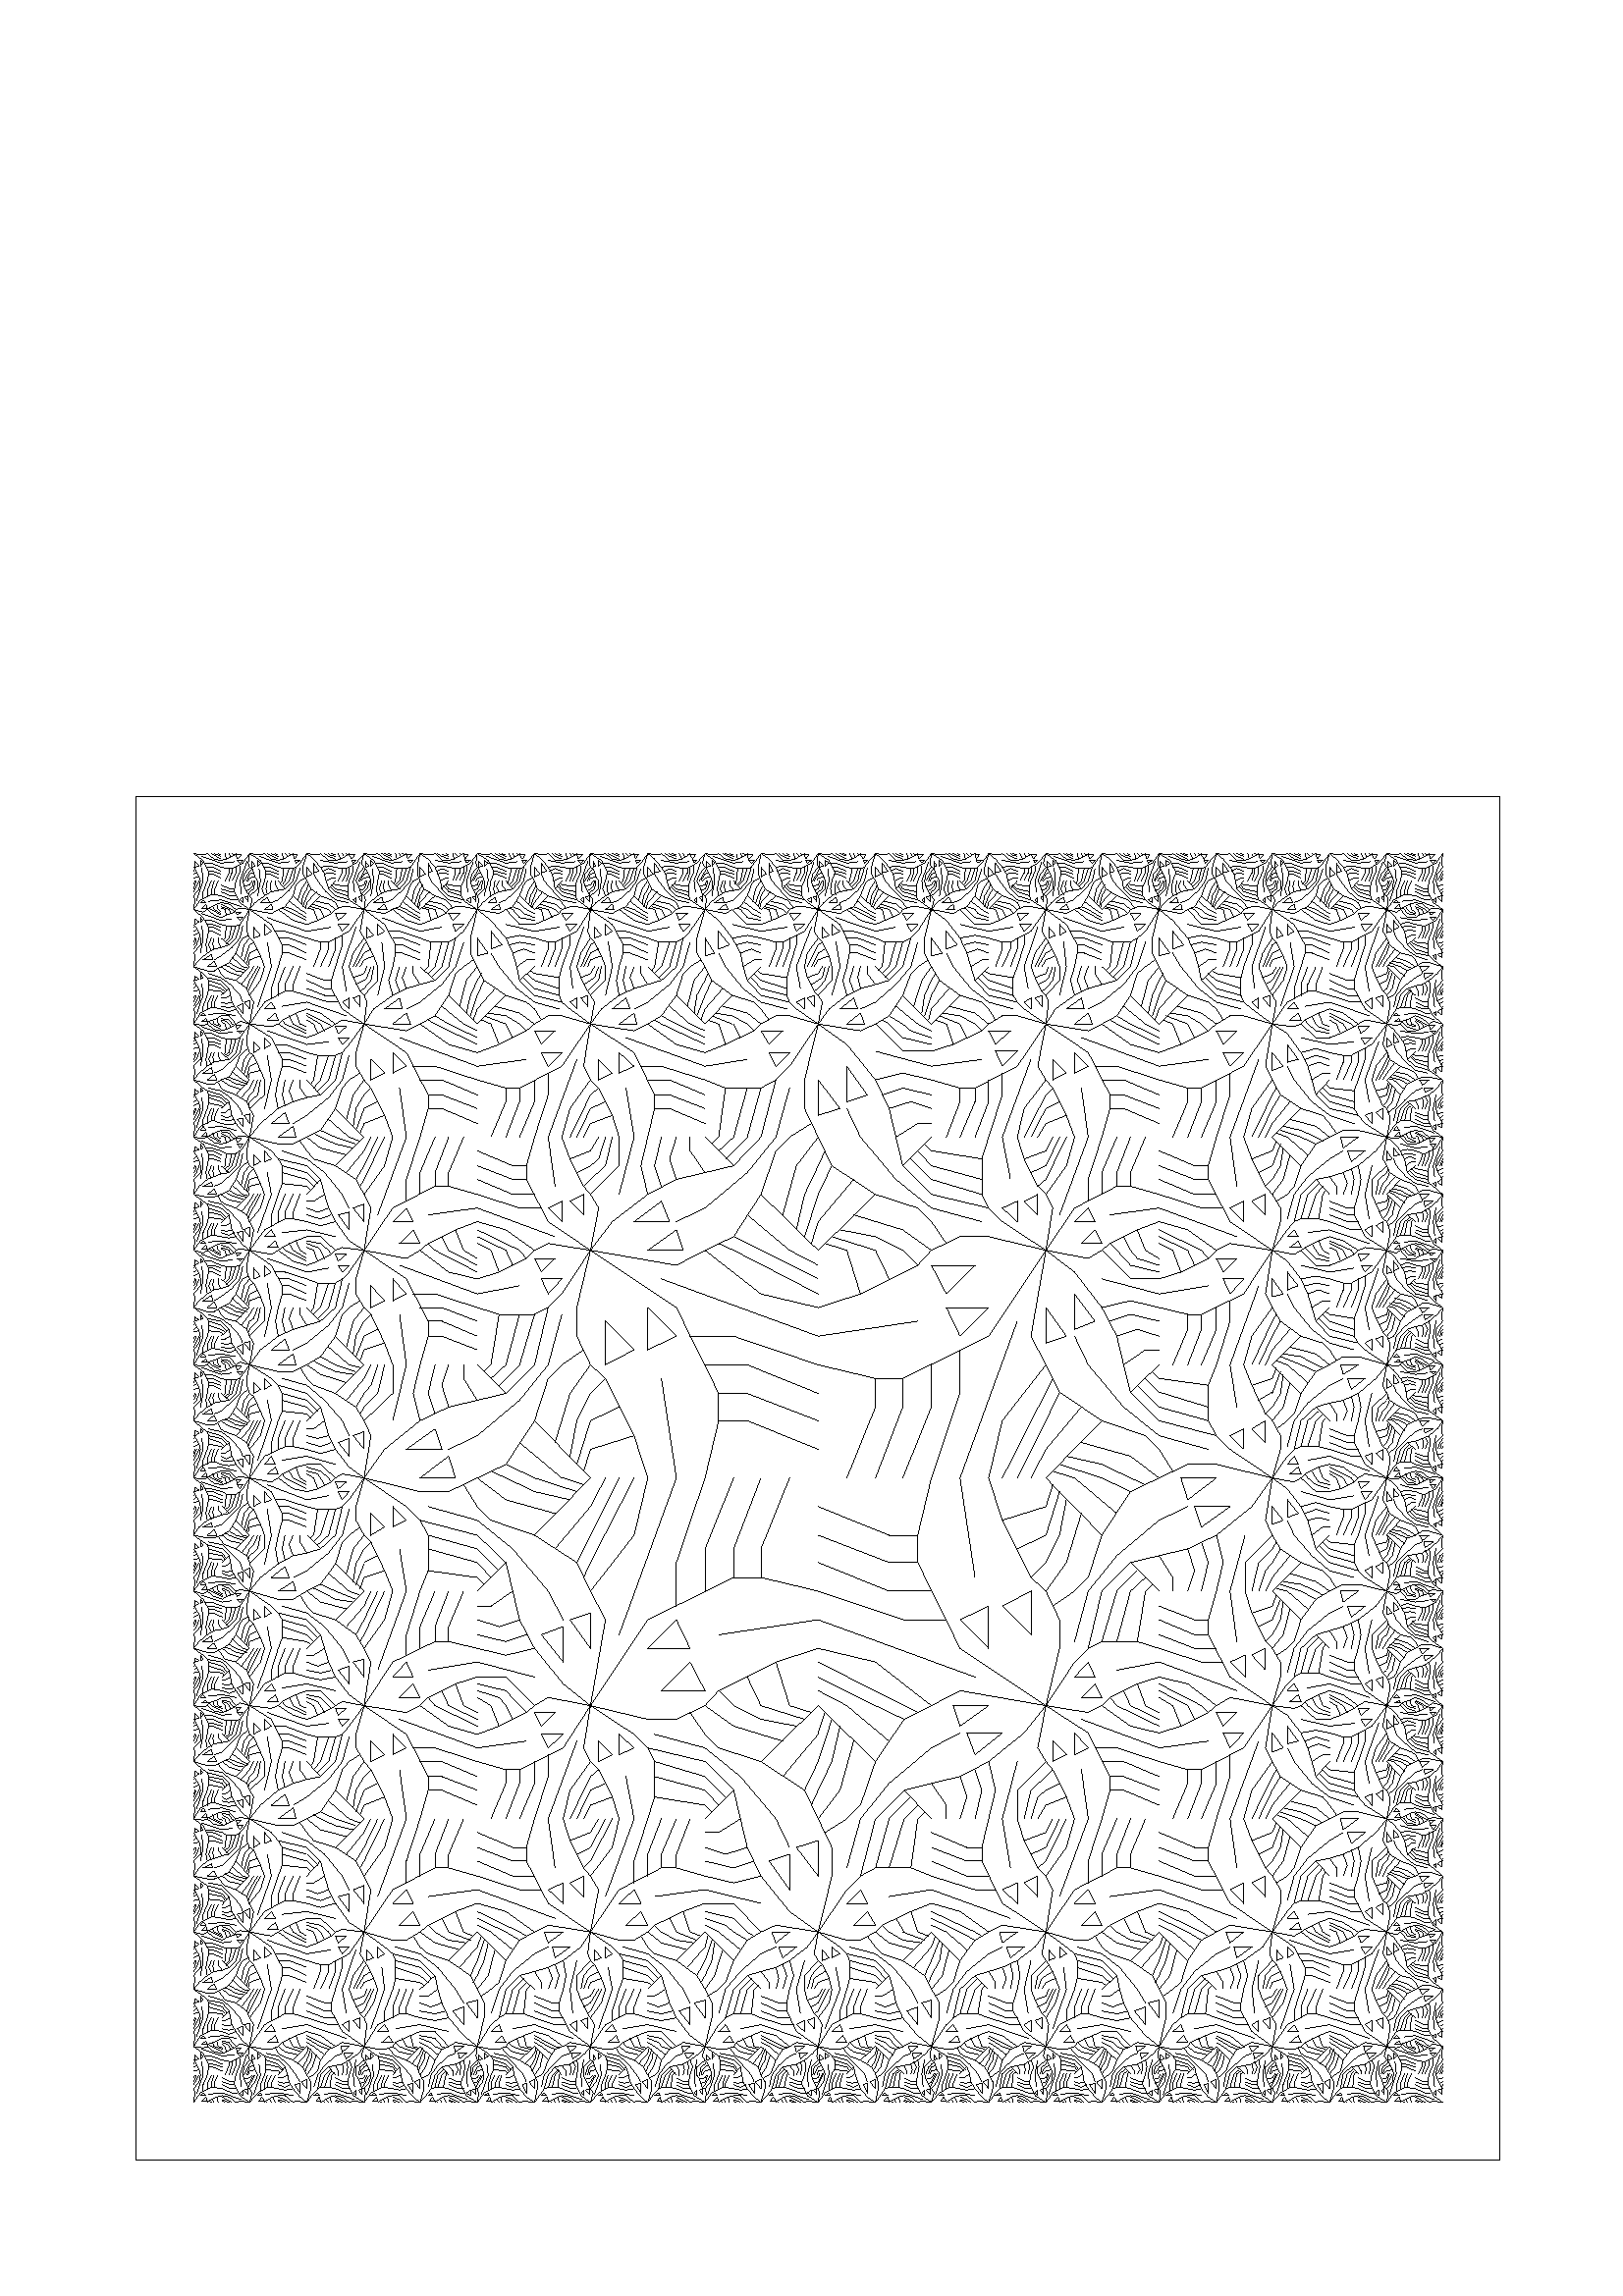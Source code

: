 500 500 scale
.1 .1 translate
0 setlinewidth
0 0 moveto 1 0 lineto 1 1 lineto 0 1 lineto 0 0 lineto

  0.365  0.947 moveto 0.367 0.948 lineto

  0.085  0.948 moveto 0.087 0.949 lineto

  0.573  0.74 moveto 0.583 0.729 lineto

  0.104  0.931 moveto 0.099 0.93 lineto

  0.635  0.141 moveto 0.646 0.146 lineto

  0.138  0.542 moveto 0.13 0.536 lineto

  0.664  0.875 moveto 0.667 0.88 lineto

  0.951  0.633 moveto 0.953 0.63 lineto

  0.612  0.859 moveto 0.625 0.849 lineto

  0.5  0.333 moveto 0.458 0.292 lineto

  0.072  0.096 moveto 0.068 0.095 lineto

  0.841  0.063 moveto 0.84 0.07 lineto

  0.953  0.759 moveto 0.951 0.758 lineto

  0.083  0.042 moveto 0.076 0.047 lineto

  0.914  0.521 moveto 0.909 0.518 lineto

  0.062  0.579 moveto 0.055 0.583 lineto

  0.646  0.146 moveto 0.659 0.156 lineto

  0.863  0.957 moveto 0.862 0.958 lineto

  0.081  0.156 moveto 0.083 0.167 lineto

  0.615  0.125 moveto 0.609 0.107 lineto

  0.766  0.914 moveto 0.771 0.917 lineto

  0.292  0.104 moveto 0.307 0.099 lineto

  0.068  0.345 moveto 0.063 0.346 lineto

  0.904  0.831 moveto 0.896 0.831 lineto

  0.448  0.947 moveto 0.451 0.948 lineto

  0.75  0.313 moveto 0.766 0.318 lineto

  0.917  0.625 moveto 0.927 0.615 lineto

  0.612  0.057 moveto 0.608 0.056 lineto

  0.938  0.135 moveto 0.948 0.133 lineto

  0.24  0.115 moveto 0.234 0.125 lineto

  0.792  0.328 moveto 0.797 0.318 lineto

  0.922  0.938 moveto 0.921 0.941 lineto

  0.146  0.271 moveto 0.151 0.286 lineto

  0.893  0.914 moveto 0.896 0.917 lineto

  0.958  0.5 moveto 0.951 0.505 lineto

  0.885  0.255 moveto 0.896 0.255 lineto

  0.615  0.297 moveto 0.635 0.313 lineto

  0.943  0.195 moveto 0.944 0.191 lineto

  0.898  0.156 moveto 0.901 0.151 lineto

  0.49  0.957 moveto 0.491 0.954 lineto

  0.889  0.93 moveto 0.896 0.924 lineto

  0.13  0.458 moveto 0.133 0.477 lineto

  0.954  0.229 moveto 0.958 0.237 lineto

  0.365  0.841 moveto 0.354 0.833 lineto

  0.845  0.932 moveto 0.846 0.938 lineto

  0.727  0.924 moveto 0.729 0.922 lineto

  0.854  0.951 moveto 0.862 0.952 lineto

  0.047  0.687 moveto 0.046 0.682 lineto

  0.573  0.906 moveto 0.565 0.906 lineto

  0.094  0.74 moveto 0.094 0.732 lineto

  0.148  0.359 moveto 0.156 0.349 lineto

  0.919  0.706 moveto 0.917 0.698 lineto

  0.094  0.182 moveto 0.109 0.19 lineto

  0.707  0.918 moveto 0.708 0.922 lineto

  0.859  0.857 moveto 0.865 0.857 lineto

  0.102  0.51 moveto 0.099 0.516 lineto

  0.06  0.81 moveto 0.06 0.812 lineto

  0.049  0.479 moveto 0.048 0.488 lineto

  0.904  0.664 moveto 0.896 0.664 lineto

  0.112  0.312 moveto 0.104 0.312 lineto

  0.5  0.135 moveto 0.497 0.133 lineto

  0.044  0.938 moveto 0.042 0.932 lineto

  0.931  0.419 moveto 0.932 0.417 lineto

  0.146  0.75 moveto 0.135 0.755 lineto

  0.945  0.729 moveto 0.948 0.736 lineto

  0.479  0.924 moveto 0.488 0.922 lineto

  0.068  0.167 moveto 0.066 0.168 lineto

  0.458  0.094 moveto 0.469 0.091 lineto

  0.957  0.635 moveto 0.954 0.634 lineto

  0.958  0.125 moveto 0.957 0.117 lineto

  0.754  0.922 moveto 0.75 0.917 lineto

  0.312  0.812 moveto 0.297 0.812 lineto

  0.771  0.682 moveto 0.792 0.667 lineto

  0.049  0.214 moveto 0.056 0.214 lineto

  0.064  0.311 moveto 0.065 0.312 lineto

  0.375  0.927 moveto 0.378 0.932 lineto

  0.046  0.88 moveto 0.042 0.875 lineto

  0.133  0.957 moveto 0.135 0.958 lineto

  0.065  0.367 moveto 0.063 0.37 lineto

  0.135  0.167 moveto 0.133 0.169 lineto

  0.474  0.693 moveto 0.484 0.729 lineto

  0.875  0.354 moveto 0.891 0.349 lineto

  0.148  0.906 moveto 0.151 0.901 lineto

  0.333  0.07 moveto 0.331 0.068 lineto

  0.051  0.337 moveto 0.048 0.335 lineto

  0.938  0.268 moveto 0.944 0.266 lineto

  0.914  0.513 moveto 0.914 0.521 lineto

  0.654  0.072 moveto 0.655 0.068 lineto

  0.281  0.333 moveto 0.286 0.328 lineto

  0.585  0.073 moveto 0.587 0.074 lineto

  0.938  0.594 moveto 0.945 0.591 lineto

  0.479  0.888 moveto 0.479 0.896 lineto

  0.104  0.945 moveto 0.098 0.948 lineto

  0.595  0.945 moveto 0.595 0.943 lineto

  0.829  0.051 moveto 0.832 0.048 lineto

  0.75  0.344 moveto 0.771 0.333 lineto

  0.161  0.437 moveto 0.167 0.448 lineto

  0.898  0.719 moveto 0.896 0.708 lineto

  0.146  0.049 moveto 0.138 0.048 lineto

  0.458  0.12 moveto 0.471 0.115 lineto

  0.044  0.141 moveto 0.046 0.146 lineto

  0.704  0.057 moveto 0.708 0.052 lineto

  0.75  0.945 moveto 0.751 0.947 lineto

  0.809  0.066 moveto 0.805 0.063 lineto

  0.935  0.523 moveto 0.932 0.521 lineto

  0.406  0.083 moveto 0.4 0.083 lineto

  0.069  0.914 moveto 0.068 0.917 lineto

  0.865  0.052 moveto 0.859 0.051 lineto

  0.049  0.258 moveto 0.047 0.255 lineto

  0.052  0.187 moveto 0.053 0.191 lineto

  0.854  0.313 moveto 0.865 0.315 lineto

  0.859  0.047 moveto 0.854 0.047 lineto

  0.78  0.957 moveto 0.779 0.958 lineto

  0.909  0.852 moveto 0.914 0.846 lineto

  0.049  0.229 moveto 0.048 0.238 lineto

  0.957  0.534 moveto 0.958 0.531 lineto

  0.638  0.115 moveto 0.643 0.115 lineto

  0.049  0.411 moveto 0.053 0.404 lineto

  0.501  0.072 moveto 0.5 0.073 lineto

  0.958  0.266 moveto 0.956 0.264 lineto

  0.742  0.938 moveto 0.747 0.952 lineto

  0.863  0.055 moveto 0.859 0.053 lineto

  0.055  0.595 moveto 0.057 0.595 lineto

  0.947  0.443 moveto 0.945 0.438 lineto

  0.583  0.198 moveto 0.552 0.193 lineto

  0.633  0.063 moveto 0.63 0.053 lineto

  0.708  0.885 moveto 0.695 0.891 lineto

  0.15  0.954 moveto 0.155 0.957 lineto

  0.896  0.927 moveto 0.906 0.924 lineto

  0.938  0.047 moveto 0.934 0.046 lineto

  0.927  0.406 moveto 0.932 0.408 lineto

  0.385  0.865 moveto 0.396 0.875 lineto

  0.188  0.047 moveto 0.184 0.046 lineto

  0.922  0.576 moveto 0.922 0.569 lineto

  0.87  0.049 moveto 0.87 0.056 lineto

  0.621  0.921 moveto 0.622 0.927 lineto

  0.081  0.062 moveto 0.083 0.068 lineto

  0.375  0.909 moveto 0.359 0.917 lineto

  0.417  0.917 moveto 0.418 0.924 lineto

  0.763  0.056 moveto 0.763 0.053 lineto

  0.125  0.279 moveto 0.115 0.276 lineto

  0.578  0.161 moveto 0.562 0.167 lineto

  0.354  0.125 moveto 0.349 0.109 lineto

  0.333  0.708 moveto 0.354 0.729 lineto

  0.896  0.083 moveto 0.901 0.086 lineto

  0.924  0.841 moveto 0.922 0.839 lineto

  0.938  0.742 moveto 0.947 0.743 lineto

  0.143  0.664 moveto 0.146 0.667 lineto

  0.331  0.107 moveto 0.333 0.104 lineto

  0.781  0.052 moveto 0.786 0.046 lineto

  0.214  0.615 moveto 0.214 0.604 lineto

  0.788  0.921 moveto 0.789 0.927 lineto

  0.404  0.074 moveto 0.409 0.078 lineto

  0.835  0.947 moveto 0.833 0.948 lineto

  0.938  0.911 moveto 0.941 0.913 lineto

  0.844  0.805 moveto 0.852 0.807 lineto

  0.948  0.781 moveto 0.954 0.786 lineto

  0.917  0.333 moveto 0.924 0.332 lineto

  0.048  0.585 moveto 0.052 0.585 lineto

  0.349  0.099 moveto 0.344 0.094 lineto

  0.598  0.934 moveto 0.599 0.938 lineto

  0.719  0.953 moveto 0.729 0.951 lineto

  0.378  0.057 moveto 0.378 0.052 lineto

  0.217  0.945 moveto 0.214 0.951 lineto

  0.358  0.056 moveto 0.354 0.057 lineto

  0.188  0.479 moveto 0.188 0.464 lineto

  0.148  0.826 moveto 0.154 0.831 lineto

  0.253  0.932 moveto 0.254 0.938 lineto

  0.469  0.172 moveto 0.458 0.167 lineto

  0.62  0.951 moveto 0.625 0.958 lineto

  0.375  0.911 moveto 0.365 0.917 lineto

  0.068  0.896 moveto 0.07 0.905 lineto

  0.042  0.81 moveto 0.043 0.812 lineto

  0.691  0.066 moveto 0.688 0.07 lineto

  0.958  0.768 moveto 0.954 0.767 lineto

  0.923  0.751 moveto 0.927 0.751 lineto

  0.473  0.93 moveto 0.479 0.924 lineto

  0.729  0.935 moveto 0.738 0.934 lineto

  0.249  0.066 moveto 0.247 0.062 lineto

  0.919  0.128 moveto 0.927 0.125 lineto

  0.417  0.917 moveto 0.432 0.914 lineto

  0.938  0.339 moveto 0.934 0.337 lineto

  0.276  0.719 moveto 0.286 0.719 lineto

  0.943  0.479 moveto 0.945 0.486 lineto

  0.922  0.542 moveto 0.93 0.535 lineto

  0.383  0.062 moveto 0.38 0.053 lineto

  0.938  0.591 moveto 0.952 0.586 lineto

  0.165  0.928 moveto 0.167 0.93 lineto

  0.943  0.667 moveto 0.944 0.664 lineto

  0.344  0.875 moveto 0.341 0.883 lineto

  0.174  0.076 moveto 0.172 0.078 lineto

  0.857  0.503 moveto 0.859 0.5 lineto

  0.594  0.056 moveto 0.594 0.052 lineto

  0.099  0.164 moveto 0.083 0.167 lineto

  0.344  0.927 moveto 0.337 0.922 lineto

  0.094  0.875 moveto 0.091 0.883 lineto

  0.93  0.444 moveto 0.924 0.438 lineto

  0.413  0.938 moveto 0.417 0.945 lineto

  0.091  0.125 moveto 0.083 0.109 lineto

  0.712  0.943 moveto 0.708 0.948 lineto

  0.318  0.844 moveto 0.333 0.833 lineto

  0.083  0.104 moveto 0.086 0.099 lineto

  0.536  0.083 moveto 0.534 0.091 lineto

  0.079  0.538 moveto 0.073 0.539 lineto

  0.257  0.043 moveto 0.26 0.043 lineto

  0.049  0.582 moveto 0.042 0.583 lineto

  0.069  0.529 moveto 0.062 0.534 lineto

  0.094  0.344 moveto 0.102 0.344 lineto

  0.905  0.068 moveto 0.904 0.063 lineto

  0.292  0.042 moveto 0.284 0.043 lineto

  0.315  0.065 moveto 0.315 0.062 lineto

  0.188  0.854 moveto 0.185 0.865 lineto

  0.943  0.121 moveto 0.948 0.125 lineto

  0.875  0.568 moveto 0.859 0.555 lineto

  0.93  0.734 moveto 0.927 0.74 lineto

  0.919  0.365 moveto 0.917 0.359 lineto

  0.073  0.042 moveto 0.076 0.043 lineto

  0.12  0.786 moveto 0.12 0.792 lineto

  0.954  0.551 moveto 0.957 0.548 lineto

  0.062  0.829 moveto 0.055 0.833 lineto

  0.93  0.901 moveto 0.934 0.902 lineto

  0.643  0.135 moveto 0.641 0.125 lineto

  0.091  0.26 moveto 0.083 0.25 lineto

  0.404  0.947 moveto 0.401 0.947 lineto

  0.922  0.424 moveto 0.917 0.417 lineto

  0.523  0.06 moveto 0.521 0.06 lineto

  0.708  0.911 moveto 0.698 0.917 lineto

  0.667  0.167 moveto 0.688 0.198 lineto

  0.331  0.901 moveto 0.333 0.917 lineto

  0.529  0.885 moveto 0.523 0.885 lineto

  0.931  0.753 moveto 0.932 0.75 lineto

  0.043  0.827 moveto 0.043 0.823 lineto

  0.846  0.503 moveto 0.854 0.503 lineto

  0.917  0.167 moveto 0.906 0.151 lineto

  0.87  0.266 moveto 0.875 0.26 lineto

  0.862  0.609 moveto 0.875 0.599 lineto

  0.841  0.076 moveto 0.839 0.078 lineto

  0.062  0.74 moveto 0.066 0.738 lineto

  0.729  0.047 moveto 0.734 0.046 lineto

  0.833  0.438 moveto 0.828 0.432 lineto

  0.172  0.198 moveto 0.167 0.167 lineto

  0.076  0.062 moveto 0.081 0.077 lineto

  0.482  0.938 moveto 0.484 0.944 lineto

  0.043  0.41 moveto 0.043 0.406 lineto

  0.12  0.875 moveto 0.115 0.862 lineto

  0.803  0.043 moveto 0.802 0.042 lineto

  0.914  0.938 moveto 0.917 0.943 lineto

  0.948  0.25 moveto 0.951 0.251 lineto

  0.841  0.242 moveto 0.839 0.229 lineto

  0.5  0.865 moveto 0.503 0.867 lineto

  0.053  0.251 moveto 0.052 0.25 lineto

  0.182  0.396 moveto 0.167 0.375 lineto

  0.056  0.901 moveto 0.053 0.901 lineto

  0.19  0.891 moveto 0.19 0.885 lineto

  0.5  0.109 moveto 0.497 0.107 lineto

  0.24  0.901 moveto 0.25 0.917 lineto

  0.333  0.88 moveto 0.341 0.883 lineto

  0.068  0.262 moveto 0.063 0.263 lineto

  0.792  0.927 moveto 0.794 0.932 lineto

  0.276  0.417 moveto 0.26 0.406 lineto

  0.312  0.055 moveto 0.319 0.052 lineto

  0.44  0.042 moveto 0.438 0.043 lineto

  0.163  0.934 moveto 0.167 0.935 lineto

  0.156  0.852 moveto 0.151 0.849 lineto

  0.063  0.37 moveto 0.06 0.374 lineto

  0.083  0.693 moveto 0.082 0.69 lineto

  0.94  0.857 moveto 0.94 0.854 lineto

  0.068  0.845 moveto 0.062 0.846 lineto

  0.277  0.062 moveto 0.276 0.068 lineto

  0.927  0.875 moveto 0.932 0.872 lineto

  0.26  0.75 moveto 0.271 0.776 lineto

  0.76  0.063 moveto 0.762 0.066 lineto

  0.927  0.656 moveto 0.922 0.663 lineto

  0.914  0.484 moveto 0.917 0.5 lineto

  0.909  0.938 moveto 0.91 0.93 lineto

  0.833  0.13 moveto 0.841 0.133 lineto

  0.322  0.927 moveto 0.323 0.924 lineto

  0.333  0.141 moveto 0.328 0.135 lineto

  0.229  0.521 moveto 0.25 0.531 lineto

  0.195  0.931 moveto 0.201 0.938 lineto

  0.87  0.62 moveto 0.875 0.615 lineto

  0.167  0.458 moveto 0.161 0.469 lineto

  0.044  0.104 moveto 0.042 0.099 lineto

  0.344  0.094 moveto 0.352 0.094 lineto

  0.104  0.604 moveto 0.102 0.615 lineto

  0.797  0.438 moveto 0.792 0.417 lineto

  0.885  0.073 moveto 0.883 0.065 lineto

  0.932  0.109 moveto 0.938 0.104 lineto

  0.938  0.589 moveto 0.943 0.587 lineto

  0.951  0.104 moveto 0.952 0.095 lineto

  0.417  0.833 moveto 0.396 0.854 lineto

  0.479  0.75 moveto 0.495 0.76 lineto

  0.292  0.865 moveto 0.31 0.859 lineto

  0.725  0.046 moveto 0.72 0.043 lineto

  0.375  0.25 moveto 0.365 0.219 lineto

  0.049  0.68 moveto 0.049 0.676 lineto

  0.125  0.841 moveto 0.141 0.833 lineto

  0.167  0.583 moveto 0.146 0.562 lineto

  0.047  0.241 moveto 0.049 0.242 lineto

  0.833  0.771 moveto 0.839 0.781 lineto

  0.953  0.339 moveto 0.953 0.342 lineto

  0.083  0.083 moveto 0.094 0.099 lineto

  0.729  0.49 moveto 0.708 0.458 lineto

  0.781  0.786 moveto 0.771 0.786 lineto

  0.642  0.053 moveto 0.635 0.053 lineto

  0.458  0.208 moveto 0.438 0.203 lineto

  0.068  0.443 moveto 0.063 0.448 lineto

  0.667  0.333 moveto 0.604 0.375 lineto

  0.118  0.957 moveto 0.115 0.957 lineto

  0.958  0.195 moveto 0.956 0.193 lineto

  0.883  0.25 moveto 0.885 0.242 lineto

  0.938  0.111 moveto 0.94 0.107 lineto

  0.938  0.745 moveto 0.941 0.746 lineto

  0.708  0.068 moveto 0.707 0.065 lineto

  0.5  0.115 moveto 0.495 0.112 lineto

  0.802  0.198 moveto 0.812 0.188 lineto

  0.046  0.533 moveto 0.043 0.535 lineto

  0.38  0.781 moveto 0.38 0.771 lineto

  0.094  0.349 moveto 0.109 0.357 lineto

  0.078  0.421 moveto 0.083 0.417 lineto

  0.38  0.151 moveto 0.375 0.156 lineto

  0.135  0.344 moveto 0.125 0.344 lineto

  0.505  0.078 moveto 0.505 0.074 lineto

  0.046  0.108 moveto 0.042 0.107 lineto

  0.656  0.957 moveto 0.658 0.954 lineto

  0.583  0.94 moveto 0.587 0.941 lineto

  0.06  0.187 moveto 0.057 0.181 lineto

  0.135  0.781 moveto 0.146 0.792 lineto

  0.562  0.927 moveto 0.573 0.924 lineto

  0.957  0.803 moveto 0.958 0.802 lineto

  0.849  0.125 moveto 0.839 0.096 lineto

  0.948  0.299 moveto 0.951 0.297 lineto

  0.641  0.917 moveto 0.643 0.914 lineto

  0.633  0.938 moveto 0.639 0.93 lineto

  0.335  0.948 moveto 0.337 0.949 lineto

  0.781  0.841 moveto 0.792 0.833 lineto

  0.062  0.556 moveto 0.068 0.557 lineto

  0.867  0.341 moveto 0.857 0.336 lineto

  0.234  0.079 moveto 0.24 0.083 lineto

  0.953  0.426 moveto 0.951 0.424 lineto

  0.25  0.615 moveto 0.224 0.625 lineto

  0.177  0.75 moveto 0.167 0.729 lineto

  0.083  0.703 moveto 0.077 0.695 lineto

  0.932  0.574 moveto 0.938 0.573 lineto

  0.781  0.073 moveto 0.773 0.076 lineto

  0.958  0.573 moveto 0.957 0.576 lineto

  0.677  0.927 moveto 0.676 0.932 lineto

  0.957  0.951 moveto 0.958 0.958 lineto

  0.181  0.922 moveto 0.18 0.926 lineto

  0.87  0.708 moveto 0.867 0.69 lineto

  0.469  0.839 moveto 0.479 0.839 lineto

  0.042  0.148 moveto 0.046 0.15 lineto

  0.083  0.125 moveto 0.073 0.115 lineto

  0.115  0.492 moveto 0.104 0.5 lineto

  0.181  0.934 moveto 0.182 0.938 lineto

  0.958  0.333 moveto 0.953 0.326 lineto

  0.188  0.198 moveto 0.219 0.214 lineto

  0.888  0.198 moveto 0.893 0.198 lineto

  0.758  0.922 moveto 0.764 0.922 lineto

  0.063  0.306 moveto 0.057 0.305 lineto

  0.953  0.698 moveto 0.951 0.688 lineto

  0.349  0.797 moveto 0.339 0.807 lineto

  0.046  0.283 moveto 0.043 0.285 lineto

  0.348  0.934 moveto 0.349 0.938 lineto

  0.146  0.729 moveto 0.13 0.734 lineto

  0.053  0.115 moveto 0.052 0.117 lineto

  0.277  0.07 moveto 0.271 0.076 lineto

  0.552  0.25 moveto 0.542 0.214 lineto

  0.357  0.865 moveto 0.359 0.875 lineto

  0.402  0.078 moveto 0.404 0.074 lineto

  0.365  0.909 moveto 0.354 0.917 lineto

  0.214  0.944 moveto 0.217 0.945 lineto

  0.546  0.921 moveto 0.552 0.919 lineto

  0.132  0.043 moveto 0.135 0.043 lineto

  0.917  0.891 moveto 0.918 0.893 lineto

  0.057  0.872 moveto 0.052 0.872 lineto

  0.938  0.557 moveto 0.947 0.555 lineto

  0.042  0.234 moveto 0.044 0.236 lineto

  0.948  0.917 moveto 0.951 0.918 lineto

  0.065  0.477 moveto 0.068 0.479 lineto

  0.951  0.938 moveto 0.952 0.928 lineto

  0.579  0.934 moveto 0.583 0.935 lineto

  0.065  0.201 moveto 0.063 0.203 lineto

  0.875  0.188 moveto 0.867 0.19 lineto

  0.25  0.125 moveto 0.255 0.115 lineto

  0.938  0.255 moveto 0.943 0.254 lineto

  0.38  0.729 moveto 0.385 0.75 lineto

  0.161  0.422 moveto 0.167 0.437 lineto

  0.107  0.474 moveto 0.107 0.469 lineto

  0.082  0.052 moveto 0.079 0.051 lineto

  0.711  0.128 moveto 0.708 0.13 lineto

  0.909  0.049 moveto 0.911 0.047 lineto

  0.651  0.078 moveto 0.646 0.076 lineto

  0.947  0.309 moveto 0.947 0.302 lineto

  0.833  0.24 moveto 0.818 0.234 lineto

  0.56  0.063 moveto 0.559 0.053 lineto

  0.375  0.396 moveto 0.438 0.427 lineto

  0.501  0.063 moveto 0.5 0.06 lineto

  0.156  0.957 moveto 0.158 0.954 lineto

  0.171  0.949 moveto 0.168 0.952 lineto

  0.146  0.245 moveto 0.135 0.25 lineto

  0.057  0.797 moveto 0.062 0.799 lineto

  0.672  0.307 moveto 0.672 0.292 lineto

  0.928  0.043 moveto 0.927 0.042 lineto

  0.068  0.146 moveto 0.07 0.155 lineto

  0.552  0.953 moveto 0.562 0.951 lineto

  0.125  0.901 moveto 0.096 0.911 lineto

  0.578  0.047 moveto 0.578 0.051 lineto

  0.893  0.604 moveto 0.896 0.599 lineto

  0.12  0.167 moveto 0.117 0.174 lineto

  0.954  0.926 moveto 0.957 0.923 lineto

  0.701  0.091 moveto 0.69 0.086 lineto

  0.094  0.927 moveto 0.092 0.932 lineto

  0.044  0.277 moveto 0.042 0.276 lineto

  0.547  0.875 moveto 0.549 0.893 lineto

  0.07  0.072 moveto 0.068 0.072 lineto

  0.928  0.943 moveto 0.927 0.938 lineto

  0.581  0.164 moveto 0.573 0.167 lineto

  0.161  0.271 moveto 0.167 0.281 lineto

  0.604  0.5 moveto 0.615 0.427 lineto

  0.344  0.148 moveto 0.349 0.151 lineto

  0.932  0.831 moveto 0.938 0.829 lineto

  0.949  0.109 moveto 0.948 0.104 lineto

  0.049  0.424 moveto 0.047 0.422 lineto

  0.953  0.443 moveto 0.953 0.438 lineto

  0.708  0.914 moveto 0.703 0.917 lineto

  0.949  0.079 moveto 0.952 0.082 lineto

  0.556  0.93 moveto 0.562 0.924 lineto

  0.932  0.688 moveto 0.93 0.678 lineto

  0.424  0.885 moveto 0.417 0.896 lineto

  0.349  0.125 moveto 0.339 0.096 lineto

  0.734  0.919 moveto 0.74 0.919 lineto

  0.591  0.938 moveto 0.59 0.947 lineto

  0.688  0.812 moveto 0.688 0.797 lineto

  0.687  0.948 moveto 0.68 0.951 lineto

  0.776  0.138 moveto 0.766 0.125 lineto

  0.784  0.043 moveto 0.781 0.042 lineto

  0.062  0.806 moveto 0.068 0.807 lineto

  0.714  0.615 moveto 0.729 0.62 lineto

  0.677  0.076 moveto 0.674 0.078 lineto

  0.503  0.146 moveto 0.508 0.148 lineto

  0.943  0.112 moveto 0.944 0.108 lineto

  0.38  0.172 moveto 0.375 0.167 lineto

  0.681  0.945 moveto 0.678 0.945 lineto

  0.049  0.63 moveto 0.056 0.63 lineto

  0.375  0.594 moveto 0.396 0.604 lineto

  0.313  0.312 moveto 0.297 0.312 lineto

  0.25  0.292 moveto 0.219 0.302 lineto

  0.591  0.957 moveto 0.583 0.958 lineto

  0.453  0.125 moveto 0.451 0.107 lineto

  0.438  0.948 moveto 0.441 0.947 lineto

  0.138  0.542 moveto 0.141 0.531 lineto

  0.086  0.542 moveto 0.083 0.536 lineto

  0.608  0.954 moveto 0.613 0.957 lineto

  0.927  0.417 moveto 0.932 0.411 lineto

  0.065  0.479 moveto 0.066 0.488 lineto

  0.135  0.043 moveto 0.134 0.046 lineto

  0.188  0.698 moveto 0.219 0.714 lineto

  0.938  0.724 moveto 0.947 0.721 lineto

  0.491  0.954 moveto 0.493 0.957 lineto

  0.141  0.5 moveto 0.135 0.505 lineto

  0.651  0.944 moveto 0.651 0.947 lineto

  0.051  0.172 moveto 0.049 0.174 lineto

  0.125  0.844 moveto 0.135 0.841 lineto

  0.168  0.952 moveto 0.168 0.948 lineto

  0.918  0.947 moveto 0.917 0.948 lineto

  0.167  0.167 moveto 0.188 0.198 lineto

  0.448  0.75 moveto 0.458 0.786 lineto

  0.958  0.268 moveto 0.954 0.267 lineto

  0.055  0.931 moveto 0.055 0.928 lineto

  0.922  0.413 moveto 0.917 0.417 lineto

  0.934  0.108 moveto 0.93 0.104 lineto

  0.134  0.046 moveto 0.132 0.043 lineto

  0.051  0.255 moveto 0.049 0.258 lineto

  0.956  0.646 moveto 0.958 0.651 lineto

  0.615  0.917 moveto 0.617 0.914 lineto

  0.943  0.072 moveto 0.938 0.073 lineto

  0.927  0.794 moveto 0.932 0.792 lineto

  0.635  0.073 moveto 0.633 0.065 lineto

  0.885  0.305 moveto 0.885 0.31 lineto

  0.306  0.93 moveto 0.312 0.924 lineto

  0.37  0.951 moveto 0.375 0.958 lineto

  0.742  0.938 moveto 0.743 0.93 lineto

  0.943  0.738 moveto 0.938 0.74 lineto

  0.292  0.901 moveto 0.31 0.904 lineto

  0.115  0.276 moveto 0.104 0.271 lineto

  0.932  0.331 moveto 0.938 0.329 lineto

  0.396  0.953 moveto 0.4 0.954 lineto

  0.909  0.875 moveto 0.917 0.891 lineto

  0.496  0.934 moveto 0.5 0.935 lineto

  0.427  0.094 moveto 0.435 0.094 lineto

  0.146  0.951 moveto 0.155 0.952 lineto

  0.059  0.046 moveto 0.053 0.043 lineto

  0.74  0.833 moveto 0.724 0.846 lineto

  0.914  0.651 moveto 0.917 0.667 lineto

  0.276  0.885 moveto 0.271 0.896 lineto

  0.044  0.444 moveto 0.042 0.443 lineto

  0.938  0.043 moveto 0.94 0.042 lineto

  0.934  0.254 moveto 0.928 0.251 lineto

  0.643  0.109 moveto 0.643 0.115 lineto

  0.917  0.354 moveto 0.919 0.349 lineto

  0.044  0.694 moveto 0.042 0.693 lineto

  0.146  0.188 moveto 0.135 0.185 lineto

  0.917  0.875 moveto 0.927 0.885 lineto

  0.155  0.055 moveto 0.155 0.057 lineto

  0.487  0.049 moveto 0.491 0.049 lineto

  0.266  0.954 moveto 0.26 0.958 lineto

  0.688  0.797 moveto 0.698 0.802 lineto

  0.474  0.947 moveto 0.479 0.945 lineto

  0.954  0.896 moveto 0.958 0.904 lineto

  0.219  0.75 moveto 0.208 0.724 lineto

  0.438  0.049 moveto 0.428 0.048 lineto

  0.046  0.116 moveto 0.043 0.118 lineto

  0.25  0.719 moveto 0.276 0.708 lineto

  0.24  0.938 moveto 0.238 0.934 lineto

  0.062  0.639 moveto 0.057 0.638 lineto

  0.047  0.385 moveto 0.049 0.396 lineto

  0.083  0.536 moveto 0.077 0.529 lineto

  0.076  0.922 moveto 0.072 0.93 lineto

  0.475  0.053 moveto 0.469 0.053 lineto

  0.172  0.062 moveto 0.171 0.066 lineto

  0.728  0.936 moveto 0.729 0.935 lineto

  0.833  0.104 moveto 0.836 0.099 lineto

  0.115  0.26 moveto 0.125 0.266 lineto

  0.138  0.109 moveto 0.143 0.109 lineto

  0.099  0.914 moveto 0.083 0.917 lineto

  0.5  0.25 moveto 0.49 0.271 lineto

  0.073  0.667 moveto 0.068 0.672 lineto

  0.318  0.919 moveto 0.323 0.919 lineto

  0.909  0.117 moveto 0.914 0.107 lineto

  0.068  0.178 moveto 0.063 0.18 lineto

  0.055  0.417 moveto 0.053 0.418 lineto

  0.78  0.957 moveto 0.781 0.958 lineto

  0.938  0.418 moveto 0.94 0.417 lineto

  0.053  0.168 moveto 0.052 0.167 lineto

  0.875  0.583 moveto 0.885 0.589 lineto

  0.938  0.835 moveto 0.94 0.833 lineto

  0.958  0.935 moveto 0.954 0.934 lineto

  0.893  0.385 moveto 0.891 0.375 lineto

  0.296  0.079 moveto 0.294 0.073 lineto

  0.076  0.854 moveto 0.069 0.862 lineto

  0.862  0.792 moveto 0.859 0.802 lineto

  0.18  0.053 moveto 0.182 0.053 lineto

  0.464  0.954 moveto 0.458 0.958 lineto

  0.943  0.544 moveto 0.948 0.544 lineto

  0.938  0.763 moveto 0.944 0.76 lineto

  0.945  0.049 moveto 0.949 0.049 lineto

  0.818  0.938 moveto 0.82 0.944 lineto

  0.143  0.359 moveto 0.135 0.357 lineto

  0.612  0.042 moveto 0.609 0.044 lineto

  0.948  0.799 moveto 0.951 0.797 lineto

  0.938  0.495 moveto 0.941 0.496 lineto

  0.057  0.471 moveto 0.056 0.475 lineto

  0.107  0.302 moveto 0.104 0.292 lineto

  0.453  0.057 moveto 0.451 0.062 lineto

  0.958  0.083 moveto 0.953 0.076 lineto

  0.357  0.146 moveto 0.354 0.151 lineto

  0.957  0.887 moveto 0.958 0.888 lineto

  0.319  0.055 moveto 0.322 0.055 lineto

  0.875  0.594 moveto 0.88 0.586 lineto

  0.923  0.335 moveto 0.927 0.335 lineto

  0.781  0.911 moveto 0.792 0.909 lineto

  0.875  0.388 moveto 0.865 0.385 lineto

  0.313  0.203 moveto 0.302 0.198 lineto

  0.501  0.924 moveto 0.5 0.927 lineto

  0.336  0.896 moveto 0.341 0.898 lineto

  0.957  0.423 moveto 0.957 0.427 lineto

  0.133  0.284 moveto 0.141 0.292 lineto

  0.945  0.25 moveto 0.947 0.249 lineto

  0.745  0.063 moveto 0.746 0.059 lineto

  0.154  0.497 moveto 0.146 0.497 lineto

  0.846  0.169 moveto 0.854 0.169 lineto

  0.854  0.07 moveto 0.845 0.073 lineto

  0.956  0.443 moveto 0.954 0.438 lineto

  0.725  0.944 moveto 0.729 0.943 lineto

  0.956  0.526 moveto 0.954 0.521 lineto

  0.943  0.538 moveto 0.948 0.542 lineto

  0.056  0.151 moveto 0.053 0.151 lineto

  0.927  0.156 moveto 0.932 0.158 lineto

  0.932  0.745 moveto 0.938 0.745 lineto

  0.702  0.077 moveto 0.693 0.079 lineto

  0.562  0.932 moveto 0.572 0.93 lineto

  0.503  0.904 moveto 0.503 0.896 lineto

  0.919  0.872 moveto 0.917 0.865 lineto

  0.492  0.924 moveto 0.495 0.922 lineto

  0.694  0.07 moveto 0.688 0.076 lineto

  0.615  0.042 moveto 0.609 0.047 lineto

  0.944  0.682 moveto 0.947 0.682 lineto

  0.542  0.667 moveto 0.552 0.646 lineto

  0.115  0.427 moveto 0.125 0.432 lineto

  0.854  0.333 moveto 0.865 0.323 lineto

  0.688  0.065 moveto 0.678 0.066 lineto

  0.719  0.604 moveto 0.708 0.625 lineto

  0.289  0.943 moveto 0.289 0.948 lineto

  0.792  0.583 moveto 0.802 0.615 lineto

  0.573  0.76 moveto 0.583 0.76 lineto

  0.345  0.066 moveto 0.345 0.073 lineto

  0.154  0.074 moveto 0.159 0.078 lineto

  0.906  0.102 moveto 0.901 0.099 lineto

  0.938  0.754 moveto 0.945 0.75 lineto

  0.13  0.049 moveto 0.125 0.042 lineto

  0.043  0.327 moveto 0.043 0.323 lineto

  0.927  0.688 moveto 0.924 0.677 lineto

  0.641  0.083 moveto 0.643 0.082 lineto

  0.065  0.083 moveto 0.063 0.085 lineto

  0.956  0.063 moveto 0.958 0.068 lineto

  0.344  0.056 moveto 0.344 0.052 lineto

  0.073  0.792 moveto 0.068 0.794 lineto

  0.708  0.917 moveto 0.698 0.927 lineto

  0.44  0.076 moveto 0.438 0.078 lineto

  0.836  0.581 moveto 0.833 0.573 lineto

  0.24  0.112 moveto 0.232 0.109 lineto

  0.065  0.107 moveto 0.063 0.109 lineto

  0.358  0.954 moveto 0.357 0.958 lineto

  0.594  0.833 moveto 0.599 0.818 lineto

  0.458  0.292 moveto 0.427 0.302 lineto

  0.083  0.781 moveto 0.081 0.776 lineto

  0.909  0.573 moveto 0.917 0.583 lineto

  0.378  0.872 moveto 0.38 0.875 lineto

  0.109  0.44 moveto 0.107 0.448 lineto

  0.921  0.949 moveto 0.918 0.952 lineto

  0.229  0.93 moveto 0.238 0.927 lineto

  0.561  0.064 moveto 0.56 0.063 lineto

  0.922  0.839 moveto 0.926 0.839 lineto

  0.333  0.583 moveto 0.323 0.604 lineto

  0.74  0.919 moveto 0.75 0.917 lineto

  0.807  0.143 moveto 0.81 0.135 lineto

  0.083  0.776 moveto 0.082 0.773 lineto

  0.076  0.742 moveto 0.078 0.745 lineto

  0.266  0.875 moveto 0.279 0.859 lineto

  0.885  0.143 moveto 0.875 0.146 lineto

  0.833  0.12 moveto 0.826 0.117 lineto

  0.958  0.823 moveto 0.957 0.826 lineto

  0.458  0.865 moveto 0.477 0.859 lineto

  0.909  0.24 moveto 0.917 0.25 lineto

  0.938  0.841 moveto 0.93 0.84 lineto

  0.802  0.091 moveto 0.812 0.083 lineto

  0.932  0.333 moveto 0.934 0.332 lineto

  0.604  0.906 moveto 0.625 0.901 lineto

  0.19  0.133 moveto 0.19 0.146 lineto

  0.292  0.828 moveto 0.297 0.818 lineto

  0.125  0.859 moveto 0.138 0.854 lineto

  0.305  0.943 moveto 0.309 0.944 lineto

  0.091  0.76 moveto 0.083 0.75 lineto

  0.066  0.905 moveto 0.073 0.905 lineto

  0.539  0.919 moveto 0.542 0.927 lineto

  0.224  0.281 moveto 0.214 0.281 lineto

  0.396  0.055 moveto 0.402 0.052 lineto

  0.051  0.807 moveto 0.052 0.812 lineto

  0.751  0.063 moveto 0.75 0.06 lineto

  0.329  0.934 moveto 0.333 0.935 lineto

  0.083  0.935 moveto 0.085 0.938 lineto

  0.867  0.938 moveto 0.87 0.947 lineto

  0.057  0.438 moveto 0.055 0.431 lineto

  0.057  0.305 moveto 0.056 0.309 lineto

  0.844  0.125 moveto 0.841 0.133 lineto

  0.167  0.917 moveto 0.168 0.924 lineto

  0.073  0.672 moveto 0.062 0.674 lineto

  0.354  0.312 moveto 0.354 0.297 lineto

  0.074  0.828 moveto 0.076 0.826 lineto

  0.06  0.354 moveto 0.057 0.348 lineto

  0.344  0.917 moveto 0.35 0.917 lineto

  0.224  0.932 moveto 0.229 0.938 lineto

  0.406  0.919 moveto 0.417 0.917 lineto

  0.073  0.917 moveto 0.076 0.918 lineto

  0.917  0.229 moveto 0.919 0.224 lineto

  0.656  0.094 moveto 0.656 0.102 lineto

  0.057  0.163 moveto 0.052 0.167 lineto

  0.336  0.143 moveto 0.333 0.141 lineto

  0.164  0.151 moveto 0.167 0.167 lineto

  0.951  0.536 moveto 0.944 0.536 lineto

  0.875  0.698 moveto 0.888 0.693 lineto

  0.312  0.935 moveto 0.322 0.934 lineto

  0.553  0.043 moveto 0.552 0.042 lineto

  0.919  0.557 moveto 0.927 0.552 lineto

  0.719  0.107 moveto 0.708 0.109 lineto

  0.802  0.75 moveto 0.823 0.807 lineto

  0.053  0.585 moveto 0.052 0.583 lineto

  0.945  0.258 moveto 0.949 0.258 lineto

  0.531  0.844 moveto 0.542 0.849 lineto

  0.052  0.802 moveto 0.046 0.797 lineto

  0.948  0.646 moveto 0.951 0.654 lineto

  0.214  0.943 moveto 0.216 0.938 lineto

  0.368  0.923 moveto 0.371 0.932 lineto

  0.117  0.062 moveto 0.111 0.07 lineto

  0.667  0.792 moveto 0.661 0.802 lineto

  0.932  0.375 moveto 0.935 0.374 lineto

  0.954  0.453 moveto 0.958 0.458 lineto

  0.645  0.936 moveto 0.646 0.935 lineto

  0.932  0.911 moveto 0.938 0.911 lineto

  0.068  0.505 moveto 0.062 0.505 lineto

  0.115  0.947 moveto 0.117 0.948 lineto

  0.945  0.866 moveto 0.951 0.87 lineto

  0.139  0.044 moveto 0.141 0.042 lineto

  0.807  0.888 moveto 0.807 0.893 lineto

  0.888  0.854 moveto 0.896 0.854 lineto

  0.646  0.839 moveto 0.667 0.833 lineto

  0.474  0.068 moveto 0.469 0.062 lineto

  0.875  0.75 moveto 0.865 0.745 lineto

  0.624  0.082 moveto 0.62 0.083 lineto

  0.328  0.926 moveto 0.326 0.924 lineto

  0.292  0.052 moveto 0.292 0.059 lineto

  0.531  0.938 moveto 0.534 0.948 lineto

  0.932  0.063 moveto 0.93 0.056 lineto

  0.156  0.156 moveto 0.148 0.156 lineto

  0.242  0.938 moveto 0.247 0.952 lineto

  0.957  0.576 moveto 0.958 0.583 lineto

  0.947  0.596 moveto 0.947 0.599 lineto

  0.367  0.951 moveto 0.37 0.953 lineto

  0.064  0.478 moveto 0.065 0.479 lineto

  0.333  0.052 moveto 0.335 0.049 lineto

  0.167  0.396 moveto 0.161 0.385 lineto

  0.663  0.938 moveto 0.667 0.945 lineto

  0.435  0.042 moveto 0.434 0.046 lineto

  0.949  0.246 moveto 0.952 0.249 lineto

  0.823  0.146 moveto 0.818 0.125 lineto

  0.094  0.062 moveto 0.091 0.055 lineto

  0.953  0.354 moveto 0.954 0.35 lineto

  0.25  0.818 moveto 0.219 0.833 lineto

  0.187  0.931 moveto 0.185 0.935 lineto

  0.536  0.938 moveto 0.54 0.94 lineto

  0.078  0.337 moveto 0.083 0.333 lineto

  0.25  0.93 moveto 0.253 0.932 lineto

  0.062  0.832 moveto 0.06 0.833 lineto

  0.062  0.534 moveto 0.053 0.536 lineto

  0.057  0.348 moveto 0.057 0.345 lineto

  0.473  0.938 moveto 0.471 0.943 lineto

  0.245  0.068 moveto 0.245 0.062 lineto

  0.484  0.729 moveto 0.5 0.75 lineto

  0.786  0.049 moveto 0.786 0.056 lineto

  0.052  0.135 moveto 0.046 0.13 lineto

  0.417  0.068 moveto 0.415 0.066 lineto

  0.451  0.951 moveto 0.453 0.953 lineto

  0.135  0.448 moveto 0.125 0.458 lineto

  0.068  0.428 moveto 0.063 0.43 lineto

  0.958  0.69 moveto 0.957 0.688 lineto

  0.909  0.617 moveto 0.914 0.607 lineto

  0.865  0.781 moveto 0.875 0.771 lineto

  0.75  0.385 moveto 0.776 0.375 lineto

  0.938  0.143 moveto 0.947 0.142 lineto

  0.923  0.368 moveto 0.921 0.359 lineto

  0.062  0.784 moveto 0.053 0.786 lineto

  0.066  0.475 moveto 0.07 0.479 lineto

  0.745  0.578 moveto 0.75 0.573 lineto

  0.923  0.585 moveto 0.927 0.585 lineto

  0.25  0.312 moveto 0.229 0.318 lineto

  0.555  0.125 moveto 0.547 0.12 lineto

  0.086  0.784 moveto 0.089 0.792 lineto

  0.625  0.849 moveto 0.643 0.844 lineto

  0.357  0.891 moveto 0.357 0.885 lineto

  0.438  0.951 moveto 0.445 0.952 lineto

  0.938  0.096 moveto 0.944 0.094 lineto

  0.924  0.591 moveto 0.922 0.589 lineto

  0.297  0.875 moveto 0.302 0.888 lineto

  0.75  0.698 moveto 0.807 0.677 lineto

  0.133  0.659 moveto 0.13 0.667 lineto

  0.339  0.047 moveto 0.342 0.047 lineto

  0.078  0.349 moveto 0.076 0.354 lineto

  0.086  0.812 moveto 0.091 0.815 lineto

  0.477  0.94 moveto 0.479 0.94 lineto

  0.417  0.94 moveto 0.421 0.941 lineto

  0.766  0.93 moveto 0.76 0.927 lineto

  0.948  0.792 moveto 0.941 0.792 lineto

  0.12  0.286 moveto 0.12 0.292 lineto

  0.51  0.729 moveto 0.542 0.708 lineto

  0.154  0.947 moveto 0.151 0.947 lineto

  0.828  0.714 moveto 0.833 0.708 lineto

  0.078  0.171 moveto 0.083 0.167 lineto

  0.339  0.138 moveto 0.333 0.135 lineto

  0.523  0.076 moveto 0.521 0.078 lineto

  0.672  0.074 moveto 0.674 0.076 lineto

  0.086  0.727 moveto 0.083 0.724 lineto

  0.156  0.417 moveto 0.141 0.43 lineto

  0.069  0.932 moveto 0.072 0.932 lineto

  0.435  0.091 moveto 0.43 0.086 lineto

  0.073  0.706 moveto 0.068 0.708 lineto

  0.167  0.688 moveto 0.167 0.701 lineto

  0.207  0.082 moveto 0.203 0.083 lineto

  0.896  0.888 moveto 0.896 0.896 lineto

  0.792  0.917 moveto 0.781 0.927 lineto

  0.081  0.469 moveto 0.083 0.474 lineto

  0.609  0.313 moveto 0.615 0.297 lineto

  0.072  0.18 moveto 0.068 0.178 lineto

  0.615  0.081 moveto 0.609 0.083 lineto

  0.211  0.872 moveto 0.214 0.875 lineto

  0.302  0.919 moveto 0.307 0.917 lineto

  0.634  0.047 moveto 0.633 0.049 lineto

  0.604  0.956 moveto 0.599 0.958 lineto

  0.934  0.832 moveto 0.938 0.831 lineto

  0.046  0.932 moveto 0.042 0.927 lineto

  0.25  0.104 moveto 0.25 0.117 lineto

  0.12  0.951 moveto 0.125 0.958 lineto

  0.927  0.615 moveto 0.924 0.607 lineto

  0.078  0.258 moveto 0.078 0.264 lineto

  0.941  0.792 moveto 0.943 0.788 lineto

  0.5  0.943 moveto 0.503 0.944 lineto

  0.167  0.07 moveto 0.164 0.068 lineto

  0.625  0.625 moveto 0.594 0.625 lineto

  0.792  0.661 moveto 0.797 0.651 lineto

  0.927  0.178 moveto 0.924 0.177 lineto

  0.062  0.776 moveto 0.053 0.779 lineto

  0.456  0.919 moveto 0.458 0.927 lineto

  0.667  0.281 moveto 0.672 0.286 lineto

  0.932  0.658 moveto 0.938 0.656 lineto

  0.583  0.883 moveto 0.591 0.885 lineto

  0.932  0.521 moveto 0.93 0.512 lineto

  0.164  0.253 moveto 0.167 0.26 lineto

  0.914  0.104 moveto 0.909 0.102 lineto

  0.172  0.453 moveto 0.167 0.458 lineto

  0.914  0.44 moveto 0.917 0.443 lineto

  0.889  0.044 moveto 0.891 0.042 lineto

  0.69  0.146 moveto 0.688 0.151 lineto

  0.637  0.043 moveto 0.635 0.042 lineto

  0.104  0.951 moveto 0.09 0.956 lineto

  0.328  0.862 moveto 0.333 0.865 lineto

  0.056  0.797 moveto 0.055 0.801 lineto

  0.913  0.926 moveto 0.915 0.923 lineto

  0.094  0.732 moveto 0.099 0.734 lineto

  0.349  0.93 moveto 0.348 0.934 lineto

  0.229  0.043 moveto 0.232 0.042 lineto

  0.924  0.076 moveto 0.922 0.078 lineto

  0.156  0.674 moveto 0.167 0.667 lineto

  0.333  0.065 moveto 0.332 0.062 lineto

  0.305  0.156 moveto 0.307 0.148 lineto

  0.702  0.957 moveto 0.698 0.957 lineto

  0.573  0.073 moveto 0.574 0.068 lineto

  0.819  0.078 moveto 0.82 0.074 lineto

  0.306  0.938 moveto 0.307 0.932 lineto

  0.534  0.833 moveto 0.531 0.841 lineto

  0.13  0.167 moveto 0.133 0.159 lineto

  0.852  0.094 moveto 0.849 0.099 lineto

  0.81  0.914 moveto 0.812 0.917 lineto

  0.581  0.938 moveto 0.583 0.943 lineto

  0.271  0.924 moveto 0.279 0.931 lineto

  0.053  0.318 moveto 0.052 0.312 lineto

  0.943  0.779 moveto 0.948 0.781 lineto

  0.428  0.073 moveto 0.427 0.076 lineto

  0.812  0.203 moveto 0.802 0.198 lineto

  0.383  0.112 moveto 0.375 0.115 lineto

  0.542  0.906 moveto 0.549 0.909 lineto

  0.635  0.053 moveto 0.633 0.052 lineto

  0.125  0.161 moveto 0.115 0.167 lineto

  0.06  0.917 moveto 0.059 0.921 lineto

  0.062  0.523 moveto 0.053 0.525 lineto

  0.698  0.125 moveto 0.693 0.112 lineto

  0.104  0.169 moveto 0.102 0.174 lineto

  0.926  0.172 moveto 0.924 0.174 lineto

  0.063  0.242 moveto 0.048 0.247 lineto

  0.052  0.104 moveto 0.053 0.108 lineto

  0.268  0.891 moveto 0.26 0.901 lineto

  0.954  0.801 moveto 0.957 0.798 lineto

  0.661  0.875 moveto 0.667 0.885 lineto

  0.367  0.091 moveto 0.357 0.086 lineto

  0.096  0.062 moveto 0.094 0.056 lineto

  0.945  0.417 moveto 0.947 0.415 lineto

  0.938  0.255 moveto 0.934 0.254 lineto

  0.833  0.219 moveto 0.828 0.214 lineto

  0.349  0.156 moveto 0.333 0.167 lineto

  0.362  0.844 moveto 0.359 0.852 lineto

  0.323  0.604 moveto 0.323 0.625 lineto

  0.365  0.927 moveto 0.367 0.935 lineto

  0.208  0.042 moveto 0.201 0.043 lineto

  0.526  0.857 moveto 0.523 0.865 lineto

  0.534  0.948 moveto 0.536 0.951 lineto

  0.935  0.104 moveto 0.934 0.095 lineto

  0.083  0.542 moveto 0.073 0.552 lineto

  0.901  0.474 moveto 0.901 0.482 lineto

  0.065  0.562 moveto 0.066 0.572 lineto

  0.055  0.598 moveto 0.055 0.595 lineto

  0.198  0.802 moveto 0.188 0.812 lineto

  0.26  0.469 moveto 0.25 0.479 lineto

  0.883  0.75 moveto 0.885 0.742 lineto

  0.743  0.957 moveto 0.74 0.957 lineto

  0.776  0.125 moveto 0.771 0.107 lineto

  0.771  0.786 moveto 0.75 0.792 lineto

  0.079  0.682 moveto 0.083 0.677 lineto

  0.858  0.056 moveto 0.854 0.057 lineto

  0.867  0.951 moveto 0.87 0.953 lineto

  0.854  0.396 moveto 0.849 0.38 lineto

  0.954  0.225 moveto 0.958 0.227 lineto

  0.958  0.357 moveto 0.957 0.354 lineto

  0.604  0.047 moveto 0.6 0.046 lineto

  0.146  0.083 moveto 0.141 0.081 lineto

  0.875  0.841 moveto 0.891 0.833 lineto

  0.396  0.93 moveto 0.405 0.927 lineto

  0.578  0.073 moveto 0.576 0.063 lineto

  0.069  0.831 moveto 0.068 0.833 lineto

  0.667  0.5 moveto 0.708 0.458 lineto

  0.055  0.938 moveto 0.052 0.931 lineto

  0.651  0.958 moveto 0.652 0.956 lineto

  0.888  0.383 moveto 0.885 0.375 lineto

  0.865  0.083 moveto 0.862 0.089 lineto

  0.049  0.078 moveto 0.053 0.07 lineto

  0.775  0.954 moveto 0.773 0.958 lineto

  0.068  0.646 moveto 0.07 0.655 lineto

  0.661  0.714 moveto 0.667 0.708 lineto

  0.914  0.383 moveto 0.911 0.375 lineto

  0.951  0.591 moveto 0.953 0.589 lineto

  0.281  0.161 moveto 0.271 0.146 lineto

  0.906  0.385 moveto 0.906 0.375 lineto

  0.579  0.943 moveto 0.583 0.948 lineto

  0.813  0.046 moveto 0.82 0.042 lineto

  0.841  0.055 moveto 0.841 0.051 lineto

  0.331  0.846 moveto 0.331 0.854 lineto

  0.938  0.328 moveto 0.941 0.329 lineto

  0.501  0.049 moveto 0.5 0.042 lineto

  0.167  0.083 moveto 0.151 0.094 lineto

  0.043  0.771 moveto 0.042 0.768 lineto

  0.484  0.919 moveto 0.49 0.919 lineto

  0.048  0.918 moveto 0.052 0.918 lineto

  0.802  0.417 moveto 0.807 0.38 lineto

  0.831  0.931 moveto 0.833 0.932 lineto

  0.891  0.792 moveto 0.896 0.805 lineto

  0.049  0.896 moveto 0.048 0.905 lineto

  0.771  0.917 moveto 0.776 0.919 lineto

  0.469  0.365 moveto 0.427 0.344 lineto

  0.655  0.057 moveto 0.656 0.063 lineto

  0.125  0.63 moveto 0.112 0.635 lineto

  0.251  0.077 moveto 0.251 0.073 lineto

  0.091  0.957 moveto 0.083 0.958 lineto

  0.471  0.958 moveto 0.474 0.956 lineto

  0.958  0.958 moveto 0.953 0.951 lineto

  0.708  0.901 moveto 0.724 0.904 lineto

  0.169  0.154 moveto 0.169 0.146 lineto

  0.896  0.331 moveto 0.898 0.326 lineto

  0.758  0.885 moveto 0.75 0.896 lineto

  0.112  0.057 moveto 0.115 0.052 lineto

  0.094  0.208 moveto 0.091 0.198 lineto

  0.094  0.781 moveto 0.094 0.792 lineto

  0.953  0.193 moveto 0.953 0.188 lineto

  0.094  0.156 moveto 0.094 0.148 lineto

  0.052  0.833 moveto 0.049 0.832 lineto

  0.945  0.091 moveto 0.949 0.091 lineto

  0.333  0.229 moveto 0.323 0.224 lineto

  0.271  0.438 moveto 0.25 0.458 lineto

  0.354  0.956 moveto 0.349 0.958 lineto

  0.918  0.793 moveto 0.922 0.792 lineto

  0.047  0.328 moveto 0.047 0.324 lineto

  0.066  0.418 moveto 0.063 0.419 lineto

  0.159  0.922 moveto 0.167 0.917 lineto

  0.503  0.867 moveto 0.505 0.875 lineto

  0.953  0.813 moveto 0.954 0.809 lineto

  0.055  0.348 moveto 0.055 0.345 lineto

  0.25  0.943 moveto 0.253 0.944 lineto

  0.417  0.281 moveto 0.38 0.292 lineto

  0.094  0.823 moveto 0.094 0.815 lineto

  0.846  0.086 moveto 0.854 0.086 lineto

  0.359  0.068 moveto 0.354 0.073 lineto

  0.93  0.688 moveto 0.927 0.678 lineto

  0.076  0.771 moveto 0.069 0.779 lineto

  0.703  0.688 moveto 0.698 0.698 lineto

  0.38  0.049 moveto 0.375 0.042 lineto

  0.229  0.049 moveto 0.221 0.048 lineto

  0.052  0.681 moveto 0.052 0.677 lineto

  0.062  0.734 moveto 0.056 0.737 lineto

  0.763  0.154 moveto 0.758 0.135 lineto

  0.49  0.852 moveto 0.484 0.849 lineto

  0.674  0.938 moveto 0.673 0.947 lineto

  0.078  0.848 moveto 0.074 0.846 lineto

  0.323  0.073 moveto 0.324 0.068 lineto

  0.216  0.049 moveto 0.214 0.047 lineto

  0.922  0.486 moveto 0.926 0.487 lineto

  0.13  0.734 moveto 0.125 0.74 lineto

  0.932  0.706 moveto 0.927 0.698 lineto

  0.042  0.635 moveto 0.047 0.641 lineto

  0.875  0.901 moveto 0.846 0.911 lineto

  0.668  0.073 moveto 0.671 0.074 lineto

  0.495  0.953 moveto 0.491 0.953 lineto

  0.082  0.124 moveto 0.078 0.125 lineto

  0.745  0.926 moveto 0.742 0.924 lineto

  0.917  0.167 moveto 0.924 0.165 lineto

  0.938  0.174 moveto 0.952 0.169 lineto

  0.326  0.922 moveto 0.333 0.917 lineto

  0.208  0.062 moveto 0.206 0.068 lineto

  0.25  0.156 moveto 0.237 0.141 lineto

  0.112  0.891 moveto 0.107 0.891 lineto

  0.906  0.435 moveto 0.901 0.432 lineto

  0.438  0.083 moveto 0.432 0.081 lineto

  0.723  0.938 moveto 0.727 0.94 lineto

  0.719  0.948 moveto 0.724 0.949 lineto

  0.404  0.938 moveto 0.406 0.944 lineto

  0.083  0.453 moveto 0.077 0.445 lineto

  0.755  0.063 moveto 0.754 0.066 lineto

  0.417  0.844 moveto 0.43 0.859 lineto

  0.879  0.079 moveto 0.878 0.073 lineto

  0.609  0.219 moveto 0.62 0.219 lineto

  0.943  0.046 moveto 0.948 0.042 lineto

  0.841  0.125 moveto 0.833 0.109 lineto

  0.747  0.164 moveto 0.74 0.167 lineto

  0.302  0.672 moveto 0.333 0.667 lineto

  0.747  0.836 moveto 0.75 0.844 lineto

  0.047  0.508 moveto 0.055 0.512 lineto

  0.063  0.383 moveto 0.07 0.389 lineto

  0.951  0.255 moveto 0.947 0.263 lineto

  0.835  0.934 moveto 0.836 0.938 lineto

  0.068  0.589 moveto 0.062 0.589 lineto

  0.172  0.641 moveto 0.172 0.625 lineto

  0.503  0.069 moveto 0.5 0.068 lineto

  0.266  0.432 moveto 0.25 0.448 lineto

  0.677  0.563 moveto 0.708 0.542 lineto

  0.354  0.188 moveto 0.37 0.188 lineto

  0.552  0.875 moveto 0.557 0.893 lineto

  0.69  0.133 moveto 0.69 0.146 lineto

  0.049  0.174 moveto 0.047 0.172 lineto

  0.174  0.062 moveto 0.169 0.048 lineto

  0.375  0.059 moveto 0.371 0.057 lineto

  0.924  0.915 moveto 0.927 0.917 lineto

  0.167  0.859 moveto 0.164 0.857 lineto

  0.552  0.135 moveto 0.542 0.146 lineto

  0.25  0.74 moveto 0.276 0.729 lineto

  0.057  0.888 moveto 0.052 0.885 lineto

  0.958  0.531 moveto 0.953 0.526 lineto

  0.922  0.172 moveto 0.926 0.172 lineto

  0.954  0.592 moveto 0.957 0.59 lineto

  0.13  0.286 moveto 0.135 0.292 lineto

  0.375  0.224 moveto 0.375 0.208 lineto

  0.052  0.598 moveto 0.052 0.594 lineto

  0.635  0.141 moveto 0.638 0.133 lineto

  0.625  0.901 moveto 0.643 0.904 lineto

  0.125  0.823 moveto 0.133 0.826 lineto

  0.042  0.154 moveto 0.043 0.155 lineto

  0.043  0.892 moveto 0.044 0.896 lineto

  0.063  0.359 moveto 0.053 0.362 lineto

  0.948  0.146 moveto 0.947 0.142 lineto

  0.813  0.057 moveto 0.819 0.055 lineto

  0.385  0.167 moveto 0.38 0.172 lineto

  0.82  0.958 moveto 0.822 0.957 lineto

  0.926  0.487 moveto 0.922 0.492 lineto

  0.676  0.932 moveto 0.677 0.938 lineto

  0.055  0.409 moveto 0.051 0.409 lineto

  0.115  0.424 moveto 0.104 0.417 lineto

  0.167  0.208 moveto 0.161 0.219 lineto

  0.521  0.953 moveto 0.525 0.954 lineto

  0.263  0.928 moveto 0.262 0.932 lineto

  0.396  0.323 moveto 0.375 0.323 lineto

  0.068  0.141 moveto 0.073 0.146 lineto

  0.958  0.518 moveto 0.954 0.517 lineto

  0.75  0.5 moveto 0.771 0.51 lineto

  0.404  0.154 moveto 0.385 0.159 lineto

  0.803  0.945 moveto 0.807 0.947 lineto

  0.055  0.438 moveto 0.052 0.431 lineto

  0.178  0.945 moveto 0.178 0.943 lineto

  0.19  0.865 moveto 0.193 0.875 lineto

  0.957  0.525 moveto 0.956 0.521 lineto

  0.729  0.724 moveto 0.729 0.714 lineto

  0.93  0.5 moveto 0.932 0.497 lineto

  0.934  0.087 moveto 0.928 0.085 lineto

  0.917  0.708 moveto 0.927 0.698 lineto

  0.539  0.068 moveto 0.531 0.073 lineto

  0.357  0.042 moveto 0.354 0.043 lineto

  0.693  0.068 moveto 0.688 0.073 lineto

  0.667  0.935 moveto 0.668 0.938 lineto

  0.074  0.578 moveto 0.076 0.576 lineto

  0.951  0.57 moveto 0.951 0.574 lineto

  0.927  0.167 moveto 0.932 0.161 lineto

  0.083  0.167 moveto 0.076 0.168 lineto

  0.926  0.337 moveto 0.923 0.335 lineto

  0.625  0.828 moveto 0.63 0.818 lineto

  0.332  0.053 moveto 0.333 0.052 lineto

  0.792  0.063 moveto 0.789 0.068 lineto

  0.417  0.302 moveto 0.38 0.312 lineto

  0.078  0.875 moveto 0.07 0.882 lineto

  0.375  0.083 moveto 0.385 0.073 lineto

  0.949  0.359 moveto 0.948 0.354 lineto

  0.333  0.438 moveto 0.328 0.427 lineto

  0.142  0.046 moveto 0.137 0.043 lineto

  0.073  0.542 moveto 0.068 0.544 lineto

  0.641  0.932 moveto 0.646 0.927 lineto

  0.807  0.063 moveto 0.805 0.053 lineto

  0.225  0.046 moveto 0.22 0.043 lineto

  0.081  0.526 moveto 0.073 0.531 lineto

  0.043  0.633 moveto 0.042 0.635 lineto

  0.354  0.833 moveto 0.367 0.833 lineto

  0.896  0.06 moveto 0.902 0.057 lineto

  0.109  0.195 moveto 0.109 0.19 lineto

  0.25  0.167 moveto 0.229 0.146 lineto

  0.854  0.229 moveto 0.849 0.214 lineto

  0.271  0.917 moveto 0.281 0.906 lineto

  0.073  0.094 moveto 0.068 0.092 lineto

  0.549  0.049 moveto 0.547 0.047 lineto

  0.945  0.783 moveto 0.951 0.786 lineto

  0.151  0.651 moveto 0.156 0.656 lineto

  0.125  0.099 moveto 0.107 0.096 lineto

  0.276  0.125 moveto 0.271 0.107 lineto

  0.585  0.072 moveto 0.583 0.07 lineto

  0.396  0.224 moveto 0.396 0.214 lineto

  0.046  0.483 moveto 0.043 0.488 lineto

  0.927  0.328 moveto 0.938 0.326 lineto

  0.107  0.781 moveto 0.109 0.792 lineto

  0.944  0.346 moveto 0.947 0.346 lineto

  0.568  0.125 moveto 0.555 0.141 lineto

  0.862  0.339 moveto 0.865 0.333 lineto

  0.563  0.069 moveto 0.568 0.07 lineto

  0.712  0.068 moveto 0.708 0.063 lineto

  0.062  0.57 moveto 0.056 0.573 lineto

  0.064  0.105 moveto 0.063 0.107 lineto

  0.938  0.721 moveto 0.947 0.719 lineto

  0.944  0.108 moveto 0.943 0.104 lineto

  0.151  0.484 moveto 0.156 0.49 lineto

  0.229  0.552 moveto 0.224 0.568 lineto

  0.76  0.927 moveto 0.754 0.922 lineto

  0.068  0.859 moveto 0.062 0.865 lineto

  0.957  0.563 moveto 0.958 0.565 lineto

  0.764  0.948 moveto 0.76 0.948 lineto

  0.302  0.172 moveto 0.333 0.167 lineto

  0.354  0.917 moveto 0.359 0.919 lineto

  0.943  0.652 moveto 0.943 0.655 lineto

  0.25  0.646 moveto 0.229 0.651 lineto

  0.117  0.417 moveto 0.115 0.424 lineto

  0.053  0.818 moveto 0.052 0.812 lineto

  0.919  0.448 moveto 0.917 0.443 lineto

  0.151  0.375 moveto 0.138 0.391 lineto

  0.383  0.909 moveto 0.393 0.914 lineto

  0.083  0.729 moveto 0.081 0.734 lineto

  0.151  0.503 moveto 0.146 0.5 lineto

  0.086  0.479 moveto 0.091 0.482 lineto

  0.115  0.258 moveto 0.104 0.25 lineto

  0.148  0.323 moveto 0.151 0.318 lineto

  0.354  0.953 moveto 0.349 0.954 lineto

  0.049  0.249 moveto 0.042 0.25 lineto

  0.591  0.078 moveto 0.583 0.083 lineto

  0.88  0.049 moveto 0.875 0.042 lineto

  0.25  0.042 moveto 0.242 0.047 lineto

  0.339  0.953 moveto 0.339 0.949 lineto

  0.792  0.87 moveto 0.81 0.867 lineto

  0.458  0.138 moveto 0.448 0.135 lineto

  0.557  0.921 moveto 0.562 0.917 lineto

  0.125  0.583 moveto 0.115 0.578 lineto

  0.488  0.934 moveto 0.488 0.927 lineto

  0.193  0.938 moveto 0.195 0.947 lineto

  0.125  0.089 moveto 0.135 0.083 lineto

  0.854  0.169 moveto 0.852 0.174 lineto

  0.135  0.125 moveto 0.141 0.138 lineto

  0.561  0.936 moveto 0.562 0.935 lineto

  0.201  0.951 moveto 0.203 0.953 lineto

  0.146  0.497 moveto 0.148 0.492 lineto

  0.818  0.07 moveto 0.819 0.066 lineto

  0.781  0.609 moveto 0.781 0.62 lineto

  0.109  0.932 moveto 0.104 0.938 lineto

  0.065  0.768 moveto 0.062 0.768 lineto

  0.151  0.792 moveto 0.156 0.81 lineto

  0.354  0.943 moveto 0.348 0.945 lineto

  0.344  0.062 moveto 0.345 0.066 lineto

  0.844  0.417 moveto 0.859 0.404 lineto

  0.329  0.934 moveto 0.332 0.928 lineto

  0.948  0.312 moveto 0.951 0.32 lineto

  0.526  0.068 moveto 0.521 0.063 lineto

  0.47  0.043 moveto 0.471 0.042 lineto

  0.786  0.828 moveto 0.792 0.833 lineto

  0.464  0.944 moveto 0.467 0.945 lineto

  0.333  0.667 moveto 0.339 0.698 lineto

  0.901  0.76 moveto 0.917 0.75 lineto

  0.057  0.931 moveto 0.057 0.928 lineto

  0.438  0.146 moveto 0.432 0.13 lineto

  0.164  0.125 moveto 0.167 0.13 lineto

  0.328  0.068 moveto 0.328 0.062 lineto

  0.276  0.708 moveto 0.292 0.708 lineto

  0.172  0.75 moveto 0.167 0.74 lineto

  0.062  0.924 moveto 0.053 0.923 lineto

  0.188  0.417 moveto 0.182 0.432 lineto

  0.612  0.875 moveto 0.615 0.865 lineto

  0.167  0.367 moveto 0.159 0.365 lineto

  0.345  0.943 moveto 0.344 0.938 lineto

  0.26  0.099 moveto 0.25 0.083 lineto

  0.443  0.053 moveto 0.438 0.055 lineto

  0.333  0.792 moveto 0.328 0.802 lineto

  0.896  0.055 moveto 0.902 0.052 lineto

  0.583  0.182 moveto 0.615 0.167 lineto

  0.077  0.165 moveto 0.073 0.165 lineto

  0.078  0.625 moveto 0.07 0.632 lineto

  0.573  0.438 moveto 0.573 0.458 lineto

  0.792  0.901 moveto 0.81 0.904 lineto

  0.091  0.365 moveto 0.083 0.354 lineto

  0.068  0.479 moveto 0.07 0.488 lineto

  0.115  0.411 moveto 0.104 0.411 lineto

  0.698  0.081 moveto 0.693 0.083 lineto

  0.227  0.935 moveto 0.229 0.932 lineto

  0.797  0.063 moveto 0.793 0.06 lineto

  0.081  0.151 moveto 0.081 0.156 lineto

  0.167  0.417 moveto 0.146 0.396 lineto

  0.844  0.094 moveto 0.852 0.094 lineto

  0.625  0.167 moveto 0.635 0.172 lineto

  0.099  0.099 moveto 0.094 0.094 lineto

  0.188  0.083 moveto 0.182 0.081 lineto

  0.639  0.938 moveto 0.638 0.943 lineto

  0.888  0.549 moveto 0.885 0.542 lineto

  0.167  0.5 moveto 0.151 0.503 lineto

  0.055  0.134 moveto 0.049 0.13 lineto

  0.089  0.953 moveto 0.089 0.949 lineto

  0.062  0.664 moveto 0.057 0.667 lineto

  0.655  0.068 moveto 0.654 0.063 lineto

  0.077  0.499 moveto 0.073 0.499 lineto

  0.302  0.698 moveto 0.312 0.688 lineto

  0.938  0.518 moveto 0.944 0.516 lineto

  0.26  0.094 moveto 0.268 0.094 lineto

  0.871  0.079 moveto 0.865 0.081 lineto

  0.755  0.949 moveto 0.758 0.951 lineto

  0.783  0.953 moveto 0.784 0.951 lineto

  0.454  0.057 moveto 0.458 0.052 lineto

  0.427  0.927 moveto 0.421 0.922 lineto

  0.25  0.083 moveto 0.249 0.076 lineto

  0.957  0.358 moveto 0.956 0.354 lineto

  0.323  0.146 moveto 0.318 0.125 lineto

  0.073  0.865 moveto 0.065 0.867 lineto

  0.055  0.803 moveto 0.053 0.807 lineto

  0.931  0.948 moveto 0.927 0.948 lineto

  0.932  0.822 moveto 0.938 0.82 lineto

  0.477  0.867 moveto 0.477 0.854 lineto

  0.178  0.932 moveto 0.18 0.938 lineto

  0.906  0.677 moveto 0.906 0.685 lineto

  0.068  0.678 moveto 0.062 0.68 lineto

  0.938  0.508 moveto 0.93 0.507 lineto

  0.849  0.688 moveto 0.844 0.682 lineto

  0.099  0.208 moveto 0.089 0.18 lineto

  0.083  0.13 moveto 0.091 0.133 lineto

  0.056  0.24 moveto 0.052 0.24 lineto

  0.415  0.048 moveto 0.415 0.052 lineto

  0.104  0.836 moveto 0.102 0.841 lineto

  0.068  0.641 moveto 0.073 0.646 lineto

  0.943  0.063 moveto 0.945 0.069 lineto

  0.081  0.276 moveto 0.073 0.281 lineto

  0.549  0.909 moveto 0.547 0.917 lineto

  0.557  0.081 moveto 0.552 0.073 lineto

  0.333  0.943 moveto 0.336 0.944 lineto

  0.529  0.891 moveto 0.523 0.891 lineto

  0.487  0.944 moveto 0.487 0.947 lineto

  0.133  0.529 moveto 0.125 0.531 lineto

  0.695  0.057 moveto 0.691 0.056 lineto

  0.25  0.76 moveto 0.224 0.771 lineto

  0.302  0.141 moveto 0.305 0.133 lineto

  0.083  0.396 moveto 0.081 0.401 lineto

  0.958  0.596 moveto 0.957 0.595 lineto

  0.107  0.836 moveto 0.104 0.833 lineto

  0.057  0.5 moveto 0.056 0.503 lineto

  0.576  0.938 moveto 0.581 0.952 lineto

  0.451  0.888 moveto 0.458 0.885 lineto

  0.898  0.492 moveto 0.904 0.497 lineto

  0.896  0.047 moveto 0.892 0.046 lineto

  0.053  0.068 moveto 0.052 0.062 lineto

  0.719  0.089 moveto 0.708 0.091 lineto

  0.049  0.271 moveto 0.048 0.279 lineto

  0.25  0.229 moveto 0.276 0.219 lineto

  0.716  0.112 moveto 0.708 0.115 lineto

  0.5  0.94 moveto 0.504 0.941 lineto

  0.921  0.129 moveto 0.927 0.128 lineto

  0.109  0.047 moveto 0.104 0.047 lineto

  0.927  0.333 moveto 0.932 0.328 lineto

  0.909  0.792 moveto 0.917 0.807 lineto

  0.354  0.161 moveto 0.333 0.167 lineto

  0.719  0.083 moveto 0.724 0.081 lineto

  0.066  0.142 moveto 0.07 0.146 lineto

  0.065  0.784 moveto 0.062 0.786 lineto

  0.833  0.281 moveto 0.836 0.286 lineto

  0.639  0.938 moveto 0.641 0.932 lineto

  0.125  0.599 moveto 0.141 0.612 lineto

  0.438  0.065 moveto 0.428 0.066 lineto

  0.25  0.883 moveto 0.258 0.885 lineto

  0.211  0.057 moveto 0.211 0.052 lineto

  0.073  0.344 moveto 0.078 0.337 lineto

  0.576  0.924 moveto 0.578 0.922 lineto

  0.5  0.93 moveto 0.503 0.932 lineto

  0.625  0.052 moveto 0.625 0.059 lineto

  0.104  0.167 moveto 0.099 0.164 lineto

  0.859  0.221 moveto 0.849 0.208 lineto

  0.474  0.148 moveto 0.484 0.156 lineto

  0.854  0.125 moveto 0.849 0.109 lineto

  0.854  0.931 moveto 0.849 0.93 lineto

  0.406  0.099 moveto 0.406 0.112 lineto

  0.452  0.077 moveto 0.443 0.079 lineto

  0.082  0.938 moveto 0.083 0.94 lineto

  0.915  0.052 moveto 0.913 0.051 lineto

  0.042  0.583 moveto 0.049 0.578 lineto

  0.927  0.854 moveto 0.924 0.844 lineto

  0.953  0.396 moveto 0.954 0.392 lineto

  0.49  0.073 moveto 0.491 0.068 lineto

  0.271  0.562 moveto 0.292 0.583 lineto

  0.901  0.891 moveto 0.901 0.898 lineto

  0.354  0.086 moveto 0.352 0.091 lineto

  0.271  0.954 moveto 0.263 0.958 lineto

  0.659  0.852 moveto 0.664 0.846 lineto

  0.333  0.891 moveto 0.336 0.893 lineto

  0.438  0.75 moveto 0.448 0.786 lineto

  0.688  0.161 moveto 0.667 0.167 lineto

  0.391  0.115 moveto 0.383 0.112 lineto

  0.151  0.62 moveto 0.156 0.625 lineto

  0.266  0.042 moveto 0.264 0.044 lineto

  0.693  0.672 moveto 0.708 0.672 lineto

  0.927  0.578 moveto 0.938 0.576 lineto

  0.216  0.086 moveto 0.208 0.089 lineto

  0.884  0.945 moveto 0.88 0.951 lineto

  0.943  0.583 moveto 0.944 0.581 lineto

  0.693  0.107 moveto 0.698 0.107 lineto

  0.458  0.333 moveto 0.448 0.354 lineto

  0.062  0.889 moveto 0.057 0.888 lineto

  0.104  0.437 moveto 0.091 0.427 lineto

  0.936  0.561 moveto 0.938 0.56 lineto

  0.474  0.307 moveto 0.438 0.318 lineto

  0.958  0.542 moveto 0.957 0.534 lineto

  0.876  0.918 moveto 0.88 0.917 lineto

  0.5  0.13 moveto 0.497 0.125 lineto

  0.292  0.104 moveto 0.284 0.107 lineto

  0.083  0.865 moveto 0.081 0.859 lineto

  0.792  0.932 moveto 0.793 0.935 lineto

  0.094  0.542 moveto 0.091 0.531 lineto

  0.836  0.414 moveto 0.833 0.406 lineto

  0.622  0.919 moveto 0.625 0.927 lineto

  0.089  0.938 moveto 0.087 0.941 lineto

  0.538  0.921 moveto 0.539 0.927 lineto

  0.208  0.896 moveto 0.216 0.893 lineto

  0.586  0.164 moveto 0.583 0.156 lineto

  0.917  0.375 moveto 0.927 0.385 lineto

  0.438  0.167 moveto 0.432 0.172 lineto

  0.901  0.938 moveto 0.904 0.944 lineto

  0.646  0.951 moveto 0.655 0.952 lineto

  0.901  0.26 moveto 0.917 0.25 lineto

  0.919  0.094 moveto 0.917 0.083 lineto

  0.721  0.943 moveto 0.719 0.948 lineto

  0.306  0.938 moveto 0.31 0.94 lineto

  0.792  0.938 moveto 0.789 0.943 lineto

  0.195  0.042 moveto 0.193 0.044 lineto

  0.589  0.115 moveto 0.589 0.104 lineto

  0.064  0.689 moveto 0.062 0.69 lineto

  0.078  0.495 moveto 0.074 0.495 lineto

  0.396  0.047 moveto 0.401 0.046 lineto

  0.732  0.065 moveto 0.732 0.063 lineto

  0.857  0.076 moveto 0.854 0.078 lineto

  0.831  0.104 moveto 0.826 0.102 lineto

  0.089  0.721 moveto 0.083 0.719 lineto

  0.057  0.264 moveto 0.057 0.262 lineto

  0.062  0.747 moveto 0.057 0.75 lineto

  0.083  0.75 moveto 0.086 0.766 lineto

  0.5  0.065 moveto 0.499 0.062 lineto

  0.047  0.854 moveto 0.046 0.858 lineto

  0.409  0.945 moveto 0.409 0.949 lineto

  0.063  0.109 moveto 0.053 0.112 lineto

  0.063  0.156 moveto 0.066 0.155 lineto

  0.094  0.815 moveto 0.099 0.818 lineto

  0.052  0.418 moveto 0.051 0.421 lineto

  0.047  0.839 moveto 0.051 0.839 lineto

  0.917  0.792 moveto 0.927 0.802 lineto

  0.836  0.586 moveto 0.844 0.583 lineto

  0.844  0.099 moveto 0.859 0.107 lineto

  0.521  0.854 moveto 0.508 0.844 lineto

  0.921  0.932 moveto 0.917 0.927 lineto

  0.043  0.841 moveto 0.042 0.833 lineto

  0.458  0.138 moveto 0.469 0.141 lineto

  0.878  0.932 moveto 0.885 0.927 lineto

  0.043  0.868 moveto 0.043 0.865 lineto

  0.458  0.109 moveto 0.471 0.104 lineto

  0.271  0.167 moveto 0.281 0.161 lineto

  0.931  0.073 moveto 0.927 0.073 lineto

  0.431  0.922 moveto 0.43 0.926 lineto

  0.841  0.302 moveto 0.833 0.313 lineto

  0.944  0.927 moveto 0.948 0.927 lineto

  0.703  0.125 moveto 0.698 0.112 lineto

  0.672  0.198 moveto 0.667 0.167 lineto

  0.846  0.928 moveto 0.845 0.932 lineto

  0.5  0.052 moveto 0.501 0.049 lineto

  0.681  0.934 moveto 0.682 0.938 lineto

  0.279  0.057 moveto 0.281 0.052 lineto

  0.06  0.25 moveto 0.059 0.254 lineto

  0.279  0.875 moveto 0.281 0.865 lineto

  0.135  0.576 moveto 0.125 0.583 lineto

  0.576  0.938 moveto 0.577 0.93 lineto

  0.479  0.046 moveto 0.487 0.042 lineto

  0.846  0.669 moveto 0.854 0.669 lineto

  0.401  0.086 moveto 0.396 0.083 lineto

  0.062  0.779 moveto 0.053 0.781 lineto

  0.091  0.383 moveto 0.083 0.38 lineto

  0.952  0.957 moveto 0.948 0.957 lineto

  0.31  0.94 moveto 0.312 0.94 lineto

  0.659  0.938 moveto 0.66 0.93 lineto

  0.049  0.055 moveto 0.049 0.051 lineto

  0.708  0.167 moveto 0.698 0.161 lineto

  0.717  0.046 moveto 0.715 0.043 lineto

  0.858  0.934 moveto 0.862 0.938 lineto

  0.945  0.283 moveto 0.951 0.286 lineto

  0.926  0.839 moveto 0.924 0.841 lineto

  0.068  0.812 moveto 0.07 0.822 lineto

  0.911  0.292 moveto 0.917 0.302 lineto

  0.924  0.607 moveto 0.922 0.604 lineto

  0.417  0.823 moveto 0.396 0.833 lineto

  0.042  0.594 moveto 0.043 0.591 lineto

  0.284  0.951 moveto 0.286 0.953 lineto

  0.904  0.958 moveto 0.905 0.957 lineto

  0.906  0.518 moveto 0.901 0.516 lineto

  0.168  0.947 moveto 0.167 0.948 lineto

  0.077  0.118 moveto 0.068 0.121 lineto

  0.078  0.292 moveto 0.07 0.298 lineto

  0.643  0.854 moveto 0.646 0.849 lineto

  0.797  0.049 moveto 0.792 0.042 lineto

  0.661  0.208 moveto 0.651 0.203 lineto

  0.047  0.354 moveto 0.046 0.349 lineto

  0.072  0.165 moveto 0.07 0.167 lineto

  0.947  0.263 moveto 0.947 0.266 lineto

  0.156  0.583 moveto 0.141 0.596 lineto

  0.947  0.516 moveto 0.948 0.521 lineto

  0.109  0.042 moveto 0.108 0.043 lineto

  0.064  0.522 moveto 0.062 0.523 lineto

  0.341  0.125 moveto 0.333 0.109 lineto

  0.922  0.755 moveto 0.926 0.755 lineto

  0.066  0.642 moveto 0.07 0.646 lineto

  0.867  0.284 moveto 0.875 0.276 lineto

  0.047  0.047 moveto 0.051 0.047 lineto

  0.844  0.875 moveto 0.841 0.883 lineto

  0.625  0.138 moveto 0.63 0.13 lineto

  0.091  0.216 moveto 0.086 0.227 lineto

  0.309  0.046 moveto 0.31 0.042 lineto

  0.099  0.318 moveto 0.094 0.323 lineto

  0.719  0.135 moveto 0.708 0.125 lineto

  0.292  0.062 moveto 0.294 0.057 lineto

  0.938  0.534 moveto 0.93 0.527 lineto

  0.596  0.056 moveto 0.596 0.053 lineto

  0.641  0.063 moveto 0.638 0.053 lineto

  0.857  0.503 moveto 0.854 0.5 lineto

  0.092  0.932 moveto 0.094 0.938 lineto

  0.159  0.852 moveto 0.164 0.846 lineto

  0.585  0.063 moveto 0.583 0.06 lineto

  0.046  0.358 moveto 0.043 0.363 lineto

  0.76  0.094 moveto 0.768 0.094 lineto

  0.917  0.042 moveto 0.909 0.047 lineto

  0.062  0.698 moveto 0.052 0.701 lineto

  0.057  0.629 moveto 0.052 0.625 lineto

  0.474  0.143 moveto 0.477 0.135 lineto

  0.753  0.164 moveto 0.75 0.156 lineto

  0.044  0.687 moveto 0.042 0.682 lineto

  0.526  0.919 moveto 0.531 0.927 lineto

  0.521  0.047 moveto 0.517 0.046 lineto

  0.049  0.826 moveto 0.047 0.828 lineto

  0.668  0.947 moveto 0.667 0.948 lineto

  0.312  0.953 moveto 0.316 0.954 lineto

  0.859  0.053 moveto 0.854 0.055 lineto

  0.062  0.901 moveto 0.056 0.904 lineto

  0.066  0.085 moveto 0.063 0.086 lineto

  0.068  0.336 moveto 0.063 0.337 lineto

  0.667  0.958 moveto 0.674 0.953 lineto

  0.934  0.275 moveto 0.93 0.271 lineto

  0.893  0.497 moveto 0.896 0.5 lineto

  0.688  0.651 moveto 0.667 0.667 lineto

  0.191  0.954 moveto 0.19 0.958 lineto

  0.917  0.146 moveto 0.914 0.151 lineto

  0.141  0.921 moveto 0.146 0.917 lineto

  0.594  0.625 moveto 0.604 0.604 lineto

  0.534  0.091 moveto 0.523 0.086 lineto

  0.693  0.339 moveto 0.708 0.339 lineto

  0.948  0.563 moveto 0.947 0.559 lineto

  0.292  0.083 moveto 0.302 0.073 lineto

  0.26  0.885 moveto 0.266 0.875 lineto

  0.271  0.94 moveto 0.264 0.943 lineto

  0.141  0.458 moveto 0.146 0.477 lineto

  0.922  0.771 moveto 0.918 0.768 lineto

  0.5  0.833 moveto 0.531 0.828 lineto

  0.047  0.141 moveto 0.047 0.146 lineto

  0.104  0.771 moveto 0.091 0.76 lineto

  0.953  0.646 moveto 0.954 0.642 lineto

  0.107  0.549 moveto 0.107 0.562 lineto

  0.716  0.052 moveto 0.714 0.049 lineto

  0.401  0.078 moveto 0.396 0.076 lineto

  0.055  0.098 moveto 0.055 0.095 lineto

  0.672  0.078 moveto 0.672 0.074 lineto

  0.945  0.758 moveto 0.949 0.758 lineto

  0.312  0.839 moveto 0.333 0.833 lineto

  0.085  0.073 moveto 0.087 0.074 lineto

  0.594  0.927 moveto 0.587 0.922 lineto

  0.938  0.18 moveto 0.944 0.177 lineto

  0.751  0.077 moveto 0.751 0.073 lineto

  0.93  0.583 moveto 0.932 0.581 lineto

  0.844  0.302 moveto 0.849 0.292 lineto

  0.896  0.255 moveto 0.917 0.25 lineto

  0.13  0.125 moveto 0.135 0.138 lineto

  0.143  0.497 moveto 0.146 0.5 lineto

  0.771  0.51 moveto 0.792 0.51 lineto

  0.229  0.25 moveto 0.219 0.224 lineto

  0.266  0.914 moveto 0.271 0.917 lineto

  0.923  0.715 moveto 0.932 0.712 lineto

  0.125  0.911 moveto 0.115 0.917 lineto

  0.096  0.042 moveto 0.095 0.043 lineto

  0.164  0.901 moveto 0.167 0.917 lineto

  0.724  0.081 moveto 0.719 0.073 lineto

  0.786  0.938 moveto 0.79 0.94 lineto

  0.516  0.271 moveto 0.5 0.25 lineto

  0.38  0.951 moveto 0.38 0.944 lineto

  0.068  0.891 moveto 0.062 0.896 lineto

  0.957  0.242 moveto 0.958 0.25 lineto

  0.335  0.077 moveto 0.335 0.073 lineto

  0.466  0.062 moveto 0.464 0.053 lineto

  0.07  0.479 moveto 0.073 0.488 lineto

  0.875  0.51 moveto 0.885 0.508 lineto

  0.049  0.165 moveto 0.042 0.167 lineto

  0.802  0.073 moveto 0.799 0.065 lineto

  0.074  0.661 moveto 0.076 0.659 lineto

  0.875  0.188 moveto 0.891 0.182 lineto

  0.943  0.833 moveto 0.944 0.831 lineto

  0.318  0.099 moveto 0.323 0.094 lineto

  0.197  0.957 moveto 0.198 0.958 lineto

  0.943  0.947 moveto 0.938 0.948 lineto

  0.078  0.492 moveto 0.083 0.5 lineto

  0.746  0.934 moveto 0.749 0.928 lineto

  0.214  0.604 moveto 0.208 0.583 lineto

  0.542  0.25 moveto 0.531 0.208 lineto

  0.841  0.865 moveto 0.833 0.854 lineto

  0.203  0.125 moveto 0.198 0.112 lineto

  0.043  0.392 moveto 0.044 0.396 lineto

  0.573  0.26 moveto 0.563 0.25 lineto

  0.954  0.884 moveto 0.957 0.882 lineto

  0.236  0.078 moveto 0.237 0.074 lineto

  0.456  0.068 moveto 0.448 0.073 lineto

  0.957  0.137 moveto 0.958 0.138 lineto

  0.484  0.078 moveto 0.479 0.076 lineto

  0.719  0.043 moveto 0.717 0.046 lineto

  0.275  0.043 moveto 0.271 0.044 lineto

  0.867  0.549 moveto 0.859 0.542 lineto

  0.544  0.919 moveto 0.552 0.917 lineto

  0.547  0.047 moveto 0.551 0.047 lineto

  0.062  0.823 moveto 0.066 0.822 lineto

  0.146  0.396 moveto 0.13 0.401 lineto

  0.447  0.055 moveto 0.443 0.053 lineto

  0.656  0.102 moveto 0.651 0.099 lineto

  0.406  0.833 moveto 0.391 0.846 lineto

  0.953  0.109 moveto 0.953 0.104 lineto

  0.938  0.792 moveto 0.932 0.789 lineto

  0.053  0.691 moveto 0.053 0.698 lineto

  0.521  0.924 moveto 0.529 0.931 lineto

  0.938  0.326 moveto 0.947 0.327 lineto

  0.859  0.919 moveto 0.865 0.927 lineto

  0.375  0.323 moveto 0.333 0.333 lineto

  0.93  0.417 moveto 0.932 0.414 lineto

  0.938  0.117 moveto 0.93 0.111 lineto

  0.313  0.25 moveto 0.318 0.234 lineto

  0.078  0.591 moveto 0.078 0.598 lineto

  0.706  0.927 moveto 0.708 0.932 lineto

  0.758  0.063 moveto 0.753 0.048 lineto

  0.052  0.751 moveto 0.051 0.754 lineto

  0.31  0.914 moveto 0.312 0.917 lineto

  0.5  0.312 moveto 0.474 0.281 lineto

  0.409  0.078 moveto 0.402 0.078 lineto

  0.957  0.052 moveto 0.954 0.051 lineto

  0.917  0.797 moveto 0.923 0.805 lineto

  0.066  0.098 moveto 0.063 0.099 lineto

  0.948  0.667 moveto 0.951 0.668 lineto

  0.069  0.052 moveto 0.073 0.052 lineto

  0.247  0.164 moveto 0.24 0.167 lineto

  0.508  0.898 moveto 0.503 0.904 lineto

  0.453  0.953 moveto 0.449 0.953 lineto

  0.76  0.75 moveto 0.771 0.776 lineto

  0.063  0.414 moveto 0.057 0.417 lineto

  0.049  0.049 moveto 0.047 0.047 lineto

  0.078  0.812 moveto 0.082 0.815 lineto

  0.043  0.438 moveto 0.042 0.435 lineto

  0.048  0.668 moveto 0.052 0.668 lineto

  0.835  0.072 moveto 0.833 0.07 lineto

  0.938  0.427 moveto 0.945 0.424 lineto

  0.062  0.781 moveto 0.052 0.784 lineto

  0.073  0.51 moveto 0.078 0.504 lineto

  0.267  0.917 moveto 0.266 0.921 lineto

  0.719  0.604 moveto 0.734 0.609 lineto

  0.938  0.547 moveto 0.94 0.543 lineto

  0.625  0.604 moveto 0.562 0.573 lineto

  0.948  0.729 moveto 0.947 0.725 lineto

  0.954  0.203 moveto 0.958 0.208 lineto

  0.75  0.531 moveto 0.786 0.521 lineto

  0.133  0.695 moveto 0.125 0.698 lineto

  0.224  0.792 moveto 0.208 0.792 lineto

  0.62  0.046 moveto 0.625 0.042 lineto

  0.943  0.938 moveto 0.945 0.944 lineto

  0.605  0.064 moveto 0.604 0.065 lineto

  0.954  0.642 moveto 0.957 0.637 lineto

  0.12  0.208 moveto 0.115 0.195 lineto

  0.365  0.107 moveto 0.375 0.104 lineto

  0.053  0.191 moveto 0.053 0.198 lineto

  0.286  0.661 moveto 0.281 0.667 lineto

  0.109  0.917 moveto 0.107 0.918 lineto

  0.927  0.667 moveto 0.932 0.661 lineto

  0.839  0.953 moveto 0.839 0.949 lineto

  0.813  0.052 moveto 0.809 0.053 lineto

  0.822  0.957 moveto 0.823 0.958 lineto

  0.251  0.072 moveto 0.25 0.07 lineto

  0.669  0.932 moveto 0.671 0.938 lineto

  0.146  0.922 moveto 0.148 0.918 lineto

  0.073  0.479 moveto 0.076 0.49 lineto

  0.135  0.219 moveto 0.125 0.229 lineto

  0.604  0.076 moveto 0.595 0.078 lineto

  0.906  0.396 moveto 0.901 0.375 lineto

  0.07  0.349 moveto 0.073 0.344 lineto

  0.042  0.469 moveto 0.047 0.474 lineto

  0.492  0.938 moveto 0.497 0.952 lineto

  0.932  0.609 moveto 0.938 0.604 lineto

  0.125  0.823 moveto 0.115 0.826 lineto

  0.082  0.54 moveto 0.078 0.542 lineto

  0.734  0.944 moveto 0.734 0.947 lineto

  0.818  0.094 moveto 0.81 0.109 lineto

  0.167  0.833 moveto 0.151 0.844 lineto

  0.854  0.75 moveto 0.865 0.745 lineto

  0.044  0.861 moveto 0.042 0.859 lineto

  0.146  0.052 moveto 0.142 0.053 lineto

  0.542  0.891 moveto 0.529 0.896 lineto

  0.082  0.923 moveto 0.082 0.927 lineto

  0.375  0.849 moveto 0.391 0.862 lineto

  0.815  0.906 moveto 0.818 0.901 lineto

  0.932  0.741 moveto 0.938 0.74 lineto

  0.947  0.082 moveto 0.948 0.083 lineto

  0.938  0.339 moveto 0.943 0.337 lineto

  0.181  0.943 moveto 0.178 0.943 lineto

  0.928  0.068 moveto 0.927 0.063 lineto

  0.926  0.254 moveto 0.923 0.251 lineto

  0.75  0.552 moveto 0.786 0.542 lineto

  0.042  0.375 moveto 0.043 0.383 lineto

  0.079  0.629 moveto 0.081 0.635 lineto

  0.172  0.25 moveto 0.167 0.24 lineto

  0.49  0.135 moveto 0.49 0.125 lineto

  0.688  0.917 moveto 0.682 0.914 lineto

  0.365  0.25 moveto 0.344 0.193 lineto

  0.938  0.505 moveto 0.934 0.504 lineto

  0.725  0.053 moveto 0.719 0.053 lineto

  0.099  0.875 moveto 0.089 0.846 lineto

  0.875  0.682 moveto 0.859 0.68 lineto

  0.063  0.49 moveto 0.055 0.492 lineto

  0.786  0.125 moveto 0.784 0.107 lineto

  0.951  0.492 moveto 0.953 0.495 lineto

  0.958  0.667 moveto 0.953 0.659 lineto

  0.083  0.932 moveto 0.081 0.931 lineto

  0.935  0.75 moveto 0.938 0.749 lineto

  0.885  0.5 moveto 0.888 0.495 lineto

  0.954  0.309 moveto 0.957 0.303 lineto

  0.26  0.909 moveto 0.25 0.917 lineto

  0.165  0.052 moveto 0.163 0.051 lineto

  0.807  0.932 moveto 0.812 0.938 lineto

  0.479  0.047 moveto 0.484 0.046 lineto

  0.159  0.258 moveto 0.161 0.271 lineto

  0.924  0.258 moveto 0.922 0.255 lineto

  0.786  0.056 moveto 0.783 0.055 lineto

  0.932  0.129 moveto 0.938 0.125 lineto

  0.909  0.125 moveto 0.917 0.141 lineto

  0.585  0.934 moveto 0.586 0.938 lineto

  0.492  0.885 moveto 0.5 0.896 lineto

  0.833  0.792 moveto 0.839 0.781 lineto

  0.073  0.708 moveto 0.068 0.711 lineto

  0.865  0.258 moveto 0.875 0.25 lineto

  0.451  0.914 moveto 0.458 0.911 lineto

  0.115  0.529 moveto 0.115 0.523 lineto

  0.062  0.906 moveto 0.066 0.905 lineto

  0.396  0.917 moveto 0.401 0.919 lineto

  0.93  0.527 moveto 0.924 0.521 lineto

  0.542  0.88 moveto 0.529 0.885 lineto

  0.87  0.38 moveto 0.865 0.375 lineto

  0.125  0.779 moveto 0.12 0.786 lineto

  0.237  0.154 moveto 0.219 0.159 lineto

  0.078  0.708 moveto 0.07 0.715 lineto

  0.951  0.646 moveto 0.956 0.66 lineto

  0.326  0.156 moveto 0.333 0.167 lineto

  0.947  0.849 moveto 0.948 0.854 lineto

  0.906  0.844 moveto 0.906 0.852 lineto

  0.938  0.849 moveto 0.944 0.846 lineto

  0.052  0.104 moveto 0.049 0.096 lineto

  0.896  0.755 moveto 0.917 0.75 lineto

  0.944  0.594 moveto 0.948 0.594 lineto

  0.214  0.87 moveto 0.219 0.875 lineto

  0.232  0.065 moveto 0.232 0.062 lineto

  0.505  0.932 moveto 0.505 0.938 lineto

  0.572  0.934 moveto 0.572 0.927 lineto

  0.923  0.452 moveto 0.921 0.443 lineto

  0.443  0.938 moveto 0.445 0.947 lineto

  0.292  0.25 moveto 0.302 0.281 lineto

  0.044  0.062 moveto 0.042 0.057 lineto

  0.938  0.424 moveto 0.952 0.419 lineto

  0.086  0.32 moveto 0.086 0.312 lineto

  0.596  0.928 moveto 0.595 0.932 lineto

  0.958  0.06 moveto 0.954 0.059 lineto

  0.099  0.93 moveto 0.098 0.934 lineto

  0.464  0.812 moveto 0.469 0.802 lineto

  0.617  0.935 moveto 0.62 0.938 lineto

  0.125  0.552 moveto 0.107 0.557 lineto

  0.078  0.562 moveto 0.082 0.565 lineto

  0.473  0.044 moveto 0.474 0.042 lineto

  0.833  0.333 moveto 0.812 0.302 lineto

  0.091  0.953 moveto 0.095 0.945 lineto

  0.07  0.306 moveto 0.076 0.312 lineto

  0.919  0.266 moveto 0.919 0.26 lineto

  0.188  0.049 moveto 0.178 0.048 lineto

  0.737  0.846 moveto 0.742 0.865 lineto

  0.938  0.444 moveto 0.943 0.445 lineto

  0.651  0.947 moveto 0.646 0.948 lineto

  0.076  0.643 moveto 0.078 0.646 lineto

  0.068  0.255 moveto 0.063 0.255 lineto

  0.953  0.229 moveto 0.954 0.234 lineto

  0.143  0.526 moveto 0.135 0.523 lineto

  0.947  0.763 moveto 0.947 0.766 lineto

  0.13  0.568 moveto 0.125 0.573 lineto

  0.331  0.133 moveto 0.328 0.125 lineto

  0.052  0.375 moveto 0.059 0.375 lineto

  0.665  0.951 moveto 0.667 0.958 lineto

  0.957  0.637 moveto 0.958 0.638 lineto

  0.271  0.37 moveto 0.25 0.375 lineto

  0.318  0.875 moveto 0.328 0.904 lineto

  0.056  0.642 moveto 0.057 0.646 lineto

  0.951  0.62 moveto 0.944 0.62 lineto

  0.068  0.342 moveto 0.063 0.344 lineto

  0.938  0.885 moveto 0.948 0.883 lineto

  0.109  0.435 moveto 0.099 0.427 lineto

  0.708  0.063 moveto 0.706 0.068 lineto

  0.771  0.276 moveto 0.771 0.286 lineto

  0.798  0.923 moveto 0.807 0.921 lineto

  0.943  0.322 moveto 0.938 0.323 lineto

  0.665  0.066 moveto 0.664 0.063 lineto

  0.148  0.693 moveto 0.156 0.682 lineto

  0.189  0.936 moveto 0.19 0.938 lineto

  0.724  0.947 moveto 0.729 0.945 lineto

  0.068  0.75 moveto 0.066 0.751 lineto

  0.043  0.113 moveto 0.042 0.115 lineto

  0.844  0.043 moveto 0.842 0.046 lineto

  0.938  0.591 moveto 0.93 0.59 lineto

  0.552  0.839 moveto 0.562 0.854 lineto

  0.505  0.074 moveto 0.508 0.076 lineto

  0.672  0.505 moveto 0.688 0.5 lineto

  0.086  0.182 moveto 0.083 0.167 lineto

  0.932  0.625 moveto 0.935 0.624 lineto

  0.073  0.665 moveto 0.074 0.663 lineto

  0.07  0.958 moveto 0.072 0.957 lineto

  0.286  0.917 moveto 0.279 0.923 lineto

  0.079  0.849 moveto 0.083 0.844 lineto

  0.145  0.064 moveto 0.143 0.062 lineto

  0.651  0.234 moveto 0.661 0.214 lineto

  0.854  0.49 moveto 0.875 0.484 lineto

  0.883  0.326 moveto 0.893 0.331 lineto

  0.841  0.883 moveto 0.836 0.893 lineto

  0.954  0.809 moveto 0.958 0.81 lineto

  0.852  0.307 moveto 0.844 0.318 lineto

  0.893  0.831 moveto 0.896 0.833 lineto

  0.102  0.094 moveto 0.099 0.099 lineto

  0.75  0.198 moveto 0.714 0.193 lineto

  0.922  0.318 moveto 0.924 0.312 lineto

  0.047  0.422 moveto 0.051 0.422 lineto

  0.934  0.504 moveto 0.935 0.5 lineto

  0.417  0.125 moveto 0.411 0.135 lineto

  0.953  0.076 moveto 0.945 0.072 lineto

  0.062  0.639 moveto 0.06 0.643 lineto

  0.667  0.943 moveto 0.669 0.944 lineto

  0.215  0.043 moveto 0.219 0.043 lineto

  0.682  0.906 moveto 0.69 0.891 lineto

  0.938  0.208 moveto 0.932 0.206 lineto

  0.068  0.526 moveto 0.062 0.521 lineto

  0.812  0.922 moveto 0.815 0.918 lineto

  0.057  0.854 moveto 0.055 0.848 lineto

  0.25  0.594 moveto 0.224 0.604 lineto

  0.333  0.06 moveto 0.329 0.059 lineto

  0.069  0.604 moveto 0.07 0.599 lineto

  0.935  0.188 moveto 0.934 0.178 lineto

  0.615  0.198 moveto 0.63 0.198 lineto

  0.047  0.938 moveto 0.046 0.941 lineto

  0.276  0.938 moveto 0.279 0.947 lineto

  0.892  0.053 moveto 0.885 0.053 lineto

  0.094  0.177 moveto 0.102 0.177 lineto

  0.87  0.542 moveto 0.867 0.523 lineto

  0.896  0.292 moveto 0.901 0.307 lineto

  0.866  0.055 moveto 0.87 0.049 lineto

  0.695  0.867 moveto 0.698 0.875 lineto

  0.083  0.684 moveto 0.079 0.682 lineto

  0.059  0.542 moveto 0.057 0.546 lineto

  0.885  0.667 moveto 0.888 0.661 lineto

  0.079  0.807 moveto 0.083 0.812 lineto

  0.642  0.066 moveto 0.638 0.063 lineto

  0.31  0.867 moveto 0.31 0.854 lineto

  0.934  0.587 moveto 0.935 0.583 lineto

  0.957  0.72 moveto 0.958 0.719 lineto

  0.954  0.734 moveto 0.958 0.74 lineto

  0.854  0.917 moveto 0.849 0.914 lineto

  0.161  0.646 moveto 0.167 0.667 lineto

  0.055  0.47 moveto 0.053 0.474 lineto

  0.924  0.341 moveto 0.922 0.339 lineto

  0.326  0.951 moveto 0.328 0.953 lineto

  0.823  0.852 moveto 0.818 0.849 lineto

  0.698  0.052 moveto 0.693 0.051 lineto

  0.917  0.714 moveto 0.914 0.708 lineto

  0.763  0.053 moveto 0.766 0.053 lineto

  0.066  0.501 moveto 0.062 0.503 lineto

  0.094  0.375 moveto 0.091 0.365 lineto

  0.402  0.066 moveto 0.401 0.062 lineto

  0.318  0.396 moveto 0.333 0.375 lineto

  0.688  0.125 moveto 0.682 0.109 lineto

  0.453  0.049 moveto 0.453 0.056 lineto

  0.727  0.935 moveto 0.729 0.932 lineto

  0.818  0.37 moveto 0.828 0.359 lineto

  0.406  0.938 moveto 0.409 0.945 lineto

  0.833  0.406 moveto 0.818 0.401 lineto

  0.669  0.063 moveto 0.667 0.057 lineto

  0.927  0.917 moveto 0.932 0.911 lineto

  0.458  0.906 moveto 0.466 0.909 lineto

  0.729  0.893 moveto 0.734 0.896 lineto

  0.056  0.809 moveto 0.057 0.812 lineto

  0.875  0.682 moveto 0.904 0.672 lineto

  0.422  0.062 moveto 0.421 0.066 lineto

  0.313  0.167 moveto 0.299 0.167 lineto

  0.754  0.074 moveto 0.751 0.077 lineto

  0.318  0.094 moveto 0.31 0.109 lineto

  0.953  0.526 moveto 0.953 0.521 lineto

  0.418  0.062 moveto 0.417 0.06 lineto

  0.43  0.053 moveto 0.432 0.053 lineto

  0.409  0.922 moveto 0.417 0.917 lineto

  0.755  0.104 moveto 0.75 0.083 lineto

  0.165  0.928 moveto 0.167 0.927 lineto

  0.322  0.957 moveto 0.323 0.958 lineto

  0.333  0.93 moveto 0.336 0.932 lineto

  0.073  0.249 moveto 0.074 0.246 lineto

  0.141  0.167 moveto 0.143 0.164 lineto

  0.083  0.786 moveto 0.077 0.779 lineto

  0.263  0.846 moveto 0.281 0.841 lineto

  0.568  0.828 moveto 0.583 0.823 lineto

  0.755  0.839 moveto 0.771 0.833 lineto

  0.125  0.214 moveto 0.107 0.216 lineto

  0.047  0.411 moveto 0.047 0.408 lineto

  0.089  0.555 moveto 0.083 0.552 lineto

  0.858  0.947 moveto 0.865 0.947 lineto

  0.935  0.466 moveto 0.938 0.464 lineto

  0.771  0.667 moveto 0.776 0.656 lineto

  0.927  0.512 moveto 0.924 0.51 lineto

  0.046  0.316 moveto 0.043 0.322 lineto

  0.292  0.12 moveto 0.305 0.115 lineto

  0.467  0.047 moveto 0.466 0.049 lineto

  0.427  0.062 moveto 0.424 0.055 lineto

  0.878  0.057 moveto 0.878 0.052 lineto

  0.923  0.882 moveto 0.932 0.879 lineto

  0.708  0.156 moveto 0.703 0.164 lineto

  0.917  0.068 moveto 0.915 0.066 lineto

  0.349  0.875 moveto 0.346 0.893 lineto

  0.043  0.613 moveto 0.042 0.612 lineto

  0.082  0.293 moveto 0.083 0.297 lineto

  0.35  0.917 moveto 0.349 0.921 lineto

  0.109  0.208 moveto 0.104 0.195 lineto

  0.057  0.129 moveto 0.052 0.125 lineto

  0.909  0.635 moveto 0.917 0.646 lineto

  0.954  0.1 moveto 0.957 0.095 lineto

  0.678  0.043 moveto 0.677 0.042 lineto

  0.943  0.871 moveto 0.948 0.875 lineto

  0.292  0.776 moveto 0.292 0.792 lineto

  0.79  0.082 moveto 0.786 0.083 lineto

  0.318  0.944 moveto 0.318 0.947 lineto

  0.818  0.901 moveto 0.823 0.906 lineto

  0.056  0.725 moveto 0.057 0.729 lineto

  0.068  0.807 moveto 0.073 0.812 lineto

  0.063  0.401 moveto 0.056 0.404 lineto

  0.063  0.492 moveto 0.048 0.497 lineto

  0.081  0.74 moveto 0.083 0.75 lineto

  0.786  0.951 moveto 0.792 0.958 lineto

  0.5  0.396 moveto 0.427 0.385 lineto

  0.854  0.669 moveto 0.852 0.674 lineto

  0.049  0.18 moveto 0.049 0.176 lineto

  0.94  0.107 moveto 0.94 0.104 lineto

  0.938  0.474 moveto 0.947 0.471 lineto

  0.629  0.068 moveto 0.625 0.063 lineto

  0.203  0.182 moveto 0.193 0.172 lineto

  0.87  0.432 moveto 0.875 0.427 lineto

  0.234  0.5 moveto 0.229 0.516 lineto

  0.245  0.938 moveto 0.246 0.943 lineto

  0.066  0.559 moveto 0.07 0.562 lineto

  0.635  0.083 moveto 0.641 0.081 lineto

  0.943  0.25 moveto 0.944 0.247 lineto

  0.884  0.046 moveto 0.882 0.043 lineto

  0.052  0.271 moveto 0.049 0.263 lineto

  0.927  0.573 moveto 0.932 0.574 lineto

  0.052  0.521 moveto 0.049 0.513 lineto

  0.75  0.365 moveto 0.807 0.344 lineto

  0.057  0.462 moveto 0.052 0.458 lineto

  0.208  0.073 moveto 0.206 0.068 lineto

  0.141  0.949 moveto 0.146 0.948 lineto

  0.073  0.822 moveto 0.076 0.823 lineto

  0.789  0.943 moveto 0.789 0.948 lineto

  0.37  0.938 moveto 0.374 0.94 lineto

  0.927  0.833 moveto 0.932 0.828 lineto

  0.057  0.053 moveto 0.063 0.052 lineto

  0.953  0.409 moveto 0.945 0.405 lineto

  0.043  0.197 moveto 0.042 0.195 lineto

  0.264  0.934 moveto 0.266 0.938 lineto

  0.792  0.776 moveto 0.792 0.792 lineto

  0.063  0.133 moveto 0.07 0.139 lineto

  0.479  0.052 moveto 0.475 0.053 lineto

  0.339  0.078 moveto 0.339 0.074 lineto

  0.879  0.943 moveto 0.875 0.948 lineto

  0.956  0.312 moveto 0.958 0.318 lineto

  0.083  0.344 moveto 0.083 0.35 lineto

  0.105  0.064 moveto 0.104 0.065 lineto

  0.906  0.957 moveto 0.908 0.954 lineto

  0.945  0.616 moveto 0.951 0.62 lineto

  0.914  0.188 moveto 0.909 0.185 lineto

  0.073  0.292 moveto 0.068 0.294 lineto

  0.083  0.109 moveto 0.082 0.107 lineto

  0.867  0.383 moveto 0.859 0.375 lineto

  0.529  0.867 moveto 0.531 0.875 lineto

  0.794  0.919 moveto 0.802 0.917 lineto

  0.921  0.941 moveto 0.918 0.947 lineto

  0.365  0.594 moveto 0.344 0.615 lineto

  0.702  0.923 moveto 0.704 0.932 lineto

  0.854  0.604 moveto 0.87 0.599 lineto

  0.292  0.833 moveto 0.302 0.839 lineto

  0.271  0.073 moveto 0.26 0.076 lineto

  0.365  0.859 moveto 0.354 0.854 lineto

  0.292  0.094 moveto 0.302 0.091 lineto

  0.198  0.25 moveto 0.177 0.193 lineto

  0.667  0.667 moveto 0.698 0.661 lineto

  0.174  0.125 moveto 0.167 0.109 lineto

  0.146  0.044 moveto 0.151 0.042 lineto

  0.445  0.938 moveto 0.448 0.947 lineto

  0.924  0.69 moveto 0.922 0.688 lineto

  0.839  0.245 moveto 0.833 0.229 lineto

  0.083  0.292 moveto 0.073 0.281 lineto

  0.729  0.224 moveto 0.729 0.214 lineto

  0.951  0.418 moveto 0.958 0.417 lineto

  0.068  0.426 moveto 0.063 0.427 lineto

  0.31  0.062 moveto 0.309 0.053 lineto

  0.938  0.346 moveto 0.944 0.344 lineto

  0.792  0.828 moveto 0.797 0.818 lineto

  0.385  0.948 moveto 0.391 0.949 lineto

  0.94  0.646 moveto 0.943 0.652 lineto

  0.934  0.095 moveto 0.927 0.095 lineto

  0.068  0.839 moveto 0.062 0.839 lineto

  0.053  0.108 moveto 0.053 0.115 lineto

  0.859  0.151 moveto 0.852 0.151 lineto

  0.521  0.956 moveto 0.516 0.958 lineto

  0.066  0.251 moveto 0.063 0.253 lineto

  0.125  0.909 moveto 0.109 0.917 lineto

  0.25  0.833 moveto 0.229 0.854 lineto

  0.083  0.267 moveto 0.079 0.266 lineto

  0.081  0.461 moveto 0.083 0.469 lineto

  0.499  0.928 moveto 0.5 0.93 lineto

  0.292  0.542 moveto 0.302 0.573 lineto

  0.957  0.326 moveto 0.958 0.333 lineto

  0.938  0.052 moveto 0.945 0.049 lineto

  0.421  0.941 moveto 0.418 0.947 lineto

  0.949  0.496 moveto 0.952 0.499 lineto

  0.079  0.724 moveto 0.083 0.729 lineto

  0.125  0.073 moveto 0.122 0.068 lineto

  0.409  0.159 moveto 0.396 0.161 lineto

  0.073  0.539 moveto 0.068 0.542 lineto

  0.725  0.046 moveto 0.727 0.042 lineto

  0.734  0.07 moveto 0.736 0.066 lineto

  0.271  0.943 moveto 0.264 0.945 lineto

  0.079  0.099 moveto 0.083 0.094 lineto

  0.392  0.046 moveto 0.393 0.042 lineto

  0.927  0.835 moveto 0.926 0.837 lineto

  0.057  0.75 moveto 0.056 0.753 lineto

  0.909  0.102 moveto 0.914 0.096 lineto

  0.958  0.693 moveto 0.957 0.691 lineto

  0.932  0.079 moveto 0.927 0.083 lineto

  0.051  0.754 moveto 0.048 0.751 lineto

  0.932  0.5 moveto 0.934 0.499 lineto

  0.867  0.091 moveto 0.857 0.086 lineto

  0.055  0.951 moveto 0.051 0.951 lineto

  0.066  0.181 moveto 0.063 0.182 lineto

  0.792  0.938 moveto 0.794 0.932 lineto

  0.626  0.082 moveto 0.625 0.078 lineto

  0.909  0.625 moveto 0.917 0.641 lineto

  0.646  0.06 moveto 0.652 0.057 lineto

  0.043  0.24 moveto 0.046 0.241 lineto

  0.25  0.448 moveto 0.214 0.458 lineto

  0.896  0.25 moveto 0.883 0.25 lineto

  0.458  0.786 moveto 0.469 0.792 lineto

  0.54  0.918 moveto 0.542 0.922 lineto

  0.117  0.75 moveto 0.115 0.758 lineto

  0.608  0.934 moveto 0.612 0.938 lineto

  0.292  0.661 moveto 0.297 0.651 lineto

  0.667  0.854 moveto 0.677 0.865 lineto

  0.865  0.615 moveto 0.875 0.604 lineto

  0.083  0.052 moveto 0.085 0.049 lineto

  0.375  0.917 moveto 0.365 0.927 lineto

  0.938  0.672 moveto 0.934 0.671 lineto

  0.829  0.926 moveto 0.832 0.923 lineto

  0.919  0.844 moveto 0.917 0.833 lineto

  0.069  0.771 moveto 0.07 0.766 lineto

  0.732  0.906 moveto 0.734 0.901 lineto

  0.151  0.938 moveto 0.154 0.944 lineto

  0.057  0.681 moveto 0.057 0.678 lineto

  0.069  0.354 moveto 0.065 0.352 lineto

  0.392  0.066 moveto 0.388 0.062 lineto

  0.432  0.224 moveto 0.417 0.229 lineto

  0.792  0.276 moveto 0.792 0.292 lineto

  0.099  0.125 moveto 0.089 0.096 lineto

  0.917  0.24 moveto 0.917 0.233 lineto

  0.367  0.948 moveto 0.37 0.951 lineto

  0.859  0.555 moveto 0.849 0.542 lineto

  0.93  0.694 moveto 0.924 0.688 lineto

  0.052  0.706 moveto 0.042 0.708 lineto

  0.818  0.947 moveto 0.812 0.948 lineto

  0.458  0.5 moveto 0.438 0.448 lineto

  0.919  0.349 moveto 0.919 0.344 lineto

  0.927  0.771 moveto 0.924 0.76 lineto

  0.044  0.777 moveto 0.042 0.776 lineto

  0.086  0.766 moveto 0.083 0.771 lineto

  0.523  0.938 moveto 0.525 0.947 lineto

  0.953  0.467 moveto 0.951 0.466 lineto

  0.932  0.443 moveto 0.927 0.438 lineto

  0.13  0.401 moveto 0.125 0.406 lineto

  0.688  0.365 moveto 0.667 0.333 lineto

  0.284  0.867 moveto 0.292 0.859 lineto

  0.042  0.734 moveto 0.044 0.736 lineto

  0.932  0.056 moveto 0.932 0.053 lineto

  0.25  0.438 moveto 0.214 0.448 lineto

  0.945  0.841 moveto 0.949 0.841 lineto

  0.823  0.919 moveto 0.833 0.917 lineto

  0.063  0.223 moveto 0.068 0.224 lineto

  0.263  0.056 moveto 0.263 0.053 lineto

  0.836  0.143 moveto 0.833 0.146 lineto

  0.053  0.775 moveto 0.053 0.781 lineto

  0.62  0.13 moveto 0.615 0.125 lineto

  0.906  0.073 moveto 0.913 0.078 lineto

  0.563  0.047 moveto 0.559 0.046 lineto

  0.667  0.599 moveto 0.682 0.604 lineto

  0.69  0.935 moveto 0.693 0.938 lineto

  0.26  0.901 moveto 0.26 0.888 lineto

  0.307  0.099 moveto 0.315 0.099 lineto

  0.88  0.833 moveto 0.883 0.826 lineto

  0.932  0.526 moveto 0.927 0.521 lineto

  0.75  0.932 moveto 0.751 0.934 lineto

  0.642  0.944 moveto 0.646 0.943 lineto

  0.042  0.875 moveto 0.043 0.883 lineto

  0.042  0.792 moveto 0.043 0.799 lineto

  0.068  0.526 moveto 0.062 0.531 lineto

  0.616  0.055 moveto 0.62 0.049 lineto

  0.221  0.069 moveto 0.216 0.062 lineto

  0.063  0.341 moveto 0.053 0.34 lineto

  0.199  0.954 moveto 0.202 0.957 lineto

  0.44  0.938 moveto 0.441 0.947 lineto

  0.044  0.224 moveto 0.046 0.229 lineto

  0.055  0.771 moveto 0.052 0.764 lineto

  0.079  0.557 moveto 0.083 0.562 lineto

  0.664  0.857 moveto 0.667 0.859 lineto

  0.063  0.246 moveto 0.055 0.25 lineto

  0.854  0.479 moveto 0.865 0.482 lineto

  0.488  0.068 moveto 0.487 0.062 lineto

  0.935  0.815 moveto 0.938 0.815 lineto

  0.944  0.849 moveto 0.947 0.849 lineto

  0.443  0.044 moveto 0.438 0.046 lineto

  0.042  0.75 moveto 0.047 0.758 lineto

  0.417  0.117 moveto 0.409 0.115 lineto

  0.625  0.083 moveto 0.635 0.073 lineto

  0.516  0.901 moveto 0.51 0.906 lineto

  0.432  0.172 moveto 0.417 0.177 lineto

  0.15  0.083 moveto 0.151 0.079 lineto

  0.526  0.047 moveto 0.521 0.047 lineto

  0.396  0.043 moveto 0.398 0.042 lineto

  0.612  0.875 moveto 0.609 0.885 lineto

  0.344  0.854 moveto 0.349 0.875 lineto

  0.928  0.737 moveto 0.932 0.738 lineto

  0.167  0.333 moveto 0.198 0.312 lineto

  0.236  0.057 moveto 0.238 0.057 lineto

  0.056  0.142 moveto 0.057 0.146 lineto

  0.188  0.076 moveto 0.178 0.078 lineto

  0.271  0.948 moveto 0.275 0.947 lineto

  0.583  0.875 moveto 0.589 0.865 lineto

  0.604  0.896 moveto 0.615 0.898 lineto

  0.115  0.159 moveto 0.104 0.167 lineto

  0.49  0.271 moveto 0.458 0.292 lineto

  0.047  0.841 moveto 0.055 0.845 lineto

  0.047  0.258 moveto 0.055 0.262 lineto

  0.062  0.948 moveto 0.055 0.951 lineto

  0.318  0.958 moveto 0.319 0.956 lineto

  0.604  0.07 moveto 0.595 0.073 lineto

  0.125  0.49 moveto 0.133 0.492 lineto

  0.954  0.818 moveto 0.958 0.823 lineto

  0.896  0.458 moveto 0.901 0.474 lineto

  0.685  0.063 moveto 0.682 0.056 lineto

  0.292  0.941 moveto 0.296 0.943 lineto

  0.159  0.062 moveto 0.16 0.053 lineto

  0.625  0.094 moveto 0.635 0.091 lineto

  0.266  0.056 moveto 0.266 0.053 lineto

  0.885  0.674 moveto 0.896 0.667 lineto

  0.497  0.875 moveto 0.5 0.88 lineto

  0.371  0.057 moveto 0.375 0.052 lineto

  0.938  0.549 moveto 0.947 0.547 lineto

  0.677  0.094 moveto 0.685 0.094 lineto

  0.789  0.081 moveto 0.781 0.083 lineto

  0.349  0.056 moveto 0.349 0.053 lineto

  0.924  0.104 moveto 0.922 0.095 lineto

  0.25  0.125 moveto 0.245 0.135 lineto

  0.938  0.089 moveto 0.943 0.087 lineto

  0.398  0.958 moveto 0.4 0.954 lineto

  0.671  0.057 moveto 0.667 0.052 lineto

  0.582  0.076 moveto 0.583 0.073 lineto

  0.552  0.833 moveto 0.562 0.823 lineto

  0.372  0.081 moveto 0.365 0.083 lineto

  0.833  0.646 moveto 0.833 0.633 lineto

  0.302  0.25 moveto 0.323 0.307 lineto

  0.128  0.052 moveto 0.125 0.042 lineto

  0.542  0.156 moveto 0.536 0.164 lineto

  0.384  0.047 moveto 0.383 0.049 lineto

  0.152  0.052 moveto 0.156 0.052 lineto

  0.066  0.858 moveto 0.062 0.862 lineto

  0.646  0.069 moveto 0.651 0.07 lineto

  0.525  0.056 moveto 0.521 0.057 lineto

  0.094  0.056 moveto 0.094 0.052 lineto

  0.828  0.938 moveto 0.829 0.934 lineto

  0.931  0.312 moveto 0.935 0.315 lineto

  0.849  0.109 moveto 0.849 0.102 lineto

  0.562  0.573 moveto 0.542 0.573 lineto

  0.254  0.941 moveto 0.251 0.947 lineto

  0.781  0.75 moveto 0.792 0.776 lineto

  0.125  0.445 moveto 0.135 0.448 lineto

  0.083  0.26 moveto 0.083 0.267 lineto

  0.066  0.329 moveto 0.065 0.333 lineto

  0.417  0.802 moveto 0.359 0.823 lineto

  0.922  0.152 moveto 0.926 0.154 lineto

  0.326  0.062 moveto 0.327 0.053 lineto

  0.104  0.112 moveto 0.104 0.104 lineto

  0.654  0.914 moveto 0.646 0.914 lineto

  0.104  0.917 moveto 0.109 0.919 lineto

  0.155  0.927 moveto 0.156 0.924 lineto

  0.135  0.255 moveto 0.146 0.271 lineto

  0.924  0.594 moveto 0.922 0.591 lineto

  0.729  0.214 moveto 0.75 0.208 lineto

  0.875  0.276 moveto 0.893 0.271 lineto

  0.232  0.109 moveto 0.24 0.099 lineto

  0.047  0.604 moveto 0.046 0.599 lineto

  0.677  0.906 moveto 0.677 0.898 lineto

  0.708  0.625 moveto 0.729 0.63 lineto

  0.63  0.954 moveto 0.625 0.958 lineto

  0.164  0.854 moveto 0.159 0.852 lineto

  0.594  0.081 moveto 0.583 0.083 lineto

  0.516  0.914 moveto 0.5 0.917 lineto

  0.216  0.938 moveto 0.223 0.93 lineto

  0.909  0.768 moveto 0.914 0.763 lineto

  0.396  0.049 moveto 0.388 0.048 lineto

  0.924  0.854 moveto 0.922 0.845 lineto

  0.944  0.099 moveto 0.947 0.099 lineto

  0.568  0.944 moveto 0.568 0.947 lineto

  0.091  0.648 moveto 0.086 0.654 lineto

  0.943  0.819 moveto 0.943 0.822 lineto

  0.678  0.945 moveto 0.678 0.943 lineto

  0.104  0.583 moveto 0.117 0.583 lineto

  0.953  0.884 moveto 0.951 0.883 lineto

  0.714  0.047 moveto 0.717 0.047 lineto

  0.482  0.906 moveto 0.484 0.901 lineto

  0.586  0.932 moveto 0.587 0.938 lineto

  0.812  0.302 moveto 0.781 0.286 lineto

  0.927  0.544 moveto 0.932 0.542 lineto

  0.953  0.865 moveto 0.951 0.854 lineto

  0.135  0.615 moveto 0.146 0.625 lineto

  0.923  0.251 moveto 0.927 0.251 lineto

  0.953  0.438 moveto 0.954 0.434 lineto

  0.079  0.766 moveto 0.083 0.76 lineto

  0.885  0.805 moveto 0.885 0.81 lineto

  0.404  0.944 moveto 0.404 0.947 lineto

  0.13  0.954 moveto 0.125 0.958 lineto

  0.906  0.26 moveto 0.906 0.268 lineto

  0.417  0.943 moveto 0.419 0.944 lineto

  0.255  0.161 moveto 0.25 0.146 lineto

  0.056  0.74 moveto 0.052 0.74 lineto

  0.914  0.607 moveto 0.917 0.609 lineto

  0.365  0.052 moveto 0.359 0.051 lineto

  0.068  0.708 moveto 0.065 0.71 lineto

  0.087  0.922 moveto 0.083 0.917 lineto

  0.867  0.935 moveto 0.87 0.938 lineto

  0.099  0.823 moveto 0.107 0.807 lineto

  0.094  0.898 moveto 0.099 0.901 lineto

  0.914  0.357 moveto 0.917 0.354 lineto

  0.891  0.167 moveto 0.893 0.164 lineto

  0.583  0.055 moveto 0.582 0.053 lineto

  0.609  0.932 moveto 0.615 0.938 lineto

  0.583  0.065 moveto 0.582 0.063 lineto

  0.427  0.74 moveto 0.438 0.75 lineto

  0.932  0.122 moveto 0.927 0.115 lineto

  0.924  0.312 moveto 0.931 0.305 lineto

  0.928  0.751 moveto 0.927 0.75 lineto

  0.957  0.691 moveto 0.956 0.688 lineto

  0.87  0.953 moveto 0.866 0.953 lineto

  0.167  0.109 moveto 0.164 0.107 lineto

  0.865  0.448 moveto 0.875 0.438 lineto

  0.051  0.922 moveto 0.049 0.924 lineto

  0.443  0.051 moveto 0.438 0.052 lineto

  0.576  0.945 moveto 0.576 0.949 lineto

  0.073  0.844 moveto 0.078 0.837 lineto

  0.552  0.053 moveto 0.549 0.052 lineto

  0.339  0.25 moveto 0.333 0.24 lineto

  0.688  0.198 moveto 0.719 0.214 lineto

  0.687  0.945 moveto 0.681 0.948 lineto

  0.057  0.714 moveto 0.062 0.716 lineto

  0.729  0.049 moveto 0.721 0.048 lineto

  0.923  0.918 moveto 0.927 0.918 lineto

  0.512  0.943 moveto 0.51 0.938 lineto

  0.953  0.198 moveto 0.951 0.188 lineto

  0.573  0.924 moveto 0.576 0.922 lineto

  0.578  0.051 moveto 0.576 0.049 lineto

  0.107  0.729 moveto 0.104 0.734 lineto

  0.927  0.828 moveto 0.938 0.826 lineto

  0.219  0.062 moveto 0.216 0.052 lineto

  0.25  0.698 moveto 0.214 0.693 lineto

  0.854  0.083 moveto 0.849 0.081 lineto

  0.917  0.896 moveto 0.919 0.891 lineto

  0.057  0.638 moveto 0.052 0.635 lineto

  0.25  0.188 moveto 0.234 0.182 lineto

  0.938  0.51 moveto 0.945 0.508 lineto

  0.062  0.932 moveto 0.069 0.93 lineto

  0.044  0.521 moveto 0.042 0.516 lineto

  0.203  0.083 moveto 0.201 0.091 lineto

  0.714  0.875 moveto 0.716 0.893 lineto

  0.507  0.043 moveto 0.51 0.043 lineto

  0.76  0.927 moveto 0.759 0.932 lineto

  0.167  0.042 moveto 0.159 0.047 lineto

  0.5  0.729 moveto 0.505 0.74 lineto

  0.172  0.949 moveto 0.174 0.951 lineto

  0.249  0.076 moveto 0.25 0.073 lineto

  0.07  0.146 moveto 0.073 0.155 lineto

  0.924  0.924 moveto 0.922 0.922 lineto

  0.046  0.938 moveto 0.042 0.93 lineto

  0.677  0.396 moveto 0.677 0.375 lineto

  0.318  0.079 moveto 0.323 0.083 lineto

  0.298  0.043 moveto 0.302 0.043 lineto

  0.75  0.052 moveto 0.751 0.049 lineto

  0.073  0.885 moveto 0.076 0.893 lineto

  0.042  0.068 moveto 0.044 0.069 lineto

  0.931  0.896 moveto 0.93 0.901 lineto

  0.953  0.828 moveto 0.949 0.828 lineto

  0.875  0.703 moveto 0.888 0.698 lineto

  0.693  0.125 moveto 0.688 0.112 lineto

  0.143  0.331 moveto 0.146 0.333 lineto

  0.043  0.738 moveto 0.042 0.74 lineto

  0.053  0.234 moveto 0.052 0.229 lineto

  0.354  0.065 moveto 0.345 0.066 lineto

  0.414  0.164 moveto 0.406 0.167 lineto

  0.236  0.055 moveto 0.238 0.055 lineto

  0.708  0.099 moveto 0.69 0.096 lineto

  0.849  0.081 moveto 0.844 0.081 lineto

  0.043  0.905 moveto 0.042 0.906 lineto

  0.932  0.417 moveto 0.934 0.415 lineto

  0.417  0.26 moveto 0.38 0.266 lineto

  0.938  0.76 moveto 0.945 0.758 lineto

  0.901  0.51 moveto 0.893 0.526 lineto

  0.188  0.07 moveto 0.178 0.073 lineto

  0.948  0.365 moveto 0.949 0.359 lineto

  0.922  0.604 moveto 0.918 0.602 lineto

  0.918  0.126 moveto 0.922 0.125 lineto

  0.684  0.046 moveto 0.678 0.043 lineto

  0.342  0.932 moveto 0.344 0.938 lineto

  0.227  0.914 moveto 0.229 0.917 lineto

  0.901  0.944 moveto 0.901 0.947 lineto

  0.083  0.771 moveto 0.094 0.781 lineto

  0.531  0.828 moveto 0.542 0.833 lineto

  0.063  0.208 moveto 0.068 0.211 lineto

  0.503  0.154 moveto 0.503 0.146 lineto

  0.74  0.531 moveto 0.75 0.521 lineto

  0.25  0.068 moveto 0.249 0.066 lineto

  0.859  0.302 moveto 0.854 0.313 lineto

  0.917  0.065 moveto 0.921 0.066 lineto

  0.604  0.945 moveto 0.598 0.948 lineto

  0.852  0.674 moveto 0.846 0.669 lineto

  0.151  0.875 moveto 0.154 0.857 lineto

  0.557  0.958 moveto 0.559 0.957 lineto

  0.24  0.083 moveto 0.233 0.083 lineto

  0.333  0.917 moveto 0.349 0.906 lineto

  0.099  0.516 moveto 0.094 0.51 lineto

  0.542  0.909 moveto 0.526 0.917 lineto

  0.938  0.701 moveto 0.93 0.694 lineto

  0.914  0.438 moveto 0.909 0.435 lineto

  0.94  0.396 moveto 0.943 0.402 lineto

  0.074  0.513 moveto 0.078 0.508 lineto

  0.206  0.068 moveto 0.198 0.073 lineto

  0.081  0.568 moveto 0.081 0.573 lineto

  0.135  0.242 moveto 0.125 0.25 lineto

  0.663  0.078 moveto 0.667 0.083 lineto

  0.5  0.859 moveto 0.505 0.865 lineto

  0.872  0.289 moveto 0.875 0.286 lineto

  0.125  0.802 moveto 0.112 0.807 lineto

  0.069  0.779 moveto 0.062 0.784 lineto

  0.81  0.063 moveto 0.809 0.053 lineto

  0.604  0.107 moveto 0.599 0.104 lineto

  0.891  0.393 moveto 0.893 0.385 lineto

  0.125  0.495 moveto 0.115 0.5 lineto

  0.531  0.635 moveto 0.573 0.656 lineto

  0.323  0.102 moveto 0.318 0.099 lineto

  0.917  0.958 moveto 0.911 0.951 lineto

  0.901  0.182 moveto 0.906 0.177 lineto

  0.242  0.043 moveto 0.25 0.042 lineto

  0.417  0.724 moveto 0.396 0.719 lineto

  0.75  0.292 moveto 0.719 0.302 lineto

  0.654  0.074 moveto 0.659 0.078 lineto

  0.457  0.082 moveto 0.453 0.083 lineto

  0.69  0.086 moveto 0.688 0.083 lineto

  0.667  0.94 moveto 0.671 0.941 lineto

  0.271  0.5 moveto 0.26 0.505 lineto

  0.497  0.901 moveto 0.5 0.917 lineto

  0.253  0.164 moveto 0.25 0.156 lineto

  0.146  0.914 moveto 0.148 0.909 lineto

  0.885  0.875 moveto 0.891 0.888 lineto

  0.458  0.167 moveto 0.448 0.161 lineto

  0.348  0.948 moveto 0.344 0.948 lineto

  0.93  0.938 moveto 0.927 0.931 lineto

  0.688  0.086 moveto 0.685 0.091 lineto

  0.167  0.354 moveto 0.167 0.367 lineto

  0.93  0.777 moveto 0.924 0.771 lineto

  0.635  0.188 moveto 0.62 0.219 lineto

  0.064  0.145 moveto 0.065 0.146 lineto

  0.049  0.915 moveto 0.042 0.917 lineto

  0.125  0.807 moveto 0.112 0.812 lineto

  0.172  0.953 moveto 0.172 0.949 lineto

  0.875  0.453 moveto 0.893 0.451 lineto

  0.391  0.949 moveto 0.396 0.948 lineto

  0.352  0.094 moveto 0.349 0.099 lineto

  0.922  0.924 moveto 0.93 0.928 lineto

  0.073  0.582 moveto 0.074 0.579 lineto

  0.143  0.831 moveto 0.141 0.833 lineto

  0.832  0.923 moveto 0.832 0.927 lineto

  0.823  0.924 moveto 0.826 0.922 lineto

  0.073  0.322 moveto 0.076 0.323 lineto

  0.901  0.336 moveto 0.917 0.333 lineto

  0.922  0.258 moveto 0.917 0.25 lineto

  0.215  0.077 moveto 0.212 0.068 lineto

  0.315  0.135 moveto 0.313 0.125 lineto

  0.609  0.229 moveto 0.62 0.229 lineto

  0.079  0.051 moveto 0.082 0.048 lineto

  0.688  0.125 moveto 0.69 0.133 lineto

  0.104  0.208 moveto 0.099 0.193 lineto

  0.914  0.401 moveto 0.917 0.396 lineto

  0.359  0.932 moveto 0.354 0.938 lineto

  0.18  0.951 moveto 0.176 0.951 lineto

  0.747  0.068 moveto 0.746 0.063 lineto

  0.667  0.917 moveto 0.668 0.924 lineto

  0.409  0.043 moveto 0.417 0.042 lineto

  0.938  0.411 moveto 0.941 0.413 lineto

  0.943  0.704 moveto 0.948 0.708 lineto

  0.171  0.066 moveto 0.167 0.065 lineto

  0.082  0.927 moveto 0.079 0.926 lineto

  0.076  0.521 moveto 0.069 0.529 lineto

  0.292  0.151 moveto 0.276 0.138 lineto

  0.082  0.048 moveto 0.082 0.052 lineto

  0.917  0.469 moveto 0.919 0.474 lineto

  0.922  0.326 moveto 0.922 0.319 lineto

  0.171  0.066 moveto 0.168 0.072 lineto

  0.875  0.917 moveto 0.865 0.927 lineto

  0.156  0.919 moveto 0.167 0.917 lineto

  0.687  0.931 moveto 0.685 0.935 lineto

  0.053  0.918 moveto 0.052 0.917 lineto

  0.083  0.333 moveto 0.076 0.335 lineto

  0.944  0.51 moveto 0.948 0.51 lineto

  0.286  0.057 moveto 0.284 0.062 lineto

  0.104  0.073 moveto 0.094 0.076 lineto

  0.734  0.938 moveto 0.737 0.944 lineto

  0.693  0.044 moveto 0.688 0.046 lineto

  0.411  0.885 moveto 0.411 0.896 lineto

  0.052  0.292 moveto 0.059 0.292 lineto

  0.198  0.365 moveto 0.188 0.354 lineto

  0.135  0.385 moveto 0.125 0.396 lineto

  0.766  0.5 moveto 0.771 0.484 lineto

  0.792  0.917 moveto 0.802 0.927 lineto

  0.076  0.242 moveto 0.078 0.245 lineto

  0.865  0.758 moveto 0.875 0.75 lineto

  0.396  0.682 moveto 0.375 0.667 lineto

  0.057  0.706 moveto 0.052 0.706 lineto

  0.749  0.048 moveto 0.749 0.052 lineto

  0.229  0.833 moveto 0.219 0.839 lineto

  0.924  0.229 moveto 0.931 0.221 lineto

  0.617  0.063 moveto 0.611 0.07 lineto

  0.833  0.604 moveto 0.839 0.615 lineto

  0.068  0.307 moveto 0.073 0.312 lineto

  0.544  0.081 moveto 0.542 0.073 lineto

  0.688  0.833 moveto 0.701 0.833 lineto

  0.208  0.862 moveto 0.219 0.865 lineto

  0.75  0.917 moveto 0.766 0.914 lineto

  0.427  0.927 moveto 0.426 0.932 lineto

  0.536  0.917 moveto 0.529 0.923 lineto

  0.229  0.046 moveto 0.237 0.042 lineto

  0.857  0.307 moveto 0.865 0.31 lineto

  0.566  0.083 moveto 0.568 0.079 lineto

  0.156  0.182 moveto 0.156 0.195 lineto

  0.957  0.284 moveto 0.958 0.281 lineto

  0.297  0.944 moveto 0.301 0.945 lineto

  0.947  0.055 moveto 0.947 0.057 lineto

  0.281  0.865 moveto 0.292 0.875 lineto

  0.891  0.138 moveto 0.891 0.143 lineto

  0.063  0.07 moveto 0.056 0.073 lineto

  0.099  0.182 moveto 0.094 0.177 lineto

  0.742  0.115 moveto 0.75 0.104 lineto

  0.613  0.957 moveto 0.615 0.958 lineto

  0.708  0.542 moveto 0.74 0.531 lineto

  0.112  0.807 moveto 0.107 0.807 lineto

  0.792  0.948 moveto 0.792 0.941 lineto

  0.052  0.872 moveto 0.042 0.875 lineto

  0.513  0.056 moveto 0.513 0.053 lineto

  0.945  0.53 moveto 0.947 0.526 lineto

  0.781  0.927 moveto 0.784 0.935 lineto

  0.521  0.953 moveto 0.516 0.954 lineto

  0.083  0.521 moveto 0.081 0.526 lineto

  0.25  0.625 moveto 0.266 0.62 lineto

  0.952  0.499 moveto 0.948 0.499 lineto

  0.583  0.333 moveto 0.563 0.323 lineto

  0.38  0.266 moveto 0.38 0.292 lineto

  0.708  0.25 moveto 0.698 0.219 lineto

  0.875  0.286 moveto 0.893 0.284 lineto

  0.099  0.954 moveto 0.094 0.958 lineto

  0.208  0.932 moveto 0.21 0.935 lineto

  0.924  0.415 moveto 0.927 0.417 lineto

  0.141  0.625 moveto 0.146 0.643 lineto

  0.721  0.141 moveto 0.708 0.151 lineto

  0.385  0.083 moveto 0.391 0.081 lineto

  0.496  0.934 moveto 0.499 0.928 lineto

  0.913  0.078 moveto 0.917 0.083 lineto

  0.266  0.081 moveto 0.26 0.081 lineto

  0.06  0.167 moveto 0.059 0.171 lineto

  0.599  0.042 moveto 0.598 0.044 lineto

  0.083  0.276 moveto 0.082 0.273 lineto

  0.198  0.417 moveto 0.193 0.448 lineto

  0.868  0.077 moveto 0.859 0.079 lineto

  0.072  0.932 moveto 0.073 0.938 lineto

  0.135  0.062 moveto 0.133 0.052 lineto

  0.51  0.906 moveto 0.51 0.898 lineto

  0.043  0.062 moveto 0.042 0.06 lineto

  0.948  0.736 moveto 0.948 0.74 lineto

  0.25  0.302 moveto 0.286 0.307 lineto

  0.224  0.932 moveto 0.229 0.927 lineto

  0.875  0.083 moveto 0.885 0.073 lineto

  0.697  0.957 moveto 0.698 0.958 lineto

  0.042  0.221 moveto 0.044 0.224 lineto

  0.392  0.934 moveto 0.396 0.93 lineto

  0.471  0.104 moveto 0.479 0.104 lineto

  0.918  0.938 moveto 0.917 0.935 lineto

  0.448  0.917 moveto 0.443 0.919 lineto

  0.208  0.333 moveto 0.198 0.328 lineto

  0.721  0.125 moveto 0.714 0.12 lineto

  0.826  0.885 moveto 0.833 0.896 lineto

  0.053  0.568 moveto 0.052 0.562 lineto

  0.135  0.333 moveto 0.133 0.336 lineto

  0.44  0.086 moveto 0.443 0.083 lineto

  0.125  0.646 moveto 0.133 0.643 lineto

  0.099  0.792 moveto 0.096 0.81 lineto

  0.146  0.953 moveto 0.15 0.954 lineto

  0.938  0.611 moveto 0.94 0.607 lineto

  0.427  0.081 moveto 0.417 0.083 lineto

  0.552  0.865 moveto 0.542 0.875 lineto

  0.938  0.891 moveto 0.947 0.888 lineto

  0.875  0.75 moveto 0.885 0.755 lineto

  0.667  0.333 moveto 0.661 0.302 lineto

  0.931  0.729 moveto 0.93 0.734 lineto

  0.307  0.875 moveto 0.312 0.888 lineto

  0.167  0.729 moveto 0.161 0.719 lineto

  0.954  0.563 moveto 0.958 0.57 lineto

  0.919  0.211 moveto 0.927 0.208 lineto

  0.792  0.151 moveto 0.776 0.138 lineto

  0.112  0.641 moveto 0.107 0.641 lineto

  0.063  0.242 moveto 0.07 0.243 lineto

  0.833  0.427 moveto 0.846 0.443 lineto

  0.073  0.281 moveto 0.065 0.284 lineto

  0.043  0.613 moveto 0.042 0.615 lineto

  0.164  0.247 moveto 0.156 0.25 lineto

  0.94  0.896 moveto 0.943 0.902 lineto

  0.763  0.042 moveto 0.762 0.043 lineto

  0.917  0.833 moveto 0.924 0.832 lineto

  0.914  0.271 moveto 0.909 0.268 lineto

  0.677  0.854 moveto 0.682 0.875 lineto

  0.375  0.062 moveto 0.378 0.057 lineto

  0.563  0.069 moveto 0.565 0.065 lineto

  0.341  0.148 moveto 0.336 0.154 lineto

  0.724  0.115 moveto 0.729 0.104 lineto

  0.109  0.862 moveto 0.109 0.857 lineto

  0.302  0.188 moveto 0.286 0.219 lineto

  0.141  0.792 moveto 0.146 0.81 lineto

  0.095  0.073 moveto 0.094 0.076 lineto

  0.531  0.125 moveto 0.526 0.112 lineto

  0.469  0.141 moveto 0.471 0.133 lineto

  0.75  0.073 moveto 0.745 0.068 lineto

  0.255  0.839 moveto 0.271 0.833 lineto

  0.521  0.198 moveto 0.5 0.167 lineto

  0.938  0.875 moveto 0.943 0.878 lineto

  0.182  0.921 moveto 0.177 0.917 lineto

  0.316  0.083 moveto 0.318 0.079 lineto

  0.75  0.375 moveto 0.734 0.38 lineto

  0.366  0.953 moveto 0.367 0.951 lineto

  0.918  0.543 moveto 0.922 0.542 lineto

  0.63  0.951 moveto 0.63 0.944 lineto

  0.938  0.719 moveto 0.948 0.716 lineto

  0.125  0.941 moveto 0.129 0.943 lineto

  0.547  0.083 moveto 0.542 0.086 lineto

  0.646  0.93 moveto 0.655 0.927 lineto

  0.651  0.079 moveto 0.656 0.083 lineto

  0.938  0.177 moveto 0.934 0.178 lineto

  0.066  0.108 moveto 0.063 0.112 lineto

  0.708  0.672 moveto 0.703 0.682 lineto

  0.76  0.081 moveto 0.75 0.083 lineto

  0.885  0.409 moveto 0.896 0.417 lineto

  0.06  0.667 moveto 0.059 0.671 lineto

  0.896  0.229 moveto 0.909 0.24 lineto

  0.823  0.083 moveto 0.816 0.083 lineto

  0.076  0.826 moveto 0.078 0.828 lineto

  0.75  0.125 moveto 0.745 0.135 lineto

  0.922  0.663 moveto 0.917 0.667 lineto

  0.906  0.352 moveto 0.901 0.349 lineto

  0.333  0.562 moveto 0.344 0.573 lineto

  0.479  0.917 moveto 0.484 0.919 lineto

  0.557  0.083 moveto 0.56 0.082 lineto

  0.934  0.652 moveto 0.938 0.651 lineto

  0.333  0.833 moveto 0.312 0.802 lineto

  0.721  0.063 moveto 0.719 0.053 lineto

  0.245  0.951 moveto 0.237 0.947 lineto

  0.714  0.781 moveto 0.714 0.771 lineto

  0.081  0.456 moveto 0.073 0.458 lineto

  0.833  0.458 moveto 0.813 0.438 lineto

  0.5  0.604 moveto 0.573 0.615 lineto

  0.831  0.875 moveto 0.833 0.88 lineto

  0.25  0.729 moveto 0.276 0.719 lineto

  0.047  0.271 moveto 0.046 0.275 lineto

  0.927  0.128 moveto 0.932 0.125 lineto

  0.547  0.13 moveto 0.542 0.135 lineto

  0.172  0.568 moveto 0.177 0.583 lineto

  0.362  0.938 moveto 0.365 0.947 lineto

  0.079  0.926 moveto 0.082 0.923 lineto

  0.057  0.464 moveto 0.063 0.466 lineto

  0.043  0.591 moveto 0.042 0.583 lineto

  0.066  0.413 moveto 0.072 0.415 lineto

  0.174  0.922 moveto 0.181 0.922 lineto

  0.835  0.073 moveto 0.837 0.074 lineto

  0.366  0.055 moveto 0.37 0.049 lineto

  0.24  0.667 moveto 0.234 0.682 lineto

  0.836  0.875 moveto 0.833 0.87 lineto

  0.5  0.792 moveto 0.5 0.766 lineto

  0.951  0.203 moveto 0.944 0.203 lineto

  0.891  0.458 moveto 0.896 0.471 lineto

  0.948  0.198 moveto 0.949 0.193 lineto

  0.648  0.135 moveto 0.646 0.125 lineto

  0.947  0.349 moveto 0.948 0.354 lineto

  0.938  0.477 moveto 0.947 0.475 lineto

  0.858  0.954 moveto 0.857 0.958 lineto

  0.831  0.107 moveto 0.833 0.104 lineto

  0.062  0.859 moveto 0.053 0.862 lineto

  0.072  0.596 moveto 0.068 0.595 lineto

  0.062  0.591 moveto 0.053 0.59 lineto

  0.083  0.708 moveto 0.073 0.719 lineto

  0.335  0.947 moveto 0.333 0.948 lineto

  0.379  0.079 moveto 0.378 0.073 lineto

  0.953  0.297 moveto 0.953 0.301 lineto

  0.161  0.802 moveto 0.161 0.812 lineto

  0.688  0.049 moveto 0.678 0.048 lineto

  0.934  0.337 moveto 0.928 0.335 lineto

  0.944  0.182 moveto 0.947 0.182 lineto

  0.945  0.479 moveto 0.948 0.486 lineto

  0.865  0.448 moveto 0.875 0.458 lineto

  0.482  0.909 moveto 0.487 0.914 lineto

  0.921  0.193 moveto 0.917 0.188 lineto

  0.917  0.323 moveto 0.917 0.316 lineto

  0.438  0.945 moveto 0.431 0.948 lineto

  0.091  0.398 moveto 0.086 0.404 lineto

  0.682  0.93 moveto 0.677 0.927 lineto

  0.479  0.935 moveto 0.488 0.934 lineto

  0.62  0.229 moveto 0.625 0.25 lineto

  0.823  0.25 moveto 0.833 0.271 lineto

  0.771  0.065 moveto 0.762 0.066 lineto

  0.921  0.276 moveto 0.917 0.271 lineto

  0.69  0.042 moveto 0.688 0.043 lineto

  0.266  0.62 moveto 0.292 0.62 lineto

  0.764  0.945 moveto 0.762 0.945 lineto

  0.042  0.904 moveto 0.043 0.905 lineto

  0.859  0.044 moveto 0.854 0.046 lineto

  0.919  0.794 moveto 0.927 0.792 lineto

  0.043  0.758 moveto 0.042 0.75 lineto

  0.073  0.069 moveto 0.073 0.073 lineto

  0.921  0.546 moveto 0.927 0.544 lineto

  0.25  0.917 moveto 0.251 0.924 lineto

  0.596  0.086 moveto 0.604 0.086 lineto

  0.062  0.742 moveto 0.07 0.743 lineto

  0.954  0.892 moveto 0.957 0.887 lineto

  0.484  0.947 moveto 0.479 0.948 lineto

  0.522  0.064 moveto 0.521 0.065 lineto

  0.083  0.312 moveto 0.081 0.318 lineto

  0.87  0.333 moveto 0.875 0.331 lineto

  0.698  0.427 moveto 0.688 0.417 lineto

  0.9  0.954 moveto 0.905 0.957 lineto

  0.427  0.901 moveto 0.427 0.888 lineto

  0.056  0.823 moveto 0.052 0.823 lineto

  0.651  0.099 moveto 0.656 0.094 lineto

  0.078  0.062 moveto 0.079 0.068 lineto

  0.469  0.802 moveto 0.479 0.812 lineto

  0.578  0.255 moveto 0.573 0.25 lineto

  0.922  0.579 moveto 0.917 0.583 lineto

  0.049  0.729 moveto 0.048 0.738 lineto

  0.771  0.609 moveto 0.771 0.62 lineto

  0.607  0.938 moveto 0.608 0.947 lineto

  0.081  0.802 moveto 0.083 0.807 lineto

  0.924  0.508 moveto 0.922 0.505 lineto

  0.94  0.958 moveto 0.941 0.954 lineto

  0.458  0.115 moveto 0.471 0.109 lineto

  0.832  0.053 moveto 0.833 0.052 lineto

  0.049  0.88 moveto 0.056 0.88 lineto

  0.066  0.663 moveto 0.065 0.667 lineto

  0.958  0.333 moveto 0.951 0.339 lineto

  0.052  0.469 moveto 0.051 0.474 lineto

  0.451  0.938 moveto 0.453 0.947 lineto

  0.943  0.146 moveto 0.945 0.152 lineto

  0.161  0.875 moveto 0.167 0.885 lineto

  0.271  0.896 moveto 0.26 0.909 lineto

  0.599  0.099 moveto 0.594 0.094 lineto

  0.951  0.271 moveto 0.952 0.262 lineto

  0.668  0.077 moveto 0.668 0.073 lineto

  0.888  0.063 moveto 0.885 0.053 lineto

  0.135  0.073 moveto 0.133 0.065 lineto

  0.383  0.909 moveto 0.38 0.917 lineto

  0.917  0.385 moveto 0.914 0.383 lineto

  0.792  0.958 moveto 0.799 0.957 lineto

  0.121  0.079 moveto 0.115 0.081 lineto

  0.049  0.854 moveto 0.044 0.84 lineto

  0.667  0.229 moveto 0.656 0.224 lineto

  0.229  0.052 moveto 0.237 0.049 lineto

  0.089  0.281 moveto 0.091 0.292 lineto

  0.046  0.908 moveto 0.043 0.91 lineto

  0.542  0.885 moveto 0.529 0.891 lineto

  0.75  0.802 moveto 0.786 0.807 lineto

  0.229  0.667 moveto 0.224 0.677 lineto

  0.922  0.568 moveto 0.924 0.563 lineto

  0.734  0.682 moveto 0.714 0.672 lineto

  0.107  0.396 moveto 0.104 0.401 lineto

  0.802  0.839 moveto 0.812 0.839 lineto

  0.156  0.042 moveto 0.159 0.043 lineto

  0.335  0.934 moveto 0.336 0.938 lineto

  0.953  0.172 moveto 0.953 0.176 lineto

  0.833  0.833 moveto 0.849 0.831 lineto

  0.107  0.135 moveto 0.104 0.125 lineto

  0.88  0.943 moveto 0.883 0.938 lineto

  0.708  0.833 moveto 0.698 0.828 lineto

  0.948  0.165 moveto 0.949 0.163 lineto

  0.156  0.844 moveto 0.156 0.852 lineto

  0.115  0.107 moveto 0.125 0.104 lineto

  0.076  0.393 moveto 0.078 0.396 lineto

  0.089  0.781 moveto 0.091 0.792 lineto

  0.941  0.458 moveto 0.943 0.454 lineto

  0.396  0.935 moveto 0.405 0.934 lineto

  0.255  0.422 moveto 0.25 0.427 lineto

  0.867  0.948 moveto 0.87 0.951 lineto

  0.938  0.919 moveto 0.943 0.917 lineto

  0.523  0.065 moveto 0.521 0.068 lineto

  0.931  0.169 moveto 0.932 0.167 lineto

  0.646  0.083 moveto 0.641 0.081 lineto

  0.516  0.682 moveto 0.542 0.677 lineto

  0.198  0.938 moveto 0.201 0.948 lineto

  0.648  0.065 moveto 0.648 0.063 lineto

  0.896  0.057 moveto 0.902 0.055 lineto

  0.917  0.333 moveto 0.906 0.318 lineto

  0.444  0.062 moveto 0.44 0.06 lineto

  0.361  0.062 moveto 0.359 0.068 lineto

  0.125  0.344 moveto 0.117 0.341 lineto

  0.943  0.754 moveto 0.948 0.75 lineto

  0.151  0.099 moveto 0.156 0.094 lineto

  0.464  0.943 moveto 0.466 0.938 lineto

  0.918  0.077 moveto 0.918 0.073 lineto

  0.146  0.792 moveto 0.151 0.812 lineto

  0.602  0.042 moveto 0.6 0.046 lineto

  0.479  0.055 moveto 0.486 0.052 lineto

  0.188  0.073 moveto 0.177 0.076 lineto

  0.284  0.043 moveto 0.281 0.042 lineto

  0.93  0.854 moveto 0.927 0.845 lineto

  0.077  0.882 moveto 0.079 0.891 lineto

  0.424  0.078 moveto 0.417 0.083 lineto

  0.441  0.934 moveto 0.445 0.938 lineto

  0.635  0.172 moveto 0.667 0.167 lineto

  0.924  0.951 moveto 0.922 0.953 lineto

  0.372  0.927 moveto 0.375 0.932 lineto

  0.839  0.562 moveto 0.833 0.552 lineto

  0.875  0.599 moveto 0.893 0.594 lineto

  0.956  0.473 moveto 0.958 0.474 lineto

  0.932  0.354 moveto 0.93 0.345 lineto

  0.099  0.906 moveto 0.107 0.891 lineto

  0.865  0.081 moveto 0.859 0.083 lineto

  0.758  0.951 moveto 0.755 0.953 lineto

  0.682  0.266 moveto 0.672 0.286 lineto

  0.919  0.122 moveto 0.917 0.115 lineto

  0.938  0.578 moveto 0.941 0.579 lineto

  0.125  0.159 moveto 0.109 0.167 lineto

  0.302  0.875 moveto 0.307 0.888 lineto

  0.934  0.332 moveto 0.938 0.331 lineto

  0.934  0.402 moveto 0.938 0.401 lineto

  0.474  0.062 moveto 0.471 0.053 lineto

  0.056  0.892 moveto 0.057 0.896 lineto

  0.302  0.917 moveto 0.305 0.911 lineto

  0.542  0.849 moveto 0.557 0.862 lineto

  0.917  0.083 moveto 0.901 0.094 lineto

  0.137  0.043 moveto 0.138 0.042 lineto

  0.893  0.958 moveto 0.896 0.957 lineto

  0.508  0.076 moveto 0.505 0.078 lineto

  0.5  0.75 moveto 0.51 0.729 lineto

  0.079  0.796 moveto 0.081 0.802 lineto

  0.938  0.948 moveto 0.93 0.951 lineto

  0.931  0.669 moveto 0.932 0.667 lineto

  0.475  0.046 moveto 0.477 0.042 lineto

  0.086  0.562 moveto 0.091 0.565 lineto

  0.938  0.307 moveto 0.947 0.305 lineto

  0.682  0.229 moveto 0.667 0.208 lineto

  0.841  0.719 moveto 0.833 0.708 lineto

  0.585  0.947 moveto 0.583 0.948 lineto

  0.062  0.609 moveto 0.053 0.612 lineto

  0.417  0.06 moveto 0.413 0.059 lineto

  0.228  0.064 moveto 0.227 0.062 lineto

  0.812  0.927 moveto 0.823 0.924 lineto

  0.275  0.954 moveto 0.273 0.958 lineto

  0.415  0.066 moveto 0.414 0.062 lineto

  0.324  0.954 moveto 0.327 0.957 lineto

  0.94  0.333 moveto 0.941 0.329 lineto

  0.824  0.068 moveto 0.823 0.063 lineto

  0.458  0.208 moveto 0.479 0.182 lineto

  0.262  0.066 moveto 0.262 0.073 lineto

  0.073  0.458 moveto 0.068 0.461 lineto

  0.667  0.12 moveto 0.659 0.117 lineto

  0.854  0.25 moveto 0.865 0.245 lineto

  0.191  0.954 moveto 0.197 0.957 lineto

  0.854  0.167 moveto 0.849 0.164 lineto

  0.263  0.951 moveto 0.259 0.951 lineto

  0.086  0.208 moveto 0.083 0.203 lineto

  0.875  0.555 moveto 0.885 0.557 lineto

  0.935  0.898 moveto 0.938 0.898 lineto

  0.812  0.917 moveto 0.818 0.919 lineto

  0.074  0.411 moveto 0.076 0.409 lineto

  0.125  0.891 moveto 0.112 0.896 lineto

  0.284  0.091 moveto 0.273 0.086 lineto

  0.688  0.297 moveto 0.698 0.302 lineto

  0.591  0.159 moveto 0.589 0.146 lineto

  0.622  0.927 moveto 0.625 0.932 lineto

  0.062  0.758 moveto 0.053 0.757 lineto

  0.167  0.896 moveto 0.164 0.901 lineto

  0.947  0.276 moveto 0.945 0.271 lineto

  0.844  0.349 moveto 0.833 0.333 lineto

  0.569  0.052 moveto 0.573 0.052 lineto

  0.812  0.849 moveto 0.818 0.844 lineto

  0.083  0.786 moveto 0.086 0.792 lineto

  0.919  0.427 moveto 0.917 0.417 lineto

  0.51  0.094 moveto 0.518 0.094 lineto

  0.5  0.208 moveto 0.5 0.234 lineto

  0.94  0.273 moveto 0.94 0.271 lineto

  0.826  0.924 moveto 0.828 0.922 lineto

  0.737  0.938 moveto 0.74 0.944 lineto

  0.953  0.301 moveto 0.951 0.299 lineto

  0.688  0.609 moveto 0.703 0.615 lineto

  0.862  0.292 moveto 0.865 0.281 lineto

  0.914  0.773 moveto 0.917 0.776 lineto

  0.589  0.839 moveto 0.604 0.833 lineto

  0.069  0.687 moveto 0.065 0.685 lineto

  0.453  0.056 moveto 0.449 0.055 lineto

  0.198  0.844 moveto 0.208 0.849 lineto

  0.75  0.688 moveto 0.771 0.682 lineto

  0.432  0.125 moveto 0.427 0.107 lineto

  0.957  0.117 moveto 0.958 0.115 lineto

  0.057  0.762 moveto 0.062 0.76 lineto

  0.221  0.911 moveto 0.219 0.917 lineto

  0.927  0.461 moveto 0.932 0.458 lineto

  0.474  0.949 moveto 0.479 0.948 lineto

  0.378  0.052 moveto 0.375 0.042 lineto

  0.046  0.525 moveto 0.043 0.53 lineto

  0.062  0.82 moveto 0.056 0.823 lineto

  0.354  0.112 moveto 0.354 0.104 lineto

  0.271  0.948 moveto 0.263 0.951 lineto

  0.096  0.951 moveto 0.092 0.951 lineto

  0.161  0.745 moveto 0.146 0.75 lineto

  0.355  0.064 moveto 0.354 0.065 lineto

  0.068  0.724 moveto 0.062 0.729 lineto

  0.143  0.935 moveto 0.146 0.932 lineto

  0.055  0.583 moveto 0.053 0.585 lineto

  0.922  0.922 moveto 0.926 0.922 lineto

  0.094  0.565 moveto 0.099 0.568 lineto

  0.562  0.893 moveto 0.568 0.896 lineto

  0.885  0.958 moveto 0.891 0.953 lineto

  0.837  0.063 moveto 0.833 0.055 lineto

  0.809  0.046 moveto 0.803 0.043 lineto

  0.292  0.958 moveto 0.299 0.957 lineto

  0.151  0.849 moveto 0.156 0.844 lineto

  0.177  0.076 moveto 0.174 0.078 lineto

  0.182  0.062 moveto 0.18 0.056 lineto

  0.102  0.174 moveto 0.096 0.169 lineto

  0.208  0.917 moveto 0.219 0.927 lineto

  0.862  0.776 moveto 0.875 0.766 lineto

  0.704  0.079 moveto 0.698 0.081 lineto

  0.708  0.932 moveto 0.71 0.935 lineto

  0.698  0.25 moveto 0.693 0.286 lineto

  0.595  0.043 moveto 0.594 0.042 lineto

  0.049  0.784 moveto 0.047 0.786 lineto

  0.812  0.583 moveto 0.818 0.604 lineto

  0.099  0.062 moveto 0.096 0.056 lineto

  0.363  0.957 moveto 0.362 0.958 lineto

  0.816  0.083 moveto 0.818 0.079 lineto

  0.932  0.276 moveto 0.927 0.271 lineto

  0.943  0.628 moveto 0.948 0.628 lineto

  0.146  0.677 moveto 0.125 0.682 lineto

  0.922  0.841 moveto 0.917 0.833 lineto

  0.068  0.672 moveto 0.062 0.672 lineto

  0.562  0.094 moveto 0.542 0.099 lineto

  0.751  0.072 moveto 0.75 0.07 lineto

  0.333  0.401 moveto 0.318 0.396 lineto

  0.052  0.917 moveto 0.049 0.915 lineto

  0.698  0.583 moveto 0.724 0.552 lineto

  0.047  0.104 moveto 0.046 0.099 lineto

  0.708  0.901 moveto 0.68 0.911 lineto

  0.949  0.329 moveto 0.952 0.332 lineto

  0.943  0.445 moveto 0.948 0.448 lineto

  0.307  0.921 moveto 0.312 0.917 lineto

  0.056  0.654 moveto 0.053 0.654 lineto

  0.042  0.732 moveto 0.046 0.733 lineto

  0.052  0.701 moveto 0.049 0.703 lineto

  0.583  0.688 moveto 0.594 0.672 lineto

  0.091  0.633 moveto 0.086 0.643 lineto

  0.292  0.078 moveto 0.285 0.07 lineto

  0.784  0.091 moveto 0.773 0.086 lineto

  0.836  0.893 moveto 0.833 0.896 lineto

  0.375  0.135 moveto 0.357 0.141 lineto

  0.344  0.081 moveto 0.333 0.083 lineto

  0.734  0.046 moveto 0.74 0.042 lineto

  0.055  0.492 moveto 0.051 0.492 lineto

  0.06  0.393 moveto 0.06 0.396 lineto

  0.505  0.063 moveto 0.504 0.057 lineto

  0.406  0.042 moveto 0.409 0.043 lineto

  0.951  0.12 moveto 0.944 0.12 lineto

  0.583  0.844 moveto 0.596 0.859 lineto

  0.177  0.927 moveto 0.171 0.922 lineto

  0.138  0.865 moveto 0.143 0.865 lineto

  0.583  0.073 moveto 0.578 0.068 lineto

  0.083  0.271 moveto 0.081 0.276 lineto

  0.945  0.699 moveto 0.951 0.703 lineto

  0.917  0.88 moveto 0.923 0.888 lineto

  0.307  0.081 moveto 0.302 0.073 lineto

  0.635  0.893 moveto 0.625 0.896 lineto

  0.932  0.724 moveto 0.938 0.719 lineto

  0.935  0.143 moveto 0.938 0.141 lineto

  0.234  0.901 moveto 0.24 0.906 lineto

  0.531  0.081 moveto 0.526 0.083 lineto

  0.938  0.263 moveto 0.944 0.26 lineto

  0.281  0.167 moveto 0.286 0.164 lineto

  0.077  0.785 moveto 0.068 0.788 lineto

  0.438  0.073 moveto 0.427 0.076 lineto

  0.833  0.333 moveto 0.849 0.331 lineto

  0.848  0.945 moveto 0.845 0.945 lineto

  0.5  0.083 moveto 0.51 0.099 lineto

  0.143  0.693 moveto 0.135 0.69 lineto

  0.915  0.928 moveto 0.917 0.927 lineto

  0.083  0.583 moveto 0.076 0.585 lineto

  0.776  0.079 moveto 0.771 0.083 lineto

  0.818  0.401 moveto 0.828 0.38 lineto

  0.091  0.549 moveto 0.083 0.547 lineto

  0.944  0.275 moveto 0.943 0.271 lineto

  0.917  0.125 moveto 0.927 0.135 lineto

  0.87  0.297 moveto 0.875 0.297 lineto

  0.135  0.75 moveto 0.13 0.753 lineto

  0.599  0.93 moveto 0.598 0.934 lineto

  0.043  0.924 moveto 0.042 0.917 lineto

  0.13  0.536 moveto 0.125 0.536 lineto

  0.812  0.635 moveto 0.781 0.62 lineto

  0.458  0.091 moveto 0.474 0.083 lineto

  0.755  0.063 moveto 0.754 0.057 lineto

  0.755  0.932 moveto 0.755 0.938 lineto

  0.542  0.917 moveto 0.531 0.927 lineto

  0.078  0.146 moveto 0.082 0.148 lineto

  0.909  0.518 moveto 0.914 0.513 lineto

  0.323  0.875 moveto 0.326 0.867 lineto

  0.948  0.417 moveto 0.951 0.418 lineto

  0.719  0.927 moveto 0.727 0.924 lineto

  0.339  0.198 moveto 0.333 0.167 lineto

  0.854  0.656 moveto 0.875 0.651 lineto

  0.865  0.375 moveto 0.859 0.357 lineto

  0.294  0.073 moveto 0.292 0.068 lineto

  0.867  0.357 moveto 0.854 0.357 lineto

  0.161  0.302 moveto 0.161 0.312 lineto

  0.159  0.951 moveto 0.161 0.953 lineto

  0.786  0.385 moveto 0.786 0.396 lineto

  0.857  0.06 moveto 0.854 0.06 lineto

  0.245  0.839 moveto 0.25 0.854 lineto

  0.656  0.919 moveto 0.667 0.917 lineto

  0.086  0.682 moveto 0.083 0.667 lineto

  0.823  0.906 moveto 0.815 0.906 lineto

  0.906  0.818 moveto 0.891 0.81 lineto

  0.312  0.047 moveto 0.309 0.046 lineto

  0.917  0.536 moveto 0.909 0.534 lineto

  0.667  0.865 moveto 0.669 0.867 lineto

  0.917  0.557 moveto 0.918 0.56 lineto

  0.064  0.895 moveto 0.065 0.896 lineto

  0.104  0.75 moveto 0.117 0.75 lineto

  0.846  0.053 moveto 0.849 0.053 lineto

  0.604  0.396 moveto 0.625 0.375 lineto

  0.911  0.792 moveto 0.917 0.802 lineto

  0.081  0.122 moveto 0.073 0.125 lineto

  0.81  0.065 moveto 0.807 0.063 lineto

  0.195  0.844 moveto 0.193 0.852 lineto

  0.391  0.083 moveto 0.385 0.089 lineto

  0.25  0.875 moveto 0.245 0.885 lineto

  0.417  0.93 moveto 0.419 0.932 lineto

  0.086  0.099 moveto 0.083 0.083 lineto

  0.083  0.167 moveto 0.094 0.182 lineto

  0.781  0.047 moveto 0.771 0.049 lineto

  0.75  0.792 moveto 0.719 0.802 lineto

  0.849  0.349 moveto 0.844 0.344 lineto

  0.049  0.828 moveto 0.053 0.82 lineto

  0.56  0.958 moveto 0.562 0.957 lineto

  0.919  0.711 moveto 0.927 0.708 lineto

  0.938  0.672 moveto 0.943 0.671 lineto

  0.521  0.188 moveto 0.536 0.188 lineto

  0.957  0.428 moveto 0.958 0.427 lineto

  0.307  0.958 moveto 0.309 0.957 lineto

  0.081  0.443 moveto 0.073 0.448 lineto

  0.134  0.945 moveto 0.13 0.951 lineto

  0.438  0.427 moveto 0.458 0.427 lineto

  0.917  0.719 moveto 0.914 0.716 lineto

  0.109  0.273 moveto 0.107 0.281 lineto

  0.556  0.938 moveto 0.56 0.94 lineto

  0.854  0.667 moveto 0.865 0.656 lineto

  0.078  0.091 moveto 0.078 0.098 lineto

  0.471  0.069 moveto 0.466 0.062 lineto

  0.776  0.385 moveto 0.786 0.385 lineto

  0.885  0.948 moveto 0.891 0.949 lineto

  0.728  0.064 moveto 0.727 0.063 lineto

  0.833  0.667 moveto 0.802 0.688 lineto

  0.638  0.104 moveto 0.646 0.104 lineto

  0.762  0.945 moveto 0.762 0.943 lineto

  0.25  0.365 moveto 0.214 0.359 lineto

  0.931  0.479 moveto 0.93 0.484 lineto

  0.086  0.146 moveto 0.091 0.148 lineto

  0.951  0.813 moveto 0.956 0.827 lineto

  0.167  0.333 moveto 0.151 0.336 lineto

  0.292  0.333 moveto 0.271 0.354 lineto

  0.354  0.25 moveto 0.349 0.229 lineto

  0.872  0.081 moveto 0.865 0.083 lineto

  0.385  0.839 moveto 0.396 0.854 lineto

  0.063  0.049 moveto 0.053 0.048 lineto

  0.411  0.938 moveto 0.413 0.934 lineto

  0.944  0.786 moveto 0.945 0.783 lineto

  0.146  0.069 moveto 0.151 0.07 lineto

  0.25  0.802 moveto 0.286 0.807 lineto

  0.469  0.25 moveto 0.443 0.281 lineto

  0.542  0.708 moveto 0.573 0.698 lineto

  0.641  0.068 moveto 0.635 0.063 lineto

  0.064  0.228 moveto 0.065 0.229 lineto

  0.727  0.914 moveto 0.729 0.917 lineto

  0.062  0.581 moveto 0.057 0.583 lineto

  0.391  0.115 moveto 0.396 0.104 lineto

  0.064  0.728 moveto 0.065 0.729 lineto

  0.083  0.057 moveto 0.081 0.056 lineto

  0.723  0.938 moveto 0.721 0.943 lineto

  0.135  0.458 moveto 0.141 0.477 lineto

  0.125  0.224 moveto 0.107 0.229 lineto

  0.049  0.87 moveto 0.042 0.875 lineto

  0.182  0.042 moveto 0.181 0.044 lineto

  0.062  0.913 moveto 0.055 0.917 lineto

  0.237  0.947 moveto 0.234 0.947 lineto

  0.063  0.164 moveto 0.057 0.167 lineto

  0.135  0.138 moveto 0.135 0.143 lineto

  0.115  0.19 moveto 0.125 0.188 lineto

  0.635  0.406 moveto 0.656 0.385 lineto

  0.043  0.809 moveto 0.044 0.812 lineto

  0.102  0.281 moveto 0.104 0.292 lineto

  0.234  0.07 moveto 0.24 0.073 lineto

  0.861  0.063 moveto 0.857 0.06 lineto

  0.169  0.062 moveto 0.167 0.057 lineto

  0.486  0.055 moveto 0.488 0.055 lineto

  0.479  0.069 moveto 0.474 0.068 lineto

  0.815  0.909 moveto 0.82 0.914 lineto

  0.083  0.208 moveto 0.073 0.219 lineto

  0.75  0.93 moveto 0.753 0.932 lineto

  0.958  0.102 moveto 0.954 0.1 lineto

  0.891  0.232 moveto 0.901 0.24 lineto

  0.867  0.674 moveto 0.87 0.667 lineto

  0.206  0.081 moveto 0.198 0.083 lineto

  0.945  0.405 moveto 0.943 0.405 lineto

  0.055  0.301 moveto 0.049 0.297 lineto

  0.701  0.935 moveto 0.703 0.938 lineto

  0.068  0.621 moveto 0.062 0.625 lineto

  0.922  0.063 moveto 0.921 0.066 lineto

  0.12  0.083 moveto 0.117 0.091 lineto

  0.766  0.099 moveto 0.76 0.094 lineto

  0.719  0.073 moveto 0.716 0.065 lineto

  0.284  0.888 moveto 0.292 0.885 lineto

  0.214  0.458 moveto 0.208 0.469 lineto

  0.053  0.441 moveto 0.053 0.448 lineto

  0.625  0.12 moveto 0.638 0.115 lineto

  0.083  0.531 moveto 0.081 0.526 lineto

  0.854  0.875 moveto 0.849 0.859 lineto

  0.848  0.948 moveto 0.844 0.948 lineto

  0.074  0.495 moveto 0.076 0.492 lineto

  0.951  0.464 moveto 0.958 0.458 lineto

  0.738  0.957 moveto 0.74 0.958 lineto

  0.453  0.87 moveto 0.458 0.865 lineto

  0.079  0.891 moveto 0.083 0.896 lineto

  0.691  0.954 moveto 0.69 0.958 lineto

  0.458  0.104 moveto 0.451 0.107 lineto

  0.924  0.357 moveto 0.922 0.354 lineto

  0.51  0.958 moveto 0.508 0.957 lineto

  0.941  0.079 moveto 0.947 0.082 lineto

  0.604  0.854 moveto 0.62 0.849 lineto

  0.49  0.094 moveto 0.49 0.102 lineto

  0.901  0.086 moveto 0.917 0.083 lineto

  0.167  0.833 moveto 0.198 0.812 lineto

  0.875  0.849 moveto 0.904 0.839 lineto

  0.352  0.062 moveto 0.349 0.056 lineto

  0.849  0.042 moveto 0.848 0.044 lineto

  0.587  0.074 moveto 0.585 0.077 lineto

  0.053  0.224 moveto 0.055 0.229 lineto

  0.063  0.245 moveto 0.057 0.246 lineto

  0.091  0.799 moveto 0.086 0.81 lineto

  0.687  0.931 moveto 0.682 0.93 lineto

  0.042  0.398 moveto 0.046 0.4 lineto

  0.375  0.141 moveto 0.357 0.146 lineto

  0.065  0.812 moveto 0.066 0.822 lineto

  0.579  0.051 moveto 0.582 0.048 lineto

  0.508  0.133 moveto 0.5 0.13 lineto

  0.953  0.717 moveto 0.951 0.716 lineto

  0.065  0.938 moveto 0.068 0.944 lineto

  0.885  0.242 moveto 0.896 0.25 lineto

  0.198  0.828 moveto 0.167 0.833 lineto

  0.917  0.214 moveto 0.914 0.208 lineto

  0.518  0.094 moveto 0.516 0.099 lineto

  0.076  0.823 moveto 0.078 0.826 lineto

  0.049  0.703 moveto 0.042 0.708 lineto

  0.938  0.049 moveto 0.952 0.044 lineto

  0.297  0.385 moveto 0.313 0.365 lineto

  0.297  0.943 moveto 0.299 0.938 lineto

  0.333  0.917 moveto 0.323 0.901 lineto

  0.125  0.062 moveto 0.122 0.068 lineto

  0.74  0.042 moveto 0.742 0.043 lineto

  0.914  0.688 moveto 0.909 0.685 lineto

  0.081  0.719 moveto 0.083 0.724 lineto

  0.064  0.439 moveto 0.063 0.44 lineto

  0.354  0.125 moveto 0.357 0.133 lineto

  0.664  0.857 moveto 0.667 0.854 lineto

  0.807  0.947 moveto 0.812 0.945 lineto

  0.875  0.388 moveto 0.88 0.38 lineto

  0.93  0.401 moveto 0.927 0.406 lineto

  0.065  0.643 moveto 0.068 0.646 lineto

  0.831  0.854 moveto 0.826 0.852 lineto

  0.88  0.083 moveto 0.888 0.077 lineto

  0.082  0.076 moveto 0.083 0.083 lineto

  0.479  0.052 moveto 0.487 0.049 lineto

  0.875  0.365 moveto 0.888 0.359 lineto

  0.413  0.051 moveto 0.415 0.048 lineto

  0.901  0.292 moveto 0.904 0.276 lineto

  0.665  0.928 moveto 0.667 0.93 lineto

  0.893  0.865 moveto 0.896 0.875 lineto

  0.146  0.31 moveto 0.151 0.312 lineto

  0.948  0.396 moveto 0.947 0.392 lineto

  0.167  0.542 moveto 0.161 0.552 lineto

  0.107  0.935 moveto 0.109 0.938 lineto

  0.479  0.802 moveto 0.5 0.833 lineto

  0.042  0.708 moveto 0.043 0.716 lineto

  0.914  0.875 moveto 0.917 0.88 lineto

  0.458  0.068 moveto 0.457 0.065 lineto

  0.417  0.083 moveto 0.415 0.076 lineto

  0.25  0.635 moveto 0.193 0.656 lineto

  0.133  0.169 moveto 0.125 0.172 lineto

  0.672  0.865 moveto 0.674 0.875 lineto

  0.086  0.904 moveto 0.086 0.896 lineto

  0.887  0.043 moveto 0.888 0.042 lineto

  0.943  0.504 moveto 0.948 0.5 lineto

  0.943  0.822 moveto 0.938 0.823 lineto

  0.109  0.651 moveto 0.102 0.651 lineto

  0.125  0.906 moveto 0.133 0.909 lineto

  0.875  0.094 moveto 0.867 0.091 lineto

  0.151  0.669 moveto 0.146 0.667 lineto

  0.812  0.839 moveto 0.833 0.833 lineto

  0.682  0.063 moveto 0.68 0.056 lineto

  0.927  0.281 moveto 0.924 0.273 lineto

  0.948  0.152 moveto 0.948 0.156 lineto

  0.944  0.703 moveto 0.945 0.699 lineto

  0.806  0.044 moveto 0.807 0.042 lineto

  0.924  0.107 moveto 0.922 0.104 lineto

  0.085  0.947 moveto 0.083 0.948 lineto

  0.93  0.917 moveto 0.932 0.914 lineto

  0.927  0.751 moveto 0.926 0.754 lineto

  0.875  0.932 moveto 0.876 0.935 lineto

  0.839  0.927 moveto 0.841 0.938 lineto

  0.046  0.233 moveto 0.043 0.238 lineto

  0.456  0.927 moveto 0.458 0.932 lineto

  0.057  0.796 moveto 0.052 0.792 lineto

  0.38  0.943 moveto 0.383 0.938 lineto

  0.488  0.055 moveto 0.488 0.057 lineto

  0.72  0.043 moveto 0.721 0.042 lineto

  0.693  0.051 moveto 0.688 0.052 lineto

  0.729  0.667 moveto 0.734 0.661 lineto

  0.063  0.499 moveto 0.06 0.5 lineto

  0.047  0.635 moveto 0.049 0.646 lineto

  0.07  0.583 moveto 0.068 0.586 lineto

  0.074  0.911 moveto 0.076 0.909 lineto

  0.953  0.342 moveto 0.951 0.341 lineto

  0.083  0.641 moveto 0.086 0.643 lineto

  0.656  0.125 moveto 0.659 0.117 lineto

  0.448  0.073 moveto 0.44 0.076 lineto

  0.141  0.612 moveto 0.151 0.625 lineto

  0.693  0.857 moveto 0.69 0.865 lineto

  0.277  0.062 moveto 0.273 0.06 lineto

  0.891  0.182 moveto 0.898 0.182 lineto

  0.854  0.917 moveto 0.859 0.919 lineto

  0.533  0.953 moveto 0.534 0.951 lineto

  0.867  0.638 moveto 0.875 0.635 lineto

  0.245  0.062 moveto 0.246 0.059 lineto

  0.443  0.042 moveto 0.441 0.043 lineto

  0.107  0.641 moveto 0.107 0.635 lineto

  0.167  0.065 moveto 0.165 0.062 lineto

  0.401  0.919 moveto 0.406 0.919 lineto

  0.22  0.043 moveto 0.221 0.042 lineto

  0.125  0.724 moveto 0.107 0.729 lineto

  0.62  0.057 moveto 0.617 0.063 lineto

  0.053  0.085 moveto 0.052 0.083 lineto

  0.349  0.109 moveto 0.349 0.102 lineto

  0.951  0.424 moveto 0.953 0.422 lineto

  0.146  0.875 moveto 0.151 0.891 lineto

  0.875  0.906 moveto 0.865 0.909 lineto

  0.922  0.234 moveto 0.924 0.229 lineto

  0.945  0.424 moveto 0.949 0.424 lineto

  0.708  0.458 moveto 0.698 0.427 lineto

  0.598  0.948 moveto 0.594 0.948 lineto

  0.41  0.957 moveto 0.406 0.957 lineto

  0.625  0.922 moveto 0.632 0.93 lineto

  0.694  0.063 moveto 0.69 0.06 lineto

  0.208  0.078 moveto 0.202 0.07 lineto

  0.079  0.307 moveto 0.083 0.312 lineto

  0.693  0.526 moveto 0.729 0.516 lineto

  0.875  0.823 moveto 0.883 0.826 lineto

  0.059  0.708 moveto 0.057 0.712 lineto

  0.736  0.078 moveto 0.737 0.074 lineto

  0.422  0.047 moveto 0.426 0.047 lineto

  0.083  0.354 moveto 0.086 0.349 lineto

  0.151  0.125 moveto 0.154 0.107 lineto

  0.698  0.107 moveto 0.708 0.104 lineto

  0.089  0.062 moveto 0.087 0.057 lineto

  0.068  0.628 moveto 0.073 0.635 lineto

  0.951  0.154 moveto 0.951 0.158 lineto

  0.896  0.589 moveto 0.917 0.583 lineto

  0.284  0.938 moveto 0.286 0.947 lineto

  0.427  0.958 moveto 0.424 0.957 lineto

  0.053  0.401 moveto 0.052 0.396 lineto

  0.24  0.333 moveto 0.234 0.349 lineto

  0.74  0.75 moveto 0.729 0.724 lineto

  0.063  0.389 moveto 0.068 0.391 lineto

  0.839  0.781 moveto 0.854 0.771 lineto

  0.924  0.844 moveto 0.922 0.841 lineto

  0.799  0.049 moveto 0.797 0.047 lineto

  0.049  0.521 moveto 0.044 0.507 lineto

  0.422  0.949 moveto 0.424 0.951 lineto

  0.526  0.042 moveto 0.525 0.043 lineto

  0.297  0.818 moveto 0.307 0.828 lineto

  0.145  0.936 moveto 0.146 0.935 lineto

  0.156  0.083 moveto 0.15 0.083 lineto

  0.281  0.927 moveto 0.284 0.935 lineto

  0.729  0.049 moveto 0.743 0.044 lineto

  0.146  0.177 moveto 0.125 0.182 lineto

  0.078  0.078 moveto 0.074 0.078 lineto

  0.042  0.898 moveto 0.046 0.9 lineto

  0.855  0.064 moveto 0.854 0.065 lineto

  0.836  0.896 moveto 0.841 0.898 lineto

  0.93  0.75 moveto 0.932 0.747 lineto

  0.079  0.391 moveto 0.083 0.396 lineto

  0.099  0.74 moveto 0.083 0.75 lineto

  0.932  0.879 moveto 0.938 0.875 lineto

  0.948  0.794 moveto 0.958 0.792 lineto

  0.174  0.148 moveto 0.169 0.154 lineto

  0.047  0.271 moveto 0.046 0.266 lineto

  0.779  0.859 moveto 0.792 0.849 lineto

  0.107  0.938 moveto 0.108 0.947 lineto

  0.396  0.049 moveto 0.41 0.044 lineto

  0.469  0.958 moveto 0.474 0.953 lineto

  0.069  0.362 moveto 0.063 0.367 lineto

  0.938  0.133 moveto 0.947 0.13 lineto

  0.091  0.062 moveto 0.09 0.07 lineto

  0.526  0.917 moveto 0.523 0.918 lineto

  0.504  0.941 moveto 0.501 0.947 lineto

  0.526  0.083 moveto 0.523 0.086 lineto

  0.344  0.898 moveto 0.349 0.901 lineto

  0.042  0.167 moveto 0.047 0.174 lineto

  0.714  0.943 moveto 0.716 0.938 lineto

  0.246  0.926 moveto 0.249 0.923 lineto

  0.956  0.639 moveto 0.958 0.641 lineto

  0.479  0.927 moveto 0.49 0.924 lineto

  0.046  0.682 moveto 0.042 0.677 lineto

  0.388  0.911 moveto 0.385 0.917 lineto

  0.059  0.087 moveto 0.053 0.085 lineto

  0.542  0.914 moveto 0.536 0.917 lineto

  0.348  0.945 moveto 0.345 0.945 lineto

  0.172  0.453 moveto 0.167 0.448 lineto

  0.062  0.582 moveto 0.06 0.583 lineto

  0.043  0.299 moveto 0.042 0.302 lineto

  0.068  0.109 moveto 0.063 0.115 lineto

  0.333  0.055 moveto 0.332 0.053 lineto

  0.646  0.927 moveto 0.656 0.924 lineto

  0.938  0.513 moveto 0.944 0.51 lineto

  0.438  0.271 moveto 0.417 0.25 lineto

  0.224  0.062 moveto 0.221 0.053 lineto

  0.954  0.759 moveto 0.957 0.757 lineto

  0.049  0.346 moveto 0.049 0.342 lineto

  0.938  0.661 moveto 0.941 0.663 lineto

  0.062  0.568 moveto 0.056 0.57 lineto

  0.947  0.359 moveto 0.945 0.354 lineto

  0.077  0.548 moveto 0.079 0.557 lineto

  0.098  0.945 moveto 0.095 0.945 lineto

  0.312  0.583 moveto 0.328 0.594 lineto

  0.922  0.339 moveto 0.926 0.339 lineto

  0.737  0.154 moveto 0.719 0.159 lineto

  0.076  0.729 moveto 0.078 0.738 lineto

  0.926  0.505 moveto 0.924 0.508 lineto

  0.081  0.552 moveto 0.083 0.557 lineto

  0.146  0.437 moveto 0.151 0.453 lineto

  0.069  0.055 moveto 0.072 0.055 lineto

  0.951  0.729 moveto 0.956 0.743 lineto

  0.625  0.5 moveto 0.635 0.542 lineto

  0.938  0.383 moveto 0.947 0.38 lineto

  0.043  0.521 moveto 0.042 0.518 lineto

  0.871  0.932 moveto 0.875 0.938 lineto

  0.081  0.372 moveto 0.073 0.375 lineto

  0.857  0.474 moveto 0.865 0.477 lineto

  0.177  0.062 moveto 0.174 0.055 lineto

  0.719  0.302 moveto 0.703 0.302 lineto

  0.482  0.958 moveto 0.483 0.954 lineto

  0.405  0.957 moveto 0.406 0.958 lineto

  0.911  0.875 moveto 0.917 0.885 lineto

  0.708  0.646 moveto 0.75 0.635 lineto

  0.133  0.451 moveto 0.141 0.458 lineto

  0.75  0.07 moveto 0.747 0.068 lineto

  0.688  0.068 moveto 0.678 0.07 lineto

  0.109  0.932 moveto 0.115 0.938 lineto

  0.115  0.042 moveto 0.109 0.047 lineto

  0.594  0.125 moveto 0.586 0.12 lineto

  0.883  0.957 moveto 0.885 0.958 lineto

  0.63  0.944 moveto 0.634 0.945 lineto

  0.354  0.951 moveto 0.34 0.956 lineto

  0.932  0.161 moveto 0.938 0.161 lineto

  0.167  0.667 moveto 0.198 0.646 lineto

  0.953  0.896 moveto 0.954 0.892 lineto

  0.934  0.809 moveto 0.938 0.805 lineto

  0.938  0.082 moveto 0.935 0.083 lineto

  0.833  0.792 moveto 0.828 0.802 lineto

  0.063  0.044 moveto 0.068 0.042 lineto

  0.229  0.651 moveto 0.208 0.667 lineto

  0.917  0.945 moveto 0.918 0.947 lineto

  0.065  0.146 moveto 0.066 0.155 lineto

  0.919  0.141 moveto 0.927 0.135 lineto

  0.924  0.063 moveto 0.923 0.072 lineto

  0.333  0.167 moveto 0.331 0.151 lineto

  0.645  0.064 moveto 0.643 0.063 lineto

  0.924  0.26 moveto 0.922 0.258 lineto

  0.083  0.443 moveto 0.089 0.448 lineto

  0.809  0.957 moveto 0.812 0.956 lineto

  0.484  0.958 moveto 0.486 0.956 lineto

  0.76  0.888 moveto 0.768 0.891 lineto

  0.786  0.542 moveto 0.792 0.531 lineto

  0.771  0.896 moveto 0.76 0.909 lineto

  0.935  0.31 moveto 0.938 0.307 lineto

  0.62  0.849 moveto 0.625 0.844 lineto

  0.802  0.172 moveto 0.833 0.167 lineto

  0.802  0.917 moveto 0.805 0.911 lineto

  0.938  0.078 moveto 0.932 0.079 lineto

  0.936  0.645 moveto 0.938 0.643 lineto

  0.958  0.625 moveto 0.957 0.617 lineto

  0.51  0.208 moveto 0.5 0.167 lineto

  0.081  0.219 moveto 0.083 0.224 lineto

  0.043  0.368 moveto 0.043 0.365 lineto

  0.721  0.911 moveto 0.719 0.917 lineto

  0.947  0.719 moveto 0.948 0.716 lineto

  0.396  0.083 moveto 0.385 0.094 lineto

  0.924  0.76 moveto 0.922 0.758 lineto

  0.901  0.458 moveto 0.904 0.443 lineto

  0.07  0.849 moveto 0.066 0.848 lineto

  0.052  0.668 moveto 0.051 0.671 lineto

  0.74  0.25 moveto 0.729 0.224 lineto

  0.057  0.687 moveto 0.055 0.681 lineto

  0.042  0.648 moveto 0.046 0.65 lineto

  0.297  0.312 moveto 0.302 0.302 lineto

  0.271  0.854 moveto 0.286 0.849 lineto

  0.496  0.051 moveto 0.499 0.048 lineto

  0.152  0.078 moveto 0.154 0.074 lineto

  0.802  0.339 moveto 0.833 0.333 lineto

  0.938  0.427 moveto 0.934 0.428 lineto

  0.508  0.055 moveto 0.508 0.051 lineto

  0.076  0.409 moveto 0.078 0.411 lineto

  0.849  0.331 moveto 0.854 0.333 lineto

  0.784  0.935 moveto 0.786 0.938 lineto

  0.068  0.938 moveto 0.07 0.944 lineto

  0.938  0.125 moveto 0.943 0.128 lineto

  0.159  0.043 moveto 0.167 0.042 lineto

  0.932  0.604 moveto 0.93 0.595 lineto

  0.938  0.589 moveto 0.934 0.587 lineto

  0.947  0.665 moveto 0.948 0.667 lineto

  0.125  0.13 moveto 0.112 0.135 lineto

  0.927  0.719 moveto 0.935 0.716 lineto

  0.466  0.957 moveto 0.469 0.958 lineto

  0.076  0.271 moveto 0.069 0.279 lineto

  0.583  0.276 moveto 0.594 0.26 lineto

  0.219  0.536 moveto 0.198 0.521 lineto

  0.052  0.284 moveto 0.049 0.286 lineto

  0.75  0.573 moveto 0.786 0.568 lineto

  0.427  0.056 moveto 0.427 0.052 lineto

  0.174  0.062 moveto 0.173 0.07 lineto

  0.286  0.056 moveto 0.283 0.055 lineto

  0.819  0.052 moveto 0.823 0.052 lineto

  0.062  0.841 moveto 0.053 0.84 lineto

  0.154  0.57 moveto 0.135 0.576 lineto

  0.307  0.956 moveto 0.312 0.954 lineto

  0.083  0.5 moveto 0.099 0.49 lineto

  0.557  0.719 moveto 0.583 0.698 lineto

  0.525  0.947 moveto 0.531 0.947 lineto

  0.395  0.936 moveto 0.396 0.935 lineto

  0.667  0.065 moveto 0.665 0.063 lineto

  0.053  0.198 moveto 0.052 0.201 lineto

  0.859  0.802 moveto 0.854 0.812 lineto

  0.168  0.077 moveto 0.168 0.073 lineto

  0.943  0.813 moveto 0.945 0.819 lineto

  0.958  0.443 moveto 0.957 0.441 lineto

  0.07  0.167 moveto 0.068 0.169 lineto

  0.841  0.078 moveto 0.833 0.083 lineto

  0.458  0.052 moveto 0.458 0.059 lineto

  0.928  0.835 moveto 0.93 0.833 lineto

  0.156  0.323 moveto 0.148 0.323 lineto

  0.073  0.738 moveto 0.076 0.74 lineto

  0.073  0.789 moveto 0.068 0.792 lineto

  0.161  0.062 moveto 0.163 0.059 lineto

  0.951  0.646 moveto 0.952 0.638 lineto

  0.826  0.951 moveto 0.828 0.953 lineto

  0.048  0.501 moveto 0.052 0.501 lineto

  0.146  0.664 moveto 0.148 0.659 lineto

  0.544  0.932 moveto 0.552 0.927 lineto

  0.547  0.172 moveto 0.552 0.167 lineto

  0.833  0.594 moveto 0.846 0.609 lineto

  0.264  0.922 moveto 0.263 0.926 lineto

  0.066  0.309 moveto 0.07 0.312 lineto

  0.047  0.589 moveto 0.051 0.589 lineto

  0.663  0.926 moveto 0.665 0.923 lineto

  0.475  0.066 moveto 0.471 0.062 lineto

  0.949  0.859 moveto 0.948 0.854 lineto

  0.065  0.523 moveto 0.062 0.526 lineto

  0.958  0.099 moveto 0.956 0.098 lineto

  0.926  0.237 moveto 0.922 0.242 lineto

  0.063  0.422 moveto 0.059 0.421 lineto

  0.661  0.922 moveto 0.661 0.926 lineto

  0.725  0.957 moveto 0.729 0.956 lineto

  0.086  0.312 moveto 0.091 0.315 lineto

  0.047  0.255 moveto 0.051 0.255 lineto

  0.049  0.547 moveto 0.056 0.547 lineto

  0.93  0.063 moveto 0.927 0.056 lineto

  0.852  0.174 moveto 0.846 0.169 lineto

  0.583  0.948 moveto 0.582 0.951 lineto

  0.583  0.068 moveto 0.582 0.066 lineto

  0.135  0.422 moveto 0.146 0.437 lineto

  0.273  0.891 moveto 0.281 0.893 lineto

  0.109  0.901 moveto 0.102 0.901 lineto

  0.25  0.927 moveto 0.255 0.932 lineto

  0.909  0.602 moveto 0.914 0.596 lineto

  0.165  0.938 moveto 0.167 0.94 lineto

  0.823  0.135 moveto 0.823 0.125 lineto

  0.042  0.568 moveto 0.044 0.569 lineto

  0.708  0.927 moveto 0.711 0.932 lineto

  0.917  0.125 moveto 0.927 0.115 lineto

  0.846  0.57 moveto 0.841 0.552 lineto

  0.188  0.688 moveto 0.203 0.688 lineto

  0.766  0.053 moveto 0.771 0.052 lineto

  0.417  0.667 moveto 0.396 0.656 lineto

  0.901  0.07 moveto 0.906 0.073 lineto

  0.091  0.078 moveto 0.083 0.083 lineto

  0.405  0.068 moveto 0.404 0.062 lineto

  0.057  0.296 moveto 0.052 0.292 lineto

  0.711  0.872 moveto 0.714 0.875 lineto

  0.323  0.938 moveto 0.326 0.945 lineto

  0.214  0.271 moveto 0.208 0.25 lineto

  0.107  0.307 moveto 0.107 0.302 lineto

  0.5  0.375 moveto 0.542 0.365 lineto

  0.141  0.698 moveto 0.146 0.688 lineto

  0.063  0.411 moveto 0.057 0.413 lineto

  0.066  0.835 moveto 0.062 0.836 lineto

  0.922  0.505 moveto 0.926 0.505 lineto

  0.401  0.046 moveto 0.406 0.042 lineto

  0.063  0.451 moveto 0.053 0.453 lineto

  0.75  0.281 moveto 0.724 0.292 lineto

  0.854  0.924 moveto 0.862 0.931 lineto

  0.932  0.241 moveto 0.938 0.24 lineto

  0.755  0.865 moveto 0.771 0.854 lineto

  0.948  0.378 moveto 0.958 0.375 lineto

  0.052  0.75 moveto 0.049 0.749 lineto

  0.094  0.406 moveto 0.094 0.398 lineto

  0.073  0.122 moveto 0.068 0.125 lineto

  0.906  0.484 moveto 0.891 0.477 lineto

  0.125  0.664 moveto 0.12 0.667 lineto

  0.491  0.953 moveto 0.492 0.951 lineto

  0.062  0.665 moveto 0.06 0.667 lineto

  0.625  0.917 moveto 0.635 0.927 lineto

  0.938  0.777 moveto 0.94 0.773 lineto

  0.418  0.077 moveto 0.418 0.073 lineto

  0.526  0.044 moveto 0.521 0.046 lineto

  0.193  0.125 moveto 0.188 0.112 lineto

  0.082  0.374 moveto 0.078 0.375 lineto

  0.13  0.703 moveto 0.125 0.703 lineto

  0.177  0.917 moveto 0.184 0.917 lineto

  0.695  0.938 moveto 0.698 0.947 lineto

  0.94  0.833 moveto 0.941 0.829 lineto

  0.952  0.082 moveto 0.948 0.082 lineto

  0.375  0.25 moveto 0.38 0.266 lineto

  0.458  0.948 moveto 0.458 0.941 lineto

  0.667  0.833 moveto 0.646 0.802 lineto

  0.924  0.438 moveto 0.922 0.428 lineto

  0.128  0.057 moveto 0.128 0.052 lineto

  0.333  0.115 moveto 0.328 0.112 lineto

  0.944  0.191 moveto 0.943 0.188 lineto

  0.917  0.198 moveto 0.911 0.195 lineto

  0.919  0.766 moveto 0.919 0.76 lineto

  0.042  0.917 moveto 0.047 0.924 lineto

  0.229  0.932 moveto 0.238 0.93 lineto

  0.862  0.042 moveto 0.859 0.044 lineto

  0.234  0.182 moveto 0.214 0.172 lineto

  0.688  0.604 moveto 0.698 0.583 lineto

  0.858  0.066 moveto 0.854 0.07 lineto

  0.943  0.896 moveto 0.945 0.902 lineto

  0.089  0.708 moveto 0.083 0.698 lineto

  0.927  0.056 moveto 0.927 0.052 lineto

  0.047  0.174 moveto 0.055 0.178 lineto

  0.341  0.953 moveto 0.345 0.945 lineto

  0.94  0.667 moveto 0.941 0.663 lineto

  0.302  0.583 moveto 0.312 0.62 lineto

  0.818  0.234 moveto 0.828 0.214 lineto

  0.954  0.37 moveto 0.958 0.375 lineto

  0.495  0.875 moveto 0.5 0.885 lineto

  0.953  0.492 moveto 0.945 0.488 lineto

  0.818  0.844 moveto 0.833 0.833 lineto

  0.047  0.521 moveto 0.046 0.525 lineto

  0.721  0.069 moveto 0.716 0.063 lineto

  0.052  0.875 moveto 0.059 0.875 lineto

  0.844  0.677 moveto 0.852 0.677 lineto

  0.875  0.615 moveto 0.893 0.609 lineto

  0.893  0.859 moveto 0.893 0.865 lineto

  0.951  0.505 moveto 0.947 0.513 lineto

  0.63  0.818 moveto 0.641 0.828 lineto

  0.307  0.828 moveto 0.292 0.828 lineto

  0.492  0.852 moveto 0.497 0.846 lineto

  0.919  0.938 moveto 0.917 0.932 lineto

  0.951  0.758 moveto 0.953 0.755 lineto

  0.435  0.062 moveto 0.432 0.056 lineto

  0.073  0.332 moveto 0.074 0.329 lineto

  0.043  0.363 moveto 0.042 0.365 lineto

  0.927  0.573 moveto 0.922 0.579 lineto

  0.043  0.781 moveto 0.046 0.783 lineto

  0.574  0.068 moveto 0.573 0.063 lineto

  0.479  0.951 moveto 0.488 0.952 lineto

  0.349  0.062 moveto 0.346 0.056 lineto

  0.236  0.066 moveto 0.234 0.062 lineto

  0.792  0.609 moveto 0.792 0.625 lineto

  0.25  0.682 moveto 0.281 0.667 lineto

  0.732  0.909 moveto 0.737 0.914 lineto

  0.721  0.125 moveto 0.719 0.135 lineto

  0.068  0.458 moveto 0.065 0.46 lineto

  0.755  0.161 moveto 0.75 0.146 lineto

  0.362  0.931 moveto 0.367 0.938 lineto

  0.052  0.687 moveto 0.053 0.691 lineto

  0.069  0.414 moveto 0.068 0.417 lineto

  0.901  0.573 moveto 0.888 0.573 lineto

  0.874  0.918 moveto 0.875 0.922 lineto

  0.921  0.443 moveto 0.917 0.438 lineto

  0.949  0.954 moveto 0.952 0.957 lineto

  0.438  0.931 moveto 0.443 0.932 lineto

  0.74  0.167 moveto 0.734 0.182 lineto

  0.393  0.958 moveto 0.396 0.957 lineto

  0.729  0.932 moveto 0.738 0.93 lineto

  0.073  0.957 moveto 0.074 0.954 lineto

  0.053  0.275 moveto 0.053 0.281 lineto

  0.401  0.875 moveto 0.406 0.893 lineto

  0.349  0.688 moveto 0.333 0.667 lineto

  0.07  0.599 moveto 0.066 0.598 lineto

  0.938  0.435 moveto 0.944 0.432 lineto

  0.107  0.216 moveto 0.107 0.229 lineto

  0.938  0.087 moveto 0.945 0.083 lineto

  0.542  0.927 moveto 0.544 0.932 lineto

  0.438  0.677 moveto 0.458 0.708 lineto

  0.043  0.799 moveto 0.042 0.802 lineto

  0.047  0.828 moveto 0.047 0.824 lineto

  0.339  0.932 moveto 0.339 0.938 lineto

  0.921  0.879 moveto 0.927 0.878 lineto

  0.909  0.951 moveto 0.911 0.953 lineto

  0.75  0.172 moveto 0.76 0.167 lineto

  0.591  0.055 moveto 0.591 0.051 lineto

  0.158  0.068 moveto 0.156 0.062 lineto

  0.053  0.474 moveto 0.055 0.479 lineto

  0.187  0.931 moveto 0.193 0.932 lineto

  0.194  0.062 moveto 0.19 0.06 lineto

  0.906  0.938 moveto 0.905 0.934 lineto

  0.339  0.074 moveto 0.341 0.076 lineto

  0.872  0.927 moveto 0.875 0.932 lineto

  0.687  0.951 moveto 0.673 0.956 lineto

  0.365  0.844 moveto 0.375 0.849 lineto

  0.212  0.943 moveto 0.208 0.948 lineto

  0.057  0.388 moveto 0.052 0.385 lineto

  0.591  0.076 moveto 0.589 0.078 lineto

  0.919  0.628 moveto 0.927 0.625 lineto

  0.078  0.182 moveto 0.076 0.187 lineto

  0.078  0.911 moveto 0.074 0.911 lineto

  0.051  0.672 moveto 0.049 0.674 lineto

  0.891  0.917 moveto 0.893 0.914 lineto

  0.055  0.137 moveto 0.053 0.141 lineto

  0.672  0.927 moveto 0.674 0.938 lineto

  0.049  0.492 moveto 0.047 0.495 lineto

  0.148  0.159 moveto 0.154 0.164 lineto

  0.125  0.714 moveto 0.107 0.716 lineto

  0.421  0.066 moveto 0.417 0.065 lineto

  0.549  0.867 moveto 0.557 0.875 lineto

  0.089  0.448 moveto 0.091 0.458 lineto

  0.5  0.06 moveto 0.496 0.059 lineto

  0.885  0.724 moveto 0.896 0.729 lineto

  0.957  0.177 moveto 0.954 0.176 lineto

  0.046  0.324 moveto 0.043 0.327 lineto

  0.917  0.193 moveto 0.914 0.19 lineto

  0.885  0.742 moveto 0.896 0.75 lineto

  0.74  0.594 moveto 0.75 0.594 lineto

  0.828  0.25 moveto 0.833 0.26 lineto

  0.693  0.852 moveto 0.682 0.844 lineto

  0.682  0.099 moveto 0.677 0.094 lineto

  0.065  0.117 moveto 0.063 0.12 lineto

  0.944  0.427 moveto 0.948 0.427 lineto

  0.76  0.885 moveto 0.766 0.875 lineto

  0.954  0.059 moveto 0.957 0.053 lineto

  0.932  0.771 moveto 0.93 0.762 lineto

  0.682  0.844 moveto 0.695 0.844 lineto

  0.133  0.336 moveto 0.125 0.339 lineto

  0.654  0.947 moveto 0.651 0.947 lineto

  0.947  0.475 moveto 0.947 0.469 lineto

  0.797  0.651 moveto 0.807 0.661 lineto

  0.927  0.135 moveto 0.935 0.133 lineto

  0.708  0.917 moveto 0.719 0.927 lineto

  0.875  0.688 moveto 0.891 0.682 lineto

  0.115  0.081 moveto 0.109 0.083 lineto

  0.049  0.521 moveto 0.048 0.529 lineto

  0.091  0.383 moveto 0.086 0.393 lineto

  0.046  0.104 moveto 0.042 0.096 lineto

  0.595  0.932 moveto 0.596 0.938 lineto

  0.069  0.854 moveto 0.068 0.859 lineto

  0.208  0.068 moveto 0.207 0.065 lineto

  0.521  0.945 moveto 0.514 0.948 lineto

  0.797  0.047 moveto 0.801 0.047 lineto

  0.793  0.082 moveto 0.792 0.078 lineto

  0.393  0.062 moveto 0.392 0.053 lineto

  0.745  0.422 moveto 0.74 0.417 lineto

  0.062  0.651 moveto 0.056 0.654 lineto

  0.777  0.063 moveto 0.776 0.068 lineto

  0.948  0.082 moveto 0.949 0.079 lineto

  0.854  0.065 moveto 0.845 0.066 lineto

  0.945  0.363 moveto 0.947 0.359 lineto

  0.076  0.229 moveto 0.078 0.238 lineto

  0.115  0.667 moveto 0.112 0.672 lineto

  0.432  0.056 moveto 0.432 0.053 lineto

  0.948  0.402 moveto 0.948 0.406 lineto

  0.068  0.947 moveto 0.062 0.948 lineto

  0.854  0.708 moveto 0.849 0.688 lineto

  0.948  0.749 moveto 0.949 0.746 lineto

  0.917  0.646 moveto 0.919 0.641 lineto

  0.954  0.934 moveto 0.957 0.928 lineto

  0.958  0.612 moveto 0.956 0.609 lineto

  0.066  0.663 moveto 0.072 0.665 lineto

  0.487  0.938 moveto 0.49 0.944 lineto

  0.125  0.51 moveto 0.117 0.508 lineto

  0.332  0.923 moveto 0.332 0.927 lineto

  0.087  0.074 moveto 0.085 0.077 lineto

  0.957  0.396 moveto 0.958 0.398 lineto

  0.958  0.857 moveto 0.957 0.854 lineto

  0.13  0.047 moveto 0.134 0.047 lineto

  0.161  0.552 moveto 0.146 0.562 lineto

  0.934  0.754 moveto 0.935 0.75 lineto

  0.681  0.948 moveto 0.677 0.948 lineto

  0.953  0.911 moveto 0.949 0.911 lineto

  0.635  0.156 moveto 0.625 0.151 lineto

  0.047  0.062 moveto 0.046 0.066 lineto

  0.531  0.161 moveto 0.521 0.161 lineto

  0.077  0.452 moveto 0.068 0.454 lineto

  0.391  0.771 moveto 0.38 0.771 lineto

  0.943  0.711 moveto 0.948 0.711 lineto

  0.302  0.839 moveto 0.312 0.839 lineto

  0.867  0.451 moveto 0.875 0.443 lineto

  0.542  0.068 moveto 0.54 0.065 lineto

  0.885  0.471 moveto 0.885 0.477 lineto

  0.188  0.25 moveto 0.182 0.266 lineto

  0.641  0.875 moveto 0.646 0.888 lineto

  0.063  0.323 moveto 0.066 0.322 lineto

  0.333  0.74 moveto 0.318 0.734 lineto

  0.938  0.099 moveto 0.944 0.096 lineto

  0.938  0.883 moveto 0.947 0.88 lineto

  0.729  0.052 moveto 0.737 0.049 lineto

  0.063  0.043 moveto 0.065 0.042 lineto

  0.146  0.125 moveto 0.151 0.141 lineto

  0.421  0.074 moveto 0.418 0.077 lineto

  0.292  0.073 moveto 0.289 0.068 lineto

  0.62  0.708 moveto 0.625 0.698 lineto

  0.867  0.784 moveto 0.875 0.776 lineto

  0.047  0.187 moveto 0.046 0.182 lineto

  0.677  0.043 moveto 0.676 0.046 lineto

  0.729  0.104 moveto 0.74 0.091 lineto

  0.875  0.51 moveto 0.867 0.508 lineto

  0.891  0.143 moveto 0.885 0.143 lineto

  0.927  0.211 moveto 0.932 0.208 lineto

  0.417  0.083 moveto 0.401 0.086 lineto

  0.921  0.074 moveto 0.918 0.077 lineto

  0.758  0.953 moveto 0.762 0.945 lineto

  0.75  0.443 moveto 0.76 0.427 lineto

  0.604  0.125 moveto 0.599 0.104 lineto

  0.049  0.396 moveto 0.048 0.405 lineto

  0.365  0.198 moveto 0.354 0.188 lineto

  0.75  0.771 moveto 0.724 0.781 lineto

  0.06  0.521 moveto 0.057 0.514 lineto

  0.771  0.953 moveto 0.775 0.954 lineto

  0.667  0.708 moveto 0.672 0.698 lineto

  0.952  0.749 moveto 0.948 0.749 lineto

  0.349  0.922 moveto 0.354 0.924 lineto

  0.094  0.542 moveto 0.091 0.549 lineto

  0.88  0.917 moveto 0.883 0.909 lineto

  0.953  0.312 moveto 0.954 0.318 lineto

  0.938  0.784 moveto 0.93 0.777 lineto

  0.927  0.083 moveto 0.924 0.082 lineto

  0.945  0.447 moveto 0.947 0.443 lineto

  0.047  0.135 moveto 0.049 0.146 lineto

  0.833  0.448 moveto 0.823 0.438 lineto

  0.355  0.936 moveto 0.357 0.938 lineto

  0.656  0.901 moveto 0.641 0.893 lineto

  0.055  0.917 moveto 0.053 0.918 lineto

  0.958  0.208 moveto 0.957 0.201 lineto

  0.047  0.229 moveto 0.046 0.233 lineto

  0.917  0.792 moveto 0.927 0.781 lineto

  0.408  0.953 moveto 0.409 0.951 lineto

  0.043  0.948 moveto 0.046 0.949 lineto

  0.622  0.128 moveto 0.62 0.125 lineto

  0.857  0.135 moveto 0.854 0.125 lineto

  0.484  0.682 moveto 0.49 0.708 lineto

  0.172  0.062 moveto 0.171 0.057 lineto

  0.839  0.354 moveto 0.833 0.333 lineto

  0.917  0.057 moveto 0.914 0.056 lineto

  0.938  0.714 moveto 0.94 0.71 lineto

  0.12  0.5 moveto 0.117 0.508 lineto

  0.104  0.542 moveto 0.099 0.526 lineto

  0.309  0.066 moveto 0.305 0.062 lineto

  0.047  0.089 moveto 0.051 0.089 lineto

  0.94  0.417 moveto 0.941 0.413 lineto

  0.049  0.604 moveto 0.048 0.612 lineto

  0.359  0.051 moveto 0.354 0.052 lineto

  0.583  0.943 moveto 0.586 0.944 lineto

  0.13  0.5 moveto 0.125 0.503 lineto

  0.066  0.079 moveto 0.072 0.082 lineto

  0.063  0.065 moveto 0.056 0.068 lineto

  0.223  0.938 moveto 0.221 0.943 lineto

  0.767  0.917 moveto 0.766 0.921 lineto

  0.865  0.5 moveto 0.867 0.497 lineto

  0.932  0.824 moveto 0.938 0.823 lineto

  0.146  0.083 moveto 0.151 0.086 lineto

  0.161  0.604 moveto 0.167 0.615 lineto

  0.917  0.214 moveto 0.923 0.221 lineto

  0.083  0.292 moveto 0.073 0.302 lineto

  0.917  0.25 moveto 0.924 0.249 lineto

  0.047  0.953 moveto 0.047 0.949 lineto

  0.158  0.954 moveto 0.16 0.957 lineto

  0.604  0.951 moveto 0.612 0.952 lineto

  0.576  0.047 moveto 0.572 0.055 lineto

  0.188  0.917 moveto 0.182 0.914 lineto

  0.309  0.053 moveto 0.302 0.053 lineto

  0.086  0.396 moveto 0.091 0.398 lineto

  0.276  0.044 moveto 0.271 0.046 lineto

  0.641  0.956 moveto 0.646 0.954 lineto

  0.945  0.583 moveto 0.947 0.582 lineto

  0.953  0.328 moveto 0.949 0.328 lineto

  0.089  0.949 moveto 0.091 0.951 lineto

  0.062  0.674 moveto 0.053 0.673 lineto

  0.263  0.053 moveto 0.266 0.053 lineto

  0.049  0.284 moveto 0.047 0.286 lineto

  0.062  0.883 moveto 0.07 0.889 lineto

  0.167  0.87 moveto 0.169 0.875 lineto

  0.49  0.102 moveto 0.484 0.099 lineto

  0.445  0.875 moveto 0.453 0.88 lineto

  0.094  0.208 moveto 0.091 0.216 lineto

  0.458  0.938 moveto 0.461 0.932 lineto

  0.525  0.934 moveto 0.529 0.938 lineto

  0.115  0.957 moveto 0.116 0.954 lineto

  0.099  0.484 moveto 0.094 0.49 lineto

  0.046  0.271 moveto 0.042 0.263 lineto

  0.516  0.93 moveto 0.514 0.934 lineto

  0.771  0.333 moveto 0.776 0.323 lineto

  0.258  0.159 moveto 0.255 0.146 lineto

  0.931  0.312 moveto 0.93 0.318 lineto

  0.056  0.156 moveto 0.052 0.156 lineto

  0.951  0.383 moveto 0.953 0.38 lineto

  0.133  0.052 moveto 0.13 0.049 lineto

  0.93  0.076 moveto 0.926 0.076 lineto

  0.958  0.44 moveto 0.957 0.438 lineto

  0.333  0.771 moveto 0.344 0.776 lineto

  0.074  0.953 moveto 0.076 0.951 lineto

  0.951  0.404 moveto 0.951 0.408 lineto

  0.26  0.333 moveto 0.25 0.339 lineto

  0.917  0.06 moveto 0.913 0.059 lineto

  0.641  0.888 moveto 0.641 0.893 lineto

  0.297  0.651 moveto 0.307 0.661 lineto

  0.281  0.917 moveto 0.276 0.919 lineto

  0.102  0.677 moveto 0.099 0.682 lineto

  0.167  0.521 moveto 0.167 0.534 lineto

  0.947  0.932 moveto 0.948 0.938 lineto

  0.792  0.115 moveto 0.805 0.109 lineto

  0.25  0.688 moveto 0.271 0.682 lineto

  0.865  0.667 moveto 0.867 0.664 lineto

  0.069  0.104 moveto 0.065 0.102 lineto

  0.893  0.331 moveto 0.896 0.333 lineto

  0.104  0.578 moveto 0.083 0.583 lineto

  0.068  0.454 moveto 0.063 0.458 lineto

  0.307  0.949 moveto 0.312 0.948 lineto

  0.542  0.938 moveto 0.544 0.932 lineto

  0.104  0.924 moveto 0.112 0.931 lineto

  0.93  0.25 moveto 0.932 0.247 lineto

  0.048  0.335 moveto 0.052 0.335 lineto

  0.167  0.5 moveto 0.172 0.531 lineto

  0.432  0.062 moveto 0.43 0.056 lineto

  0.609  0.044 moveto 0.604 0.046 lineto

  0.947  0.182 moveto 0.948 0.188 lineto

  0.49  0.323 moveto 0.458 0.333 lineto

  0.052  0.719 moveto 0.046 0.714 lineto

  0.259  0.932 moveto 0.26 0.938 lineto

  0.401  0.938 moveto 0.404 0.944 lineto

  0.083  0.5 moveto 0.094 0.516 lineto

  0.25  0.117 moveto 0.242 0.115 lineto

  0.365  0.812 moveto 0.38 0.781 lineto

  0.742  0.841 moveto 0.745 0.854 lineto

  0.115  0.276 moveto 0.112 0.284 lineto

  0.805  0.063 moveto 0.802 0.053 lineto

  0.188  0.161 moveto 0.167 0.167 lineto

  0.047  0.552 moveto 0.049 0.562 lineto

  0.143  0.914 moveto 0.146 0.917 lineto

  0.568  0.734 moveto 0.583 0.719 lineto

  0.552  0.927 moveto 0.56 0.924 lineto

  0.948  0.944 moveto 0.948 0.948 lineto

  0.5  0.945 moveto 0.501 0.947 lineto

  0.665  0.048 moveto 0.665 0.052 lineto

  0.68  0.926 moveto 0.674 0.922 lineto

  0.109  0.044 moveto 0.104 0.046 lineto

  0.818  0.891 moveto 0.818 0.898 lineto

  0.792  0.138 moveto 0.797 0.13 lineto

  0.277  0.062 moveto 0.279 0.057 lineto

  0.221  0.141 moveto 0.208 0.151 lineto

  0.082  0.21 moveto 0.083 0.214 lineto

  0.724  0.958 moveto 0.725 0.957 lineto

  0.047  0.203 moveto 0.047 0.199 lineto

  0.934  0.819 moveto 0.938 0.818 lineto

  0.822  0.057 moveto 0.823 0.063 lineto

  0.065  0.727 moveto 0.068 0.729 lineto

  0.079  0.266 moveto 0.083 0.26 lineto

  0.938  0.111 moveto 0.943 0.112 lineto

  0.063  0.089 moveto 0.059 0.087 lineto

  0.081  0.609 moveto 0.073 0.615 lineto

  0.068  0.307 moveto 0.063 0.312 lineto

  0.786  0.396 moveto 0.792 0.417 lineto

  0.934  0.152 moveto 0.938 0.151 lineto

  0.948  0.819 moveto 0.948 0.823 lineto

  0.934  0.525 moveto 0.93 0.521 lineto

  0.492  0.047 moveto 0.488 0.055 lineto

  0.262  0.073 moveto 0.26 0.076 lineto

  0.698  0.661 moveto 0.708 0.667 lineto

  0.073  0.589 moveto 0.062 0.591 lineto

  0.922  0.047 moveto 0.926 0.047 lineto

  0.167  0.594 moveto 0.182 0.599 lineto

  0.438  0.086 moveto 0.435 0.091 lineto

  0.716  0.893 moveto 0.729 0.893 lineto

  0.898  0.326 moveto 0.904 0.331 lineto

  0.388  0.125 moveto 0.38 0.12 lineto

  0.917  0.865 moveto 0.911 0.862 lineto

  0.949  0.663 moveto 0.952 0.665 lineto

  0.934  0.569 moveto 0.938 0.568 lineto

  0.073  0.417 moveto 0.068 0.422 lineto

  0.938  0.766 moveto 0.944 0.763 lineto

  0.793  0.918 moveto 0.797 0.917 lineto

  0.125  0.492 moveto 0.109 0.5 lineto

  0.086  0.875 moveto 0.083 0.87 lineto

  0.875  0.059 moveto 0.871 0.057 lineto

  0.413  0.078 moveto 0.417 0.083 lineto

  0.943  0.069 moveto 0.943 0.072 lineto

  0.776  0.047 moveto 0.771 0.047 lineto

  0.913  0.934 moveto 0.915 0.928 lineto

  0.276  0.042 moveto 0.275 0.043 lineto

  0.354  0.073 moveto 0.344 0.076 lineto

  0.042  0.307 moveto 0.043 0.309 lineto

  0.056  0.154 moveto 0.053 0.154 lineto

  0.492  0.938 moveto 0.493 0.93 lineto

  0.667  0.083 moveto 0.651 0.094 lineto

  0.522  0.936 moveto 0.523 0.938 lineto

  0.453  0.13 moveto 0.448 0.125 lineto

  0.249  0.938 moveto 0.25 0.94 lineto

  0.047  0.396 moveto 0.046 0.4 lineto

  0.089  0.932 moveto 0.089 0.938 lineto

  0.941  0.663 moveto 0.947 0.665 lineto

  0.094  0.516 moveto 0.109 0.523 lineto

  0.271  0.951 moveto 0.279 0.952 lineto

  0.406  0.091 moveto 0.417 0.083 lineto

  0.719  0.417 moveto 0.708 0.38 lineto

  0.12  0.708 moveto 0.115 0.695 lineto

  0.928  0.154 moveto 0.932 0.155 lineto

  0.833  0.932 moveto 0.835 0.934 lineto

  0.921  0.693 moveto 0.917 0.688 lineto

  0.251  0.062 moveto 0.25 0.06 lineto

  0.896  0.432 moveto 0.901 0.427 lineto

  0.121  0.932 moveto 0.125 0.938 lineto

  0.083  0.5 moveto 0.076 0.501 lineto

  0.359  0.901 moveto 0.352 0.901 lineto

  0.148  0.823 moveto 0.151 0.818 lineto

  0.862  0.057 moveto 0.858 0.056 lineto

  0.049  0.354 moveto 0.044 0.34 lineto

  0.046  0.13 moveto 0.042 0.125 lineto

  0.063  0.328 moveto 0.057 0.329 lineto

  0.156  0.938 moveto 0.159 0.945 lineto

  0.062  0.639 moveto 0.068 0.641 lineto

  0.573  0.115 moveto 0.568 0.125 lineto

  0.917  0.203 moveto 0.909 0.201 lineto

  0.938  0.602 moveto 0.944 0.599 lineto

  0.055  0.848 moveto 0.055 0.845 lineto

  0.958  0.365 moveto 0.953 0.359 lineto

  0.875  0.339 moveto 0.885 0.333 lineto

  0.326  0.885 moveto 0.333 0.896 lineto

  0.938  0.43 moveto 0.944 0.427 lineto

  0.345  0.945 moveto 0.345 0.943 lineto

  0.625  0.078 moveto 0.618 0.07 lineto

  0.047  0.116 moveto 0.049 0.117 lineto

  0.242  0.159 moveto 0.229 0.161 lineto

  0.844  0.542 moveto 0.836 0.536 lineto

  0.275  0.066 moveto 0.271 0.07 lineto

  0.902  0.066 moveto 0.901 0.063 lineto

  0.742  0.924 moveto 0.745 0.922 lineto

  0.805  0.943 moveto 0.809 0.944 lineto

  0.875  0.771 moveto 0.896 0.766 lineto

  0.583  0.958 moveto 0.578 0.951 lineto

  0.099  0.375 moveto 0.089 0.346 lineto

  0.077  0.715 moveto 0.079 0.724 lineto

  0.949  0.693 moveto 0.948 0.688 lineto

  0.951  0.63 moveto 0.958 0.625 lineto

  0.839  0.531 moveto 0.839 0.521 lineto

  0.751  0.947 moveto 0.75 0.948 lineto

  0.323  0.906 moveto 0.315 0.906 lineto

  0.938  0.349 moveto 0.944 0.346 lineto

  0.357  0.935 moveto 0.359 0.938 lineto

  0.077  0.582 moveto 0.073 0.582 lineto

  0.906  0.906 moveto 0.898 0.906 lineto

  0.25  0.07 moveto 0.247 0.068 lineto

  0.927  0.711 moveto 0.932 0.708 lineto

  0.066  0.892 moveto 0.07 0.896 lineto

  0.745  0.073 moveto 0.742 0.063 lineto

  0.922  0.953 moveto 0.922 0.949 lineto

  0.832  0.052 moveto 0.829 0.051 lineto

  0.135  0.919 moveto 0.141 0.917 lineto

  0.773  0.076 moveto 0.771 0.078 lineto

  0.49  0.844 moveto 0.49 0.852 lineto

  0.572  0.055 moveto 0.572 0.057 lineto

  0.737  0.958 moveto 0.738 0.957 lineto

  0.781  0.833 moveto 0.786 0.828 lineto

  0.609  0.917 moveto 0.607 0.918 lineto

  0.385  0.214 moveto 0.396 0.214 lineto

  0.115  0.375 moveto 0.109 0.362 lineto

  0.424  0.841 moveto 0.437 0.839 lineto

  0.479  0.083 moveto 0.484 0.086 lineto

  0.313  0.365 moveto 0.313 0.391 lineto

  0.954  0.384 moveto 0.957 0.382 lineto

  0.056  0.63 moveto 0.055 0.634 lineto

  0.469  0.159 moveto 0.479 0.167 lineto

  0.938  0.159 moveto 0.947 0.16 lineto

  0.951  0.049 moveto 0.953 0.047 lineto

  0.116  0.954 moveto 0.118 0.957 lineto

  0.775  0.043 moveto 0.771 0.044 lineto

  0.099  0.458 moveto 0.096 0.477 lineto

  0.052  0.122 moveto 0.042 0.125 lineto

  0.055  0.387 moveto 0.053 0.391 lineto

  0.161  0.219 moveto 0.146 0.229 lineto

  0.047  0.049 moveto 0.055 0.053 lineto

  0.056  0.32 moveto 0.053 0.32 lineto

  0.957  0.344 moveto 0.954 0.342 lineto

  0.854  0.954 moveto 0.846 0.958 lineto

  0.053  0.07 moveto 0.053 0.068 lineto

  0.187  0.953 moveto 0.191 0.954 lineto

  0.443  0.068 moveto 0.438 0.073 lineto

  0.046  0.358 moveto 0.042 0.357 lineto

  0.915  0.951 moveto 0.917 0.958 lineto

  0.685  0.094 moveto 0.682 0.099 lineto

  0.307  0.083 moveto 0.31 0.082 lineto

  0.109  0.607 moveto 0.107 0.615 lineto

  0.76  0.056 moveto 0.76 0.052 lineto

  0.229  0.047 moveto 0.225 0.046 lineto

  0.055  0.104 moveto 0.052 0.098 lineto

  0.293  0.082 moveto 0.292 0.078 lineto

  0.06  0.75 moveto 0.059 0.754 lineto

  0.576  0.115 moveto 0.583 0.104 lineto

  0.587  0.063 moveto 0.583 0.055 lineto

  0.871  0.921 moveto 0.872 0.927 lineto

  0.055  0.159 moveto 0.051 0.159 lineto

  0.958  0.435 moveto 0.954 0.434 lineto

  0.066  0.413 moveto 0.065 0.417 lineto

  0.125  0.385 moveto 0.107 0.391 lineto

  0.708  0.896 moveto 0.716 0.893 lineto

  0.042  0.484 moveto 0.044 0.486 lineto

  0.062  0.573 moveto 0.055 0.576 lineto

  0.349  0.914 moveto 0.333 0.917 lineto

  0.125  0.568 moveto 0.107 0.573 lineto

  0.938  0.844 moveto 0.934 0.845 lineto

  0.057  0.271 moveto 0.055 0.264 lineto

  0.938  0.527 moveto 0.932 0.526 lineto

  0.112  0.427 moveto 0.109 0.435 lineto

  0.734  0.875 moveto 0.74 0.893 lineto

  0.057  0.88 moveto 0.062 0.883 lineto

  0.065  0.417 moveto 0.063 0.418 lineto

  0.5  0.625 moveto 0.531 0.635 lineto

  0.068  0.538 moveto 0.062 0.542 lineto

  0.333  0.729 moveto 0.323 0.724 lineto

  0.875  0.555 moveto 0.88 0.547 lineto

  0.414  0.938 moveto 0.417 0.943 lineto

  0.582  0.048 moveto 0.582 0.052 lineto

  0.068  0.641 moveto 0.062 0.646 lineto

  0.932  0.053 moveto 0.938 0.052 lineto

  0.458  0.667 moveto 0.438 0.677 lineto

  0.917  0.688 moveto 0.919 0.682 lineto

  0.849  0.714 moveto 0.844 0.708 lineto

  0.132  0.077 moveto 0.129 0.068 lineto

  0.042  0.888 moveto 0.044 0.891 lineto

  0.452  0.957 moveto 0.448 0.957 lineto

  0.102  0.448 moveto 0.104 0.458 lineto

  0.917  0.724 moveto 0.911 0.719 lineto

  0.073  0.615 moveto 0.065 0.617 lineto

  0.927  0.501 moveto 0.926 0.504 lineto

  0.943  0.203 moveto 0.938 0.201 lineto

  0.932  0.693 moveto 0.927 0.688 lineto

  0.943  0.862 moveto 0.944 0.858 lineto

  0.659  0.951 moveto 0.661 0.953 lineto

  0.573  0.938 moveto 0.572 0.934 lineto

  0.323  0.901 moveto 0.307 0.893 lineto

  0.479  0.146 moveto 0.482 0.135 lineto

  0.909  0.784 moveto 0.917 0.786 lineto

  0.052  0.687 moveto 0.049 0.68 lineto

  0.289  0.081 moveto 0.281 0.083 lineto

  0.318  0.271 moveto 0.333 0.292 lineto

  0.698  0.927 moveto 0.701 0.935 lineto

  0.062  0.921 moveto 0.07 0.917 lineto

  0.172  0.138 moveto 0.167 0.135 lineto

  0.953  0.242 moveto 0.945 0.238 lineto

  0.944  0.203 moveto 0.945 0.199 lineto

  0.375  0.862 moveto 0.385 0.865 lineto

  0.229  0.069 moveto 0.224 0.068 lineto

  0.885  0.24 moveto 0.875 0.234 lineto

  0.406  0.115 moveto 0.401 0.125 lineto

  0.077  0.415 moveto 0.073 0.415 lineto

  0.211  0.081 moveto 0.208 0.073 lineto

  0.805  0.109 moveto 0.81 0.109 lineto

  0.115  0.927 moveto 0.117 0.935 lineto

  0.835  0.952 moveto 0.835 0.948 lineto

  0.375  0.5 moveto 0.365 0.531 lineto

  0.826  0.852 moveto 0.831 0.846 lineto

  0.079  0.204 moveto 0.073 0.206 lineto

  0.349  0.766 moveto 0.339 0.786 lineto

  0.604  0.083 moveto 0.599 0.081 lineto

  0.833  0.438 moveto 0.839 0.448 lineto

  0.839  0.422 moveto 0.854 0.417 lineto

  0.063  0.24 moveto 0.066 0.238 lineto

  0.068  0.729 moveto 0.07 0.738 lineto

  0.323  0.919 moveto 0.333 0.917 lineto

  0.062  0.505 moveto 0.059 0.504 lineto

  0.477  0.924 moveto 0.479 0.922 lineto

  0.409  0.062 moveto 0.41 0.053 lineto

  0.786  0.438 moveto 0.781 0.417 lineto

  0.344  0.396 moveto 0.333 0.333 lineto

  0.219  0.073 moveto 0.216 0.065 lineto

  0.378  0.081 moveto 0.375 0.073 lineto

  0.906  0.292 moveto 0.909 0.284 lineto

  0.815  0.135 moveto 0.812 0.125 lineto

  0.859  0.083 moveto 0.857 0.086 lineto

  0.715  0.043 moveto 0.719 0.043 lineto

  0.047  0.771 moveto 0.046 0.775 lineto

  0.888  0.069 moveto 0.883 0.063 lineto

  0.919  0.372 moveto 0.917 0.365 lineto

  0.083  0.948 moveto 0.082 0.951 lineto

  0.594  0.076 moveto 0.591 0.078 lineto

  0.375  0.708 moveto 0.37 0.729 lineto

  0.062  0.745 moveto 0.066 0.746 lineto

  0.464  0.875 moveto 0.469 0.888 lineto

  0.25  0.917 moveto 0.266 0.914 lineto

  0.938  0.182 moveto 0.944 0.18 lineto

  0.81  0.135 moveto 0.807 0.125 lineto

  0.25  0.958 moveto 0.258 0.953 lineto

  0.742  0.078 moveto 0.736 0.078 lineto

  0.303  0.043 moveto 0.302 0.042 lineto

  0.51  0.081 moveto 0.5 0.083 lineto

  0.262  0.945 moveto 0.262 0.943 lineto

  0.531  0.75 moveto 0.557 0.719 lineto

  0.06  0.938 moveto 0.057 0.931 lineto

  0.927  0.906 moveto 0.932 0.908 lineto

  0.753  0.932 moveto 0.754 0.938 lineto

  0.682  0.438 moveto 0.667 0.417 lineto

  0.083  0.891 moveto 0.086 0.893 lineto

  0.865  0.828 moveto 0.875 0.826 lineto

  0.958  0.448 moveto 0.953 0.443 lineto

  0.418  0.947 moveto 0.417 0.948 lineto

  0.115  0.112 moveto 0.115 0.107 lineto

  0.776  0.938 moveto 0.779 0.947 lineto

  0.292  0.059 moveto 0.288 0.057 lineto

  0.438  0.943 moveto 0.431 0.945 lineto

  0.935  0.299 moveto 0.938 0.297 lineto

  0.94  0.729 moveto 0.943 0.736 lineto

  0.424  0.922 moveto 0.431 0.922 lineto

  0.193  0.079 moveto 0.188 0.083 lineto

  0.049  0.646 moveto 0.048 0.655 lineto

  0.052  0.854 moveto 0.049 0.846 lineto

  0.068  0.276 moveto 0.063 0.271 lineto

  0.051  0.587 moveto 0.048 0.585 lineto

  0.62  0.917 moveto 0.612 0.923 lineto

  0.931  0.396 moveto 0.932 0.391 lineto

  0.056  0.943 moveto 0.053 0.943 lineto

  0.516  0.921 moveto 0.51 0.917 lineto

  0.464  0.083 moveto 0.471 0.077 lineto

  0.93  0.277 moveto 0.924 0.271 lineto

  0.167  0.94 moveto 0.171 0.941 lineto

  0.474  0.081 moveto 0.469 0.073 lineto

  0.947  0.096 moveto 0.947 0.099 lineto

  0.953  0.134 moveto 0.951 0.133 lineto

  0.422  0.146 moveto 0.417 0.135 lineto

  0.854  0.271 moveto 0.87 0.266 lineto

  0.957  0.867 moveto 0.958 0.865 lineto

  0.091  0.594 moveto 0.083 0.583 lineto

  0.941  0.292 moveto 0.943 0.288 lineto

  0.203  0.049 moveto 0.203 0.056 lineto

  0.708  0.083 moveto 0.719 0.073 lineto

  0.167  0.052 moveto 0.168 0.049 lineto

  0.953  0.063 moveto 0.954 0.068 lineto

  0.083  0.375 moveto 0.073 0.385 lineto

  0.057  0.622 moveto 0.052 0.622 lineto

  0.081  0.484 moveto 0.081 0.49 lineto

  0.875  0.177 moveto 0.885 0.174 lineto

  0.048  0.085 moveto 0.052 0.085 lineto

  0.938  0.277 moveto 0.94 0.273 lineto

  0.872  0.622 moveto 0.875 0.62 lineto

  0.839  0.521 moveto 0.833 0.5 lineto

  0.042  0.917 moveto 0.049 0.911 lineto

  0.958  0.865 moveto 0.953 0.859 lineto

  0.063  0.492 moveto 0.07 0.493 lineto

  0.208  0.906 moveto 0.216 0.909 lineto

  0.073  0.365 moveto 0.065 0.367 lineto

  0.125  0.826 moveto 0.109 0.833 lineto

  0.146  0.354 moveto 0.156 0.341 lineto

  0.047  0.891 moveto 0.047 0.896 lineto

  0.065  0.958 moveto 0.066 0.954 lineto

  0.938  0.826 moveto 0.947 0.827 lineto

  0.639  0.938 moveto 0.643 0.94 lineto

  0.117  0.091 moveto 0.107 0.086 lineto

  0.052  0.771 moveto 0.049 0.763 lineto

  0.074  0.746 moveto 0.077 0.749 lineto

  0.563  0.06 moveto 0.569 0.057 lineto

  0.208  0.13 moveto 0.19 0.133 lineto

  0.72  0.043 moveto 0.719 0.042 lineto

  0.948  0.128 moveto 0.958 0.125 lineto

  0.732  0.109 moveto 0.74 0.099 lineto

  0.737  0.944 moveto 0.737 0.947 lineto

  0.064  0.189 moveto 0.063 0.19 lineto

  0.146  0.047 moveto 0.142 0.046 lineto

  0.094  0.292 moveto 0.091 0.299 lineto

  0.479  0.083 moveto 0.474 0.081 lineto

  0.844  0.516 moveto 0.833 0.5 lineto

  0.926  0.171 moveto 0.923 0.168 lineto

  0.049  0.846 moveto 0.049 0.842 lineto

  0.197  0.957 moveto 0.195 0.958 lineto

  0.449  0.055 moveto 0.453 0.049 lineto

  0.099  0.542 moveto 0.089 0.513 lineto

  0.956  0.276 moveto 0.954 0.271 lineto

  0.923  0.202 moveto 0.921 0.193 lineto

  0.125  0.516 moveto 0.107 0.513 lineto

  0.74  0.938 moveto 0.738 0.934 lineto

  0.719  0.875 moveto 0.724 0.893 lineto

  0.344  0.062 moveto 0.341 0.055 lineto

  0.318  0.938 moveto 0.32 0.944 lineto

  0.927  0.542 moveto 0.932 0.539 lineto

  0.146  0.927 moveto 0.156 0.924 lineto

  0.589  0.932 moveto 0.589 0.938 lineto

  0.12  0.62 moveto 0.12 0.625 lineto

  0.06  0.56 moveto 0.06 0.562 lineto

  0.078  0.576 moveto 0.083 0.583 lineto

  0.762  0.073 moveto 0.76 0.076 lineto

  0.078  0.396 moveto 0.082 0.398 lineto

  0.958  0.917 moveto 0.953 0.909 lineto

  0.947  0.225 moveto 0.947 0.219 lineto

  0.336  0.932 moveto 0.337 0.938 lineto

  0.953  0.578 moveto 0.949 0.578 lineto

  0.312  0.635 moveto 0.333 0.667 lineto

  0.056  0.559 moveto 0.057 0.562 lineto

  0.427  0.043 moveto 0.426 0.046 lineto

  0.671  0.922 moveto 0.667 0.917 lineto

  0.066  0.655 moveto 0.073 0.655 lineto

  0.443  0.068 moveto 0.438 0.062 lineto

  0.5  0.604 moveto 0.385 0.646 lineto

  0.917  0.406 moveto 0.917 0.4 lineto

  0.958  0.526 moveto 0.957 0.525 lineto

  0.604  0.167 moveto 0.615 0.161 lineto

  0.292  0.859 moveto 0.31 0.854 lineto

  0.281  0.396 moveto 0.292 0.375 lineto

  0.212  0.921 moveto 0.219 0.919 lineto

  0.276  0.417 moveto 0.281 0.396 lineto

  0.953  0.609 moveto 0.953 0.604 lineto

  0.691  0.954 moveto 0.697 0.957 lineto

  0.698  0.957 moveto 0.699 0.954 lineto

  0.068  0.512 moveto 0.062 0.513 lineto

  0.081  0.656 moveto 0.083 0.667 lineto

  0.536  0.951 moveto 0.542 0.958 lineto

  0.133  0.383 moveto 0.125 0.391 lineto

  0.125  0.896 moveto 0.109 0.901 lineto

  0.313  0.302 moveto 0.281 0.286 lineto

  0.936  0.855 moveto 0.935 0.854 lineto

  0.617  0.948 moveto 0.62 0.951 lineto

  0.954  0.87 moveto 0.958 0.875 lineto

  0.174  0.898 moveto 0.169 0.904 lineto

  0.078  0.953 moveto 0.074 0.953 lineto

  0.927  0.168 moveto 0.926 0.171 lineto

  0.958  0.445 moveto 0.956 0.443 lineto

  0.141  0.365 moveto 0.146 0.354 lineto

  0.538  0.932 moveto 0.542 0.938 lineto

  0.142  0.046 moveto 0.143 0.042 lineto

  0.266  0.13 moveto 0.26 0.125 lineto

  0.167  0.958 moveto 0.174 0.953 lineto

  0.38  0.12 moveto 0.375 0.12 lineto

  0.046  0.187 moveto 0.042 0.18 lineto

  0.958  0.073 moveto 0.957 0.076 lineto

  0.935  0.604 moveto 0.934 0.595 lineto

  0.792  0.854 moveto 0.812 0.849 lineto

  0.535  0.957 moveto 0.531 0.957 lineto

  0.139  0.938 moveto 0.141 0.932 lineto

  0.156  0.906 moveto 0.148 0.906 lineto

  0.927  0.198 moveto 0.924 0.19 lineto

  0.053  0.807 moveto 0.055 0.812 lineto

  0.046  0.766 moveto 0.042 0.76 lineto

  0.546  0.068 moveto 0.542 0.063 lineto

  0.083  0.333 moveto 0.094 0.349 lineto

  0.046  0.599 moveto 0.042 0.594 lineto

  0.781  0.62 moveto 0.771 0.62 lineto

  0.081  0.635 moveto 0.083 0.641 lineto

  0.082  0.928 moveto 0.083 0.927 lineto

  0.749  0.066 moveto 0.747 0.063 lineto

  0.943  0.62 moveto 0.938 0.617 lineto

  0.112  0.896 moveto 0.104 0.896 lineto

  0.914  0.596 moveto 0.914 0.604 lineto

  0.292  0.167 moveto 0.302 0.172 lineto

  0.625  0.073 moveto 0.622 0.068 lineto

  0.888  0.406 moveto 0.891 0.398 lineto

  0.958  0.167 moveto 0.951 0.172 lineto

  0.708  0.922 moveto 0.715 0.93 lineto

  0.891  0.292 moveto 0.896 0.305 lineto

  0.156  0.458 moveto 0.164 0.464 lineto

  0.574  0.953 moveto 0.576 0.951 lineto

  0.941  0.208 moveto 0.943 0.204 lineto

  0.626  0.918 moveto 0.63 0.917 lineto

  0.07  0.473 moveto 0.076 0.479 lineto

  0.117  0.174 moveto 0.107 0.169 lineto

  0.646  0.25 moveto 0.651 0.234 lineto

  0.906  0.177 moveto 0.906 0.185 lineto

  0.539  0.927 moveto 0.542 0.932 lineto

  0.875  0.26 moveto 0.88 0.253 lineto

  0.156  0.25 moveto 0.141 0.263 lineto

  0.75  0.719 moveto 0.776 0.708 lineto

  0.115  0.776 moveto 0.104 0.771 lineto

  0.124  0.918 moveto 0.125 0.922 lineto

  0.211  0.919 moveto 0.219 0.917 lineto

  0.957  0.469 moveto 0.954 0.467 lineto

  0.542  0.932 moveto 0.543 0.935 lineto

  0.551  0.046 moveto 0.548 0.043 lineto

  0.828  0.135 moveto 0.826 0.125 lineto

  0.055  0.181 moveto 0.055 0.178 lineto

  0.25  0.479 moveto 0.24 0.495 lineto

  0.385  0.135 moveto 0.375 0.125 lineto

  0.185  0.062 moveto 0.182 0.056 lineto

  0.833  0.958 moveto 0.841 0.953 lineto

  0.896  0.138 moveto 0.896 0.146 lineto

  0.138  0.958 moveto 0.141 0.956 lineto

  0.214  0.951 moveto 0.214 0.944 lineto

  0.082  0.457 moveto 0.078 0.458 lineto

  0.172  0.078 moveto 0.172 0.074 lineto

  0.928  0.945 moveto 0.928 0.943 lineto

  0.625  0.941 moveto 0.629 0.943 lineto

  0.781  0.698 moveto 0.797 0.698 lineto

  0.156  0.125 moveto 0.159 0.135 lineto

  0.042  0.208 moveto 0.043 0.216 lineto

  0.069  0.497 moveto 0.068 0.5 lineto

  0.066  0.764 moveto 0.062 0.766 lineto

  0.049  0.286 moveto 0.042 0.292 lineto

  0.13  0.943 moveto 0.133 0.938 lineto

  0.069  0.271 moveto 0.07 0.266 lineto

  0.935  0.833 moveto 0.938 0.832 lineto

  0.667  0.052 moveto 0.668 0.049 lineto

  0.143  0.664 moveto 0.141 0.667 lineto

  0.336  0.146 moveto 0.341 0.148 lineto

  0.951  0.089 moveto 0.947 0.096 lineto

  0.867  0.841 moveto 0.857 0.836 lineto

  0.042  0.719 moveto 0.047 0.724 lineto

  0.934  0.749 moveto 0.938 0.747 lineto

  0.823  0.875 moveto 0.826 0.885 lineto

  0.668  0.924 moveto 0.667 0.927 lineto

  0.621  0.932 moveto 0.625 0.938 lineto

  0.113  0.957 moveto 0.115 0.958 lineto

  0.066  0.329 moveto 0.072 0.332 lineto

  0.865  0.823 moveto 0.875 0.823 lineto

  0.359  0.042 moveto 0.358 0.043 lineto

  0.5  0.917 moveto 0.49 0.901 lineto

  0.798  0.043 moveto 0.802 0.043 lineto

  0.156  0.174 moveto 0.167 0.167 lineto

  0.047  0.199 moveto 0.049 0.201 lineto

  0.958  0.083 moveto 0.951 0.089 lineto

  0.065  0.333 moveto 0.063 0.335 lineto

  0.921  0.901 moveto 0.917 0.906 lineto

  0.957  0.132 moveto 0.957 0.135 lineto

  0.724  0.271 moveto 0.714 0.271 lineto

  0.077  0.632 moveto 0.079 0.641 lineto

  0.922  0.159 moveto 0.922 0.152 lineto

  0.073  0.469 moveto 0.076 0.477 lineto

  0.185  0.042 moveto 0.184 0.046 lineto

  0.051  0.504 moveto 0.048 0.501 lineto

  0.388  0.069 moveto 0.383 0.062 lineto

  0.945  0.229 moveto 0.948 0.236 lineto

  0.443  0.25 moveto 0.427 0.24 lineto

  0.865  0.281 moveto 0.875 0.271 lineto

  0.104  0.708 moveto 0.107 0.716 lineto

  0.225  0.066 moveto 0.221 0.062 lineto

  0.203  0.056 moveto 0.199 0.055 lineto

  0.141  0.365 moveto 0.133 0.362 lineto

  0.833  0.667 moveto 0.812 0.635 lineto

  0.885  0.063 moveto 0.883 0.052 lineto

  0.954  0.342 moveto 0.957 0.34 lineto

  0.208  0.75 moveto 0.198 0.719 lineto

  0.938  0.419 moveto 0.943 0.417 lineto

  0.495  0.068 moveto 0.495 0.062 lineto

  0.951  0.229 moveto 0.952 0.221 lineto

  0.698  0.313 moveto 0.714 0.281 lineto

  0.156  0.318 moveto 0.167 0.333 lineto

  0.6  0.917 moveto 0.599 0.921 lineto

  0.552  0.043 moveto 0.551 0.046 lineto

  0.625  0.75 moveto 0.62 0.734 lineto

  0.557  0.75 moveto 0.552 0.771 lineto

  0.938  0.846 moveto 0.944 0.844 lineto

  0.086  0.849 moveto 0.083 0.833 lineto

  0.542  0.906 moveto 0.531 0.909 lineto

  0.448  0.042 moveto 0.443 0.047 lineto

  0.51  0.229 moveto 0.51 0.208 lineto

  0.056  0.945 moveto 0.053 0.945 lineto

  0.917  0.604 moveto 0.919 0.599 lineto

  0.401  0.87 moveto 0.406 0.875 lineto

  0.323  0.125 moveto 0.326 0.117 lineto

  0.279  0.042 moveto 0.276 0.044 lineto

  0.954  0.301 moveto 0.957 0.298 lineto

  0.312  0.043 moveto 0.315 0.042 lineto

  0.312  0.924 moveto 0.322 0.922 lineto

  0.924  0.332 moveto 0.927 0.333 lineto

  0.943  0.905 moveto 0.938 0.906 lineto

  0.191  0.056 moveto 0.188 0.057 lineto

  0.857  0.938 moveto 0.858 0.947 lineto

  0.349  0.229 moveto 0.333 0.208 lineto

  0.125  0.836 moveto 0.13 0.833 lineto

  0.557  0.115 moveto 0.549 0.112 lineto

  0.792  0.333 moveto 0.802 0.339 lineto

  0.836  0.247 moveto 0.833 0.24 lineto

  0.958  0.763 moveto 0.957 0.762 lineto

  0.052  0.289 moveto 0.042 0.292 lineto

  0.379  0.068 moveto 0.375 0.062 lineto

  0.714  0.083 moveto 0.721 0.077 lineto

  0.836  0.419 moveto 0.844 0.417 lineto

  0.318  0.516 moveto 0.323 0.542 lineto

  0.652  0.066 moveto 0.651 0.063 lineto

  0.521  0.957 moveto 0.518 0.958 lineto

  0.531  0.917 moveto 0.526 0.919 lineto

  0.792  0.849 moveto 0.81 0.844 lineto

  0.068  0.609 moveto 0.062 0.604 lineto

  0.047  0.479 moveto 0.046 0.483 lineto

  0.065  0.56 moveto 0.068 0.562 lineto

  0.919  0.531 moveto 0.917 0.526 lineto

  0.07  0.682 moveto 0.066 0.681 lineto

  0.582  0.927 moveto 0.579 0.926 lineto

  0.404  0.958 moveto 0.405 0.957 lineto

  0.456  0.081 moveto 0.448 0.083 lineto

  0.938  0.918 moveto 0.94 0.917 lineto

  0.319  0.057 moveto 0.322 0.057 lineto

  0.562  0.823 moveto 0.583 0.818 lineto

  0.935  0.857 moveto 0.932 0.854 lineto

  0.951  0.063 moveto 0.956 0.077 lineto

  0.182  0.053 moveto 0.188 0.052 lineto

  0.938  0.305 moveto 0.947 0.302 lineto

  0.177  0.148 moveto 0.182 0.151 lineto

  0.953  0.146 moveto 0.954 0.142 lineto

  0.957  0.219 moveto 0.954 0.217 lineto

  0.562  0.104 moveto 0.552 0.102 lineto

  0.077  0.465 moveto 0.079 0.474 lineto

  0.529  0.896 moveto 0.521 0.896 lineto

  0.935  0.716 moveto 0.938 0.714 lineto

  0.046  0.691 moveto 0.042 0.69 lineto

  0.508  0.115 moveto 0.5 0.104 lineto

  0.953  0.926 moveto 0.951 0.924 lineto

  0.643  0.115 moveto 0.646 0.125 lineto

  0.926  0.82 moveto 0.922 0.826 lineto

  0.049  0.326 moveto 0.047 0.328 lineto

  0.305  0.133 moveto 0.302 0.125 lineto

  0.25  0.208 moveto 0.281 0.198 lineto

  0.081  0.622 moveto 0.073 0.625 lineto

  0.406  0.957 moveto 0.408 0.954 lineto

  0.077  0.132 moveto 0.079 0.141 lineto

  0.25  0.135 moveto 0.247 0.13 lineto

  0.935  0.398 moveto 0.938 0.398 lineto

  0.069  0.354 moveto 0.07 0.349 lineto

  0.078  0.432 moveto 0.076 0.438 lineto

  0.219  0.953 moveto 0.229 0.951 lineto

  0.917  0.771 moveto 0.919 0.766 lineto

  0.081  0.573 moveto 0.083 0.583 lineto

  0.042  0.815 moveto 0.046 0.816 lineto

  0.49  0.875 moveto 0.492 0.867 lineto

  0.62  0.125 moveto 0.617 0.107 lineto

  0.583  0.958 moveto 0.591 0.953 lineto

  0.951  0.755 moveto 0.947 0.763 lineto

  0.917  0.146 moveto 0.919 0.141 lineto

  0.053  0.358 moveto 0.053 0.365 lineto

  0.618  0.923 moveto 0.621 0.932 lineto

  0.854  0.086 moveto 0.852 0.091 lineto

  0.133  0.326 moveto 0.143 0.331 lineto

  0.083  0.417 moveto 0.076 0.418 lineto

  0.885  0.638 moveto 0.885 0.643 lineto

  0.389  0.938 moveto 0.393 0.94 lineto

  0.066  0.913 moveto 0.072 0.915 lineto

  0.474  0.828 moveto 0.458 0.828 lineto

  0.5  0.396 moveto 0.615 0.354 lineto

  0.076  0.396 moveto 0.078 0.405 lineto

  0.492  0.922 moveto 0.5 0.917 lineto

  0.406  0.365 moveto 0.385 0.344 lineto

  0.582  0.053 moveto 0.583 0.052 lineto

  0.086  0.062 moveto 0.083 0.057 lineto

  0.568  0.214 moveto 0.542 0.214 lineto

  0.906  0.76 moveto 0.906 0.768 lineto

  0.917  0.073 moveto 0.911 0.068 lineto

  0.094  0.232 moveto 0.099 0.234 lineto

  0.938  0.141 moveto 0.947 0.138 lineto

  0.229  0.516 moveto 0.208 0.5 lineto

  0.057  0.521 moveto 0.055 0.514 lineto

  0.681  0.943 moveto 0.678 0.943 lineto

  0.25  0.281 moveto 0.224 0.292 lineto

  0.499  0.928 moveto 0.5 0.927 lineto

  0.552  0.865 moveto 0.562 0.875 lineto

  0.043  0.854 moveto 0.042 0.852 lineto

  0.927  0.885 moveto 0.935 0.883 lineto

  0.594  0.888 moveto 0.602 0.891 lineto

  0.049  0.438 moveto 0.048 0.445 lineto

  0.495  0.922 moveto 0.495 0.926 lineto

  0.544  0.872 moveto 0.547 0.875 lineto

  0.501  0.073 moveto 0.504 0.074 lineto

  0.431  0.934 moveto 0.432 0.938 lineto

  0.307  0.068 moveto 0.312 0.062 lineto

  0.146  0.052 moveto 0.154 0.049 lineto

  0.615  0.073 moveto 0.607 0.076 lineto

  0.044  0.391 moveto 0.046 0.396 lineto

  0.78  0.055 moveto 0.776 0.053 lineto

  0.931  0.563 moveto 0.935 0.565 lineto

  0.771  0.931 moveto 0.776 0.932 lineto

  0.367  0.935 moveto 0.37 0.938 lineto

  0.077  0.957 moveto 0.073 0.957 lineto

  0.75  0.854 moveto 0.755 0.865 lineto

  0.174  0.133 moveto 0.167 0.13 lineto

  0.615  0.052 moveto 0.609 0.051 lineto

  0.719  0.094 moveto 0.708 0.094 lineto

  0.099  0.497 moveto 0.083 0.5 lineto

  0.654  0.938 moveto 0.656 0.944 lineto

  0.957  0.826 moveto 0.958 0.833 lineto

  0.341  0.883 moveto 0.336 0.893 lineto

  0.948  0.063 moveto 0.951 0.07 lineto

  0.563  0.25 moveto 0.552 0.214 lineto

  0.081  0.318 moveto 0.081 0.323 lineto

  0.865  0.25 moveto 0.87 0.247 lineto

  0.172  0.047 moveto 0.176 0.047 lineto

  0.417  0.724 moveto 0.406 0.74 lineto

  0.859  0.802 moveto 0.867 0.805 lineto

  0.332  0.048 moveto 0.332 0.052 lineto

  0.656  0.944 moveto 0.656 0.948 lineto

  0.421  0.066 moveto 0.418 0.072 lineto

  0.677  0.375 moveto 0.667 0.333 lineto

  0.951  0.521 moveto 0.952 0.512 lineto

  0.915  0.927 moveto 0.913 0.926 lineto

  0.458  0.083 moveto 0.448 0.073 lineto

  0.628  0.081 moveto 0.625 0.073 lineto

  0.099  0.859 moveto 0.099 0.852 lineto

  0.286  0.328 moveto 0.292 0.333 lineto

  0.043  0.363 moveto 0.042 0.362 lineto

  0.286  0.953 moveto 0.283 0.953 lineto

  0.954  0.634 moveto 0.957 0.632 lineto

  0.932  0.712 moveto 0.938 0.708 lineto

  0.099  0.156 moveto 0.107 0.141 lineto

  0.146  0.354 moveto 0.135 0.352 lineto

  0.453  0.938 moveto 0.457 0.94 lineto

  0.07  0.069 moveto 0.07 0.072 lineto

  0.891  0.068 moveto 0.896 0.063 lineto

  0.934  0.671 moveto 0.928 0.668 lineto

  0.151  0.875 moveto 0.161 0.904 lineto

  0.073  0.339 moveto 0.063 0.341 lineto

  0.362  0.057 moveto 0.365 0.052 lineto

  0.052  0.918 moveto 0.051 0.921 lineto

  0.896  0.924 moveto 0.905 0.922 lineto

  0.333  0.458 moveto 0.323 0.438 lineto

  0.094  0.24 moveto 0.094 0.232 lineto

  0.063  0.154 moveto 0.056 0.156 lineto

  0.805  0.133 moveto 0.802 0.125 lineto

  0.635  0.839 moveto 0.646 0.839 lineto

  0.923  0.632 moveto 0.932 0.629 lineto

  0.392  0.053 moveto 0.385 0.053 lineto

  0.043  0.113 moveto 0.042 0.112 lineto

  0.188  0.365 moveto 0.219 0.38 lineto

  0.768  0.935 moveto 0.768 0.938 lineto

  0.043  0.74 moveto 0.046 0.741 lineto

  0.57  0.914 moveto 0.562 0.914 lineto

  0.57  0.958 moveto 0.572 0.957 lineto

  0.615  0.167 moveto 0.62 0.164 lineto

  0.661  0.193 moveto 0.661 0.208 lineto

  0.893  0.664 moveto 0.896 0.667 lineto

  0.792  0.531 moveto 0.802 0.521 lineto

  0.43  0.951 moveto 0.426 0.951 lineto

  0.945  0.738 moveto 0.943 0.738 lineto

  0.065  0.833 moveto 0.062 0.835 lineto

  0.06  0.477 moveto 0.06 0.479 lineto

  0.949  0.578 moveto 0.951 0.576 lineto

  0.104  0.604 moveto 0.091 0.594 lineto

  0.542  0.948 moveto 0.542 0.941 lineto

  0.328  0.302 moveto 0.333 0.333 lineto

  0.948  0.332 moveto 0.949 0.329 lineto

  0.042  0.721 moveto 0.044 0.724 lineto

  0.469  0.083 moveto 0.474 0.081 lineto

  0.083  0.187 moveto 0.081 0.193 lineto

  0.047  0.687 moveto 0.046 0.691 lineto

  0.875  0.938 moveto 0.872 0.943 lineto

  0.516  0.081 moveto 0.51 0.081 lineto

  0.594  0.167 moveto 0.609 0.154 lineto

  0.208  0.339 moveto 0.203 0.349 lineto

  0.13  0.714 moveto 0.125 0.719 lineto

  0.049  0.714 moveto 0.056 0.714 lineto

  0.926  0.654 moveto 0.922 0.659 lineto

  0.159  0.198 moveto 0.167 0.188 lineto

  0.896  0.046 moveto 0.904 0.042 lineto

  0.667  0.219 moveto 0.661 0.214 lineto

  0.921  0.401 moveto 0.917 0.406 lineto

  0.833  0.271 moveto 0.839 0.281 lineto

  0.193  0.044 moveto 0.188 0.046 lineto

  0.292  0.75 moveto 0.302 0.781 lineto

  0.063  0.174 moveto 0.053 0.173 lineto

  0.069  0.187 moveto 0.07 0.182 lineto

  0.56  0.94 moveto 0.562 0.94 lineto

  0.385  0.073 moveto 0.383 0.065 lineto

  0.25  0.073 moveto 0.245 0.068 lineto

  0.604  0.313 moveto 0.583 0.302 lineto

  0.949  0.746 moveto 0.952 0.749 lineto

  0.625  0.042 moveto 0.617 0.043 lineto

  0.438  0.954 moveto 0.43 0.958 lineto

  0.076  0.576 moveto 0.078 0.578 lineto

  0.135  0.352 moveto 0.125 0.354 lineto

  0.945  0.167 moveto 0.947 0.165 lineto

  0.275  0.934 moveto 0.279 0.938 lineto

  0.651  0.875 moveto 0.661 0.904 lineto

  0.57  0.154 moveto 0.552 0.159 lineto

  0.19  0.935 moveto 0.193 0.938 lineto

  0.052  0.438 moveto 0.053 0.441 lineto

  0.849  0.875 moveto 0.839 0.846 lineto

  0.318  0.562 moveto 0.333 0.583 lineto

  0.076  0.501 moveto 0.073 0.5 lineto

  0.926  0.921 moveto 0.923 0.918 lineto

  0.258  0.049 moveto 0.255 0.047 lineto

  0.906  0.208 moveto 0.909 0.201 lineto

  0.078  0.742 moveto 0.083 0.75 lineto

  0.868  0.923 moveto 0.871 0.932 lineto

  0.065  0.646 moveto 0.066 0.655 lineto

  0.846  0.951 moveto 0.842 0.951 lineto

  0.076  0.438 moveto 0.069 0.445 lineto

  0.302  0.75 moveto 0.307 0.714 lineto

  0.083  0.781 moveto 0.086 0.784 lineto

  0.826  0.049 moveto 0.828 0.047 lineto

  0.453  0.917 moveto 0.445 0.923 lineto

  0.859  0.333 moveto 0.865 0.328 lineto

  0.479  0.06 moveto 0.486 0.057 lineto

  0.059  0.625 moveto 0.057 0.629 lineto

  0.625  0.833 moveto 0.635 0.839 lineto

  0.069  0.927 moveto 0.073 0.927 lineto

  0.865  0.112 moveto 0.865 0.107 lineto

  0.135  0.518 moveto 0.125 0.521 lineto

  0.094  0.076 moveto 0.091 0.078 lineto

  0.928  0.585 moveto 0.927 0.583 lineto

  0.949  0.413 moveto 0.952 0.415 lineto

  0.083  0.833 moveto 0.076 0.835 lineto

  0.214  0.12 moveto 0.208 0.12 lineto

  0.161  0.479 moveto 0.167 0.5 lineto

  0.846  0.404 moveto 0.841 0.385 lineto

  0.888  0.526 moveto 0.893 0.526 lineto

  0.043  0.78 moveto 0.042 0.779 lineto

  0.254  0.066 moveto 0.25 0.065 lineto

  0.951  0.742 moveto 0.953 0.745 lineto

  0.604  0.786 moveto 0.583 0.792 lineto

  0.052  0.458 moveto 0.059 0.458 lineto

  0.938  0.393 moveto 0.947 0.392 lineto

  0.167  0.26 moveto 0.182 0.266 lineto

  0.807  0.953 moveto 0.812 0.953 lineto

  0.069  0.331 moveto 0.068 0.333 lineto

  0.879  0.068 moveto 0.875 0.063 lineto

  0.25  0.219 moveto 0.276 0.208 lineto

  0.846  0.737 moveto 0.841 0.719 lineto

  0.927  0.428 moveto 0.924 0.427 lineto

  0.773  0.938 moveto 0.775 0.947 lineto

  0.266  0.568 moveto 0.281 0.583 lineto

  0.12  0.542 moveto 0.115 0.529 lineto

  0.547  0.781 moveto 0.562 0.786 lineto

  0.948  0.486 moveto 0.948 0.49 lineto

  0.859  0.112 moveto 0.859 0.107 lineto

  0.055  0.884 moveto 0.049 0.88 lineto

  0.26  0.062 moveto 0.258 0.055 lineto

  0.227  0.109 moveto 0.219 0.107 lineto

  0.956  0.859 moveto 0.954 0.854 lineto

  0.931  0.813 moveto 0.935 0.815 lineto

  0.068  0.859 moveto 0.062 0.854 lineto

  0.875  0.927 moveto 0.878 0.932 lineto

  0.047  0.078 moveto 0.047 0.074 lineto

  0.901  0.919 moveto 0.906 0.919 lineto

  0.133  0.643 moveto 0.146 0.643 lineto

  0.781  0.365 moveto 0.797 0.365 lineto

  0.281  0.047 moveto 0.271 0.049 lineto

  0.932  0.208 moveto 0.935 0.207 lineto

  0.13  0.083 moveto 0.138 0.077 lineto

  0.137  0.945 moveto 0.141 0.947 lineto

  0.083  0.792 moveto 0.073 0.802 lineto

  0.053  0.737 moveto 0.053 0.734 lineto

  0.932  0.188 moveto 0.93 0.178 lineto

  0.927  0.792 moveto 0.932 0.789 lineto

  0.411  0.068 moveto 0.411 0.062 lineto

  0.906  0.625 moveto 0.909 0.617 lineto

  0.344  0.099 moveto 0.359 0.107 lineto

  0.693  0.083 moveto 0.69 0.086 lineto

  0.539  0.943 moveto 0.539 0.948 lineto

  0.073  0.583 moveto 0.068 0.589 lineto

  0.087  0.066 moveto 0.083 0.065 lineto

  0.931  0.086 moveto 0.932 0.083 lineto

  0.083  0.927 moveto 0.089 0.932 lineto

  0.846  0.763 moveto 0.865 0.758 lineto

  0.924  0.354 moveto 0.922 0.345 lineto

  0.146  0.5 moveto 0.135 0.51 lineto

  0.885  0.043 moveto 0.884 0.046 lineto

  0.164  0.581 moveto 0.156 0.583 lineto

  0.543  0.082 moveto 0.542 0.078 lineto

  0.865  0.411 moveto 0.854 0.396 lineto

  0.573  0.091 moveto 0.583 0.083 lineto

  0.931  0.471 moveto 0.938 0.466 lineto

  0.464  0.818 moveto 0.474 0.828 lineto

  0.047  0.786 moveto 0.047 0.783 lineto

  0.661  0.714 moveto 0.667 0.719 lineto

  0.932  0.322 moveto 0.938 0.32 lineto

  0.93  0.234 moveto 0.927 0.24 lineto

  0.217  0.047 moveto 0.216 0.049 lineto

  0.893  0.617 moveto 0.893 0.604 lineto

  0.043  0.53 moveto 0.042 0.529 lineto

  0.083  0.771 moveto 0.081 0.776 lineto

  0.073  0.289 moveto 0.068 0.292 lineto

  0.159  0.117 moveto 0.164 0.107 lineto

  0.133  0.938 moveto 0.139 0.93 lineto

  0.901  0.079 moveto 0.906 0.083 lineto

  0.949  0.328 moveto 0.951 0.326 lineto

  0.146  0.562 moveto 0.13 0.568 lineto

  0.073  0.167 moveto 0.068 0.172 lineto

  0.087  0.066 moveto 0.085 0.072 lineto

  0.952  0.332 moveto 0.948 0.332 lineto

  0.875  0.323 moveto 0.883 0.326 lineto

  0.951  0.396 moveto 0.956 0.41 lineto

  0.276  0.208 moveto 0.292 0.208 lineto

  0.568  0.958 moveto 0.569 0.956 lineto

  0.191  0.947 moveto 0.198 0.947 lineto

  0.891  0.849 moveto 0.898 0.849 lineto

  0.885  0.341 moveto 0.896 0.333 lineto

  0.042  0.552 moveto 0.047 0.557 lineto

  0.094  0.281 moveto 0.094 0.292 lineto

  0.948  0.083 moveto 0.951 0.085 lineto

  0.111  0.956 moveto 0.109 0.958 lineto

  0.065  0.44 moveto 0.063 0.443 lineto

  0.625  0.099 moveto 0.654 0.089 lineto

  0.875  0.341 moveto 0.891 0.333 lineto

  0.786  0.13 moveto 0.781 0.125 lineto

  0.911  0.063 moveto 0.913 0.059 lineto

  0.055  0.72 moveto 0.053 0.724 lineto

  0.527  0.07 moveto 0.521 0.076 lineto

  0.568  0.07 moveto 0.569 0.066 lineto

  0.063  0.323 moveto 0.055 0.326 lineto

  0.069  0.057 moveto 0.072 0.057 lineto

  0.495  0.051 moveto 0.492 0.049 lineto

  0.917  0.292 moveto 0.927 0.281 lineto

  0.951  0.924 moveto 0.953 0.922 lineto

  0.198  0.312 moveto 0.214 0.281 lineto

  0.083  0.521 moveto 0.086 0.516 lineto

  0.729  0.924 moveto 0.738 0.922 lineto

  0.073  0.488 moveto 0.076 0.49 lineto

  0.928  0.085 moveto 0.93 0.083 lineto

  0.585  0.952 moveto 0.585 0.948 lineto

  0.151  0.078 moveto 0.146 0.076 lineto

  0.948  0.865 moveto 0.954 0.87 lineto

  0.885  0.948 moveto 0.88 0.954 lineto

  0.953  0.676 moveto 0.951 0.674 lineto

  0.583  0.917 moveto 0.599 0.914 lineto

  0.049  0.745 moveto 0.053 0.737 lineto

  0.229  0.914 moveto 0.232 0.909 lineto

  0.073  0.76 moveto 0.068 0.759 lineto

  0.947  0.415 moveto 0.948 0.417 lineto

  0.458  0.078 moveto 0.452 0.07 lineto

  0.932  0.578 moveto 0.938 0.578 lineto

  0.391  0.068 moveto 0.396 0.062 lineto

  0.375  0.099 moveto 0.357 0.096 lineto

  0.917  0.646 moveto 0.914 0.651 lineto

  0.729  0.043 moveto 0.732 0.042 lineto

  0.358  0.934 moveto 0.362 0.938 lineto

  0.625  0.406 moveto 0.604 0.396 lineto

  0.323  0.51 moveto 0.333 0.542 lineto

  0.072  0.499 moveto 0.073 0.5 lineto

  0.594  0.909 moveto 0.583 0.917 lineto

  0.224  0.081 moveto 0.219 0.073 lineto

  0.75  0.198 moveto 0.807 0.177 lineto

  0.151  0.625 moveto 0.156 0.643 lineto

  0.776  0.432 moveto 0.771 0.417 lineto

  0.794  0.073 moveto 0.792 0.068 lineto

  0.418  0.049 moveto 0.417 0.042 lineto

  0.932  0.405 moveto 0.938 0.404 lineto

  0.729  0.167 moveto 0.724 0.177 lineto

  0.859  0.635 moveto 0.867 0.638 lineto

  0.813  0.37 moveto 0.802 0.365 lineto

  0.354  0.951 moveto 0.362 0.952 lineto

  0.919  0.224 moveto 0.927 0.219 lineto

  0.811  0.064 moveto 0.81 0.063 lineto

  0.312  0.875 moveto 0.31 0.867 lineto

  0.583  0.932 moveto 0.585 0.934 lineto

  0.125  0.445 moveto 0.115 0.443 lineto

  0.135  0.385 moveto 0.125 0.375 lineto

  0.167  0.865 moveto 0.161 0.862 lineto

  0.053  0.043 moveto 0.052 0.042 lineto

  0.064  0.355 moveto 0.063 0.357 lineto

  0.818  0.046 moveto 0.823 0.042 lineto

  0.464  0.047 moveto 0.467 0.047 lineto

  0.484  0.938 moveto 0.487 0.944 lineto

  0.053  0.734 moveto 0.052 0.729 lineto

  0.068  0.562 moveto 0.07 0.572 lineto

  0.042  0.094 moveto 0.043 0.091 lineto

  0.053  0.391 moveto 0.055 0.396 lineto

  0.49  0.875 moveto 0.492 0.885 lineto

  0.076  0.49 moveto 0.078 0.492 lineto

  0.043  0.174 moveto 0.042 0.167 lineto

  0.927  0.365 moveto 0.924 0.357 lineto

  0.146  0.521 moveto 0.135 0.518 lineto

  0.875  0.88 moveto 0.862 0.885 lineto

  0.932  0.629 moveto 0.938 0.625 lineto

  0.797  0.812 moveto 0.802 0.802 lineto

  0.069  0.354 moveto 0.068 0.359 lineto

  0.898  0.958 moveto 0.9 0.954 lineto

  0.062  0.889 moveto 0.06 0.893 lineto

  0.432  0.922 moveto 0.438 0.924 lineto

  0.951  0.174 moveto 0.953 0.172 lineto

  0.339  0.938 moveto 0.337 0.941 lineto

  0.313  0.146 moveto 0.326 0.156 lineto

  0.922  0.292 moveto 0.93 0.285 lineto

  0.826  0.922 moveto 0.833 0.917 lineto

  0.93  0.931 moveto 0.93 0.928 lineto

  0.24  0.75 moveto 0.229 0.724 lineto

  0.754  0.066 moveto 0.751 0.072 lineto

  0.5  0.438 moveto 0.552 0.417 lineto

  0.467  0.046 moveto 0.465 0.043 lineto

  0.828  0.469 moveto 0.833 0.458 lineto

  0.042  0.654 moveto 0.043 0.655 lineto

  0.667  0.208 moveto 0.672 0.198 lineto

  0.934  0.754 moveto 0.928 0.751 lineto

  0.065  0.534 moveto 0.062 0.536 lineto

  0.125  0.099 moveto 0.154 0.089 lineto

  0.24  0.875 moveto 0.247 0.88 lineto

  0.461  0.057 moveto 0.461 0.052 lineto

  0.302  0.75 moveto 0.323 0.807 lineto

  0.229  0.083 moveto 0.219 0.094 lineto

  0.443  0.932 moveto 0.448 0.938 lineto

  0.307  0.328 moveto 0.292 0.328 lineto

  0.573  0.25 moveto 0.568 0.214 lineto

  0.527  0.063 moveto 0.529 0.057 lineto

  0.302  0.417 moveto 0.276 0.448 lineto

  0.062  0.659 moveto 0.07 0.66 lineto

  0.083  0.667 moveto 0.076 0.668 lineto

  0.141  0.953 moveto 0.146 0.953 lineto

  0.049  0.562 moveto 0.048 0.572 lineto

  0.563  0.271 moveto 0.542 0.25 lineto

  0.354  0.954 moveto 0.346 0.958 lineto

  0.076  0.835 moveto 0.073 0.833 lineto

  0.708  0.906 moveto 0.698 0.909 lineto

  0.958  0.292 moveto 0.957 0.284 lineto

  0.076  0.81 moveto 0.078 0.812 lineto

  0.083  0.767 moveto 0.079 0.766 lineto

  0.359  0.047 moveto 0.354 0.047 lineto

  0.184  0.046 moveto 0.178 0.043 lineto

  0.438  0.271 moveto 0.417 0.292 lineto

  0.802  0.75 moveto 0.807 0.714 lineto

  0.703  0.349 moveto 0.693 0.339 lineto

  0.944  0.453 moveto 0.945 0.449 lineto

  0.063  0.448 moveto 0.052 0.451 lineto

  0.896  0.266 moveto 0.901 0.26 lineto

  0.104  0.375 moveto 0.099 0.359 lineto

  0.188  0.797 moveto 0.198 0.802 lineto

  0.042  0.651 moveto 0.044 0.652 lineto

  0.141  0.932 moveto 0.146 0.927 lineto

  0.74  0.091 moveto 0.75 0.083 lineto

  0.042  0.315 moveto 0.046 0.316 lineto

  0.957  0.76 moveto 0.954 0.759 lineto

  0.307  0.526 moveto 0.318 0.562 lineto

  0.059  0.458 moveto 0.057 0.462 lineto

  0.562  0.922 moveto 0.565 0.918 lineto

  0.086  0.266 moveto 0.083 0.271 lineto

  0.389  0.938 moveto 0.391 0.932 lineto

  0.201  0.043 moveto 0.198 0.042 lineto

  0.94  0.083 moveto 0.941 0.079 lineto

  0.063  0.115 moveto 0.052 0.117 lineto

  0.656  0.146 moveto 0.651 0.125 lineto

  0.095  0.945 moveto 0.095 0.943 lineto

  0.944  0.68 moveto 0.947 0.68 lineto

  0.073  0.427 moveto 0.068 0.426 lineto

  0.072  0.582 moveto 0.073 0.583 lineto

  0.914  0.771 moveto 0.909 0.768 lineto

  0.854  0.94 moveto 0.848 0.943 lineto

  0.049  0.332 moveto 0.042 0.333 lineto

  0.88  0.125 moveto 0.885 0.138 lineto

  0.474  0.875 moveto 0.479 0.888 lineto

  0.193  0.051 moveto 0.188 0.052 lineto

  0.883  0.063 moveto 0.88 0.053 lineto

  0.892  0.934 moveto 0.896 0.93 lineto

  0.931  0.646 moveto 0.93 0.651 lineto

  0.128  0.711 moveto 0.125 0.714 lineto

  0.063  0.406 moveto 0.055 0.409 lineto

  0.063  0.073 moveto 0.055 0.076 lineto

  0.063  0.458 moveto 0.057 0.456 lineto

  0.062  0.612 moveto 0.053 0.615 lineto

  0.255  0.078 moveto 0.255 0.074 lineto

  0.917  0.927 moveto 0.918 0.924 lineto

  0.582  0.066 moveto 0.581 0.063 lineto

  0.466  0.052 moveto 0.464 0.049 lineto

  0.056  0.475 moveto 0.057 0.479 lineto

  0.802  0.635 moveto 0.812 0.646 lineto

  0.065  0.25 moveto 0.063 0.251 lineto

  0.271  0.957 moveto 0.268 0.958 lineto

  0.762  0.943 moveto 0.76 0.938 lineto

  0.056  0.323 moveto 0.052 0.323 lineto

  0.638  0.069 moveto 0.633 0.063 lineto

  0.512  0.945 moveto 0.512 0.943 lineto

  0.677  0.958 moveto 0.674 0.957 lineto

  0.495  0.135 moveto 0.492 0.125 lineto

  0.948  0.069 moveto 0.948 0.073 lineto

  0.25  0.625 moveto 0.219 0.635 lineto

  0.066  0.579 moveto 0.065 0.583 lineto

  0.349  0.266 moveto 0.339 0.286 lineto

  0.753  0.836 moveto 0.76 0.833 lineto

  0.432  0.786 moveto 0.458 0.786 lineto

  0.957  0.719 moveto 0.954 0.717 lineto

  0.951  0.251 moveto 0.958 0.25 lineto

  0.422  0.104 moveto 0.417 0.083 lineto

  0.065  0.75 moveto 0.062 0.751 lineto

  0.953  0.271 moveto 0.954 0.267 lineto

  0.419  0.069 moveto 0.417 0.068 lineto

  0.065  0.102 moveto 0.063 0.102 lineto

  0.734  0.125 moveto 0.721 0.141 lineto

  0.22  0.043 moveto 0.219 0.042 lineto

  0.043  0.156 moveto 0.046 0.158 lineto

  0.151  0.479 moveto 0.156 0.484 lineto

  0.396  0.057 moveto 0.402 0.055 lineto

  0.074  0.913 moveto 0.077 0.915 lineto

  0.893  0.924 moveto 0.896 0.922 lineto

  0.948  0.448 moveto 0.954 0.453 lineto

  0.375  0.906 moveto 0.365 0.909 lineto

  0.771  0.07 moveto 0.762 0.073 lineto

  0.056  0.073 moveto 0.052 0.073 lineto

  0.346  0.951 moveto 0.342 0.951 lineto

  0.526  0.053 moveto 0.521 0.055 lineto

  0.583  0.24 moveto 0.609 0.229 lineto

  0.188  0.583 moveto 0.182 0.599 lineto

  0.392  0.957 moveto 0.396 0.956 lineto

  0.109  0.167 moveto 0.107 0.169 lineto

  0.625  0.063 moveto 0.622 0.068 lineto

  0.307  0.917 moveto 0.31 0.914 lineto

  0.063  0.12 moveto 0.06 0.124 lineto

  0.184  0.917 moveto 0.182 0.921 lineto

  0.954  0.559 moveto 0.957 0.553 lineto

  0.587  0.066 moveto 0.583 0.065 lineto

  0.046  0.38 moveto 0.042 0.375 lineto

  0.066  0.514 moveto 0.062 0.516 lineto

  0.682  0.954 moveto 0.677 0.958 lineto

  0.331  0.151 moveto 0.333 0.146 lineto

  0.766  0.042 moveto 0.764 0.044 lineto

  0.047  0.219 moveto 0.049 0.229 lineto

  0.854  0.833 moveto 0.865 0.823 lineto

  0.833  0.75 moveto 0.854 0.771 lineto

  0.775  0.056 moveto 0.771 0.057 lineto

  0.062  0.826 moveto 0.07 0.827 lineto

  0.724  0.552 moveto 0.75 0.531 lineto

  0.927  0.411 moveto 0.938 0.409 lineto

  0.5  0.583 moveto 0.438 0.604 lineto

  0.932  0.776 moveto 0.938 0.771 lineto

  0.823  0.073 moveto 0.824 0.068 lineto

  0.854  0.479 moveto 0.844 0.492 lineto

  0.552  0.159 moveto 0.542 0.167 lineto

  0.049  0.367 moveto 0.047 0.37 lineto

  0.943  0.279 moveto 0.944 0.275 lineto

  0.625  0.333 moveto 0.599 0.333 lineto

  0.049  0.924 moveto 0.047 0.922 lineto

  0.792  0.104 moveto 0.807 0.099 lineto

  0.954  0.068 moveto 0.958 0.073 lineto

  0.75  0.057 moveto 0.747 0.056 lineto

  0.602  0.935 moveto 0.602 0.938 lineto

  0.115  0.195 moveto 0.115 0.19 lineto

  0.896  0.951 moveto 0.905 0.952 lineto

  0.542  0.917 moveto 0.552 0.927 lineto

  0.896  0.917 moveto 0.901 0.919 lineto

  0.562  0.682 moveto 0.583 0.667 lineto

  0.125  0.917 moveto 0.135 0.927 lineto

  0.901  0.958 moveto 0.902 0.956 lineto

  0.833  0.333 moveto 0.802 0.354 lineto

  0.594  0.885 moveto 0.599 0.875 lineto

  0.578  0.938 moveto 0.579 0.943 lineto

  0.883  0.583 moveto 0.885 0.576 lineto

  0.484  0.086 moveto 0.5 0.083 lineto

  0.694  0.956 moveto 0.693 0.958 lineto

  0.628  0.932 moveto 0.635 0.927 lineto

  0.443  0.917 moveto 0.448 0.911 lineto

  0.5  0.854 moveto 0.51 0.865 lineto

  0.125  0.831 moveto 0.12 0.833 lineto

  0.938  0.76 moveto 0.934 0.762 lineto

  0.589  0.063 moveto 0.587 0.057 lineto

  0.091  0.938 moveto 0.09 0.947 lineto

  0.081  0.794 moveto 0.083 0.802 lineto

  0.076  0.896 moveto 0.078 0.905 lineto

  0.918  0.624 moveto 0.917 0.62 lineto

  0.396  0.833 moveto 0.385 0.839 lineto

  0.749  0.052 moveto 0.746 0.051 lineto

  0.445  0.042 moveto 0.443 0.044 lineto

  0.496  0.059 moveto 0.499 0.053 lineto

  0.875  0.531 moveto 0.888 0.526 lineto

  0.099  0.042 moveto 0.098 0.044 lineto

  0.5  0.935 moveto 0.501 0.938 lineto

  0.069  0.271 moveto 0.068 0.276 lineto

  0.062  0.742 moveto 0.048 0.747 lineto

  0.898  0.219 moveto 0.896 0.208 lineto

  0.922  0.104 moveto 0.918 0.102 lineto

  0.344  0.906 moveto 0.344 0.898 lineto

  0.625  0.115 moveto 0.638 0.109 lineto

  0.141  0.198 moveto 0.146 0.188 lineto

  0.953  0.422 moveto 0.953 0.426 lineto

  0.792  0.083 moveto 0.802 0.073 lineto

  0.385  0.159 moveto 0.375 0.167 lineto

  0.888  0.74 moveto 0.891 0.732 lineto

  0.88  0.38 moveto 0.88 0.375 lineto

  0.813  0.06 moveto 0.819 0.057 lineto

  0.043  0.323 moveto 0.046 0.324 lineto

  0.849  0.516 moveto 0.844 0.51 lineto

  0.046  0.4 moveto 0.043 0.405 lineto

  0.776  0.053 moveto 0.771 0.055 lineto

  0.49  0.919 moveto 0.5 0.917 lineto

  0.375  0.922 moveto 0.382 0.93 lineto

  0.93  0.318 moveto 0.927 0.323 lineto

  0.275  0.954 moveto 0.28 0.957 lineto

  0.068  0.193 moveto 0.063 0.187 lineto

  0.504  0.057 moveto 0.5 0.052 lineto

  0.161  0.812 moveto 0.167 0.833 lineto

  0.557  0.75 moveto 0.562 0.729 lineto

  0.068  0.878 moveto 0.073 0.885 lineto

  0.854  0.812 moveto 0.865 0.815 lineto

  0.919  0.198 moveto 0.917 0.193 lineto

  0.922  0.402 moveto 0.926 0.404 lineto

  0.049  0.499 moveto 0.042 0.5 lineto

  0.068  0.359 moveto 0.063 0.365 lineto

  0.258  0.055 moveto 0.258 0.051 lineto

  0.051  0.671 moveto 0.048 0.668 lineto

  0.063  0.44 moveto 0.053 0.441 lineto

  0.337  0.074 moveto 0.335 0.077 lineto

  0.771  0.956 moveto 0.766 0.958 lineto

  0.651  0.313 moveto 0.667 0.333 lineto

  0.549  0.086 moveto 0.542 0.089 lineto

  0.096  0.926 moveto 0.091 0.922 lineto

  0.129  0.068 moveto 0.125 0.062 lineto

  0.371  0.079 moveto 0.365 0.081 lineto

  0.323  0.924 moveto 0.326 0.922 lineto

  0.438  0.953 moveto 0.432 0.954 lineto

  0.906  0.083 moveto 0.9 0.083 lineto

  0.072  0.082 moveto 0.073 0.083 lineto

  0.914  0.107 moveto 0.917 0.104 lineto

  0.906  0.938 moveto 0.909 0.945 lineto

  0.958  0.773 moveto 0.957 0.771 lineto

  0.046  0.547 moveto 0.042 0.542 lineto

  0.156  0.365 moveto 0.151 0.375 lineto

  0.926  0.589 moveto 0.924 0.591 lineto

  0.193  0.068 moveto 0.188 0.073 lineto

  0.826  0.938 moveto 0.831 0.952 lineto

  0.694  0.063 moveto 0.693 0.068 lineto

  0.086  0.727 moveto 0.083 0.729 lineto

  0.271  0.38 moveto 0.25 0.385 lineto

  0.734  0.182 moveto 0.714 0.172 lineto

  0.516  0.151 moveto 0.51 0.156 lineto

  0.458  0.849 moveto 0.477 0.844 lineto

  0.888  0.24 moveto 0.891 0.232 lineto

  0.438  0.047 moveto 0.434 0.046 lineto

  0.932  0.276 moveto 0.938 0.271 lineto

  0.182  0.056 moveto 0.182 0.053 lineto

  0.083  0.594 moveto 0.083 0.6 lineto

  0.078  0.661 moveto 0.074 0.661 lineto

  0.057  0.667 moveto 0.056 0.669 lineto

  0.609  0.053 moveto 0.604 0.055 lineto

  0.923  0.085 moveto 0.927 0.085 lineto

  0.957  0.094 moveto 0.954 0.092 lineto

  0.525  0.043 moveto 0.521 0.044 lineto

  0.219  0.302 moveto 0.203 0.302 lineto

  0.047  0.408 moveto 0.049 0.409 lineto

  0.253  0.069 moveto 0.25 0.068 lineto

  0.065  0.284 moveto 0.063 0.286 lineto

  0.078  0.938 moveto 0.079 0.934 lineto

  0.167  0.859 moveto 0.172 0.865 lineto

  0.099  0.26 moveto 0.112 0.26 lineto

  0.771  0.951 moveto 0.779 0.952 lineto

  0.068  0.595 moveto 0.062 0.596 lineto

  0.667  0.781 moveto 0.672 0.786 lineto

  0.846  0.926 moveto 0.841 0.922 lineto

  0.057  0.764 moveto 0.057 0.762 lineto

  0.667  0.521 moveto 0.693 0.552 lineto

  0.043  0.91 moveto 0.043 0.906 lineto

  0.914  0.625 moveto 0.917 0.63 lineto

  0.042  0.26 moveto 0.043 0.258 lineto

  0.125  0.052 moveto 0.125 0.059 lineto

  0.658  0.954 moveto 0.66 0.957 lineto

  0.837  0.949 moveto 0.835 0.952 lineto

  0.948  0.615 moveto 0.954 0.62 lineto

  0.229  0.391 moveto 0.229 0.38 lineto

  0.815  0.958 moveto 0.816 0.954 lineto

  0.719  0.159 moveto 0.708 0.167 lineto

  0.12  0.953 moveto 0.116 0.953 lineto

  0.057  0.829 moveto 0.052 0.833 lineto

  0.934  0.837 moveto 0.935 0.833 lineto

  0.542  0.073 moveto 0.539 0.068 lineto

  0.892  0.046 moveto 0.893 0.042 lineto

  0.957  0.617 moveto 0.958 0.615 lineto

  0.954  0.475 moveto 0.958 0.477 lineto

  0.052  0.302 moveto 0.051 0.307 lineto

  0.052  0.117 moveto 0.049 0.12 lineto

  0.333  0.208 moveto 0.339 0.198 lineto

  0.073  0.405 moveto 0.076 0.406 lineto

  0.656  0.083 moveto 0.65 0.083 lineto

  0.094  0.094 moveto 0.102 0.094 lineto

  0.947  0.18 moveto 0.947 0.182 lineto

  0.611  0.063 moveto 0.607 0.06 lineto

  0.083  0.76 moveto 0.083 0.767 lineto

  0.043  0.863 moveto 0.042 0.862 lineto

  0.062  0.633 moveto 0.07 0.639 lineto

  0.081  0.872 moveto 0.073 0.875 lineto

  0.492  0.867 moveto 0.5 0.87 lineto

  0.354  0.797 moveto 0.365 0.802 lineto

  0.109  0.333 moveto 0.107 0.336 lineto

  0.954  0.767 moveto 0.957 0.762 lineto

  0.833  0.75 moveto 0.854 0.729 lineto

  0.896  0.049 moveto 0.91 0.044 lineto

  0.669  0.867 moveto 0.672 0.875 lineto

  0.053  0.641 moveto 0.055 0.646 lineto

  0.799  0.909 moveto 0.81 0.914 lineto

  0.07  0.896 moveto 0.073 0.905 lineto

  0.125  0.417 moveto 0.135 0.422 lineto

  0.182  0.75 moveto 0.167 0.719 lineto

  0.07  0.729 moveto 0.073 0.738 lineto

  0.826  0.156 moveto 0.833 0.167 lineto

  0.852  0.042 moveto 0.85 0.046 lineto

  0.06  0.5 moveto 0.059 0.504 lineto

  0.043  0.142 moveto 0.044 0.146 lineto

  0.938  0.388 moveto 0.947 0.385 lineto

  0.125  0.547 moveto 0.107 0.549 lineto

  0.083  0.646 moveto 0.081 0.651 lineto

  0.125  0.88 moveto 0.112 0.885 lineto

  0.417  0.948 moveto 0.415 0.951 lineto

  0.484  0.875 moveto 0.487 0.859 lineto

  0.142  0.066 moveto 0.138 0.062 lineto

  0.417  0.333 moveto 0.396 0.323 lineto

  0.25  0.427 moveto 0.214 0.432 lineto

  0.225  0.957 moveto 0.229 0.956 lineto

  0.938  0.161 moveto 0.941 0.163 lineto

  0.505  0.125 moveto 0.5 0.115 lineto

  0.927  0.219 moveto 0.935 0.216 lineto

  0.133  0.826 moveto 0.13 0.833 lineto

  0.063  0.117 moveto 0.053 0.12 lineto

  0.398  0.109 moveto 0.406 0.099 lineto

  0.499  0.053 moveto 0.5 0.052 lineto

  0.417  0.125 moveto 0.422 0.115 lineto

  0.957  0.548 moveto 0.957 0.552 lineto

  0.305  0.958 moveto 0.307 0.956 lineto

  0.151  0.318 moveto 0.156 0.323 lineto

  0.26  0.076 moveto 0.258 0.078 lineto

  0.667  0.563 moveto 0.672 0.573 lineto

  0.734  0.901 moveto 0.74 0.906 lineto

  0.621  0.057 moveto 0.625 0.052 lineto

  0.779  0.057 moveto 0.781 0.052 lineto

  0.906  0.219 moveto 0.906 0.208 lineto

  0.427  0.909 moveto 0.417 0.917 lineto

  0.958  0.109 moveto 0.957 0.108 lineto

  0.915  0.066 moveto 0.914 0.063 lineto

  0.527  0.956 moveto 0.526 0.958 lineto

  0.422  0.932 moveto 0.422 0.938 lineto

  0.401  0.182 moveto 0.38 0.172 lineto

  0.957  0.909 moveto 0.958 0.917 lineto

  0.703  0.615 moveto 0.688 0.635 lineto

  0.072  0.057 moveto 0.073 0.062 lineto

  0.878  0.919 moveto 0.885 0.917 lineto

  0.057  0.721 moveto 0.052 0.719 lineto

  0.199  0.055 moveto 0.203 0.049 lineto

  0.354  0.931 moveto 0.359 0.932 lineto

  0.154  0.43 moveto 0.159 0.448 lineto

  0.958  0.19 moveto 0.957 0.188 lineto

  0.957  0.896 moveto 0.958 0.898 lineto

  0.615  0.286 moveto 0.62 0.271 lineto

  0.682  0.729 moveto 0.667 0.708 lineto

  0.38  0.083 moveto 0.375 0.086 lineto

  0.672  0.807 moveto 0.672 0.792 lineto

  0.928  0.487 moveto 0.932 0.488 lineto

  0.262  0.043 moveto 0.26 0.042 lineto

  0.957  0.387 moveto 0.958 0.388 lineto

  0.635  0.063 moveto 0.633 0.052 lineto

  0.94  0.917 moveto 0.941 0.913 lineto

  0.859  0.833 moveto 0.865 0.828 lineto

  0.076  0.07 moveto 0.076 0.074 lineto

  0.531  0.859 moveto 0.529 0.867 lineto

  0.349  0.93 moveto 0.344 0.927 lineto

  0.057  0.056 moveto 0.057 0.053 lineto

  0.896  0.932 moveto 0.905 0.93 lineto

  0.068  0.109 moveto 0.063 0.104 lineto

  0.957  0.507 moveto 0.957 0.51 lineto

  0.484  0.229 moveto 0.5 0.208 lineto

  0.049  0.464 moveto 0.056 0.464 lineto

  0.042  0.237 moveto 0.043 0.238 lineto

  0.672  0.938 moveto 0.671 0.941 lineto

  0.516  0.318 moveto 0.51 0.292 lineto

  0.198  0.479 moveto 0.167 0.5 lineto

  0.073  0.396 moveto 0.076 0.406 lineto

  0.917  0.302 moveto 0.919 0.307 lineto

  0.885  0.224 moveto 0.896 0.229 lineto

  0.086  0.643 moveto 0.083 0.646 lineto

  0.87  0.286 moveto 0.875 0.281 lineto

  0.466  0.065 moveto 0.464 0.062 lineto

  0.781  0.917 moveto 0.784 0.914 lineto

  0.271  0.562 moveto 0.25 0.583 lineto

  0.409  0.841 moveto 0.411 0.854 lineto

  0.917  0.219 moveto 0.919 0.224 lineto

  0.749  0.923 moveto 0.749 0.927 lineto

  0.883  0.065 moveto 0.88 0.063 lineto

  0.069  0.664 moveto 0.068 0.667 lineto

  0.344  0.076 moveto 0.341 0.078 lineto

  0.318  0.849 moveto 0.323 0.844 lineto

  0.167  0.865 moveto 0.169 0.867 lineto

  0.63  0.875 moveto 0.635 0.888 lineto

  0.943  0.612 moveto 0.944 0.608 lineto

  0.578  0.938 moveto 0.579 0.934 lineto

  0.53  0.957 moveto 0.531 0.958 lineto

  0.615  0.047 moveto 0.604 0.049 lineto

  0.078  0.125 moveto 0.07 0.132 lineto

  0.953  0.839 moveto 0.953 0.842 lineto

  0.651  0.125 moveto 0.654 0.107 lineto

  0.046  0.949 moveto 0.043 0.952 lineto

  0.118  0.077 moveto 0.109 0.079 lineto

  0.083  0.479 moveto 0.081 0.484 lineto

  0.281  0.841 moveto 0.292 0.833 lineto

  0.719  0.053 moveto 0.716 0.052 lineto

  0.046  0.608 moveto 0.043 0.613 lineto

  0.19  0.885 moveto 0.188 0.875 lineto

  0.909  0.938 moveto 0.914 0.952 lineto

  0.957  0.813 moveto 0.958 0.815 lineto

  0.401  0.07 moveto 0.406 0.073 lineto

  0.938  0.469 moveto 0.948 0.466 lineto

  0.954  0.051 moveto 0.957 0.048 lineto

  0.875  0.766 moveto 0.893 0.76 lineto

  0.286  0.046 moveto 0.292 0.042 lineto

  0.047  0.755 moveto 0.051 0.755 lineto

  0.398  0.909 moveto 0.404 0.914 lineto

  0.051  0.046 moveto 0.048 0.043 lineto

  0.219  0.667 moveto 0.214 0.672 lineto

  0.766  0.104 moveto 0.76 0.099 lineto

  0.589  0.938 moveto 0.587 0.941 lineto

  0.411  0.047 moveto 0.411 0.051 lineto

  0.404  0.072 moveto 0.405 0.068 lineto

  0.562  0.833 moveto 0.552 0.839 lineto

  0.513  0.951 moveto 0.509 0.951 lineto

  0.635  0.159 moveto 0.646 0.167 lineto

  0.052  0.708 moveto 0.059 0.708 lineto

  0.888  0.354 moveto 0.896 0.354 lineto

  0.072  0.499 moveto 0.07 0.5 lineto

  0.719  0.919 moveto 0.724 0.917 lineto

  0.953  0.88 moveto 0.953 0.884 lineto

  0.703  0.083 moveto 0.701 0.091 lineto

  0.125  0.497 moveto 0.12 0.5 lineto

  0.091  0.482 moveto 0.086 0.487 lineto

  0.042  0.427 moveto 0.043 0.424 lineto

  0.583  0.667 moveto 0.604 0.677 lineto

  0.104  0.437 moveto 0.102 0.448 lineto

  0.954  0.318 moveto 0.958 0.323 lineto

  0.292  0.062 moveto 0.289 0.068 lineto

  0.953  0.745 moveto 0.949 0.745 lineto

  0.073  0.094 moveto 0.078 0.087 lineto

  0.077  0.915 moveto 0.073 0.915 lineto

  0.667  0.07 moveto 0.664 0.068 lineto

  0.875  0.349 moveto 0.904 0.339 lineto

  0.938  0.172 moveto 0.934 0.171 lineto

  0.901  0.151 moveto 0.906 0.156 lineto

  0.354  0.957 moveto 0.352 0.958 lineto

  0.331  0.104 moveto 0.326 0.102 lineto

  0.053  0.82 moveto 0.053 0.818 lineto

  0.852  0.177 moveto 0.849 0.182 lineto

  0.9  0.083 moveto 0.901 0.079 lineto

  0.935  0.042 moveto 0.934 0.046 lineto

  0.904  0.049 moveto 0.908 0.049 lineto

  0.297  0.917 moveto 0.299 0.909 lineto

  0.958  0.417 moveto 0.953 0.409 lineto

  0.781  0.25 moveto 0.792 0.276 lineto

  0.844  0.875 moveto 0.841 0.865 lineto

  0.914  0.931 moveto 0.917 0.932 lineto

  0.271  0.917 moveto 0.276 0.919 lineto

  0.323  0.957 moveto 0.324 0.954 lineto

  0.742  0.945 moveto 0.742 0.949 lineto

  0.943  0.396 moveto 0.945 0.402 lineto

  0.068  0.542 moveto 0.065 0.543 lineto

  0.906  0.823 moveto 0.898 0.823 lineto

  0.938  0.875 moveto 0.932 0.872 lineto

  0.836  0.154 moveto 0.836 0.146 lineto

  0.94  0.25 moveto 0.941 0.246 lineto

  0.513  0.086 moveto 0.521 0.086 lineto

  0.333  0.13 moveto 0.331 0.125 lineto

  0.932  0.875 moveto 0.935 0.874 lineto

  0.688  0.854 moveto 0.685 0.865 lineto

  0.104  0.948 moveto 0.096 0.951 lineto

  0.306  0.044 moveto 0.307 0.042 lineto

  0.214  0.281 moveto 0.214 0.271 lineto

  0.07  0.5 moveto 0.068 0.503 lineto

  0.078  0.312 moveto 0.082 0.315 lineto

  0.74  0.417 moveto 0.734 0.38 lineto

  0.901  0.844 moveto 0.893 0.859 lineto

  0.945  0.958 moveto 0.947 0.957 lineto

  0.234  0.944 moveto 0.234 0.947 lineto

  0.956  0.723 moveto 0.958 0.724 lineto

  0.073  0.333 moveto 0.068 0.339 lineto

  0.066  0.264 moveto 0.063 0.266 lineto

  0.24  0.417 moveto 0.229 0.391 lineto

  0.357  0.938 moveto 0.358 0.947 lineto

  0.938  0.089 moveto 0.934 0.087 lineto

  0.813  0.043 moveto 0.815 0.042 lineto

  0.063  0.32 moveto 0.056 0.323 lineto

  0.951  0.576 moveto 0.953 0.578 lineto

  0.053  0.32 moveto 0.053 0.318 lineto

  0.272  0.064 moveto 0.271 0.065 lineto

  0.221  0.943 moveto 0.219 0.948 lineto

  0.779  0.089 moveto 0.781 0.083 lineto

  0.779  0.042 moveto 0.776 0.044 lineto

  0.865  0.047 moveto 0.854 0.049 lineto

  0.643  0.065 moveto 0.641 0.063 lineto

  0.25  0.896 moveto 0.25 0.883 lineto

  0.703  0.182 moveto 0.693 0.172 lineto

  0.776  0.885 moveto 0.771 0.896 lineto

  0.875  0.443 moveto 0.893 0.438 lineto

  0.953  0.755 moveto 0.953 0.759 lineto

  0.951  0.508 moveto 0.953 0.505 lineto

  0.677  0.51 moveto 0.708 0.5 lineto

  0.099  0.734 moveto 0.094 0.74 lineto

  0.807  0.921 moveto 0.812 0.917 lineto

  0.677  0.865 moveto 0.677 0.875 lineto

  0.418  0.072 moveto 0.417 0.07 lineto

  0.333  0.935 moveto 0.335 0.938 lineto

  0.333  0.333 moveto 0.302 0.339 lineto

  0.944  0.775 moveto 0.943 0.771 lineto

  0.042  0.333 moveto 0.049 0.328 lineto

  0.052  0.135 moveto 0.051 0.141 lineto

  0.938  0.208 moveto 0.943 0.211 lineto

  0.056  0.82 moveto 0.053 0.82 lineto

  0.919  0.516 moveto 0.919 0.51 lineto

  0.066  0.829 moveto 0.072 0.832 lineto

  0.479  0.839 moveto 0.5 0.833 lineto

  0.492  0.062 moveto 0.493 0.053 lineto

  0.833  0.385 moveto 0.828 0.38 lineto

  0.128  0.456 moveto 0.13 0.458 lineto

  0.632  0.043 moveto 0.635 0.043 lineto

  0.901  0.432 moveto 0.906 0.427 lineto

  0.104  0.07 moveto 0.095 0.073 lineto

  0.193  0.901 moveto 0.185 0.901 lineto

  0.708  0.078 moveto 0.702 0.07 lineto

  0.286  0.219 moveto 0.286 0.229 lineto

  0.947  0.266 moveto 0.948 0.271 lineto

  0.354  0.729 moveto 0.354 0.75 lineto

  0.944  0.596 moveto 0.947 0.596 lineto

  0.781  0.042 moveto 0.776 0.047 lineto

  0.883  0.659 moveto 0.893 0.664 lineto

  0.151  0.818 moveto 0.156 0.823 lineto

  0.865  0.323 moveto 0.875 0.323 lineto

  0.781  0.957 moveto 0.783 0.954 lineto

  0.165  0.053 moveto 0.167 0.052 lineto

  0.07  0.947 moveto 0.068 0.947 lineto

  0.957  0.048 moveto 0.957 0.052 lineto

  0.125  0.312 moveto 0.109 0.318 lineto

  0.26  0.25 moveto 0.271 0.276 lineto

  0.057  0.379 moveto 0.052 0.375 lineto

  0.698  0.083 moveto 0.695 0.089 lineto

  0.957  0.673 moveto 0.957 0.677 lineto

  0.638  0.063 moveto 0.635 0.053 lineto

  0.484  0.07 moveto 0.486 0.066 lineto

  0.844  0.638 moveto 0.852 0.641 lineto

  0.059  0.375 moveto 0.057 0.379 lineto

  0.271  0.931 moveto 0.268 0.935 lineto

  0.063  0.234 moveto 0.056 0.237 lineto

  0.159  0.047 moveto 0.155 0.055 lineto

  0.214  0.432 moveto 0.214 0.458 lineto

  0.699  0.954 moveto 0.702 0.957 lineto

  0.043  0.197 moveto 0.042 0.198 lineto

  0.047  0.474 moveto 0.047 0.479 lineto

  0.055  0.845 moveto 0.057 0.845 lineto

  0.083  0.94 moveto 0.087 0.941 lineto

  0.935  0.357 moveto 0.932 0.354 lineto

  0.948  0.531 moveto 0.954 0.536 lineto

  0.944  0.344 moveto 0.948 0.344 lineto

  0.354  0.945 moveto 0.348 0.948 lineto

  0.932  0.546 moveto 0.938 0.542 lineto

  0.711  0.932 moveto 0.719 0.927 lineto

  0.833  0.135 moveto 0.839 0.138 lineto

  0.957  0.229 moveto 0.958 0.232 lineto

  0.904  0.164 moveto 0.896 0.164 lineto

  0.75  0.823 moveto 0.729 0.833 lineto

  0.833  0.74 moveto 0.818 0.734 lineto

  0.417  0.958 moveto 0.411 0.951 lineto

  0.703  0.056 moveto 0.699 0.055 lineto

  0.415  0.928 moveto 0.417 0.93 lineto

  0.052  0.208 moveto 0.059 0.208 lineto

  0.723  0.044 moveto 0.724 0.042 lineto

  0.07  0.516 moveto 0.073 0.51 lineto

  0.081  0.378 moveto 0.083 0.385 lineto

  0.081  0.693 moveto 0.073 0.698 lineto

  0.094  0.648 moveto 0.099 0.651 lineto

  0.807  0.148 moveto 0.818 0.156 lineto

  0.311  0.064 moveto 0.31 0.062 lineto

  0.182  0.954 moveto 0.177 0.958 lineto

  0.547  0.951 moveto 0.547 0.944 lineto

  0.102  0.615 moveto 0.104 0.625 lineto

  0.32  0.074 moveto 0.326 0.078 lineto

  0.911  0.953 moveto 0.908 0.953 lineto

  0.415  0.052 moveto 0.413 0.051 lineto

  0.068  0.391 moveto 0.073 0.396 lineto

  0.083  0.62 moveto 0.077 0.612 lineto

  0.299  0.065 moveto 0.297 0.062 lineto

  0.945  0.486 moveto 0.945 0.488 lineto

  0.922  0.826 moveto 0.922 0.819 lineto

  0.042  0.388 moveto 0.044 0.391 lineto

  0.802  0.615 moveto 0.802 0.63 lineto

  0.938  0.758 moveto 0.93 0.757 lineto

  0.079  0.062 moveto 0.083 0.07 lineto

  0.077  0.202 moveto 0.068 0.204 lineto

  0.839  0.698 moveto 0.839 0.688 lineto

  0.043  0.28 moveto 0.042 0.281 lineto

  0.417  0.792 moveto 0.432 0.786 lineto

  0.934  0.415 moveto 0.938 0.414 lineto

  0.936  0.145 moveto 0.938 0.143 lineto

  0.779  0.057 moveto 0.775 0.056 lineto

  0.219  0.094 moveto 0.208 0.094 lineto

  0.938  0.194 moveto 0.943 0.195 lineto

  0.224  0.115 moveto 0.229 0.104 lineto

  0.958  0.917 moveto 0.951 0.922 lineto

  0.555  0.911 moveto 0.552 0.917 lineto

  0.917  0.333 moveto 0.901 0.344 lineto

  0.063  0.389 moveto 0.057 0.388 lineto

  0.086  0.227 moveto 0.083 0.224 lineto

  0.328  0.938 moveto 0.329 0.943 lineto

  0.365  0.047 moveto 0.354 0.049 lineto

  0.428  0.943 moveto 0.427 0.938 lineto

  0.688  0.25 moveto 0.682 0.266 lineto

  0.078  0.671 moveto 0.083 0.667 lineto

  0.286  0.719 moveto 0.286 0.729 lineto

  0.738  0.934 moveto 0.738 0.927 lineto

  0.688  0.07 moveto 0.678 0.073 lineto

  0.875  0.526 moveto 0.888 0.521 lineto

  0.135  0.25 moveto 0.13 0.253 lineto

  0.062  0.953 moveto 0.066 0.954 lineto

  0.932  0.328 moveto 0.938 0.328 lineto

  0.495  0.938 moveto 0.496 0.934 lineto

  0.401  0.901 moveto 0.406 0.906 lineto

  0.055  0.22 moveto 0.053 0.224 lineto

  0.335  0.073 moveto 0.337 0.074 lineto

  0.229  0.083 moveto 0.224 0.081 lineto

  0.885  0.81 moveto 0.875 0.812 lineto

  0.951  0.839 moveto 0.947 0.846 lineto

  0.063  0.339 moveto 0.059 0.337 lineto

  0.361  0.062 moveto 0.362 0.057 lineto

  0.74  0.906 moveto 0.732 0.906 lineto

  0.882  0.923 moveto 0.891 0.921 lineto

  0.583  0.177 moveto 0.604 0.167 lineto

  0.646  0.888 moveto 0.646 0.896 lineto

  0.826  0.117 moveto 0.831 0.107 lineto

  0.917  0.233 moveto 0.921 0.234 lineto

  0.417  0.896 moveto 0.417 0.883 lineto

  0.885  0.333 moveto 0.888 0.328 lineto

  0.841  0.576 moveto 0.839 0.562 lineto

  0.906  0.229 moveto 0.901 0.208 lineto

  0.042  0.344 moveto 0.043 0.341 lineto

  0.062  0.857 moveto 0.053 0.858 lineto

  0.542  0.901 moveto 0.557 0.904 lineto

  0.454  0.079 moveto 0.448 0.081 lineto

  0.382  0.043 moveto 0.385 0.043 lineto

  0.047  0.758 moveto 0.055 0.762 lineto

  0.141  0.947 moveto 0.146 0.945 lineto

  0.125  0.651 moveto 0.141 0.654 lineto

  0.138  0.208 moveto 0.13 0.203 lineto

  0.383  0.052 moveto 0.38 0.049 lineto

  0.919  0.099 moveto 0.919 0.094 lineto

  0.117  0.841 moveto 0.107 0.836 lineto

  0.188  0.417 moveto 0.182 0.396 lineto

  0.938  0.861 moveto 0.943 0.862 lineto

  0.608  0.947 moveto 0.615 0.947 lineto

  0.875  0.693 moveto 0.888 0.688 lineto

  0.674  0.115 moveto 0.667 0.104 lineto

  0.125  0.38 moveto 0.107 0.383 lineto

  0.885  0.841 moveto 0.896 0.833 lineto

  0.063  0.151 moveto 0.056 0.154 lineto

  0.891  0.31 moveto 0.885 0.31 lineto

  0.078  0.159 moveto 0.083 0.167 lineto

  0.069  0.271 moveto 0.065 0.268 lineto

  0.934  0.499 moveto 0.938 0.497 lineto

  0.414  0.836 moveto 0.417 0.844 lineto

  0.177  0.898 moveto 0.182 0.901 lineto

  0.943  0.421 moveto 0.948 0.417 lineto

  0.927  0.24 moveto 0.932 0.241 lineto

  0.182  0.125 moveto 0.18 0.141 lineto

  0.389  0.93 moveto 0.396 0.924 lineto

  0.362  0.042 moveto 0.359 0.044 lineto

  0.125  0.104 moveto 0.141 0.099 lineto

  0.667  0.24 moveto 0.651 0.234 lineto

  0.108  0.056 moveto 0.104 0.057 lineto

  0.531  0.052 moveto 0.526 0.051 lineto

  0.161  0.589 moveto 0.167 0.604 lineto

  0.875  0.914 moveto 0.87 0.917 lineto

  0.115  0.69 moveto 0.125 0.688 lineto

  0.107  0.336 moveto 0.104 0.333 lineto

  0.079  0.182 moveto 0.083 0.177 lineto

  0.07  0.389 moveto 0.076 0.396 lineto

  0.057  0.428 moveto 0.063 0.427 lineto

  0.949  0.609 moveto 0.948 0.604 lineto

  0.198  0.302 moveto 0.188 0.312 lineto

  0.943  0.211 moveto 0.948 0.211 lineto

  0.661  0.047 moveto 0.661 0.051 lineto

  0.833  0.729 moveto 0.823 0.724 lineto

  0.082  0.543 moveto 0.083 0.547 lineto

  0.854  0.068 moveto 0.845 0.07 lineto

  0.809  0.053 moveto 0.802 0.053 lineto

  0.883  0.159 moveto 0.893 0.164 lineto

  0.788  0.057 moveto 0.792 0.052 lineto

  0.276  0.729 moveto 0.286 0.729 lineto

  0.927  0.49 moveto 0.922 0.496 lineto

  0.266  0.921 moveto 0.26 0.917 lineto

  0.262  0.932 moveto 0.263 0.938 lineto

  0.947  0.885 moveto 0.948 0.883 lineto

  0.083  0.812 moveto 0.081 0.818 lineto

  0.776  0.932 moveto 0.771 0.938 lineto

  0.945  0.072 moveto 0.943 0.072 lineto

  0.508  0.078 moveto 0.5 0.083 lineto

  0.208  0.849 moveto 0.224 0.862 lineto

  0.771  0.951 moveto 0.757 0.956 lineto

  0.75  0.104 moveto 0.75 0.117 lineto

  0.88  0.214 moveto 0.88 0.208 lineto

  0.958  0.846 moveto 0.957 0.845 lineto

  0.651  0.703 moveto 0.661 0.693 lineto

  0.172  0.417 moveto 0.167 0.406 lineto

  0.75  0.443 moveto 0.771 0.448 lineto

  0.497  0.096 moveto 0.497 0.104 lineto

  0.542  0.862 moveto 0.552 0.865 lineto

  0.628  0.073 moveto 0.625 0.068 lineto

  0.135  0.742 moveto 0.125 0.75 lineto

  0.771  0.349 moveto 0.792 0.333 lineto

  0.948  0.415 moveto 0.949 0.413 lineto

  0.773  0.935 moveto 0.776 0.938 lineto

  0.74  0.073 moveto 0.741 0.068 lineto

  0.859  0.721 moveto 0.849 0.708 lineto

  0.555  0.141 moveto 0.542 0.151 lineto

  0.904  0.947 moveto 0.901 0.947 lineto

  0.59  0.043 moveto 0.594 0.043 lineto

  0.802  0.043 moveto 0.801 0.046 lineto

  0.932  0.928 moveto 0.938 0.927 lineto

  0.5  0.688 moveto 0.526 0.719 lineto

  0.615  0.833 moveto 0.62 0.828 lineto

  0.63  0.271 moveto 0.625 0.25 lineto

  0.044  0.527 moveto 0.042 0.526 lineto

  0.807  0.932 moveto 0.812 0.927 lineto

  0.938  0.861 moveto 0.94 0.857 lineto

  0.954  0.396 moveto 0.958 0.404 lineto

  0.082  0.951 moveto 0.083 0.958 lineto

  0.167  0.562 moveto 0.172 0.568 lineto

  0.165  0.923 moveto 0.165 0.927 lineto

  0.38  0.954 moveto 0.375 0.958 lineto

  0.921  0.818 moveto 0.917 0.823 lineto

  0.448  0.135 moveto 0.458 0.125 lineto

  0.958  0.112 moveto 0.956 0.109 lineto

  0.926  0.421 moveto 0.923 0.418 lineto

  0.932  0.724 moveto 0.938 0.729 lineto

  0.281  0.125 moveto 0.276 0.107 lineto

  0.688  0.698 moveto 0.719 0.714 lineto

  0.042  0.667 moveto 0.047 0.674 lineto

  0.923  0.501 moveto 0.927 0.501 lineto

  0.271  0.182 moveto 0.292 0.167 lineto

  0.947  0.599 moveto 0.948 0.604 lineto

  0.549  0.063 moveto 0.547 0.053 lineto

  0.057  0.098 moveto 0.057 0.095 lineto

  0.125  0.219 moveto 0.107 0.224 lineto

  0.957  0.552 moveto 0.954 0.551 lineto

  0.275  0.056 moveto 0.271 0.057 lineto

  0.062  0.792 moveto 0.068 0.794 lineto

  0.802  0.948 moveto 0.807 0.949 lineto

  0.936  0.689 moveto 0.935 0.688 lineto

  0.151  0.453 moveto 0.156 0.458 lineto

  0.854  0.255 moveto 0.865 0.25 lineto

  0.219  0.224 moveto 0.219 0.214 lineto

  0.826  0.102 moveto 0.831 0.096 lineto

  0.74  0.099 moveto 0.74 0.112 lineto

  0.729  0.094 moveto 0.708 0.099 lineto

  0.085  0.934 moveto 0.086 0.938 lineto

  0.046  0.275 moveto 0.042 0.273 lineto

  0.417  0.865 moveto 0.419 0.87 lineto

  0.757  0.043 moveto 0.76 0.043 lineto

  0.922  0.242 moveto 0.922 0.236 lineto

  0.107  0.086 moveto 0.104 0.083 lineto

  0.875  0.781 moveto 0.893 0.776 lineto

  0.069  0.521 moveto 0.068 0.526 lineto

  0.072  0.68 moveto 0.068 0.678 lineto

  0.667  0.891 moveto 0.669 0.893 lineto

  0.948  0.216 moveto 0.951 0.214 lineto

  0.068  0.944 moveto 0.068 0.947 lineto

  0.043  0.28 moveto 0.042 0.279 lineto

  0.229  0.049 moveto 0.243 0.044 lineto

  0.664  0.107 moveto 0.667 0.104 lineto

  0.057  0.555 moveto 0.056 0.559 lineto

  0.677  0.125 moveto 0.674 0.133 lineto

  0.758  0.078 moveto 0.75 0.083 lineto

  0.043  0.049 moveto 0.042 0.042 lineto

  0.305  0.104 moveto 0.313 0.104 lineto

  0.875  0.674 moveto 0.891 0.667 lineto

  0.875  0.516 moveto 0.904 0.505 lineto

  0.073  0.832 moveto 0.074 0.829 lineto

  0.141  0.849 moveto 0.148 0.849 lineto

  0.938  0.424 moveto 0.93 0.423 lineto

  0.557  0.953 moveto 0.562 0.953 lineto

  0.708  0.862 moveto 0.698 0.859 lineto

  0.208  0.862 moveto 0.198 0.859 lineto

  0.875  0.156 moveto 0.865 0.159 lineto

  0.547  0.083 moveto 0.555 0.077 lineto

  0.917  0.917 moveto 0.906 0.901 lineto

  0.046  0.9 moveto 0.043 0.905 lineto

  0.049  0.062 moveto 0.048 0.072 lineto

  0.931  0.586 moveto 0.932 0.583 lineto

  0.932  0.224 moveto 0.938 0.229 lineto

  0.193  0.917 moveto 0.19 0.918 lineto

  0.637  0.043 moveto 0.638 0.042 lineto

  0.051  0.141 moveto 0.052 0.146 lineto

  0.74  0.427 moveto 0.729 0.417 lineto

  0.083  0.469 moveto 0.089 0.471 lineto

  0.938  0.635 moveto 0.948 0.633 lineto

  0.938  0.253 moveto 0.943 0.25 lineto

  0.573  0.901 moveto 0.583 0.917 lineto

  0.716  0.867 moveto 0.724 0.875 lineto

  0.938  0.841 moveto 0.952 0.836 lineto

  0.951  0.047 moveto 0.947 0.055 lineto

  0.251  0.072 moveto 0.25 0.073 lineto

  0.957  0.775 moveto 0.956 0.771 lineto

  0.214  0.151 moveto 0.208 0.156 lineto

  0.25  0.812 moveto 0.266 0.818 lineto

  0.302  0.948 moveto 0.307 0.949 lineto

  0.938  0.81 moveto 0.947 0.809 lineto

  0.563  0.069 moveto 0.557 0.068 lineto

  0.513  0.926 moveto 0.508 0.922 lineto

  0.109  0.268 moveto 0.099 0.26 lineto

  0.055  0.887 moveto 0.053 0.891 lineto

  0.674  0.063 moveto 0.669 0.048 lineto

  0.094  0.099 moveto 0.109 0.107 lineto

  0.578  0.839 moveto 0.583 0.854 lineto

  0.083  0.437 moveto 0.094 0.448 lineto

  0.865  0.857 moveto 0.875 0.854 lineto

  0.828  0.208 moveto 0.818 0.203 lineto

  0.408  0.954 moveto 0.41 0.957 lineto

  0.57  0.846 moveto 0.576 0.865 lineto

  0.271  0.068 moveto 0.262 0.07 lineto

  0.083  0.443 moveto 0.082 0.44 lineto

  0.198  0.909 moveto 0.188 0.917 lineto

  0.891  0.682 moveto 0.898 0.682 lineto

  0.174  0.844 moveto 0.167 0.833 lineto

  0.133  0.062 moveto 0.13 0.053 lineto

  0.094  0.062 moveto 0.095 0.066 lineto

  0.273  0.938 moveto 0.275 0.947 lineto

  0.943  0.862 moveto 0.948 0.865 lineto

  0.703  0.354 moveto 0.698 0.365 lineto

  0.932  0.238 moveto 0.938 0.237 lineto

  0.75  0.521 moveto 0.76 0.505 lineto

  0.328  0.495 moveto 0.313 0.5 lineto

  0.698  0.073 moveto 0.69 0.076 lineto

  0.849  0.542 moveto 0.844 0.523 lineto

  0.885  0.406 moveto 0.875 0.401 lineto

  0.181  0.948 moveto 0.177 0.948 lineto

  0.858  0.043 moveto 0.854 0.044 lineto

  0.948  0.875 moveto 0.941 0.875 lineto

  0.177  0.443 moveto 0.167 0.438 lineto

  0.5  0.167 moveto 0.497 0.151 lineto

  0.065  0.518 moveto 0.062 0.518 lineto

  0.938  0.091 moveto 0.93 0.09 lineto

  0.667  0.135 moveto 0.664 0.133 lineto

  0.079  0.546 moveto 0.081 0.552 lineto

  0.167  0.208 moveto 0.172 0.198 lineto

  0.622  0.081 moveto 0.615 0.083 lineto

  0.667  0.057 moveto 0.664 0.056 lineto

  0.055  0.076 moveto 0.051 0.076 lineto

  0.44  0.935 moveto 0.443 0.938 lineto

  0.938  0.081 moveto 0.932 0.083 lineto

  0.857  0.891 moveto 0.857 0.885 lineto

  0.042  0.135 moveto 0.047 0.141 lineto

  0.167  0.771 moveto 0.177 0.776 lineto

  0.281  0.396 moveto 0.266 0.391 lineto

  0.745  0.854 moveto 0.75 0.865 lineto

  0.074  0.163 moveto 0.077 0.165 lineto

  0.812  0.935 moveto 0.822 0.934 lineto

  0.219  0.865 moveto 0.208 0.875 lineto

  0.221  0.125 moveto 0.214 0.12 lineto

  0.935  0.56 moveto 0.938 0.557 lineto

  0.292  0.091 moveto 0.307 0.083 lineto

  0.818  0.078 moveto 0.813 0.076 lineto

  0.922  0.591 moveto 0.917 0.583 lineto

  0.163  0.059 moveto 0.165 0.053 lineto

  0.924  0.523 moveto 0.922 0.521 lineto

  0.534  0.935 moveto 0.536 0.938 lineto

  0.895  0.936 moveto 0.896 0.935 lineto

  0.945  0.319 moveto 0.945 0.322 lineto

  0.902  0.052 moveto 0.906 0.052 lineto

  0.674  0.049 moveto 0.672 0.047 lineto

  0.497  0.133 moveto 0.495 0.125 lineto

  0.312  0.049 moveto 0.327 0.044 lineto

  0.857  0.169 moveto 0.859 0.167 lineto

  0.066  0.392 moveto 0.07 0.396 lineto

  0.048  0.043 moveto 0.052 0.043 lineto

  0.833  0.042 moveto 0.826 0.047 lineto

  0.057  0.079 moveto 0.052 0.083 lineto

  0.107  0.06 moveto 0.104 0.06 lineto

  0.053  0.448 moveto 0.052 0.451 lineto

  0.336  0.849 moveto 0.333 0.854 lineto

  0.135  0.875 moveto 0.141 0.888 lineto

  0.771  0.448 moveto 0.792 0.458 lineto

  0.844  0.076 moveto 0.841 0.078 lineto

  0.499  0.927 moveto 0.496 0.926 lineto

  0.599  0.914 moveto 0.604 0.917 lineto

  0.951  0.37 moveto 0.944 0.37 lineto

  0.927  0.823 moveto 0.932 0.824 lineto

  0.079  0.068 moveto 0.083 0.073 lineto

  0.125  0.417 moveto 0.115 0.411 lineto

  0.052  0.385 moveto 0.051 0.391 lineto

  0.148  0.909 moveto 0.154 0.914 lineto

  0.69  0.076 moveto 0.688 0.078 lineto

  0.115  0.523 moveto 0.125 0.521 lineto

  0.374  0.918 moveto 0.375 0.922 lineto

  0.164  0.104 moveto 0.159 0.102 lineto

  0.943  0.902 moveto 0.943 0.905 lineto

  0.901  0.344 moveto 0.893 0.359 lineto

  0.063  0.458 moveto 0.068 0.461 lineto

  0.095  0.943 moveto 0.094 0.938 lineto

  0.047  0.062 moveto 0.046 0.057 lineto

  0.786  0.719 moveto 0.786 0.729 lineto

  0.109  0.529 moveto 0.109 0.523 lineto

  0.51  0.927 moveto 0.509 0.932 lineto

  0.707  0.082 moveto 0.703 0.083 lineto

  0.906  0.51 moveto 0.906 0.518 lineto

  0.865  0.833 moveto 0.862 0.839 lineto

  0.25  0.198 moveto 0.307 0.177 lineto

  0.091  0.216 moveto 0.083 0.214 lineto

  0.674  0.148 moveto 0.669 0.154 lineto

  0.056  0.309 moveto 0.057 0.312 lineto

  0.198  0.812 moveto 0.214 0.781 lineto

  0.255  0.578 moveto 0.26 0.583 lineto

  0.333  0.417 moveto 0.323 0.438 lineto

  0.719  0.667 moveto 0.714 0.672 lineto

  0.068  0.724 moveto 0.073 0.729 lineto

  0.833  0.083 moveto 0.818 0.094 lineto

  0.583  0.057 moveto 0.581 0.056 lineto

  0.105  0.936 moveto 0.107 0.938 lineto

  0.708  0.896 moveto 0.693 0.901 lineto

  0.458  0.932 moveto 0.46 0.935 lineto

  0.172  0.049 moveto 0.18 0.053 lineto

  0.802  0.953 moveto 0.812 0.951 lineto

  0.656  0.427 moveto 0.667 0.417 lineto

  0.242  0.078 moveto 0.236 0.078 lineto

  0.138  0.224 moveto 0.125 0.234 lineto

  0.875  0.583 moveto 0.865 0.578 lineto

  0.945  0.28 moveto 0.947 0.276 lineto

  0.906  0.924 moveto 0.909 0.922 lineto

  0.917  0.083 moveto 0.915 0.076 lineto

  0.75  0.542 moveto 0.792 0.531 lineto

  0.934  0.428 moveto 0.927 0.428 lineto

  0.053  0.781 moveto 0.052 0.784 lineto

  0.833  0.896 moveto 0.831 0.901 lineto

  0.167  0.552 moveto 0.164 0.547 lineto

  0.932  0.526 moveto 0.938 0.521 lineto

  0.07  0.924 moveto 0.074 0.924 lineto

  0.065  0.69 moveto 0.062 0.693 lineto

  0.868  0.957 moveto 0.865 0.957 lineto

  0.292  0.5 moveto 0.271 0.51 lineto

  0.043  0.615 moveto 0.046 0.616 lineto

  0.057  0.845 moveto 0.062 0.844 lineto

  0.695  0.042 moveto 0.693 0.044 lineto

  0.068  0.371 moveto 0.063 0.375 lineto

  0.492  0.875 moveto 0.5 0.891 lineto

  0.487  0.072 moveto 0.488 0.068 lineto

  0.443  0.079 moveto 0.438 0.083 lineto

  0.953  0.693 moveto 0.953 0.688 lineto

  0.112  0.302 moveto 0.107 0.302 lineto

  0.953  0.495 moveto 0.949 0.495 lineto

  0.849  0.156 moveto 0.857 0.141 lineto

  0.857  0.086 moveto 0.854 0.083 lineto

  0.643  0.914 moveto 0.646 0.917 lineto

  0.906  0.792 moveto 0.909 0.802 lineto

  0.255  0.074 moveto 0.258 0.076 lineto

  0.854  0.422 moveto 0.865 0.417 lineto

  0.954  0.184 moveto 0.957 0.178 lineto

  0.906  0.042 moveto 0.909 0.043 lineto

  0.938  0.344 moveto 0.945 0.341 lineto

  0.174  0.133 moveto 0.169 0.143 lineto

  0.227  0.958 moveto 0.229 0.957 lineto

  0.648  0.938 moveto 0.651 0.944 lineto

  0.687  0.943 moveto 0.681 0.945 lineto

  0.076  0.646 moveto 0.078 0.655 lineto

  0.885  0.138 moveto 0.885 0.143 lineto

  0.068  0.891 moveto 0.073 0.896 lineto

  0.047  0.438 moveto 0.046 0.432 lineto

  0.951  0.341 moveto 0.953 0.339 lineto

  0.852  0.341 moveto 0.846 0.336 lineto

  0.182  0.125 moveto 0.172 0.096 lineto

  0.062  0.625 moveto 0.057 0.622 lineto

  0.07  0.333 moveto 0.068 0.336 lineto

  0.046  0.699 moveto 0.043 0.702 lineto

  0.38  0.944 moveto 0.384 0.945 lineto

  0.891  0.805 moveto 0.891 0.81 lineto

  0.396  0.214 moveto 0.417 0.208 lineto

  0.857  0.669 moveto 0.859 0.667 lineto

  0.163  0.926 moveto 0.165 0.923 lineto

  0.046  0.066 moveto 0.043 0.072 lineto

  0.918  0.924 moveto 0.917 0.917 lineto

  0.141  0.138 moveto 0.141 0.143 lineto

  0.307  0.953 moveto 0.312 0.953 lineto

  0.112  0.284 moveto 0.115 0.292 lineto

  0.938  0.194 moveto 0.94 0.19 lineto

  0.354  0.812 moveto 0.354 0.797 lineto

  0.917  0.75 moveto 0.924 0.749 lineto

  0.932  0.581 moveto 0.938 0.579 lineto

  0.411  0.161 moveto 0.396 0.167 lineto

  0.573  0.073 moveto 0.579 0.078 lineto

  0.044  0.474 moveto 0.046 0.479 lineto

  0.479  0.069 moveto 0.484 0.07 lineto

  0.156  0.362 moveto 0.148 0.359 lineto

  0.94  0.44 moveto 0.94 0.438 lineto

  0.875  0.891 moveto 0.862 0.896 lineto

  0.156  0.698 moveto 0.151 0.708 lineto

  0.161  0.926 moveto 0.159 0.924 lineto

  0.771  0.953 moveto 0.766 0.954 lineto

  0.875  0.427 moveto 0.88 0.419 lineto

  0.75  0.354 moveto 0.734 0.349 lineto

  0.083  0.625 moveto 0.073 0.635 lineto

  0.375  0.052 moveto 0.375 0.059 lineto

  0.438  0.076 moveto 0.428 0.078 lineto

  0.099  0.849 moveto 0.094 0.844 lineto

  0.125  0.094 moveto 0.135 0.091 lineto

  0.724  0.771 moveto 0.714 0.771 lineto

  0.421  0.922 moveto 0.417 0.917 lineto

  0.823  0.957 moveto 0.824 0.954 lineto

  0.043  0.743 moveto 0.043 0.74 lineto

  0.947  0.766 moveto 0.948 0.771 lineto

  0.062  0.732 moveto 0.056 0.734 lineto

  0.508  0.883 moveto 0.503 0.893 lineto

  0.203  0.87 moveto 0.203 0.875 lineto

  0.859  0.469 moveto 0.854 0.479 lineto

  0.062  0.648 moveto 0.056 0.651 lineto

  0.552  0.833 moveto 0.547 0.836 lineto

  0.934  0.845 moveto 0.927 0.845 lineto

  0.172  0.125 moveto 0.167 0.115 lineto

  0.479  0.932 moveto 0.488 0.93 lineto

  0.951  0.737 moveto 0.951 0.741 lineto

  0.562  0.917 moveto 0.568 0.919 lineto

  0.931  0.221 moveto 0.938 0.216 lineto

  0.66  0.957 moveto 0.656 0.957 lineto

  0.188  0.312 moveto 0.188 0.297 lineto

  0.724  0.068 moveto 0.719 0.063 lineto

  0.318  0.086 moveto 0.333 0.083 lineto

  0.784  0.948 moveto 0.786 0.951 lineto

  0.354  0.708 moveto 0.365 0.75 lineto

  0.37  0.953 moveto 0.366 0.953 lineto

  0.047  0.949 moveto 0.049 0.951 lineto

  0.076  0.406 moveto 0.078 0.409 lineto

  0.12  0.057 moveto 0.117 0.062 lineto

  0.615  0.776 moveto 0.615 0.786 lineto

  0.943  0.405 moveto 0.938 0.406 lineto

  0.957  0.51 moveto 0.954 0.509 lineto

  0.885  0.893 moveto 0.875 0.896 lineto

  0.068  0.391 moveto 0.063 0.396 lineto

  0.658  0.068 moveto 0.656 0.063 lineto

  0.292  0.927 moveto 0.294 0.932 lineto

  0.357  0.133 moveto 0.357 0.146 lineto

  0.758  0.135 moveto 0.75 0.125 lineto

  0.927  0.378 moveto 0.932 0.375 lineto

  0.87  0.214 moveto 0.865 0.208 lineto

  0.051  0.171 moveto 0.048 0.168 lineto

  0.354  0.75 moveto 0.349 0.766 lineto

  0.935  0.438 moveto 0.934 0.428 lineto

  0.617  0.091 moveto 0.607 0.086 lineto

  0.535  0.077 moveto 0.526 0.079 lineto

  0.944  0.599 moveto 0.947 0.599 lineto

  0.958  0.685 moveto 0.954 0.684 lineto

  0.069  0.279 moveto 0.063 0.284 lineto

  0.047  0.286 moveto 0.047 0.283 lineto

  0.867  0.043 moveto 0.865 0.042 lineto

  0.198  0.698 moveto 0.188 0.688 lineto

  0.727  0.109 moveto 0.719 0.107 lineto

  0.844  0.75 moveto 0.859 0.737 lineto

  0.583  0.229 moveto 0.609 0.219 lineto

  0.878  0.052 moveto 0.875 0.042 lineto

  0.781  0.583 moveto 0.792 0.609 lineto

  0.305  0.069 moveto 0.299 0.062 lineto

  0.71  0.918 moveto 0.714 0.917 lineto

  0.594  0.043 moveto 0.592 0.046 lineto

  0.044  0.354 moveto 0.042 0.349 lineto

  0.053  0.608 moveto 0.053 0.615 lineto

  0.945  0.5 moveto 0.947 0.499 lineto

  0.943  0.167 moveto 0.944 0.164 lineto

  0.684  0.917 moveto 0.682 0.921 lineto

  0.068  0.676 moveto 0.062 0.677 lineto

  0.339  0.949 moveto 0.341 0.951 lineto

  0.854  0.948 moveto 0.858 0.947 lineto

  0.865  0.578 moveto 0.854 0.562 lineto

  0.815  0.938 moveto 0.818 0.944 lineto

  0.076  0.938 moveto 0.081 0.952 lineto

  0.948  0.365 moveto 0.954 0.37 lineto

  0.082  0.876 moveto 0.083 0.88 lineto

  0.046  0.108 moveto 0.043 0.113 lineto

  0.938  0.935 moveto 0.944 0.932 lineto

  0.049  0.763 moveto 0.049 0.759 lineto

  0.224  0.271 moveto 0.214 0.271 lineto

  0.862  0.891 moveto 0.857 0.891 lineto

  0.914  0.549 moveto 0.911 0.542 lineto

  0.435  0.935 moveto 0.435 0.938 lineto

  0.193  0.852 moveto 0.182 0.844 lineto

  0.094  0.677 moveto 0.102 0.677 lineto

  0.057  0.297 moveto 0.063 0.299 lineto

  0.053  0.557 moveto 0.055 0.562 lineto

  0.066  0.746 moveto 0.072 0.749 lineto

  0.458  0.87 moveto 0.477 0.867 lineto

  0.947  0.43 moveto 0.947 0.432 lineto

  0.465  0.077 moveto 0.462 0.068 lineto

  0.062  0.672 moveto 0.059 0.671 lineto

  0.068  0.276 moveto 0.063 0.281 lineto

  0.76  0.917 moveto 0.767 0.917 lineto

  0.068  0.875 moveto 0.065 0.876 lineto

  0.078  0.646 moveto 0.082 0.648 lineto

  0.083  0.792 moveto 0.073 0.781 lineto

  0.932  0.792 moveto 0.935 0.79 lineto

  0.358  0.954 moveto 0.363 0.957 lineto

  0.784  0.091 moveto 0.786 0.083 lineto

  0.826  0.047 moveto 0.822 0.055 lineto

  0.043  0.16 moveto 0.043 0.156 lineto

  0.169  0.867 moveto 0.172 0.875 lineto

  0.395  0.064 moveto 0.393 0.062 lineto

  0.557  0.956 moveto 0.562 0.954 lineto

  0.391  0.083 moveto 0.393 0.082 lineto

  0.862  0.885 moveto 0.857 0.885 lineto

  0.776  0.396 moveto 0.786 0.396 lineto

  0.62  0.87 moveto 0.625 0.865 lineto

  0.167  0.583 moveto 0.146 0.604 lineto

  0.536  0.057 moveto 0.534 0.063 lineto

  0.333  0.292 moveto 0.328 0.302 lineto

  0.063  0.047 moveto 0.059 0.046 lineto

  0.047  0.62 moveto 0.047 0.616 lineto

  0.375  0.667 moveto 0.401 0.667 lineto

  0.182  0.297 moveto 0.172 0.307 lineto

  0.913  0.059 moveto 0.915 0.053 lineto

  0.896  0.792 moveto 0.893 0.784 lineto

  0.066  0.275 moveto 0.063 0.279 lineto

  0.462  0.079 moveto 0.461 0.073 lineto

  0.576  0.043 moveto 0.583 0.042 lineto

  0.663  0.059 moveto 0.665 0.053 lineto

  0.062  0.87 moveto 0.06 0.874 lineto

  0.604  0.917 moveto 0.615 0.906 lineto

  0.609  0.917 moveto 0.615 0.911 lineto

  0.091  0.198 moveto 0.083 0.188 lineto

  0.358  0.947 moveto 0.365 0.947 lineto

  0.919  0.641 moveto 0.927 0.635 lineto

  0.938  0.951 moveto 0.947 0.952 lineto

  0.867  0.831 moveto 0.875 0.828 lineto

  0.062  0.565 moveto 0.056 0.568 lineto

  0.958  0.167 moveto 0.953 0.159 lineto

  0.927  0.625 moveto 0.932 0.622 lineto

  0.333  0.917 moveto 0.335 0.924 lineto

  0.063  0.406 moveto 0.066 0.405 lineto

  0.43  0.042 moveto 0.428 0.043 lineto

  0.563  0.396 moveto 0.594 0.396 lineto

  0.958  0.417 moveto 0.951 0.422 lineto

  0.688  0.313 moveto 0.688 0.297 lineto

  0.901  0.807 moveto 0.901 0.815 lineto

  0.277  0.956 moveto 0.276 0.958 lineto

  0.583  0.833 moveto 0.604 0.854 lineto

  0.646  0.052 moveto 0.654 0.049 lineto

  0.914  0.854 moveto 0.909 0.852 lineto

  0.875  0.836 moveto 0.88 0.833 lineto

  0.934  0.837 moveto 0.928 0.835 lineto

  0.177  0.056 moveto 0.177 0.052 lineto

  0.125  0.562 moveto 0.104 0.568 lineto

  0.309  0.934 moveto 0.312 0.93 lineto

  0.052  0.784 moveto 0.049 0.786 lineto

  0.375  0.906 moveto 0.383 0.909 lineto

  0.339  0.125 moveto 0.333 0.115 lineto

  0.233  0.083 moveto 0.234 0.079 lineto

  0.112  0.141 moveto 0.107 0.141 lineto

  0.911  0.219 moveto 0.909 0.208 lineto

  0.599  0.125 moveto 0.594 0.107 lineto

  0.346  0.042 moveto 0.345 0.043 lineto

  0.948  0.665 moveto 0.949 0.663 lineto

  0.161  0.719 moveto 0.146 0.729 lineto

  0.112  0.307 moveto 0.107 0.307 lineto

  0.062  0.708 moveto 0.068 0.711 lineto

  0.583  0.125 moveto 0.578 0.135 lineto

  0.898  0.159 moveto 0.904 0.164 lineto

  0.448  0.052 moveto 0.443 0.051 lineto

  0.958  0.833 moveto 0.953 0.826 lineto

  0.055  0.637 moveto 0.053 0.641 lineto

  0.552  0.417 moveto 0.583 0.417 lineto

  0.896  0.922 moveto 0.898 0.918 lineto

  0.146  0.831 moveto 0.148 0.826 lineto

  0.924  0.078 moveto 0.928 0.07 lineto

  0.953  0.63 moveto 0.953 0.634 lineto

  0.841  0.469 moveto 0.833 0.479 lineto

  0.885  0.755 moveto 0.896 0.755 lineto

  0.956  0.938 moveto 0.958 0.943 lineto

  0.083  0.229 moveto 0.081 0.234 lineto

  0.086  0.56 moveto 0.083 0.562 lineto

  0.083  0.434 moveto 0.079 0.432 lineto

  0.135  0.281 moveto 0.125 0.292 lineto

  0.042  0.557 moveto 0.043 0.559 lineto

  0.109  0.107 moveto 0.115 0.107 lineto

  0.102  0.508 moveto 0.096 0.503 lineto

  0.115  0.052 moveto 0.12 0.046 lineto

  0.958  0.042 moveto 0.951 0.047 lineto

  0.078  0.328 moveto 0.074 0.328 lineto

  0.219  0.724 moveto 0.219 0.714 lineto

  0.931  0.138 moveto 0.938 0.133 lineto

  0.072  0.763 moveto 0.068 0.762 lineto

  0.875  0.109 moveto 0.888 0.104 lineto

  0.809  0.934 moveto 0.812 0.93 lineto

  0.62  0.734 moveto 0.62 0.708 lineto

  0.151  0.891 moveto 0.151 0.898 lineto

  0.599  0.063 moveto 0.596 0.056 lineto

  0.043  0.447 moveto 0.042 0.448 lineto

  0.208  0.958 moveto 0.216 0.957 lineto

  0.823  0.875 moveto 0.826 0.867 lineto

  0.74  0.573 moveto 0.75 0.563 lineto

  0.339  0.286 moveto 0.333 0.292 lineto

  0.943  0.288 moveto 0.948 0.292 lineto

  0.076  0.159 moveto 0.078 0.161 lineto

  0.125  0.24 moveto 0.12 0.247 lineto

  0.057  0.138 moveto 0.052 0.135 lineto

  0.951  0.585 moveto 0.958 0.583 lineto

  0.844  0.208 moveto 0.836 0.203 lineto

  0.422  0.049 moveto 0.43 0.053 lineto

  0.919  0.865 moveto 0.917 0.859 lineto

  0.073  0.844 moveto 0.068 0.842 lineto

  0.792  0.086 moveto 0.797 0.083 lineto

  0.151  0.844 moveto 0.143 0.859 lineto

  0.852  0.844 moveto 0.849 0.849 lineto

  0.828  0.926 moveto 0.826 0.924 lineto

  0.492  0.117 moveto 0.497 0.107 lineto

  0.951  0.076 moveto 0.953 0.078 lineto

  0.875  0.073 moveto 0.872 0.068 lineto

  0.854  0.336 moveto 0.852 0.341 lineto

  0.091  0.542 moveto 0.083 0.526 lineto

  0.643  0.063 moveto 0.642 0.053 lineto

  0.875  0.734 moveto 0.859 0.721 lineto

  0.219  0.053 moveto 0.216 0.052 lineto

  0.632  0.077 moveto 0.629 0.068 lineto

  0.938  0.245 moveto 0.941 0.246 lineto

  0.605  0.936 moveto 0.607 0.938 lineto

  0.922  0.375 moveto 0.93 0.368 lineto

  0.884  0.047 moveto 0.883 0.049 lineto

  0.312  0.875 moveto 0.318 0.891 lineto

  0.651  0.919 moveto 0.656 0.919 lineto

  0.885  0.557 moveto 0.896 0.562 lineto

  0.062  0.915 moveto 0.06 0.917 lineto

  0.504  0.074 moveto 0.501 0.077 lineto

  0.135  0.841 moveto 0.146 0.833 lineto

  0.934  0.915 moveto 0.938 0.914 lineto

  0.518  0.042 moveto 0.517 0.046 lineto

  0.044  0.111 moveto 0.042 0.109 lineto

  0.896  0.875 moveto 0.901 0.891 lineto

  0.583  0.93 moveto 0.586 0.932 lineto

  0.365  0.219 moveto 0.365 0.203 lineto

  0.948  0.902 moveto 0.948 0.906 lineto

  0.333  0.667 moveto 0.302 0.688 lineto

  0.557  0.862 moveto 0.568 0.875 lineto

  0.062  0.786 moveto 0.06 0.79 lineto

  0.375  0.151 moveto 0.357 0.156 lineto

  0.74  0.112 moveto 0.732 0.109 lineto

  0.745  0.839 moveto 0.75 0.854 lineto

  0.349  0.266 moveto 0.333 0.26 lineto

  0.901  0.792 moveto 0.911 0.82 lineto

  0.062  0.556 moveto 0.057 0.555 lineto

  0.512  0.066 moveto 0.512 0.073 lineto

  0.836  0.253 moveto 0.844 0.25 lineto

  0.945  0.947 moveto 0.943 0.947 lineto

  0.516  0.844 moveto 0.529 0.844 lineto

  0.872  0.378 moveto 0.87 0.375 lineto

  0.81  0.109 moveto 0.81 0.115 lineto

  0.125  0.326 moveto 0.109 0.333 lineto

  0.583  0.06 moveto 0.579 0.059 lineto

  0.943  0.371 moveto 0.948 0.375 lineto

  0.505  0.047 moveto 0.509 0.047 lineto

  0.091  0.922 moveto 0.098 0.922 lineto

  0.115  0.875 moveto 0.109 0.862 lineto

  0.108  0.954 moveto 0.113 0.957 lineto

  0.203  0.046 moveto 0.208 0.042 lineto

  0.943  0.563 moveto 0.945 0.569 lineto

  0.165  0.951 moveto 0.167 0.958 lineto

  0.091  0.708 moveto 0.083 0.693 lineto

  0.31  0.958 moveto 0.312 0.957 lineto

  0.573  0.944 moveto 0.573 0.948 lineto

  0.958  0.18 moveto 0.957 0.178 lineto

  0.547  0.944 moveto 0.551 0.945 lineto

  0.935  0.917 moveto 0.934 0.921 lineto

  0.062  0.745 moveto 0.057 0.746 lineto

  0.928  0.418 moveto 0.93 0.417 lineto

  0.146  0.164 moveto 0.148 0.159 lineto

  0.958  0.906 moveto 0.957 0.909 lineto

  0.069  0.438 moveto 0.068 0.443 lineto

  0.043  0.073 moveto 0.046 0.074 lineto

  0.432  0.914 moveto 0.437 0.917 lineto

  0.849  0.354 moveto 0.844 0.349 lineto

  0.896  0.052 moveto 0.892 0.053 lineto

  0.073  0.531 moveto 0.065 0.534 lineto

  0.516  0.063 moveto 0.513 0.056 lineto

  0.951  0.751 moveto 0.958 0.75 lineto

  0.934  0.665 moveto 0.938 0.664 lineto

  0.062  0.935 moveto 0.069 0.932 lineto

  0.5  0.958 moveto 0.508 0.953 lineto

  0.573  0.042 moveto 0.576 0.043 lineto

  0.906  0.875 moveto 0.909 0.867 lineto

  0.938  0.079 moveto 0.93 0.083 lineto

  0.75  0.055 moveto 0.749 0.053 lineto

  0.827  0.957 moveto 0.823 0.957 lineto

  0.667  0.625 moveto 0.667 0.599 lineto

  0.536  0.188 moveto 0.531 0.198 lineto

  0.885  0.508 moveto 0.896 0.5 lineto

  0.685  0.091 moveto 0.68 0.086 lineto

  0.922  0.508 moveto 0.917 0.5 lineto

  0.095  0.932 moveto 0.096 0.938 lineto

  0.904  0.497 moveto 0.896 0.497 lineto

  0.93  0.928 moveto 0.932 0.928 lineto

  0.633  0.065 moveto 0.63 0.063 lineto

  0.109  0.079 moveto 0.104 0.083 lineto

  0.599  0.93 moveto 0.594 0.927 lineto

  0.895  0.064 moveto 0.893 0.063 lineto

  0.073  0.165 moveto 0.074 0.163 lineto

  0.191  0.934 moveto 0.195 0.938 lineto

  0.057  0.539 moveto 0.052 0.539 lineto

  0.844  0.471 moveto 0.852 0.474 lineto

  0.073  0.135 moveto 0.076 0.143 lineto

  0.297  0.13 moveto 0.297 0.125 lineto

  0.789  0.872 moveto 0.792 0.87 lineto

  0.667  0.917 moveto 0.656 0.901 lineto

  0.836  0.747 moveto 0.833 0.74 lineto

  0.904  0.944 moveto 0.904 0.947 lineto

  0.957  0.927 moveto 0.954 0.926 lineto

  0.443  0.281 moveto 0.417 0.302 lineto

  0.729  0.953 moveto 0.733 0.954 lineto

  0.938  0.31 moveto 0.947 0.309 lineto

  0.13  0.667 moveto 0.125 0.669 lineto

  0.182  0.729 moveto 0.167 0.708 lineto

  0.833  0.167 moveto 0.849 0.156 lineto

  0.562  0.5 moveto 0.583 0.552 lineto

  0.21  0.918 moveto 0.214 0.917 lineto

  0.704  0.921 moveto 0.706 0.927 lineto

  0.927  0.335 moveto 0.926 0.337 lineto

  0.813  0.069 moveto 0.818 0.07 lineto

  0.688  0.076 moveto 0.678 0.078 lineto

  0.26  0.888 moveto 0.268 0.891 lineto

  0.943  0.362 moveto 0.948 0.365 lineto

  0.375  0.938 moveto 0.372 0.943 lineto

  0.233  0.954 moveto 0.238 0.957 lineto

  0.664  0.151 moveto 0.667 0.146 lineto

  0.066  0.829 moveto 0.065 0.833 lineto

  0.182  0.151 moveto 0.177 0.156 lineto

  0.13  0.37 moveto 0.125 0.37 lineto

  0.051  0.422 moveto 0.049 0.424 lineto

  0.415  0.938 moveto 0.417 0.94 lineto

  0.826  0.063 moveto 0.827 0.053 lineto

  0.042  0.76 moveto 0.043 0.758 lineto

  0.438  0.948 moveto 0.43 0.951 lineto

  0.87  0.208 moveto 0.867 0.19 lineto

  0.13  0.786 moveto 0.135 0.792 lineto

  0.781  0.286 moveto 0.771 0.286 lineto

  0.833  0.943 moveto 0.836 0.944 lineto

  0.401  0.896 moveto 0.406 0.901 lineto

  0.833  0.115 moveto 0.828 0.112 lineto

  0.266  0.318 moveto 0.286 0.328 lineto

  0.958  0.362 moveto 0.956 0.359 lineto

  0.951  0.237 moveto 0.951 0.241 lineto

  0.556  0.938 moveto 0.555 0.943 lineto

  0.073  0.083 moveto 0.068 0.089 lineto

  0.549  0.112 moveto 0.542 0.115 lineto

  0.063  0.247 moveto 0.057 0.25 lineto

  0.583  0.927 moveto 0.589 0.932 lineto

  0.443  0.885 moveto 0.437 0.896 lineto

  0.849  0.188 moveto 0.844 0.182 lineto

  0.741  0.953 moveto 0.742 0.951 lineto

  0.057  0.305 moveto 0.052 0.302 lineto

  0.326  0.043 moveto 0.333 0.042 lineto

  0.936  0.478 moveto 0.938 0.477 lineto

  0.943  0.536 moveto 0.938 0.534 lineto

  0.773  0.086 moveto 0.771 0.083 lineto

  0.667  0.26 moveto 0.661 0.25 lineto

  0.049  0.953 moveto 0.053 0.945 lineto

  0.844  0.659 moveto 0.833 0.667 lineto

  0.849  0.792 moveto 0.862 0.776 lineto

  0.943  0.337 moveto 0.948 0.333 lineto

  0.885  0.125 moveto 0.891 0.138 lineto

  0.279  0.875 moveto 0.286 0.88 lineto

  0.957  0.173 moveto 0.957 0.177 lineto

  0.083  0.286 moveto 0.077 0.279 lineto

  0.945  0.366 moveto 0.951 0.37 lineto

  0.917  0.583 moveto 0.924 0.582 lineto

  0.891  0.333 moveto 0.893 0.331 lineto

  0.063  0.237 moveto 0.056 0.24 lineto

  0.542  0.094 moveto 0.534 0.091 lineto

  0.943  0.12 moveto 0.938 0.117 lineto

  0.25  0.177 moveto 0.271 0.167 lineto

  0.845  0.043 moveto 0.844 0.042 lineto

  0.448  0.724 moveto 0.469 0.75 lineto

  0.6  0.046 moveto 0.595 0.043 lineto

  0.281  0.073 moveto 0.273 0.076 lineto

  0.738  0.068 moveto 0.737 0.063 lineto

  0.583  0.865 moveto 0.586 0.87 lineto

  0.829  0.934 moveto 0.833 0.935 lineto

  0.359  0.938 moveto 0.362 0.947 lineto

  0.07  0.599 moveto 0.073 0.594 lineto

  0.411  0.938 moveto 0.413 0.943 lineto

  0.659  0.102 moveto 0.664 0.096 lineto

  0.749  0.076 moveto 0.75 0.073 lineto

  0.508  0.049 moveto 0.505 0.047 lineto

  0.042  0.138 moveto 0.044 0.141 lineto

  0.128  0.789 moveto 0.13 0.792 lineto

  0.938  0.471 moveto 0.947 0.469 lineto

  0.057  0.181 moveto 0.057 0.178 lineto

  0.225  0.944 moveto 0.229 0.943 lineto

  0.135  0.615 moveto 0.125 0.625 lineto

  0.047  0.783 moveto 0.049 0.784 lineto

  0.094  0.708 moveto 0.091 0.698 lineto

  0.049  0.263 moveto 0.049 0.259 lineto

  0.065  0.357 moveto 0.063 0.359 lineto

  0.917  0.458 moveto 0.927 0.469 lineto

  0.951  0.799 moveto 0.953 0.797 lineto

  0.413  0.926 moveto 0.415 0.923 lineto

  0.954  0.312 moveto 0.958 0.32 lineto

  0.292  0.099 moveto 0.32 0.089 lineto

  0.87  0.833 moveto 0.875 0.831 lineto

  0.724  0.583 moveto 0.729 0.563 lineto

  0.701  0.043 moveto 0.698 0.042 lineto

  0.177  0.417 moveto 0.167 0.396 lineto

  0.109  0.357 moveto 0.115 0.357 lineto

  0.74  0.944 moveto 0.74 0.948 lineto

  0.271  0.344 moveto 0.25 0.349 lineto

  0.302  0.156 moveto 0.292 0.151 lineto

  0.938  0.458 moveto 0.943 0.461 lineto

  0.063  0.163 moveto 0.055 0.167 lineto

  0.953  0.509 moveto 0.951 0.508 lineto

  0.771  0.75 moveto 0.781 0.776 lineto

  0.928  0.418 moveto 0.927 0.417 lineto

  0.046  0.182 moveto 0.042 0.177 lineto

  0.047  0.449 moveto 0.049 0.451 lineto

  0.781  0.333 moveto 0.786 0.328 lineto

  0.938  0.505 moveto 0.943 0.504 lineto

  0.438  0.729 moveto 0.458 0.75 lineto

  0.75  0.844 moveto 0.763 0.859 lineto

  0.906  0.318 moveto 0.891 0.31 lineto

  0.344  0.125 moveto 0.341 0.133 lineto

  0.865  0.862 moveto 0.865 0.857 lineto

  0.776  0.042 moveto 0.775 0.043 lineto

  0.276  0.068 moveto 0.271 0.062 lineto

  0.151  0.919 moveto 0.156 0.919 lineto

  0.938  0.076 moveto 0.947 0.077 lineto

  0.865  0.385 moveto 0.854 0.375 lineto

  0.927  0.375 moveto 0.932 0.372 lineto

  0.5  0.667 moveto 0.542 0.708 lineto

  0.75  0.167 moveto 0.771 0.146 lineto

  0.068  0.121 moveto 0.063 0.125 lineto

  0.652  0.078 moveto 0.654 0.074 lineto

  0.5  0.87 moveto 0.503 0.875 lineto

  0.698  0.802 moveto 0.688 0.812 lineto

  0.917  0.896 moveto 0.914 0.901 lineto

  0.848  0.943 moveto 0.845 0.943 lineto

  0.896  0.396 moveto 0.898 0.385 lineto

  0.112  0.885 moveto 0.107 0.885 lineto

  0.861  0.07 moveto 0.854 0.076 lineto

  0.438  0.078 moveto 0.435 0.082 lineto

  0.078  0.516 moveto 0.076 0.521 lineto

  0.043  0.309 moveto 0.044 0.312 lineto

  0.562  0.161 moveto 0.552 0.167 lineto

  0.943  0.279 moveto 0.948 0.281 lineto

  0.906  0.292 moveto 0.909 0.302 lineto

  0.565  0.909 moveto 0.57 0.914 lineto

  0.922  0.708 moveto 0.93 0.702 lineto

  0.669  0.146 moveto 0.674 0.148 lineto

  0.938  0.125 moveto 0.932 0.122 lineto

  0.065  0.185 moveto 0.063 0.185 lineto

  0.388  0.062 moveto 0.385 0.053 lineto

  0.938  0.221 moveto 0.947 0.219 lineto

  0.328  0.802 moveto 0.333 0.833 lineto

  0.844  0.125 moveto 0.841 0.115 lineto

  0.875  0.958 moveto 0.883 0.957 lineto

  0.057  0.042 moveto 0.056 0.044 lineto

  0.167  0.74 moveto 0.154 0.724 lineto

  0.891  0.083 moveto 0.893 0.082 lineto

  0.776  0.229 moveto 0.786 0.229 lineto

  0.042  0.57 moveto 0.043 0.572 lineto

  0.062  0.953 moveto 0.057 0.954 lineto

  0.066  0.163 moveto 0.065 0.167 lineto

  0.396  0.25 moveto 0.385 0.224 lineto

  0.661  0.938 moveto 0.663 0.934 lineto

  0.703  0.188 moveto 0.698 0.198 lineto

  0.427  0.24 moveto 0.417 0.24 lineto

  0.865  0.552 moveto 0.875 0.542 lineto

  0.914  0.604 moveto 0.909 0.602 lineto

  0.945  0.116 moveto 0.951 0.12 lineto

  0.146  0.521 moveto 0.156 0.508 lineto

  0.083  0.365 moveto 0.081 0.359 lineto

  0.849  0.497 moveto 0.854 0.5 lineto

  0.056  0.734 moveto 0.053 0.734 lineto

  0.938  0.674 moveto 0.952 0.669 lineto

  0.151  0.312 moveto 0.156 0.318 lineto

  0.099  0.76 moveto 0.112 0.76 lineto

  0.109  0.938 moveto 0.112 0.947 lineto

  0.174  0.883 moveto 0.169 0.893 lineto

  0.284  0.133 moveto 0.276 0.125 lineto

  0.046  0.057 moveto 0.042 0.052 lineto

  0.143  0.331 moveto 0.141 0.333 lineto

  0.932  0.495 moveto 0.938 0.495 lineto

  0.126  0.082 moveto 0.125 0.078 lineto

  0.958  0.323 moveto 0.957 0.326 lineto

  0.059  0.171 moveto 0.053 0.168 lineto

  0.052  0.206 moveto 0.042 0.208 lineto

  0.927  0.49 moveto 0.932 0.491 lineto

  0.473  0.938 moveto 0.474 0.932 lineto

  0.165  0.076 moveto 0.167 0.073 lineto

  0.066  0.585 moveto 0.062 0.586 lineto

  0.957  0.742 moveto 0.958 0.75 lineto

  0.043  0.155 moveto 0.042 0.156 lineto

  0.292  0.094 moveto 0.284 0.091 lineto

  0.922  0.484 moveto 0.924 0.479 lineto

  0.042  0.542 moveto 0.043 0.549 lineto

  0.934  0.087 moveto 0.935 0.083 lineto

  0.098  0.934 moveto 0.099 0.938 lineto

  0.953  0.854 moveto 0.954 0.85 lineto

  0.732  0.938 moveto 0.734 0.944 lineto

  0.938  0.617 moveto 0.93 0.611 lineto

  0.823  0.938 moveto 0.826 0.945 lineto

  0.736  0.055 moveto 0.738 0.055 lineto

  0.563  0.046 moveto 0.57 0.042 lineto

  0.839  0.198 moveto 0.839 0.188 lineto

  0.615  0.841 moveto 0.625 0.833 lineto

  0.413  0.943 moveto 0.417 0.948 lineto

  0.918  0.29 moveto 0.917 0.286 lineto

  0.573  0.656 moveto 0.583 0.667 lineto

  0.143  0.497 moveto 0.141 0.5 lineto

  0.754  0.063 moveto 0.75 0.055 lineto

  0.75  0.469 moveto 0.719 0.443 lineto

  0.771  0.94 moveto 0.764 0.943 lineto

  0.066  0.725 moveto 0.07 0.729 lineto

  0.927  0.661 moveto 0.938 0.659 lineto

  0.932  0.539 moveto 0.927 0.531 lineto

  0.849  0.914 moveto 0.833 0.917 lineto

  0.062  0.898 moveto 0.056 0.901 lineto

  0.836  0.932 moveto 0.837 0.938 lineto

  0.438  0.167 moveto 0.448 0.161 lineto

  0.201  0.948 moveto 0.203 0.951 lineto

  0.792  0.906 moveto 0.799 0.909 lineto

  0.458  0.448 moveto 0.458 0.427 lineto

  0.083  0.63 moveto 0.091 0.633 lineto

  0.917  0.224 moveto 0.918 0.227 lineto

  0.917  0.359 moveto 0.914 0.357 lineto

  0.479  0.043 moveto 0.482 0.042 lineto

  0.047  0.745 moveto 0.047 0.741 lineto

  0.156  0.073 moveto 0.158 0.068 lineto

  0.333  0.781 moveto 0.339 0.786 lineto

  0.948  0.957 moveto 0.949 0.954 lineto

  0.935  0.732 moveto 0.938 0.732 lineto

  0.917  0.542 moveto 0.927 0.552 lineto

  0.055  0.854 moveto 0.052 0.848 lineto

  0.921  0.234 moveto 0.917 0.24 lineto

  0.229  0.724 moveto 0.229 0.714 lineto

  0.945  0.822 moveto 0.943 0.822 lineto

  0.417  0.854 moveto 0.422 0.865 lineto

  0.227  0.062 moveto 0.225 0.053 lineto

  0.612  0.931 moveto 0.617 0.938 lineto

  0.063  0.409 moveto 0.07 0.41 lineto

  0.112  0.135 moveto 0.107 0.135 lineto

  0.826  0.938 moveto 0.827 0.93 lineto

  0.229  0.104 moveto 0.24 0.091 lineto

  0.062  0.607 moveto 0.053 0.608 lineto

  0.954  0.725 moveto 0.958 0.727 lineto

  0.945  0.396 moveto 0.948 0.402 lineto

  0.13  0.203 moveto 0.125 0.203 lineto

  0.349  0.844 moveto 0.362 0.844 lineto

  0.958  0.932 moveto 0.956 0.931 lineto

  0.135  0.219 moveto 0.125 0.208 lineto

  0.945  0.674 moveto 0.949 0.674 lineto

  0.047  0.699 moveto 0.049 0.701 lineto

  0.646  0.875 moveto 0.643 0.867 lineto

  0.917  0.396 moveto 0.919 0.391 lineto

  0.079  0.788 moveto 0.073 0.789 lineto

  0.046  0.432 moveto 0.042 0.427 lineto

  0.25  0.635 moveto 0.281 0.641 lineto

  0.708  0.224 moveto 0.708 0.208 lineto

  0.714  0.281 moveto 0.714 0.271 lineto

  0.901  0.046 moveto 0.906 0.042 lineto

  0.068  0.836 moveto 0.062 0.837 lineto

  0.729  0.044 moveto 0.734 0.042 lineto

  0.375  0.5 moveto 0.365 0.458 lineto

  0.159  0.924 moveto 0.161 0.922 lineto

  0.135  0.357 moveto 0.125 0.359 lineto

  0.867  0.497 moveto 0.875 0.495 lineto

  0.589  0.063 moveto 0.587 0.066 lineto

  0.75  0.812 moveto 0.729 0.818 lineto

  0.94  0.063 moveto 0.943 0.069 lineto

  0.068  0.083 moveto 0.066 0.085 lineto

  0.708  0.849 moveto 0.724 0.862 lineto

  0.059  0.587 moveto 0.053 0.585 lineto

  0.569  0.055 moveto 0.572 0.055 lineto

  0.042  0.333 moveto 0.047 0.341 lineto

  0.135  0.927 moveto 0.143 0.924 lineto

  0.859  0.932 moveto 0.865 0.938 lineto

  0.958  0.352 moveto 0.954 0.35 lineto

  0.063  0.203 moveto 0.06 0.207 lineto

  0.078  0.245 moveto 0.074 0.245 lineto

  0.141  0.875 moveto 0.146 0.888 lineto

  0.135  0.172 moveto 0.125 0.174 lineto

  0.052  0.187 moveto 0.049 0.18 lineto

  0.88  0.5 moveto 0.883 0.492 lineto

  0.729  0.951 moveto 0.738 0.952 lineto

  0.063  0.284 moveto 0.053 0.286 lineto

  0.857  0.669 moveto 0.854 0.667 lineto

  0.068  0.833 moveto 0.066 0.835 lineto

  0.698  0.047 moveto 0.688 0.049 lineto

  0.521  0.5 moveto 0.542 0.552 lineto

  0.802  0.354 moveto 0.786 0.385 lineto

  0.665  0.923 moveto 0.665 0.927 lineto

  0.208  0.083 moveto 0.219 0.073 lineto

  0.635  0.781 moveto 0.635 0.797 lineto

  0.049  0.957 moveto 0.042 0.958 lineto

  0.923  0.548 moveto 0.932 0.546 lineto

  0.918  0.457 moveto 0.917 0.453 lineto

  0.135  0.083 moveto 0.141 0.081 lineto

  0.057  0.913 moveto 0.052 0.917 lineto

  0.069  0.187 moveto 0.065 0.185 lineto

  0.25  0.656 moveto 0.229 0.667 lineto

  0.154  0.331 moveto 0.146 0.331 lineto

  0.958  0.615 moveto 0.953 0.609 lineto

  0.138  0.375 moveto 0.135 0.385 lineto

  0.125  0.818 moveto 0.096 0.828 lineto

  0.76  0.833 moveto 0.766 0.818 lineto

  0.932  0.954 moveto 0.927 0.958 lineto

  0.921  0.212 moveto 0.927 0.211 lineto

  0.151  0.086 moveto 0.167 0.083 lineto

  0.378  0.919 moveto 0.385 0.917 lineto

  0.729  0.069 moveto 0.734 0.07 lineto

  0.941  0.579 moveto 0.947 0.582 lineto

  0.931  0.896 moveto 0.935 0.898 lineto

  0.943  0.204 moveto 0.948 0.208 lineto

  0.318  0.901 moveto 0.323 0.906 lineto

  0.919  0.698 moveto 0.917 0.693 lineto

  0.75  0.083 moveto 0.749 0.076 lineto

  0.223  0.93 moveto 0.229 0.924 lineto

  0.909  0.185 moveto 0.914 0.18 lineto

  0.077  0.702 moveto 0.068 0.704 lineto

  0.542  0.172 moveto 0.536 0.182 lineto

  0.954  0.467 moveto 0.957 0.465 lineto

  0.104  0.954 moveto 0.096 0.958 lineto

  0.954  0.6 moveto 0.957 0.595 lineto

  0.633  0.909 moveto 0.643 0.914 lineto

  0.75  0.74 moveto 0.776 0.729 lineto

  0.057  0.771 moveto 0.055 0.764 lineto

  0.604  0.948 moveto 0.608 0.947 lineto

  0.75  0.068 moveto 0.749 0.066 lineto

  0.849  0.901 moveto 0.844 0.906 lineto

  0.661  0.953 moveto 0.658 0.953 lineto

  0.066  0.668 moveto 0.062 0.669 lineto

  0.5  0.375 moveto 0.469 0.365 lineto

  0.073  0.698 moveto 0.065 0.701 lineto

  0.745  0.047 moveto 0.745 0.051 lineto

  0.187  0.953 moveto 0.182 0.954 lineto

  0.052  0.625 moveto 0.059 0.625 lineto

  0.862  0.625 moveto 0.865 0.615 lineto

  0.229  0.057 moveto 0.236 0.055 lineto

  0.051  0.087 moveto 0.048 0.085 lineto

  0.842  0.046 moveto 0.84 0.043 lineto

  0.062  0.654 moveto 0.056 0.656 lineto

  0.104  0.951 moveto 0.112 0.952 lineto

  0.862  0.938 moveto 0.865 0.947 lineto

  0.651  0.07 moveto 0.656 0.073 lineto

  0.072  0.263 moveto 0.068 0.262 lineto

  0.083  0.896 moveto 0.081 0.901 lineto

  0.469  0.75 moveto 0.479 0.786 lineto

  0.072  0.749 moveto 0.07 0.75 lineto

  0.792  0.25 moveto 0.802 0.281 lineto

  0.224  0.875 moveto 0.229 0.893 lineto

  0.934  0.225 moveto 0.938 0.221 lineto

  0.203  0.057 moveto 0.201 0.062 lineto

  0.957  0.385 moveto 0.954 0.384 lineto

  0.632  0.923 moveto 0.641 0.921 lineto

  0.411  0.135 moveto 0.396 0.146 lineto

  0.646  0.046 moveto 0.654 0.042 lineto

  0.409  0.938 moveto 0.41 0.93 lineto

  0.208  0.724 moveto 0.208 0.708 lineto

  0.583  0.188 moveto 0.568 0.182 lineto

  0.917  0.141 moveto 0.918 0.143 lineto

  0.427  0.75 moveto 0.432 0.786 lineto

  0.893  0.451 moveto 0.893 0.438 lineto

  0.068  0.224 moveto 0.063 0.229 lineto

  0.469  0.917 moveto 0.471 0.911 lineto

  0.053  0.668 moveto 0.052 0.667 lineto

  0.432  0.734 moveto 0.448 0.75 lineto

  0.055  0.326 moveto 0.051 0.326 lineto

  0.542  0.677 moveto 0.562 0.667 lineto

  0.938  0.599 moveto 0.944 0.596 lineto

  0.25  0.469 moveto 0.214 0.479 lineto

  0.505  0.953 moveto 0.505 0.949 lineto

  0.719  0.714 moveto 0.729 0.714 lineto

  0.046  0.797 moveto 0.042 0.792 lineto

  0.945  0.563 moveto 0.948 0.569 lineto

  0.615  0.865 moveto 0.625 0.875 lineto

  0.914  0.151 moveto 0.917 0.167 lineto

  0.174  0.953 moveto 0.178 0.945 lineto

  0.891  0.956 moveto 0.896 0.954 lineto

  0.085  0.924 moveto 0.083 0.927 lineto

  0.437  0.854 moveto 0.453 0.849 lineto

  0.109  0.768 moveto 0.099 0.76 lineto

  0.079  0.599 moveto 0.083 0.594 lineto

  0.807  0.958 moveto 0.809 0.957 lineto

  0.613  0.957 moveto 0.612 0.958 lineto

  0.078  0.922 moveto 0.078 0.926 lineto

  0.941  0.708 moveto 0.943 0.704 lineto

  0.344  0.615 moveto 0.344 0.583 lineto

  0.917  0.875 moveto 0.927 0.865 lineto

  0.262  0.943 moveto 0.26 0.938 lineto

  0.659  0.156 moveto 0.667 0.167 lineto

  0.501  0.948 moveto 0.504 0.949 lineto

  0.068  0.711 moveto 0.073 0.719 lineto

  0.813  0.354 moveto 0.813 0.37 lineto

  0.046  0.714 moveto 0.042 0.708 lineto

  0.146  0.833 moveto 0.151 0.836 lineto

  0.516  0.875 moveto 0.513 0.893 lineto

  0.583  0.208 moveto 0.568 0.214 lineto

  0.906  0.323 moveto 0.898 0.323 lineto

  0.951  0.604 moveto 0.952 0.595 lineto

  0.396  0.604 moveto 0.375 0.625 lineto

  0.932  0.167 moveto 0.934 0.165 lineto

  0.396  0.818 moveto 0.375 0.833 lineto

  0.573  0.698 moveto 0.583 0.688 lineto

  0.957  0.845 moveto 0.958 0.844 lineto

  0.521  0.954 moveto 0.513 0.958 lineto

  0.172  0.307 moveto 0.172 0.292 lineto

  0.068  0.921 moveto 0.073 0.917 lineto

  0.676  0.047 moveto 0.674 0.049 lineto

  0.358  0.043 moveto 0.354 0.044 lineto

  0.68  0.951 moveto 0.676 0.951 lineto

  0.685  0.865 moveto 0.688 0.875 lineto

  0.924  0.832 moveto 0.927 0.833 lineto

  0.471  0.943 moveto 0.475 0.944 lineto

  0.688  0.083 moveto 0.682 0.081 lineto

  0.474  0.083 moveto 0.477 0.082 lineto

  0.953  0.938 moveto 0.954 0.943 lineto

  0.607  0.086 moveto 0.609 0.083 lineto

  0.167  0.375 moveto 0.161 0.385 lineto

  0.943  0.646 moveto 0.945 0.652 lineto

  0.938  0.421 moveto 0.945 0.417 lineto

  0.227  0.065 moveto 0.224 0.062 lineto

  0.62  0.049 moveto 0.62 0.056 lineto

  0.669  0.099 moveto 0.667 0.083 lineto

  0.922  0.163 moveto 0.917 0.167 lineto

  0.635  0.875 moveto 0.641 0.888 lineto

  0.945  0.572 moveto 0.943 0.572 lineto

  0.432  0.081 moveto 0.427 0.081 lineto

  0.047  0.854 moveto 0.046 0.849 lineto

  0.901  0.651 moveto 0.906 0.656 lineto

  0.755  0.938 moveto 0.754 0.941 lineto

  0.917  0.391 moveto 0.918 0.393 lineto

  0.441  0.947 moveto 0.448 0.947 lineto

  0.938  0.755 moveto 0.934 0.754 lineto

  0.74  0.073 moveto 0.746 0.078 lineto

  0.501  0.934 moveto 0.503 0.938 lineto

  0.573  0.083 moveto 0.566 0.083 lineto

  0.944  0.37 moveto 0.945 0.366 lineto

  0.115  0.167 moveto 0.112 0.172 lineto

  0.698  0.365 moveto 0.688 0.354 lineto

  0.273  0.076 moveto 0.271 0.078 lineto

  0.112  0.938 moveto 0.115 0.947 lineto

  0.242  0.062 moveto 0.243 0.053 lineto

  0.413  0.059 moveto 0.415 0.053 lineto

  0.044  0.604 moveto 0.042 0.599 lineto

  0.109  0.919 moveto 0.115 0.927 lineto

  0.792  0.75 moveto 0.802 0.781 lineto

  0.945  0.75 moveto 0.947 0.749 lineto

  0.083  0.604 moveto 0.094 0.615 lineto

  0.919  0.781 moveto 0.917 0.776 lineto

  0.771  0.107 moveto 0.766 0.104 lineto

  0.448  0.562 moveto 0.427 0.562 lineto

  0.052  0.085 moveto 0.051 0.087 lineto

  0.044  0.854 moveto 0.042 0.849 lineto

  0.94  0.773 moveto 0.94 0.771 lineto

  0.201  0.091 moveto 0.19 0.086 lineto

  0.049  0.854 moveto 0.048 0.862 lineto

  0.938  0.792 moveto 0.943 0.794 lineto

  0.115  0.357 moveto 0.125 0.354 lineto

  0.063  0.497 moveto 0.057 0.5 lineto

  0.063  0.139 moveto 0.068 0.141 lineto

  0.909  0.922 moveto 0.917 0.917 lineto

  0.065  0.143 moveto 0.068 0.146 lineto

  0.176  0.046 moveto 0.173 0.043 lineto

  0.276  0.448 moveto 0.25 0.469 lineto

  0.682  0.109 moveto 0.682 0.102 lineto

  0.932  0.641 moveto 0.938 0.635 lineto

  0.479  0.198 moveto 0.479 0.224 lineto

  0.951  0.159 moveto 0.953 0.161 lineto

  0.362  0.885 moveto 0.357 0.885 lineto

  0.318  0.947 moveto 0.312 0.948 lineto

  0.909  0.367 moveto 0.914 0.357 lineto

  0.396  0.914 moveto 0.398 0.909 lineto

  0.578  0.885 moveto 0.578 0.896 lineto

  0.156  0.516 moveto 0.156 0.529 lineto

  0.635  0.75 moveto 0.656 0.807 lineto

  0.548  0.923 moveto 0.557 0.921 lineto

  0.49  0.938 moveto 0.492 0.945 lineto

  0.242  0.945 moveto 0.242 0.949 lineto

  0.948  0.333 moveto 0.951 0.335 lineto

  0.641  0.893 moveto 0.635 0.893 lineto

  0.065  0.867 moveto 0.062 0.87 lineto

  0.078  0.682 moveto 0.076 0.687 lineto

  0.669  0.143 moveto 0.667 0.146 lineto

  0.047  0.438 moveto 0.046 0.441 lineto

  0.913  0.943 moveto 0.917 0.948 lineto

  0.167  0.292 moveto 0.161 0.302 lineto

  0.102  0.042 moveto 0.1 0.046 lineto

  0.935  0.607 moveto 0.932 0.604 lineto

  0.724  0.344 moveto 0.729 0.333 lineto

  0.932  0.391 moveto 0.938 0.385 lineto

  0.569  0.066 moveto 0.568 0.063 lineto

  0.055  0.062 moveto 0.052 0.056 lineto

  0.182  0.464 moveto 0.172 0.474 lineto

  0.448  0.898 moveto 0.458 0.896 lineto

  0.51  0.148 moveto 0.516 0.151 lineto

  0.289  0.128 moveto 0.286 0.125 lineto

  0.667  0.271 moveto 0.677 0.276 lineto

  0.438  0.448 moveto 0.438 0.427 lineto

  0.289  0.948 moveto 0.292 0.958 lineto

  0.906  0.125 moveto 0.909 0.117 lineto

  0.115  0.5 moveto 0.112 0.505 lineto

  0.052  0.264 moveto 0.052 0.26 lineto

  0.07  0.349 moveto 0.066 0.348 lineto

  0.078  0.514 moveto 0.074 0.513 lineto

  0.875  0.094 moveto 0.885 0.091 lineto

  0.792  0.094 moveto 0.802 0.091 lineto

  0.854  0.542 moveto 0.849 0.521 lineto

  0.958  0.599 moveto 0.956 0.598 lineto

  0.781  0.893 moveto 0.792 0.891 lineto

  0.949  0.411 moveto 0.951 0.409 lineto

  0.339  0.286 moveto 0.333 0.281 lineto

  0.159  0.049 moveto 0.161 0.047 lineto

  0.951  0.354 moveto 0.952 0.345 lineto

  0.661  0.708 moveto 0.651 0.703 lineto

  0.922  0.901 moveto 0.924 0.896 lineto

  0.107  0.042 moveto 0.104 0.043 lineto

  0.142  0.934 moveto 0.146 0.93 lineto

  0.549  0.052 moveto 0.547 0.049 lineto

  0.07  0.556 moveto 0.076 0.562 lineto

  0.746  0.934 moveto 0.75 0.935 lineto

  0.208  0.906 moveto 0.198 0.909 lineto

  0.844  0.063 moveto 0.845 0.066 lineto

  0.141  0.125 moveto 0.146 0.138 lineto

  0.155  0.957 moveto 0.156 0.958 lineto

  0.75  0.313 moveto 0.729 0.318 lineto

  0.245  0.047 moveto 0.245 0.051 lineto

  0.737  0.947 moveto 0.734 0.947 lineto

  0.312  0.052 moveto 0.309 0.053 lineto

  0.714  0.271 moveto 0.708 0.25 lineto

  0.461  0.932 moveto 0.469 0.927 lineto

  0.376  0.918 moveto 0.38 0.917 lineto

  0.953  0.951 moveto 0.945 0.947 lineto

  0.194  0.956 moveto 0.193 0.958 lineto

  0.288  0.079 moveto 0.281 0.081 lineto

  0.583  0.117 moveto 0.576 0.115 lineto

  0.083  0.517 moveto 0.079 0.516 lineto

  0.625  0.375 moveto 0.625 0.406 lineto

  0.719  0.865 moveto 0.729 0.875 lineto

  0.922  0.246 moveto 0.917 0.25 lineto

  0.758  0.841 moveto 0.771 0.839 lineto

  0.935  0.81 moveto 0.938 0.807 lineto

  0.177  0.094 moveto 0.185 0.094 lineto

  0.406  0.875 moveto 0.414 0.88 lineto

  0.865  0.909 moveto 0.854 0.917 lineto

  0.828  0.526 moveto 0.828 0.542 lineto

  0.328  0.951 moveto 0.32 0.947 lineto

  0.527  0.063 moveto 0.526 0.068 lineto

  0.333  0.859 moveto 0.339 0.865 lineto

  0.271  0.951 moveto 0.257 0.956 lineto

  0.396  0.047 moveto 0.392 0.046 lineto

  0.659  0.049 moveto 0.661 0.047 lineto

  0.896  0.292 moveto 0.893 0.284 lineto

  0.091  0.299 moveto 0.086 0.31 lineto

  0.849  0.125 moveto 0.846 0.143 lineto

  0.135  0.685 moveto 0.125 0.688 lineto

  0.263  0.042 moveto 0.262 0.043 lineto

  0.781  0.453 moveto 0.786 0.438 lineto

  0.329  0.926 moveto 0.332 0.923 lineto

  0.833  0.615 moveto 0.836 0.62 lineto

  0.042  0.083 moveto 0.049 0.078 lineto

  0.401  0.947 moveto 0.396 0.948 lineto

  0.111  0.062 moveto 0.112 0.057 lineto

  0.772  0.064 moveto 0.771 0.065 lineto

  0.339  0.062 moveto 0.337 0.057 lineto

  0.285  0.923 moveto 0.288 0.932 lineto

  0.164  0.938 moveto 0.167 0.943 lineto

  0.336  0.143 moveto 0.333 0.146 lineto

  0.583  0.146 moveto 0.578 0.135 lineto

  0.229  0.069 moveto 0.232 0.065 lineto

  0.875  0.141 moveto 0.862 0.146 lineto

  0.046  0.241 moveto 0.043 0.243 lineto

  0.057  0.547 moveto 0.062 0.549 lineto

  0.958  0.852 moveto 0.954 0.85 lineto

  0.273  0.06 moveto 0.271 0.06 lineto

  0.125  0.062 moveto 0.128 0.057 lineto

  0.951  0.654 moveto 0.951 0.658 lineto

  0.917  0.156 moveto 0.917 0.15 lineto

  0.948  0.479 moveto 0.947 0.475 lineto

  0.854  0.823 moveto 0.875 0.818 lineto

  0.828  0.193 moveto 0.828 0.208 lineto

  0.212  0.079 moveto 0.211 0.073 lineto

  0.458  0.854 moveto 0.479 0.849 lineto

  0.339  0.049 moveto 0.346 0.053 lineto

  0.336  0.154 moveto 0.336 0.146 lineto

  0.682  0.797 moveto 0.672 0.807 lineto

  0.068  0.759 moveto 0.062 0.76 lineto

  0.089  0.875 moveto 0.083 0.865 lineto

  0.646  0.75 moveto 0.651 0.771 lineto

  0.844  0.156 moveto 0.844 0.148 lineto

  0.844  0.081 moveto 0.833 0.083 lineto

  0.646  0.924 moveto 0.655 0.922 lineto

  0.781  0.125 moveto 0.776 0.107 lineto

  0.555  0.063 moveto 0.552 0.053 lineto

  0.156  0.198 moveto 0.151 0.208 lineto

  0.286  0.88 moveto 0.292 0.88 lineto

  0.948  0.499 moveto 0.949 0.496 lineto

  0.125  0.182 moveto 0.107 0.18 lineto

  0.411  0.896 moveto 0.417 0.917 lineto

  0.043  0.341 moveto 0.042 0.333 lineto

  0.32  0.914 moveto 0.312 0.914 lineto

  0.125  0.958 moveto 0.133 0.957 lineto

  0.568  0.182 moveto 0.547 0.172 lineto

  0.87  0.951 moveto 0.875 0.958 lineto

  0.792  0.5 moveto 0.766 0.5 lineto

  0.54  0.082 moveto 0.536 0.083 lineto

  0.098  0.922 moveto 0.096 0.926 lineto

  0.359  0.932 moveto 0.365 0.938 lineto

  0.94  0.813 moveto 0.943 0.819 lineto

  0.068  0.069 moveto 0.068 0.072 lineto

  0.875  0.063 moveto 0.872 0.068 lineto

  0.954  0.568 moveto 0.958 0.573 lineto

  0.161  0.938 moveto 0.163 0.934 lineto

  0.323  0.625 moveto 0.333 0.667 lineto

  0.885  0.083 moveto 0.891 0.081 lineto

  0.583  0.552 moveto 0.583 0.583 lineto

  0.085  0.072 moveto 0.083 0.07 lineto

  0.906  0.875 moveto 0.909 0.885 lineto

  0.229  0.49 moveto 0.208 0.49 lineto

  0.583  0.276 moveto 0.563 0.271 lineto

  0.063  0.198 moveto 0.052 0.201 lineto

  0.053  0.858 moveto 0.053 0.865 lineto

  0.392  0.046 moveto 0.387 0.043 lineto

  0.052  0.431 moveto 0.052 0.427 lineto

  0.234  0.947 moveto 0.229 0.948 lineto

  0.93  0.521 moveto 0.927 0.512 lineto

  0.083  0.141 moveto 0.086 0.143 lineto

  0.344  0.25 moveto 0.333 0.229 lineto

  0.456  0.948 moveto 0.458 0.958 lineto

  0.109  0.318 moveto 0.102 0.318 lineto

  0.918  0.46 moveto 0.922 0.458 lineto

  0.143  0.062 moveto 0.142 0.053 lineto

  0.563  0.055 moveto 0.569 0.052 lineto

  0.716  0.049 moveto 0.714 0.047 lineto

  0.082  0.624 moveto 0.078 0.625 lineto

  0.599  0.053 moveto 0.604 0.052 lineto

  0.094  0.125 moveto 0.091 0.133 lineto

  0.076  0.062 moveto 0.077 0.053 lineto

  0.875  0.12 moveto 0.888 0.115 lineto

  0.083  0.458 moveto 0.073 0.469 lineto

  0.563  0.076 moveto 0.555 0.069 lineto

  0.083  0.276 moveto 0.089 0.281 lineto

  0.889  0.938 moveto 0.893 0.94 lineto

  0.568  0.938 moveto 0.57 0.944 lineto

  0.87  0.5 moveto 0.875 0.497 lineto

  0.053  0.865 moveto 0.052 0.867 lineto

  0.695  0.057 moveto 0.698 0.052 lineto

  0.182  0.081 moveto 0.177 0.081 lineto

  0.292  0.854 moveto 0.312 0.849 lineto

  0.333  0.958 moveto 0.328 0.951 lineto

  0.074  0.245 moveto 0.076 0.242 lineto

  0.948  0.461 moveto 0.958 0.458 lineto

  0.677  0.49 moveto 0.667 0.458 lineto

  0.776  0.219 moveto 0.786 0.219 lineto

  0.497  0.104 moveto 0.492 0.102 lineto

  0.109  0.542 moveto 0.104 0.529 lineto

  0.583  0.729 moveto 0.62 0.719 lineto

  0.068  0.224 moveto 0.073 0.229 lineto

  0.604  0.776 moveto 0.604 0.786 lineto

  0.875  0.198 moveto 0.888 0.193 lineto

  0.839  0.875 moveto 0.833 0.865 lineto

  0.956  0.139 moveto 0.958 0.141 lineto

  0.168  0.072 moveto 0.167 0.07 lineto

  0.333  0.833 moveto 0.336 0.849 lineto

  0.951  0.549 moveto 0.953 0.547 lineto

  0.935  0.667 moveto 0.938 0.665 lineto

  0.521  0.917 moveto 0.516 0.914 lineto

  0.698  0.844 moveto 0.708 0.849 lineto

  0.224  0.949 moveto 0.229 0.948 lineto

  0.086  0.516 moveto 0.083 0.5 lineto

  0.766  0.318 moveto 0.786 0.328 lineto

  0.832  0.048 moveto 0.832 0.052 lineto

  0.307  0.932 moveto 0.312 0.938 lineto

  0.099  0.526 moveto 0.099 0.518 lineto

  0.052  0.854 moveto 0.053 0.858 lineto

  0.917  0.807 moveto 0.918 0.81 lineto

  0.76  0.667 moveto 0.766 0.651 lineto

  0.281  0.906 moveto 0.292 0.906 lineto

  0.948  0.146 moveto 0.951 0.154 lineto

  0.944  0.763 moveto 0.947 0.763 lineto

  0.941  0.246 moveto 0.947 0.249 lineto

  0.055  0.687 moveto 0.052 0.681 lineto

  0.927  0.918 moveto 0.926 0.921 lineto

  0.125  0.557 moveto 0.107 0.562 lineto

  0.875  0.172 moveto 0.885 0.167 lineto

  0.125  0.812 moveto 0.133 0.81 lineto

  0.135  0.953 moveto 0.146 0.951 lineto

  0.059  0.921 moveto 0.053 0.918 lineto

  0.611  0.07 moveto 0.604 0.076 lineto

  0.437  0.906 moveto 0.458 0.901 lineto

  0.156  0.823 moveto 0.148 0.823 lineto

  0.909  0.284 moveto 0.917 0.286 lineto

  0.957  0.26 moveto 0.954 0.259 lineto

  0.081  0.734 moveto 0.081 0.74 lineto

  0.594  0.927 moveto 0.592 0.932 lineto

  0.956  0.806 moveto 0.958 0.807 lineto

  0.615  0.947 moveto 0.617 0.948 lineto

  0.125  0.641 moveto 0.112 0.646 lineto

  0.568  0.901 moveto 0.573 0.906 lineto

  0.943  0.333 moveto 0.944 0.331 lineto

  0.875  0.669 moveto 0.88 0.667 lineto

  0.909  0.292 moveto 0.917 0.307 lineto

  0.953  0.714 moveto 0.953 0.717 lineto

  0.947  0.582 moveto 0.948 0.583 lineto

  0.43  0.154 moveto 0.424 0.135 lineto

  0.931  0.479 moveto 0.935 0.482 lineto

  0.949  0.829 moveto 0.952 0.832 lineto

  0.333  0.479 moveto 0.307 0.448 lineto

  0.068  0.474 moveto 0.073 0.479 lineto

  0.708  0.042 moveto 0.701 0.043 lineto

  0.938  0.555 moveto 0.947 0.552 lineto

  0.059  0.254 moveto 0.053 0.251 lineto

  0.862  0.292 moveto 0.87 0.297 lineto

  0.577  0.957 moveto 0.573 0.957 lineto

  0.745  0.938 moveto 0.746 0.934 lineto

  0.047  0.674 moveto 0.055 0.678 lineto

  0.052  0.667 moveto 0.049 0.665 lineto

  0.469  0.927 moveto 0.477 0.924 lineto

  0.607  0.065 moveto 0.604 0.068 lineto

  0.043  0.655 moveto 0.042 0.656 lineto

  0.682  0.053 moveto 0.688 0.052 lineto

  0.44  0.06 moveto 0.438 0.06 lineto

  0.953  0.547 moveto 0.953 0.551 lineto

  0.415  0.951 moveto 0.417 0.958 lineto

  0.292  0.917 moveto 0.281 0.927 lineto

  0.125  0.141 moveto 0.112 0.146 lineto

  0.668  0.072 moveto 0.667 0.07 lineto

  0.667  0.667 moveto 0.688 0.698 lineto

  0.833  0.94 moveto 0.837 0.941 lineto

  0.951  0.797 moveto 0.958 0.792 lineto

  0.146  0.043 moveto 0.148 0.042 lineto

  0.159  0.409 moveto 0.146 0.411 lineto

  0.93  0.042 moveto 0.928 0.043 lineto

  0.156  0.656 moveto 0.148 0.656 lineto

  0.042  0.141 moveto 0.043 0.142 lineto

  0.938  0.708 moveto 0.932 0.706 lineto

  0.799  0.938 moveto 0.806 0.93 lineto

  0.938  0.466 moveto 0.947 0.464 lineto

  0.807  0.081 moveto 0.802 0.073 lineto

  0.928  0.335 moveto 0.927 0.333 lineto

  0.796  0.068 moveto 0.792 0.063 lineto

  0.839  0.688 moveto 0.833 0.667 lineto

  0.865  0.957 moveto 0.866 0.954 lineto

  0.063  0.161 moveto 0.066 0.163 lineto

  0.068  0.089 moveto 0.063 0.089 lineto

  0.924  0.563 moveto 0.931 0.555 lineto

  0.922  0.742 moveto 0.922 0.736 lineto

  0.615  0.135 moveto 0.604 0.125 lineto

  0.496  0.943 moveto 0.5 0.948 lineto

  0.161  0.411 moveto 0.146 0.417 lineto

  0.068  0.509 moveto 0.062 0.51 lineto

  0.047  0.646 moveto 0.046 0.65 lineto

  0.56  0.109 moveto 0.552 0.107 lineto

  0.049  0.104 moveto 0.044 0.09 lineto

  0.066  0.572 moveto 0.073 0.572 lineto

  0.771  0.948 moveto 0.775 0.947 lineto

  0.408  0.068 moveto 0.406 0.062 lineto

  0.812  0.083 moveto 0.818 0.086 lineto

  0.75  0.271 moveto 0.724 0.281 lineto

  0.415  0.927 moveto 0.413 0.926 lineto

  0.057  0.221 moveto 0.052 0.219 lineto

  0.135  0.417 moveto 0.13 0.419 lineto

  0.046  0.199 moveto 0.043 0.202 lineto

  0.792  0.094 moveto 0.784 0.091 lineto

  0.052  0.251 moveto 0.051 0.254 lineto

  0.927  0.271 moveto 0.924 0.26 lineto

  0.844  0.305 moveto 0.852 0.307 lineto

  0.302  0.625 moveto 0.312 0.635 lineto

  0.057  0.212 moveto 0.052 0.208 lineto

  0.281  0.786 moveto 0.271 0.786 lineto

  0.198  0.052 moveto 0.203 0.046 lineto

  0.844  0.917 moveto 0.85 0.917 lineto

  0.745  0.051 moveto 0.742 0.049 lineto

  0.062  0.875 moveto 0.057 0.872 lineto

  0.926  0.047 moveto 0.924 0.049 lineto

  0.079  0.349 moveto 0.083 0.344 lineto

  0.917  0.859 moveto 0.914 0.857 lineto

  0.365  0.302 moveto 0.354 0.312 lineto

  0.083  0.615 moveto 0.086 0.617 lineto

  0.924  0.249 moveto 0.927 0.25 lineto

  0.152  0.055 moveto 0.155 0.055 lineto

  0.477  0.115 moveto 0.479 0.125 lineto

  0.333  0.729 moveto 0.339 0.734 lineto

  0.924  0.857 moveto 0.922 0.854 lineto

  0.786  0.661 moveto 0.792 0.667 lineto

  0.047  0.812 moveto 0.046 0.816 lineto

  0.523  0.885 moveto 0.521 0.875 lineto

  0.268  0.935 moveto 0.268 0.938 lineto

  0.082  0.062 moveto 0.083 0.065 lineto

  0.94  0.357 moveto 0.94 0.354 lineto

  0.25  0.557 moveto 0.229 0.552 lineto

  0.909  0.302 moveto 0.917 0.313 lineto

  0.271  0.776 moveto 0.271 0.786 lineto

  0.562  0.951 moveto 0.572 0.952 lineto

  0.93  0.951 moveto 0.926 0.951 lineto

  0.4  0.954 moveto 0.405 0.957 lineto

  0.046  0.858 moveto 0.043 0.863 lineto

  0.608  0.043 moveto 0.604 0.044 lineto

  0.046  0.491 moveto 0.043 0.493 lineto

  0.919  0.807 moveto 0.927 0.802 lineto

  0.125  0.401 moveto 0.107 0.406 lineto

  0.063  0.453 moveto 0.06 0.457 lineto

  0.708  0.38 moveto 0.698 0.375 lineto

  0.948  0.883 moveto 0.951 0.88 lineto

  0.906  0.156 moveto 0.898 0.156 lineto

  0.068  0.083 moveto 0.069 0.081 lineto

  0.266  0.339 moveto 0.25 0.344 lineto

  0.617  0.107 moveto 0.604 0.107 lineto

  0.359  0.053 moveto 0.354 0.055 lineto

  0.312  0.917 moveto 0.318 0.919 lineto

  0.271  0.086 moveto 0.268 0.091 lineto

  0.957  0.409 moveto 0.958 0.417 lineto

  0.148  0.958 moveto 0.15 0.954 lineto

  0.475  0.934 moveto 0.479 0.93 lineto

  0.62  0.219 moveto 0.62 0.229 lineto

  0.047  0.424 moveto 0.055 0.428 lineto

  0.689  0.936 moveto 0.69 0.938 lineto

  0.076  0.573 moveto 0.078 0.576 lineto

  0.049  0.38 moveto 0.056 0.38 lineto

  0.956  0.223 moveto 0.958 0.224 lineto

  0.06  0.333 moveto 0.059 0.337 lineto

  0.063  0.49 moveto 0.066 0.488 lineto

  0.474  0.958 moveto 0.475 0.957 lineto

  0.755  0.115 moveto 0.755 0.104 lineto

  0.93  0.104 moveto 0.927 0.095 lineto

  0.521  0.125 moveto 0.523 0.133 lineto

  0.217  0.046 moveto 0.215 0.043 lineto

  0.438  0.177 moveto 0.417 0.182 lineto

  0.885  0.458 moveto 0.891 0.471 lineto

  0.063  0.245 moveto 0.066 0.246 lineto

  0.047  0.187 moveto 0.046 0.191 lineto

  0.922  0.818 moveto 0.924 0.813 lineto

  0.896  0.935 moveto 0.905 0.934 lineto

  0.958  0.193 moveto 0.957 0.191 lineto

  0.081  0.323 moveto 0.083 0.333 lineto

  0.914  0.901 moveto 0.917 0.917 lineto

  0.046  0.516 moveto 0.042 0.51 lineto

  0.954  0.151 moveto 0.958 0.156 lineto

  0.812  0.802 moveto 0.781 0.786 lineto

  0.957  0.382 moveto 0.957 0.385 lineto

  0.059  0.504 moveto 0.053 0.501 lineto

  0.068  0.417 moveto 0.066 0.418 lineto

  0.953  0.276 moveto 0.953 0.271 lineto

  0.688  0.75 moveto 0.682 0.766 lineto

  0.87  0.917 moveto 0.862 0.923 lineto

  0.529  0.938 moveto 0.531 0.947 lineto

  0.953  0.729 moveto 0.954 0.725 lineto

  0.928  0.751 moveto 0.93 0.75 lineto

  0.06  0.083 moveto 0.059 0.087 lineto

  0.079  0.621 moveto 0.073 0.622 lineto

  0.385  0.135 moveto 0.375 0.146 lineto

  0.469  0.156 moveto 0.458 0.151 lineto

  0.88  0.667 moveto 0.883 0.659 lineto

  0.927  0.085 moveto 0.926 0.087 lineto

  0.081  0.818 moveto 0.081 0.823 lineto

  0.081  0.906 moveto 0.083 0.917 lineto

  0.799  0.957 moveto 0.802 0.958 lineto

  0.951  0.904 moveto 0.951 0.908 lineto

  0.846  0.063 moveto 0.844 0.056 lineto

  0.488  0.957 moveto 0.49 0.958 lineto

  0.555  0.943 moveto 0.552 0.948 lineto

  0.819  0.057 moveto 0.822 0.057 lineto

  0.658  0.953 moveto 0.659 0.951 lineto

  0.362  0.896 moveto 0.354 0.896 lineto

  0.185  0.091 moveto 0.18 0.086 lineto

  0.934  0.582 moveto 0.938 0.581 lineto

  0.056  0.484 moveto 0.053 0.484 lineto

  0.492  0.043 moveto 0.5 0.042 lineto

  0.779  0.875 moveto 0.781 0.865 lineto

  0.651  0.901 moveto 0.656 0.906 lineto

  0.945  0.402 moveto 0.945 0.405 lineto

  0.938  0.361 moveto 0.94 0.357 lineto

  0.341  0.076 moveto 0.339 0.078 lineto

  0.865  0.042 moveto 0.859 0.047 lineto

  0.141  0.083 moveto 0.143 0.082 lineto

  0.62  0.828 moveto 0.625 0.833 lineto

  0.616  0.954 moveto 0.618 0.957 lineto

  0.375  0.302 moveto 0.365 0.312 lineto

  0.083  0.146 moveto 0.081 0.151 lineto

  0.927  0.781 moveto 0.924 0.773 lineto

  0.938  0.682 moveto 0.944 0.68 lineto

  0.051  0.589 moveto 0.049 0.591 lineto

  0.052  0.125 moveto 0.059 0.125 lineto

  0.068  0.557 moveto 0.073 0.562 lineto

  0.635  0.948 moveto 0.63 0.954 lineto

  0.604  0.931 moveto 0.609 0.932 lineto

  0.833  0.448 moveto 0.836 0.453 lineto

  0.208  0.917 moveto 0.198 0.927 lineto

  0.208  0.059 moveto 0.204 0.057 lineto

  0.167  0.167 moveto 0.156 0.151 lineto

  0.129  0.943 moveto 0.125 0.948 lineto

  0.411  0.839 moveto 0.417 0.854 lineto

  0.958  0.833 moveto 0.951 0.839 lineto

  0.271  0.839 moveto 0.281 0.833 lineto

  0.332  0.951 moveto 0.333 0.958 lineto

  0.943  0.572 moveto 0.938 0.573 lineto

  0.062  0.951 moveto 0.048 0.956 lineto

  0.854  0.951 moveto 0.84 0.956 lineto

  0.29  0.918 moveto 0.292 0.922 lineto

  0.687  0.957 moveto 0.685 0.958 lineto

  0.099  0.664 moveto 0.083 0.667 lineto

  0.349  0.921 moveto 0.344 0.917 lineto

  0.57  0.938 moveto 0.573 0.944 lineto

  0.958  0.602 moveto 0.954 0.6 lineto

  0.87  0.375 moveto 0.867 0.357 lineto

  0.086  0.31 moveto 0.083 0.312 lineto

  0.458  0.042 moveto 0.451 0.043 lineto

  0.786  0.953 moveto 0.783 0.953 lineto

  0.708  0.333 moveto 0.698 0.328 lineto

  0.857  0.935 moveto 0.859 0.938 lineto

  0.547  0.12 moveto 0.542 0.12 lineto

  0.046  0.783 moveto 0.043 0.785 lineto

  0.337  0.066 moveto 0.333 0.065 lineto

  0.957  0.798 moveto 0.957 0.802 lineto

  0.812  0.188 moveto 0.812 0.203 lineto

  0.063  0.487 moveto 0.056 0.49 lineto

  0.225  0.934 moveto 0.229 0.93 lineto

  0.125  0.094 moveto 0.117 0.091 lineto

  0.051  0.839 moveto 0.049 0.841 lineto

  0.954  0.642 moveto 0.958 0.643 lineto

  0.957  0.492 moveto 0.958 0.5 lineto

  0.833  0.781 moveto 0.836 0.786 lineto

  0.451  0.867 moveto 0.458 0.859 lineto

  0.771  0.62 moveto 0.75 0.625 lineto

  0.411  0.062 moveto 0.413 0.059 lineto

  0.549  0.909 moveto 0.56 0.914 lineto

  0.844  0.318 moveto 0.844 0.305 lineto

  0.073  0.749 moveto 0.074 0.746 lineto

  0.302  0.953 moveto 0.312 0.951 lineto

  0.495  0.926 moveto 0.492 0.924 lineto

  0.956  0.109 moveto 0.954 0.104 lineto

  0.948  0.582 moveto 0.949 0.579 lineto

  0.074  0.43 moveto 0.078 0.424 lineto

  0.052  0.5 moveto 0.049 0.499 lineto

  0.883  0.826 moveto 0.893 0.831 lineto

  0.049  0.187 moveto 0.044 0.173 lineto

  0.154  0.664 moveto 0.146 0.664 lineto

  0.921  0.704 moveto 0.919 0.698 lineto

  0.156  0.901 moveto 0.141 0.893 lineto

  0.562  0.93 moveto 0.572 0.927 lineto

  0.934  0.902 moveto 0.938 0.901 lineto

  0.074  0.079 moveto 0.077 0.082 lineto

  0.953  0.188 moveto 0.954 0.184 lineto

  0.065  0.729 moveto 0.066 0.738 lineto

  0.875  0.156 moveto 0.883 0.159 lineto

  0.5  0.646 moveto 0.458 0.667 lineto

  0.146  0.688 moveto 0.156 0.674 lineto

  0.932  0.474 moveto 0.938 0.469 lineto

  0.947  0.499 moveto 0.948 0.5 lineto

  0.604  0.957 moveto 0.602 0.958 lineto

  0.055  0.431 moveto 0.055 0.428 lineto

  0.292  0.167 moveto 0.281 0.161 lineto

  0.055  0.576 moveto 0.051 0.576 lineto

  0.758  0.159 moveto 0.755 0.146 lineto

  0.307  0.947 moveto 0.312 0.945 lineto

  0.932  0.456 moveto 0.927 0.448 lineto

  0.917  0.474 moveto 0.918 0.477 lineto

  0.066  0.431 moveto 0.063 0.432 lineto

  0.224  0.921 moveto 0.229 0.917 lineto

  0.802  0.365 moveto 0.813 0.354 lineto

  0.056  0.818 moveto 0.053 0.818 lineto

  0.609  0.932 moveto 0.604 0.938 lineto

  0.875  0.677 moveto 0.885 0.674 lineto

  0.079  0.879 moveto 0.081 0.885 lineto

  0.901  0.594 moveto 0.917 0.583 lineto

  0.695  0.891 moveto 0.69 0.891 lineto

  0.951  0.938 moveto 0.956 0.952 lineto

  0.182  0.922 moveto 0.187 0.924 lineto

  0.859  0.208 moveto 0.854 0.19 lineto

  0.786  0.917 moveto 0.792 0.914 lineto

  0.052  0.333 moveto 0.049 0.332 lineto

  0.957  0.715 moveto 0.957 0.719 lineto

  0.396  0.046 moveto 0.404 0.042 lineto

  0.047  0.703 moveto 0.047 0.699 lineto

  0.047  0.536 moveto 0.047 0.533 lineto

  0.947  0.385 moveto 0.948 0.383 lineto

  0.766  0.125 moveto 0.76 0.107 lineto

  0.06  0.687 moveto 0.057 0.681 lineto

  0.951  0.168 moveto 0.958 0.167 lineto

  0.172  0.698 moveto 0.167 0.667 lineto

  0.948  0.625 moveto 0.941 0.625 lineto

  0.576  0.865 moveto 0.583 0.875 lineto

  0.943  0.152 moveto 0.943 0.155 lineto

  0.956  0.556 moveto 0.958 0.557 lineto

  0.563  0.043 moveto 0.565 0.042 lineto

  0.785  0.077 moveto 0.776 0.079 lineto

  0.104  0.076 moveto 0.095 0.078 lineto

  0.948  0.211 moveto 0.958 0.208 lineto

  0.938  0.254 moveto 0.945 0.25 lineto

  0.944  0.62 moveto 0.945 0.616 lineto

  0.914  0.792 moveto 0.917 0.797 lineto

  0.312  0.688 moveto 0.312 0.703 lineto

  0.875  0.221 moveto 0.88 0.214 lineto

  0.734  0.349 moveto 0.74 0.333 lineto

  0.401  0.07 moveto 0.402 0.066 lineto

  0.829  0.934 moveto 0.832 0.928 lineto

  0.083  0.188 moveto 0.086 0.182 lineto

  0.083  0.87 moveto 0.077 0.862 lineto

  0.161  0.245 moveto 0.146 0.25 lineto

  0.245  0.161 moveto 0.229 0.167 lineto

  0.885  0.224 moveto 0.888 0.216 lineto

  0.208  0.25 moveto 0.198 0.219 lineto

  0.594  0.901 moveto 0.594 0.888 lineto

  0.063  0.125 moveto 0.068 0.128 lineto

  0.617  0.867 moveto 0.625 0.859 lineto

  0.914  0.607 moveto 0.917 0.604 lineto

  0.775  0.066 moveto 0.771 0.07 lineto

  0.082  0.79 moveto 0.078 0.792 lineto

  0.51  0.854 moveto 0.516 0.875 lineto

  0.947  0.915 moveto 0.948 0.917 lineto

  0.076  0.945 moveto 0.076 0.949 lineto

  0.099  0.818 moveto 0.094 0.823 lineto

  0.208  0.5 moveto 0.234 0.5 lineto

  0.729  0.854 moveto 0.734 0.87 lineto

  0.625  0.109 moveto 0.638 0.104 lineto

  0.043  0.133 moveto 0.042 0.135 lineto

  0.875  0.438 moveto 0.896 0.432 lineto

  0.156  0.625 moveto 0.164 0.63 lineto

  0.909  0.784 moveto 0.914 0.773 lineto

  0.055  0.553 moveto 0.053 0.557 lineto

  0.599  0.921 moveto 0.594 0.917 lineto

  0.042  0.471 moveto 0.044 0.474 lineto

  0.056  0.547 moveto 0.055 0.551 lineto

  0.63  0.917 moveto 0.633 0.909 lineto

  0.958  0.5 moveto 0.953 0.492 lineto

  0.583  0.802 moveto 0.62 0.807 lineto

  0.948  0.878 moveto 0.958 0.875 lineto

  0.891  0.5 moveto 0.893 0.497 lineto

  0.93  0.818 moveto 0.927 0.823 lineto

  0.862  0.146 moveto 0.854 0.146 lineto

  0.792  0.865 moveto 0.81 0.859 lineto

  0.914  0.857 moveto 0.917 0.854 lineto

  0.746  0.059 moveto 0.749 0.053 lineto

  0.249  0.052 moveto 0.246 0.051 lineto

  0.109  0.5 moveto 0.107 0.503 lineto

  0.319  0.052 moveto 0.323 0.052 lineto

  0.104  0.049 moveto 0.095 0.048 lineto

  0.051  0.307 moveto 0.052 0.312 lineto

  0.141  0.531 moveto 0.146 0.521 lineto

  0.365  0.75 moveto 0.359 0.786 lineto

  0.078  0.578 moveto 0.074 0.578 lineto

  0.643  0.867 moveto 0.643 0.854 lineto

  0.852  0.51 moveto 0.849 0.516 lineto

  0.94  0.75 moveto 0.941 0.746 lineto

  0.691  0.043 moveto 0.688 0.044 lineto

  0.104  0.917 moveto 0.099 0.914 lineto

  0.802  0.875 moveto 0.807 0.888 lineto

  0.091  0.898 moveto 0.086 0.904 lineto

  0.138  0.708 moveto 0.13 0.703 lineto

  0.057  0.805 moveto 0.056 0.809 lineto

  0.068  0.792 moveto 0.065 0.793 lineto

  0.049  0.749 moveto 0.042 0.75 lineto

  0.047  0.354 moveto 0.046 0.358 lineto

  0.917  0.531 moveto 0.911 0.529 lineto

  0.323  0.852 moveto 0.318 0.849 lineto

  0.932  0.789 moveto 0.927 0.781 lineto

  0.125  0.151 moveto 0.096 0.161 lineto

  0.957  0.659 moveto 0.958 0.667 lineto

  0.104  0.956 moveto 0.099 0.958 lineto

  0.797  0.646 moveto 0.802 0.635 lineto

  0.935  0.521 moveto 0.934 0.512 lineto

  0.068  0.443 moveto 0.063 0.438 lineto

  0.049  0.242 moveto 0.047 0.245 lineto

  0.625  0.854 moveto 0.646 0.849 lineto

  0.812  0.688 moveto 0.812 0.703 lineto

  0.043  0.225 moveto 0.044 0.229 lineto

  0.829  0.938 moveto 0.833 0.945 lineto

  0.346  0.062 moveto 0.344 0.056 lineto

  0.865  0.661 moveto 0.875 0.659 lineto

  0.083  0.073 moveto 0.082 0.076 lineto

  0.674  0.951 moveto 0.672 0.953 lineto

  0.193  0.172 moveto 0.208 0.172 lineto

  0.056  0.406 moveto 0.052 0.406 lineto

  0.406  0.375 moveto 0.396 0.396 lineto

  0.081  0.24 moveto 0.083 0.25 lineto

  0.479  0.049 moveto 0.493 0.044 lineto

  0.073  0.812 moveto 0.076 0.823 lineto

  0.063  0.329 moveto 0.055 0.333 lineto

  0.198  0.841 moveto 0.188 0.833 lineto

  0.081  0.901 moveto 0.081 0.906 lineto

  0.094  0.958 moveto 0.091 0.957 lineto

  0.953  0.672 moveto 0.953 0.676 lineto

  0.918  0.374 moveto 0.917 0.37 lineto

  0.288  0.932 moveto 0.292 0.938 lineto

  0.938  0.611 moveto 0.932 0.609 lineto

  0.932  0.667 moveto 0.934 0.665 lineto

  0.044  0.771 moveto 0.042 0.766 lineto

  0.542  0.938 moveto 0.539 0.943 lineto

  0.444  0.062 moveto 0.445 0.057 lineto

  0.043  0.475 moveto 0.044 0.479 lineto

  0.151  0.208 moveto 0.138 0.224 lineto

  0.865  0.833 moveto 0.867 0.831 lineto

  0.521  0.951 moveto 0.507 0.956 lineto

  0.047  0.771 moveto 0.046 0.766 lineto

  0.203  0.688 moveto 0.198 0.698 lineto

  0.25  0.5 moveto 0.229 0.49 lineto

  0.167  0.945 moveto 0.168 0.947 lineto

  0.086  0.617 moveto 0.089 0.625 lineto

  0.079  0.462 moveto 0.081 0.469 lineto

  0.082  0.126 moveto 0.083 0.13 lineto

  0.956  0.776 moveto 0.954 0.771 lineto

  0.312  0.646 moveto 0.297 0.646 lineto

  0.072  0.582 moveto 0.07 0.583 lineto

  0.078  0.681 moveto 0.074 0.68 lineto

  0.083  0.198 moveto 0.081 0.193 lineto

  0.094  0.323 moveto 0.094 0.315 lineto

  0.521  0.943 moveto 0.514 0.945 lineto

  0.792  0.138 moveto 0.781 0.135 lineto

  0.25  0.604 moveto 0.224 0.615 lineto

  0.057  0.63 moveto 0.062 0.633 lineto

  0.68  0.086 moveto 0.688 0.086 lineto

  0.5  0.057 moveto 0.497 0.056 lineto

  0.917  0.479 moveto 0.919 0.474 lineto

  0.078  0.542 moveto 0.07 0.548 lineto

  0.943  0.671 moveto 0.948 0.667 lineto

  0.344  0.125 moveto 0.341 0.115 lineto

  0.375  0.073 moveto 0.372 0.068 lineto

  0.458  0.089 moveto 0.469 0.083 lineto

  0.875  0.388 moveto 0.885 0.391 lineto

  0.922  0.422 moveto 0.926 0.422 lineto

  0.922  0.271 moveto 0.918 0.268 lineto

  0.781  0.898 moveto 0.792 0.896 lineto

  0.292  0.62 moveto 0.302 0.625 lineto

  0.854  0.19 moveto 0.849 0.188 lineto

  0.598  0.943 moveto 0.595 0.943 lineto

  0.059  0.754 moveto 0.053 0.751 lineto

  0.062  0.578 moveto 0.066 0.579 lineto

  0.944  0.055 moveto 0.947 0.055 lineto

  0.908  0.954 moveto 0.91 0.957 lineto

  0.932  0.833 moveto 0.934 0.832 lineto

  0.387  0.945 moveto 0.391 0.947 lineto

  0.047  0.495 moveto 0.047 0.491 lineto

  0.708  0.948 moveto 0.708 0.941 lineto

  0.271  0.945 moveto 0.264 0.948 lineto

  0.435  0.094 moveto 0.432 0.099 lineto

  0.704  0.932 moveto 0.708 0.938 lineto

  0.938  0.828 moveto 0.941 0.829 lineto

  0.079  0.871 moveto 0.073 0.872 lineto

  0.053  0.281 moveto 0.052 0.284 lineto

  0.919  0.432 moveto 0.919 0.427 lineto

  0.818  0.944 moveto 0.818 0.947 lineto

  0.346  0.056 moveto 0.346 0.053 lineto

  0.938  0.335 moveto 0.94 0.333 lineto

  0.5  0.708 moveto 0.51 0.729 lineto

  0.839  0.047 moveto 0.842 0.047 lineto

  0.38  0.062 moveto 0.376 0.06 lineto

  0.182  0.599 moveto 0.172 0.62 lineto

  0.109  0.708 moveto 0.104 0.695 lineto

  0.159  0.242 moveto 0.146 0.245 lineto

  0.898  0.823 moveto 0.901 0.818 lineto

  0.586  0.069 moveto 0.583 0.068 lineto

  0.333  0.932 moveto 0.335 0.934 lineto

  0.427  0.562 moveto 0.427 0.542 lineto

  0.062  0.889 moveto 0.068 0.891 lineto

  0.943  0.695 moveto 0.944 0.691 lineto

  0.948  0.896 moveto 0.951 0.904 lineto

  0.594  0.917 moveto 0.6 0.917 lineto

  0.138  0.542 moveto 0.135 0.552 lineto

  0.945  0.488 moveto 0.943 0.488 lineto

  0.331  0.938 moveto 0.333 0.943 lineto

  0.938  0.341 moveto 0.952 0.336 lineto

  0.052  0.354 moveto 0.049 0.346 lineto

  0.477  0.958 moveto 0.479 0.957 lineto

  0.44  0.086 moveto 0.438 0.083 lineto

  0.151  0.646 moveto 0.156 0.651 lineto

  0.953  0.659 moveto 0.945 0.655 lineto

  0.405  0.934 moveto 0.405 0.927 lineto

  0.927  0.294 moveto 0.932 0.292 lineto

  0.043  0.604 moveto 0.042 0.602 lineto

  0.497  0.857 moveto 0.5 0.854 lineto

  0.663  0.934 moveto 0.665 0.928 lineto

  0.672  0.063 moveto 0.671 0.057 lineto

  0.431  0.943 moveto 0.428 0.943 lineto

  0.043  0.243 moveto 0.043 0.24 lineto

  0.337  0.066 moveto 0.335 0.072 lineto

  0.915  0.923 moveto 0.915 0.927 lineto

  0.357  0.086 moveto 0.354 0.083 lineto

  0.812  0.75 moveto 0.818 0.734 lineto

  0.063  0.315 moveto 0.056 0.318 lineto

  0.698  0.161 moveto 0.688 0.161 lineto

  0.943  0.917 moveto 0.944 0.914 lineto

  0.049  0.159 moveto 0.047 0.161 lineto

  0.875  0.281 moveto 0.893 0.276 lineto

  0.917  0.885 moveto 0.919 0.891 lineto

  0.936  0.105 moveto 0.935 0.104 lineto

  0.911  0.385 moveto 0.909 0.375 lineto

  0.057  0.805 moveto 0.052 0.802 lineto

  0.875  0.25 moveto 0.865 0.245 lineto

  0.115  0.776 moveto 0.112 0.784 lineto

  0.169  0.146 moveto 0.174 0.148 lineto

  0.297  0.047 moveto 0.301 0.047 lineto

  0.046  0.771 moveto 0.042 0.763 lineto

  0.081  0.776 moveto 0.073 0.781 lineto

  0.076  0.918 moveto 0.083 0.917 lineto

  0.667  0.76 moveto 0.682 0.766 lineto

  0.141  0.779 moveto 0.151 0.792 lineto

  0.788  0.932 moveto 0.792 0.938 lineto

  0.859  0.932 moveto 0.854 0.938 lineto

  0.099  0.359 moveto 0.099 0.352 lineto

  0.948  0.544 moveto 0.958 0.542 lineto

  0.789  0.927 moveto 0.792 0.932 lineto

  0.043  0.66 moveto 0.043 0.656 lineto

  0.299  0.909 moveto 0.31 0.914 lineto

  0.253  0.062 moveto 0.25 0.057 lineto

  0.302  0.781 moveto 0.302 0.797 lineto

  0.055  0.167 moveto 0.053 0.168 lineto

  0.794  0.057 moveto 0.794 0.052 lineto

  0.086  0.487 moveto 0.086 0.479 lineto

  0.421  0.062 moveto 0.417 0.055 lineto

  0.044  0.611 moveto 0.042 0.609 lineto

  0.083  0.1 moveto 0.079 0.099 lineto

  0.125  0.656 moveto 0.133 0.659 lineto

  0.047  0.521 moveto 0.046 0.516 lineto

  0.049  0.742 moveto 0.047 0.745 lineto

  0.945  0.533 moveto 0.951 0.536 lineto

  0.156  0.292 moveto 0.164 0.297 lineto

  0.924  0.93 moveto 0.924 0.926 lineto

  0.051  0.224 moveto 0.052 0.229 lineto

  0.125  0.469 moveto 0.112 0.474 lineto

  0.216  0.065 moveto 0.214 0.062 lineto

  0.839  0.448 moveto 0.854 0.438 lineto

  0.953  0.159 moveto 0.945 0.155 lineto

  0.583  0.896 moveto 0.583 0.883 lineto

  0.083  0.375 moveto 0.073 0.365 lineto

  0.57  0.072 moveto 0.572 0.068 lineto

  0.926  0.504 moveto 0.923 0.501 lineto

  0.688  0.047 moveto 0.684 0.046 lineto

  0.945  0.938 moveto 0.948 0.944 lineto

  0.391  0.068 moveto 0.385 0.062 lineto

  0.833  0.313 moveto 0.833 0.299 lineto

  0.891  0.398 moveto 0.901 0.406 lineto

  0.758  0.063 moveto 0.757 0.07 lineto

  0.758  0.055 moveto 0.758 0.051 lineto

  0.246  0.059 moveto 0.249 0.053 lineto

  0.951  0.826 moveto 0.953 0.828 lineto

  0.276  0.068 moveto 0.271 0.073 lineto

  0.854  0.755 moveto 0.865 0.75 lineto

  0.047  0.312 moveto 0.046 0.316 lineto

  0.938  0.844 moveto 0.945 0.841 lineto

  0.943  0.319 moveto 0.943 0.322 lineto

  0.652  0.057 moveto 0.655 0.057 lineto

  0.156  0.484 moveto 0.167 0.5 lineto

  0.797  0.818 moveto 0.807 0.828 lineto

  0.872  0.211 moveto 0.87 0.208 lineto

  0.685  0.042 moveto 0.684 0.046 lineto

  0.312  0.93 moveto 0.322 0.927 lineto

  0.276  0.053 moveto 0.271 0.055 lineto

  0.125  0.74 moveto 0.12 0.747 lineto

  0.729  0.438 moveto 0.75 0.417 lineto

  0.845  0.073 moveto 0.844 0.076 lineto

  0.07  0.723 moveto 0.076 0.729 lineto

  0.323  0.944 moveto 0.323 0.948 lineto

  0.667  0.146 moveto 0.656 0.135 lineto

  0.099  0.831 moveto 0.083 0.833 lineto

  0.37  0.056 moveto 0.366 0.055 lineto

  0.919  0.063 moveto 0.917 0.057 lineto

  0.849  0.93 moveto 0.844 0.927 lineto

  0.083  0.943 moveto 0.086 0.944 lineto

  0.156  0.944 moveto 0.156 0.948 lineto

  0.745  0.922 moveto 0.745 0.926 lineto

  0.341  0.957 moveto 0.333 0.958 lineto

  0.458  0.062 moveto 0.456 0.068 lineto

  0.066  0.822 moveto 0.073 0.822 lineto

  0.562  0.729 moveto 0.583 0.75 lineto

  0.078  0.792 moveto 0.07 0.798 lineto

  0.932  0.908 moveto 0.938 0.906 lineto

  0.281  0.917 moveto 0.284 0.914 lineto

  0.514  0.922 moveto 0.513 0.926 lineto

  0.875  0.221 moveto 0.885 0.224 lineto

  0.279  0.859 moveto 0.292 0.849 lineto

  0.957  0.632 moveto 0.957 0.635 lineto

  0.049  0.93 moveto 0.049 0.926 lineto

  0.046  0.354 moveto 0.042 0.346 lineto

  0.188  0.078 moveto 0.185 0.082 lineto

  0.953  0.576 moveto 0.945 0.572 lineto

  0.742  0.049 moveto 0.745 0.047 lineto

  0.651  0.07 moveto 0.652 0.066 lineto

  0.945  0.613 moveto 0.947 0.609 lineto

  0.893  0.94 moveto 0.896 0.94 lineto

  0.615  0.786 moveto 0.604 0.786 lineto

  0.944  0.12 moveto 0.945 0.116 lineto

  0.286  0.661 moveto 0.292 0.667 lineto

  0.111  0.062 moveto 0.109 0.068 lineto

  0.888  0.193 moveto 0.893 0.193 lineto

  0.792  0.12 moveto 0.805 0.115 lineto

  0.063  0.078 moveto 0.066 0.079 lineto

  0.63  0.047 moveto 0.634 0.047 lineto

  0.883  0.052 moveto 0.88 0.049 lineto

  0.818  0.771 moveto 0.833 0.792 lineto

  0.055  0.826 moveto 0.051 0.826 lineto

  0.951  0.563 moveto 0.956 0.577 lineto

  0.247  0.836 moveto 0.25 0.844 lineto

  0.857  0.885 moveto 0.854 0.875 lineto

  0.958  0.25 moveto 0.953 0.242 lineto

  0.865  0.615 moveto 0.875 0.625 lineto

  0.419  0.836 moveto 0.427 0.833 lineto

  0.938  0.932 moveto 0.944 0.93 lineto

  0.698  0.112 moveto 0.698 0.107 lineto

  0.844  0.906 moveto 0.844 0.898 lineto

  0.947  0.552 moveto 0.948 0.549 lineto

  0.802  0.781 moveto 0.802 0.797 lineto

  0.25  0.935 moveto 0.251 0.938 lineto

  0.604  0.344 moveto 0.667 0.333 lineto

  0.607  0.935 moveto 0.609 0.938 lineto

  0.719  0.25 moveto 0.708 0.224 lineto

  0.451  0.133 moveto 0.443 0.125 lineto

  0.643  0.94 moveto 0.646 0.94 lineto

  0.947  0.635 moveto 0.948 0.633 lineto

  0.083  0.854 moveto 0.086 0.849 lineto

  0.042  0.5 moveto 0.047 0.508 lineto

  0.954  0.142 moveto 0.958 0.143 lineto

  0.771  0.25 moveto 0.781 0.276 lineto

  0.172  0.292 moveto 0.182 0.297 lineto

  0.609  0.208 moveto 0.625 0.208 lineto

  0.938  0.94 moveto 0.931 0.943 lineto

  0.083  0.286 moveto 0.086 0.292 lineto

  0.053  0.484 moveto 0.052 0.479 lineto

  0.046  0.158 moveto 0.043 0.16 lineto

  0.164  0.875 moveto 0.167 0.88 lineto

  0.094  0.844 moveto 0.102 0.844 lineto

  0.922  0.049 moveto 0.93 0.053 lineto

  0.954  0.484 moveto 0.958 0.49 lineto

  0.926  0.255 moveto 0.924 0.258 lineto

  0.906  0.792 moveto 0.909 0.784 lineto

  0.477  0.914 moveto 0.479 0.917 lineto

  0.859  0.107 moveto 0.865 0.107 lineto

  0.076  0.893 moveto 0.078 0.896 lineto

  0.734  0.568 moveto 0.75 0.552 lineto

  0.812  0.875 moveto 0.81 0.867 lineto

  0.427  0.885 moveto 0.432 0.875 lineto

  0.066  0.775 moveto 0.062 0.779 lineto

  0.124  0.082 moveto 0.12 0.083 lineto

  0.88  0.547 moveto 0.88 0.542 lineto

  0.862  0.672 moveto 0.865 0.667 lineto

  0.932  0.655 moveto 0.938 0.654 lineto

  0.934  0.421 moveto 0.928 0.418 lineto

  0.443  0.138 moveto 0.432 0.125 lineto

  0.057  0.413 moveto 0.052 0.417 lineto

  0.344  0.043 moveto 0.342 0.046 lineto

  0.957  0.646 moveto 0.958 0.648 lineto

  0.635  0.5 moveto 0.667 0.563 lineto

  0.081  0.135 moveto 0.083 0.141 lineto

  0.358  0.066 moveto 0.354 0.07 lineto

  0.484  0.156 moveto 0.471 0.156 lineto

  0.562  0.875 moveto 0.568 0.896 lineto

  0.13  0.214 moveto 0.125 0.219 lineto

  0.438  0.956 moveto 0.432 0.958 lineto

  0.957  0.302 moveto 0.954 0.301 lineto

  0.948  0.813 moveto 0.947 0.809 lineto

  0.906  0.427 moveto 0.906 0.435 lineto

  0.063  0.055 moveto 0.069 0.052 lineto

  0.523  0.891 moveto 0.523 0.885 lineto

  0.919  0.539 moveto 0.917 0.531 lineto

  0.635  0.091 moveto 0.646 0.083 lineto

  0.221  0.943 moveto 0.225 0.944 lineto

  0.046  0.191 moveto 0.043 0.197 lineto

  0.938  0.07 moveto 0.931 0.073 lineto

  0.333  0.135 moveto 0.331 0.133 lineto

  0.75  0.943 moveto 0.753 0.944 lineto

  0.901  0.641 moveto 0.901 0.648 lineto

  0.602  0.063 moveto 0.599 0.056 lineto

  0.25  0.945 moveto 0.251 0.947 lineto

  0.094  0.315 moveto 0.099 0.318 lineto

  0.659  0.867 moveto 0.667 0.87 lineto

  0.583  0.935 moveto 0.585 0.938 lineto

  0.182  0.432 moveto 0.167 0.427 lineto

  0.953  0.13 moveto 0.953 0.134 lineto

  0.932  0.497 moveto 0.938 0.496 lineto

  0.922  0.521 moveto 0.918 0.518 lineto

  0.167  0.06 moveto 0.163 0.059 lineto

  0.651  0.849 moveto 0.656 0.844 lineto

  0.279  0.938 moveto 0.281 0.947 lineto

  0.125  0.49 moveto 0.115 0.492 lineto

  0.229  0.935 moveto 0.238 0.934 lineto

  0.167  0.068 moveto 0.165 0.066 lineto

  0.247  0.931 moveto 0.25 0.932 lineto

  0.906  0.852 moveto 0.901 0.849 lineto

  0.917  0.635 moveto 0.919 0.641 lineto

  0.07  0.25 moveto 0.068 0.253 lineto

  0.404  0.049 moveto 0.408 0.049 lineto

  0.138  0.104 moveto 0.146 0.104 lineto

  0.772  0.936 moveto 0.773 0.938 lineto

  0.934  0.725 moveto 0.938 0.721 lineto

  0.659  0.945 moveto 0.659 0.949 lineto

  0.87  0.125 moveto 0.865 0.112 lineto

  0.068  0.062 moveto 0.07 0.069 lineto

  0.327  0.957 moveto 0.323 0.957 lineto

  0.326  0.867 moveto 0.333 0.87 lineto

  0.167  0.87 moveto 0.159 0.867 lineto

  0.932  0.542 moveto 0.935 0.54 lineto

  0.388  0.943 moveto 0.385 0.948 lineto

  0.656  0.875 moveto 0.659 0.867 lineto

  0.893  0.719 moveto 0.891 0.708 lineto

  0.057  0.496 moveto 0.052 0.5 lineto

  0.172  0.927 moveto 0.174 0.938 lineto

  0.125  0.646 moveto 0.109 0.651 lineto

  0.902  0.057 moveto 0.905 0.057 lineto

  0.298  0.923 moveto 0.307 0.921 lineto

  0.921  0.063 moveto 0.917 0.055 lineto

  0.513  0.928 moveto 0.512 0.932 lineto

  0.194  0.062 moveto 0.193 0.068 lineto

  0.285  0.957 moveto 0.281 0.957 lineto

  0.046  0.858 moveto 0.042 0.857 lineto

  0.844  0.682 moveto 0.833 0.667 lineto

  0.729  0.5 moveto 0.74 0.495 lineto

  0.805  0.115 moveto 0.81 0.115 lineto

  0.402  0.057 moveto 0.405 0.057 lineto

  0.055  0.056 moveto 0.055 0.053 lineto

  0.417  0.156 moveto 0.404 0.141 lineto

  0.896  0.167 moveto 0.901 0.169 lineto

  0.859  0.901 moveto 0.852 0.901 lineto

  0.799  0.167 moveto 0.802 0.159 lineto

  0.479  0.667 moveto 0.448 0.693 lineto

  0.224  0.083 moveto 0.219 0.089 lineto

  0.125  0.318 moveto 0.141 0.32 lineto

  0.943  0.087 moveto 0.948 0.083 lineto

  0.167  0.055 moveto 0.165 0.053 lineto

  0.068  0.375 moveto 0.065 0.376 lineto

  0.072  0.93 moveto 0.072 0.932 lineto

  0.079  0.938 moveto 0.083 0.945 lineto

  0.867  0.508 moveto 0.87 0.5 lineto

  0.917  0.583 moveto 0.914 0.568 lineto

  0.078  0.266 moveto 0.076 0.271 lineto

  0.938  0.957 moveto 0.935 0.958 lineto

  0.591  0.063 moveto 0.586 0.048 lineto

  0.375  0.062 moveto 0.372 0.068 lineto

  0.924  0.665 moveto 0.927 0.667 lineto

  0.875  0.359 moveto 0.888 0.354 lineto

  0.073  0.456 moveto 0.068 0.458 lineto

  0.385  0.089 moveto 0.375 0.091 lineto

  0.079  0.474 moveto 0.083 0.479 lineto

  0.943  0.736 moveto 0.943 0.738 lineto

  0.133  0.659 moveto 0.143 0.664 lineto

  0.625  0.844 moveto 0.63 0.836 lineto

  0.302  0.159 moveto 0.313 0.167 lineto

  0.954  0.536 moveto 0.958 0.542 lineto

  0.934  0.595 moveto 0.927 0.595 lineto

  0.932  0.247 moveto 0.938 0.246 lineto

  0.208  0.938 moveto 0.206 0.943 lineto

  0.758  0.076 moveto 0.755 0.078 lineto

  0.75  0.443 moveto 0.729 0.438 lineto

  0.938  0.38 moveto 0.94 0.376 lineto

  0.516  0.906 moveto 0.523 0.891 lineto

  0.049  0.701 moveto 0.047 0.703 lineto

  0.229  0.951 moveto 0.238 0.952 lineto

  0.063  0.495 moveto 0.057 0.496 lineto

  0.06  0.643 moveto 0.06 0.646 lineto

  0.104  0.401 moveto 0.099 0.406 lineto

  0.818  0.604 moveto 0.833 0.625 lineto

  0.771  0.448 moveto 0.776 0.432 lineto

  0.938  0.091 moveto 0.952 0.086 lineto

  0.202  0.923 moveto 0.204 0.932 lineto

  0.047  0.074 moveto 0.049 0.076 lineto

  0.161  0.073 moveto 0.159 0.062 lineto

  0.875  0.76 moveto 0.88 0.753 lineto

  0.794  0.932 moveto 0.802 0.927 lineto

  0.523  0.146 moveto 0.521 0.151 lineto

  0.826  0.043 moveto 0.833 0.042 lineto

  0.182  0.901 moveto 0.177 0.906 lineto

  0.875  0.49 moveto 0.883 0.492 lineto

  0.917  0.167 moveto 0.901 0.177 lineto

  0.822  0.927 moveto 0.823 0.924 lineto

  0.521  0.083 moveto 0.516 0.081 lineto

  0.148  0.065 moveto 0.148 0.062 lineto

  0.844  0.802 moveto 0.849 0.792 lineto

  0.949  0.526 moveto 0.948 0.521 lineto

  0.542  0.573 moveto 0.5 0.583 lineto

  0.12  0.938 moveto 0.124 0.94 lineto

  0.637  0.945 moveto 0.641 0.947 lineto

  0.951  0.87 moveto 0.944 0.87 lineto

  0.927  0.698 moveto 0.924 0.69 lineto

  0.083  0.667 moveto 0.094 0.682 lineto

  0.096  0.086 moveto 0.104 0.086 lineto

  0.917  0.943 moveto 0.919 0.944 lineto

  0.375  0.708 moveto 0.349 0.688 lineto

  0.047  0.719 moveto 0.049 0.729 lineto

  0.938  0.805 moveto 0.947 0.802 lineto

  0.93  0.056 moveto 0.93 0.053 lineto

  0.691  0.934 moveto 0.695 0.938 lineto

  0.086  0.284 moveto 0.089 0.292 lineto

  0.898  0.323 moveto 0.901 0.318 lineto

  0.341  0.062 moveto 0.336 0.048 lineto

  0.068  0.204 moveto 0.063 0.208 lineto

  0.938  0.777 moveto 0.943 0.779 lineto

  0.734  0.661 moveto 0.75 0.656 lineto

  0.326  0.924 moveto 0.328 0.922 lineto

  0.328  0.714 moveto 0.333 0.708 lineto

  0.068  0.544 moveto 0.073 0.552 lineto

  0.055  0.634 moveto 0.049 0.63 lineto

  0.063  0.292 moveto 0.057 0.289 lineto

  0.854  0.357 moveto 0.849 0.354 lineto

  0.583  0.198 moveto 0.641 0.177 lineto

  0.255  0.953 moveto 0.255 0.949 lineto

  0.736  0.066 moveto 0.734 0.063 lineto

  0.818  0.875 moveto 0.82 0.859 lineto

  0.936  0.311 moveto 0.938 0.31 lineto

  0.932  0.193 moveto 0.938 0.188 lineto

  0.833  0.299 moveto 0.841 0.302 lineto

  0.042  0.224 moveto 0.043 0.225 lineto

  0.646  0.5 moveto 0.667 0.542 lineto

  0.046  0.775 moveto 0.042 0.773 lineto

  0.083  0.094 moveto 0.083 0.1 lineto

  0.089  0.927 moveto 0.091 0.938 lineto

  0.938  0.659 moveto 0.947 0.66 lineto

  0.042  0.477 moveto 0.043 0.479 lineto

  0.492  0.049 moveto 0.495 0.047 lineto

  0.49  0.771 moveto 0.49 0.792 lineto

  0.521  0.078 moveto 0.518 0.082 lineto

  0.312  0.75 moveto 0.318 0.734 lineto

  0.531  0.112 moveto 0.531 0.107 lineto

  0.583  0.07 moveto 0.581 0.068 lineto

  0.086  0.599 moveto 0.083 0.604 lineto

  0.654  0.049 moveto 0.658 0.049 lineto

  0.906  0.375 moveto 0.909 0.367 lineto

  0.266  0.391 moveto 0.25 0.396 lineto

  0.417  0.073 moveto 0.411 0.068 lineto

  0.208  0.141 moveto 0.19 0.146 lineto

  0.917  0.438 moveto 0.919 0.432 lineto

  0.083  0.297 moveto 0.091 0.299 lineto

  0.125  0.75 moveto 0.115 0.745 lineto

  0.391  0.932 moveto 0.396 0.938 lineto

  0.562  0.786 moveto 0.583 0.781 lineto

  0.831  0.857 moveto 0.833 0.859 lineto

  0.357  0.885 moveto 0.354 0.875 lineto

  0.682  0.766 moveto 0.672 0.786 lineto

  0.891  0.953 moveto 0.896 0.953 lineto

  0.042  0.391 moveto 0.043 0.392 lineto

  0.289  0.919 moveto 0.292 0.927 lineto

  0.068  0.871 moveto 0.062 0.875 lineto

  0.102  0.091 moveto 0.096 0.086 lineto

  0.076  0.562 moveto 0.078 0.572 lineto

  0.729  0.75 moveto 0.719 0.724 lineto

  0.354  0.931 moveto 0.349 0.93 lineto

  0.583  0.698 moveto 0.62 0.688 lineto

  0.604  0.839 moveto 0.615 0.833 lineto

  0.046  0.816 moveto 0.043 0.822 lineto

  0.065  0.31 moveto 0.068 0.312 lineto

  0.938  0.26 moveto 0.945 0.258 lineto

  0.724  0.063 moveto 0.721 0.053 lineto

  0.333  0.885 moveto 0.339 0.888 lineto

  0.042  0.638 moveto 0.044 0.641 lineto

  0.844  0.927 moveto 0.837 0.922 lineto

  0.751  0.073 moveto 0.754 0.074 lineto

  0.922  0.792 moveto 0.93 0.785 lineto

  0.043  0.49 moveto 0.046 0.491 lineto

  0.112  0.474 moveto 0.107 0.474 lineto

  0.072  0.055 moveto 0.072 0.057 lineto

  0.062  0.914 moveto 0.057 0.917 lineto

  0.956  0.729 moveto 0.958 0.734 lineto

  0.34  0.043 moveto 0.344 0.043 lineto

  0.766  0.921 moveto 0.76 0.917 lineto

  0.663  0.943 moveto 0.667 0.948 lineto

  0.043  0.697 moveto 0.042 0.695 lineto

  0.938  0.641 moveto 0.947 0.638 lineto

  0.909  0.685 moveto 0.914 0.68 lineto

  0.5  0.932 moveto 0.501 0.934 lineto

  0.292  0.138 moveto 0.281 0.135 lineto

  0.073  0.219 moveto 0.076 0.227 lineto

  0.927  0.668 moveto 0.926 0.671 lineto

  0.687  0.924 moveto 0.695 0.931 lineto

  0.374  0.082 moveto 0.37 0.083 lineto

  0.958  0.25 moveto 0.951 0.255 lineto

  0.723  0.93 moveto 0.729 0.924 lineto

  0.773  0.06 moveto 0.771 0.06 lineto

  0.341  0.938 moveto 0.34 0.947 lineto

  0.107  0.065 moveto 0.104 0.068 lineto

  0.938  0.503 moveto 0.943 0.5 lineto

  0.07  0.766 moveto 0.066 0.764 lineto

  0.078  0.047 moveto 0.078 0.051 lineto

  0.151  0.836 moveto 0.167 0.833 lineto

  0.474  0.917 moveto 0.477 0.914 lineto

  0.232  0.906 moveto 0.234 0.901 lineto

  0.342  0.046 moveto 0.34 0.043 lineto

  0.854  0.438 moveto 0.87 0.432 lineto

  0.042  0.5 moveto 0.049 0.495 lineto

  0.198  0.073 moveto 0.19 0.076 lineto

  0.951  0.479 moveto 0.956 0.493 lineto

  0.169  0.932 moveto 0.171 0.938 lineto

  0.065  0.312 moveto 0.066 0.322 lineto

  0.867  0.805 moveto 0.875 0.802 lineto

  0.276  0.917 moveto 0.281 0.911 lineto

  0.583  0.854 moveto 0.589 0.865 lineto

  0.042  0.802 moveto 0.047 0.807 lineto

  0.542  0.042 moveto 0.534 0.043 lineto

  0.069  0.438 moveto 0.065 0.435 lineto

  0.674  0.922 moveto 0.681 0.922 lineto

  0.062  0.723 moveto 0.06 0.727 lineto

  0.078  0.341 moveto 0.078 0.348 lineto

  0.88  0.333 moveto 0.883 0.326 lineto

  0.94  0.146 moveto 0.943 0.152 lineto

  0.891  0.958 moveto 0.892 0.957 lineto

  0.813  0.076 moveto 0.805 0.069 lineto

  0.668  0.948 moveto 0.671 0.949 lineto

  0.954  0.892 moveto 0.958 0.893 lineto

  0.167  0.042 moveto 0.172 0.049 lineto

  0.063  0.223 moveto 0.06 0.227 lineto

  0.049  0.13 moveto 0.056 0.13 lineto

  0.479  0.069 moveto 0.482 0.065 lineto

  0.51  0.076 moveto 0.508 0.078 lineto

  0.5  0.667 moveto 0.458 0.708 lineto

  0.37  0.917 moveto 0.362 0.923 lineto

  0.724  0.781 moveto 0.714 0.781 lineto

  0.073  0.944 moveto 0.073 0.948 lineto

  0.312  0.922 moveto 0.315 0.918 lineto

  0.924  0.729 moveto 0.931 0.721 lineto

  0.208  0.672 moveto 0.203 0.682 lineto

  0.141  0.068 moveto 0.135 0.062 lineto

  0.094  0.792 moveto 0.091 0.799 lineto

  0.049  0.495 moveto 0.053 0.487 lineto

  0.862  0.458 moveto 0.859 0.469 lineto

  0.281  0.75 moveto 0.292 0.776 lineto

  0.167  0.854 moveto 0.177 0.865 lineto

  0.88  0.167 moveto 0.883 0.159 lineto

  0.063  0.139 moveto 0.06 0.143 lineto

  0.066  0.848 moveto 0.062 0.849 lineto

  0.219  0.958 moveto 0.224 0.953 lineto

  0.25  0.557 moveto 0.271 0.562 lineto

  0.885  0.391 moveto 0.896 0.396 lineto

  0.051  0.641 moveto 0.052 0.646 lineto

  0.437  0.896 moveto 0.448 0.898 lineto

  0.958  0.862 moveto 0.956 0.859 lineto

  0.137  0.043 moveto 0.135 0.042 lineto

  0.938  0.451 moveto 0.93 0.444 lineto

  0.896  0.625 moveto 0.901 0.641 lineto

  0.829  0.078 moveto 0.833 0.083 lineto

  0.832  0.066 moveto 0.831 0.063 lineto

  0.065  0.435 moveto 0.063 0.435 lineto

  0.474  0.893 moveto 0.469 0.893 lineto

  0.954  0.703 moveto 0.958 0.708 lineto

  0.112  0.635 moveto 0.107 0.635 lineto

  0.818  0.086 moveto 0.833 0.083 lineto

  0.667  0.667 moveto 0.625 0.604 lineto

  0.195  0.938 moveto 0.198 0.947 lineto

  0.167  0.781 moveto 0.172 0.786 lineto

  0.104  0.953 moveto 0.099 0.954 lineto

  0.945  0.591 moveto 0.949 0.591 lineto

  0.083  0.474 moveto 0.086 0.477 lineto

  0.698  0.917 moveto 0.693 0.919 lineto

  0.914  0.096 moveto 0.914 0.104 lineto

  0.072  0.346 moveto 0.068 0.345 lineto

  0.569  0.078 moveto 0.57 0.074 lineto

  0.583  0.167 moveto 0.604 0.146 lineto

  0.391  0.862 moveto 0.401 0.875 lineto

  0.057  0.372 moveto 0.052 0.372 lineto

  0.484  0.046 moveto 0.49 0.042 lineto

  0.284  0.914 moveto 0.292 0.911 lineto

  0.945  0.813 moveto 0.948 0.819 lineto

  0.563  0.057 moveto 0.569 0.055 lineto

  0.164  0.931 moveto 0.167 0.932 lineto

  0.953  0.176 moveto 0.951 0.174 lineto

  0.918  0.072 moveto 0.917 0.073 lineto

  0.409  0.049 moveto 0.411 0.047 lineto

  0.938  0.685 moveto 0.944 0.682 lineto

  0.797  0.875 moveto 0.802 0.888 lineto

  0.211  0.128 moveto 0.208 0.13 lineto

  0.049  0.786 moveto 0.042 0.792 lineto

  0.786  0.328 moveto 0.792 0.333 lineto

  0.958  0.346 moveto 0.957 0.345 lineto

  0.75  0.883 moveto 0.758 0.885 lineto

  0.917  0.566 moveto 0.921 0.568 lineto

  0.042  0.818 moveto 0.044 0.819 lineto

  0.76  0.125 moveto 0.753 0.12 lineto

  0.531  0.841 moveto 0.521 0.833 lineto

  0.063  0.484 moveto 0.056 0.487 lineto

  0.921  0.538 moveto 0.919 0.531 lineto

  0.372  0.068 moveto 0.365 0.073 lineto

  0.046  0.566 moveto 0.043 0.572 lineto

  0.091  0.815 moveto 0.086 0.82 lineto

  0.076  0.085 moveto 0.073 0.083 lineto

  0.245  0.073 moveto 0.242 0.062 lineto

  0.596  0.053 moveto 0.599 0.053 lineto

  0.776  0.919 moveto 0.781 0.927 lineto

  0.053  0.57 moveto 0.053 0.568 lineto

  0.813  0.055 moveto 0.819 0.052 lineto

  0.057  0.329 moveto 0.052 0.333 lineto

  0.174  0.055 moveto 0.174 0.051 lineto

  0.365  0.081 moveto 0.359 0.083 lineto

  0.479  0.333 moveto 0.469 0.365 lineto

  0.072  0.165 moveto 0.073 0.167 lineto

  0.21  0.082 moveto 0.208 0.078 lineto

  0.229  0.069 moveto 0.234 0.07 lineto

  0.87  0.714 moveto 0.865 0.708 lineto

  0.052  0.604 moveto 0.049 0.596 lineto

  0.828  0.063 moveto 0.829 0.059 lineto

  0.922  0.125 moveto 0.93 0.118 lineto

  0.669  0.896 moveto 0.674 0.898 lineto

  0.875  0.104 moveto 0.891 0.099 lineto

  0.875  0.174 moveto 0.891 0.167 lineto

  0.948  0.542 moveto 0.941 0.542 lineto

  0.128  0.378 moveto 0.125 0.38 lineto

  0.155  0.068 moveto 0.154 0.062 lineto

  0.938  0.201 moveto 0.93 0.194 lineto

  0.688  0.688 moveto 0.703 0.688 lineto

  0.056  0.401 moveto 0.053 0.401 lineto

  0.906  0.552 moveto 0.906 0.542 lineto

  0.724  0.083 moveto 0.719 0.089 lineto

  0.954  0.646 moveto 0.958 0.654 lineto

  0.875  0.078 moveto 0.868 0.07 lineto

  0.859  0.635 moveto 0.854 0.646 lineto

  0.25  0.672 moveto 0.26 0.667 lineto

  0.729  0.076 moveto 0.721 0.069 lineto

  0.911  0.279 moveto 0.917 0.281 lineto

  0.792  0.099 moveto 0.776 0.096 lineto

  0.927  0.823 moveto 0.922 0.829 lineto

  0.928  0.918 moveto 0.927 0.917 lineto

  0.073  0.302 moveto 0.076 0.31 lineto

  0.104  0.695 moveto 0.104 0.688 lineto

  0.458  0.828 moveto 0.464 0.818 lineto

  0.945  0.238 moveto 0.943 0.238 lineto

  0.921  0.296 moveto 0.927 0.294 lineto

  0.279  0.057 moveto 0.275 0.056 lineto

  0.655  0.934 moveto 0.655 0.927 lineto

  0.578  0.135 moveto 0.562 0.146 lineto

  0.849  0.831 moveto 0.854 0.833 lineto

  0.938  0.867 moveto 0.93 0.861 lineto

  0.331  0.096 moveto 0.331 0.104 lineto

  0.81  0.958 moveto 0.812 0.957 lineto

  0.5  0.141 moveto 0.495 0.135 lineto

  0.069  0.581 moveto 0.068 0.583 lineto

  0.938  0.169 moveto 0.943 0.167 lineto

  0.938  0.596 moveto 0.944 0.594 lineto

  0.484  0.07 moveto 0.49 0.073 lineto

  0.667  0.87 moveto 0.669 0.875 lineto

  0.932  0.164 moveto 0.938 0.163 lineto

  0.583  0.719 moveto 0.62 0.708 lineto

  0.951  0.854 moveto 0.952 0.845 lineto

  0.5  0.083 moveto 0.499 0.076 lineto

  0.187  0.945 moveto 0.181 0.948 lineto

  0.065  0.602 moveto 0.062 0.602 lineto

  0.053  0.835 moveto 0.052 0.833 lineto

  0.333  0.74 moveto 0.339 0.75 lineto

  0.365  0.859 moveto 0.362 0.867 lineto

  0.865  0.281 moveto 0.875 0.292 lineto

  0.68  0.042 moveto 0.678 0.043 lineto

  0.841  0.385 moveto 0.833 0.375 lineto

  0.951  0.297 moveto 0.958 0.292 lineto

  0.078  0.087 moveto 0.083 0.083 lineto

  0.94  0.479 moveto 0.943 0.486 lineto

  0.07  0.682 moveto 0.073 0.677 lineto

  0.846  0.263 moveto 0.865 0.258 lineto

  0.057  0.354 moveto 0.055 0.348 lineto

  0.234  0.125 moveto 0.221 0.141 lineto

  0.458  0.104 moveto 0.474 0.099 lineto

  0.953  0.592 moveto 0.951 0.591 lineto

  0.921  0.629 moveto 0.927 0.628 lineto

  0.875  0.182 moveto 0.859 0.18 lineto

  0.072  0.332 moveto 0.07 0.333 lineto

  0.049  0.617 moveto 0.047 0.62 lineto

  0.208  0.914 moveto 0.203 0.917 lineto

  0.078  0.161 moveto 0.074 0.161 lineto

  0.729  0.161 moveto 0.719 0.167 lineto

  0.898  0.552 moveto 0.896 0.542 lineto

  0.958  0.583 moveto 0.953 0.576 lineto

  0.944  0.525 moveto 0.943 0.521 lineto

  0.062  0.661 moveto 0.057 0.663 lineto

  0.151  0.458 moveto 0.156 0.477 lineto

  0.854  0.076 moveto 0.845 0.078 lineto

  0.125  0.938 moveto 0.122 0.943 lineto

  0.926  0.904 moveto 0.922 0.909 lineto

  0.125  0.318 moveto 0.096 0.328 lineto

  0.943  0.529 moveto 0.944 0.525 lineto

  0.208  0.891 moveto 0.195 0.896 lineto

  0.516  0.109 moveto 0.516 0.102 lineto

  0.385  0.875 moveto 0.391 0.893 lineto

  0.521  0.068 moveto 0.512 0.07 lineto

  0.615  0.957 moveto 0.616 0.954 lineto

  0.911  0.719 moveto 0.909 0.708 lineto

  0.042  0.958 moveto 0.049 0.953 lineto

  0.797  0.917 moveto 0.799 0.909 lineto

  0.208  0.667 moveto 0.198 0.661 lineto

  0.043  0.216 moveto 0.042 0.219 lineto

  0.422  0.062 moveto 0.421 0.057 lineto

  0.875  0.091 moveto 0.891 0.083 lineto

  0.068  0.229 moveto 0.07 0.238 lineto

  0.438  0.951 moveto 0.423 0.956 lineto

  0.945  0.174 moveto 0.949 0.174 lineto

  0.635  0.802 moveto 0.646 0.813 lineto

  0.083  0.055 moveto 0.082 0.053 lineto

  0.349  0.954 moveto 0.344 0.958 lineto

  0.693  0.938 moveto 0.695 0.947 lineto

  0.07  0.849 moveto 0.073 0.844 lineto

  0.135  0.625 moveto 0.141 0.643 lineto

  0.198  0.198 moveto 0.188 0.188 lineto

  0.93  0.194 moveto 0.924 0.188 lineto

  0.056  0.214 moveto 0.055 0.217 lineto

  0.646  0.292 moveto 0.635 0.25 lineto

  0.789  0.919 moveto 0.792 0.927 lineto

  0.944  0.516 moveto 0.947 0.516 lineto

  0.69  0.891 moveto 0.69 0.885 lineto

  0.943  0.788 moveto 0.948 0.792 lineto

  0.042  0.625 moveto 0.043 0.633 lineto

  0.104  0.078 moveto 0.102 0.082 lineto

  0.678  0.073 moveto 0.677 0.076 lineto

  0.839  0.615 moveto 0.854 0.604 lineto

  0.352  0.091 moveto 0.346 0.086 lineto

  0.563  0.044 moveto 0.568 0.042 lineto

  0.091  0.375 moveto 0.083 0.359 lineto

  0.099  0.708 moveto 0.089 0.68 lineto

  0.792  0.089 moveto 0.802 0.083 lineto

  0.922  0.746 moveto 0.917 0.75 lineto

  0.542  0.214 moveto 0.531 0.208 lineto

  0.083  0.935 moveto 0.079 0.934 lineto

  0.807  0.068 moveto 0.802 0.063 lineto

  0.385  0.224 moveto 0.385 0.214 lineto

  0.281  0.135 moveto 0.292 0.125 lineto

  0.19  0.042 moveto 0.188 0.043 lineto

  0.336  0.904 moveto 0.336 0.896 lineto

  0.587  0.057 moveto 0.583 0.052 lineto

  0.546  0.079 moveto 0.544 0.073 lineto

  0.255  0.932 moveto 0.255 0.938 lineto

  0.917  0.833 moveto 0.901 0.844 lineto

  0.417  0.935 moveto 0.418 0.938 lineto

  0.604  0.75 moveto 0.615 0.776 lineto

  0.417  0.781 moveto 0.391 0.792 lineto

  0.938  0.073 moveto 0.93 0.076 lineto

  0.406  0.938 moveto 0.405 0.934 lineto

  0.255  0.104 moveto 0.25 0.083 lineto

  0.622  0.068 moveto 0.615 0.073 lineto

  0.073  0.802 moveto 0.076 0.81 lineto

  0.906  0.073 moveto 0.908 0.068 lineto

  0.156  0.792 moveto 0.164 0.797 lineto

  0.146  0.331 moveto 0.148 0.326 lineto

  0.164  0.753 moveto 0.167 0.76 lineto

  0.099  0.594 moveto 0.112 0.594 lineto

  0.073  0.089 moveto 0.063 0.091 lineto

  0.352  0.865 moveto 0.354 0.875 lineto

  0.941  0.954 moveto 0.947 0.957 lineto

  0.072  0.513 moveto 0.068 0.512 lineto

  0.043  0.447 moveto 0.042 0.445 lineto

  0.146  0.138 moveto 0.146 0.146 lineto

  0.724  0.583 moveto 0.719 0.604 lineto

  0.122  0.081 moveto 0.115 0.083 lineto

  0.944  0.177 moveto 0.948 0.177 lineto

  0.88  0.458 moveto 0.885 0.471 lineto

  0.068  0.046 moveto 0.073 0.042 lineto

  0.057  0.598 moveto 0.057 0.595 lineto

  0.478  0.936 moveto 0.479 0.935 lineto

  0.115  0.443 moveto 0.112 0.451 lineto

  0.781  0.198 moveto 0.797 0.198 lineto

  0.371  0.932 moveto 0.375 0.938 lineto

  0.805  0.156 moveto 0.807 0.148 lineto

  0.092  0.046 moveto 0.09 0.043 lineto

  0.859  0.938 moveto 0.862 0.947 lineto

  0.083  0.917 moveto 0.085 0.924 lineto

  0.236  0.052 moveto 0.24 0.052 lineto

  0.171  0.941 moveto 0.168 0.947 lineto

  0.042  0.458 moveto 0.043 0.466 lineto

  0.599  0.922 moveto 0.604 0.924 lineto

  0.068  0.776 moveto 0.062 0.781 lineto

  0.068  0.592 moveto 0.062 0.594 lineto

  0.788  0.079 moveto 0.781 0.081 lineto

  0.432  0.818 moveto 0.427 0.833 lineto

  0.865  0.591 moveto 0.875 0.583 lineto

  0.441  0.066 moveto 0.438 0.07 lineto

  0.078  0.254 moveto 0.083 0.25 lineto

  0.917  0.391 moveto 0.911 0.385 lineto

  0.049  0.758 moveto 0.047 0.755 lineto

  0.448  0.893 moveto 0.458 0.891 lineto

  0.943  0.612 moveto 0.948 0.615 lineto

  0.688  0.151 moveto 0.682 0.156 lineto

  0.802  0.141 moveto 0.805 0.133 lineto

  0.802  0.583 moveto 0.823 0.641 lineto

  0.951  0.883 moveto 0.953 0.88 lineto

  0.042  0.583 moveto 0.047 0.591 lineto

  0.138  0.943 moveto 0.135 0.948 lineto

  0.062  0.918 moveto 0.065 0.917 lineto

  0.208  0.911 moveto 0.198 0.917 lineto

  0.385  0.094 moveto 0.375 0.094 lineto

  0.529  0.057 moveto 0.525 0.056 lineto

  0.914  0.318 moveto 0.917 0.333 lineto

  0.094  0.081 moveto 0.083 0.083 lineto

  0.25  0.802 moveto 0.193 0.823 lineto

  0.042  0.474 moveto 0.043 0.475 lineto

  0.638  0.943 moveto 0.642 0.944 lineto

  0.926  0.154 moveto 0.922 0.159 lineto

  0.255  0.146 moveto 0.25 0.135 lineto

  0.328  0.938 moveto 0.329 0.934 lineto

  0.292  0.906 moveto 0.299 0.909 lineto

  0.307  0.932 moveto 0.312 0.927 lineto

  0.354  0.068 moveto 0.345 0.07 lineto

  0.896  0.049 moveto 0.888 0.048 lineto

  0.823  0.938 moveto 0.822 0.934 lineto

  0.875  0.672 moveto 0.885 0.667 lineto

  0.854  0.5 moveto 0.865 0.49 lineto

  0.057  0.167 moveto 0.056 0.169 lineto

  0.082  0.29 moveto 0.078 0.292 lineto

  0.906  0.602 moveto 0.901 0.599 lineto

  0.938  0.633 moveto 0.947 0.63 lineto

  0.073  0.677 moveto 0.078 0.671 lineto

  0.148  0.193 moveto 0.156 0.182 lineto

  0.798  0.077 moveto 0.796 0.068 lineto

  0.909  0.469 moveto 0.917 0.479 lineto

  0.849  0.458 moveto 0.862 0.443 lineto

  0.867  0.174 moveto 0.857 0.169 lineto

  0.052  0.719 moveto 0.051 0.724 lineto

  0.052  0.451 moveto 0.049 0.453 lineto

  0.056  0.225 moveto 0.057 0.229 lineto

  0.099  0.208 moveto 0.096 0.224 lineto

  0.951  0.286 moveto 0.944 0.286 lineto

  0.828  0.693 moveto 0.828 0.708 lineto

  0.932  0.807 moveto 0.938 0.813 lineto

  0.672  0.932 moveto 0.672 0.938 lineto

  0.443  0.919 moveto 0.448 0.927 lineto

  0.828  0.583 moveto 0.833 0.594 lineto

  0.909  0.924 moveto 0.911 0.922 lineto

  0.095  0.043 moveto 0.094 0.042 lineto

  0.951  0.896 moveto 0.956 0.91 lineto

  0.891  0.947 moveto 0.896 0.945 lineto

  0.365  0.938 moveto 0.367 0.948 lineto

  0.921  0.204 moveto 0.919 0.198 lineto

  0.458  0.917 moveto 0.469 0.927 lineto

  0.957  0.729 moveto 0.958 0.732 lineto

  0.391  0.081 moveto 0.385 0.073 lineto

  0.595  0.066 moveto 0.595 0.073 lineto

  0.931  0.638 moveto 0.938 0.633 lineto

  0.599  0.954 moveto 0.594 0.958 lineto

  0.409  0.865 moveto 0.417 0.875 lineto

  0.19  0.06 moveto 0.188 0.06 lineto

  0.055  0.354 moveto 0.052 0.348 lineto

  0.934  0.165 moveto 0.938 0.164 lineto

  0.076  0.727 moveto 0.078 0.729 lineto

  0.07  0.083 moveto 0.072 0.082 lineto

  0.115  0.695 moveto 0.115 0.69 lineto

  0.359  0.919 moveto 0.365 0.927 lineto

  0.784  0.938 moveto 0.786 0.947 lineto

  0.125  0.734 moveto 0.107 0.74 lineto

  0.652  0.055 moveto 0.655 0.055 lineto

  0.479  0.93 moveto 0.488 0.927 lineto

  0.043  0.258 moveto 0.042 0.25 lineto

  0.497  0.107 moveto 0.5 0.104 lineto

  0.578  0.951 moveto 0.57 0.947 lineto

  0.074  0.829 moveto 0.077 0.832 lineto

  0.954  0.134 moveto 0.957 0.132 lineto

  0.839  0.411 moveto 0.833 0.396 lineto

  0.141  0.445 moveto 0.151 0.458 lineto

  0.474  0.921 moveto 0.479 0.917 lineto

  0.063  0.159 moveto 0.048 0.164 lineto

  0.167  0.167 moveto 0.151 0.169 lineto

  0.646  0.057 moveto 0.652 0.055 lineto

  0.508  0.063 moveto 0.507 0.07 lineto

  0.234  0.682 moveto 0.214 0.672 lineto

  0.057  0.604 moveto 0.055 0.598 lineto

  0.387  0.043 moveto 0.385 0.042 lineto

  0.12  0.125 moveto 0.115 0.112 lineto

  0.135  0.792 moveto 0.141 0.81 lineto

  0.665  0.053 moveto 0.667 0.052 lineto

  0.066  0.405 moveto 0.073 0.405 lineto

  0.674  0.055 moveto 0.674 0.051 lineto

  0.957  0.303 moveto 0.958 0.305 lineto

  0.93  0.151 moveto 0.927 0.156 lineto

  0.521  0.854 moveto 0.518 0.865 lineto

  0.112  0.479 moveto 0.104 0.479 lineto

  0.208  0.146 moveto 0.188 0.151 lineto

  0.812  0.536 moveto 0.802 0.531 lineto

  0.091  0.732 moveto 0.086 0.737 lineto

  0.474  0.068 moveto 0.479 0.062 lineto

  0.771  0.957 moveto 0.768 0.958 lineto

  0.901  0.141 moveto 0.901 0.148 lineto

  0.499  0.048 moveto 0.499 0.052 lineto

  0.125  0.25 moveto 0.135 0.255 lineto

  0.921  0.788 moveto 0.919 0.781 lineto

  0.331  0.931 moveto 0.333 0.932 lineto

  0.521  0.948 moveto 0.513 0.951 lineto

  0.167  0.625 moveto 0.161 0.635 lineto

  0.671  0.066 moveto 0.667 0.065 lineto

  0.624  0.918 moveto 0.625 0.922 lineto

  0.935  0.5 moveto 0.938 0.499 lineto

  0.844  0.25 moveto 0.859 0.237 lineto

  0.781  0.167 moveto 0.786 0.164 lineto

  0.514  0.945 moveto 0.512 0.945 lineto

  0.87  0.453 moveto 0.875 0.448 lineto

  0.57  0.944 moveto 0.57 0.947 lineto

  0.068  0.625 moveto 0.065 0.626 lineto

  0.875  0.344 moveto 0.885 0.341 lineto

  0.615  0.917 moveto 0.609 0.919 lineto

  0.792  0.078 moveto 0.785 0.07 lineto

  0.458  0.708 moveto 0.469 0.74 lineto

  0.294  0.932 moveto 0.302 0.927 lineto

  0.219  0.135 moveto 0.208 0.146 lineto

  0.882  0.077 moveto 0.879 0.068 lineto

  0.75  0.24 moveto 0.776 0.229 lineto

  0.953  0.479 moveto 0.954 0.484 lineto

  0.098  0.948 moveto 0.094 0.948 lineto

  0.073  0.177 moveto 0.068 0.176 lineto

  0.914  0.19 moveto 0.917 0.188 lineto

  0.921  0.526 moveto 0.917 0.521 lineto

  0.083  0.677 moveto 0.083 0.684 lineto

  0.857  0.141 moveto 0.857 0.135 lineto

  0.047  0.604 moveto 0.046 0.608 lineto

  0.099  0.625 moveto 0.096 0.643 lineto

  0.076  0.479 moveto 0.078 0.488 lineto

  0.458  0.941 moveto 0.462 0.943 lineto

  0.177  0.958 moveto 0.174 0.957 lineto

  0.576  0.951 moveto 0.578 0.953 lineto

  0.047  0.146 moveto 0.046 0.15 lineto

  0.542  0.896 moveto 0.526 0.901 lineto

  0.201  0.938 moveto 0.203 0.947 lineto

  0.073  0.625 moveto 0.068 0.628 lineto

  0.926  0.922 moveto 0.924 0.924 lineto

  0.5  0.365 moveto 0.563 0.333 lineto

  0.934  0.671 moveto 0.935 0.667 lineto

  0.659  0.922 moveto 0.667 0.917 lineto

  0.938  0.508 moveto 0.952 0.503 lineto

  0.833  0.06 moveto 0.829 0.059 lineto

  0.065  0.893 moveto 0.068 0.896 lineto

  0.928  0.668 moveto 0.927 0.667 lineto

  0.07  0.562 moveto 0.073 0.572 lineto

  0.375  0.958 moveto 0.383 0.957 lineto

  0.51  0.875 moveto 0.508 0.883 lineto

  0.208  0.417 moveto 0.198 0.385 lineto

  0.729  0.922 moveto 0.732 0.918 lineto

  0.938  0.055 moveto 0.944 0.052 lineto

  0.88  0.063 moveto 0.876 0.06 lineto

  0.927  0.104 moveto 0.924 0.094 lineto

  0.651  0.156 moveto 0.638 0.156 lineto

  0.938  0.501 moveto 0.94 0.5 lineto

  0.948  0.628 moveto 0.958 0.625 lineto

  0.063  0.046 moveto 0.07 0.042 lineto

  0.214  0.781 moveto 0.214 0.771 lineto

  0.958  0.682 moveto 0.956 0.681 lineto

  0.693  0.932 moveto 0.698 0.938 lineto

  0.491  0.068 moveto 0.49 0.062 lineto

  0.062  0.576 moveto 0.048 0.581 lineto

  0.661  0.051 moveto 0.659 0.049 lineto

  0.954  0.676 moveto 0.957 0.673 lineto

  0.893  0.284 moveto 0.893 0.271 lineto

  0.947  0.609 moveto 0.945 0.604 lineto

  0.078  0.729 moveto 0.082 0.732 lineto

  0.862  0.458 moveto 0.865 0.448 lineto

  0.781  0.938 moveto 0.784 0.948 lineto

  0.082  0.874 moveto 0.078 0.875 lineto

  0.294  0.052 moveto 0.292 0.042 lineto

  0.956  0.229 moveto 0.958 0.234 lineto

  0.077  0.868 moveto 0.068 0.871 lineto

  0.875  0.159 moveto 0.859 0.167 lineto

  0.587  0.941 moveto 0.585 0.947 lineto

  0.951  0.063 moveto 0.952 0.053 lineto

  0.081  0.406 moveto 0.083 0.417 lineto

  0.216  0.133 moveto 0.208 0.141 lineto

  0.333  0.24 moveto 0.318 0.234 lineto

  0.924  0.582 moveto 0.927 0.583 lineto

  0.932  0.931 moveto 0.932 0.928 lineto

  0.911  0.951 moveto 0.904 0.947 lineto

  0.867  0.174 moveto 0.87 0.167 lineto

  0.875  0.417 moveto 0.885 0.422 lineto

  0.949  0.661 moveto 0.951 0.659 lineto

  0.672  0.049 moveto 0.68 0.053 lineto

  0.948  0.249 moveto 0.949 0.246 lineto

  0.167  0.943 moveto 0.169 0.944 lineto

  0.18  0.086 moveto 0.188 0.086 lineto

  0.604  0.563 moveto 0.604 0.594 lineto

  0.046  0.741 moveto 0.043 0.743 lineto

  0.719  0.958 moveto 0.724 0.953 lineto

  0.495  0.672 moveto 0.5 0.688 lineto

  0.091  0.148 moveto 0.086 0.154 lineto

  0.931  0.646 moveto 0.932 0.641 lineto

  0.552  0.771 moveto 0.568 0.776 lineto

  0.458  0.138 moveto 0.464 0.13 lineto

  0.393  0.109 moveto 0.385 0.107 lineto

  0.056  0.906 moveto 0.052 0.906 lineto

  0.755  0.953 moveto 0.755 0.949 lineto

  0.859  0.875 moveto 0.854 0.862 lineto

  0.125  0.818 moveto 0.141 0.82 lineto

  0.922  0.674 moveto 0.917 0.667 lineto

  0.646  0.813 moveto 0.63 0.813 lineto

  0.932  0.938 moveto 0.93 0.931 lineto

  0.875  0.417 moveto 0.865 0.411 lineto

  0.958  0.523 moveto 0.957 0.521 lineto

  0.667  0.073 moveto 0.661 0.068 lineto

  0.646  0.875 moveto 0.651 0.891 lineto

  0.062  0.723 moveto 0.057 0.721 lineto

  0.941  0.329 moveto 0.947 0.332 lineto

  0.063  0.473 moveto 0.06 0.477 lineto

  0.391  0.958 moveto 0.392 0.957 lineto

  0.063  0.148 moveto 0.056 0.151 lineto

  0.526  0.932 moveto 0.531 0.938 lineto

  0.608  0.066 moveto 0.604 0.07 lineto

  0.557  0.068 moveto 0.552 0.063 lineto

  0.35  0.046 moveto 0.345 0.043 lineto

  0.063  0.445 moveto 0.053 0.448 lineto

  0.922  0.091 moveto 0.917 0.083 lineto

  0.086  0.154 moveto 0.086 0.146 lineto

  0.18  0.062 moveto 0.177 0.056 lineto

  0.677  0.081 moveto 0.667 0.083 lineto

  0.214  0.771 moveto 0.208 0.75 lineto

  0.656  0.073 moveto 0.663 0.078 lineto

  0.146  0.51 moveto 0.125 0.516 lineto

  0.135  0.292 moveto 0.141 0.31 lineto

  0.865  0.815 moveto 0.875 0.812 lineto

  0.109  0.375 moveto 0.104 0.362 lineto

  0.266  0.818 moveto 0.286 0.828 lineto

  0.729  0.63 moveto 0.75 0.625 lineto

  0.063  0.415 moveto 0.06 0.417 lineto

  0.25  0.94 moveto 0.254 0.941 lineto

  0.888  0.359 moveto 0.893 0.359 lineto

  0.922  0.255 moveto 0.926 0.255 lineto

  0.741  0.068 moveto 0.74 0.063 lineto

  0.146  0.047 moveto 0.151 0.046 lineto

  0.885  0.573 moveto 0.875 0.568 lineto

  0.049  0.951 moveto 0.047 0.953 lineto

  0.708  0.13 moveto 0.69 0.133 lineto

  0.354  0.083 moveto 0.349 0.081 lineto

  0.396  0.922 moveto 0.398 0.918 lineto

  0.26  0.125 moveto 0.253 0.12 lineto

  0.107  0.716 moveto 0.107 0.729 lineto

  0.944  0.349 moveto 0.947 0.349 lineto

  0.917  0.958 moveto 0.924 0.953 lineto

  0.178  0.073 moveto 0.177 0.076 lineto

  0.079  0.224 moveto 0.083 0.229 lineto

  0.146  0.924 moveto 0.155 0.922 lineto

  0.677  0.458 moveto 0.667 0.438 lineto

  0.935  0.688 moveto 0.934 0.678 lineto

  0.849  0.375 moveto 0.844 0.357 lineto

  0.219  0.102 moveto 0.208 0.104 lineto

  0.81  0.115 moveto 0.812 0.125 lineto

  0.781  0.906 moveto 0.792 0.906 lineto

  0.938  0.716 moveto 0.947 0.714 lineto

  0.954  0.85 moveto 0.957 0.845 lineto

  0.063  0.201 moveto 0.053 0.203 lineto

  0.099  0.331 moveto 0.083 0.333 lineto

  0.901  0.669 moveto 0.917 0.667 lineto

  0.938  0.216 moveto 0.947 0.214 lineto

  0.208  0.542 moveto 0.182 0.521 lineto

  0.954  0.813 moveto 0.958 0.82 lineto

  0.742  0.865 moveto 0.75 0.875 lineto

  0.13  0.625 moveto 0.133 0.643 lineto

  0.074  0.954 moveto 0.077 0.957 lineto

  0.07  0.646 moveto 0.073 0.655 lineto

  0.062  0.737 moveto 0.056 0.74 lineto

  0.729  0.104 moveto 0.719 0.102 lineto

  0.406  0.944 moveto 0.406 0.948 lineto

  0.526  0.125 moveto 0.521 0.112 lineto

  0.766  0.063 moveto 0.763 0.056 lineto

  0.458  0.188 moveto 0.417 0.198 lineto

  0.921  0.734 moveto 0.917 0.74 lineto

  0.458  0.859 moveto 0.477 0.854 lineto

  0.646  0.069 moveto 0.648 0.065 lineto

  0.182  0.521 moveto 0.167 0.5 lineto

  0.857  0.042 moveto 0.854 0.043 lineto

  0.333  0.083 moveto 0.318 0.094 lineto

  0.292  0.375 moveto 0.313 0.349 lineto

  0.76  0.909 moveto 0.75 0.917 lineto

  0.906  0.49 moveto 0.898 0.49 lineto

  0.688  0.354 moveto 0.703 0.354 lineto

  0.305  0.109 moveto 0.31 0.109 lineto

  0.065  0.583 moveto 0.062 0.585 lineto

  0.589  0.949 moveto 0.591 0.951 lineto

  0.922  0.875 moveto 0.93 0.868 lineto

  0.521  0.667 moveto 0.531 0.635 lineto

  0.286  0.125 moveto 0.284 0.107 lineto

  0.241  0.068 moveto 0.24 0.062 lineto

  0.245  0.938 moveto 0.246 0.934 lineto

  0.923  0.043 moveto 0.927 0.043 lineto

  0.568  0.875 moveto 0.573 0.893 lineto

  0.062  0.549 moveto 0.07 0.556 lineto

  0.661  0.693 moveto 0.661 0.708 lineto

  0.115  0.594 moveto 0.125 0.599 lineto

  0.556  0.044 moveto 0.557 0.042 lineto

  0.24  0.944 moveto 0.24 0.948 lineto

  0.078  0.411 moveto 0.074 0.411 lineto

  0.079  0.934 moveto 0.082 0.928 lineto

  0.927  0.906 moveto 0.922 0.913 lineto

  0.333  0.12 moveto 0.326 0.117 lineto

  0.693  0.172 moveto 0.708 0.172 lineto

  0.771  0.931 moveto 0.766 0.93 lineto

  0.75  0.677 moveto 0.771 0.667 lineto

  0.26  0.062 moveto 0.262 0.066 lineto

  0.043  0.698 moveto 0.046 0.699 lineto

  0.841  0.063 moveto 0.836 0.048 lineto

  0.312  0.069 moveto 0.307 0.068 lineto

  0.844  0.344 moveto 0.852 0.344 lineto

  0.299  0.167 moveto 0.302 0.159 lineto

  0.845  0.943 moveto 0.844 0.938 lineto

  0.141  0.292 moveto 0.146 0.31 lineto

  0.667  0.932 moveto 0.668 0.934 lineto

  0.078  0.909 moveto 0.083 0.917 lineto

  0.37  0.729 moveto 0.375 0.75 lineto

  0.057  0.13 moveto 0.063 0.133 lineto

  0.109  0.602 moveto 0.099 0.594 lineto

  0.441  0.954 moveto 0.447 0.957 lineto

  0.917  0.563 moveto 0.919 0.557 lineto

  0.237  0.958 moveto 0.238 0.957 lineto

  0.052  0.181 moveto 0.052 0.177 lineto

  0.648  0.906 moveto 0.651 0.901 lineto

  0.88  0.944 moveto 0.884 0.945 lineto

  0.823  0.102 moveto 0.818 0.099 lineto

  0.057  0.25 moveto 0.056 0.253 lineto

  0.068  0.193 moveto 0.063 0.198 lineto

  0.063  0.082 moveto 0.06 0.083 lineto

  0.957  0.178 moveto 0.958 0.177 lineto

  0.078  0.098 moveto 0.074 0.096 lineto

  0.104  0.271 moveto 0.091 0.26 lineto

  0.75  0.76 moveto 0.724 0.771 lineto

  0.504  0.063 moveto 0.5 0.055 lineto

  0.068  0.609 moveto 0.062 0.615 lineto

  0.12  0.453 moveto 0.12 0.458 lineto

  0.927  0.708 moveto 0.932 0.706 lineto

  0.865  0.208 moveto 0.859 0.19 lineto

  0.771  0.182 moveto 0.792 0.167 lineto

  0.042  0.807 moveto 0.043 0.809 lineto

  0.917  0.708 moveto 0.927 0.719 lineto

  0.431  0.945 moveto 0.428 0.945 lineto

  0.089  0.542 moveto 0.083 0.531 lineto

  0.229  0.104 moveto 0.219 0.102 lineto

  0.496  0.078 moveto 0.5 0.083 lineto

  0.604  0.5 moveto 0.646 0.615 lineto

  0.219  0.865 moveto 0.229 0.875 lineto

  0.938  0.694 moveto 0.932 0.693 lineto

  0.458  0.427 moveto 0.5 0.417 lineto

  0.068  0.557 moveto 0.062 0.562 lineto

  0.609  0.068 moveto 0.604 0.073 lineto

  0.26  0.427 moveto 0.25 0.438 lineto

  0.583  0.083 moveto 0.582 0.076 lineto

  0.919  0.682 moveto 0.919 0.677 lineto

  0.828  0.375 moveto 0.818 0.37 lineto

  0.415  0.053 moveto 0.417 0.052 lineto

  0.812  0.146 moveto 0.826 0.156 lineto

  0.75  0.781 moveto 0.724 0.792 lineto

  0.844  0.708 moveto 0.836 0.703 lineto

  0.406  0.073 moveto 0.408 0.068 lineto

  0.714  0.339 moveto 0.708 0.333 lineto

  0.714  0.12 moveto 0.708 0.12 lineto

  0.818  0.919 moveto 0.823 0.919 lineto

  0.19  0.065 moveto 0.188 0.068 lineto

  0.135  0.948 moveto 0.141 0.949 lineto

  0.331  0.857 moveto 0.333 0.859 lineto

  0.042  0.927 moveto 0.043 0.924 lineto

  0.042  0.065 moveto 0.046 0.066 lineto

  0.499  0.076 moveto 0.5 0.073 lineto

  0.169  0.904 moveto 0.169 0.896 lineto

  0.921  0.109 moveto 0.917 0.104 lineto

  0.922  0.672 moveto 0.926 0.672 lineto

  0.28  0.957 moveto 0.281 0.958 lineto

  0.917  0.065 moveto 0.915 0.063 lineto

  0.167  0.057 moveto 0.164 0.056 lineto

  0.438  0.318 moveto 0.417 0.333 lineto

  0.051  0.837 moveto 0.048 0.835 lineto

  0.086  0.477 moveto 0.083 0.479 lineto

  0.302  0.083 moveto 0.307 0.081 lineto

  0.043  0.656 moveto 0.046 0.658 lineto

  0.066  0.348 moveto 0.063 0.349 lineto

  0.824  0.953 moveto 0.826 0.951 lineto

  0.518  0.091 moveto 0.513 0.086 lineto

  0.896  0.458 moveto 0.893 0.451 lineto

  0.75  0.406 moveto 0.776 0.396 lineto

  0.159  0.102 moveto 0.164 0.096 lineto

  0.057  0.345 moveto 0.063 0.344 lineto

  0.065  0.19 moveto 0.063 0.193 lineto

  0.938  0.292 moveto 0.932 0.289 lineto

  0.749  0.928 moveto 0.75 0.927 lineto

  0.514  0.948 moveto 0.51 0.948 lineto

  0.396  0.069 moveto 0.398 0.065 lineto

  0.641  0.099 moveto 0.648 0.099 lineto

  0.159  0.938 moveto 0.164 0.952 lineto

  0.542  0.063 moveto 0.539 0.068 lineto

  0.469  0.792 moveto 0.479 0.802 lineto

  0.589  0.927 moveto 0.591 0.938 lineto

  0.312  0.849 moveto 0.318 0.844 lineto

  0.125  0.479 moveto 0.109 0.484 lineto

  0.604  0.931 moveto 0.599 0.93 lineto

  0.068  0.419 moveto 0.063 0.421 lineto

  0.615  0.911 moveto 0.625 0.909 lineto

  0.125  0.156 moveto 0.115 0.159 lineto

  0.069  0.612 moveto 0.062 0.617 lineto

  0.88  0.714 moveto 0.88 0.708 lineto

  0.954  0.12 moveto 0.958 0.125 lineto

  0.646  0.271 moveto 0.646 0.25 lineto

  0.918  0.063 moveto 0.917 0.06 lineto

  0.125  0.779 moveto 0.135 0.781 lineto

  0.497  0.938 moveto 0.5 0.943 lineto

  0.957  0.312 moveto 0.958 0.315 lineto

  0.089  0.049 moveto 0.096 0.053 lineto

  0.648  0.958 moveto 0.65 0.954 lineto

  0.557  0.063 moveto 0.555 0.053 lineto

  0.591  0.951 moveto 0.589 0.953 lineto

  0.75  0.698 moveto 0.714 0.693 lineto

  0.928  0.07 moveto 0.928 0.068 lineto

  0.932  0.414 moveto 0.938 0.413 lineto

  0.25  0.932 moveto 0.251 0.934 lineto

  0.948  0.938 moveto 0.951 0.945 lineto

  0.938  0.797 moveto 0.94 0.793 lineto

  0.668  0.063 moveto 0.667 0.06 lineto

  0.949  0.443 moveto 0.948 0.438 lineto

  0.938  0.085 moveto 0.94 0.083 lineto

  0.944  0.87 moveto 0.945 0.866 lineto

  0.932  0.458 moveto 0.935 0.457 lineto

  0.625  0.932 moveto 0.626 0.935 lineto

  0.111  0.062 moveto 0.107 0.06 lineto

  0.393  0.914 moveto 0.396 0.917 lineto

  0.844  0.375 moveto 0.836 0.37 lineto

  0.37  0.125 moveto 0.365 0.112 lineto

  0.875  0.721 moveto 0.885 0.724 lineto

  0.245  0.896 moveto 0.25 0.917 lineto

  0.849  0.708 moveto 0.844 0.69 lineto

  0.927  0.125 moveto 0.932 0.122 lineto

  0.482  0.065 moveto 0.482 0.062 lineto

  0.826  0.945 moveto 0.826 0.949 lineto

  0.875  0.656 moveto 0.883 0.659 lineto

  0.406  0.073 moveto 0.413 0.078 lineto

  0.867  0.216 moveto 0.859 0.208 lineto

  0.906  0.944 moveto 0.906 0.948 lineto

  0.068  0.339 moveto 0.063 0.339 lineto

  0.046  0.275 moveto 0.043 0.28 lineto

  0.921  0.121 moveto 0.919 0.115 lineto

  0.945  0.944 moveto 0.945 0.947 lineto

  0.938  0.174 moveto 0.93 0.173 lineto

  0.521  0.07 moveto 0.512 0.073 lineto

  0.125  0.059 moveto 0.121 0.057 lineto

  0.609  0.138 moveto 0.599 0.125 lineto

  0.891  0.893 moveto 0.885 0.893 lineto

  0.669  0.143 moveto 0.667 0.141 lineto

  0.839  0.063 moveto 0.837 0.057 lineto

  0.251  0.073 moveto 0.254 0.074 lineto

  0.947  0.142 moveto 0.947 0.135 lineto

  0.529  0.931 moveto 0.534 0.938 lineto

  0.859  0.051 moveto 0.854 0.052 lineto

  0.583  0.656 moveto 0.594 0.635 lineto

  0.714  0.049 moveto 0.708 0.042 lineto

  0.082  0.793 moveto 0.083 0.797 lineto

  0.328  0.047 moveto 0.328 0.051 lineto

  0.5  0.958 moveto 0.495 0.951 lineto

  0.154  0.404 moveto 0.135 0.409 lineto

  0.471  0.133 moveto 0.469 0.125 lineto

  0.625  0.086 moveto 0.63 0.083 lineto

  0.934  0.178 moveto 0.927 0.178 lineto

  0.536  0.87 moveto 0.536 0.875 lineto

  0.932  0.359 moveto 0.927 0.354 lineto

  0.934  0.345 moveto 0.927 0.345 lineto

  0.583  0.125 moveto 0.589 0.115 lineto

  0.542  0.862 moveto 0.531 0.859 lineto

  0.307  0.888 moveto 0.307 0.893 lineto

  0.625  0.958 moveto 0.633 0.957 lineto

  0.418  0.948 moveto 0.421 0.949 lineto

  0.049  0.076 moveto 0.047 0.078 lineto

  0.815  0.065 moveto 0.815 0.063 lineto

  0.375  0.833 moveto 0.385 0.839 lineto

  0.947  0.559 moveto 0.947 0.552 lineto

  0.833  0.5 moveto 0.849 0.497 lineto

  0.938  0.277 moveto 0.943 0.279 lineto

  0.947  0.135 moveto 0.948 0.133 lineto

  0.135  0.719 moveto 0.125 0.708 lineto

  0.154  0.164 moveto 0.146 0.164 lineto

  0.714  0.063 moveto 0.71 0.06 lineto

  0.156  0.102 moveto 0.151 0.099 lineto

  0.307  0.143 moveto 0.31 0.135 lineto

  0.917  0.65 moveto 0.921 0.651 lineto

  0.931  0.503 moveto 0.932 0.5 lineto

  0.117  0.674 moveto 0.107 0.669 lineto

  0.125  0.135 moveto 0.112 0.141 lineto

  0.048  0.751 moveto 0.052 0.751 lineto

  0.833  0.927 moveto 0.839 0.932 lineto

  0.775  0.947 moveto 0.781 0.947 lineto

  0.857  0.641 moveto 0.865 0.643 lineto

  0.458  0.099 moveto 0.443 0.096 lineto

  0.286  0.13 moveto 0.281 0.125 lineto

  0.208  0.151 moveto 0.19 0.156 lineto

  0.167  0.406 moveto 0.154 0.391 lineto

  0.125  0.479 moveto 0.133 0.477 lineto

  0.074  0.68 moveto 0.078 0.674 lineto

  0.854  0.323 moveto 0.875 0.318 lineto

  0.813  0.047 moveto 0.818 0.046 lineto

  0.443  0.25 moveto 0.448 0.229 lineto

  0.615  0.656 moveto 0.583 0.656 lineto

  0.951  0.841 moveto 0.953 0.839 lineto

  0.857  0.065 moveto 0.854 0.068 lineto

  0.75  0.917 moveto 0.751 0.924 lineto

  0.918  0.293 moveto 0.922 0.292 lineto

  0.297  0.318 moveto 0.307 0.328 lineto

  0.187  0.951 moveto 0.173 0.956 lineto

  0.115  0.591 moveto 0.104 0.583 lineto

  0.068  0.842 moveto 0.062 0.844 lineto

  0.069  0.521 moveto 0.07 0.516 lineto

  0.931  0.945 moveto 0.928 0.945 lineto

  0.177  0.25 moveto 0.167 0.229 lineto

  0.254  0.074 moveto 0.251 0.077 lineto

  0.875  0.844 moveto 0.867 0.841 lineto

  0.901  0.427 moveto 0.917 0.417 lineto

  0.438  0.07 moveto 0.428 0.073 lineto

  0.417  0.065 moveto 0.415 0.062 lineto

  0.073  0.26 moveto 0.068 0.259 lineto

  0.159  0.885 moveto 0.167 0.896 lineto

  0.104  0.068 moveto 0.095 0.07 lineto

  0.073  0.75 moveto 0.068 0.755 lineto

  0.053  0.751 moveto 0.052 0.75 lineto

  0.312  0.06 moveto 0.319 0.057 lineto

  0.674  0.133 moveto 0.667 0.13 lineto

  0.26  0.833 moveto 0.266 0.818 lineto

  0.312  0.076 moveto 0.305 0.069 lineto

  0.201  0.062 moveto 0.194 0.07 lineto

  0.898  0.065 moveto 0.898 0.063 lineto

  0.13  0.792 moveto 0.133 0.81 lineto

  0.319  0.066 moveto 0.318 0.062 lineto

  0.909  0.451 moveto 0.914 0.44 lineto

  0.938  0.102 moveto 0.944 0.099 lineto

  0.254  0.066 moveto 0.251 0.072 lineto

  0.924  0.344 moveto 0.922 0.341 lineto

  0.055  0.345 moveto 0.057 0.345 lineto

  0.044  0.307 moveto 0.046 0.312 lineto

  0.729  0.516 moveto 0.75 0.5 lineto

  0.578  0.953 moveto 0.574 0.953 lineto

  0.283  0.055 moveto 0.286 0.049 lineto

  0.698  0.328 moveto 0.667 0.333 lineto

  0.948  0.466 moveto 0.951 0.464 lineto

  0.891  0.921 moveto 0.896 0.917 lineto

  0.755  0.047 moveto 0.759 0.047 lineto

  0.043  0.697 moveto 0.042 0.698 lineto

  0.865  0.073 moveto 0.857 0.076 lineto

  0.125  0.766 moveto 0.141 0.779 lineto

  0.958  0.281 moveto 0.953 0.276 lineto

  0.072  0.915 moveto 0.073 0.917 lineto

  0.943  0.417 moveto 0.944 0.414 lineto

  0.938  0.837 moveto 0.945 0.833 lineto

  0.943  0.878 moveto 0.948 0.878 lineto

  0.052  0.043 moveto 0.051 0.046 lineto

  0.833  0.542 moveto 0.839 0.531 lineto

  0.24  0.091 moveto 0.25 0.083 lineto

  0.047  0.557 moveto 0.047 0.562 lineto

  0.859  0.042 moveto 0.858 0.043 lineto

  0.339  0.786 moveto 0.333 0.792 lineto

  0.667  0.042 moveto 0.659 0.047 lineto

  0.365  0.073 moveto 0.357 0.076 lineto

  0.076  0.951 moveto 0.078 0.953 lineto

  0.724  0.953 moveto 0.729 0.953 lineto

  0.312  0.047 moveto 0.318 0.046 lineto

  0.854  0.313 moveto 0.844 0.326 lineto

  0.263  0.062 moveto 0.26 0.056 lineto

  0.046  0.099 moveto 0.042 0.094 lineto

  0.362  0.867 moveto 0.365 0.875 lineto

  0.146  0.333 moveto 0.135 0.344 lineto

  0.24  0.833 moveto 0.224 0.846 lineto

  0.148  0.526 moveto 0.156 0.516 lineto

  0.076  0.104 moveto 0.069 0.112 lineto

  0.646  0.802 moveto 0.615 0.786 lineto

  0.083  0.833 moveto 0.094 0.849 lineto

  0.115  0.609 moveto 0.112 0.617 lineto

  0.389  0.938 moveto 0.388 0.943 lineto

  0.922  0.496 moveto 0.917 0.5 lineto

  0.167  0.385 moveto 0.164 0.38 lineto

  0.203  0.354 moveto 0.198 0.365 lineto

  0.146  0.292 moveto 0.151 0.312 lineto

  0.957  0.108 moveto 0.956 0.104 lineto

  0.255  0.115 moveto 0.255 0.104 lineto

  0.509  0.046 moveto 0.507 0.043 lineto

  0.828  0.542 moveto 0.818 0.536 lineto

  0.883  0.417 moveto 0.885 0.409 lineto

  0.958  0.607 moveto 0.957 0.604 lineto

  0.125  0.068 moveto 0.124 0.065 lineto

  0.664  0.931 moveto 0.667 0.932 lineto

  0.115  0.758 moveto 0.104 0.75 lineto

  0.052  0.552 moveto 0.051 0.557 lineto

  0.415  0.928 moveto 0.417 0.927 lineto

  0.568  0.896 moveto 0.573 0.901 lineto

  0.833  0.5 moveto 0.828 0.469 lineto

  0.582  0.938 moveto 0.583 0.94 lineto

  0.957  0.885 moveto 0.954 0.884 lineto

  0.94  0.167 moveto 0.941 0.163 lineto

  0.51  0.917 moveto 0.517 0.917 lineto

  0.328  0.693 moveto 0.328 0.708 lineto

  0.047  0.341 moveto 0.055 0.345 lineto

  0.344  0.927 moveto 0.342 0.932 lineto

  0.688  0.854 moveto 0.674 0.844 lineto

  0.135  0.583 moveto 0.13 0.586 lineto

  0.073  0.448 moveto 0.065 0.451 lineto

  0.5  0.917 moveto 0.501 0.924 lineto

  0.072  0.846 moveto 0.068 0.845 lineto

  0.583  0.042 moveto 0.589 0.049 lineto

  0.043  0.535 moveto 0.043 0.531 lineto

  0.056  0.904 moveto 0.053 0.904 lineto

  0.421  0.057 moveto 0.417 0.052 lineto

  0.06  0.604 moveto 0.057 0.598 lineto

  0.332  0.928 moveto 0.333 0.927 lineto

  0.919  0.891 moveto 0.927 0.885 lineto

  0.062  0.74 moveto 0.055 0.742 lineto

  0.917  0.208 moveto 0.927 0.198 lineto

  0.833  0.833 moveto 0.812 0.802 lineto

  0.053  0.501 moveto 0.052 0.5 lineto

  0.936  0.772 moveto 0.935 0.771 lineto

  0.208  0.88 moveto 0.195 0.885 lineto

  0.078  0.181 moveto 0.074 0.18 lineto

  0.957  0.298 moveto 0.957 0.302 lineto

  0.698  0.828 moveto 0.667 0.833 lineto

  0.396  0.5 moveto 0.354 0.385 lineto

  0.12  0.833 moveto 0.117 0.841 lineto

  0.875  0.62 moveto 0.893 0.617 lineto

  0.531  0.909 moveto 0.521 0.917 lineto

  0.951  0.299 moveto 0.953 0.297 lineto

  0.663  0.051 moveto 0.665 0.048 lineto

  0.656  0.724 moveto 0.667 0.729 lineto

  0.076  0.043 moveto 0.083 0.042 lineto

  0.918  0.376 moveto 0.922 0.375 lineto

  0.729  0.714 moveto 0.75 0.708 lineto

  0.534  0.043 moveto 0.531 0.042 lineto

  0.448  0.229 moveto 0.458 0.208 lineto

  0.448  0.938 moveto 0.451 0.948 lineto

  0.107  0.802 moveto 0.104 0.792 lineto

  0.439  0.936 moveto 0.44 0.938 lineto

  0.552  0.948 moveto 0.557 0.949 lineto

  0.923  0.868 moveto 0.921 0.859 lineto

  0.104  0.25 moveto 0.117 0.25 lineto

  0.417  0.055 moveto 0.415 0.053 lineto

  0.194  0.07 moveto 0.188 0.076 lineto

  0.053  0.943 moveto 0.052 0.938 lineto

  0.953  0.531 moveto 0.951 0.521 lineto

  0.938  0.277 moveto 0.932 0.276 lineto

  0.953  0.104 moveto 0.954 0.1 lineto

  0.841  0.133 moveto 0.836 0.143 lineto

  0.448  0.052 moveto 0.453 0.046 lineto

  0.216  0.052 moveto 0.214 0.049 lineto

  0.833  0.93 moveto 0.836 0.932 lineto

  0.25  0.651 moveto 0.219 0.667 lineto

  0.083  0.854 moveto 0.081 0.859 lineto

  0.354  0.076 moveto 0.345 0.078 lineto

  0.947  0.832 moveto 0.948 0.833 lineto

  0.076  0.909 moveto 0.078 0.911 lineto

  0.767  0.046 moveto 0.762 0.043 lineto

  0.156  0.195 moveto 0.148 0.193 lineto

  0.526  0.901 moveto 0.518 0.901 lineto

  0.917  0.208 moveto 0.927 0.219 lineto

  0.242  0.938 moveto 0.243 0.93 lineto

  0.154  0.237 moveto 0.135 0.242 lineto

  0.219  0.333 moveto 0.214 0.339 lineto

  0.06  0.062 moveto 0.057 0.056 lineto

  0.444  0.062 moveto 0.443 0.068 lineto

  0.25  0.354 moveto 0.234 0.349 lineto

  0.888  0.573 moveto 0.891 0.565 lineto

  0.672  0.125 moveto 0.667 0.115 lineto

  0.109  0.125 moveto 0.104 0.112 lineto

  0.077  0.332 moveto 0.073 0.332 lineto

  0.844  0.182 moveto 0.833 0.167 lineto

  0.865  0.917 moveto 0.859 0.919 lineto

  0.245  0.953 moveto 0.241 0.953 lineto

  0.104  0.771 moveto 0.102 0.781 lineto

  0.161  0.771 moveto 0.167 0.781 lineto

  0.837  0.074 moveto 0.835 0.077 lineto

  0.052  0.372 moveto 0.042 0.375 lineto

  0.862  0.172 moveto 0.865 0.167 lineto

  0.949  0.745 moveto 0.951 0.742 lineto

  0.579  0.938 moveto 0.583 0.945 lineto

  0.204  0.921 moveto 0.206 0.927 lineto

  0.952  0.582 moveto 0.948 0.582 lineto

  0.944  0.263 moveto 0.947 0.263 lineto

  0.096  0.503 moveto 0.104 0.503 lineto

  0.169  0.849 moveto 0.167 0.854 lineto

  0.172  0.865 moveto 0.174 0.875 lineto

  0.073  0.375 moveto 0.068 0.378 lineto

  0.438  0.188 moveto 0.417 0.188 lineto

  0.953  0.161 moveto 0.949 0.161 lineto

  0.888  0.109 moveto 0.893 0.109 lineto

  0.958  0.859 moveto 0.957 0.858 lineto

  0.826  0.867 moveto 0.831 0.857 lineto

  0.833  0.854 moveto 0.836 0.849 lineto

  0.063  0.413 moveto 0.055 0.417 lineto

  0.303  0.043 moveto 0.305 0.042 lineto

  0.125  0.635 moveto 0.112 0.641 lineto

  0.063  0.049 moveto 0.077 0.044 lineto

  0.922  0.401 moveto 0.924 0.396 lineto

  0.531  0.198 moveto 0.521 0.188 lineto

  0.82  0.072 moveto 0.822 0.068 lineto

  0.891  0.099 moveto 0.898 0.099 lineto

  0.832  0.951 moveto 0.833 0.958 lineto

  0.87  0.464 moveto 0.875 0.464 lineto

  0.708  0.938 moveto 0.711 0.932 lineto

  0.667  0.583 moveto 0.677 0.563 lineto

  0.802  0.893 moveto 0.792 0.896 lineto

  0.891  0.125 moveto 0.896 0.138 lineto

  0.047  0.161 moveto 0.047 0.158 lineto

  0.49  0.938 moveto 0.488 0.934 lineto

  0.841  0.922 moveto 0.848 0.922 lineto

  0.914  0.125 moveto 0.917 0.13 lineto

  0.521  0.802 moveto 0.521 0.776 lineto

  0.604  0.318 moveto 0.625 0.333 lineto

  0.081  0.651 moveto 0.081 0.656 lineto

  0.047  0.802 moveto 0.049 0.812 lineto

  0.073  0.635 moveto 0.076 0.643 lineto

  0.854  0.957 moveto 0.852 0.958 lineto

  0.083  0.193 moveto 0.082 0.19 lineto

  0.927  0.385 moveto 0.935 0.383 lineto

  0.288  0.921 moveto 0.289 0.927 lineto

  0.451  0.948 moveto 0.453 0.951 lineto

  0.081  0.711 moveto 0.083 0.719 lineto

  0.177  0.081 moveto 0.167 0.083 lineto

  0.292  0.932 moveto 0.293 0.935 lineto

  0.146  0.604 moveto 0.151 0.62 lineto

  0.063  0.161 moveto 0.057 0.163 lineto

  0.924  0.51 moveto 0.922 0.508 lineto

  0.125  0.474 moveto 0.112 0.479 lineto

  0.646  0.688 moveto 0.646 0.703 lineto

  0.055  0.178 moveto 0.057 0.178 lineto

  0.521  0.073 moveto 0.51 0.076 lineto

  0.749  0.053 moveto 0.75 0.052 lineto

  0.143  0.109 moveto 0.143 0.115 lineto

  0.302  0.281 moveto 0.302 0.297 lineto

  0.917  0.219 moveto 0.914 0.216 lineto

  0.849  0.921 moveto 0.844 0.917 lineto

  0.88  0.292 moveto 0.885 0.305 lineto

  0.904  0.331 moveto 0.896 0.331 lineto

  0.135  0.888 moveto 0.135 0.893 lineto

  0.323  0.042 moveto 0.326 0.043 lineto

  0.154  0.596 moveto 0.159 0.615 lineto

  0.668  0.072 moveto 0.667 0.073 lineto

  0.714  0.771 moveto 0.708 0.75 lineto

  0.802  0.521 moveto 0.833 0.5 lineto

  0.064  0.645 moveto 0.065 0.646 lineto

  0.068  0.128 moveto 0.073 0.135 lineto

  0.349  0.906 moveto 0.357 0.891 lineto

  0.055  0.928 moveto 0.057 0.928 lineto

  0.49  0.073 moveto 0.496 0.078 lineto

  0.547  0.954 moveto 0.542 0.958 lineto

  0.792  0.167 moveto 0.802 0.172 lineto

  0.115  0.047 moveto 0.104 0.049 lineto

  0.079  0.379 moveto 0.081 0.385 lineto

  0.874  0.082 moveto 0.87 0.083 lineto

  0.802  0.063 moveto 0.799 0.052 lineto

  0.801  0.945 moveto 0.797 0.951 lineto

  0.771  0.167 moveto 0.781 0.161 lineto

  0.081  0.359 moveto 0.073 0.365 lineto

  0.073  0.26 moveto 0.078 0.254 lineto

  0.714  0.083 moveto 0.708 0.086 lineto

  0.052  0.617 moveto 0.049 0.62 lineto

  0.07  0.083 moveto 0.068 0.086 lineto

  0.768  0.063 moveto 0.766 0.056 lineto

  0.693  0.474 moveto 0.682 0.438 lineto

  0.94  0.69 moveto 0.94 0.688 lineto

  0.135  0.19 moveto 0.125 0.193 lineto

  0.341  0.133 moveto 0.333 0.13 lineto

  0.052  0.335 moveto 0.051 0.337 lineto

  0.521  0.948 moveto 0.525 0.947 lineto

  0.417  0.724 moveto 0.438 0.729 lineto

  0.167  0.229 moveto 0.161 0.219 lineto

  0.417  0.698 moveto 0.448 0.724 lineto

  0.837  0.941 moveto 0.835 0.947 lineto

  0.926  0.422 moveto 0.924 0.424 lineto

  0.156  0.349 moveto 0.156 0.362 lineto

  0.749  0.951 moveto 0.75 0.958 lineto

  0.944  0.286 moveto 0.945 0.283 lineto

  0.557  0.875 moveto 0.562 0.893 lineto

  0.885  0.391 moveto 0.888 0.383 lineto

  0.479  0.914 moveto 0.482 0.909 lineto

  0.161  0.068 moveto 0.161 0.062 lineto

  0.089  0.375 moveto 0.083 0.365 lineto

  0.88  0.951 moveto 0.88 0.944 lineto

  0.635  0.469 moveto 0.656 0.427 lineto

  0.844  0.51 moveto 0.852 0.51 lineto

  0.051  0.421 moveto 0.048 0.418 lineto

  0.792  0.859 moveto 0.81 0.854 lineto

  0.083  0.932 moveto 0.085 0.934 lineto

  0.837  0.922 moveto 0.833 0.917 lineto

  0.896  0.333 moveto 0.901 0.336 lineto

  0.25  0.958 moveto 0.245 0.951 lineto

  0.792  0.51 moveto 0.833 0.5 lineto

  0.953  0.842 moveto 0.951 0.841 lineto

  0.956  0.146 moveto 0.958 0.151 lineto

  0.901  0.74 moveto 0.888 0.74 lineto

  0.322  0.934 moveto 0.322 0.927 lineto

  0.234  0.896 moveto 0.24 0.901 lineto

  0.151  0.07 moveto 0.152 0.066 lineto

  0.06  0.727 moveto 0.06 0.729 lineto

  0.417  0.875 moveto 0.422 0.865 lineto

  0.47  0.945 moveto 0.474 0.947 lineto

  0.099  0.053 moveto 0.104 0.052 lineto

  0.911  0.625 moveto 0.917 0.635 lineto

  0.238  0.934 moveto 0.238 0.927 lineto

  0.949  0.579 moveto 0.952 0.582 lineto

  0.349  0.125 moveto 0.346 0.141 lineto

  0.901  0.099 moveto 0.906 0.094 lineto

  0.909  0.406 moveto 0.917 0.417 lineto

  0.447  0.957 moveto 0.445 0.958 lineto

  0.896  0.305 moveto 0.896 0.313 lineto

  0.177  0.125 moveto 0.174 0.133 lineto

  0.202  0.957 moveto 0.198 0.957 lineto

  0.057  0.471 moveto 0.052 0.469 lineto

  0.754  0.941 moveto 0.751 0.947 lineto

  0.841  0.898 moveto 0.836 0.904 lineto

  0.043  0.572 moveto 0.042 0.573 lineto

  0.729  0.318 moveto 0.708 0.333 lineto

  0.943  0.587 moveto 0.948 0.583 lineto

  0.09  0.043 moveto 0.094 0.043 lineto

  0.062  0.818 moveto 0.056 0.82 lineto

  0.083  0.417 moveto 0.086 0.432 lineto

  0.914  0.44 moveto 0.917 0.438 lineto

  0.107  0.635 moveto 0.104 0.625 lineto

  0.953  0.563 moveto 0.954 0.568 lineto

  0.63  0.13 moveto 0.63 0.125 lineto

  0.055  0.667 moveto 0.053 0.668 lineto

  0.646  0.935 moveto 0.655 0.934 lineto

  0.138  0.062 moveto 0.135 0.053 lineto

  0.958  0.609 moveto 0.957 0.608 lineto

  0.167  0.917 moveto 0.182 0.906 lineto

  0.286  0.729 moveto 0.292 0.75 lineto

  0.934  0.358 moveto 0.93 0.354 lineto

  0.935  0.69 moveto 0.932 0.688 lineto

  0.957  0.22 moveto 0.958 0.219 lineto

  0.849  0.547 moveto 0.844 0.542 lineto

  0.729  0.818 moveto 0.708 0.833 lineto

  0.135  0.672 moveto 0.125 0.674 lineto

  0.385  0.053 moveto 0.383 0.052 lineto

  0.208  0.542 moveto 0.203 0.562 lineto

  0.922  0.734 moveto 0.924 0.729 lineto

  0.797  0.943 moveto 0.799 0.938 lineto

  0.781  0.865 moveto 0.792 0.875 lineto

  0.276  0.417 moveto 0.271 0.438 lineto

  0.042  0.643 moveto 0.043 0.646 lineto

  0.928  0.085 moveto 0.927 0.083 lineto

  0.336  0.125 moveto 0.333 0.12 lineto

  0.056  0.737 moveto 0.053 0.737 lineto

  0.909  0.268 moveto 0.914 0.263 lineto

  0.146  0.049 moveto 0.16 0.044 lineto

  0.734  0.079 moveto 0.74 0.083 lineto

  0.094  0.849 moveto 0.109 0.857 lineto

  0.862  0.135 moveto 0.857 0.135 lineto

  0.714  0.172 moveto 0.708 0.167 lineto

  0.448  0.865 moveto 0.458 0.854 lineto

  0.182  0.432 moveto 0.172 0.453 lineto

  0.786  0.849 moveto 0.792 0.844 lineto

  0.938  0.922 moveto 0.934 0.921 lineto

  0.135  0.409 moveto 0.125 0.417 lineto

  0.655  0.957 moveto 0.656 0.958 lineto

  0.292  0.922 moveto 0.298 0.93 lineto

  0.768  0.042 moveto 0.767 0.046 lineto

  0.76  0.25 moveto 0.771 0.276 lineto

  0.104  0.542 moveto 0.107 0.549 lineto

  0.042  0.393 moveto 0.043 0.396 lineto

  0.72  0.945 moveto 0.724 0.947 lineto

  0.711  0.052 moveto 0.708 0.042 lineto

  0.204  0.079 moveto 0.198 0.081 lineto

  0.917  0.703 moveto 0.909 0.701 lineto

  0.31  0.115 moveto 0.313 0.125 lineto

  0.281  0.286 moveto 0.271 0.286 lineto

  0.271  0.286 moveto 0.25 0.292 lineto

  0.104  0.336 moveto 0.102 0.341 lineto

  0.221  0.958 moveto 0.224 0.956 lineto

  0.385  0.953 moveto 0.396 0.951 lineto

  0.607  0.06 moveto 0.604 0.06 lineto

  0.318  0.703 moveto 0.328 0.693 lineto

  0.781  0.052 moveto 0.776 0.051 lineto

  0.729  0.083 moveto 0.719 0.094 lineto

  0.76  0.333 moveto 0.766 0.318 lineto

  0.932  0.224 moveto 0.938 0.219 lineto

  0.167  0.935 moveto 0.168 0.938 lineto

  0.674  0.078 moveto 0.667 0.083 lineto

  0.957  0.553 moveto 0.958 0.552 lineto

  0.406  0.25 moveto 0.396 0.224 lineto

  0.542  0.151 moveto 0.523 0.156 lineto

  0.844  0.844 moveto 0.852 0.844 lineto

  0.841  0.635 moveto 0.833 0.646 lineto

  0.951  0.043 moveto 0.958 0.042 lineto

  0.51  0.323 moveto 0.5 0.292 lineto

  0.589  0.146 moveto 0.583 0.135 lineto

  0.779  0.931 moveto 0.784 0.938 lineto

  0.125  0.583 moveto 0.135 0.589 lineto

  0.841  0.953 moveto 0.845 0.945 lineto

  0.083  0.945 moveto 0.085 0.947 lineto

  0.646  0.953 moveto 0.65 0.954 lineto

  0.906  0.094 moveto 0.906 0.102 lineto

  0.066  0.246 moveto 0.065 0.25 lineto

  0.091  0.076 moveto 0.089 0.078 lineto

  0.635  0.25 moveto 0.641 0.214 lineto

  0.927  0.25 moveto 0.932 0.245 lineto

  0.047  0.339 moveto 0.051 0.339 lineto

  0.75  0.302 moveto 0.693 0.323 lineto

  0.917  0.055 moveto 0.915 0.053 lineto

  0.708  0.052 moveto 0.708 0.059 lineto

  0.471  0.115 moveto 0.477 0.115 lineto

  0.375  0.042 moveto 0.367 0.043 lineto

  0.052  0.792 moveto 0.059 0.792 lineto

  0.514  0.934 moveto 0.516 0.938 lineto

  0.059  0.337 moveto 0.053 0.335 lineto

  0.585  0.948 moveto 0.587 0.949 lineto

  0.957  0.063 moveto 0.958 0.065 lineto

  0.404  0.846 moveto 0.409 0.865 lineto

  0.134  0.047 moveto 0.133 0.049 lineto

  0.818  0.125 moveto 0.82 0.107 lineto

  0.432  0.099 moveto 0.427 0.094 lineto

  0.525  0.954 moveto 0.523 0.958 lineto

  0.302  0.948 moveto 0.297 0.954 lineto

  0.203  0.938 moveto 0.207 0.94 lineto

  0.562  0.083 moveto 0.552 0.094 lineto

  0.695  0.844 moveto 0.693 0.852 lineto

  0.458  0.635 moveto 0.417 0.667 lineto

  0.945  0.197 moveto 0.947 0.193 lineto

  0.932  0.854 moveto 0.93 0.845 lineto

  0.896  0.562 moveto 0.909 0.573 lineto

  0.086  0.56 moveto 0.083 0.557 lineto

  0.057  0.388 moveto 0.056 0.392 lineto

  0.281  0.25 moveto 0.292 0.276 lineto

  0.156  0.094 moveto 0.156 0.102 lineto

  0.896  0.471 moveto 0.896 0.479 lineto

  0.458  0.083 moveto 0.469 0.073 lineto

  0.112  0.146 moveto 0.104 0.146 lineto

  0.167  0.281 moveto 0.172 0.286 lineto

  0.951  0.479 moveto 0.952 0.471 lineto

  0.714  0.151 moveto 0.708 0.156 lineto

  0.668  0.952 moveto 0.668 0.948 lineto

  0.734  0.38 moveto 0.708 0.38 lineto

  0.063  0.495 moveto 0.066 0.496 lineto

  0.948  0.652 moveto 0.948 0.656 lineto

  0.951  0.229 moveto 0.956 0.243 lineto

  0.074  0.246 moveto 0.077 0.249 lineto

  0.258  0.078 moveto 0.25 0.083 lineto

  0.934  0.486 moveto 0.938 0.484 lineto

  0.823  0.75 moveto 0.833 0.771 lineto

  0.555  0.943 moveto 0.559 0.944 lineto

  0.156  0.818 moveto 0.167 0.833 lineto

  0.25  0.188 moveto 0.271 0.182 lineto

  0.672  0.25 moveto 0.667 0.24 lineto

  0.359  0.112 moveto 0.359 0.107 lineto

  0.807  0.099 moveto 0.815 0.099 lineto

  0.547  0.172 moveto 0.542 0.167 lineto

  0.547  0.049 moveto 0.542 0.042 lineto

  0.93  0.361 moveto 0.924 0.354 lineto

  0.313  0.349 moveto 0.333 0.333 lineto

  0.531  0.107 moveto 0.542 0.104 lineto

  0.138  0.391 moveto 0.125 0.401 lineto

  0.74  0.115 moveto 0.734 0.125 lineto

  0.935  0.565 moveto 0.938 0.565 lineto

  0.208  0.922 moveto 0.215 0.93 lineto

  0.156  0.531 moveto 0.151 0.542 lineto

  0.383  0.957 moveto 0.385 0.958 lineto

  0.229  0.224 moveto 0.229 0.214 lineto

  0.225  0.053 moveto 0.219 0.053 lineto

  0.062  0.526 moveto 0.053 0.529 lineto

  0.049  0.312 moveto 0.048 0.322 lineto

  0.891  0.667 moveto 0.893 0.664 lineto

  0.913  0.938 moveto 0.917 0.945 lineto

  0.943  0.695 moveto 0.948 0.698 lineto

  0.651  0.771 moveto 0.667 0.792 lineto

  0.335  0.072 moveto 0.333 0.073 lineto

  0.146  0.477 moveto 0.151 0.479 lineto

  0.583  0.208 moveto 0.615 0.198 lineto

  0.055  0.333 moveto 0.053 0.335 lineto

  0.935  0.643 moveto 0.938 0.641 lineto

  0.135  0.505 moveto 0.125 0.508 lineto

  0.208  0.901 moveto 0.18 0.911 lineto

  0.542  0.922 moveto 0.548 0.93 lineto

  0.057  0.187 moveto 0.055 0.181 lineto

  0.628  0.919 moveto 0.635 0.917 lineto

  0.591  0.063 moveto 0.59 0.07 lineto

  0.818  0.583 moveto 0.833 0.615 lineto

  0.102  0.935 moveto 0.102 0.938 lineto

  0.062  0.957 moveto 0.06 0.958 lineto

  0.859  0.125 moveto 0.854 0.112 lineto

  0.379  0.943 moveto 0.375 0.948 lineto

  0.958  0.156 moveto 0.957 0.159 lineto

  0.234  0.938 moveto 0.237 0.944 lineto

  0.854  0.562 moveto 0.849 0.547 lineto

  0.042  0.302 moveto 0.047 0.307 lineto

  0.559  0.046 moveto 0.553 0.043 lineto

  0.06  0.042 moveto 0.059 0.046 lineto

  0.31  0.135 moveto 0.307 0.125 lineto

  0.271  0.953 moveto 0.275 0.954 lineto

  0.219  0.875 moveto 0.224 0.893 lineto

  0.589  0.865 moveto 0.604 0.854 lineto

  0.951  0.258 moveto 0.953 0.255 lineto

  0.667  0.292 moveto 0.646 0.271 lineto

  0.043  0.118 moveto 0.043 0.115 lineto

  0.958  0.349 moveto 0.956 0.348 lineto

  0.068  0.292 moveto 0.065 0.293 lineto

  0.954  0.62 moveto 0.958 0.625 lineto

  0.654  0.958 moveto 0.655 0.957 lineto

  0.354  0.948 moveto 0.358 0.947 lineto

  0.246  0.934 moveto 0.249 0.928 lineto

  0.167  0.667 moveto 0.188 0.698 lineto

  0.219  0.159 moveto 0.208 0.167 lineto

  0.076  0.812 moveto 0.078 0.822 lineto

  0.938  0.177 moveto 0.945 0.174 lineto

  0.229  0.75 moveto 0.219 0.724 lineto

  0.932  0.557 moveto 0.938 0.563 lineto

  0.935  0.25 moveto 0.938 0.249 lineto

  0.049  0.938 moveto 0.048 0.947 lineto

  0.286  0.849 moveto 0.292 0.844 lineto

  0.07  0.139 moveto 0.076 0.146 lineto

  0.128  0.211 moveto 0.125 0.214 lineto

  0.24  0.073 moveto 0.246 0.078 lineto

  0.638  0.156 moveto 0.641 0.148 lineto

  0.319  0.078 moveto 0.32 0.074 lineto

  0.839  0.578 moveto 0.833 0.562 lineto

  0.062  0.773 moveto 0.053 0.775 lineto

  0.786  0.046 moveto 0.792 0.042 lineto

  0.938  0.861 moveto 0.932 0.859 lineto

  0.059  0.292 moveto 0.057 0.296 lineto

  0.043  0.488 moveto 0.042 0.49 lineto

  0.583  0.083 moveto 0.568 0.086 lineto

  0.474  0.956 moveto 0.479 0.954 lineto

  0.76  0.099 moveto 0.75 0.083 lineto

  0.063  0.078 moveto 0.057 0.079 lineto

  0.064  0.772 moveto 0.062 0.773 lineto

  0.839  0.396 moveto 0.833 0.385 lineto

  0.177  0.125 moveto 0.174 0.115 lineto

  0.604  0.833 moveto 0.609 0.823 lineto

  0.892  0.944 moveto 0.896 0.943 lineto

  0.271  0.786 moveto 0.25 0.792 lineto

  0.216  0.112 moveto 0.208 0.115 lineto

  0.659  0.885 moveto 0.667 0.896 lineto

  0.607  0.076 moveto 0.604 0.078 lineto

  0.083  0.06 moveto 0.079 0.059 lineto

  0.396  0.951 moveto 0.405 0.952 lineto

  0.066  0.358 moveto 0.063 0.362 lineto

  0.94  0.583 moveto 0.941 0.579 lineto

  0.849  0.664 moveto 0.854 0.667 lineto

  0.75  0.396 moveto 0.776 0.385 lineto

  0.766  0.081 moveto 0.76 0.081 lineto

  0.831  0.151 moveto 0.833 0.146 lineto

  0.492  0.102 moveto 0.497 0.096 lineto

  0.841  0.258 moveto 0.854 0.255 lineto

  0.872  0.919 moveto 0.875 0.927 lineto

  0.055  0.271 moveto 0.052 0.264 lineto

  0.572  0.068 moveto 0.57 0.063 lineto

  0.954  0.651 moveto 0.958 0.656 lineto

  0.891  0.727 moveto 0.893 0.719 lineto

  0.484  0.944 moveto 0.484 0.947 lineto

  0.082  0.71 moveto 0.083 0.714 lineto

  0.74  0.875 moveto 0.747 0.88 lineto

  0.725  0.934 moveto 0.729 0.93 lineto

  0.861  0.063 moveto 0.859 0.068 lineto

  0.919  0.294 moveto 0.927 0.292 lineto

  0.077  0.285 moveto 0.068 0.288 lineto

  0.109  0.068 moveto 0.104 0.073 lineto

  0.056  0.464 moveto 0.055 0.467 lineto

  0.674  0.076 moveto 0.672 0.078 lineto

  0.214  0.172 moveto 0.208 0.167 lineto

  0.324  0.068 moveto 0.323 0.062 lineto

  0.367  0.938 moveto 0.37 0.947 lineto

  0.167  0.792 moveto 0.161 0.802 lineto

  0.113  0.055 moveto 0.109 0.053 lineto

  0.28  0.055 moveto 0.276 0.053 lineto

  0.604  0.049 moveto 0.595 0.048 lineto

  0.292  0.115 moveto 0.305 0.109 lineto

  0.25  0.5 moveto 0.271 0.51 lineto

  0.943  0.155 moveto 0.938 0.156 lineto

  0.617  0.914 moveto 0.625 0.911 lineto

  0.052  0.098 moveto 0.052 0.094 lineto

  0.604  0.065 moveto 0.595 0.066 lineto

  0.883  0.049 moveto 0.88 0.047 lineto

  0.073  0.25 moveto 0.068 0.255 lineto

  0.302  0.802 moveto 0.312 0.812 lineto

  0.052  0.635 moveto 0.046 0.63 lineto

  0.104  0.568 moveto 0.099 0.573 lineto

  0.945  0.905 moveto 0.943 0.905 lineto

  0.099  0.323 moveto 0.107 0.307 lineto

  0.941  0.163 moveto 0.947 0.165 lineto

  0.844  0.958 moveto 0.841 0.957 lineto

  0.469  0.888 moveto 0.469 0.893 lineto

  0.682  0.125 moveto 0.672 0.096 lineto

  0.125  0.927 moveto 0.128 0.932 lineto

  0.914  0.458 moveto 0.917 0.464 lineto

  0.954  0.35 moveto 0.957 0.345 lineto

  0.763  0.951 moveto 0.759 0.951 lineto

  0.068  0.072 moveto 0.063 0.073 lineto

  0.951  0.326 moveto 0.953 0.328 lineto

  0.674  0.957 moveto 0.667 0.958 lineto

  0.947  0.809 moveto 0.947 0.802 lineto

  0.354  0.07 moveto 0.345 0.073 lineto

  0.792  0.083 moveto 0.781 0.073 lineto

  0.078  0.659 moveto 0.083 0.667 lineto

  0.049  0.596 moveto 0.049 0.592 lineto

  0.956  0.389 moveto 0.958 0.391 lineto

  0.43  0.062 moveto 0.427 0.056 lineto

  0.043  0.906 moveto 0.046 0.908 lineto

  0.563  0.047 moveto 0.568 0.046 lineto

  0.115  0.659 moveto 0.104 0.667 lineto

  0.84  0.043 moveto 0.844 0.043 lineto

  0.199  0.953 moveto 0.201 0.951 lineto

  0.71  0.082 moveto 0.708 0.078 lineto

  0.609  0.068 moveto 0.604 0.063 lineto

  0.938  0.924 moveto 0.928 0.923 lineto

  0.708  0.5 moveto 0.729 0.49 lineto

  0.935  0.063 moveto 0.932 0.056 lineto

  0.053  0.901 moveto 0.052 0.896 lineto

  0.708  0.417 moveto 0.698 0.375 lineto

  0.332  0.066 moveto 0.331 0.062 lineto

  0.227  0.924 moveto 0.229 0.922 lineto

  0.833  0.427 moveto 0.828 0.417 lineto

  0.333  0.958 moveto 0.341 0.953 lineto

  0.919  0.622 moveto 0.917 0.615 lineto

  0.602  0.891 moveto 0.594 0.901 lineto

  0.146  0.688 moveto 0.135 0.685 lineto

  0.167  0.927 moveto 0.172 0.932 lineto

  0.641  0.921 moveto 0.646 0.917 lineto

  0.75  0.729 moveto 0.776 0.719 lineto

  0.135  0.339 moveto 0.125 0.341 lineto

  0.5  0.656 moveto 0.479 0.667 lineto

  0.125  0.302 moveto 0.112 0.307 lineto

  0.596  0.154 moveto 0.591 0.135 lineto

  0.896  0.052 moveto 0.904 0.049 lineto

  0.953  0.229 moveto 0.954 0.225 lineto

  0.914  0.763 moveto 0.914 0.771 lineto

  0.906  0.651 moveto 0.891 0.643 lineto

  0.953  0.634 moveto 0.951 0.633 lineto

  0.13  0.453 moveto 0.135 0.458 lineto

  0.499  0.951 moveto 0.5 0.958 lineto

  0.104  0.503 moveto 0.102 0.508 lineto

  0.049  0.451 moveto 0.047 0.453 lineto

  0.797  0.954 moveto 0.792 0.958 lineto

  0.32  0.958 moveto 0.322 0.957 lineto

  0.701  0.063 moveto 0.694 0.07 lineto

  0.305  0.943 moveto 0.302 0.948 lineto

  0.957  0.479 moveto 0.958 0.482 lineto

  0.917  0.917 moveto 0.922 0.924 lineto

  0.951  0.835 moveto 0.958 0.833 lineto

  0.159  0.742 moveto 0.146 0.745 lineto

  0.046  0.408 moveto 0.043 0.41 lineto

  0.708  0.724 moveto 0.708 0.708 lineto

  0.51  0.156 moveto 0.51 0.148 lineto

  0.419  0.932 moveto 0.421 0.938 lineto

  0.475  0.046 moveto 0.47 0.043 lineto

  0.078  0.242 moveto 0.083 0.25 lineto

  0.932  0.622 moveto 0.927 0.615 lineto

  0.375  0.068 moveto 0.374 0.065 lineto

  0.469  0.053 moveto 0.466 0.052 lineto

  0.052  0.771 moveto 0.053 0.775 lineto

  0.461  0.919 moveto 0.469 0.917 lineto

  0.078  0.051 moveto 0.076 0.049 lineto

  0.307  0.148 moveto 0.318 0.156 lineto

  0.927  0.628 moveto 0.932 0.625 lineto

  0.828  0.635 moveto 0.833 0.667 lineto

  0.781  0.667 moveto 0.786 0.661 lineto

  0.927  0.161 moveto 0.938 0.159 lineto

  0.271  0.583 moveto 0.281 0.62 lineto

  0.945  0.902 moveto 0.945 0.905 lineto

  0.062  0.625 moveto 0.068 0.628 lineto

  0.055  0.217 moveto 0.049 0.214 lineto

  0.493  0.957 moveto 0.49 0.957 lineto

  0.688  0.635 moveto 0.688 0.609 lineto

  0.146  0.069 moveto 0.148 0.065 lineto

  0.051  0.391 moveto 0.052 0.396 lineto

  0.445  0.057 moveto 0.448 0.052 lineto

  0.487  0.947 moveto 0.484 0.947 lineto

  0.75  0.328 moveto 0.74 0.333 lineto

  0.448  0.927 moveto 0.451 0.935 lineto

  0.604  0.146 moveto 0.599 0.13 lineto

  0.625  0.094 moveto 0.617 0.091 lineto

  0.37  0.188 moveto 0.365 0.198 lineto

  0.62  0.917 moveto 0.625 0.914 lineto

  0.062  0.826 moveto 0.048 0.831 lineto

  0.453  0.917 moveto 0.458 0.914 lineto

  0.941  0.542 moveto 0.943 0.538 lineto

  0.076  0.187 moveto 0.069 0.195 lineto

  0.604  0.281 moveto 0.609 0.266 lineto

  0.931  0.721 moveto 0.938 0.716 lineto

  0.828  0.432 moveto 0.823 0.417 lineto

  0.043  0.452 moveto 0.043 0.448 lineto

  0.497  0.846 moveto 0.497 0.854 lineto

  0.539  0.948 moveto 0.542 0.958 lineto

  0.938  0.492 moveto 0.947 0.493 lineto

  0.938  0.336 moveto 0.943 0.333 lineto

  0.477  0.065 moveto 0.474 0.062 lineto

  0.901  0.503 moveto 0.917 0.5 lineto

  0.055  0.717 moveto 0.049 0.714 lineto

  0.659  0.063 moveto 0.66 0.053 lineto

  0.945  0.341 moveto 0.949 0.341 lineto

  0.957  0.076 moveto 0.958 0.083 lineto

  0.167  0.188 moveto 0.167 0.201 lineto

  0.079  0.712 moveto 0.081 0.719 lineto

  0.848  0.934 moveto 0.849 0.938 lineto

  0.751  0.952 moveto 0.751 0.948 lineto

  0.12  0.667 moveto 0.117 0.674 lineto

  0.422  0.255 moveto 0.417 0.26 lineto

  0.917  0.4 moveto 0.921 0.401 lineto

  0.716  0.086 moveto 0.708 0.089 lineto

  0.182  0.93 moveto 0.177 0.927 lineto

  0.271  0.931 moveto 0.276 0.932 lineto

  0.276  0.079 moveto 0.271 0.083 lineto

  0.126  0.918 moveto 0.13 0.917 lineto

  0.375  0.156 moveto 0.37 0.164 lineto

  0.138  0.557 moveto 0.125 0.568 lineto

  0.349  0.901 moveto 0.344 0.906 lineto

  0.93  0.167 moveto 0.932 0.164 lineto

  0.923  0.798 moveto 0.932 0.796 lineto

  0.312  0.932 moveto 0.322 0.93 lineto

  0.086  0.896 moveto 0.091 0.898 lineto

  0.086  0.82 moveto 0.086 0.812 lineto

  0.266  0.651 moveto 0.286 0.661 lineto

  0.073  0.146 moveto 0.076 0.156 lineto

  0.828  0.708 moveto 0.818 0.703 lineto

  0.698  0.947 moveto 0.701 0.948 lineto

  0.951  0.335 moveto 0.958 0.333 lineto

  0.742  0.063 moveto 0.743 0.053 lineto

  0.526  0.693 moveto 0.562 0.682 lineto

  0.917  0.552 moveto 0.919 0.557 lineto

  0.318  0.25 moveto 0.333 0.281 lineto

  0.945  0.924 moveto 0.949 0.924 lineto

  0.938  0.242 moveto 0.947 0.243 lineto

  0.755  0.074 moveto 0.758 0.076 lineto

  0.182  0.875 moveto 0.18 0.893 lineto

  0.208  0.909 moveto 0.193 0.917 lineto

  0.927  0.865 moveto 0.924 0.857 lineto

  0.775  0.934 moveto 0.779 0.938 lineto

  0.249  0.923 moveto 0.249 0.927 lineto

  0.056  0.49 moveto 0.052 0.49 lineto

  0.083  0.208 moveto 0.073 0.198 lineto

  0.24  0.042 moveto 0.242 0.043 lineto

  0.154  0.914 moveto 0.146 0.914 lineto

  0.865  0.719 moveto 0.854 0.708 lineto

  0.729  0.563 moveto 0.75 0.542 lineto

  0.387  0.043 moveto 0.388 0.042 lineto

  0.896  0.583 moveto 0.883 0.583 lineto

  0.953  0.448 moveto 0.951 0.438 lineto

  0.932  0.307 moveto 0.938 0.302 lineto

  0.651  0.086 moveto 0.667 0.083 lineto

  0.514  0.943 moveto 0.512 0.943 lineto

  0.417  0.792 moveto 0.385 0.802 lineto

  0.042  0.417 moveto 0.049 0.411 lineto

  0.945  0.667 moveto 0.947 0.665 lineto

  0.043  0.405 moveto 0.042 0.406 lineto

  0.604  0.604 moveto 0.625 0.625 lineto

  0.063  0.326 moveto 0.048 0.331 lineto

  0.948  0.708 moveto 0.941 0.708 lineto

  0.091  0.716 moveto 0.083 0.714 lineto

  0.297  0.954 moveto 0.292 0.958 lineto

  0.828  0.547 moveto 0.833 0.542 lineto

  0.831  0.857 moveto 0.833 0.854 lineto

  0.849  0.292 moveto 0.862 0.276 lineto

  0.328  0.135 moveto 0.326 0.125 lineto

  0.611  0.063 moveto 0.609 0.068 lineto

  0.938  0.391 moveto 0.947 0.388 lineto

  0.682  0.875 moveto 0.68 0.893 lineto

  0.875  0.854 moveto 0.891 0.849 lineto

  0.125  0.812 moveto 0.109 0.818 lineto

  0.952  0.915 moveto 0.948 0.915 lineto

  0.065  0.227 moveto 0.068 0.229 lineto

  0.938  0.444 moveto 0.94 0.44 lineto

  0.87  0.046 moveto 0.875 0.042 lineto

  0.729  0.055 moveto 0.736 0.052 lineto

  0.086  0.349 moveto 0.083 0.333 lineto

  0.875  0.721 moveto 0.88 0.714 lineto

  0.271  0.083 moveto 0.266 0.081 lineto

  0.846  0.237 moveto 0.841 0.219 lineto

  0.082  0.626 moveto 0.083 0.63 lineto

  0.424  0.062 moveto 0.419 0.048 lineto

  0.383  0.086 moveto 0.375 0.089 lineto

  0.918  0.626 moveto 0.922 0.625 lineto

  0.076  0.335 moveto 0.073 0.333 lineto

  0.542  0.833 moveto 0.562 0.813 lineto

  0.115  0.826 moveto 0.104 0.833 lineto

  0.898  0.826 moveto 0.904 0.831 lineto

  0.521  0.776 moveto 0.536 0.781 lineto

  0.93  0.401 moveto 0.934 0.402 lineto

  0.164  0.586 moveto 0.167 0.594 lineto

  0.128  0.289 moveto 0.13 0.292 lineto

  0.07  0.667 moveto 0.068 0.669 lineto

  0.807  0.893 moveto 0.802 0.893 lineto

  0.083  0.93 moveto 0.082 0.928 lineto

  0.943  0.128 moveto 0.948 0.128 lineto

  0.948  0.229 moveto 0.951 0.237 lineto

  0.206  0.927 moveto 0.208 0.932 lineto

  0.857  0.336 moveto 0.854 0.333 lineto

  0.052  0.438 moveto 0.049 0.43 lineto

  0.661  0.802 moveto 0.667 0.833 lineto

  0.875  0.271 moveto 0.896 0.266 lineto

  0.326  0.938 moveto 0.331 0.952 lineto

  0.198  0.646 moveto 0.214 0.615 lineto

  0.283  0.953 moveto 0.284 0.951 lineto

  0.208  0.167 moveto 0.198 0.161 lineto

  0.25  0.781 moveto 0.224 0.792 lineto

  0.159  0.781 moveto 0.167 0.792 lineto

  0.042  0.401 moveto 0.044 0.402 lineto

  0.956  0.306 moveto 0.958 0.307 lineto

  0.917  0.307 moveto 0.918 0.31 lineto

  0.068  0.586 moveto 0.062 0.587 lineto

  0.737  0.049 moveto 0.741 0.049 lineto

  0.115  0.938 moveto 0.117 0.948 lineto

  0.479  0.849 moveto 0.484 0.844 lineto

  0.697  0.055 moveto 0.693 0.053 lineto

  0.938  0.214 moveto 0.94 0.21 lineto

  0.456  0.872 moveto 0.458 0.87 lineto

  0.375  0.938 moveto 0.378 0.932 lineto

  0.562  0.104 moveto 0.573 0.091 lineto

  0.759  0.046 moveto 0.757 0.043 lineto

  0.948  0.729 moveto 0.951 0.737 lineto

  0.716  0.957 moveto 0.719 0.958 lineto

  0.813  0.049 moveto 0.827 0.044 lineto

  0.398  0.938 moveto 0.401 0.944 lineto

  0.951  0.896 moveto 0.952 0.888 lineto

  0.695  0.931 moveto 0.701 0.938 lineto

  0.049  0.604 moveto 0.044 0.59 lineto

  0.698  0.719 moveto 0.698 0.703 lineto

  0.167  0.552 moveto 0.177 0.562 lineto

  0.908  0.068 moveto 0.906 0.063 lineto

  0.229  0.333 moveto 0.224 0.344 lineto

  0.682  0.297 moveto 0.672 0.307 lineto

  0.951  0.312 moveto 0.956 0.327 lineto

  0.919  0.849 moveto 0.919 0.844 lineto

  0.711  0.081 moveto 0.708 0.073 lineto

  0.409  0.938 moveto 0.414 0.952 lineto

  0.052  0.385 moveto 0.046 0.38 lineto

  0.302  0.927 moveto 0.31 0.924 lineto

  0.604  0.917 moveto 0.609 0.919 lineto

  0.146  0.888 moveto 0.146 0.896 lineto

  0.055  0.5 moveto 0.053 0.501 lineto

  0.146  0.229 moveto 0.13 0.234 lineto

  0.13  0.333 moveto 0.125 0.336 lineto

  0.914  0.523 moveto 0.917 0.521 lineto

  0.299  0.938 moveto 0.306 0.93 lineto

  0.081  0.302 moveto 0.083 0.307 lineto

  0.443  0.917 moveto 0.44 0.918 lineto

  0.169  0.143 moveto 0.167 0.141 lineto

  0.934  0.262 moveto 0.927 0.262 lineto

  0.365  0.5 moveto 0.333 0.438 lineto

  0.174  0.049 moveto 0.172 0.047 lineto

  0.865  0.107 moveto 0.875 0.104 lineto

  0.396  0.719 moveto 0.375 0.708 lineto

  0.568  0.079 moveto 0.573 0.083 lineto

  0.513  0.063 moveto 0.51 0.056 lineto

  0.069  0.854 moveto 0.07 0.849 lineto

  0.953  0.896 moveto 0.954 0.901 lineto

  0.146  0.625 moveto 0.151 0.646 lineto

  0.062  0.93 moveto 0.069 0.927 lineto

  0.229  0.38 moveto 0.25 0.375 lineto

  0.052  0.25 moveto 0.049 0.249 lineto

  0.617  0.043 moveto 0.615 0.042 lineto

  0.917  0.729 moveto 0.919 0.724 lineto

  0.957  0.757 moveto 0.957 0.76 lineto

  0.938  0.799 moveto 0.947 0.797 lineto

  0.777  0.07 moveto 0.771 0.076 lineto

  0.165  0.927 moveto 0.163 0.926 lineto

  0.445  0.875 moveto 0.443 0.885 lineto

  0.875  0.516 moveto 0.859 0.513 lineto

  0.212  0.068 moveto 0.208 0.062 lineto

  0.07  0.312 moveto 0.073 0.322 lineto

  0.068  0.312 moveto 0.07 0.322 lineto

  0.115  0.326 moveto 0.104 0.333 lineto

  0.081  0.789 moveto 0.073 0.792 lineto

  0.956  0.609 moveto 0.954 0.604 lineto

  0.806  0.938 moveto 0.805 0.943 lineto

  0.474  0.888 moveto 0.474 0.893 lineto

  0.841  0.591 moveto 0.854 0.589 lineto

  0.337  0.062 moveto 0.333 0.055 lineto

  0.068  0.583 moveto 0.066 0.585 lineto

  0.918  0.54 moveto 0.917 0.536 lineto

  0.057  0.678 moveto 0.062 0.677 lineto

  0.203  0.917 moveto 0.195 0.923 lineto

  0.538  0.079 moveto 0.531 0.081 lineto

  0.896  0.805 moveto 0.896 0.812 lineto

  0.938  0.768 moveto 0.944 0.766 lineto

  0.914  0.292 moveto 0.917 0.297 lineto

  0.943  0.837 moveto 0.948 0.833 lineto

  0.081  0.294 moveto 0.083 0.302 lineto

  0.428  0.043 moveto 0.427 0.042 lineto

  0.167  0.88 moveto 0.174 0.883 lineto

  0.763  0.926 moveto 0.758 0.922 lineto

  0.693  0.919 moveto 0.698 0.927 lineto

  0.604  0.951 moveto 0.59 0.956 lineto

  0.948  0.716 moveto 0.951 0.714 lineto

  0.065  0.273 moveto 0.063 0.276 lineto

  0.062  0.904 moveto 0.056 0.906 lineto

  0.469  0.893 moveto 0.458 0.896 lineto

  0.521  0.771 moveto 0.531 0.75 lineto

  0.938  0.611 moveto 0.943 0.612 lineto

  0.055  0.551 moveto 0.049 0.547 lineto

  0.388  0.958 moveto 0.391 0.956 lineto

  0.13  0.292 moveto 0.133 0.31 lineto

  0.932  0.296 moveto 0.938 0.292 lineto

  0.099  0.651 moveto 0.094 0.656 lineto

  0.938  0.93 moveto 0.944 0.927 lineto

  0.063  0.223 moveto 0.057 0.221 lineto

  0.951  0.672 moveto 0.947 0.68 lineto

  0.789  0.948 moveto 0.792 0.958 lineto

  0.566  0.954 moveto 0.572 0.957 lineto

  0.146  0.25 moveto 0.135 0.255 lineto

  0.932  0.872 moveto 0.927 0.865 lineto

  0.135  0.143 moveto 0.125 0.146 lineto

  0.107  0.383 moveto 0.107 0.396 lineto

  0.552  0.919 moveto 0.557 0.917 lineto

  0.75  0.117 moveto 0.742 0.115 lineto

  0.5  0.055 moveto 0.499 0.053 lineto

  0.188  0.464 moveto 0.198 0.469 lineto

  0.88  0.875 moveto 0.885 0.888 lineto

  0.958  0.948 moveto 0.957 0.951 lineto

  0.069  0.862 moveto 0.062 0.867 lineto

  0.921  0.621 moveto 0.919 0.615 lineto

  0.751  0.948 moveto 0.754 0.949 lineto

  0.339  0.307 moveto 0.339 0.292 lineto

  0.486  0.078 moveto 0.487 0.074 lineto

  0.641  0.143 moveto 0.643 0.135 lineto

  0.833  0.068 moveto 0.832 0.066 lineto

  0.135  0.448 moveto 0.146 0.458 lineto

  0.682  0.604 moveto 0.667 0.625 lineto

  0.383  0.867 moveto 0.391 0.875 lineto

  0.109  0.051 moveto 0.104 0.052 lineto

  0.503  0.099 moveto 0.5 0.083 lineto

  0.354  0.94 moveto 0.348 0.943 lineto

  0.055  0.042 moveto 0.053 0.043 lineto

  0.047  0.391 moveto 0.047 0.396 lineto

  0.414  0.931 moveto 0.417 0.932 lineto

  0.5  0.521 moveto 0.448 0.542 lineto

  0.957  0.608 moveto 0.956 0.604 lineto

  0.438  0.957 moveto 0.435 0.958 lineto

  0.646  0.203 moveto 0.635 0.198 lineto

  0.062  0.589 moveto 0.059 0.587 lineto

  0.901  0.292 moveto 0.911 0.32 lineto

  0.746  0.926 moveto 0.749 0.923 lineto

  0.068  0.259 moveto 0.063 0.26 lineto

  0.622  0.872 moveto 0.625 0.87 lineto

  0.312  0.044 moveto 0.318 0.042 lineto

  0.296  0.921 moveto 0.302 0.919 lineto

  0.043  0.716 moveto 0.042 0.719 lineto

  0.154  0.763 moveto 0.159 0.781 lineto

  0.161  0.125 moveto 0.167 0.135 lineto

  0.667  0.771 moveto 0.677 0.776 lineto

  0.823  0.094 moveto 0.823 0.102 lineto

  0.911  0.047 moveto 0.911 0.051 lineto

  0.299  0.957 moveto 0.302 0.958 lineto

  0.062  0.823 moveto 0.055 0.826 lineto

  0.062  0.831 moveto 0.057 0.833 lineto

  0.286  0.917 moveto 0.292 0.914 lineto

  0.659  0.078 moveto 0.652 0.078 lineto

  0.754  0.949 moveto 0.751 0.952 lineto

  0.484  0.891 moveto 0.484 0.898 lineto

  0.406  0.924 moveto 0.409 0.922 lineto

  0.091  0.716 moveto 0.086 0.727 lineto

  0.068  0.25 moveto 0.066 0.251 lineto

  0.329  0.059 moveto 0.332 0.053 lineto

  0.426  0.047 moveto 0.424 0.049 lineto

  0.547  0.151 moveto 0.542 0.156 lineto

  0.079  0.059 moveto 0.082 0.053 lineto

  0.938  0.266 moveto 0.944 0.263 lineto

  0.405  0.055 moveto 0.405 0.057 lineto

  0.56  0.935 moveto 0.562 0.932 lineto

  0.396  0.069 moveto 0.401 0.07 lineto

  0.82  0.944 moveto 0.82 0.947 lineto

  0.042  0.318 moveto 0.044 0.319 lineto

  0.745  0.951 moveto 0.737 0.947 lineto

  0.073  0.51 moveto 0.068 0.509 lineto

  0.053  0.335 moveto 0.052 0.333 lineto

  0.055  0.521 moveto 0.052 0.514 lineto

  0.635  0.958 moveto 0.641 0.953 lineto

  0.298  0.077 moveto 0.296 0.068 lineto

  0.721  0.943 moveto 0.725 0.944 lineto

  0.346  0.928 moveto 0.345 0.932 lineto

  0.32  0.938 moveto 0.323 0.944 lineto

  0.326  0.078 moveto 0.319 0.078 lineto

  0.146  0.932 moveto 0.155 0.93 lineto

  0.896  0.069 moveto 0.898 0.065 lineto

  0.714  0.87 moveto 0.719 0.875 lineto

  0.931  0.836 moveto 0.932 0.833 lineto

  0.771  0.945 moveto 0.764 0.948 lineto

  0.083  0.448 moveto 0.081 0.443 lineto

  0.957  0.678 moveto 0.958 0.677 lineto

  0.141  0.279 moveto 0.151 0.292 lineto

  0.354  0.953 moveto 0.358 0.954 lineto

  0.812  0.521 moveto 0.812 0.536 lineto

  0.042  0.945 moveto 0.043 0.947 lineto

  0.138  0.661 moveto 0.135 0.667 lineto

  0.641  0.958 moveto 0.642 0.957 lineto

  0.497  0.931 moveto 0.5 0.932 lineto

  0.354  0.948 moveto 0.346 0.951 lineto

  0.133  0.826 moveto 0.143 0.831 lineto

  0.508  0.063 moveto 0.503 0.048 lineto

  0.422  0.074 moveto 0.424 0.076 lineto

  0.923  0.215 moveto 0.932 0.212 lineto

  0.945  0.069 moveto 0.945 0.072 lineto

  0.932  0.292 moveto 0.935 0.29 lineto

  0.208  0.391 moveto 0.208 0.375 lineto

  0.357  0.076 moveto 0.354 0.078 lineto

  0.042  0.143 moveto 0.043 0.146 lineto

  0.139  0.93 moveto 0.146 0.924 lineto

  0.552  0.135 moveto 0.542 0.125 lineto

  0.312  0.914 moveto 0.315 0.909 lineto

  0.837  0.066 moveto 0.833 0.065 lineto

  0.288  0.057 moveto 0.292 0.052 lineto

  0.37  0.046 moveto 0.375 0.042 lineto

  0.841  0.951 moveto 0.839 0.953 lineto

  0.935  0.227 moveto 0.938 0.224 lineto

  0.167  0.25 moveto 0.146 0.229 lineto

  0.053  0.404 moveto 0.053 0.401 lineto

  0.682  0.056 moveto 0.682 0.053 lineto

  0.669  0.069 moveto 0.667 0.068 lineto

  0.828  0.951 moveto 0.82 0.947 lineto

  0.781  0.865 moveto 0.792 0.854 lineto

  0.328  0.073 moveto 0.326 0.062 lineto

  0.056  0.237 moveto 0.053 0.237 lineto

  0.917  0.812 moveto 0.914 0.818 lineto

  0.625  0.068 moveto 0.624 0.065 lineto

  0.125  0.849 moveto 0.107 0.846 lineto

  0.898  0.656 moveto 0.901 0.651 lineto

  0.938  0.251 moveto 0.94 0.25 lineto

  0.931  0.805 moveto 0.938 0.799 lineto

  0.402  0.055 moveto 0.405 0.055 lineto

  0.073  0.499 moveto 0.074 0.496 lineto

  0.745  0.953 moveto 0.741 0.953 lineto

  0.719  0.948 moveto 0.714 0.954 lineto

  0.057  0.214 moveto 0.063 0.216 lineto

  0.25  0.948 moveto 0.249 0.951 lineto

  0.198  0.107 moveto 0.208 0.104 lineto

  0.297  0.062 moveto 0.293 0.06 lineto

  0.938  0.751 moveto 0.94 0.75 lineto

  0.896  0.047 moveto 0.901 0.046 lineto

  0.125  0.612 moveto 0.135 0.615 lineto

  0.766  0.651 moveto 0.786 0.661 lineto

  0.716  0.909 moveto 0.727 0.914 lineto

  0.107  0.169 moveto 0.104 0.167 lineto

  0.068  0.461 moveto 0.073 0.469 lineto

  0.917  0.38 moveto 0.923 0.388 lineto

  0.901  0.125 moveto 0.904 0.107 lineto

  0.042  0.943 moveto 0.044 0.944 lineto

  0.927  0.095 moveto 0.924 0.094 lineto

  0.197  0.055 moveto 0.193 0.053 lineto

  0.074  0.096 moveto 0.078 0.091 lineto

  0.464  0.049 moveto 0.458 0.042 lineto

  0.391  0.921 moveto 0.396 0.917 lineto

  0.75  0.563 moveto 0.786 0.552 lineto

  0.935  0.216 moveto 0.938 0.214 lineto

  0.066  0.608 moveto 0.062 0.612 lineto

  0.833  0.917 moveto 0.849 0.906 lineto

  0.049  0.62 moveto 0.042 0.625 lineto

  0.859  0.667 moveto 0.865 0.661 lineto

  0.068  0.5 moveto 0.066 0.501 lineto

  0.76  0.043 moveto 0.759 0.046 lineto

  0.922  0.651 moveto 0.924 0.646 lineto

  0.923  0.418 moveto 0.927 0.418 lineto

  0.839  0.281 moveto 0.854 0.271 lineto

  0.458  0.094 moveto 0.451 0.091 lineto

  0.927  0.156 moveto 0.922 0.163 lineto

  0.462  0.943 moveto 0.458 0.948 lineto

  0.844  0.063 moveto 0.841 0.055 lineto

  0.534  0.063 moveto 0.527 0.07 lineto

  0.202  0.077 moveto 0.193 0.079 lineto

  0.042  0.94 moveto 0.046 0.941 lineto

  0.109  0.083 moveto 0.107 0.086 lineto

  0.046  0.574 moveto 0.043 0.577 lineto

  0.445  0.859 moveto 0.458 0.849 lineto

  0.125  0.484 moveto 0.096 0.495 lineto

  0.931  0.396 moveto 0.93 0.401 lineto

  0.938  0.727 moveto 0.947 0.725 lineto

  0.944  0.266 moveto 0.947 0.266 lineto

  0.419  0.062 moveto 0.417 0.057 lineto

  0.938  0.219 moveto 0.948 0.216 lineto

  0.672  0.047 moveto 0.676 0.047 lineto

  0.938  0.542 moveto 0.932 0.539 lineto

  0.927  0.604 moveto 0.924 0.594 lineto

  0.932  0.708 moveto 0.935 0.707 lineto

  0.049  0.578 moveto 0.053 0.57 lineto

  0.076  0.156 moveto 0.078 0.159 lineto

  0.242  0.951 moveto 0.245 0.953 lineto

  0.921  0.938 moveto 0.917 0.93 lineto

  0.432  0.954 moveto 0.427 0.958 lineto

  0.079  0.704 moveto 0.073 0.706 lineto

  0.312  0.069 moveto 0.318 0.07 lineto

  0.948  0.5 moveto 0.951 0.501 lineto

  0.93  0.484 moveto 0.927 0.49 lineto

  0.934  0.421 moveto 0.935 0.417 lineto

  0.302  0.888 moveto 0.302 0.893 lineto

  0.477  0.062 moveto 0.475 0.053 lineto

  0.849  0.151 moveto 0.844 0.156 lineto

  0.924  0.44 moveto 0.922 0.438 lineto

  0.51  0.125 moveto 0.508 0.115 lineto

  0.365  0.688 moveto 0.391 0.688 lineto

  0.112  0.784 moveto 0.115 0.792 lineto

  0.875  0.151 moveto 0.893 0.154 lineto

  0.534  0.938 moveto 0.536 0.947 lineto

  0.357  0.06 moveto 0.354 0.06 lineto

  0.698  0.859 moveto 0.695 0.867 lineto

  0.458  0.938 moveto 0.456 0.943 lineto

  0.177  0.927 moveto 0.176 0.932 lineto

  0.674  0.063 moveto 0.673 0.07 lineto

  0.424  0.076 moveto 0.422 0.078 lineto

  0.953  0.078 moveto 0.949 0.078 lineto

  0.25  0.458 moveto 0.208 0.469 lineto

  0.75  0.958 moveto 0.745 0.951 lineto

  0.938  0.344 moveto 0.934 0.345 lineto

  0.156  0.49 moveto 0.148 0.49 lineto

  0.921  0.379 moveto 0.927 0.378 lineto

  0.641  0.828 moveto 0.625 0.828 lineto

  0.104  0.862 moveto 0.104 0.854 lineto

  0.234  0.046 moveto 0.24 0.042 lineto

  0.073  0.206 moveto 0.068 0.208 lineto

  0.797  0.083 moveto 0.805 0.077 lineto

  0.932  0.609 moveto 0.927 0.604 lineto

  0.938  0.552 moveto 0.948 0.549 lineto

  0.883  0.909 moveto 0.893 0.914 lineto

  0.146  0.771 moveto 0.151 0.786 lineto

  0.047  0.591 moveto 0.055 0.595 lineto

  0.187  0.924 moveto 0.195 0.931 lineto

  0.349  0.25 moveto 0.333 0.219 lineto

  0.068  0.958 moveto 0.069 0.956 lineto

  0.719  0.724 moveto 0.719 0.714 lineto

  0.927  0.063 moveto 0.924 0.055 lineto

  0.762  0.043 moveto 0.76 0.042 lineto

  0.052  0.469 moveto 0.046 0.464 lineto

  0.24  0.938 moveto 0.242 0.945 lineto

  0.932  0.379 moveto 0.938 0.375 lineto

  0.604  0.677 moveto 0.625 0.677 lineto

  0.947  0.057 moveto 0.948 0.063 lineto

  0.095  0.066 moveto 0.095 0.073 lineto

  0.703  0.049 moveto 0.703 0.056 lineto

  0.214  0.083 moveto 0.221 0.077 lineto

  0.901  0.542 moveto 0.904 0.523 lineto

  0.188  0.068 moveto 0.178 0.07 lineto

  0.312  0.069 moveto 0.315 0.065 lineto

  0.051  0.755 moveto 0.049 0.758 lineto

  0.348  0.943 moveto 0.345 0.943 lineto

  0.957  0.191 moveto 0.956 0.188 lineto

  0.951  0.091 moveto 0.953 0.089 lineto

  0.323  0.542 moveto 0.333 0.562 lineto

  0.604  0.924 moveto 0.612 0.931 lineto

  0.117  0.948 moveto 0.12 0.951 lineto

  0.81  0.924 moveto 0.812 0.922 lineto

  0.573  0.458 moveto 0.583 0.5 lineto

  0.081  0.706 moveto 0.073 0.708 lineto

  0.896  0.164 moveto 0.898 0.159 lineto

  0.678  0.943 moveto 0.677 0.938 lineto

  0.919  0.878 moveto 0.927 0.875 lineto

  0.417  0.198 moveto 0.38 0.193 lineto

  0.621  0.079 moveto 0.615 0.081 lineto

  0.934  0.775 moveto 0.93 0.771 lineto

  0.943  0.958 moveto 0.944 0.956 lineto

  0.078  0.766 moveto 0.076 0.771 lineto

  0.919  0.206 moveto 0.917 0.198 lineto

  0.083  0.844 moveto 0.083 0.85 lineto

  0.875  0.266 moveto 0.893 0.26 lineto

  0.668  0.934 moveto 0.669 0.938 lineto

  0.046  0.366 moveto 0.043 0.368 lineto

  0.75  0.06 moveto 0.746 0.059 lineto

  0.068  0.669 moveto 0.062 0.671 lineto

  0.957  0.512 moveto 0.958 0.51 lineto

  0.064  0.395 moveto 0.065 0.396 lineto

  0.042  0.844 moveto 0.043 0.841 lineto

  0.591  0.953 moveto 0.595 0.945 lineto

  0.75  0.042 moveto 0.755 0.049 lineto

  0.724  0.068 moveto 0.729 0.063 lineto

  0.93  0.604 moveto 0.927 0.595 lineto

  0.562  0.953 moveto 0.566 0.954 lineto

  0.706  0.081 moveto 0.698 0.083 lineto

  0.125  0.396 moveto 0.104 0.401 lineto

  0.25  0.875 moveto 0.255 0.865 lineto

  0.921  0.318 moveto 0.917 0.323 lineto

  0.251  0.924 moveto 0.25 0.927 lineto

  0.043  0.642 moveto 0.044 0.646 lineto

  0.065  0.896 moveto 0.066 0.905 lineto

  0.078  0.326 moveto 0.083 0.333 lineto

  0.151  0.708 moveto 0.138 0.724 lineto

  0.585  0.924 moveto 0.583 0.927 lineto

  0.936  0.395 moveto 0.938 0.393 lineto

  0.833  0.948 moveto 0.832 0.951 lineto

  0.068  0.176 moveto 0.063 0.177 lineto

  0.917  0.07 moveto 0.914 0.068 lineto

  0.841  0.552 moveto 0.833 0.542 lineto

  0.066  0.488 moveto 0.073 0.488 lineto

  0.521  0.818 moveto 0.5 0.833 lineto

  0.839  0.755 moveto 0.854 0.75 lineto

  0.102  0.062 moveto 0.099 0.056 lineto

  0.823  0.583 moveto 0.833 0.604 lineto

  0.533  0.954 moveto 0.535 0.957 lineto

  0.935  0.917 moveto 0.938 0.915 lineto

  0.043  0.725 moveto 0.044 0.729 lineto

  0.957  0.923 moveto 0.957 0.927 lineto

  0.086  0.646 moveto 0.091 0.648 lineto

  0.953  0.604 moveto 0.954 0.6 lineto

  0.938  0.694 moveto 0.943 0.695 lineto

  0.138  0.854 moveto 0.146 0.854 lineto

  0.047  0.091 moveto 0.055 0.095 lineto

  0.901  0.947 moveto 0.896 0.948 lineto

  0.867  0.305 moveto 0.875 0.302 lineto

  0.938  0.542 moveto 0.943 0.544 lineto

  0.318  0.234 moveto 0.328 0.214 lineto

  0.802  0.948 moveto 0.797 0.954 lineto

  0.076  0.492 moveto 0.078 0.495 lineto

  0.435  0.891 moveto 0.427 0.901 lineto

  0.646  0.055 moveto 0.652 0.052 lineto

  0.448  0.865 moveto 0.458 0.875 lineto

  0.044  0.641 moveto 0.046 0.646 lineto

  0.365  0.112 moveto 0.365 0.107 lineto

  0.911  0.779 moveto 0.917 0.781 lineto

  0.682  0.156 moveto 0.667 0.167 lineto

  0.625  0.091 moveto 0.641 0.083 lineto

  0.932  0.125 moveto 0.935 0.124 lineto

  0.087  0.949 moveto 0.085 0.952 lineto

  0.729  0.93 moveto 0.738 0.927 lineto

  0.063  0.375 moveto 0.068 0.378 lineto

  0.953  0.255 moveto 0.953 0.259 lineto

  0.056  0.07 moveto 0.053 0.07 lineto

  0.25  0.271 moveto 0.224 0.281 lineto

  0.049  0.797 moveto 0.056 0.797 lineto

  0.329  0.943 moveto 0.333 0.948 lineto

  0.122  0.948 moveto 0.125 0.958 lineto

  0.875  0.432 moveto 0.893 0.427 lineto

  0.875  0.151 moveto 0.846 0.161 lineto

  0.859  0.862 moveto 0.859 0.857 lineto

  0.93  0.234 moveto 0.934 0.236 lineto

  0.635  0.888 moveto 0.635 0.893 lineto

  0.047  0.283 moveto 0.049 0.284 lineto

  0.146  0.745 moveto 0.135 0.75 lineto

  0.943  0.445 moveto 0.944 0.441 lineto

  0.932  0.206 moveto 0.927 0.198 lineto

  0.125  0.865 moveto 0.138 0.859 lineto

  0.729  0.875 moveto 0.734 0.896 lineto

  0.091  0.062 moveto 0.086 0.048 lineto

  0.736  0.057 moveto 0.738 0.057 lineto

  0.063  0.281 moveto 0.052 0.284 lineto

  0.053  0.615 moveto 0.052 0.617 lineto

  0.51  0.063 moveto 0.508 0.055 lineto

  0.505  0.063 moveto 0.504 0.066 lineto

  0.104  0.086 moveto 0.102 0.091 lineto

  0.5  0.766 moveto 0.516 0.771 lineto

  0.309  0.046 moveto 0.303 0.043 lineto

  0.777  0.063 moveto 0.779 0.057 lineto

  0.125  0.849 moveto 0.154 0.839 lineto

  0.062  0.573 moveto 0.066 0.572 lineto

  0.086  0.654 moveto 0.086 0.646 lineto

  0.831  0.068 moveto 0.829 0.063 lineto

  0.594  0.75 moveto 0.604 0.776 lineto

  0.923  0.465 moveto 0.932 0.462 lineto

  0.932  0.641 moveto 0.938 0.646 lineto

  0.411  0.953 moveto 0.408 0.953 lineto

  0.117  0.043 moveto 0.115 0.042 lineto

  0.661  0.75 moveto 0.667 0.76 lineto

  0.163  0.078 moveto 0.167 0.083 lineto

  0.911  0.445 moveto 0.917 0.448 lineto

  0.828  0.051 moveto 0.826 0.049 lineto

  0.75  0.339 moveto 0.76 0.333 lineto

  0.68  0.063 moveto 0.677 0.056 lineto

  0.053  0.307 moveto 0.055 0.312 lineto

  0.328  0.051 moveto 0.326 0.049 lineto

  0.049  0.661 moveto 0.053 0.654 lineto

  0.453  0.219 moveto 0.438 0.214 lineto

  0.921  0.568 moveto 0.917 0.573 lineto

  0.214  0.672 moveto 0.208 0.667 lineto

  0.771  0.833 moveto 0.776 0.823 lineto

  0.734  0.432 moveto 0.719 0.417 lineto

  0.729  0.25 moveto 0.719 0.224 lineto

  0.053  0.237 moveto 0.053 0.234 lineto

  0.062  0.617 moveto 0.053 0.62 lineto

  0.944  0.358 moveto 0.943 0.354 lineto

  0.354  0.151 moveto 0.349 0.156 lineto

  0.865  0.927 moveto 0.867 0.935 lineto

  0.75  0.167 moveto 0.729 0.146 lineto

  0.424  0.938 moveto 0.423 0.947 lineto

  0.625  0.776 moveto 0.625 0.792 lineto

  0.901  0.682 moveto 0.906 0.677 lineto

  0.458  0.844 moveto 0.464 0.836 lineto

  0.931  0.068 moveto 0.928 0.068 lineto

  0.682  0.484 moveto 0.677 0.458 lineto

  0.042  0.487 moveto 0.043 0.488 lineto

  0.323  0.49 moveto 0.292 0.5 lineto

  0.671  0.949 moveto 0.668 0.952 lineto

  0.957  0.22 moveto 0.958 0.221 lineto

  0.469  0.043 moveto 0.467 0.046 lineto

  0.486  0.052 moveto 0.49 0.052 lineto

  0.079  0.212 moveto 0.081 0.219 lineto

  0.938  0.464 moveto 0.94 0.46 lineto

  0.875  0.503 moveto 0.88 0.5 lineto

  0.661  0.926 moveto 0.659 0.924 lineto

  0.591  0.049 moveto 0.589 0.047 lineto

  0.536  0.953 moveto 0.533 0.953 lineto

  0.607  0.086 moveto 0.604 0.083 lineto

  0.125  0.612 moveto 0.115 0.609 lineto

  0.474  0.099 moveto 0.482 0.099 lineto

  0.948  0.896 moveto 0.947 0.892 lineto

  0.318  0.07 moveto 0.323 0.073 lineto

  0.052  0.604 moveto 0.053 0.608 lineto

  0.91  0.957 moveto 0.906 0.957 lineto

  0.214  0.954 moveto 0.208 0.958 lineto

  0.238  0.068 moveto 0.237 0.062 lineto

  0.271  0.682 moveto 0.292 0.667 lineto

  0.332  0.052 moveto 0.329 0.051 lineto

  0.862  0.792 moveto 0.87 0.797 lineto

  0.251  0.934 moveto 0.253 0.938 lineto

  0.333  0.5 moveto 0.292 0.542 lineto

  0.682  0.125 moveto 0.68 0.141 lineto

  0.516  0.056 moveto 0.516 0.053 lineto

  0.635  0.919 moveto 0.641 0.917 lineto

  0.452  0.923 moveto 0.454 0.932 lineto

  0.458  0.958 moveto 0.466 0.957 lineto

  0.938  0.953 moveto 0.941 0.954 lineto

  0.917  0.49 moveto 0.917 0.483 lineto

  0.833  0.812 moveto 0.833 0.799 lineto

  0.076  0.585 moveto 0.073 0.583 lineto

  0.266  0.062 moveto 0.263 0.056 lineto

  0.573  0.875 moveto 0.581 0.88 lineto

  0.477  0.854 moveto 0.479 0.849 lineto

  0.93  0.818 moveto 0.934 0.819 lineto

  0.198  0.635 moveto 0.188 0.646 lineto

  0.951  0.188 moveto 0.952 0.178 lineto

  0.915  0.938 moveto 0.917 0.94 lineto

  0.938  0.893 moveto 0.947 0.892 lineto

  0.828  0.75 moveto 0.833 0.76 lineto

  0.372  0.919 moveto 0.375 0.927 lineto

  0.917  0.526 moveto 0.914 0.523 lineto

  0.159  0.758 moveto 0.161 0.771 lineto

  0.109  0.818 moveto 0.102 0.818 lineto

  0.362  0.891 moveto 0.357 0.891 lineto

  0.938  0.888 moveto 0.947 0.885 lineto

  0.552  0.958 moveto 0.557 0.953 lineto

  0.945  0.736 moveto 0.945 0.738 lineto

  0.609  0.051 moveto 0.604 0.052 lineto

  0.547  0.87 moveto 0.552 0.875 lineto

  0.255  0.062 moveto 0.254 0.057 lineto

  0.833  0.042 moveto 0.839 0.049 lineto

  0.935  0.938 moveto 0.932 0.931 lineto

  0.458  0.833 moveto 0.469 0.839 lineto

  0.057  0.138 moveto 0.056 0.142 lineto

  0.763  0.846 moveto 0.781 0.841 lineto

  0.934  0.337 moveto 0.935 0.333 lineto

  0.108  0.947 moveto 0.115 0.947 lineto

  0.441  0.954 moveto 0.44 0.958 lineto

  0.618  0.957 moveto 0.615 0.957 lineto

  0.922  0.819 moveto 0.926 0.82 lineto

  0.125  0.12 moveto 0.138 0.115 lineto

  0.82  0.914 moveto 0.812 0.914 lineto

  0.656  0.604 moveto 0.667 0.667 lineto

  0.083  0.615 moveto 0.081 0.609 lineto

  0.069  0.695 moveto 0.062 0.701 lineto

  0.167  0.12 moveto 0.159 0.117 lineto

  0.424  0.951 moveto 0.422 0.953 lineto

  0.426  0.046 moveto 0.423 0.043 lineto

  0.049  0.203 moveto 0.042 0.208 lineto

  0.885  0.053 moveto 0.883 0.052 lineto

  0.557  0.932 moveto 0.562 0.938 lineto

  0.393  0.935 moveto 0.396 0.932 lineto

  0.083  0.125 moveto 0.073 0.135 lineto

  0.214  0.083 moveto 0.208 0.086 lineto

  0.059  0.208 moveto 0.057 0.212 lineto

  0.51  0.898 moveto 0.516 0.901 lineto

  0.12  0.375 moveto 0.115 0.362 lineto

  0.049  0.43 moveto 0.049 0.426 lineto

  0.931  0.555 moveto 0.938 0.549 lineto

  0.957  0.47 moveto 0.958 0.469 lineto

  0.87  0.599 moveto 0.875 0.594 lineto

  0.664  0.068 moveto 0.663 0.063 lineto

  0.938  0.755 moveto 0.943 0.754 lineto

  0.552  0.102 moveto 0.542 0.104 lineto

  0.055  0.242 moveto 0.051 0.242 lineto

  0.802  0.25 moveto 0.807 0.214 lineto

  0.187  0.94 moveto 0.181 0.943 lineto

  0.073  0.875 moveto 0.068 0.878 lineto

  0.203  0.562 moveto 0.208 0.583 lineto

  0.474  0.932 moveto 0.479 0.938 lineto

  0.083  0.958 moveto 0.078 0.951 lineto

  0.576  0.078 moveto 0.569 0.078 lineto

  0.483  0.083 moveto 0.484 0.079 lineto

  0.927  0.406 moveto 0.922 0.413 lineto

  0.238  0.927 moveto 0.24 0.924 lineto

  0.839  0.188 moveto 0.833 0.167 lineto

  0.952  0.165 moveto 0.948 0.165 lineto

  0.954  0.217 moveto 0.957 0.215 lineto

  0.93  0.734 moveto 0.934 0.736 lineto

  0.167  0.417 moveto 0.146 0.437 lineto

  0.073  0.115 moveto 0.065 0.117 lineto

  0.568  0.182 moveto 0.573 0.167 lineto

  0.422  0.865 moveto 0.437 0.854 lineto

  0.954  0.479 moveto 0.958 0.487 lineto

  0.451  0.043 moveto 0.448 0.042 lineto

  0.906  0.729 moveto 0.901 0.708 lineto

  0.923  0.382 moveto 0.932 0.379 lineto

  0.293  0.918 moveto 0.297 0.917 lineto

  0.172  0.932 moveto 0.172 0.938 lineto

  0.724  0.956 moveto 0.729 0.954 lineto

  0.066  0.246 moveto 0.072 0.249 lineto

  0.125  0.042 moveto 0.117 0.043 lineto

  0.849  0.099 moveto 0.844 0.094 lineto

  0.651  0.203 moveto 0.661 0.193 lineto

  0.865  0.245 moveto 0.854 0.229 lineto

  0.629  0.943 moveto 0.625 0.948 lineto

  0.957  0.135 moveto 0.954 0.134 lineto

  0.538  0.057 moveto 0.542 0.052 lineto

  0.046  0.449 moveto 0.043 0.452 lineto

  0.063  0.318 moveto 0.056 0.32 lineto

  0.833  0.065 moveto 0.832 0.063 lineto

  0.139  0.938 moveto 0.143 0.94 lineto

  0.951  0.716 moveto 0.953 0.714 lineto

  0.5  0.12 moveto 0.492 0.117 lineto

  0.819  0.055 moveto 0.822 0.055 lineto

  0.954  0.509 moveto 0.957 0.507 lineto

  0.661  0.068 moveto 0.661 0.063 lineto

  0.938  0.068 moveto 0.931 0.07 lineto

  0.833  0.057 moveto 0.831 0.056 lineto

  0.953  0.551 moveto 0.951 0.549 lineto

  0.076  0.659 moveto 0.078 0.661 lineto

  0.849  0.875 moveto 0.846 0.893 lineto

  0.043  0.508 moveto 0.042 0.5 lineto

  0.833  0.167 moveto 0.802 0.188 lineto

  0.042  0.833 moveto 0.047 0.841 lineto

  0.359  0.079 moveto 0.354 0.083 lineto

  0.229  0.318 moveto 0.208 0.333 lineto

  0.521  0.125 moveto 0.516 0.109 lineto

  0.062  0.911 moveto 0.057 0.913 lineto

  0.182  0.156 moveto 0.167 0.167 lineto

  0.069  0.771 moveto 0.065 0.768 lineto

  0.579  0.926 moveto 0.582 0.923 lineto

  0.764  0.943 moveto 0.762 0.943 lineto

  0.094  0.917 moveto 0.1 0.917 lineto

  0.818  0.479 moveto 0.833 0.5 lineto

  0.177  0.562 moveto 0.182 0.583 lineto

  0.932  0.891 moveto 0.938 0.885 lineto

  0.073  0.562 moveto 0.076 0.573 lineto

  0.953  0.312 moveto 0.954 0.309 lineto

  0.065  0.852 moveto 0.062 0.852 lineto

  0.479  0.076 moveto 0.471 0.069 lineto

  0.672  0.75 moveto 0.667 0.74 lineto

  0.928  0.251 moveto 0.927 0.25 lineto

  0.195  0.867 moveto 0.198 0.875 lineto

  0.914  0.43 moveto 0.914 0.438 lineto

  0.922  0.236 moveto 0.926 0.237 lineto

  0.799  0.063 moveto 0.797 0.053 lineto

  0.389  0.044 moveto 0.391 0.042 lineto

  0.936  0.811 moveto 0.938 0.81 lineto

  0.918  0.874 moveto 0.917 0.87 lineto

  0.833  0.799 moveto 0.841 0.802 lineto

  0.891  0.643 moveto 0.885 0.643 lineto

  0.833  0.917 moveto 0.823 0.901 lineto

  0.934  0.587 moveto 0.928 0.585 lineto

  0.266  0.104 moveto 0.26 0.099 lineto

  0.19  0.146 moveto 0.188 0.151 lineto

  0.521  0.951 moveto 0.529 0.952 lineto

  0.297  0.083 moveto 0.305 0.077 lineto

  0.854  0.812 moveto 0.844 0.826 lineto

  0.505  0.865 moveto 0.508 0.875 lineto

  0.885  0.919 moveto 0.891 0.917 lineto

  0.078  0.208 moveto 0.07 0.215 lineto

  0.427  0.125 moveto 0.419 0.12 lineto

  0.146  0.81 moveto 0.151 0.812 lineto

  0.934  0.142 moveto 0.938 0.138 lineto

  0.121  0.057 moveto 0.125 0.052 lineto

  0.948  0.375 moveto 0.941 0.375 lineto

  0.091  0.865 moveto 0.083 0.854 lineto

  0.063  0.389 moveto 0.06 0.393 lineto

  0.742  0.951 moveto 0.745 0.953 lineto

  0.165  0.066 moveto 0.164 0.062 lineto

  0.917  0.07 moveto 0.918 0.072 lineto

  0.932  0.25 moveto 0.934 0.249 lineto

  0.07  0.229 moveto 0.073 0.238 lineto

  0.504  0.066 moveto 0.501 0.072 lineto

  0.111  0.07 moveto 0.104 0.076 lineto

  0.083  0.687 moveto 0.081 0.693 lineto

  0.063  0.079 moveto 0.055 0.083 lineto

  0.043  0.947 moveto 0.042 0.948 lineto

  0.716  0.065 moveto 0.714 0.063 lineto

  0.245  0.854 moveto 0.25 0.865 lineto

  0.596  0.951 moveto 0.592 0.951 lineto

  0.906  0.719 moveto 0.906 0.708 lineto

  0.888  0.693 moveto 0.893 0.693 lineto

  0.859  0.079 moveto 0.854 0.083 lineto

  0.938  0.953 moveto 0.932 0.954 lineto

  0.943  0.794 moveto 0.948 0.794 lineto

  0.921  0.651 moveto 0.917 0.656 lineto

  0.138  0.375 moveto 0.141 0.365 lineto

  0.954  0.146 moveto 0.958 0.154 lineto

  0.329  0.078 moveto 0.333 0.083 lineto

  0.935  0.167 moveto 0.938 0.165 lineto

  0.152  0.066 moveto 0.151 0.062 lineto

  0.729  0.069 moveto 0.724 0.068 lineto

  0.312  0.75 moveto 0.318 0.771 lineto

  0.083  0.177 moveto 0.083 0.184 lineto

  0.53  0.957 moveto 0.529 0.958 lineto

  0.079  0.141 moveto 0.083 0.146 lineto

  0.094  0.49 moveto 0.094 0.482 lineto

  0.215  0.923 moveto 0.224 0.921 lineto

  0.141  0.143 moveto 0.135 0.143 lineto

  0.063  0.139 moveto 0.057 0.138 lineto

  0.729  0.667 moveto 0.724 0.677 lineto

  0.958  0.406 moveto 0.957 0.409 lineto

  0.583  0.276 moveto 0.604 0.281 lineto

  0.069  0.438 moveto 0.07 0.432 lineto

  0.927  0.323 moveto 0.932 0.324 lineto

  0.729  0.62 moveto 0.75 0.615 lineto

  0.198  0.917 moveto 0.193 0.919 lineto

  0.516  0.922 moveto 0.521 0.924 lineto

  0.479  0.044 moveto 0.484 0.042 lineto

  0.065  0.617 moveto 0.062 0.62 lineto

  0.754  0.057 moveto 0.75 0.052 lineto

  0.225  0.046 moveto 0.227 0.042 lineto

  0.941  0.875 moveto 0.943 0.871 lineto

  0.932  0.583 moveto 0.934 0.582 lineto

  0.928  0.835 moveto 0.927 0.833 lineto

  0.073  0.238 moveto 0.076 0.24 lineto

  0.318  0.07 moveto 0.319 0.066 lineto

  0.582  0.923 moveto 0.582 0.927 lineto

  0.69  0.065 moveto 0.688 0.068 lineto

  0.947  0.802 moveto 0.948 0.799 lineto

  0.292  0.844 moveto 0.297 0.836 lineto

  0.279  0.931 moveto 0.284 0.938 lineto

  0.318  0.875 moveto 0.32 0.859 lineto

  0.958  0.276 moveto 0.957 0.275 lineto

  0.576  0.841 moveto 0.578 0.854 lineto

  0.449  0.954 moveto 0.452 0.957 lineto

  0.958  0.776 moveto 0.957 0.775 lineto

  0.62  0.271 moveto 0.615 0.25 lineto

  0.117  0.508 moveto 0.107 0.503 lineto

  0.271  0.076 moveto 0.262 0.078 lineto

  0.75  0.833 moveto 0.771 0.854 lineto

  0.063  0.331 moveto 0.057 0.333 lineto

  0.497  0.151 moveto 0.5 0.146 lineto

  0.953  0.521 moveto 0.954 0.517 lineto

  0.917  0.15 moveto 0.921 0.151 lineto

  0.198  0.25 moveto 0.193 0.286 lineto

  0.318  0.75 moveto 0.333 0.781 lineto

  0.25  0.182 moveto 0.281 0.167 lineto

  0.043  0.271 moveto 0.042 0.268 lineto

  0.479  0.057 moveto 0.486 0.055 lineto

  0.76  0.583 moveto 0.771 0.609 lineto

  0.75  0.323 moveto 0.729 0.333 lineto

  0.064  0.605 moveto 0.062 0.607 lineto

  0.13  0.547 moveto 0.125 0.552 lineto

  0.74  0.957 moveto 0.741 0.954 lineto

  0.107  0.562 moveto 0.104 0.568 lineto

  0.052  0.867 moveto 0.049 0.87 lineto

  0.923  0.132 moveto 0.932 0.129 lineto

  0.125  0.086 moveto 0.13 0.083 lineto

  0.953  0.359 moveto 0.953 0.354 lineto

  0.099  0.708 moveto 0.096 0.724 lineto

  0.292  0.583 moveto 0.302 0.625 lineto

  0.292  0.458 moveto 0.26 0.469 lineto

  0.281  0.557 moveto 0.302 0.583 lineto

  0.326  0.867 moveto 0.331 0.857 lineto

  0.128  0.081 moveto 0.125 0.073 lineto

  0.219  0.043 moveto 0.217 0.046 lineto

  0.898  0.909 moveto 0.904 0.914 lineto

  0.93  0.484 moveto 0.934 0.486 lineto

  0.396  0.438 moveto 0.396 0.406 lineto

  0.328  0.208 moveto 0.318 0.203 lineto

  0.448  0.229 moveto 0.432 0.224 lineto

  0.07  0.266 moveto 0.066 0.264 lineto

  0.65  0.954 moveto 0.655 0.957 lineto

  0.839  0.229 moveto 0.833 0.219 lineto

  0.771  0.954 moveto 0.763 0.958 lineto

  0.932  0.141 moveto 0.938 0.135 lineto

  0.802  0.698 moveto 0.812 0.688 lineto

  0.922  0.174 moveto 0.917 0.167 lineto

  0.893  0.771 moveto 0.896 0.766 lineto

  0.609  0.885 moveto 0.604 0.896 lineto

  0.102  0.177 moveto 0.099 0.182 lineto

  0.059  0.837 moveto 0.053 0.835 lineto

  0.406  0.74 moveto 0.406 0.75 lineto

  0.671  0.063 moveto 0.667 0.055 lineto

  0.875  0.917 moveto 0.885 0.927 lineto

  0.75  0.365 moveto 0.719 0.359 lineto

  0.042  0.724 moveto 0.043 0.725 lineto

  0.135  0.677 moveto 0.125 0.677 lineto

  0.604  0.182 moveto 0.625 0.167 lineto

  0.954  0.559 moveto 0.958 0.56 lineto

  0.241  0.953 moveto 0.242 0.951 lineto

  0.091  0.427 moveto 0.083 0.417 lineto

  0.703  0.057 moveto 0.701 0.063 lineto

  0.383  0.133 moveto 0.375 0.141 lineto

  0.954  0.786 moveto 0.958 0.792 lineto

  0.264  0.948 moveto 0.26 0.948 lineto

  0.146  0.917 moveto 0.151 0.919 lineto

  0.948  0.312 moveto 0.947 0.309 lineto

  0.677  0.75 moveto 0.667 0.729 lineto

  0.594  0.958 moveto 0.591 0.957 lineto

  0.641  0.932 moveto 0.646 0.938 lineto

  0.635  0.953 moveto 0.646 0.951 lineto

  0.604  0.954 moveto 0.596 0.958 lineto

  0.801  0.046 moveto 0.798 0.043 lineto

  0.919  0.115 moveto 0.917 0.109 lineto

  0.875  0.688 moveto 0.867 0.69 lineto

  0.938  0.839 moveto 0.943 0.837 lineto

  0.854  0.771 moveto 0.87 0.766 lineto

  0.307  0.661 moveto 0.292 0.661 lineto

  0.919  0.461 moveto 0.927 0.458 lineto

  0.953  0.615 moveto 0.951 0.604 lineto

  0.928  0.82 moveto 0.932 0.822 lineto

  0.865  0.542 moveto 0.859 0.523 lineto

  0.372  0.948 moveto 0.375 0.958 lineto

  0.62  0.056 moveto 0.616 0.055 lineto

  0.475  0.957 moveto 0.479 0.956 lineto

  0.417  0.312 moveto 0.406 0.328 lineto

  0.06  0.143 moveto 0.06 0.146 lineto

  0.661  0.938 moveto 0.663 0.943 lineto

  0.151  0.169 moveto 0.146 0.167 lineto

  0.938  0.185 moveto 0.944 0.182 lineto

  0.951  0.922 moveto 0.947 0.93 lineto

  0.542  0.052 moveto 0.542 0.059 lineto

  0.177  0.875 moveto 0.174 0.883 lineto

  0.094  0.448 moveto 0.094 0.458 lineto

  0.104  0.234 moveto 0.099 0.24 lineto

  0.122  0.943 moveto 0.122 0.948 lineto

  0.188  0.065 moveto 0.178 0.066 lineto

  0.844  0.326 moveto 0.833 0.333 lineto

  0.771  0.086 moveto 0.768 0.091 lineto

  0.063  0.125 moveto 0.057 0.122 lineto

  0.922  0.319 moveto 0.926 0.32 lineto

  0.143  0.924 moveto 0.146 0.922 lineto

  0.13  0.062 moveto 0.126 0.06 lineto

  0.062  0.531 moveto 0.052 0.534 lineto

  0.26  0.056 moveto 0.26 0.052 lineto

  0.094  0.125 moveto 0.091 0.115 lineto

  0.954  0.943 moveto 0.958 0.948 lineto

  0.682  0.93 moveto 0.681 0.934 lineto

  0.172  0.458 moveto 0.182 0.464 lineto

  0.437  0.896 moveto 0.427 0.909 lineto

  0.055  0.095 moveto 0.057 0.095 lineto

  0.517  0.046 moveto 0.512 0.043 lineto

  0.469  0.091 moveto 0.479 0.083 lineto

  0.049  0.867 moveto 0.047 0.87 lineto

  0.646  0.703 moveto 0.635 0.698 lineto

  0.059  0.421 moveto 0.053 0.418 lineto

  0.917  0.417 moveto 0.914 0.401 lineto

  0.133  0.81 moveto 0.146 0.81 lineto

  0.931  0.479 moveto 0.932 0.474 lineto

  0.469  0.948 moveto 0.464 0.954 lineto

  0.865  0.315 moveto 0.875 0.313 lineto

  0.799  0.052 moveto 0.797 0.049 lineto

  0.169  0.896 moveto 0.174 0.898 lineto

  0.07  0.639 moveto 0.076 0.646 lineto

  0.393  0.924 moveto 0.396 0.922 lineto

  0.934  0.191 moveto 0.93 0.188 lineto

  0.904  0.072 moveto 0.905 0.068 lineto

  0.932  0.271 moveto 0.93 0.262 lineto

  0.418  0.952 moveto 0.418 0.948 lineto

  0.396  0.052 moveto 0.404 0.049 lineto

  0.363  0.957 moveto 0.365 0.958 lineto

  0.078  0.508 moveto 0.078 0.514 lineto

  0.143  0.065 moveto 0.141 0.062 lineto

  0.38  0.083 moveto 0.388 0.077 lineto

  0.914  0.346 moveto 0.914 0.354 lineto

  0.443  0.125 moveto 0.438 0.107 lineto

  0.25  0.688 moveto 0.234 0.682 lineto

  0.689  0.064 moveto 0.688 0.065 lineto

  0.062  0.656 moveto 0.066 0.655 lineto

  0.76  0.167 moveto 0.776 0.154 lineto

  0.258  0.841 moveto 0.271 0.839 lineto

  0.542  0.083 moveto 0.552 0.073 lineto

  0.25  0.865 moveto 0.253 0.87 lineto

  0.349  0.053 moveto 0.354 0.052 lineto

  0.924  0.174 moveto 0.922 0.172 lineto

  0.135  0.948 moveto 0.13 0.954 lineto

  0.901  0.516 moveto 0.906 0.51 lineto

  0.151  0.901 moveto 0.156 0.906 lineto

  0.944  0.608 moveto 0.943 0.604 lineto

  0.688  0.25 moveto 0.682 0.229 lineto

  0.052  0.938 moveto 0.049 0.93 lineto

  0.081  0.401 moveto 0.081 0.406 lineto

  0.771  0.286 moveto 0.75 0.292 lineto

  0.259  0.047 moveto 0.258 0.049 lineto

  0.417  0.292 moveto 0.375 0.302 lineto

  0.052  0.456 moveto 0.042 0.458 lineto

  0.951  0.945 moveto 0.951 0.949 lineto

  0.072  0.332 moveto 0.073 0.333 lineto

  0.448  0.917 moveto 0.451 0.914 lineto

  0.542  0.5 moveto 0.562 0.552 lineto

  0.138  0.069 moveto 0.133 0.062 lineto

  0.072  0.915 moveto 0.07 0.917 lineto

  0.565  0.906 moveto 0.568 0.901 lineto

  0.875  0.169 moveto 0.88 0.167 lineto

  0.905  0.957 moveto 0.906 0.958 lineto

  0.495  0.073 moveto 0.492 0.062 lineto

  0.083  0.885 moveto 0.089 0.888 lineto

  0.75  0.818 moveto 0.719 0.833 lineto

  0.224  0.068 moveto 0.219 0.062 lineto

  0.901  0.458 moveto 0.911 0.487 lineto

  0.229  0.917 moveto 0.234 0.919 lineto

  0.133  0.716 moveto 0.125 0.724 lineto

  0.406  0.906 moveto 0.398 0.906 lineto

  0.073  0.177 moveto 0.078 0.171 lineto

  0.281  0.583 moveto 0.292 0.62 lineto

  0.763  0.063 moveto 0.76 0.056 lineto

  0.146  0.93 moveto 0.155 0.927 lineto

  0.888  0.859 moveto 0.893 0.859 lineto

  0.854  0.948 moveto 0.846 0.951 lineto

  0.771  0.073 moveto 0.76 0.076 lineto

  0.417  0.812 moveto 0.396 0.818 lineto

  0.159  0.531 moveto 0.167 0.521 lineto

  0.385  0.102 moveto 0.375 0.104 lineto

  0.344  0.5 moveto 0.333 0.479 lineto

  0.669  0.904 moveto 0.669 0.896 lineto

  0.448  0.906 moveto 0.458 0.906 lineto

  0.047  0.87 moveto 0.047 0.866 lineto

  0.047  0.533 moveto 0.049 0.534 lineto

  0.422  0.115 moveto 0.422 0.104 lineto

  0.812  0.953 moveto 0.816 0.954 lineto

  0.328  0.922 moveto 0.328 0.926 lineto

  0.867  0.523 moveto 0.854 0.523 lineto

  0.954  0.234 moveto 0.958 0.24 lineto

  0.069  0.687 moveto 0.07 0.682 lineto

  0.051  0.089 moveto 0.049 0.091 lineto

  0.938  0.56 moveto 0.947 0.559 lineto

  0.074  0.328 moveto 0.076 0.326 lineto

  0.859  0.542 moveto 0.854 0.523 lineto

  0.296  0.068 moveto 0.292 0.062 lineto

  0.048  0.835 moveto 0.052 0.835 lineto

  0.229  0.214 moveto 0.25 0.208 lineto

  0.758  0.049 moveto 0.755 0.047 lineto

  0.944  0.513 moveto 0.947 0.513 lineto

  0.479  0.146 moveto 0.492 0.156 lineto

  0.579  0.059 moveto 0.582 0.053 lineto

  0.911  0.073 moveto 0.909 0.063 lineto

  0.063  0.255 moveto 0.059 0.254 lineto

  0.516  0.771 moveto 0.5 0.792 lineto

  0.508  0.953 moveto 0.512 0.945 lineto

  0.934  0.236 moveto 0.938 0.234 lineto

  0.047  0.104 moveto 0.046 0.108 lineto

  0.659  0.875 moveto 0.667 0.891 lineto

  0.156  0.529 moveto 0.148 0.526 lineto

  0.931  0.729 moveto 0.935 0.732 lineto

  0.359  0.125 moveto 0.354 0.112 lineto

  0.432  0.921 moveto 0.427 0.917 lineto

  0.043  0.281 moveto 0.046 0.283 lineto

  0.188  0.646 moveto 0.188 0.63 lineto

  0.665  0.076 moveto 0.667 0.073 lineto

  0.344  0.729 moveto 0.349 0.75 lineto

  0.323  0.135 moveto 0.323 0.125 lineto

  0.333  0.854 moveto 0.344 0.865 lineto

  0.948  0.549 moveto 0.951 0.547 lineto

  0.948  0.583 moveto 0.951 0.585 lineto

  0.043  0.823 moveto 0.046 0.824 lineto

  0.919  0.599 moveto 0.919 0.594 lineto

  0.125  0.914 moveto 0.12 0.917 lineto

  0.935  0.354 moveto 0.934 0.345 lineto

  0.875  0.521 moveto 0.891 0.516 lineto

  0.271  0.896 moveto 0.281 0.898 lineto

  0.836  0.125 moveto 0.833 0.12 lineto

  0.957  0.427 moveto 0.954 0.426 lineto

  0.755  0.049 moveto 0.763 0.053 lineto

  0.901  0.24 moveto 0.888 0.24 lineto

  0.043  0.202 moveto 0.043 0.198 lineto

  0.047  0.578 moveto 0.047 0.574 lineto

  0.141  0.062 moveto 0.138 0.053 lineto

  0.573  0.833 moveto 0.557 0.846 lineto

  0.112  0.594 moveto 0.109 0.602 lineto

  0.891  0.471 moveto 0.891 0.477 lineto

  0.604  0.94 moveto 0.598 0.943 lineto

  0.076  0.143 moveto 0.078 0.146 lineto

  0.104  0.195 moveto 0.104 0.188 lineto

  0.562  0.729 moveto 0.583 0.708 lineto

  0.745  0.068 moveto 0.745 0.063 lineto

  0.135  0.589 moveto 0.146 0.604 lineto

  0.818  0.734 moveto 0.828 0.714 lineto

  0.678  0.066 moveto 0.678 0.073 lineto

  0.042  0.385 moveto 0.047 0.391 lineto

  0.133  0.159 moveto 0.143 0.164 lineto

  0.932  0.307 moveto 0.938 0.312 lineto

  0.724  0.932 moveto 0.729 0.927 lineto

  0.063  0.107 moveto 0.053 0.108 lineto

  0.073  0.896 moveto 0.076 0.906 lineto

  0.125  0.445 moveto 0.12 0.453 lineto

  0.042  0.151 moveto 0.044 0.152 lineto

  0.069  0.521 moveto 0.065 0.518 lineto

  0.388  0.125 moveto 0.391 0.115 lineto

  0.928  0.57 moveto 0.932 0.572 lineto

  0.396  0.076 moveto 0.388 0.069 lineto

  0.281  0.042 moveto 0.276 0.047 lineto

  0.081  0.206 moveto 0.073 0.208 lineto

  0.135  0.053 moveto 0.133 0.052 lineto

  0.542  0.813 moveto 0.583 0.802 lineto

  0.312  0.083 moveto 0.307 0.081 lineto

  0.198  0.083 moveto 0.195 0.089 lineto

  0.388  0.125 moveto 0.385 0.135 lineto

  0.081  0.49 moveto 0.083 0.5 lineto

  0.271  0.931 moveto 0.266 0.93 lineto

  0.516  0.042 moveto 0.514 0.044 lineto

  0.083  0.833 moveto 0.099 0.823 lineto

  0.908  0.953 moveto 0.909 0.951 lineto

  0.677  0.125 moveto 0.674 0.115 lineto

  0.919  0.307 moveto 0.927 0.302 lineto

  0.214  0.13 moveto 0.208 0.135 lineto

  0.953  0.776 moveto 0.953 0.771 lineto

  0.46  0.082 moveto 0.458 0.078 lineto

  0.957  0.159 moveto 0.958 0.167 lineto

  0.333  0.219 moveto 0.328 0.214 lineto

  0.729  0.057 moveto 0.736 0.055 lineto

  0.639  0.93 moveto 0.646 0.924 lineto

  0.504  0.066 moveto 0.5 0.065 lineto

  0.823  0.438 moveto 0.818 0.417 lineto

  0.935  0.19 moveto 0.932 0.188 lineto

  0.271  0.146 moveto 0.266 0.13 lineto

  0.068  0.474 moveto 0.063 0.479 lineto

  0.115  0.443 moveto 0.104 0.437 lineto

  0.917  0.547 moveto 0.914 0.542 lineto

  0.901  0.599 moveto 0.906 0.594 lineto

  0.273  0.935 moveto 0.276 0.938 lineto

  0.565  0.958 moveto 0.566 0.954 lineto

  0.104  0.245 moveto 0.083 0.25 lineto

  0.852  0.508 moveto 0.846 0.503 lineto

  0.417  0.945 moveto 0.418 0.947 lineto

  0.25  0.646 moveto 0.266 0.651 lineto

  0.049  0.832 moveto 0.042 0.833 lineto

  0.927  0.208 moveto 0.932 0.206 lineto

  0.521  0.931 moveto 0.526 0.932 lineto

  0.143  0.164 moveto 0.146 0.167 lineto

  0.148  0.326 moveto 0.154 0.331 lineto

  0.122  0.927 moveto 0.125 0.932 lineto

  0.833  0.583 moveto 0.854 0.604 lineto

  0.785  0.923 moveto 0.788 0.932 lineto

  0.049  0.534 moveto 0.047 0.536 lineto

  0.396  0.06 moveto 0.402 0.057 lineto

  0.052  0.367 moveto 0.049 0.37 lineto

  0.047  0.922 moveto 0.051 0.922 lineto

  0.708  0.073 moveto 0.706 0.068 lineto

  0.557  0.177 moveto 0.563 0.167 lineto

  0.812  0.93 moveto 0.822 0.927 lineto

  0.816  0.954 moveto 0.822 0.957 lineto

  0.109  0.484 moveto 0.102 0.484 lineto

  0.081  0.628 moveto 0.083 0.635 lineto

  0.75  0.177 moveto 0.771 0.167 lineto

  0.901  0.208 moveto 0.904 0.19 lineto

  0.948  0.292 moveto 0.941 0.292 lineto

  0.867  0.508 moveto 0.857 0.503 lineto

  0.125  0.917 moveto 0.115 0.927 lineto

  0.921  0.859 moveto 0.917 0.854 lineto

  0.841  0.148 moveto 0.836 0.154 lineto

  0.216  0.893 moveto 0.229 0.893 lineto

  0.854  0.956 moveto 0.849 0.958 lineto

  0.125  0.279 moveto 0.12 0.286 lineto

  0.849  0.906 moveto 0.857 0.891 lineto

  0.505  0.672 moveto 0.521 0.667 lineto

  0.927  0.74 moveto 0.932 0.741 lineto

  0.047  0.672 moveto 0.051 0.672 lineto

  0.504  0.922 moveto 0.5 0.917 lineto

  0.255  0.865 moveto 0.271 0.854 lineto

  0.957  0.802 moveto 0.954 0.801 lineto

  0.479  0.049 moveto 0.471 0.048 lineto

  0.057  0.289 moveto 0.052 0.289 lineto

  0.046  0.849 moveto 0.042 0.844 lineto

  0.875  0.13 moveto 0.862 0.135 lineto

  0.331  0.068 moveto 0.329 0.062 lineto

  0.258  0.953 moveto 0.262 0.945 lineto

  0.047  0.574 moveto 0.049 0.576 lineto

  0.776  0.044 moveto 0.771 0.046 lineto

  0.656  0.385 moveto 0.656 0.417 lineto

  0.208  0.469 moveto 0.198 0.479 lineto

  0.833  0.719 moveto 0.828 0.714 lineto

  0.042  0.167 moveto 0.049 0.161 lineto

  0.056  0.297 moveto 0.055 0.301 lineto

  0.896  0.044 moveto 0.901 0.042 lineto

  0.059  0.875 moveto 0.057 0.879 lineto

  0.875  0.721 moveto 0.865 0.719 lineto

  0.182  0.797 moveto 0.172 0.807 lineto

  0.924  0.091 moveto 0.922 0.089 lineto

  0.172  0.074 moveto 0.174 0.076 lineto

  0.154  0.263 moveto 0.159 0.281 lineto

  0.049  0.687 moveto 0.044 0.673 lineto

  0.943  0.75 moveto 0.944 0.747 lineto

  0.615  0.893 moveto 0.625 0.891 lineto

  0.109  0.112 moveto 0.109 0.107 lineto

  0.117  0.583 moveto 0.115 0.591 lineto

  0.682  0.25 moveto 0.667 0.219 lineto

  0.75  0.065 moveto 0.749 0.063 lineto

  0.719  0.75 moveto 0.708 0.724 lineto

  0.875  0.849 moveto 0.857 0.846 lineto

  0.69  0.06 moveto 0.688 0.06 lineto

  0.121  0.921 moveto 0.122 0.927 lineto

  0.148  0.156 moveto 0.151 0.151 lineto

  0.062  0.909 moveto 0.048 0.914 lineto

  0.958  0.096 moveto 0.957 0.095 lineto

  0.249  0.928 moveto 0.25 0.927 lineto

  0.267  0.046 moveto 0.262 0.043 lineto

  0.354  0.931 moveto 0.352 0.935 lineto

  0.056  0.568 moveto 0.053 0.568 lineto

  0.572  0.057 moveto 0.573 0.063 lineto

  0.432  0.875 moveto 0.445 0.859 lineto

  0.773  0.086 moveto 0.776 0.083 lineto

  0.635  0.917 moveto 0.638 0.911 lineto

  0.949  0.078 moveto 0.951 0.076 lineto

  0.292  0.49 moveto 0.271 0.5 lineto

  0.505  0.927 moveto 0.508 0.938 lineto

  0.083  0.688 moveto 0.086 0.682 lineto

  0.552  0.083 moveto 0.549 0.086 lineto

  0.051  0.339 moveto 0.049 0.341 lineto

  0.336  0.893 moveto 0.333 0.896 lineto

  0.083  0.281 moveto 0.081 0.276 lineto

  0.708  0.862 moveto 0.719 0.865 lineto

  0.046  0.604 moveto 0.042 0.596 lineto

  0.931  0.813 moveto 0.932 0.807 lineto

  0.917  0.667 moveto 0.906 0.651 lineto

  0.589  0.074 moveto 0.591 0.076 lineto

  0.146  0.583 moveto 0.135 0.589 lineto

  0.091  0.698 moveto 0.083 0.688 lineto

  0.068  0.294 moveto 0.073 0.302 lineto

  0.854  0.589 moveto 0.865 0.583 lineto

  0.611  0.956 moveto 0.609 0.958 lineto

  0.063  0.19 moveto 0.053 0.191 lineto

  0.915  0.928 moveto 0.917 0.93 lineto

  0.07  0.099 moveto 0.073 0.094 lineto

  0.046  0.775 moveto 0.043 0.78 lineto

  0.714  0.944 moveto 0.717 0.945 lineto

  0.559  0.066 moveto 0.555 0.063 lineto

  0.074  0.161 moveto 0.076 0.159 lineto

  0.066  0.225 moveto 0.07 0.229 lineto

  0.141  0.531 moveto 0.133 0.529 lineto

  0.957  0.303 moveto 0.958 0.302 lineto

  0.053  0.525 moveto 0.053 0.531 lineto

  0.083  0.958 moveto 0.091 0.953 lineto

  0.638  0.943 moveto 0.635 0.948 lineto

  0.322  0.068 moveto 0.32 0.062 lineto

  0.349  0.297 moveto 0.339 0.307 lineto

  0.635  0.698 moveto 0.646 0.688 lineto

  0.448  0.583 moveto 0.417 0.583 lineto

  0.401  0.125 moveto 0.388 0.141 lineto

  0.057  0.062 moveto 0.055 0.056 lineto

  0.154  0.737 moveto 0.135 0.742 lineto

  0.042  0.417 moveto 0.047 0.424 lineto

  0.423  0.043 moveto 0.427 0.043 lineto

  0.323  0.75 moveto 0.333 0.771 lineto

  0.047  0.453 moveto 0.047 0.449 lineto

  0.943  0.453 moveto 0.938 0.451 lineto

  0.451  0.091 moveto 0.44 0.086 lineto

  0.917  0.625 moveto 0.927 0.635 lineto

  0.677  0.099 moveto 0.693 0.107 lineto

  0.077  0.535 moveto 0.068 0.538 lineto

  0.923  0.285 moveto 0.921 0.276 lineto

  0.512  0.043 moveto 0.51 0.042 lineto

  0.729  0.052 moveto 0.725 0.053 lineto

  0.349  0.081 moveto 0.344 0.081 lineto

  0.954  0.309 moveto 0.958 0.31 lineto

  0.286  0.938 moveto 0.29 0.94 lineto

  0.333  0.896 moveto 0.331 0.901 lineto

  0.932  0.75 moveto 0.934 0.749 lineto

  0.042  0.727 moveto 0.043 0.729 lineto

  0.951  0.714 moveto 0.958 0.708 lineto

  0.046  0.854 moveto 0.042 0.846 lineto

  0.844  0.469 moveto 0.849 0.458 lineto

  0.944  0.766 moveto 0.947 0.766 lineto

  0.952  0.832 moveto 0.948 0.832 lineto

  0.237  0.074 moveto 0.242 0.078 lineto

  0.833  0.109 moveto 0.831 0.107 lineto

  0.081  0.544 moveto 0.083 0.552 lineto

  0.052  0.835 moveto 0.051 0.837 lineto

  0.043  0.077 moveto 0.043 0.073 lineto

  0.896  0.5 moveto 0.901 0.503 lineto

  0.659  0.938 moveto 0.664 0.952 lineto

  0.344  0.573 moveto 0.333 0.583 lineto

  0.156  0.125 moveto 0.159 0.117 lineto

  0.155  0.057 moveto 0.156 0.062 lineto

  0.935  0.583 moveto 0.938 0.582 lineto

  0.932  0.664 moveto 0.938 0.663 lineto

  0.057  0.712 moveto 0.052 0.708 lineto

  0.068  0.807 moveto 0.062 0.812 lineto

  0.125  0.146 moveto 0.109 0.151 lineto

  0.227  0.914 moveto 0.224 0.917 lineto

  0.167  0.701 moveto 0.159 0.698 lineto

  0.578  0.063 moveto 0.579 0.059 lineto

  0.091  0.549 moveto 0.086 0.56 lineto

  0.099  0.375 moveto 0.096 0.391 lineto

  0.947  0.109 moveto 0.945 0.104 lineto

  0.219  0.802 moveto 0.203 0.802 lineto

  0.133  0.549 moveto 0.125 0.557 lineto

  0.813  0.052 moveto 0.82 0.049 lineto

  0.069  0.604 moveto 0.068 0.609 lineto

  0.948  0.319 moveto 0.948 0.323 lineto

  0.148  0.492 moveto 0.154 0.497 lineto

  0.171  0.062 moveto 0.167 0.055 lineto

  0.595  0.073 moveto 0.594 0.076 lineto

  0.187  0.943 moveto 0.181 0.945 lineto

  0.047  0.324 moveto 0.049 0.326 lineto

  0.318  0.078 moveto 0.312 0.076 lineto

  0.07  0.417 moveto 0.068 0.419 lineto

  0.861  0.063 moveto 0.862 0.057 lineto

  0.75  0.682 moveto 0.781 0.667 lineto

  0.909  0.135 moveto 0.917 0.146 lineto

  0.057  0.879 moveto 0.052 0.875 lineto

  0.531  0.25 moveto 0.521 0.214 lineto

  0.93  0.318 moveto 0.934 0.319 lineto

  0.042  0.482 moveto 0.046 0.483 lineto

  0.164  0.107 moveto 0.167 0.104 lineto

  0.253  0.836 moveto 0.26 0.833 lineto

  0.042  0.042 moveto 0.047 0.049 lineto

  0.917  0.083 moveto 0.924 0.078 lineto

  0.667  0.141 moveto 0.661 0.135 lineto

  0.042  0.31 moveto 0.043 0.312 lineto

  0.26  0.573 moveto 0.271 0.583 lineto

  0.646  0.914 moveto 0.648 0.909 lineto

  0.25  0.698 moveto 0.307 0.677 lineto

  0.841  0.938 moveto 0.84 0.947 lineto

  0.932  0.408 moveto 0.938 0.406 lineto

  0.531  0.859 moveto 0.521 0.854 lineto

  0.094  0.573 moveto 0.094 0.565 lineto

  0.135  0.552 moveto 0.125 0.562 lineto

  0.956  0.889 moveto 0.958 0.891 lineto

  0.887  0.043 moveto 0.885 0.042 lineto

  0.953  0.092 moveto 0.951 0.091 lineto

  0.562  0.833 moveto 0.568 0.828 lineto

  0.499  0.938 moveto 0.5 0.94 lineto

  0.917  0.271 moveto 0.919 0.266 lineto

  0.083  0.35 moveto 0.079 0.349 lineto

  0.172  0.938 moveto 0.171 0.941 lineto

  0.957  0.257 moveto 0.957 0.26 lineto

  0.07  0.833 moveto 0.068 0.836 lineto

  0.891  0.516 moveto 0.898 0.516 lineto

  0.555  0.125 moveto 0.557 0.115 lineto

  0.771  0.076 moveto 0.762 0.078 lineto

  0.073  0.839 moveto 0.062 0.841 lineto

  0.872  0.544 moveto 0.87 0.542 lineto

  0.292  0.667 moveto 0.302 0.672 lineto

  0.932  0.411 moveto 0.938 0.411 lineto

  0.069  0.604 moveto 0.065 0.602 lineto

  0.079  0.296 moveto 0.081 0.302 lineto

  0.151  0.125 moveto 0.161 0.154 lineto

  0.268  0.042 moveto 0.267 0.046 lineto

  0.159  0.424 moveto 0.161 0.437 lineto

  0.786  0.88 moveto 0.792 0.88 lineto

  0.484  0.875 moveto 0.495 0.904 lineto

  0.323  0.438 moveto 0.292 0.458 lineto

  0.062  0.723 moveto 0.068 0.724 lineto

  0.771  0.924 moveto 0.779 0.931 lineto

  0.948  0.281 moveto 0.954 0.286 lineto

  0.214  0.562 moveto 0.219 0.583 lineto

  0.927  0.418 moveto 0.926 0.421 lineto

  0.337  0.057 moveto 0.333 0.052 lineto

  0.066  0.746 moveto 0.065 0.75 lineto

  0.424  0.953 moveto 0.428 0.945 lineto

  0.26  0.927 moveto 0.254 0.922 lineto

  0.833  0.083 moveto 0.844 0.099 lineto

  0.552  0.089 moveto 0.542 0.091 lineto

  0.928  0.501 moveto 0.93 0.5 lineto

  0.072  0.415 moveto 0.07 0.417 lineto

  0.271  0.07 moveto 0.262 0.073 lineto

  0.109  0.833 moveto 0.107 0.836 lineto

  0.865  0.643 moveto 0.875 0.641 lineto

  0.167  0.948 moveto 0.165 0.951 lineto

  0.812  0.167 moveto 0.799 0.167 lineto

  0.927  0.251 moveto 0.926 0.254 lineto

  0.443  0.932 moveto 0.438 0.938 lineto

  0.042  0.565 moveto 0.046 0.566 lineto

  0.953  0.909 moveto 0.945 0.905 lineto

  0.063  0.375 moveto 0.057 0.372 lineto

  0.332  0.927 moveto 0.329 0.926 lineto

  0.865  0.333 moveto 0.867 0.331 lineto

  0.833  0.708 moveto 0.839 0.698 lineto

  0.062  0.536 moveto 0.06 0.54 lineto

  0.251  0.947 moveto 0.25 0.948 lineto

  0.742  0.047 moveto 0.738 0.055 lineto

  0.483  0.954 moveto 0.488 0.957 lineto

  0.073  0.655 moveto 0.076 0.656 lineto

  0.043  0.573 moveto 0.046 0.574 lineto

  0.934  0.254 moveto 0.935 0.25 lineto

  0.785  0.957 moveto 0.781 0.957 lineto

  0.302  0.062 moveto 0.299 0.052 lineto

  0.812  0.951 moveto 0.822 0.952 lineto

  0.846  0.43 moveto 0.865 0.424 lineto

  0.051  0.921 moveto 0.048 0.918 lineto

  0.477  0.109 moveto 0.477 0.115 lineto

  0.382  0.077 moveto 0.379 0.068 lineto

  0.285  0.077 moveto 0.276 0.079 lineto

  0.417  0.958 moveto 0.424 0.953 lineto

  0.161  0.938 moveto 0.163 0.943 lineto

  0.38  0.292 moveto 0.375 0.302 lineto

  0.141  0.198 moveto 0.133 0.195 lineto

  0.052  0.931 moveto 0.052 0.927 lineto

  0.896  0.833 moveto 0.901 0.836 lineto

  0.464  0.062 moveto 0.46 0.06 lineto

  0.583  0.917 moveto 0.585 0.924 lineto

  0.06  0.771 moveto 0.057 0.764 lineto

  0.865  0.125 moveto 0.859 0.112 lineto

  0.072  0.665 moveto 0.073 0.667 lineto

  0.284  0.091 moveto 0.286 0.083 lineto

  0.422  0.927 moveto 0.424 0.938 lineto

  0.953  0.396 moveto 0.954 0.401 lineto

  0.043  0.618 moveto 0.043 0.615 lineto

  0.75  0.302 moveto 0.786 0.307 lineto

  0.948  0.208 moveto 0.941 0.208 lineto

  0.383  0.893 moveto 0.396 0.893 lineto

  0.062  0.661 moveto 0.066 0.663 lineto

  0.49  0.924 moveto 0.492 0.922 lineto

  0.448  0.841 moveto 0.458 0.833 lineto

  0.062  0.542 moveto 0.057 0.539 lineto

  0.273  0.086 moveto 0.276 0.083 lineto

  0.953  0.089 moveto 0.953 0.092 lineto

  0.052  0.885 moveto 0.051 0.891 lineto

  0.125  0.078 moveto 0.118 0.07 lineto

  0.706  0.068 moveto 0.698 0.073 lineto

  0.531  0.042 moveto 0.526 0.047 lineto

  0.867  0.664 moveto 0.875 0.661 lineto

  0.583  0.052 moveto 0.585 0.049 lineto

  0.75  0.802 moveto 0.693 0.823 lineto

  0.875  0.911 moveto 0.865 0.917 lineto

  0.333  0.76 moveto 0.349 0.766 lineto

  0.135  0.185 moveto 0.125 0.188 lineto

  0.198  0.047 moveto 0.188 0.049 lineto

  0.865  0.219 moveto 0.854 0.208 lineto

  0.951  0.88 moveto 0.958 0.875 lineto

  0.521  0.94 moveto 0.514 0.943 lineto

  0.115  0.917 moveto 0.109 0.919 lineto

  0.354  0.5 moveto 0.333 0.458 lineto

  0.677  0.063 moveto 0.678 0.066 lineto

  0.167  0.375 moveto 0.172 0.365 lineto

  0.927  0.802 moveto 0.935 0.799 lineto

  0.073  0.5 moveto 0.068 0.505 lineto

  0.921  0.359 moveto 0.917 0.354 lineto

  0.089  0.047 moveto 0.092 0.047 lineto

  0.625  0.698 moveto 0.635 0.688 lineto

  0.271  0.333 moveto 0.266 0.339 lineto

  0.396  0.146 moveto 0.38 0.151 lineto

  0.115  0.909 moveto 0.104 0.917 lineto

  0.943  0.402 moveto 0.943 0.405 lineto

  0.956  0.813 moveto 0.958 0.818 lineto

  0.906  0.542 moveto 0.909 0.534 lineto

  0.708  0.151 moveto 0.69 0.156 lineto

  0.943  0.286 moveto 0.938 0.284 lineto

  0.633  0.167 moveto 0.635 0.159 lineto

  0.521  0.049 moveto 0.512 0.048 lineto

  0.719  0.167 moveto 0.714 0.172 lineto

  0.307  0.062 moveto 0.305 0.053 lineto

  0.93  0.901 moveto 0.927 0.906 lineto

  0.488  0.927 moveto 0.49 0.924 lineto

  0.182  0.766 moveto 0.172 0.786 lineto

  0.596  0.063 moveto 0.594 0.056 lineto

  0.867  0.341 moveto 0.87 0.333 lineto

  0.931  0.813 moveto 0.93 0.818 lineto

  0.191  0.043 moveto 0.188 0.044 lineto

  0.957  0.47 moveto 0.958 0.471 lineto

  0.951  0.172 moveto 0.947 0.18 lineto

  0.549  0.957 moveto 0.552 0.958 lineto

  0.786  0.87 moveto 0.792 0.865 lineto

  0.802  0.188 moveto 0.786 0.219 lineto

  0.195  0.057 moveto 0.191 0.056 lineto

  0.104  0.529 moveto 0.104 0.521 lineto

  0.437  0.917 moveto 0.448 0.906 lineto

  0.917  0.109 moveto 0.914 0.107 lineto

  0.292  0.083 moveto 0.281 0.073 lineto

  0.938  0.422 moveto 0.934 0.421 lineto

  0.445  0.875 moveto 0.448 0.865 lineto

  0.562  0.813 moveto 0.583 0.813 lineto

  0.053  0.418 moveto 0.052 0.417 lineto

  0.182  0.099 moveto 0.177 0.094 lineto

  0.055  0.833 moveto 0.053 0.835 lineto

  0.51  0.056 moveto 0.51 0.052 lineto

  0.667  0.167 moveto 0.635 0.188 lineto

  0.26  0.583 moveto 0.266 0.62 lineto

  0.612  0.938 moveto 0.615 0.947 lineto

  0.914  0.263 moveto 0.914 0.271 lineto

  0.852  0.063 moveto 0.849 0.056 lineto

  0.078  0.764 moveto 0.074 0.763 lineto

  0.072  0.249 moveto 0.073 0.25 lineto

  0.557  0.115 moveto 0.562 0.104 lineto

  0.503  0.125 moveto 0.5 0.12 lineto

  0.875  0.161 moveto 0.865 0.167 lineto

  0.198  0.385 moveto 0.198 0.37 lineto

  0.957  0.803 moveto 0.958 0.805 lineto

  0.682  0.081 moveto 0.677 0.081 lineto

  0.934  0.249 moveto 0.938 0.247 lineto

  0.783  0.954 moveto 0.785 0.957 lineto

  0.854  0.836 moveto 0.852 0.841 lineto

  0.438  0.107 moveto 0.432 0.104 lineto

  0.167  0.615 moveto 0.172 0.62 lineto

  0.107  0.891 moveto 0.107 0.885 lineto

  0.062  0.954 moveto 0.055 0.958 lineto

  0.953  0.326 moveto 0.945 0.322 lineto

  0.573  0.833 moveto 0.583 0.828 lineto

  0.936  0.189 moveto 0.935 0.188 lineto

  0.246  0.934 moveto 0.25 0.935 lineto

  0.734  0.086 moveto 0.729 0.083 lineto

  0.583  0.042 moveto 0.576 0.047 lineto

  0.609  0.047 moveto 0.604 0.047 lineto

  0.896  0.069 moveto 0.901 0.07 lineto

  0.049  0.328 moveto 0.053 0.32 lineto

  0.224  0.771 moveto 0.214 0.771 lineto

  0.592  0.046 moveto 0.59 0.043 lineto

  0.94  0.312 moveto 0.943 0.319 lineto

  0.917  0.906 moveto 0.917 0.9 lineto

  0.417  0.818 moveto 0.385 0.833 lineto

  0.833  0.958 moveto 0.828 0.951 lineto

  0.932  0.212 moveto 0.938 0.208 lineto

  0.935  0.383 moveto 0.938 0.38 lineto

  0.949  0.828 moveto 0.951 0.826 lineto

  0.93  0.333 moveto 0.932 0.331 lineto

  0.052  0.958 moveto 0.049 0.957 lineto

  0.25  0.557 moveto 0.24 0.573 lineto

  0.893  0.219 moveto 0.891 0.208 lineto

  0.94  0.19 moveto 0.94 0.188 lineto

  0.708  0.135 moveto 0.69 0.141 lineto

  0.625  0.138 moveto 0.615 0.135 lineto

  0.06  0.583 moveto 0.059 0.587 lineto

  0.046  0.65 moveto 0.043 0.655 lineto

  0.954  0.286 moveto 0.958 0.292 lineto

  0.931  0.229 moveto 0.93 0.234 lineto

  0.667  0.458 moveto 0.646 0.448 lineto

  0.322  0.055 moveto 0.322 0.057 lineto

  0.427  0.888 moveto 0.435 0.891 lineto

  0.919  0.177 moveto 0.917 0.167 lineto

  0.068  0.794 moveto 0.073 0.802 lineto

  0.302  0.893 moveto 0.292 0.896 lineto

  0.078  0.599 moveto 0.076 0.604 lineto

  0.424  0.135 moveto 0.417 0.125 lineto

  0.926  0.587 moveto 0.923 0.585 lineto

  0.931  0.563 moveto 0.93 0.568 lineto

  0.914  0.734 moveto 0.917 0.729 lineto

  0.07  0.182 moveto 0.073 0.177 lineto

  0.958  0.75 moveto 0.951 0.755 lineto

  0.232  0.909 moveto 0.237 0.914 lineto

  0.938  0.432 moveto 0.944 0.43 lineto

  0.87  0.833 moveto 0.867 0.841 lineto

  0.901  0.318 moveto 0.906 0.323 lineto

  0.107  0.807 moveto 0.107 0.802 lineto

  0.458  0.917 moveto 0.448 0.927 lineto

  0.573  0.938 moveto 0.576 0.945 lineto

  0.766  0.13 moveto 0.76 0.125 lineto

  0.055  0.467 moveto 0.049 0.464 lineto

  0.88  0.954 moveto 0.875 0.958 lineto

  0.948  0.229 moveto 0.947 0.225 lineto

  0.115  0.857 moveto 0.125 0.854 lineto

  0.523  0.935 moveto 0.526 0.938 lineto

  0.508  0.951 moveto 0.505 0.953 lineto

  0.667  0.917 moveto 0.682 0.906 lineto

  0.927  0.678 moveto 0.924 0.677 lineto

  0.083  0.271 moveto 0.094 0.281 lineto

  0.086  0.375 moveto 0.083 0.37 lineto

  0.927  0.745 moveto 0.938 0.742 lineto

  0.391  0.734 moveto 0.396 0.75 lineto

  0.944  0.677 moveto 0.948 0.677 lineto

  0.056  0.88 moveto 0.055 0.884 lineto

  0.229  0.818 moveto 0.208 0.833 lineto

  0.521  0.833 moveto 0.534 0.833 lineto

  0.43  0.926 moveto 0.424 0.922 lineto

  0.923  0.618 moveto 0.921 0.609 lineto

  0.254  0.922 moveto 0.25 0.917 lineto

  0.438  0.729 moveto 0.417 0.75 lineto

  0.043  0.104 moveto 0.042 0.102 lineto

  0.078  0.951 moveto 0.07 0.947 lineto

  0.75  0.865 moveto 0.753 0.87 lineto

  0.125  0.349 moveto 0.107 0.346 lineto

  0.167  0.833 moveto 0.169 0.849 lineto

  0.875  0.508 moveto 0.891 0.5 lineto

  0.164  0.096 moveto 0.164 0.104 lineto

  0.934  0.678 moveto 0.927 0.678 lineto

  0.927  0.24 moveto 0.922 0.246 lineto

  0.112  0.802 moveto 0.107 0.802 lineto

  0.875  0.865 moveto 0.888 0.859 lineto

  0.073  0.255 moveto 0.063 0.258 lineto

  0.665  0.938 moveto 0.667 0.94 lineto

  0.552  0.276 moveto 0.531 0.25 lineto

  0.143  0.958 moveto 0.146 0.957 lineto

  0.26  0.081 moveto 0.25 0.083 lineto

  0.526  0.079 moveto 0.521 0.083 lineto

  0.875  0.177 moveto 0.867 0.174 lineto

  0.109  0.068 moveto 0.104 0.062 lineto

  0.951  0.909 moveto 0.953 0.911 lineto

  0.921  0.796 moveto 0.927 0.794 lineto

  0.833  0.055 moveto 0.832 0.053 lineto

  0.043  0.198 moveto 0.046 0.199 lineto

  0.719  0.443 moveto 0.698 0.417 lineto

  0.391  0.956 moveto 0.396 0.954 lineto

  0.062  0.508 moveto 0.053 0.507 lineto

  0.461  0.081 moveto 0.458 0.073 lineto

  0.345  0.043 moveto 0.344 0.042 lineto

  0.049  0.665 moveto 0.042 0.667 lineto

  0.115  0.362 moveto 0.115 0.357 lineto

  0.115  0.083 moveto 0.112 0.089 lineto

  0.909  0.867 moveto 0.914 0.857 lineto

  0.922  0.151 moveto 0.924 0.146 lineto

  0.208  0.833 moveto 0.198 0.828 lineto

  0.427  0.062 moveto 0.428 0.066 lineto

  0.312  0.046 moveto 0.32 0.042 lineto

  0.935  0.883 moveto 0.938 0.88 lineto

  0.854  0.646 moveto 0.865 0.648 lineto

  0.042  0.641 moveto 0.043 0.642 lineto

  0.81  0.94 moveto 0.812 0.94 lineto

  0.193  0.107 moveto 0.198 0.107 lineto

  0.19  0.086 moveto 0.188 0.083 lineto

  0.057  0.938 moveto 0.055 0.931 lineto

  0.951  0.409 moveto 0.953 0.411 lineto

  0.393  0.94 moveto 0.396 0.94 lineto

  0.944  0.094 moveto 0.948 0.094 lineto

  0.413  0.934 moveto 0.417 0.935 lineto

  0.456  0.943 moveto 0.456 0.948 lineto

  0.646  0.917 moveto 0.651 0.919 lineto

  0.625  0.938 moveto 0.628 0.932 lineto

  0.958  0.529 moveto 0.956 0.526 lineto

  0.583  0.104 moveto 0.583 0.117 lineto

  0.081  0.859 moveto 0.073 0.865 lineto

  0.81  0.854 moveto 0.812 0.849 lineto

  0.917  0.854 moveto 0.919 0.849 lineto

  0.438  0.931 moveto 0.435 0.935 lineto

  0.891  0.068 moveto 0.885 0.063 lineto

  0.208  0.938 moveto 0.211 0.932 lineto

  0.957  0.201 moveto 0.958 0.198 lineto

  0.125  0.177 moveto 0.117 0.174 lineto

  0.154  0.944 moveto 0.154 0.947 lineto

  0.297  0.646 moveto 0.302 0.635 lineto

  0.193  0.042 moveto 0.191 0.043 lineto

  0.492  0.078 moveto 0.486 0.078 lineto

  0.901  0.849 moveto 0.906 0.844 lineto

  0.934  0.691 moveto 0.93 0.688 lineto

  0.949  0.913 moveto 0.952 0.915 lineto

  0.312  0.703 moveto 0.302 0.698 lineto

  0.924  0.273 moveto 0.922 0.271 lineto

  0.154  0.958 moveto 0.155 0.957 lineto

  0.805  0.104 moveto 0.812 0.104 lineto

  0.229  0.161 moveto 0.219 0.167 lineto

  0.049  0.409 moveto 0.047 0.411 lineto

  0.865  0.656 moveto 0.875 0.656 lineto

  0.043  0.531 moveto 0.046 0.533 lineto

  0.411  0.051 moveto 0.409 0.049 lineto

  0.076  0.604 moveto 0.069 0.612 lineto

  0.893  0.552 moveto 0.891 0.542 lineto

  0.625  0.099 moveto 0.609 0.096 lineto

  0.396  0.104 moveto 0.385 0.102 lineto

  0.811  0.936 moveto 0.812 0.935 lineto

  0.104  0.417 moveto 0.117 0.417 lineto

  0.385  0.833 moveto 0.38 0.836 lineto

  0.917  0.542 moveto 0.927 0.531 lineto

  0.563  0.049 moveto 0.555 0.048 lineto

  0.193  0.047 moveto 0.188 0.047 lineto

  0.951  0.214 moveto 0.958 0.208 lineto

  0.852  0.474 moveto 0.844 0.484 lineto

  0.083  0.542 moveto 0.073 0.531 lineto

  0.51  0.677 moveto 0.542 0.667 lineto

  0.921  0.066 moveto 0.918 0.072 lineto

  0.053  0.724 moveto 0.055 0.729 lineto

  0.596  0.042 moveto 0.595 0.043 lineto

  0.656  0.417 moveto 0.635 0.406 lineto

  0.865  0.938 moveto 0.867 0.948 lineto

  0.125  0.75 moveto 0.135 0.755 lineto

  0.771  0.854 moveto 0.786 0.849 lineto

  0.326  0.047 moveto 0.322 0.055 lineto

  0.328  0.75 moveto 0.333 0.76 lineto

  0.948  0.396 moveto 0.951 0.404 lineto

  0.531  0.052 moveto 0.536 0.046 lineto

  0.891  0.305 moveto 0.891 0.31 lineto

  0.5  0.234 moveto 0.484 0.229 lineto

  0.06  0.833 moveto 0.059 0.837 lineto

  0.229  0.893 moveto 0.234 0.896 lineto

  0.078  0.076 moveto 0.07 0.072 lineto

  0.156  0.938 moveto 0.155 0.934 lineto

  0.255  0.047 moveto 0.259 0.047 lineto

  0.542  0.146 moveto 0.521 0.151 lineto

  0.091  0.565 moveto 0.086 0.57 lineto

  0.932  0.557 moveto 0.938 0.552 lineto

  0.936  0.895 moveto 0.938 0.893 lineto

  0.909  0.945 moveto 0.909 0.949 lineto

  0.297  0.049 moveto 0.292 0.042 lineto

  0.214  0.049 moveto 0.208 0.042 lineto

  0.75  0.318 moveto 0.719 0.333 lineto

  0.833  0.396 moveto 0.823 0.391 lineto

  0.909  0.043 moveto 0.917 0.042 lineto

  0.216  0.909 moveto 0.227 0.914 lineto

  0.146  0.417 moveto 0.135 0.422 lineto

  0.594  0.099 moveto 0.583 0.083 lineto

  0.75  0.188 moveto 0.771 0.182 lineto

  0.806  0.938 moveto 0.807 0.932 lineto

  0.448  0.911 moveto 0.458 0.909 lineto

  0.135  0.893 moveto 0.125 0.896 lineto

  0.687  0.917 moveto 0.693 0.919 lineto

  0.833  0.885 moveto 0.839 0.888 lineto

  0.667  0.281 moveto 0.656 0.271 lineto

  0.077  0.082 moveto 0.073 0.082 lineto

  0.107  0.615 moveto 0.109 0.625 lineto

  0.073  0.208 moveto 0.068 0.211 lineto

  0.604  0.375 moveto 0.573 0.438 lineto

  0.329  0.051 moveto 0.332 0.048 lineto

  0.792  0.042 moveto 0.784 0.043 lineto

  0.813  0.417 moveto 0.818 0.401 lineto

  0.161  0.578 moveto 0.146 0.583 lineto

  0.5  0.083 moveto 0.484 0.094 lineto

  0.063  0.052 moveto 0.07 0.049 lineto

  0.954  0.717 moveto 0.957 0.715 lineto

  0.066  0.954 moveto 0.072 0.957 lineto

  0.066  0.809 moveto 0.07 0.812 lineto

  0.892  0.957 moveto 0.896 0.956 lineto

  0.466  0.909 moveto 0.477 0.914 lineto

  0.924  0.479 moveto 0.931 0.471 lineto

  0.875  0.318 moveto 0.893 0.32 lineto

  0.947  0.165 moveto 0.948 0.167 lineto

  0.109  0.523 moveto 0.115 0.523 lineto

  0.055  0.801 moveto 0.049 0.797 lineto

  0.128  0.622 moveto 0.13 0.625 lineto

  0.133  0.669 moveto 0.125 0.672 lineto

  0.057  0.789 moveto 0.052 0.789 lineto

  0.087  0.941 moveto 0.085 0.947 lineto

  0.932  0.193 moveto 0.927 0.188 lineto

  0.688  0.112 moveto 0.688 0.104 lineto

  0.941  0.746 moveto 0.947 0.749 lineto

  0.052  0.417 moveto 0.049 0.415 lineto

  0.938  0.777 moveto 0.932 0.776 lineto

  0.712  0.921 moveto 0.719 0.919 lineto

  0.333  0.073 moveto 0.328 0.068 lineto

  0.492  0.156 moveto 0.5 0.167 lineto

  0.078  0.062 moveto 0.079 0.059 lineto

  0.279  0.089 moveto 0.281 0.083 lineto

  0.204  0.932 moveto 0.208 0.938 lineto

  0.807  0.949 moveto 0.812 0.948 lineto

  0.57  0.947 moveto 0.568 0.947 lineto

  0.333  0.948 moveto 0.332 0.951 lineto

  0.906  0.625 moveto 0.909 0.635 lineto

  0.312  0.5 moveto 0.281 0.526 lineto

  0.273  0.086 moveto 0.271 0.083 lineto

  0.242  0.047 moveto 0.238 0.055 lineto

  0.159  0.125 moveto 0.167 0.141 lineto

  0.163  0.943 moveto 0.167 0.948 lineto

  0.953  0.505 moveto 0.953 0.509 lineto

  0.046  0.062 moveto 0.042 0.055 lineto

  0.893  0.164 moveto 0.896 0.167 lineto

  0.086  0.432 moveto 0.083 0.437 lineto

  0.125  0.901 moveto 0.143 0.904 lineto

  0.167  0.271 moveto 0.177 0.276 lineto

  0.602  0.094 moveto 0.599 0.099 lineto

  0.786  0.219 moveto 0.786 0.229 lineto

  0.928  0.168 moveto 0.93 0.167 lineto

  0.167  0.219 moveto 0.164 0.214 lineto

  0.258  0.951 moveto 0.255 0.953 lineto

  0.917  0.948 moveto 0.915 0.951 lineto

  0.951  0.729 moveto 0.952 0.721 lineto

  0.699  0.055 moveto 0.703 0.049 lineto

  0.354  0.25 moveto 0.349 0.266 lineto

  0.551  0.047 moveto 0.549 0.049 lineto

  0.125  0.151 moveto 0.143 0.154 lineto

  0.076  0.047 moveto 0.072 0.055 lineto

  0.854  0.943 moveto 0.848 0.945 lineto

  0.341  0.049 moveto 0.339 0.047 lineto

  0.083  0.115 moveto 0.081 0.109 lineto

  0.687  0.956 moveto 0.682 0.958 lineto

  0.055  0.262 moveto 0.057 0.262 lineto

  0.875  0.484 moveto 0.893 0.487 lineto

  0.919  0.789 moveto 0.917 0.781 lineto

  0.107  0.885 moveto 0.104 0.875 lineto

  0.07  0.806 moveto 0.076 0.812 lineto

  0.714  0.339 moveto 0.719 0.333 lineto

  0.822  0.934 moveto 0.822 0.927 lineto

  0.854  0.69 moveto 0.849 0.688 lineto

  0.505  0.049 moveto 0.513 0.053 lineto

  0.159  0.875 moveto 0.167 0.891 lineto

  0.947  0.93 moveto 0.947 0.932 lineto

  0.612  0.875 moveto 0.62 0.88 lineto

  0.945  0.449 moveto 0.951 0.453 lineto

  0.188  0.25 moveto 0.182 0.229 lineto

  0.125  0.839 moveto 0.135 0.833 lineto

  0.69  0.938 moveto 0.691 0.947 lineto

  0.615  0.898 moveto 0.625 0.896 lineto

  0.641  0.947 moveto 0.646 0.945 lineto

  0.125  0.323 moveto 0.133 0.326 lineto

  0.113  0.957 moveto 0.112 0.958 lineto

  0.924  0.604 moveto 0.922 0.595 lineto

  0.891  0.063 moveto 0.888 0.053 lineto

  0.388  0.943 moveto 0.392 0.944 lineto

  0.875  0.896 moveto 0.859 0.901 lineto

  0.565  0.938 moveto 0.568 0.944 lineto

  0.949  0.911 moveto 0.951 0.909 lineto

  0.932  0.661 moveto 0.938 0.661 lineto

  0.75  0.26 moveto 0.724 0.271 lineto

  0.562  0.667 moveto 0.573 0.656 lineto

  0.125  0.682 moveto 0.107 0.68 lineto

  0.104  0.931 moveto 0.109 0.932 lineto

  0.076  0.049 moveto 0.078 0.047 lineto

  0.839  0.949 moveto 0.841 0.951 lineto

  0.365  0.312 moveto 0.333 0.333 lineto

  0.49  0.125 moveto 0.492 0.117 lineto

  0.935  0.107 moveto 0.932 0.104 lineto

  0.486  0.057 moveto 0.488 0.057 lineto

  0.062  0.656 moveto 0.055 0.659 lineto

  0.318  0.484 moveto 0.292 0.49 lineto

  0.835  0.063 moveto 0.833 0.06 lineto

  0.066  0.335 moveto 0.063 0.336 lineto

  0.875  0.052 moveto 0.875 0.059 lineto

  0.5  0.271 moveto 0.495 0.26 lineto

  0.583  0.813 moveto 0.599 0.818 lineto

  0.708  0.083 moveto 0.698 0.073 lineto

  0.496  0.938 moveto 0.5 0.945 lineto

  0.947  0.346 moveto 0.947 0.349 lineto

  0.328  0.214 moveto 0.333 0.208 lineto

  0.254  0.062 moveto 0.25 0.055 lineto

  0.125  0.729 moveto 0.104 0.734 lineto

  0.211  0.052 moveto 0.208 0.042 lineto

  0.044  0.724 moveto 0.046 0.729 lineto

  0.063  0.057 moveto 0.069 0.055 lineto

  0.172  0.531 moveto 0.167 0.542 lineto

  0.935  0.271 moveto 0.934 0.262 lineto

  0.318  0.771 moveto 0.333 0.792 lineto

  0.402  0.052 moveto 0.406 0.052 lineto

  0.721  0.958 moveto 0.724 0.956 lineto

  0.917  0.823 moveto 0.917 0.816 lineto

  0.888  0.716 moveto 0.885 0.708 lineto

  0.738  0.927 moveto 0.74 0.924 lineto

  0.104  0.943 moveto 0.098 0.945 lineto

  0.104  0.065 moveto 0.095 0.066 lineto

  0.922  0.902 moveto 0.926 0.904 lineto

  0.448  0.081 moveto 0.443 0.083 lineto

  0.237  0.846 moveto 0.242 0.865 lineto

  0.104  0.208 moveto 0.107 0.216 lineto

  0.938  0.587 moveto 0.945 0.583 lineto

  0.947  0.302 moveto 0.948 0.299 lineto

  0.905  0.055 moveto 0.905 0.057 lineto

  0.938  0.375 moveto 0.932 0.372 lineto

  0.174  0.951 moveto 0.172 0.953 lineto

  0.216  0.957 moveto 0.219 0.958 lineto

  0.758  0.957 moveto 0.75 0.958 lineto

  0.708  0.833 moveto 0.719 0.839 lineto

  0.042  0.805 moveto 0.044 0.807 lineto

  0.086  0.708 moveto 0.083 0.703 lineto

  0.391  0.781 moveto 0.38 0.781 lineto

  0.919  0.182 moveto 0.919 0.177 lineto

  0.375  0.078 moveto 0.368 0.07 lineto

  0.617  0.951 moveto 0.62 0.953 lineto

  0.043  0.822 moveto 0.042 0.823 lineto

  0.063  0.165 moveto 0.06 0.167 lineto

  0.06  0.271 moveto 0.057 0.264 lineto

  0.438  0.068 moveto 0.428 0.07 lineto

  0.917  0.94 moveto 0.921 0.941 lineto

  0.947  0.432 moveto 0.948 0.438 lineto

  0.055  0.742 moveto 0.051 0.742 lineto

  0.076  0.168 moveto 0.073 0.167 lineto

  0.156  0.651 moveto 0.167 0.667 lineto

  0.078  0.587 moveto 0.083 0.583 lineto

  0.833  0.167 moveto 0.831 0.151 lineto

  0.849  0.93 moveto 0.848 0.934 lineto

  0.333  0.417 moveto 0.344 0.396 lineto

  0.893  0.526 moveto 0.893 0.531 lineto

  0.404  0.914 moveto 0.396 0.914 lineto

  0.698  0.859 moveto 0.688 0.854 lineto

  0.635  0.688 moveto 0.667 0.667 lineto

  0.849  0.682 moveto 0.844 0.677 lineto

  0.417  0.927 moveto 0.422 0.932 lineto

  0.94  0.523 moveto 0.94 0.521 lineto

  0.341  0.951 moveto 0.339 0.953 lineto

  0.132  0.923 moveto 0.141 0.921 lineto

  0.375  0.948 moveto 0.375 0.941 lineto

  0.841  0.049 moveto 0.839 0.047 lineto

  0.948  0.133 moveto 0.951 0.13 lineto

  0.375  0.917 moveto 0.385 0.927 lineto

  0.081  0.885 moveto 0.083 0.891 lineto

  0.276  0.656 moveto 0.271 0.667 lineto

  0.708  0.891 moveto 0.695 0.896 lineto

  0.417  0.667 moveto 0.438 0.677 lineto

  0.193  0.919 moveto 0.198 0.927 lineto

  0.052  0.201 moveto 0.049 0.203 lineto

  0.922  0.913 moveto 0.917 0.917 lineto

  0.94  0.938 moveto 0.943 0.944 lineto

  0.043  0.448 moveto 0.046 0.449 lineto

  0.859  0.375 moveto 0.854 0.357 lineto

  0.932  0.807 moveto 0.938 0.802 lineto

  0.63  0.943 moveto 0.633 0.938 lineto

  0.917  0.667 moveto 0.901 0.677 lineto

  0.609  0.885 moveto 0.617 0.888 lineto

  0.956  0.563 moveto 0.958 0.568 lineto

  0.776  0.885 moveto 0.784 0.888 lineto

  0.599  0.104 moveto 0.594 0.099 lineto

  0.849  0.38 moveto 0.844 0.375 lineto

  0.051  0.505 moveto 0.049 0.508 lineto

  0.75  0.94 moveto 0.754 0.941 lineto

  0.625  0.292 moveto 0.651 0.313 lineto

  0.469  0.953 moveto 0.479 0.951 lineto

  0.406  0.901 moveto 0.417 0.917 lineto

  0.833  0.052 moveto 0.835 0.049 lineto

  0.542  0.135 moveto 0.523 0.141 lineto

  0.094  0.875 moveto 0.091 0.865 lineto

  0.924  0.677 moveto 0.922 0.674 lineto

  0.073  0.552 moveto 0.076 0.56 lineto

  0.557  0.932 moveto 0.562 0.927 lineto

  0.068  0.753 moveto 0.062 0.754 lineto

  0.833  0.935 moveto 0.835 0.938 lineto

  0.919  0.51 moveto 0.917 0.5 lineto

  0.934  0.475 moveto 0.938 0.471 lineto

  0.875  0.086 moveto 0.88 0.083 lineto

  0.943  0.87 moveto 0.938 0.867 lineto

  0.053  0.651 moveto 0.052 0.646 lineto

  0.954  0.434 moveto 0.957 0.428 lineto

  0.698  0.841 moveto 0.688 0.833 lineto

  0.828  0.359 moveto 0.828 0.375 lineto

  0.117  0.935 moveto 0.12 0.938 lineto

  0.052  0.764 moveto 0.052 0.76 lineto

  0.927  0.635 moveto 0.935 0.633 lineto

  0.833  0.917 moveto 0.835 0.924 lineto

  0.333  0.94 moveto 0.337 0.941 lineto

  0.458  0.099 moveto 0.487 0.089 lineto

  0.957  0.858 moveto 0.956 0.854 lineto

  0.313  0.146 moveto 0.315 0.135 lineto

  0.302  0.302 moveto 0.313 0.312 lineto

  0.294  0.919 moveto 0.302 0.917 lineto

  0.417  0.042 moveto 0.422 0.049 lineto

  0.823  0.073 moveto 0.829 0.078 lineto

  0.25  0.26 moveto 0.224 0.271 lineto

  0.049  0.841 moveto 0.047 0.839 lineto

  0.052  0.219 moveto 0.051 0.224 lineto

  0.159  0.448 moveto 0.167 0.458 lineto

  0.859  0.388 moveto 0.849 0.375 lineto

  0.875  0.786 moveto 0.893 0.784 lineto

  0.805  0.069 moveto 0.799 0.063 lineto

  0.893  0.198 moveto 0.896 0.208 lineto

  0.552  0.771 moveto 0.542 0.792 lineto

  0.947  0.693 moveto 0.945 0.688 lineto

  0.365  0.125 moveto 0.359 0.112 lineto

  0.615  0.865 moveto 0.625 0.854 lineto

  0.148  0.656 moveto 0.151 0.651 lineto

  0.048  0.168 moveto 0.052 0.168 lineto

  0.268  0.094 moveto 0.266 0.099 lineto

  0.792  0.063 moveto 0.794 0.057 lineto

  0.234  0.875 moveto 0.24 0.893 lineto

  0.185  0.865 moveto 0.188 0.875 lineto

  0.857  0.336 moveto 0.859 0.333 lineto

  0.055  0.762 moveto 0.057 0.762 lineto

  0.813  0.069 moveto 0.807 0.068 lineto

  0.151  0.944 moveto 0.151 0.947 lineto

  0.12  0.333 moveto 0.117 0.341 lineto

  0.729  0.146 moveto 0.714 0.151 lineto

  0.151  0.786 moveto 0.156 0.792 lineto

  0.932  0.738 moveto 0.938 0.737 lineto

  0.301  0.047 moveto 0.299 0.049 lineto

  0.682  0.922 moveto 0.687 0.924 lineto

  0.888  0.865 moveto 0.893 0.865 lineto

  0.198  0.75 moveto 0.177 0.693 lineto

  0.167  0.932 moveto 0.168 0.934 lineto

  0.208  0.094 moveto 0.201 0.091 lineto

  0.833  0.833 moveto 0.844 0.849 lineto

  0.953  0.742 moveto 0.945 0.738 lineto

  0.474  0.932 moveto 0.479 0.927 lineto

  0.37  0.083 moveto 0.367 0.091 lineto

  0.138  0.208 moveto 0.135 0.219 lineto

  0.957  0.387 moveto 0.958 0.385 lineto

  0.948  0.281 moveto 0.949 0.276 lineto

  0.242  0.924 moveto 0.245 0.922 lineto

  0.168  0.924 moveto 0.167 0.927 lineto

  0.056  0.651 moveto 0.053 0.651 lineto

  0.219  0.083 moveto 0.224 0.081 lineto

  0.053  0.654 moveto 0.053 0.651 lineto

  0.427  0.167 moveto 0.417 0.172 lineto

  0.065  0.81 moveto 0.068 0.812 lineto

  0.839  0.932 moveto 0.839 0.938 lineto

  0.917  0.833 moveto 0.906 0.818 lineto

  0.062  0.951 moveto 0.072 0.952 lineto

  0.771  0.047 moveto 0.767 0.046 lineto

  0.862  0.792 moveto 0.865 0.781 lineto

  0.073  0.062 moveto 0.076 0.07 lineto

  0.107  0.503 moveto 0.104 0.5 lineto

  0.307  0.068 moveto 0.302 0.062 lineto

  0.93  0.651 moveto 0.934 0.652 lineto

  0.143  0.193 moveto 0.135 0.19 lineto

  0.133  0.362 moveto 0.125 0.365 lineto

  0.885  0.724 moveto 0.888 0.716 lineto

  0.405  0.927 moveto 0.406 0.924 lineto

  0.922  0.409 moveto 0.922 0.402 lineto

  0.717  0.047 moveto 0.716 0.049 lineto

  0.75  0.083 moveto 0.734 0.086 lineto

  0.552  0.094 moveto 0.542 0.094 lineto

  0.865  0.159 moveto 0.854 0.167 lineto

  0.072  0.832 moveto 0.073 0.833 lineto

  0.633  0.052 moveto 0.63 0.049 lineto

  0.044  0.361 moveto 0.042 0.359 lineto

  0.178  0.066 moveto 0.178 0.073 lineto

  0.359  0.044 moveto 0.354 0.046 lineto

  0.944  0.052 moveto 0.948 0.052 lineto

  0.276  0.138 moveto 0.266 0.125 lineto

  0.733  0.954 moveto 0.738 0.957 lineto

  0.417  0.932 moveto 0.418 0.934 lineto

  0.047  0.658 moveto 0.049 0.659 lineto

  0.922  0.492 moveto 0.922 0.486 lineto

  0.043  0.883 moveto 0.042 0.885 lineto

  0.943  0.944 moveto 0.943 0.947 lineto

  0.046  0.521 moveto 0.042 0.513 lineto

  0.081  0.109 moveto 0.073 0.115 lineto

  0.503  0.893 moveto 0.5 0.896 lineto

  0.901  0.078 moveto 0.896 0.076 lineto

  0.224  0.068 moveto 0.229 0.062 lineto

  0.336  0.867 moveto 0.339 0.875 lineto

  0.086  0.81 moveto 0.083 0.812 lineto

  0.51  0.865 moveto 0.51 0.875 lineto

  0.115  0.052 moveto 0.109 0.051 lineto

  0.885  0.953 moveto 0.896 0.951 lineto

  0.224  0.521 moveto 0.219 0.536 lineto

  0.151  0.336 moveto 0.146 0.333 lineto

  0.505  0.138 moveto 0.5 0.135 lineto

  0.076  0.74 moveto 0.078 0.742 lineto

  0.957  0.275 moveto 0.956 0.271 lineto

  0.232  0.938 moveto 0.234 0.944 lineto

  0.063  0.411 moveto 0.066 0.413 lineto

  0.944  0.691 moveto 0.943 0.688 lineto

  0.833  0.625 moveto 0.839 0.615 lineto

  0.906  0.562 moveto 0.901 0.542 lineto

  0.714  0.672 moveto 0.708 0.667 lineto

  0.947  0.099 moveto 0.948 0.104 lineto

  0.924  0.146 moveto 0.931 0.138 lineto

  0.099  0.693 moveto 0.099 0.685 lineto

  0.837  0.066 moveto 0.835 0.072 lineto

  0.724  0.862 moveto 0.734 0.875 lineto

  0.042  0.219 moveto 0.047 0.224 lineto

  0.552  0.948 moveto 0.547 0.954 lineto

  0.392  0.944 moveto 0.396 0.943 lineto

  0.32  0.072 moveto 0.322 0.068 lineto

  0.708  0.958 moveto 0.716 0.957 lineto

  0.076  0.656 moveto 0.078 0.659 lineto

  0.062  0.909 moveto 0.07 0.91 lineto

  0.766  0.875 moveto 0.779 0.859 lineto

  0.776  0.917 moveto 0.773 0.918 lineto

  0.068  0.141 moveto 0.063 0.146 lineto

  0.073  0.833 moveto 0.068 0.839 lineto

  0.885  0.477 moveto 0.875 0.479 lineto

  0.629  0.921 moveto 0.635 0.919 lineto

  0.625  0.948 moveto 0.625 0.941 lineto

  0.833  0.625 moveto 0.828 0.635 lineto

  0.083  0.807 moveto 0.086 0.81 lineto

  0.099  0.292 moveto 0.096 0.31 lineto

  0.865  0.328 moveto 0.875 0.326 lineto

  0.849  0.053 moveto 0.854 0.052 lineto

  0.172  0.286 moveto 0.167 0.292 lineto

  0.957  0.09 moveto 0.957 0.094 lineto

  0.125  0.297 moveto 0.112 0.302 lineto

  0.082  0.207 moveto 0.078 0.208 lineto

  0.099  0.401 moveto 0.094 0.406 lineto

  0.266  0.651 moveto 0.26 0.667 lineto

  0.928  0.668 moveto 0.93 0.667 lineto

  0.083  0.135 moveto 0.089 0.138 lineto

  0.927  0.323 moveto 0.922 0.329 lineto

  0.755  0.927 moveto 0.758 0.938 lineto

  0.909  0.435 moveto 0.914 0.43 lineto

  0.086  0.404 moveto 0.086 0.396 lineto

  0.867  0.617 moveto 0.875 0.609 lineto

  0.281  0.893 moveto 0.292 0.891 lineto

  0.107  0.281 moveto 0.109 0.292 lineto

  0.729  0.438 moveto 0.708 0.417 lineto

  0.542  0.333 moveto 0.563 0.323 lineto

  0.531  0.947 moveto 0.534 0.948 lineto

  0.172  0.786 moveto 0.167 0.792 lineto

  0.941  0.413 moveto 0.947 0.415 lineto

  0.75  0.375 moveto 0.781 0.365 lineto

  0.958  0.93 moveto 0.957 0.928 lineto

  0.935  0.273 moveto 0.932 0.271 lineto

  0.135  0.5 moveto 0.133 0.503 lineto

  0.266  0.053 moveto 0.271 0.052 lineto

  0.057  0.595 moveto 0.062 0.594 lineto

  0.168  0.934 moveto 0.169 0.938 lineto

  0.451  0.062 moveto 0.444 0.07 lineto

  0.892  0.046 moveto 0.887 0.043 lineto

  0.042  0.555 moveto 0.044 0.557 lineto

  0.089  0.074 moveto 0.091 0.076 lineto

  0.651  0.891 moveto 0.651 0.898 lineto

  0.125  0.938 moveto 0.128 0.932 lineto

  0.848  0.922 moveto 0.846 0.926 lineto

  0.832  0.928 moveto 0.833 0.93 lineto

  0.698  0.25 moveto 0.677 0.193 lineto

  0.948  0.646 moveto 0.947 0.642 lineto

  0.924  0.896 moveto 0.931 0.888 lineto

  0.169  0.125 moveto 0.167 0.12 lineto

  0.066  0.191 moveto 0.063 0.195 lineto

  0.927  0.585 moveto 0.926 0.587 lineto

  0.923  0.118 moveto 0.921 0.109 lineto

  0.957  0.762 moveto 0.958 0.76 lineto

  0.079  0.371 moveto 0.073 0.372 lineto

  0.396  0.924 moveto 0.405 0.922 lineto

  0.824  0.954 moveto 0.827 0.957 lineto

  0.281  0.276 moveto 0.281 0.286 lineto

  0.953  0.813 moveto 0.954 0.818 lineto

  0.25  0.844 moveto 0.263 0.859 lineto

  0.043  0.53 moveto 0.042 0.531 lineto

  0.521  0.161 moveto 0.5 0.167 lineto

  0.531  0.927 moveto 0.534 0.935 lineto

  0.339  0.062 moveto 0.337 0.066 lineto

  0.062  0.94 moveto 0.056 0.943 lineto

  0.885  0.167 moveto 0.888 0.161 lineto

  0.919  0.724 moveto 0.927 0.719 lineto

  0.854  0.375 moveto 0.849 0.354 lineto

  0.672  0.698 moveto 0.667 0.667 lineto

  0.198  0.042 moveto 0.193 0.047 lineto

  0.219  0.833 moveto 0.214 0.836 lineto

  0.789  0.128 moveto 0.786 0.125 lineto

  0.396  0.932 moveto 0.405 0.93 lineto

  0.919  0.378 moveto 0.927 0.375 lineto

  0.659  0.043 moveto 0.667 0.042 lineto

  0.79  0.918 moveto 0.792 0.922 lineto

  0.917  0.667 moveto 0.924 0.665 lineto

  0.582  0.052 moveto 0.579 0.051 lineto

  0.664  0.846 moveto 0.664 0.854 lineto

  0.375  0.833 moveto 0.365 0.828 lineto

  0.922  0.652 moveto 0.926 0.654 lineto

  0.943  0.486 moveto 0.943 0.488 lineto

  0.854  0.417 moveto 0.865 0.411 lineto

  0.75  0.125 moveto 0.755 0.115 lineto

  0.083  0.464 moveto 0.091 0.466 lineto

  0.703  0.682 moveto 0.693 0.672 lineto

  0.385  0.865 moveto 0.375 0.875 lineto

  0.583  0.833 moveto 0.562 0.854 lineto

  0.182  0.63 moveto 0.172 0.641 lineto

  0.896  0.599 moveto 0.901 0.594 lineto

  0.062  0.806 moveto 0.057 0.805 lineto

  0.914  0.18 moveto 0.914 0.188 lineto

  0.497  0.068 moveto 0.496 0.062 lineto

  0.069  0.104 moveto 0.07 0.099 lineto

  0.203  0.188 moveto 0.198 0.198 lineto

  0.078  0.938 moveto 0.079 0.943 lineto

  0.391  0.062 moveto 0.388 0.053 lineto

  0.818  0.203 moveto 0.828 0.193 lineto

  0.066  0.738 moveto 0.073 0.738 lineto

  0.396  0.083 moveto 0.391 0.081 lineto

  0.656  0.938 moveto 0.659 0.945 lineto

  0.508  0.938 moveto 0.507 0.947 lineto

  0.802  0.672 moveto 0.833 0.667 lineto

  0.385  0.083 moveto 0.383 0.086 lineto

  0.954  0.901 moveto 0.958 0.906 lineto

  0.917  0.573 moveto 0.917 0.566 lineto

  0.117  0.938 moveto 0.12 0.947 lineto

  0.47  0.043 moveto 0.469 0.042 lineto

  0.802  0.141 moveto 0.812 0.146 lineto

  0.635  0.948 moveto 0.641 0.949 lineto

  0.617  0.888 moveto 0.625 0.885 lineto

  0.951  0.312 moveto 0.952 0.305 lineto

  0.444  0.07 moveto 0.438 0.076 lineto

  0.237  0.914 moveto 0.229 0.914 lineto

  0.345  0.073 moveto 0.344 0.076 lineto

  0.865  0.477 moveto 0.875 0.474 lineto

  0.167  0.24 moveto 0.154 0.224 lineto

  0.281  0.135 moveto 0.271 0.125 lineto

  0.156  0.75 moveto 0.141 0.763 lineto

  0.302  0.573 moveto 0.312 0.583 lineto

  0.441  0.043 moveto 0.438 0.044 lineto

  0.187  0.948 moveto 0.18 0.951 lineto

  0.583  0.708 moveto 0.625 0.698 lineto

  0.5  0.042 moveto 0.505 0.049 lineto

  0.219  0.391 moveto 0.219 0.38 lineto

  0.812  0.914 moveto 0.815 0.909 lineto

  0.832  0.927 moveto 0.829 0.926 lineto

  0.245  0.885 moveto 0.245 0.896 lineto

  0.599  0.333 moveto 0.604 0.318 lineto

  0.073  0.755 moveto 0.062 0.758 lineto

  0.417  0.271 moveto 0.38 0.281 lineto

  0.578  0.896 moveto 0.583 0.917 lineto

  0.932  0.462 moveto 0.938 0.458 lineto

  0.896  0.396 moveto 0.909 0.406 lineto

  0.875  0.182 moveto 0.904 0.172 lineto

  0.096  0.836 moveto 0.104 0.836 lineto

  0.332  0.076 moveto 0.333 0.073 lineto

  0.896  0.831 moveto 0.898 0.826 lineto

  0.335  0.924 moveto 0.333 0.927 lineto

  0.81  0.935 moveto 0.812 0.932 lineto

  0.938  0.367 moveto 0.93 0.361 lineto

  0.234  0.078 moveto 0.229 0.076 lineto

  0.555  0.069 moveto 0.549 0.063 lineto

  0.76  0.901 moveto 0.76 0.888 lineto

  0.417  0.057 moveto 0.414 0.056 lineto

  0.167  0.917 moveto 0.156 0.901 lineto

  0.921  0.609 moveto 0.917 0.604 lineto

  0.047  0.172 moveto 0.051 0.172 lineto

  0.354  0.854 moveto 0.341 0.844 lineto

  0.43  0.846 moveto 0.448 0.841 lineto

  0.043  0.354 moveto 0.042 0.352 lineto

  0.152  0.057 moveto 0.155 0.057 lineto

  0.53  0.055 moveto 0.526 0.053 lineto

  0.536  0.781 moveto 0.521 0.802 lineto

  0.875  0.906 moveto 0.883 0.909 lineto

  0.875  0.609 moveto 0.893 0.604 lineto

  0.37  0.049 moveto 0.37 0.056 lineto

  0.594  0.063 moveto 0.591 0.055 lineto

  0.727  0.958 moveto 0.729 0.957 lineto

  0.896  0.93 moveto 0.905 0.927 lineto

  0.917  0.9 moveto 0.921 0.901 lineto

  0.091  0.232 moveto 0.086 0.237 lineto

  0.206  0.919 moveto 0.208 0.927 lineto

  0.75  0.135 moveto 0.747 0.13 lineto

  0.312  0.049 moveto 0.305 0.048 lineto

  0.057  0.083 moveto 0.056 0.086 lineto

  0.583  0.74 moveto 0.62 0.734 lineto

  0.063  0.424 moveto 0.053 0.423 lineto

  0.948  0.75 moveto 0.951 0.751 lineto

  0.926  0.754 moveto 0.923 0.751 lineto

  0.615  0.135 moveto 0.625 0.125 lineto

  0.094  0.043 moveto 0.092 0.046 lineto

  0.655  0.927 moveto 0.656 0.924 lineto

  0.464  0.219 moveto 0.479 0.198 lineto

  0.161  0.922 moveto 0.161 0.926 lineto

  0.898  0.49 moveto 0.901 0.484 lineto

  0.957  0.784 moveto 0.958 0.781 lineto

  0.927  0.552 moveto 0.935 0.549 lineto

  0.919  0.76 moveto 0.917 0.75 lineto

  0.807  0.328 moveto 0.792 0.328 lineto

  0.424  0.055 moveto 0.424 0.051 lineto

  0.674  0.844 moveto 0.667 0.833 lineto

  0.057  0.104 moveto 0.055 0.098 lineto

  0.363  0.055 moveto 0.359 0.053 lineto

  0.083  0.802 moveto 0.089 0.805 lineto

  0.906  0.458 moveto 0.909 0.451 lineto

  0.286  0.049 moveto 0.286 0.056 lineto

  0.057  0.514 moveto 0.057 0.512 lineto

  0.068  0.125 moveto 0.065 0.126 lineto

  0.938  0.836 moveto 0.943 0.833 lineto

  0.417  0.042 moveto 0.409 0.047 lineto

  0.078  0.409 moveto 0.083 0.417 lineto

  0.047  0.616 moveto 0.049 0.617 lineto

  0.13  0.944 moveto 0.134 0.945 lineto

  0.557  0.068 moveto 0.563 0.063 lineto

  0.945  0.78 moveto 0.947 0.776 lineto

  0.12  0.056 moveto 0.116 0.055 lineto

  0.104  0.931 moveto 0.102 0.935 lineto

  0.841  0.424 moveto 0.854 0.422 lineto

  0.188  0.542 moveto 0.198 0.583 lineto

  0.691  0.947 moveto 0.698 0.947 lineto

  0.115  0.208 moveto 0.109 0.195 lineto

  0.951  0.438 moveto 0.952 0.428 lineto

  0.583  0.156 moveto 0.57 0.141 lineto

  0.333  0.719 moveto 0.344 0.729 lineto

  0.44  0.065 moveto 0.438 0.068 lineto

  0.777  0.063 moveto 0.773 0.06 lineto

  0.208  0.099 moveto 0.19 0.096 lineto

  0.104  0.047 moveto 0.1 0.046 lineto

  0.125  0.432 moveto 0.141 0.445 lineto

  0.595  0.943 moveto 0.594 0.938 lineto

  0.333  0.865 moveto 0.336 0.867 lineto

  0.172  0.625 moveto 0.182 0.63 lineto

  0.448  0.047 moveto 0.438 0.049 lineto

  0.63  0.063 moveto 0.626 0.06 lineto

  0.952  0.665 moveto 0.948 0.665 lineto

  0.341  0.844 moveto 0.333 0.833 lineto

  0.542  0.896 moveto 0.549 0.893 lineto

  0.544  0.057 moveto 0.544 0.052 lineto

  0.089  0.221 moveto 0.083 0.219 lineto

  0.083  0.609 moveto 0.082 0.607 lineto

  0.875  0.844 moveto 0.885 0.841 lineto

  0.159  0.615 moveto 0.167 0.625 lineto

  0.083  0.583 moveto 0.086 0.599 lineto

  0.273  0.042 moveto 0.271 0.043 lineto

  0.917  0.917 moveto 0.924 0.915 lineto

  0.368  0.957 moveto 0.365 0.957 lineto

  0.917  0.87 moveto 0.909 0.867 lineto

  0.924  0.938 moveto 0.919 0.923 lineto

  0.917  0.12 moveto 0.909 0.117 lineto

  0.047  0.911 moveto 0.047 0.908 lineto

  0.578  0.745 moveto 0.583 0.74 lineto

  0.051  0.891 moveto 0.052 0.896 lineto

  0.052  0.348 moveto 0.052 0.344 lineto

  0.063  0.273 moveto 0.053 0.275 lineto

  0.953  0.063 moveto 0.954 0.059 lineto

  0.062  0.862 moveto 0.053 0.865 lineto

  0.733  0.083 moveto 0.734 0.079 lineto

  0.438  0.203 moveto 0.417 0.208 lineto

  0.398  0.906 moveto 0.401 0.901 lineto

  0.745  0.885 moveto 0.745 0.896 lineto

  0.776  0.917 moveto 0.781 0.911 lineto

  0.587  0.949 moveto 0.585 0.952 lineto

  0.112  0.646 moveto 0.104 0.646 lineto

  0.932  0.289 moveto 0.927 0.281 lineto

  0.503  0.143 moveto 0.5 0.141 lineto

  0.49  0.901 moveto 0.474 0.893 lineto

  0.951  0.133 moveto 0.953 0.13 lineto

  0.546  0.943 moveto 0.542 0.948 lineto

  0.043  0.78 moveto 0.042 0.781 lineto

  0.935  0.232 moveto 0.938 0.232 lineto

  0.915  0.076 moveto 0.917 0.073 lineto

  0.163  0.938 moveto 0.167 0.945 lineto

  0.934  0.892 moveto 0.938 0.888 lineto

  0.944  0.536 moveto 0.945 0.533 lineto

  0.479  0.182 moveto 0.5 0.167 lineto

  0.509  0.047 moveto 0.508 0.049 lineto

  0.914  0.68 moveto 0.914 0.688 lineto

  0.592  0.932 moveto 0.594 0.938 lineto

  0.813  0.438 moveto 0.813 0.417 lineto

  0.936  0.355 moveto 0.935 0.354 lineto

  0.656  0.875 moveto 0.659 0.885 lineto

  0.072  0.43 moveto 0.068 0.428 lineto

  0.909  0.885 moveto 0.917 0.896 lineto

  0.115  0.073 moveto 0.107 0.076 lineto

  0.891  0.477 moveto 0.885 0.477 lineto

  0.242  0.922 moveto 0.25 0.917 lineto

  0.167  0.073 moveto 0.161 0.068 lineto

  0.086  0.237 moveto 0.086 0.229 lineto

  0.24  0.906 moveto 0.232 0.906 lineto

  0.063  0.326 moveto 0.07 0.327 lineto

  0.671  0.066 moveto 0.668 0.072 lineto

  0.49  0.906 moveto 0.482 0.906 lineto

  0.641  0.953 moveto 0.646 0.953 lineto

  0.75  0.927 moveto 0.755 0.932 lineto

  0.049  0.201 moveto 0.047 0.203 lineto

  0.361  0.956 moveto 0.359 0.958 lineto

  0.901  0.708 moveto 0.904 0.69 lineto

  0.146  0.055 moveto 0.152 0.052 lineto

  0.099  0.109 moveto 0.099 0.102 lineto

  0.875  0.448 moveto 0.893 0.443 lineto

  0.812  0.313 moveto 0.797 0.313 lineto

  0.833  0.76 moveto 0.846 0.776 lineto

  0.75  0.833 moveto 0.729 0.854 lineto

  0.078  0.896 moveto 0.082 0.898 lineto

  0.375  0.891 moveto 0.362 0.896 lineto

  0.807  0.917 moveto 0.81 0.914 lineto

  0.835  0.049 moveto 0.833 0.042 lineto

  0.947  0.642 moveto 0.947 0.635 lineto

  0.352  0.042 moveto 0.35 0.046 lineto

  0.525  0.066 moveto 0.521 0.07 lineto

  0.828  0.862 moveto 0.833 0.865 lineto

  0.079  0.288 moveto 0.073 0.289 lineto

  0.708  0.862 moveto 0.703 0.87 lineto

  0.376  0.082 moveto 0.375 0.078 lineto

  0.932  0.693 moveto 0.938 0.688 lineto

  0.527  0.063 moveto 0.523 0.06 lineto

  0.771  0.948 moveto 0.763 0.951 lineto

  0.112  0.26 moveto 0.109 0.268 lineto

  0.935  0.893 moveto 0.938 0.891 lineto

  0.943  0.171 moveto 0.948 0.167 lineto

  0.108  0.954 moveto 0.107 0.958 lineto

  0.909  0.352 moveto 0.914 0.346 lineto

  0.043  0.406 moveto 0.046 0.408 lineto

  0.418  0.934 moveto 0.419 0.938 lineto

  0.342  0.047 moveto 0.341 0.049 lineto

  0.083  0.635 moveto 0.089 0.638 lineto

  0.289  0.872 moveto 0.292 0.87 lineto

  0.943  0.195 moveto 0.948 0.198 lineto

  0.677  0.927 moveto 0.671 0.922 lineto

  0.938  0.057 moveto 0.944 0.055 lineto

  0.941  0.829 moveto 0.947 0.832 lineto

  0.418  0.073 moveto 0.421 0.074 lineto

  0.042  0.75 moveto 0.049 0.745 lineto

  0.945  0.833 moveto 0.947 0.832 lineto

  0.951  0.396 moveto 0.952 0.388 lineto

  0.771  0.896 moveto 0.781 0.898 lineto

  0.141  0.932 moveto 0.146 0.938 lineto

  0.083  0.85 moveto 0.079 0.849 lineto

  0.844  0.898 moveto 0.849 0.901 lineto

  0.069  0.687 moveto 0.068 0.693 lineto

  0.049  0.911 moveto 0.053 0.904 lineto

  0.727  0.063 moveto 0.725 0.053 lineto

  0.359  0.068 moveto 0.354 0.062 lineto

  0.667  0.948 moveto 0.665 0.951 lineto

  0.887  0.945 moveto 0.891 0.947 lineto

  0.191  0.066 moveto 0.188 0.07 lineto

  0.764  0.922 moveto 0.763 0.926 lineto

  0.354  0.924 moveto 0.362 0.931 lineto

  0.063  0.249 moveto 0.06 0.25 lineto

  0.195  0.057 moveto 0.198 0.052 lineto

  0.049  0.12 moveto 0.042 0.125 lineto

  0.303  0.945 moveto 0.307 0.947 lineto

  0.512  0.932 moveto 0.513 0.938 lineto

  0.276  0.219 moveto 0.286 0.219 lineto

  0.835  0.072 moveto 0.833 0.073 lineto

  0.052  0.501 moveto 0.051 0.504 lineto

  0.062  0.556 moveto 0.06 0.56 lineto

  0.888  0.521 moveto 0.896 0.521 lineto

  0.223  0.938 moveto 0.227 0.94 lineto

  0.263  0.926 moveto 0.258 0.922 lineto

  0.109  0.773 moveto 0.107 0.781 lineto

  0.049  0.271 moveto 0.044 0.257 lineto

  0.703  0.953 moveto 0.699 0.953 lineto

  0.187  0.951 moveto 0.195 0.952 lineto

  0.083  0.875 moveto 0.073 0.885 lineto

  0.348  0.922 moveto 0.346 0.926 lineto

  0.646  0.849 moveto 0.651 0.844 lineto

  0.156  0.875 moveto 0.159 0.885 lineto

  0.951  0.13 moveto 0.958 0.125 lineto

  0.337  0.922 moveto 0.333 0.917 lineto

  0.25  0.792 moveto 0.219 0.802 lineto

  0.301  0.046 moveto 0.298 0.043 lineto

  0.608  0.954 moveto 0.607 0.958 lineto

  0.047  0.661 moveto 0.047 0.658 lineto

  0.93  0.611 moveto 0.924 0.604 lineto

  0.329  0.938 moveto 0.333 0.945 lineto

  0.078  0.826 moveto 0.083 0.833 lineto

  0.047  0.307 moveto 0.047 0.312 lineto

  0.813  0.049 moveto 0.805 0.048 lineto

  0.625  0.859 moveto 0.643 0.854 lineto

  0.057  0.721 moveto 0.056 0.725 lineto

  0.427  0.076 moveto 0.424 0.078 lineto

  0.914  0.216 moveto 0.911 0.208 lineto

  0.872  0.943 moveto 0.872 0.948 lineto

  0.896  0.664 moveto 0.898 0.659 lineto

  0.115  0.245 moveto 0.104 0.245 lineto

  0.917  0.521 moveto 0.919 0.516 lineto

  0.057  0.555 moveto 0.052 0.552 lineto

  0.042  0.737 moveto 0.043 0.738 lineto

  0.953  0.771 moveto 0.954 0.767 lineto

  0.673  0.043 moveto 0.677 0.043 lineto

  0.271  0.953 moveto 0.266 0.954 lineto

  0.906  0.151 moveto 0.891 0.143 lineto

  0.958  0.516 moveto 0.956 0.514 lineto

  0.891  0.625 moveto 0.896 0.638 lineto

  0.076  0.906 moveto 0.078 0.909 lineto

  0.096  0.669 moveto 0.104 0.669 lineto

  0.167  0.542 moveto 0.188 0.562 lineto

  0.911  0.552 moveto 0.909 0.542 lineto

  0.682  0.151 moveto 0.677 0.156 lineto

  0.091  0.049 moveto 0.089 0.047 lineto

  0.893  0.359 moveto 0.893 0.365 lineto

  0.427  0.344 moveto 0.417 0.333 lineto

  0.766  0.818 moveto 0.786 0.828 lineto

  0.063  0.195 moveto 0.053 0.198 lineto

  0.945  0.236 moveto 0.945 0.238 lineto

  0.526  0.307 moveto 0.516 0.271 lineto

  0.158  0.953 moveto 0.159 0.951 lineto

  0.168  0.948 moveto 0.171 0.949 lineto

  0.823  0.042 moveto 0.826 0.043 lineto

  0.812  0.888 moveto 0.812 0.896 lineto

  0.951  0.07 moveto 0.951 0.074 lineto

  0.688  0.073 moveto 0.677 0.076 lineto

  0.771  0.068 moveto 0.762 0.07 lineto

  0.281  0.957 moveto 0.283 0.954 lineto

  0.454  0.932 moveto 0.458 0.938 lineto

  0.055  0.053 moveto 0.057 0.053 lineto

  0.947  0.392 moveto 0.947 0.385 lineto

  0.539  0.081 moveto 0.531 0.083 lineto

  0.375  0.146 moveto 0.354 0.151 lineto

  0.312  0.802 moveto 0.281 0.786 lineto

  0.258  0.922 moveto 0.264 0.922 lineto

  0.931  0.563 moveto 0.932 0.557 lineto

  0.949  0.953 moveto 0.951 0.951 lineto

  0.547  0.063 moveto 0.543 0.06 lineto

  0.934  0.762 moveto 0.927 0.762 lineto

  0.246  0.078 moveto 0.25 0.083 lineto

  0.846  0.596 moveto 0.865 0.591 lineto

  0.786  0.057 moveto 0.784 0.063 lineto

  0.198  0.081 moveto 0.193 0.083 lineto

  0.496  0.926 moveto 0.499 0.923 lineto

  0.384  0.046 moveto 0.382 0.043 lineto

  0.047  0.158 moveto 0.049 0.159 lineto

  0.841  0.802 moveto 0.833 0.812 lineto

  0.948  0.865 moveto 0.949 0.859 lineto

  0.26  0.167 moveto 0.276 0.154 lineto

  0.052  0.354 moveto 0.053 0.358 lineto

  0.917  0.188 moveto 0.919 0.182 lineto

  0.841  0.742 moveto 0.839 0.729 lineto

  0.333  0.521 moveto 0.365 0.531 lineto

  0.448  0.125 moveto 0.443 0.107 lineto

  0.943  0.779 moveto 0.944 0.775 lineto

  0.628  0.057 moveto 0.628 0.052 lineto

  0.898  0.385 moveto 0.896 0.375 lineto

  0.065  0.451 moveto 0.063 0.453 lineto

  0.665  0.052 moveto 0.663 0.051 lineto

  0.077  0.798 moveto 0.079 0.807 lineto

  0.695  0.885 moveto 0.69 0.885 lineto

  0.427  0.167 moveto 0.443 0.154 lineto

  0.315  0.958 moveto 0.316 0.954 lineto

  0.497  0.854 moveto 0.492 0.852 lineto

  0.055  0.681 moveto 0.055 0.678 lineto

  0.108  0.066 moveto 0.104 0.07 lineto

  0.852  0.841 moveto 0.846 0.836 lineto

  0.25  0.042 moveto 0.255 0.049 lineto

  0.721  0.125 moveto 0.724 0.115 lineto

  0.094  0.771 moveto 0.099 0.792 lineto

  0.047  0.807 moveto 0.047 0.812 lineto

  0.24  0.25 moveto 0.229 0.224 lineto

  0.417  0.771 moveto 0.391 0.781 lineto

  0.125  0.844 moveto 0.117 0.841 lineto

  0.661  0.135 moveto 0.659 0.125 lineto

  0.635  0.043 moveto 0.634 0.046 lineto

  0.359  0.083 moveto 0.357 0.086 lineto

  0.938  0.172 moveto 0.943 0.171 lineto

  0.948  0.698 moveto 0.949 0.693 lineto

  0.49  0.944 moveto 0.49 0.948 lineto

  0.656  0.5 moveto 0.667 0.521 lineto

  0.667  0.042 moveto 0.672 0.049 lineto

  0.219  0.25 moveto 0.208 0.224 lineto

  0.729  0.914 moveto 0.732 0.909 lineto

  0.076  0.326 moveto 0.078 0.328 lineto

  0.935  0.44 moveto 0.932 0.438 lineto

  0.065  0.393 moveto 0.068 0.396 lineto

  0.948  0.569 moveto 0.948 0.573 lineto

  0.888  0.688 moveto 0.896 0.688 lineto

  0.156  0.695 moveto 0.148 0.693 lineto

  0.06  0.104 moveto 0.057 0.098 lineto

  0.188  0.151 moveto 0.182 0.156 lineto

  0.932  0.141 moveto 0.938 0.146 lineto

  0.333  0.375 moveto 0.333 0.401 lineto

  0.043  0.466 moveto 0.042 0.469 lineto

  0.949  0.776 moveto 0.948 0.771 lineto

  0.918  0.71 moveto 0.922 0.708 lineto

  0.751  0.934 moveto 0.753 0.938 lineto

  0.299  0.052 moveto 0.297 0.049 lineto

  0.512  0.073 moveto 0.51 0.076 lineto

  0.294  0.081 moveto 0.292 0.073 lineto

  0.802  0.302 moveto 0.812 0.313 lineto

  0.901  0.349 moveto 0.906 0.344 lineto

  0.841  0.957 moveto 0.833 0.958 lineto

  0.866  0.954 moveto 0.868 0.957 lineto

  0.224  0.604 moveto 0.214 0.604 lineto

  0.854  0.112 moveto 0.854 0.104 lineto

  0.957  0.595 moveto 0.958 0.594 lineto

  0.492  0.951 moveto 0.495 0.953 lineto

  0.708  0.625 moveto 0.688 0.651 lineto

  0.094  0.906 moveto 0.094 0.898 lineto

  0.154  0.938 moveto 0.156 0.944 lineto

  0.292  0.849 moveto 0.31 0.844 lineto

  0.643  0.935 moveto 0.646 0.932 lineto

  0.057  0.333 moveto 0.056 0.336 lineto

  0.06  0.31 moveto 0.06 0.312 lineto

  0.677  0.056 moveto 0.677 0.052 lineto

  0.812  0.146 moveto 0.815 0.135 lineto

  0.802  0.888 moveto 0.802 0.893 lineto

  0.642  0.957 moveto 0.646 0.956 lineto

  0.046  0.525 moveto 0.042 0.523 lineto

  0.051  0.254 moveto 0.048 0.251 lineto

  0.926  0.57 moveto 0.922 0.576 lineto

  0.934  0.171 moveto 0.928 0.168 lineto

  0.276  0.885 moveto 0.284 0.888 lineto

  0.931  0.896 moveto 0.932 0.891 lineto

  0.568  0.046 moveto 0.573 0.042 lineto

  0.837  0.057 moveto 0.833 0.052 lineto

  0.775  0.954 moveto 0.78 0.957 lineto

  0.099  0.921 moveto 0.094 0.917 lineto

  0.893  0.698 moveto 0.896 0.708 lineto

  0.339  0.698 moveto 0.333 0.708 lineto

  0.057  0.262 moveto 0.063 0.26 lineto

  0.405  0.057 moveto 0.406 0.062 lineto

  0.931  0.336 moveto 0.932 0.333 lineto

  0.934  0.171 moveto 0.935 0.167 lineto

  0.802  0.281 moveto 0.802 0.297 lineto

  0.876  0.082 moveto 0.875 0.078 lineto

  0.948  0.198 moveto 0.954 0.203 lineto

  0.128  0.073 moveto 0.125 0.068 lineto

  0.07  0.049 moveto 0.074 0.049 lineto

  0.867  0.331 moveto 0.875 0.328 lineto

  0.667  0.927 moveto 0.672 0.932 lineto

  0.938  0.945 moveto 0.931 0.948 lineto

  0.224  0.862 moveto 0.234 0.875 lineto

  0.915  0.053 moveto 0.917 0.052 lineto

  0.086  0.893 moveto 0.083 0.896 lineto

  0.792  0.833 moveto 0.802 0.839 lineto

  0.154  0.072 moveto 0.155 0.068 lineto

  0.844  0.177 moveto 0.852 0.177 lineto

  0.941  0.496 moveto 0.947 0.499 lineto

  0.885  0.917 moveto 0.888 0.911 lineto

  0.849  0.922 moveto 0.854 0.924 lineto

  0.051  0.047 moveto 0.049 0.049 lineto

  0.958  0.279 moveto 0.956 0.276 lineto

  0.812  0.924 moveto 0.822 0.922 lineto

  0.434  0.046 moveto 0.428 0.043 lineto

  0.073  0.125 moveto 0.068 0.128 lineto

  0.676  0.046 moveto 0.673 0.043 lineto

  0.938  0.299 moveto 0.947 0.297 lineto

  0.417  0.344 moveto 0.406 0.365 lineto

  0.326  0.852 moveto 0.331 0.846 lineto

  0.708  0.059 moveto 0.704 0.057 lineto

  0.439  0.064 moveto 0.438 0.065 lineto

  0.604  0.953 moveto 0.599 0.954 lineto

  0.219  0.417 moveto 0.208 0.391 lineto

  0.844  0.148 moveto 0.849 0.151 lineto

  0.875  0.818 moveto 0.893 0.82 lineto

  0.957  0.465 moveto 0.957 0.469 lineto

  0.513  0.042 moveto 0.512 0.043 lineto

  0.654  0.944 moveto 0.654 0.947 lineto

  0.667  0.896 moveto 0.664 0.901 lineto

  0.396  0.854 moveto 0.401 0.87 lineto

  0.854  0.073 moveto 0.844 0.076 lineto

  0.219  0.214 moveto 0.229 0.214 lineto

  0.641  0.949 moveto 0.646 0.948 lineto

  0.484  0.094 moveto 0.477 0.109 lineto

  0.871  0.057 moveto 0.875 0.052 lineto

  0.066  0.913 moveto 0.065 0.917 lineto

  0.056  0.404 moveto 0.053 0.404 lineto

  0.292  0.938 moveto 0.294 0.932 lineto

  0.094  0.458 moveto 0.091 0.466 lineto

  0.682  0.921 moveto 0.677 0.917 lineto

  0.535  0.923 moveto 0.538 0.932 lineto

  0.042  0.885 moveto 0.047 0.891 lineto

  0.951  0.771 moveto 0.952 0.762 lineto

  0.604  0.078 moveto 0.602 0.082 lineto

  0.159  0.281 moveto 0.167 0.292 lineto

  0.049  0.771 moveto 0.044 0.757 lineto

  0.839  0.365 moveto 0.839 0.354 lineto

  0.844  0.635 moveto 0.849 0.625 lineto

  0.672  0.953 moveto 0.672 0.949 lineto

  0.5  0.479 moveto 0.552 0.458 lineto

  0.292  0.917 moveto 0.302 0.927 lineto

  0.956  0.359 moveto 0.954 0.354 lineto

  0.13  0.234 moveto 0.125 0.24 lineto

  0.667  0.542 moveto 0.677 0.563 lineto

  0.917  0.104 moveto 0.919 0.099 lineto

  0.077  0.832 moveto 0.073 0.832 lineto

  0.844  0.818 moveto 0.844 0.805 lineto

  0.598  0.922 moveto 0.596 0.926 lineto

  0.646  0.932 moveto 0.655 0.93 lineto

  0.057  0.917 moveto 0.056 0.919 lineto

  0.151  0.141 moveto 0.151 0.148 lineto

  0.773  0.065 moveto 0.771 0.068 lineto

  0.902  0.055 moveto 0.905 0.055 lineto

  0.391  0.792 moveto 0.375 0.792 lineto

  0.667  0.583 moveto 0.656 0.604 lineto

  0.938  0.361 moveto 0.932 0.359 lineto

  0.161  0.051 moveto 0.159 0.049 lineto

  0.74  0.938 moveto 0.742 0.945 lineto

  0.687  0.948 moveto 0.691 0.947 lineto

  0.284  0.107 moveto 0.271 0.107 lineto

  0.102  0.344 moveto 0.099 0.349 lineto

  0.951  0.146 moveto 0.956 0.16 lineto

  0.109  0.857 moveto 0.115 0.857 lineto

  0.927  0.345 moveto 0.924 0.344 lineto

  0.849  0.625 moveto 0.862 0.609 lineto

  0.885  0.422 moveto 0.896 0.422 lineto

  0.958  0.49 moveto 0.957 0.492 lineto

  0.049  0.938 moveto 0.044 0.923 lineto

  0.302  0.198 moveto 0.313 0.188 lineto

  0.125  0.656 moveto 0.115 0.659 lineto

  0.956  0.193 moveto 0.954 0.188 lineto

  0.953  0.801 moveto 0.951 0.799 lineto

  0.906  0.125 moveto 0.909 0.135 lineto

  0.875  0.25 moveto 0.885 0.255 lineto

  0.057  0.546 moveto 0.052 0.542 lineto

  0.944  0.057 moveto 0.947 0.057 lineto

  0.224  0.953 moveto 0.229 0.953 lineto

  0.43  0.056 moveto 0.43 0.053 lineto

  0.125  0.331 moveto 0.12 0.333 lineto

  0.909  0.047 moveto 0.905 0.055 lineto

  0.046  0.349 moveto 0.042 0.344 lineto

  0.81  0.867 moveto 0.81 0.854 lineto

  0.086  0.57 moveto 0.086 0.562 lineto

  0.042  0.893 moveto 0.043 0.896 lineto

  0.958  0.263 moveto 0.957 0.262 lineto

  0.391  0.688 moveto 0.385 0.703 lineto

  0.734  0.349 moveto 0.714 0.339 lineto

  0.862  0.443 moveto 0.875 0.432 lineto

  0.715  0.923 moveto 0.724 0.921 lineto

  0.081  0.878 moveto 0.083 0.885 lineto

  0.862  0.625 moveto 0.87 0.63 lineto

  0.724  0.083 moveto 0.727 0.082 lineto

  0.156  0.875 moveto 0.159 0.867 lineto

  0.479  0.922 moveto 0.482 0.918 lineto

  0.776  0.729 moveto 0.786 0.729 lineto

  0.341  0.133 moveto 0.336 0.143 lineto

  0.195  0.891 moveto 0.19 0.891 lineto

  0.104  0.362 moveto 0.104 0.354 lineto

  0.074  0.846 moveto 0.078 0.841 lineto

  0.167  0.534 moveto 0.159 0.531 lineto

  0.188  0.112 moveto 0.188 0.104 lineto

  0.807  0.875 moveto 0.812 0.888 lineto

  0.1  0.046 moveto 0.095 0.043 lineto

  0.341  0.055 moveto 0.341 0.051 lineto

  0.531  0.957 moveto 0.533 0.954 lineto

  0.167  0.573 moveto 0.172 0.583 lineto

  0.076  0.687 moveto 0.069 0.695 lineto

  0.049  0.508 moveto 0.047 0.505 lineto

  0.796  0.943 moveto 0.792 0.948 lineto

  0.341  0.062 moveto 0.34 0.07 lineto

  0.951  0.38 moveto 0.958 0.375 lineto

  0.938  0.227 moveto 0.947 0.225 lineto

  0.68  0.053 moveto 0.682 0.053 lineto

  0.951  0.466 moveto 0.953 0.464 lineto

  0.065  0.396 moveto 0.066 0.405 lineto

  0.945  0.322 moveto 0.943 0.322 lineto

  0.076  0.354 moveto 0.069 0.362 lineto

  0.118  0.923 moveto 0.121 0.932 lineto

  0.214  0.062 moveto 0.21 0.06 lineto

  0.768  0.091 moveto 0.763 0.086 lineto

  0.833  0.417 moveto 0.854 0.438 lineto

  0.451  0.091 moveto 0.453 0.083 lineto

  0.143  0.859 moveto 0.143 0.865 lineto

  0.555  0.958 moveto 0.557 0.956 lineto

  0.51  0.063 moveto 0.512 0.066 lineto

  0.751  0.049 moveto 0.75 0.042 lineto

  0.065  0.062 moveto 0.068 0.069 lineto

  0.938  0.852 moveto 0.944 0.849 lineto

  0.292  0.354 moveto 0.25 0.365 lineto

  0.521  0.086 moveto 0.518 0.091 lineto

  0.076  0.227 moveto 0.078 0.229 lineto

  0.865  0.875 moveto 0.859 0.862 lineto

  0.469  0.74 moveto 0.479 0.75 lineto

  0.531  0.208 moveto 0.521 0.198 lineto

  0.951  0.422 moveto 0.947 0.43 lineto

  0.904  0.938 moveto 0.906 0.944 lineto

  0.829  0.943 moveto 0.833 0.948 lineto

  0.792  0.099 moveto 0.82 0.089 lineto

  0.107  0.669 moveto 0.104 0.667 lineto

  0.875  0.099 moveto 0.904 0.089 lineto

  0.057  0.178 moveto 0.063 0.177 lineto

  0.082  0.376 moveto 0.083 0.38 lineto

  0.365  0.531 moveto 0.344 0.573 lineto

  0.924  0.055 moveto 0.924 0.051 lineto

  0.938  0.943 moveto 0.931 0.945 lineto

  0.921  0.484 moveto 0.917 0.49 lineto

  0.276  0.229 moveto 0.286 0.229 lineto

  0.599  0.081 moveto 0.594 0.081 lineto

  0.865  0.81 moveto 0.875 0.807 lineto

  0.068  0.776 moveto 0.062 0.771 lineto

  0.922  0.659 moveto 0.922 0.652 lineto

  0.049  0.812 moveto 0.048 0.822 lineto

  0.51  0.927 moveto 0.504 0.922 lineto

  0.096  0.053 moveto 0.099 0.053 lineto

  0.663  0.934 moveto 0.667 0.935 lineto

  0.797  0.13 moveto 0.797 0.125 lineto

  0.638  0.958 moveto 0.641 0.956 lineto

  0.896  0.914 moveto 0.898 0.909 lineto

  0.385  0.802 moveto 0.37 0.802 lineto

  0.378  0.128 moveto 0.375 0.13 lineto

  0.056  0.13 moveto 0.055 0.134 lineto

  0.302  0.073 moveto 0.299 0.065 lineto

  0.271  0.078 moveto 0.268 0.082 lineto

  0.135  0.281 moveto 0.146 0.292 lineto

  0.839  0.938 moveto 0.837 0.941 lineto

  0.156  0.073 moveto 0.163 0.078 lineto

  0.281  0.938 moveto 0.284 0.948 lineto

  0.604  0.073 moveto 0.594 0.076 lineto

  0.867  0.19 moveto 0.854 0.19 lineto

  0.797  0.313 moveto 0.802 0.302 lineto

  0.445  0.057 moveto 0.441 0.056 lineto

  0.276  0.917 moveto 0.273 0.918 lineto

  0.188  0.63 moveto 0.198 0.635 lineto

  0.714  0.951 moveto 0.714 0.944 lineto

  0.724  0.932 moveto 0.729 0.938 lineto

  0.943  0.454 moveto 0.948 0.458 lineto

  0.629  0.079 moveto 0.628 0.073 lineto

  0.125  0.484 moveto 0.141 0.487 lineto

  0.208  0.172 moveto 0.203 0.182 lineto

  0.932  0.104 moveto 0.93 0.095 lineto

  0.667  0.88 moveto 0.674 0.883 lineto

  0.926  0.671 moveto 0.923 0.668 lineto

  0.926  0.404 moveto 0.922 0.409 lineto

  0.063  0.081 moveto 0.057 0.083 lineto

  0.956  0.896 moveto 0.958 0.901 lineto

  0.844  0.927 moveto 0.842 0.932 lineto

  0.069  0.104 moveto 0.068 0.109 lineto

  0.945  0.569 moveto 0.945 0.572 lineto

  0.341  0.115 moveto 0.333 0.104 lineto

  0.181  0.945 moveto 0.178 0.945 lineto

  0.943  0.112 moveto 0.948 0.115 lineto

  0.072  0.749 moveto 0.073 0.75 lineto

  0.918  0.952 moveto 0.918 0.948 lineto

  0.958  0.74 moveto 0.957 0.742 lineto

  0.812  0.703 moveto 0.802 0.698 lineto

  0.661  0.073 moveto 0.659 0.063 lineto

  0.755  0.146 moveto 0.75 0.135 lineto

  0.065  0.167 moveto 0.063 0.168 lineto

  0.417  0.812 moveto 0.432 0.818 lineto

  0.063  0.362 moveto 0.053 0.365 lineto

  0.822  0.068 moveto 0.82 0.063 lineto

  0.25  0.052 moveto 0.251 0.049 lineto

  0.418  0.924 moveto 0.417 0.927 lineto

  0.845  0.066 moveto 0.845 0.073 lineto

  0.875  0.042 moveto 0.867 0.043 lineto

  0.099  0.151 moveto 0.094 0.156 lineto

  0.921  0.057 moveto 0.917 0.052 lineto

  0.823  0.944 moveto 0.823 0.948 lineto

  0.112  0.451 moveto 0.115 0.458 lineto

  0.669  0.154 moveto 0.669 0.146 lineto

  0.932  0.245 moveto 0.938 0.245 lineto

  0.112  0.469 moveto 0.107 0.469 lineto

  0.531  0.083 moveto 0.529 0.089 lineto

  0.138  0.708 moveto 0.135 0.719 lineto

  0.849  0.164 moveto 0.833 0.167 lineto

  0.444  0.956 moveto 0.443 0.958 lineto

  0.271  0.51 moveto 0.292 0.542 lineto

  0.599  0.13 moveto 0.594 0.125 lineto

  0.852  0.935 moveto 0.852 0.938 lineto

  0.167  0.083 moveto 0.177 0.099 lineto

  0.833  0.417 moveto 0.854 0.396 lineto

  0.523  0.042 moveto 0.521 0.043 lineto

  0.062  0.906 moveto 0.055 0.909 lineto

  0.828  0.38 moveto 0.833 0.375 lineto

  0.339  0.865 moveto 0.341 0.875 lineto

  0.865  0.482 moveto 0.875 0.479 lineto

  0.674  0.898 moveto 0.669 0.904 lineto

  0.813  0.047 moveto 0.809 0.046 lineto

  0.958  0.849 moveto 0.956 0.848 lineto

  0.156  0.924 moveto 0.159 0.922 lineto

  0.099  0.542 moveto 0.096 0.557 lineto

  0.651  0.938 moveto 0.654 0.944 lineto

  0.052  0.521 moveto 0.053 0.525 lineto

  0.833  0.073 moveto 0.828 0.068 lineto

  0.385  0.919 moveto 0.391 0.917 lineto

  0.919  0.26 moveto 0.917 0.25 lineto

  0.751  0.072 moveto 0.75 0.073 lineto

  0.945  0.146 moveto 0.948 0.152 lineto

  0.203  0.953 moveto 0.199 0.953 lineto

  0.151  0.07 moveto 0.156 0.073 lineto

  0.719  0.839 moveto 0.729 0.854 lineto

  0.924  0.082 moveto 0.917 0.083 lineto

  0.872  0.456 moveto 0.875 0.453 lineto

  0.375  0.862 moveto 0.37 0.87 lineto

  0.104  0.271 moveto 0.102 0.281 lineto

  0.125  0.719 moveto 0.107 0.724 lineto

  0.655  0.055 moveto 0.655 0.057 lineto

  0.953  0.922 moveto 0.953 0.926 lineto

  0.271  0.065 moveto 0.262 0.066 lineto

  0.698  0.938 moveto 0.701 0.948 lineto

  0.618  0.077 moveto 0.609 0.079 lineto

  0.188  0.75 moveto 0.182 0.729 lineto

  0.333  0.542 moveto 0.354 0.552 lineto

  0.596  0.926 moveto 0.591 0.922 lineto

  0.836  0.753 moveto 0.844 0.75 lineto

  0.063  0.112 moveto 0.053 0.115 lineto

  0.487  0.914 moveto 0.479 0.914 lineto

  0.161  0.635 moveto 0.161 0.646 lineto

  0.924  0.771 moveto 0.922 0.762 lineto

  0.07  0.099 moveto 0.066 0.098 lineto

  0.25  0.167 moveto 0.271 0.146 lineto

  0.818  0.703 moveto 0.828 0.693 lineto

  0.043  0.559 moveto 0.044 0.562 lineto

  0.719  0.135 moveto 0.708 0.146 lineto

  0.066  0.168 moveto 0.063 0.169 lineto

  0.931  0.312 moveto 0.932 0.307 lineto

  0.055  0.764 moveto 0.055 0.762 lineto

  0.306  0.938 moveto 0.305 0.943 lineto

  0.729  0.563 moveto 0.75 0.583 lineto

  0.053  0.141 moveto 0.055 0.146 lineto

  0.938  0.341 moveto 0.93 0.34 lineto

  0.068  0.211 moveto 0.073 0.219 lineto

  0.26  0.043 moveto 0.259 0.046 lineto

  0.932  0.796 moveto 0.938 0.792 lineto

  0.781  0.464 moveto 0.802 0.479 lineto

  0.901  0.901 moveto 0.906 0.906 lineto

  0.053  0.891 moveto 0.055 0.896 lineto

  0.068  0.704 moveto 0.062 0.708 lineto

  0.187  0.931 moveto 0.182 0.93 lineto

  0.055  0.083 moveto 0.053 0.085 lineto

  0.074  0.263 moveto 0.078 0.258 lineto

  0.818  0.536 moveto 0.828 0.526 lineto

  0.214  0.875 moveto 0.216 0.893 lineto

  0.917  0.375 moveto 0.927 0.365 lineto

  0.917  0.396 moveto 0.906 0.385 lineto

  0.458  0.062 moveto 0.461 0.057 lineto

  0.432  0.266 moveto 0.417 0.281 lineto

  0.604  0.931 moveto 0.602 0.935 lineto

  0.943  0.37 moveto 0.938 0.367 lineto

  0.474  0.953 moveto 0.479 0.953 lineto

  0.889  0.938 moveto 0.891 0.932 lineto

  0.947  0.957 moveto 0.948 0.958 lineto

  0.415  0.923 moveto 0.415 0.927 lineto

  0.792  0.059 moveto 0.788 0.057 lineto

  0.056  0.656 moveto 0.052 0.656 lineto

  0.385  0.25 moveto 0.375 0.224 lineto

  0.333  0.083 moveto 0.332 0.076 lineto

  0.956  0.479 moveto 0.958 0.484 lineto

  0.099  0.875 moveto 0.096 0.893 lineto

  0.568  0.776 moveto 0.583 0.771 lineto

  0.901  0.406 moveto 0.888 0.406 lineto

  0.065  0.083 moveto 0.066 0.079 lineto

  0.315  0.909 moveto 0.32 0.914 lineto

  0.927  0.448 moveto 0.924 0.44 lineto

  0.951  0.688 moveto 0.952 0.678 lineto

  0.051  0.474 moveto 0.052 0.479 lineto

  0.049  0.187 moveto 0.048 0.195 lineto

  0.852  0.641 moveto 0.844 0.651 lineto

  0.581  0.068 moveto 0.579 0.063 lineto

  0.75  0.896 moveto 0.75 0.883 lineto

  0.182  0.229 moveto 0.167 0.208 lineto

  0.727  0.065 moveto 0.724 0.063 lineto

  0.938  0.258 moveto 0.952 0.253 lineto

  0.079  0.121 moveto 0.073 0.122 lineto

  0.508  0.844 moveto 0.5 0.833 lineto

  0.176  0.047 moveto 0.174 0.049 lineto

  0.201  0.935 moveto 0.203 0.938 lineto

  0.182  0.844 moveto 0.195 0.844 lineto

  0.047  0.729 moveto 0.046 0.733 lineto

  0.802  0.583 moveto 0.807 0.552 lineto

  0.428  0.945 moveto 0.428 0.943 lineto

  0.957  0.451 moveto 0.958 0.448 lineto

  0.625  0.906 moveto 0.633 0.909 lineto

  0.559  0.944 moveto 0.562 0.943 lineto

  0.125  0.464 moveto 0.112 0.469 lineto

  0.484  0.079 moveto 0.49 0.083 lineto

  0.828  0.547 moveto 0.833 0.552 lineto

  0.927  0.245 moveto 0.938 0.242 lineto

  0.193  0.672 moveto 0.208 0.672 lineto

  0.171  0.922 moveto 0.167 0.917 lineto

  0.617  0.091 moveto 0.62 0.083 lineto

  0.042  0.083 moveto 0.047 0.091 lineto

  0.947  0.776 moveto 0.945 0.771 lineto

  0.922  0.758 moveto 0.917 0.75 lineto

  0.255  0.938 moveto 0.254 0.941 lineto

  0.099  0.406 moveto 0.083 0.417 lineto

  0.053  0.904 moveto 0.053 0.901 lineto

  0.281  0.898 moveto 0.292 0.896 lineto

  0.951  0.085 moveto 0.958 0.083 lineto

  0.635  0.75 moveto 0.641 0.719 lineto

  0.068  0.422 moveto 0.063 0.422 lineto

  0.156  0.151 moveto 0.141 0.143 lineto

  0.865  0.49 moveto 0.875 0.49 lineto

  0.922  0.208 moveto 0.93 0.202 lineto

  0.927  0.458 moveto 0.932 0.456 lineto

  0.661  0.214 moveto 0.667 0.208 lineto

  0.875  0.677 moveto 0.867 0.674 lineto

  0.677  0.25 moveto 0.667 0.229 lineto

  0.656  0.135 moveto 0.656 0.125 lineto

  0.138  0.375 moveto 0.13 0.37 lineto

  0.385  0.062 moveto 0.383 0.052 lineto

  0.453  0.951 moveto 0.458 0.958 lineto

  0.238  0.957 moveto 0.24 0.958 lineto

  0.487  0.074 moveto 0.492 0.078 lineto

  0.833  0.583 moveto 0.854 0.562 lineto

  0.948  0.167 moveto 0.951 0.168 lineto

  0.382  0.923 moveto 0.391 0.921 lineto

  0.542  0.078 moveto 0.535 0.07 lineto

  0.938  0.422 moveto 0.943 0.421 lineto

  0.249  0.951 moveto 0.25 0.958 lineto

  0.578  0.854 moveto 0.583 0.865 lineto

  0.687  0.953 moveto 0.691 0.954 lineto

  0.931  0.729 moveto 0.932 0.724 lineto

  0.88  0.792 moveto 0.885 0.805 lineto

  0.302  0.053 moveto 0.299 0.052 lineto

  0.832  0.076 moveto 0.833 0.073 lineto

  0.229  0.167 moveto 0.224 0.177 lineto

  0.938  0.049 moveto 0.928 0.048 lineto

  0.802  0.25 moveto 0.823 0.307 lineto

  0.271  0.956 moveto 0.266 0.958 lineto

  0.125  0.87 moveto 0.138 0.865 lineto

  0.737  0.914 moveto 0.729 0.914 lineto

  0.352  0.935 moveto 0.352 0.938 lineto

  0.82  0.938 moveto 0.823 0.944 lineto

  0.237  0.944 moveto 0.237 0.947 lineto

  0.947  0.68 moveto 0.947 0.682 lineto

  0.499  0.066 moveto 0.497 0.062 lineto

  0.309  0.944 moveto 0.312 0.943 lineto

  0.918  0.21 moveto 0.922 0.208 lineto

  0.602  0.091 moveto 0.596 0.086 lineto

  0.053  0.154 moveto 0.053 0.151 lineto

  0.957  0.553 moveto 0.958 0.555 lineto

  0.148  0.659 moveto 0.154 0.664 lineto

  0.219  0.839 moveto 0.229 0.854 lineto

  0.185  0.935 moveto 0.185 0.938 lineto

  0.37  0.057 moveto 0.367 0.062 lineto

  0.594  0.635 moveto 0.615 0.656 lineto

  0.924  0.688 moveto 0.922 0.678 lineto

  0.917  0.729 moveto 0.906 0.719 lineto

  0.862  0.896 moveto 0.854 0.896 lineto

  0.281  0.052 moveto 0.286 0.046 lineto

  0.328  0.062 moveto 0.329 0.059 lineto

  0.128  0.932 moveto 0.135 0.927 lineto

  0.049  0.341 moveto 0.047 0.339 lineto

  0.046  0.866 moveto 0.043 0.868 lineto

  0.203  0.349 moveto 0.193 0.339 lineto

  0.063  0.232 moveto 0.056 0.234 lineto

  0.185  0.094 moveto 0.182 0.099 lineto

  0.875  0.146 moveto 0.859 0.151 lineto

  0.208  0.948 moveto 0.208 0.941 lineto

  0.958  0.708 moveto 0.957 0.701 lineto

  0.271  0.484 moveto 0.25 0.5 lineto

  0.938  0.13 moveto 0.94 0.126 lineto

  0.818  0.271 moveto 0.833 0.292 lineto

  0.542  0.141 moveto 0.523 0.146 lineto

  0.945  0.312 moveto 0.948 0.319 lineto

  0.521  0.931 moveto 0.516 0.93 lineto

  0.177  0.062 moveto 0.178 0.066 lineto

  0.046  0.15 moveto 0.043 0.155 lineto

  0.069  0.445 moveto 0.063 0.451 lineto

  0.396  0.927 moveto 0.406 0.924 lineto

  0.896  0.667 moveto 0.901 0.669 lineto

  0.057  0.848 moveto 0.057 0.845 lineto

  0.057  0.512 moveto 0.062 0.51 lineto

  0.943  0.254 moveto 0.948 0.25 lineto

  0.458  0.922 moveto 0.465 0.93 lineto

  0.495  0.862 moveto 0.5 0.865 lineto

  0.919  0.281 moveto 0.917 0.276 lineto

  0.724  0.115 moveto 0.716 0.112 lineto

  0.682  0.75 moveto 0.667 0.719 lineto

  0.852  0.344 moveto 0.849 0.349 lineto

  0.063  0.156 moveto 0.055 0.159 lineto

  0.625  0.87 moveto 0.643 0.867 lineto

  0.049  0.687 moveto 0.048 0.695 lineto

  0.243  0.957 moveto 0.24 0.957 lineto

  0.5  0.073 moveto 0.495 0.068 lineto

  0.22  0.945 moveto 0.224 0.947 lineto

  0.533  0.055 moveto 0.536 0.049 lineto

  0.945  0.655 moveto 0.943 0.655 lineto

  0.706  0.919 moveto 0.708 0.927 lineto

  0.917  0.458 moveto 0.927 0.448 lineto

  0.094  0.604 moveto 0.099 0.625 lineto

  0.836  0.069 moveto 0.833 0.068 lineto

  0.072  0.415 moveto 0.073 0.417 lineto

  0.833  0.292 moveto 0.828 0.302 lineto

  0.059  0.125 moveto 0.057 0.129 lineto

  0.922  0.078 moveto 0.922 0.074 lineto

  0.948  0.615 moveto 0.949 0.609 lineto

  0.714  0.954 moveto 0.708 0.958 lineto

  0.07  0.432 moveto 0.073 0.427 lineto

  0.604  0.953 moveto 0.608 0.954 lineto

  0.698  0.75 moveto 0.677 0.693 lineto

  0.901  0.307 moveto 0.901 0.315 lineto

  0.867  0.471 moveto 0.875 0.469 lineto

  0.839  0.125 moveto 0.833 0.115 lineto

  0.664  0.854 moveto 0.659 0.852 lineto

  0.07  0.516 moveto 0.066 0.514 lineto

  0.75  0.958 moveto 0.758 0.953 lineto

  0.65  0.083 moveto 0.651 0.079 lineto

  0.888  0.698 moveto 0.893 0.698 lineto

  0.93  0.917 moveto 0.928 0.918 lineto

  0.057  0.246 moveto 0.052 0.25 lineto

  0.667  0.945 moveto 0.668 0.947 lineto

  0.055  0.659 moveto 0.051 0.659 lineto

  0.685  0.935 moveto 0.685 0.938 lineto

  0.062  0.716 moveto 0.07 0.723 lineto

  0.953  0.661 moveto 0.949 0.661 lineto

  0.651  0.75 moveto 0.667 0.781 lineto

  0.677  0.156 moveto 0.677 0.148 lineto

  0.453  0.849 moveto 0.458 0.844 lineto

  0.906  0.185 moveto 0.901 0.182 lineto

  0.589  0.161 moveto 0.583 0.146 lineto

  0.901  0.094 moveto 0.893 0.109 lineto

  0.477  0.935 moveto 0.479 0.932 lineto

  0.896  0.792 moveto 0.901 0.807 lineto

  0.865  0.781 moveto 0.875 0.792 lineto

  0.201  0.833 moveto 0.198 0.841 lineto

  0.049  0.909 moveto 0.047 0.911 lineto

  0.258  0.076 moveto 0.255 0.078 lineto

  0.208  0.885 moveto 0.195 0.891 lineto

  0.323  0.938 moveto 0.322 0.934 lineto

  0.417  0.104 moveto 0.417 0.117 lineto

  0.125  0.651 moveto 0.096 0.661 lineto

  0.823  0.125 moveto 0.826 0.117 lineto

  0.572  0.927 moveto 0.573 0.924 lineto

  0.841  0.219 moveto 0.833 0.208 lineto

  0.406  0.112 moveto 0.398 0.109 lineto

  0.784  0.888 moveto 0.792 0.885 lineto

  0.855  0.936 moveto 0.857 0.938 lineto

  0.438  0.125 moveto 0.432 0.104 lineto

  0.062  0.703 moveto 0.06 0.707 lineto

  0.31  0.935 moveto 0.312 0.932 lineto

  0.112  0.76 moveto 0.109 0.768 lineto

  0.917  0.714 moveto 0.923 0.721 lineto

  0.865  0.947 moveto 0.867 0.948 lineto

  0.954  0.392 moveto 0.957 0.387 lineto

  0.93  0.833 moveto 0.932 0.831 lineto

  0.901  0.375 moveto 0.904 0.357 lineto

  0.333  0.167 moveto 0.302 0.188 lineto

  0.766  0.922 moveto 0.771 0.924 lineto

  0.667  0.333 moveto 0.698 0.313 lineto

  0.159  0.938 moveto 0.16 0.93 lineto

  0.927  0.75 moveto 0.932 0.745 lineto

  0.056  0.573 moveto 0.052 0.573 lineto

  0.276  0.932 moveto 0.281 0.938 lineto

  0.099  0.193 moveto 0.099 0.185 lineto

  0.784  0.867 moveto 0.792 0.859 lineto

  0.354  0.198 moveto 0.385 0.214 lineto

  0.426  0.932 moveto 0.427 0.938 lineto

  0.146  0.167 moveto 0.135 0.177 lineto

  0.914  0.068 moveto 0.913 0.063 lineto

  0.746  0.051 moveto 0.749 0.048 lineto

  0.056  0.392 moveto 0.057 0.396 lineto

  0.066  0.598 moveto 0.062 0.599 lineto

  0.875  0.922 moveto 0.882 0.93 lineto

  0.725  0.066 moveto 0.721 0.063 lineto

  0.927  0.911 moveto 0.938 0.909 lineto

  0.177  0.156 moveto 0.177 0.148 lineto

  0.143  0.831 moveto 0.146 0.833 lineto

  0.383  0.938 moveto 0.389 0.93 lineto

  0.254  0.057 moveto 0.25 0.052 lineto

  0.909  0.802 moveto 0.917 0.812 lineto

  0.138  0.828 moveto 0.135 0.833 lineto

  0.62  0.88 moveto 0.625 0.88 lineto

  0.823  0.557 moveto 0.833 0.563 lineto

  0.932  0.324 moveto 0.938 0.323 lineto

  0.333  0.833 moveto 0.365 0.812 lineto

  0.063  0.276 moveto 0.053 0.279 lineto

  0.831  0.133 moveto 0.828 0.125 lineto

  0.802  0.919 moveto 0.807 0.917 lineto

  0.859  0.833 moveto 0.857 0.836 lineto

  0.086  0.227 moveto 0.083 0.229 lineto

  0.919  0.677 moveto 0.917 0.667 lineto

  0.656  0.271 moveto 0.651 0.25 lineto

  0.375  0.941 moveto 0.379 0.943 lineto

  0.947  0.749 moveto 0.948 0.75 lineto

  0.867  0.716 moveto 0.859 0.708 lineto

  0.82  0.074 moveto 0.826 0.078 lineto

  0.396  0.044 moveto 0.401 0.042 lineto

  0.146  0.667 moveto 0.135 0.677 lineto

  0.947  0.249 moveto 0.948 0.25 lineto

  0.066  0.441 moveto 0.063 0.445 lineto

  0.367  0.062 moveto 0.361 0.07 lineto

  0.143  0.115 moveto 0.146 0.125 lineto

  0.38  0.771 moveto 0.375 0.75 lineto

  0.568  0.086 moveto 0.562 0.083 lineto

  0.249  0.053 moveto 0.25 0.052 lineto

  0.146  0.188 moveto 0.156 0.174 lineto

  0.891  0.932 moveto 0.896 0.927 lineto

  0.479  0.812 moveto 0.464 0.812 lineto

  0.934  0.642 moveto 0.938 0.638 lineto

  0.945  0.652 moveto 0.945 0.655 lineto

  0.077  0.368 moveto 0.068 0.371 lineto

  0.734  0.078 moveto 0.729 0.076 lineto

  0.938  0.951 moveto 0.923 0.956 lineto

  0.729  0.417 moveto 0.719 0.38 lineto

  0.776  0.068 moveto 0.771 0.073 lineto

  0.921  0.371 moveto 0.919 0.365 lineto

  0.574  0.954 moveto 0.577 0.957 lineto

  0.828  0.302 moveto 0.833 0.333 lineto

  0.479  0.875 moveto 0.484 0.891 lineto

  0.885  0.091 moveto 0.896 0.083 lineto

  0.219  0.083 moveto 0.216 0.086 lineto

  0.724  0.949 moveto 0.729 0.948 lineto

  0.328  0.25 moveto 0.333 0.26 lineto

  0.336  0.069 moveto 0.333 0.068 lineto

  0.193  0.339 moveto 0.208 0.339 lineto

  0.346  0.086 moveto 0.354 0.086 lineto

  0.917  0.63 moveto 0.923 0.638 lineto

  0.859  0.068 moveto 0.854 0.063 lineto

  0.063  0.473 moveto 0.057 0.471 lineto

  0.754  0.066 moveto 0.75 0.065 lineto

  0.043  0.115 moveto 0.046 0.116 lineto

  0.93  0.151 moveto 0.934 0.152 lineto

  0.764  0.934 moveto 0.766 0.938 lineto

  0.211  0.932 moveto 0.219 0.927 lineto

  0.951  0.82 moveto 0.951 0.824 lineto

  0.249  0.927 moveto 0.246 0.926 lineto

  0.924  0.758 moveto 0.922 0.755 lineto

  0.063  0.076 moveto 0.072 0.077 lineto

  0.107  0.141 moveto 0.107 0.135 lineto

  0.924  0.396 moveto 0.931 0.388 lineto

  0.135  0.781 moveto 0.125 0.792 lineto

  0.07  0.266 moveto 0.073 0.26 lineto

  0.057  0.833 moveto 0.056 0.836 lineto

  0.072  0.249 moveto 0.07 0.25 lineto

  0.609  0.919 moveto 0.615 0.927 lineto

  0.902  0.078 moveto 0.904 0.074 lineto

  0.844  0.849 moveto 0.859 0.857 lineto

  0.776  0.375 moveto 0.792 0.375 lineto

  0.083  0.562 moveto 0.081 0.568 lineto

  0.854  0.953 moveto 0.858 0.954 lineto

  0.87  0.667 moveto 0.875 0.664 lineto

  0.251  0.948 moveto 0.254 0.949 lineto

  0.28  0.957 moveto 0.279 0.958 lineto

  0.938  0.956 moveto 0.932 0.958 lineto

  0.542  0.911 moveto 0.531 0.917 lineto

  0.443  0.25 moveto 0.438 0.271 lineto

  0.344  0.958 moveto 0.341 0.957 lineto

  0.763  0.928 moveto 0.762 0.932 lineto

  0.057  0.206 moveto 0.052 0.206 lineto

  0.958  0.667 moveto 0.951 0.672 lineto

  0.427  0.26 moveto 0.417 0.271 lineto

  0.909  0.284 moveto 0.914 0.273 lineto

  0.104  0.083 moveto 0.099 0.081 lineto

  0.51  0.099 moveto 0.526 0.107 lineto

  0.109  0.053 moveto 0.104 0.055 lineto

  0.062  0.663 moveto 0.055 0.667 lineto

  0.807  0.956 moveto 0.812 0.954 lineto

  0.854  0.945 moveto 0.848 0.948 lineto

  0.188  0.833 moveto 0.201 0.833 lineto

  0.517  0.917 moveto 0.516 0.921 lineto

  0.508  0.125 moveto 0.5 0.109 lineto

  0.198  0.161 moveto 0.188 0.161 lineto

  0.938  0.586 moveto 0.943 0.583 lineto

  0.501  0.077 moveto 0.501 0.073 lineto

  0.385  0.958 moveto 0.391 0.953 lineto

  0.1  0.917 moveto 0.099 0.921 lineto

  0.651  0.734 moveto 0.667 0.74 lineto

  0.25  0.24 moveto 0.276 0.229 lineto

  0.046  0.63 moveto 0.042 0.625 lineto

  0.5  0.104 moveto 0.503 0.099 lineto

  0.221  0.062 moveto 0.219 0.053 lineto

  0.224  0.615 moveto 0.214 0.615 lineto

  0.5  0.896 moveto 0.497 0.901 lineto

  0.107  0.448 moveto 0.109 0.458 lineto

  0.792  0.167 moveto 0.781 0.161 lineto

  0.068  0.693 moveto 0.062 0.698 lineto

  0.949  0.245 moveto 0.951 0.242 lineto

  0.836  0.099 moveto 0.833 0.083 lineto

  0.167  0.25 moveto 0.146 0.271 lineto

  0.911  0.612 moveto 0.917 0.615 lineto

  0.526  0.938 moveto 0.529 0.947 lineto

  0.305  0.115 moveto 0.31 0.115 lineto

  0.221  0.125 moveto 0.224 0.115 lineto

  0.932  0.776 moveto 0.927 0.771 lineto

  0.385  0.927 moveto 0.393 0.924 lineto

  0.195  0.896 moveto 0.188 0.896 lineto

  0.187  0.948 moveto 0.191 0.947 lineto

  0.385  0.043 moveto 0.384 0.046 lineto

  0.745  0.896 moveto 0.75 0.917 lineto

  0.328  0.953 moveto 0.324 0.953 lineto

  0.159  0.867 moveto 0.164 0.857 lineto

  0.87  0.938 moveto 0.874 0.94 lineto

  0.161  0.385 moveto 0.146 0.396 lineto

  0.188  0.125 moveto 0.19 0.133 lineto

  0.943  0.312 moveto 0.945 0.319 lineto

  0.615  0.75 moveto 0.625 0.776 lineto

  0.75  0.354 moveto 0.771 0.349 lineto

  0.115  0.578 moveto 0.104 0.578 lineto

  0.839  0.049 moveto 0.846 0.053 lineto

  0.495  0.062 moveto 0.496 0.059 lineto

  0.516  0.053 moveto 0.521 0.052 lineto

  0.932  0.042 moveto 0.931 0.044 lineto

  0.656  0.852 moveto 0.651 0.849 lineto

  0.068  0.288 moveto 0.063 0.292 lineto

  0.375  0.896 moveto 0.359 0.901 lineto

  0.667  0.115 moveto 0.661 0.112 lineto

  0.508  0.133 moveto 0.503 0.143 lineto

  0.957  0.72 moveto 0.958 0.721 lineto

  0.742  0.043 moveto 0.75 0.042 lineto

  0.901  0.875 moveto 0.904 0.857 lineto

  0.281  0.198 moveto 0.297 0.198 lineto

  0.944  0.846 moveto 0.947 0.846 lineto

  0.771  0.049 moveto 0.762 0.048 lineto

  0.151  0.542 moveto 0.138 0.557 lineto

  0.75  0.948 moveto 0.749 0.951 lineto

  0.432  0.104 moveto 0.427 0.099 lineto

  0.135  0.552 moveto 0.125 0.542 lineto

  0.361  0.07 moveto 0.354 0.076 lineto

  0.957  0.441 moveto 0.956 0.438 lineto

  0.941  0.125 moveto 0.943 0.121 lineto

  0.859  0.5 moveto 0.865 0.495 lineto

  0.917  0.562 moveto 0.906 0.552 lineto

  0.917  0.479 moveto 0.914 0.484 lineto

  0.046  0.214 moveto 0.042 0.208 lineto

  0.066  0.238 moveto 0.073 0.238 lineto

  0.089  0.388 moveto 0.083 0.385 lineto

  0.254  0.949 moveto 0.251 0.952 lineto

  0.065  0.701 moveto 0.062 0.703 lineto

  0.167  0.708 moveto 0.172 0.698 lineto

  0.56  0.065 moveto 0.557 0.063 lineto

  0.688  0.5 moveto 0.719 0.474 lineto

  0.792  0.458 moveto 0.818 0.479 lineto

  0.073  0.905 moveto 0.076 0.906 lineto

  0.072  0.665 moveto 0.07 0.667 lineto

  0.125  0.328 moveto 0.115 0.333 lineto

  0.224  0.947 moveto 0.229 0.945 lineto

  0.672  0.495 moveto 0.667 0.479 lineto

  0.698  0.302 moveto 0.688 0.313 lineto

  0.182  0.93 moveto 0.181 0.934 lineto

  0.062  0.839 moveto 0.059 0.837 lineto

  0.667  0.26 moveto 0.682 0.266 lineto

  0.938  0.669 moveto 0.943 0.667 lineto

  0.776  0.479 moveto 0.781 0.464 lineto

  0.938  0.674 moveto 0.93 0.673 lineto

  0.583  0.188 moveto 0.604 0.182 lineto

  0.583  0.302 moveto 0.552 0.276 lineto

  0.792  0.922 moveto 0.798 0.93 lineto

  0.779  0.938 moveto 0.781 0.947 lineto

  0.099  0.081 moveto 0.094 0.081 lineto

  0.109  0.69 moveto 0.115 0.69 lineto

  0.142  0.053 moveto 0.135 0.053 lineto

  0.32  0.049 moveto 0.324 0.049 lineto

  0.934  0.046 moveto 0.928 0.043 lineto

  0.688  0.188 moveto 0.703 0.188 lineto

  0.919  0.474 moveto 0.927 0.469 lineto

  0.385  0.703 moveto 0.365 0.688 lineto

  0.073  0.415 moveto 0.074 0.413 lineto

  0.938  0.954 moveto 0.93 0.958 lineto

  0.062  0.956 moveto 0.057 0.958 lineto

  0.448  0.161 moveto 0.438 0.146 lineto

  0.688  0.75 moveto 0.682 0.729 lineto

  0.365  0.957 moveto 0.366 0.954 lineto

  0.063  0.332 moveto 0.06 0.333 lineto

  0.927  0.762 moveto 0.924 0.76 lineto

  0.638  0.133 moveto 0.635 0.125 lineto

  0.056  0.318 moveto 0.053 0.318 lineto

  0.052  0.552 moveto 0.046 0.547 lineto

  0.794  0.081 moveto 0.792 0.073 lineto

  0.208  0.927 moveto 0.211 0.932 lineto

  0.255  0.949 moveto 0.258 0.951 lineto

  0.659  0.867 moveto 0.664 0.857 lineto

  0.931  0.646 moveto 0.935 0.648 lineto

  0.924  0.424 moveto 0.922 0.422 lineto

  0.266  0.099 moveto 0.26 0.094 lineto

  0.062  0.828 moveto 0.066 0.829 lineto

  0.928  0.501 moveto 0.927 0.5 lineto

  0.042  0.51 moveto 0.043 0.508 lineto

  0.083  0.203 moveto 0.077 0.195 lineto

  0.245  0.051 moveto 0.242 0.049 lineto

  0.49  0.677 moveto 0.5 0.708 lineto

  0.681  0.922 moveto 0.68 0.926 lineto

  0.332  0.928 moveto 0.333 0.93 lineto

  0.938  0.671 moveto 0.945 0.667 lineto

  0.173  0.043 moveto 0.177 0.043 lineto

  0.958  0.766 moveto 0.956 0.764 lineto

  0.875  0.089 moveto 0.885 0.083 lineto

  0.167  0.75 moveto 0.146 0.771 lineto

  0.917  0.698 moveto 0.911 0.695 lineto

  0.043  0.493 moveto 0.043 0.49 lineto

  0.417  0.135 moveto 0.414 0.13 lineto

  0.052  0.585 moveto 0.051 0.587 lineto

  0.164  0.414 moveto 0.156 0.417 lineto

  0.385  0.714 moveto 0.38 0.729 lineto

  0.589  0.104 moveto 0.583 0.083 lineto

  0.234  0.07 moveto 0.236 0.066 lineto

  0.076  0.323 moveto 0.078 0.326 lineto

  0.391  0.875 moveto 0.396 0.893 lineto

  0.066  0.496 moveto 0.065 0.5 lineto

  0.345  0.932 moveto 0.346 0.938 lineto

  0.076  0.924 moveto 0.078 0.922 lineto

  0.401  0.667 moveto 0.396 0.682 lineto

  0.938  0.708 moveto 0.943 0.711 lineto

  0.099  0.24 moveto 0.083 0.25 lineto

  0.346  0.926 moveto 0.341 0.922 lineto

  0.667  0.055 moveto 0.665 0.053 lineto

  0.768  0.891 moveto 0.76 0.901 lineto

  0.069  0.164 moveto 0.068 0.167 lineto

  0.286  0.951 moveto 0.292 0.958 lineto

  0.935  0.854 moveto 0.934 0.845 lineto

  0.542  0.941 moveto 0.546 0.943 lineto

  0.943  0.236 moveto 0.943 0.238 lineto

  0.951  0.668 moveto 0.958 0.667 lineto

  0.069  0.747 moveto 0.068 0.75 lineto

  0.422  0.953 moveto 0.422 0.949 lineto

  0.047  0.924 moveto 0.055 0.928 lineto

  0.922  0.829 moveto 0.917 0.833 lineto

  0.944  0.932 moveto 0.947 0.932 lineto

  0.188  0.086 moveto 0.185 0.091 lineto

  0.833  0.891 moveto 0.836 0.893 lineto

  0.135  0.667 moveto 0.133 0.669 lineto

  0.938  0.694 moveto 0.94 0.69 lineto

  0.701  0.951 moveto 0.703 0.953 lineto

  0.951  0.216 moveto 0.953 0.214 lineto

  0.656  0.042 moveto 0.659 0.043 lineto

  0.167  0.333 moveto 0.188 0.365 lineto

  0.615  0.938 moveto 0.617 0.948 lineto

  0.661  0.862 moveto 0.667 0.865 lineto

  0.375  0.896 moveto 0.383 0.893 lineto

  0.616  0.953 moveto 0.617 0.951 lineto

  0.174  0.115 moveto 0.167 0.104 lineto

  0.326  0.938 moveto 0.327 0.93 lineto

  0.943  0.488 moveto 0.938 0.49 lineto

  0.167  0.76 moveto 0.182 0.766 lineto

  0.208  0.062 moveto 0.211 0.057 lineto

  0.167  0.891 moveto 0.169 0.893 lineto

  0.802  0.958 moveto 0.807 0.953 lineto

  0.951  0.786 moveto 0.944 0.786 lineto

  0.953  0.281 moveto 0.951 0.271 lineto

  0.133  0.492 moveto 0.13 0.5 lineto

  0.083  0.75 moveto 0.076 0.751 lineto

  0.926  0.046 moveto 0.923 0.043 lineto

  0.206  0.943 moveto 0.206 0.948 lineto

  0.146  0.643 moveto 0.151 0.646 lineto

  0.542  0.958 moveto 0.549 0.957 lineto

  0.432  0.053 moveto 0.438 0.052 lineto

  0.383  0.049 moveto 0.38 0.047 lineto

  0.932  0.474 moveto 0.938 0.479 lineto

  0.424  0.159 moveto 0.422 0.146 lineto

  0.276  0.051 moveto 0.271 0.052 lineto

  0.729  0.069 moveto 0.732 0.065 lineto

  0.875  0.063 moveto 0.878 0.057 lineto

  0.453  0.828 moveto 0.458 0.833 lineto

  0.198  0.328 moveto 0.167 0.333 lineto

  0.807  0.828 moveto 0.792 0.828 lineto

  0.841  0.758 moveto 0.854 0.755 lineto

  0.419  0.164 moveto 0.417 0.156 lineto

  0.32  0.944 moveto 0.32 0.947 lineto

  0.057  0.638 moveto 0.056 0.642 lineto

  0.062  0.865 moveto 0.052 0.867 lineto

  0.901  0.177 moveto 0.893 0.193 lineto

  0.944  0.441 moveto 0.943 0.438 lineto

  0.844  0.492 moveto 0.833 0.5 lineto

  0.945  0.508 moveto 0.949 0.508 lineto

  0.042  0.07 moveto 0.043 0.072 lineto

  0.06  0.893 moveto 0.06 0.896 lineto

  0.495  0.938 moveto 0.496 0.943 lineto

  0.576  0.049 moveto 0.578 0.047 lineto

  0.083  0.333 moveto 0.099 0.323 lineto

  0.75  0.875 moveto 0.745 0.885 lineto

  0.271  0.333 moveto 0.276 0.323 lineto

  0.057  0.663 moveto 0.052 0.667 lineto

  0.484  0.901 moveto 0.49 0.906 lineto

  0.891  0.349 moveto 0.898 0.349 lineto

  0.953  0.688 moveto 0.954 0.684 lineto

  0.646  0.922 moveto 0.648 0.918 lineto

  0.93  0.568 moveto 0.927 0.573 lineto

  0.917  0.552 moveto 0.914 0.549 lineto

  0.849  0.208 moveto 0.844 0.19 lineto

  0.057  0.888 moveto 0.056 0.892 lineto

  0.104  0.957 moveto 0.102 0.958 lineto

  0.049  0.37 moveto 0.042 0.375 lineto

  0.26  0.958 moveto 0.258 0.957 lineto

  0.833  0.25 moveto 0.854 0.271 lineto

  0.557  0.75 moveto 0.573 0.76 lineto

  0.12  0.917 moveto 0.112 0.923 lineto

  0.708  0.75 moveto 0.698 0.719 lineto

  0.828  0.047 moveto 0.828 0.051 lineto

  0.069  0.195 moveto 0.063 0.201 lineto

  0.062  0.615 moveto 0.052 0.617 lineto

  0.438  0.94 moveto 0.431 0.943 lineto

  0.549  0.133 moveto 0.542 0.141 lineto

  0.935  0.482 moveto 0.938 0.482 lineto

  0.922  0.188 moveto 0.918 0.185 lineto

  0.771  0.917 moveto 0.781 0.906 lineto

  0.562  0.914 moveto 0.565 0.909 lineto

  0.542  0.083 moveto 0.531 0.073 lineto

  0.693  0.112 moveto 0.693 0.107 lineto

  0.161  0.469 moveto 0.161 0.479 lineto

  0.951  0.674 moveto 0.953 0.672 lineto

  0.479  0.167 moveto 0.466 0.167 lineto

  0.335  0.062 moveto 0.333 0.06 lineto

  0.845  0.945 moveto 0.845 0.943 lineto

  0.129  0.921 moveto 0.135 0.919 lineto

  0.958  0.432 moveto 0.956 0.431 lineto

  0.164  0.857 moveto 0.167 0.854 lineto

  0.854  0.078 moveto 0.852 0.082 lineto

  0.063  0.091 moveto 0.053 0.09 lineto

  0.083  0.698 moveto 0.081 0.693 lineto

  0.264  0.945 moveto 0.262 0.945 lineto

  0.612  0.089 moveto 0.615 0.083 lineto

  0.501  0.072 moveto 0.5 0.07 lineto

  0.081  0.539 moveto 0.073 0.542 lineto

  0.068  0.788 moveto 0.062 0.792 lineto

  0.049  0.096 moveto 0.049 0.092 lineto

  0.842  0.047 moveto 0.841 0.049 lineto

  0.859  0.708 moveto 0.854 0.69 lineto

  0.141  0.958 moveto 0.142 0.957 lineto

  0.091  0.951 moveto 0.089 0.953 lineto

  0.677  0.917 moveto 0.684 0.917 lineto

  0.75  0.875 moveto 0.755 0.865 lineto

  0.062  0.659 moveto 0.048 0.664 lineto

  0.422  0.745 moveto 0.427 0.75 lineto

  0.938  0.504 moveto 0.945 0.5 lineto

  0.359  0.917 moveto 0.357 0.918 lineto

  0.901  0.836 moveto 0.917 0.833 lineto

  0.503  0.896 moveto 0.508 0.898 lineto

  0.888  0.115 moveto 0.893 0.115 lineto

  0.559  0.053 moveto 0.552 0.053 lineto

  0.115  0.609 moveto 0.104 0.604 lineto

  0.938  0.111 moveto 0.932 0.109 lineto

  0.792  0.667 moveto 0.802 0.672 lineto

  0.096  0.928 moveto 0.095 0.932 lineto

  0.951  0.32 moveto 0.951 0.324 lineto

  0.255  0.062 moveto 0.254 0.066 lineto

  0.094  0.148 moveto 0.099 0.151 lineto

  0.896  0.953 moveto 0.9 0.954 lineto

  0.069  0.93 moveto 0.072 0.93 lineto

  0.104  0.333 moveto 0.099 0.331 lineto

  0.958  0.375 moveto 0.957 0.367 lineto

  0.875  0.948 moveto 0.875 0.941 lineto

  0.904  0.074 moveto 0.909 0.078 lineto

  0.932  0.917 moveto 0.931 0.919 lineto

  0.667  0.083 moveto 0.677 0.099 lineto

  0.174  0.957 moveto 0.167 0.958 lineto

  0.237  0.938 moveto 0.24 0.944 lineto

  0.781  0.135 moveto 0.771 0.125 lineto

  0.198  0.859 moveto 0.195 0.867 lineto

  0.241  0.954 moveto 0.243 0.957 lineto

  0.187  0.954 moveto 0.18 0.958 lineto

  0.042  0.901 moveto 0.044 0.902 lineto

  0.503  0.143 moveto 0.5 0.146 lineto

  0.854  0.583 moveto 0.865 0.578 lineto

  0.51  0.292 moveto 0.5 0.271 lineto

  0.784  0.133 moveto 0.776 0.125 lineto

  0.953  0.826 moveto 0.945 0.822 lineto

  0.19  0.076 moveto 0.188 0.078 lineto

  0.844  0.484 moveto 0.844 0.471 lineto

  0.062  0.806 moveto 0.06 0.81 lineto

  0.25  0.833 moveto 0.271 0.854 lineto

  0.167  0.201 moveto 0.159 0.198 lineto

  0.949  0.163 moveto 0.952 0.165 lineto

  0.333  0.945 moveto 0.335 0.947 lineto

  0.784  0.107 moveto 0.771 0.107 lineto

  0.13  0.917 moveto 0.133 0.909 lineto

  0.219  0.714 moveto 0.229 0.714 lineto

  0.379  0.921 moveto 0.385 0.919 lineto

  0.328  0.708 moveto 0.318 0.703 lineto

  0.063  0.365 moveto 0.052 0.367 lineto

  0.693  0.047 moveto 0.688 0.047 lineto

  0.076  0.477 moveto 0.078 0.479 lineto

  0.947  0.682 moveto 0.948 0.688 lineto

  0.281  0.947 moveto 0.284 0.948 lineto

  0.396  0.161 moveto 0.385 0.167 lineto

  0.057  0.122 moveto 0.052 0.122 lineto

  0.724  0.292 moveto 0.708 0.292 lineto

  0.484  0.099 moveto 0.49 0.094 lineto

  0.766  0.93 moveto 0.764 0.934 lineto

  0.875  0.938 moveto 0.878 0.932 lineto

  0.049  0.674 moveto 0.047 0.672 lineto

  0.914  0.818 moveto 0.917 0.833 lineto

  0.516  0.954 moveto 0.51 0.958 lineto

  0.833  0.479 moveto 0.833 0.466 lineto

  0.931  0.253 moveto 0.932 0.25 lineto

  0.609  0.938 moveto 0.612 0.947 lineto

  0.357  0.065 moveto 0.354 0.068 lineto

  0.047  0.741 moveto 0.049 0.742 lineto

  0.365  0.042 moveto 0.359 0.047 lineto

  0.893  0.365 moveto 0.896 0.375 lineto

  0.31  0.065 moveto 0.307 0.062 lineto

  0.656  0.073 moveto 0.658 0.068 lineto

  0.263  0.154 moveto 0.258 0.135 lineto

  0.935  0.633 moveto 0.938 0.63 lineto

  0.458  0.167 moveto 0.438 0.188 lineto

  0.888  0.188 moveto 0.896 0.188 lineto

  0.958  0.792 moveto 0.957 0.784 lineto

  0.125  0.164 moveto 0.12 0.167 lineto

  0.125  0.661 moveto 0.115 0.667 lineto

  0.716  0.133 moveto 0.708 0.141 lineto

  0.901  0.677 moveto 0.893 0.693 lineto

  0.562  0.797 moveto 0.583 0.792 lineto

  0.125  0.659 moveto 0.109 0.667 lineto

  0.141  0.698 moveto 0.133 0.695 lineto

  0.219  0.919 moveto 0.224 0.917 lineto

  0.458  0.901 moveto 0.477 0.904 lineto

  0.086  0.069 moveto 0.083 0.068 lineto

  0.156  0.341 moveto 0.167 0.333 lineto

  0.893  0.438 moveto 0.896 0.432 lineto

  0.917  0.224 moveto 0.911 0.219 lineto

  0.667  0.479 moveto 0.635 0.469 lineto

  0.724  0.281 moveto 0.714 0.281 lineto

  0.948  0.448 moveto 0.949 0.443 lineto

  0.431  0.948 moveto 0.427 0.948 lineto

  0.182  0.266 moveto 0.172 0.286 lineto

  0.052  0.167 moveto 0.049 0.165 lineto

  0.083  0.62 moveto 0.086 0.625 lineto

  0.047  0.505 moveto 0.051 0.505 lineto

  0.703  0.938 moveto 0.707 0.94 lineto

  0.042  0.56 moveto 0.043 0.562 lineto

  0.841  0.875 moveto 0.833 0.859 lineto

  0.068  0.208 moveto 0.065 0.21 lineto

  0.927  0.188 moveto 0.924 0.177 lineto

  0.051  0.557 moveto 0.052 0.562 lineto

  0.135  0.958 moveto 0.141 0.953 lineto

  0.052  0.635 moveto 0.051 0.641 lineto

  0.25  0.854 moveto 0.255 0.865 lineto

  0.835  0.077 moveto 0.835 0.073 lineto

  0.051  0.724 moveto 0.052 0.729 lineto

  0.24  0.099 moveto 0.24 0.112 lineto

  0.738  0.057 moveto 0.74 0.063 lineto

  0.583  0.5 moveto 0.604 0.563 lineto

  0.687  0.951 moveto 0.695 0.952 lineto

  0.081  0.128 moveto 0.083 0.135 lineto

  0.839  0.078 moveto 0.839 0.074 lineto

  0.135  0.167 moveto 0.138 0.161 lineto

  0.229  0.146 moveto 0.214 0.151 lineto

  0.125  0.234 moveto 0.107 0.24 lineto

  0.888  0.958 moveto 0.891 0.956 lineto

  0.891  0.638 moveto 0.891 0.643 lineto

  0.484  0.125 moveto 0.487 0.107 lineto

  0.228  0.936 moveto 0.229 0.935 lineto

  0.214  0.047 moveto 0.217 0.047 lineto

  0.604  0.281 moveto 0.625 0.292 lineto

  0.5  0.625 moveto 0.458 0.635 lineto

  0.447  0.957 moveto 0.448 0.958 lineto

  0.068  0.503 moveto 0.062 0.504 lineto

  0.079  0.129 moveto 0.081 0.135 lineto

  0.417  0.802 moveto 0.448 0.807 lineto

  0.906  0.919 moveto 0.917 0.917 lineto

  0.932  0.359 moveto 0.938 0.354 lineto

  0.083  0.609 moveto 0.089 0.615 lineto

  0.276  0.047 moveto 0.271 0.047 lineto

  0.062  0.922 moveto 0.059 0.921 lineto

  0.952  0.249 moveto 0.948 0.249 lineto

  0.857  0.169 moveto 0.854 0.167 lineto

  0.922  0.341 moveto 0.917 0.333 lineto

  0.563  0.052 moveto 0.57 0.049 lineto

  0.043  0.952 moveto 0.043 0.948 lineto

  0.923  0.168 moveto 0.927 0.168 lineto

  0.445  0.931 moveto 0.451 0.938 lineto

  0.917  0.557 moveto 0.911 0.552 lineto

  0.5  0.042 moveto 0.492 0.047 lineto

  0.924  0.957 moveto 0.917 0.958 lineto

  0.518  0.935 moveto 0.518 0.938 lineto

  0.077  0.382 moveto 0.079 0.391 lineto

  0.251  0.952 moveto 0.251 0.948 lineto

  0.818  0.849 moveto 0.823 0.844 lineto

  0.862  0.276 moveto 0.875 0.266 lineto

  0.831  0.938 moveto 0.833 0.943 lineto

  0.846  0.042 moveto 0.845 0.043 lineto

  0.125  0.091 moveto 0.141 0.083 lineto

  0.594  0.094 moveto 0.602 0.094 lineto

  0.07  0.766 moveto 0.073 0.76 lineto

  0.938  0.086 moveto 0.943 0.083 lineto

  0.818  0.875 moveto 0.828 0.904 lineto

  0.271  0.125 moveto 0.266 0.104 lineto

  0.091  0.466 moveto 0.086 0.477 lineto

  0.25  0.823 moveto 0.229 0.833 lineto

  0.055  0.303 moveto 0.053 0.307 lineto

  0.741  0.954 moveto 0.743 0.957 lineto

  0.079  0.641 moveto 0.083 0.646 lineto

  0.445  0.089 moveto 0.448 0.083 lineto

  0.76  0.958 moveto 0.758 0.957 lineto

  0.958  0.513 moveto 0.957 0.512 lineto

  0.951  0.563 moveto 0.952 0.555 lineto

  0.947  0.193 moveto 0.945 0.188 lineto

  0.552  0.458 moveto 0.573 0.458 lineto

  0.901  0.792 moveto 0.904 0.776 lineto

  0.896  0.729 moveto 0.898 0.719 lineto

  0.948  0.115 moveto 0.954 0.12 lineto

  0.818  0.958 moveto 0.819 0.956 lineto

  0.301  0.945 moveto 0.297 0.951 lineto

  0.266  0.93 moveto 0.26 0.927 lineto

  0.688  0.417 moveto 0.672 0.406 lineto

  0.927  0.438 moveto 0.924 0.427 lineto

  0.066  0.496 moveto 0.072 0.499 lineto

  0.133  0.909 moveto 0.143 0.914 lineto

  0.171  0.057 moveto 0.167 0.052 lineto

  0.335  0.049 moveto 0.333 0.042 lineto

  0.849  0.859 moveto 0.849 0.852 lineto

  0.063  0.398 moveto 0.056 0.401 lineto

  0.094  0.398 moveto 0.099 0.401 lineto

  0.667  0.859 moveto 0.672 0.865 lineto

  0.073  0.422 moveto 0.063 0.424 lineto

  0.168  0.073 moveto 0.171 0.074 lineto

  0.646  0.049 moveto 0.638 0.048 lineto

  0.865  0.052 moveto 0.87 0.046 lineto

  0.224  0.568 moveto 0.229 0.583 lineto

  0.25  0.661 moveto 0.24 0.667 lineto

  0.066  0.681 moveto 0.062 0.682 lineto

  0.625  0.938 moveto 0.622 0.943 lineto

  0.958  0.185 moveto 0.954 0.184 lineto

  0.336  0.099 moveto 0.333 0.083 lineto

  0.063  0.068 moveto 0.056 0.07 lineto

  0.833  0.229 moveto 0.823 0.224 lineto

  0.076  0.418 moveto 0.073 0.417 lineto

  0.208  0.224 moveto 0.208 0.208 lineto

  0.31  0.924 moveto 0.312 0.922 lineto

  0.516  0.125 moveto 0.505 0.096 lineto

  0.888  0.104 moveto 0.896 0.104 lineto

  0.141  0.888 moveto 0.141 0.893 lineto

  0.656  0.938 moveto 0.655 0.934 lineto

  0.375  0.901 moveto 0.391 0.904 lineto

  0.812  0.932 moveto 0.822 0.93 lineto

  0.125  0.312 moveto 0.133 0.31 lineto

  0.417  0.167 moveto 0.396 0.146 lineto

  0.865  0.75 moveto 0.87 0.747 lineto

  0.927  0.938 moveto 0.924 0.93 lineto

  0.922  0.909 moveto 0.922 0.902 lineto

  0.526  0.852 moveto 0.516 0.844 lineto

  0.932  0.572 moveto 0.938 0.57 lineto

  0.917  0.464 moveto 0.923 0.471 lineto

  0.418  0.072 moveto 0.417 0.073 lineto

  0.727  0.94 moveto 0.729 0.94 lineto

  0.063  0.306 moveto 0.06 0.31 lineto

  0.943  0.294 moveto 0.948 0.294 lineto

  0.206  0.948 moveto 0.208 0.958 lineto

  0.885  0.74 moveto 0.875 0.734 lineto

  0.719  0.083 moveto 0.716 0.086 lineto

  0.458  0.323 moveto 0.438 0.333 lineto

  0.271  0.107 moveto 0.266 0.104 lineto

  0.957  0.84 moveto 0.957 0.844 lineto

  0.784  0.063 moveto 0.777 0.07 lineto

  0.083  0.625 moveto 0.073 0.615 lineto

  0.953  0.589 moveto 0.953 0.592 lineto

  0.092  0.047 moveto 0.091 0.049 lineto

  0.5  0.417 moveto 0.563 0.396 lineto

  0.945  0.155 moveto 0.943 0.155 lineto

  0.333  0.042 moveto 0.326 0.047 lineto

  0.5  0.833 moveto 0.503 0.849 lineto

  0.062  0.69 moveto 0.053 0.691 lineto

  0.792  0.458 moveto 0.797 0.438 lineto

  0.266  0.922 moveto 0.271 0.924 lineto

  0.26  0.927 moveto 0.259 0.932 lineto

  0.938  0.094 moveto 0.945 0.091 lineto

  0.926  0.737 moveto 0.922 0.742 lineto

  0.504  0.949 moveto 0.501 0.952 lineto

  0.292  0.87 moveto 0.31 0.867 lineto

  0.893  0.935 moveto 0.896 0.932 lineto

  0.224  0.956 moveto 0.229 0.954 lineto

  0.938  0.076 moveto 0.923 0.081 lineto

  0.75  0.935 moveto 0.751 0.938 lineto

  0.208  0.083 moveto 0.198 0.073 lineto

  0.803  0.043 moveto 0.805 0.042 lineto

  0.892  0.066 moveto 0.888 0.063 lineto

  0.499  0.923 moveto 0.499 0.927 lineto

  0.337  0.949 moveto 0.335 0.952 lineto

  0.802  0.479 moveto 0.776 0.479 lineto

  0.526  0.107 moveto 0.531 0.107 lineto

  0.055  0.512 moveto 0.057 0.512 lineto

  0.56  0.914 moveto 0.557 0.917 lineto

  0.091  0.133 moveto 0.086 0.143 lineto

  0.159  0.078 moveto 0.152 0.078 lineto

  0.87  0.786 moveto 0.875 0.781 lineto

  0.862  0.458 moveto 0.87 0.464 lineto

  0.938  0.458 moveto 0.932 0.456 lineto

  0.068  0.333 moveto 0.066 0.335 lineto

  0.344  0.865 moveto 0.344 0.875 lineto

  0.464  0.13 moveto 0.464 0.125 lineto

  0.935  0.648 moveto 0.938 0.648 lineto

  0.049  0.104 moveto 0.048 0.112 lineto

  0.948  0.042 moveto 0.951 0.043 lineto

  0.064  0.272 moveto 0.063 0.273 lineto

  0.833  0.667 moveto 0.849 0.664 lineto

  0.639  0.044 moveto 0.641 0.042 lineto

  0.88  0.625 moveto 0.885 0.638 lineto

  0.417  0.828 moveto 0.406 0.833 lineto

  0.957  0.59 moveto 0.957 0.594 lineto

  0.936  0.522 moveto 0.935 0.521 lineto

  0.885  0.625 moveto 0.891 0.638 lineto

  0.938  0.352 moveto 0.944 0.349 lineto

  0.74  0.901 moveto 0.75 0.917 lineto

  0.928  0.237 moveto 0.932 0.238 lineto

  0.333  0.333 moveto 0.313 0.302 lineto

  0.949  0.495 moveto 0.951 0.492 lineto

  0.091  0.883 moveto 0.086 0.893 lineto

  0.284  0.062 moveto 0.277 0.07 lineto

  0.076  0.938 moveto 0.077 0.928 lineto

  0.063  0.159 moveto 0.07 0.16 lineto

  0.182  0.25 moveto 0.167 0.219 lineto

  0.954  0.684 moveto 0.957 0.678 lineto

  0.099  0.427 moveto 0.112 0.427 lineto

  0.107  0.469 moveto 0.104 0.458 lineto

  0.667  0.167 moveto 0.664 0.151 lineto

  0.073  0.505 moveto 0.062 0.508 lineto

  0.954  0.063 moveto 0.958 0.07 lineto

  0.659  0.924 moveto 0.661 0.922 lineto

  0.625  0.089 moveto 0.635 0.083 lineto

  0.568  0.919 moveto 0.573 0.919 lineto

  0.738  0.055 moveto 0.738 0.057 lineto

  0.563  0.052 moveto 0.559 0.053 lineto

  0.146  0.069 moveto 0.141 0.068 lineto

  0.85  0.046 moveto 0.845 0.043 lineto

  0.078  0.099 moveto 0.076 0.104 lineto

  0.651  0.875 moveto 0.654 0.859 lineto

  0.896  0.625 moveto 0.893 0.617 lineto

  0.667  0.068 moveto 0.665 0.066 lineto

  0.042  0.32 moveto 0.043 0.322 lineto

  0.216  0.867 moveto 0.224 0.875 lineto

  0.872  0.948 moveto 0.875 0.958 lineto

  0.678  0.932 moveto 0.68 0.938 lineto

  0.081  0.211 moveto 0.083 0.219 lineto

  0.068  0.762 moveto 0.062 0.763 lineto

  0.063  0.216 moveto 0.07 0.223 lineto

  0.819  0.066 moveto 0.818 0.063 lineto

  0.178  0.043 moveto 0.177 0.042 lineto

  0.911  0.922 moveto 0.911 0.926 lineto

  0.247  0.938 moveto 0.25 0.943 lineto

  0.059  0.671 moveto 0.053 0.668 lineto

  0.931  0.229 moveto 0.932 0.224 lineto

  0.458  0.086 moveto 0.464 0.083 lineto

  0.172  0.365 moveto 0.167 0.333 lineto

  0.06  0.227 moveto 0.06 0.229 lineto

  0.365  0.25 moveto 0.359 0.281 lineto

  0.078  0.837 moveto 0.083 0.833 lineto

  0.651  0.734 moveto 0.661 0.714 lineto

  0.042  0.227 moveto 0.043 0.229 lineto

  0.125  0.406 moveto 0.12 0.414 lineto

  0.052  0.271 moveto 0.053 0.275 lineto

  0.875  0.401 moveto 0.859 0.388 lineto

  0.042  0.25 moveto 0.049 0.245 lineto

  0.948  0.383 moveto 0.951 0.38 lineto

  0.711  0.057 moveto 0.711 0.052 lineto

  0.954  0.225 moveto 0.957 0.22 lineto

  0.813  0.458 moveto 0.802 0.417 lineto

  0.583  0.172 moveto 0.594 0.167 lineto

  0.065  0.667 moveto 0.062 0.668 lineto

  0.083  0.93 moveto 0.086 0.932 lineto

  0.169  0.143 moveto 0.167 0.146 lineto

  0.318  0.891 moveto 0.318 0.898 lineto

  0.046  0.441 moveto 0.042 0.44 lineto

  0.154  0.831 moveto 0.146 0.831 lineto

  0.049  0.117 moveto 0.047 0.12 lineto

  0.923  0.298 moveto 0.932 0.296 lineto

  0.953  0.115 moveto 0.951 0.104 lineto

  0.708  0.339 moveto 0.703 0.349 lineto

  0.833  0.945 moveto 0.835 0.947 lineto

  0.083  0.438 moveto 0.081 0.443 lineto

  0.762  0.066 moveto 0.762 0.073 lineto

  0.839  0.729 moveto 0.833 0.719 lineto

  0.576  0.922 moveto 0.583 0.917 lineto

  0.333  0.87 moveto 0.336 0.875 lineto

  0.551  0.945 moveto 0.547 0.951 lineto

  0.083  0.302 moveto 0.089 0.305 lineto

  0.073  0.312 moveto 0.076 0.323 lineto

  0.954  0.725 moveto 0.957 0.72 lineto

  0.044  0.557 moveto 0.046 0.562 lineto

  0.667  0.083 moveto 0.665 0.076 lineto

  0.289  0.068 moveto 0.281 0.073 lineto

  0.258  0.885 moveto 0.25 0.896 lineto

  0.042  0.677 moveto 0.043 0.674 lineto

  0.625  0.063 moveto 0.628 0.057 lineto

  0.385  0.107 moveto 0.375 0.109 lineto

  0.085  0.049 moveto 0.083 0.042 lineto

  0.75  0.219 moveto 0.776 0.208 lineto

  0.802  0.053 moveto 0.799 0.052 lineto

  0.917  0.068 moveto 0.919 0.069 lineto

  0.081  0.289 moveto 0.073 0.292 lineto

  0.542  0.099 moveto 0.523 0.096 lineto

  0.208  0.941 moveto 0.212 0.943 lineto

  0.805  0.958 moveto 0.807 0.956 lineto

  0.438  0.931 moveto 0.432 0.93 lineto

  0.258  0.135 moveto 0.25 0.125 lineto

  0.188  0.125 moveto 0.182 0.109 lineto

  0.107  0.229 moveto 0.104 0.234 lineto

  0.066  0.691 moveto 0.062 0.695 lineto

  0.055  0.264 moveto 0.055 0.262 lineto

  0.193  0.053 moveto 0.188 0.055 lineto

  0.729  0.046 moveto 0.737 0.042 lineto

  0.5  0.885 moveto 0.505 0.888 lineto

  0.885  0.888 moveto 0.885 0.893 lineto

  0.07  0.182 moveto 0.066 0.181 lineto

  0.664  0.938 moveto 0.667 0.943 lineto

  0.25  0.771 moveto 0.224 0.781 lineto

  0.104  0.669 moveto 0.102 0.674 lineto

  0.893  0.693 moveto 0.893 0.698 lineto

  0.167  0.573 moveto 0.154 0.557 lineto

  0.792  0.104 moveto 0.784 0.107 lineto

  0.388  0.141 moveto 0.375 0.151 lineto

  0.951  0.547 moveto 0.958 0.542 lineto

  0.523  0.086 moveto 0.521 0.083 lineto

  0.927  0.583 moveto 0.932 0.578 lineto

  0.786  0.729 moveto 0.792 0.75 lineto

  0.914  0.773 moveto 0.917 0.771 lineto

  0.258  0.062 moveto 0.253 0.048 lineto

  0.529  0.057 moveto 0.531 0.052 lineto

  0.258  0.938 moveto 0.257 0.947 lineto

  0.112  0.057 moveto 0.108 0.056 lineto

  0.923  0.535 moveto 0.921 0.526 lineto

  0.833  0.26 moveto 0.846 0.276 lineto

  0.578  0.068 moveto 0.578 0.063 lineto

  0.354  0.047 moveto 0.35 0.046 lineto

  0.888  0.531 moveto 0.893 0.531 lineto

  0.49  0.042 moveto 0.492 0.043 lineto

  0.943  0.362 moveto 0.944 0.358 lineto

  0.042  0.177 moveto 0.043 0.174 lineto

  0.896  0.043 moveto 0.898 0.042 lineto

  0.542  0.063 moveto 0.544 0.057 lineto

  0.945  0.333 moveto 0.947 0.332 lineto

  0.922  0.854 moveto 0.918 0.852 lineto

  0.062  0.542 moveto 0.068 0.544 lineto

  0.177  0.043 moveto 0.176 0.046 lineto

  0.417  0.76 moveto 0.391 0.771 lineto

  0.849  0.521 moveto 0.844 0.516 lineto

  0.893  0.063 moveto 0.892 0.053 lineto

  0.652  0.052 moveto 0.656 0.052 lineto

  0.073  0.385 moveto 0.076 0.393 lineto

  0.854  0.931 moveto 0.852 0.935 lineto

  0.549  0.893 moveto 0.562 0.893 lineto

  0.674  0.953 moveto 0.678 0.945 lineto

  0.25  0.172 moveto 0.26 0.167 lineto

  0.625  0.059 moveto 0.621 0.057 lineto

  0.391  0.932 moveto 0.396 0.927 lineto

  0.938  0.337 moveto 0.945 0.333 lineto

  0.5  0.333 moveto 0.542 0.292 lineto

  0.87  0.056 moveto 0.866 0.055 lineto

  0.521  0.151 moveto 0.516 0.156 lineto

  0.906  0.458 moveto 0.909 0.469 lineto

  0.823  0.901 moveto 0.807 0.893 lineto

  0.935  0.799 moveto 0.938 0.797 lineto

  0.362  0.057 moveto 0.358 0.056 lineto

  0.043  0.285 moveto 0.043 0.281 lineto

  0.31  0.854 moveto 0.312 0.849 lineto

  0.74  0.667 moveto 0.734 0.682 lineto

  0.918  0.207 moveto 0.917 0.203 lineto

  0.875  0.604 moveto 0.896 0.599 lineto

  0.944  0.844 moveto 0.948 0.844 lineto

  0.534  0.951 moveto 0.536 0.953 lineto

  0.935  0.771 moveto 0.934 0.762 lineto

  0.198  0.859 moveto 0.188 0.854 lineto

  0.133  0.049 moveto 0.13 0.047 lineto

  0.958  0.695 moveto 0.956 0.693 lineto

  0.833  0.141 moveto 0.828 0.135 lineto

  0.872  0.711 moveto 0.87 0.708 lineto

  0.094  0.615 moveto 0.094 0.625 lineto

  0.266  0.93 moveto 0.264 0.934 lineto

  0.138  0.328 moveto 0.135 0.333 lineto

  0.918  0.79 moveto 0.917 0.786 lineto

  0.062  0.701 moveto 0.053 0.703 lineto

  0.953  0.953 moveto 0.949 0.953 lineto

  0.596  0.846 moveto 0.615 0.841 lineto

  0.885  0.927 moveto 0.893 0.924 lineto

  0.828  0.938 moveto 0.829 0.943 lineto

  0.915  0.048 moveto 0.915 0.052 lineto

  0.951  0.659 moveto 0.953 0.661 lineto

  0.581  0.836 moveto 0.583 0.844 lineto

  0.568  0.266 moveto 0.552 0.25 lineto

  0.294  0.057 moveto 0.294 0.052 lineto

  0.46  0.918 moveto 0.464 0.917 lineto

  0.587  0.066 moveto 0.585 0.072 lineto

  0.665  0.928 moveto 0.667 0.927 lineto

  0.875  0.115 moveto 0.888 0.109 lineto

  0.062  0.576 moveto 0.07 0.577 lineto

  0.924  0.813 moveto 0.931 0.805 lineto

  0.781  0.161 moveto 0.771 0.146 lineto

  0.083  0.359 moveto 0.082 0.357 lineto

  0.914  0.716 moveto 0.911 0.708 lineto

  0.622  0.943 moveto 0.622 0.948 lineto

  0.193  0.112 moveto 0.193 0.107 lineto

  0.609  0.079 moveto 0.604 0.083 lineto

  0.917  0.316 moveto 0.921 0.318 lineto

  0.938  0.802 moveto 0.948 0.799 lineto

  0.958  0.656 moveto 0.957 0.659 lineto

  0.672  0.292 moveto 0.682 0.297 lineto

  0.548  0.077 moveto 0.546 0.068 lineto

  0.094  0.271 moveto 0.099 0.292 lineto

  0.043  0.785 moveto 0.043 0.781 lineto

  0.651  0.046 moveto 0.656 0.042 lineto

  0.938  0.409 moveto 0.947 0.41 lineto

  0.844  0.651 moveto 0.844 0.638 lineto

  0.354  0.917 moveto 0.349 0.914 lineto

  0.247  0.068 moveto 0.246 0.062 lineto

  0.099  0.056 moveto 0.099 0.053 lineto

  0.104  0.745 moveto 0.083 0.75 lineto

  0.792  0.109 moveto 0.805 0.104 lineto

  0.854  0.208 moveto 0.849 0.188 lineto

  0.043  0.702 moveto 0.043 0.698 lineto

  0.063  0.328 moveto 0.066 0.329 lineto

  0.198  0.661 moveto 0.167 0.667 lineto

  0.852  0.091 moveto 0.846 0.086 lineto

  0.544  0.052 moveto 0.542 0.042 lineto

  0.068  0.092 moveto 0.063 0.094 lineto

  0.914  0.354 moveto 0.909 0.352 lineto

  0.818  0.07 moveto 0.823 0.073 lineto

  0.674  0.125 moveto 0.667 0.109 lineto

  0.112  0.042 moveto 0.109 0.044 lineto

  0.042  0.82 moveto 0.043 0.822 lineto

  0.75  0.042 moveto 0.742 0.047 lineto

  0.953  0.859 moveto 0.953 0.854 lineto

  0.938  0.302 moveto 0.948 0.299 lineto

  0.083  0.281 moveto 0.086 0.284 lineto

  0.951  0.487 moveto 0.951 0.491 lineto

  0.065  0.607 moveto 0.062 0.609 lineto

  0.846  0.336 moveto 0.854 0.336 lineto

  0.047  0.824 moveto 0.049 0.826 lineto

  0.677  0.063 moveto 0.674 0.055 lineto

  0.049  0.245 moveto 0.053 0.237 lineto

  0.677  0.875 moveto 0.674 0.883 lineto

  0.924  0.674 moveto 0.922 0.672 lineto

  0.934  0.559 moveto 0.938 0.555 lineto

  0.586  0.836 moveto 0.594 0.833 lineto

  0.099  0.125 moveto 0.096 0.143 lineto

  0.938  0.168 moveto 0.94 0.167 lineto

  0.938  0.921 moveto 0.945 0.917 lineto

  0.893  0.115 moveto 0.896 0.125 lineto

  0.875  0.234 moveto 0.859 0.221 lineto

  0.531  0.047 moveto 0.521 0.049 lineto

  0.268  0.091 moveto 0.263 0.086 lineto

  0.763  0.086 moveto 0.771 0.086 lineto

  0.901  0.625 moveto 0.911 0.654 lineto

  0.344  0.583 moveto 0.365 0.594 lineto

  0.906  0.768 moveto 0.901 0.766 lineto

  0.151  0.286 moveto 0.156 0.292 lineto

  0.635  0.198 moveto 0.646 0.188 lineto

  0.607  0.891 moveto 0.615 0.893 lineto

  0.888  0.216 moveto 0.885 0.208 lineto

  0.833  0.141 moveto 0.836 0.143 lineto

  0.56  0.914 moveto 0.562 0.917 lineto

  0.062  0.828 moveto 0.057 0.829 lineto

  0.046  0.691 moveto 0.043 0.697 lineto

  0.208  0.156 moveto 0.203 0.164 lineto

  0.94  0.229 moveto 0.943 0.236 lineto

  0.049  0.146 moveto 0.048 0.155 lineto

  0.932  0.438 moveto 0.93 0.428 lineto

  0.167  0.146 moveto 0.164 0.151 lineto

  0.832  0.938 moveto 0.833 0.94 lineto

  0.882  0.043 moveto 0.885 0.043 lineto

  0.224  0.958 moveto 0.225 0.957 lineto

  0.281  0.865 moveto 0.292 0.854 lineto

  0.063  0.443 moveto 0.053 0.445 lineto

  0.924  0.049 moveto 0.922 0.047 lineto

  0.072  0.832 moveto 0.07 0.833 lineto

  0.271  0.75 moveto 0.281 0.776 lineto

  0.958  0.273 moveto 0.957 0.271 lineto

  0.047  0.245 moveto 0.047 0.241 lineto

  0.505  0.949 moveto 0.508 0.951 lineto

  0.745  0.161 moveto 0.729 0.167 lineto

  0.083  0.427 moveto 0.083 0.434 lineto

  0.844  0.826 moveto 0.833 0.833 lineto

  0.25  0.328 moveto 0.24 0.333 lineto

  0.085  0.952 moveto 0.085 0.948 lineto

  0.375  0.083 moveto 0.365 0.073 lineto

  0.862  0.505 moveto 0.865 0.5 lineto

  0.104  0.667 moveto 0.099 0.664 lineto

  0.146  0.344 moveto 0.125 0.349 lineto

  0.322  0.057 moveto 0.323 0.062 lineto

  0.927  0.5 moveto 0.932 0.495 lineto

  0.898  0.659 moveto 0.904 0.664 lineto

  0.099  0.234 moveto 0.094 0.24 lineto

  0.083  0.354 moveto 0.081 0.359 lineto

  0.927  0.656 moveto 0.932 0.658 lineto

  0.732  0.958 moveto 0.733 0.954 lineto

  0.125  0.279 moveto 0.135 0.281 lineto

  0.219  0.135 moveto 0.208 0.125 lineto

  0.682  0.516 moveto 0.708 0.51 lineto

  0.208  0.833 moveto 0.219 0.839 lineto

  0.479  0.5 moveto 0.458 0.448 lineto

  0.203  0.682 moveto 0.193 0.672 lineto

  0.073  0.646 moveto 0.076 0.656 lineto

  0.141  0.167 moveto 0.135 0.172 lineto

  0.953  0.146 moveto 0.954 0.151 lineto

  0.5  0.635 moveto 0.438 0.667 lineto

  0.562  0.924 moveto 0.572 0.922 lineto

  0.706  0.948 moveto 0.708 0.958 lineto

  0.587  0.922 moveto 0.583 0.917 lineto

  0.135  0.177 moveto 0.125 0.177 lineto

  0.947  0.526 moveto 0.945 0.521 lineto

  0.708  0.094 moveto 0.701 0.091 lineto

  0.891  0.56 moveto 0.893 0.552 lineto

  0.954  0.809 moveto 0.957 0.803 lineto

  0.057  0.095 moveto 0.063 0.094 lineto

  0.281  0.833 moveto 0.286 0.828 lineto

  0.911  0.926 moveto 0.909 0.924 lineto

  0.073  0.677 moveto 0.068 0.676 lineto

  0.949  0.161 moveto 0.951 0.159 lineto

  0.93  0.861 moveto 0.924 0.854 lineto

  0.934  0.319 moveto 0.938 0.318 lineto

  0.085  0.077 moveto 0.085 0.073 lineto

  0.099  0.93 moveto 0.094 0.927 lineto

  0.75  0.5 moveto 0.729 0.49 lineto

  0.064  0.561 moveto 0.065 0.562 lineto

  0.396  0.069 moveto 0.391 0.068 lineto

  0.849  0.849 moveto 0.844 0.844 lineto

  0.052  0.539 moveto 0.042 0.542 lineto

  0.898  0.906 moveto 0.901 0.901 lineto

  0.703  0.87 moveto 0.703 0.875 lineto

  0.643  0.958 moveto 0.646 0.957 lineto

  0.918  0.073 moveto 0.921 0.074 lineto

  0.921  0.454 moveto 0.919 0.448 lineto

  0.69  0.885 moveto 0.688 0.875 lineto

  0.854  0.047 moveto 0.85 0.046 lineto

  0.927  0.531 moveto 0.924 0.523 lineto

  0.719  0.224 moveto 0.719 0.214 lineto

  0.292  0.948 moveto 0.292 0.941 lineto

  0.198  0.947 moveto 0.201 0.948 lineto

  0.839  0.745 moveto 0.833 0.729 lineto

  0.911  0.938 moveto 0.913 0.934 lineto

  0.276  0.932 moveto 0.271 0.938 lineto

  0.943  0.529 moveto 0.948 0.531 lineto

  0.318  0.203 moveto 0.328 0.193 lineto

  0.958  0.781 moveto 0.953 0.776 lineto

  0.862  0.141 moveto 0.857 0.141 lineto

  0.885  0.643 moveto 0.875 0.646 lineto

  0.565  0.065 moveto 0.565 0.063 lineto

  0.167  0.708 moveto 0.161 0.719 lineto

  0.096  0.056 moveto 0.096 0.053 lineto

  0.698  0.375 moveto 0.688 0.365 lineto

  0.138  0.495 moveto 0.135 0.5 lineto

  0.104  0.125 moveto 0.099 0.109 lineto

  0.766  0.954 moveto 0.76 0.958 lineto

  0.341  0.922 moveto 0.348 0.922 lineto

  0.333  0.109 moveto 0.331 0.107 lineto

  0.669  0.893 moveto 0.667 0.896 lineto

  0.954  0.267 moveto 0.957 0.262 lineto

  0.25  0.198 moveto 0.214 0.193 lineto

  0.052  0.062 moveto 0.049 0.055 lineto

  0.667  0.06 moveto 0.663 0.059 lineto

  0.047  0.224 moveto 0.047 0.229 lineto

  0.488  0.057 moveto 0.49 0.062 lineto

  0.802  0.083 moveto 0.807 0.081 lineto

  0.066  0.751 moveto 0.062 0.753 lineto

  0.682  0.901 moveto 0.677 0.906 lineto

  0.104  0.948 moveto 0.108 0.947 lineto

  0.661  0.266 moveto 0.656 0.25 lineto

  0.238  0.055 moveto 0.238 0.057 lineto

  0.633  0.049 moveto 0.63 0.047 lineto

  0.234  0.919 moveto 0.24 0.919 lineto

  0.931  0.888 moveto 0.938 0.883 lineto

  0.646  0.076 moveto 0.638 0.069 lineto

  0.478  0.064 moveto 0.477 0.062 lineto

  0.284  0.935 moveto 0.286 0.938 lineto

  0.313  0.25 moveto 0.318 0.271 lineto

  0.172  0.792 moveto 0.182 0.797 lineto

  0.607  0.042 moveto 0.604 0.043 lineto

  0.052  0.083 moveto 0.049 0.082 lineto

  0.073  0.082 moveto 0.074 0.079 lineto

  0.669  0.849 moveto 0.667 0.854 lineto

  0.505  0.938 moveto 0.504 0.941 lineto

  0.93  0.188 moveto 0.927 0.178 lineto

  0.634  0.945 moveto 0.63 0.951 lineto

  0.354  0.297 moveto 0.365 0.302 lineto

  0.38  0.875 moveto 0.383 0.893 lineto

  0.083  0.184 moveto 0.079 0.182 lineto

  0.302  0.141 moveto 0.313 0.146 lineto

  0.956  0.396 moveto 0.958 0.401 lineto

  0.885  0.792 moveto 0.891 0.805 lineto

  0.885  0.833 moveto 0.888 0.828 lineto

  0.323  0.094 moveto 0.323 0.102 lineto

  0.255  0.049 moveto 0.263 0.053 lineto

  0.138  0.943 moveto 0.142 0.944 lineto

  0.932  0.491 moveto 0.938 0.49 lineto

  0.888  0.365 moveto 0.893 0.365 lineto

  0.927  0.74 moveto 0.922 0.746 lineto

  0.945  0.896 moveto 0.948 0.902 lineto

  0.786  0.568 moveto 0.786 0.542 lineto

  0.139  0.938 moveto 0.138 0.943 lineto

  0.414  0.068 moveto 0.413 0.062 lineto

  0.938  0.677 moveto 0.945 0.674 lineto

  0.151  0.079 moveto 0.156 0.083 lineto

  0.078  0.754 moveto 0.083 0.75 lineto

  0.563  0.049 moveto 0.577 0.044 lineto

  0.957  0.677 moveto 0.954 0.676 lineto

  0.062  0.746 moveto 0.055 0.75 lineto

  0.062  0.62 moveto 0.06 0.624 lineto

  0.698  0.052 moveto 0.703 0.046 lineto

  0.102  0.674 moveto 0.096 0.669 lineto

  0.953  0.259 moveto 0.951 0.258 lineto

  0.396  0.688 moveto 0.417 0.698 lineto

  0.198  0.75 moveto 0.193 0.786 lineto

  0.354  0.078 moveto 0.352 0.082 lineto

  0.854  0.646 moveto 0.844 0.659 lineto

  0.802  0.156 moveto 0.792 0.151 lineto

  0.427  0.542 moveto 0.417 0.5 lineto

  0.077  0.749 moveto 0.073 0.749 lineto

  0.891  0.732 moveto 0.901 0.74 lineto

  0.365  0.828 moveto 0.333 0.833 lineto

  0.064  0.855 moveto 0.062 0.857 lineto

  0.062  0.578 moveto 0.057 0.579 lineto

  0.078  0.174 moveto 0.078 0.181 lineto

  0.057  0.417 moveto 0.056 0.419 lineto

  0.651  0.844 moveto 0.667 0.833 lineto

  0.947  0.332 moveto 0.948 0.333 lineto

  0.146  0.458 moveto 0.151 0.479 lineto

  0.333  0.057 moveto 0.331 0.056 lineto

  0.094  0.437 moveto 0.099 0.458 lineto

  0.771  0.776 moveto 0.771 0.786 lineto

  0.896  0.229 moveto 0.898 0.219 lineto

  0.044  0.271 moveto 0.042 0.266 lineto

  0.586  0.063 moveto 0.583 0.057 lineto

  0.043  0.865 moveto 0.046 0.866 lineto

  0.229  0.047 moveto 0.234 0.046 lineto

  0.326  0.117 moveto 0.331 0.107 lineto

  0.927  0.495 moveto 0.938 0.492 lineto

  0.07  0.432 moveto 0.066 0.431 lineto

  0.698  0.042 moveto 0.693 0.047 lineto

  0.078  0.264 moveto 0.074 0.263 lineto

  0.094  0.927 moveto 0.087 0.922 lineto

  0.07  0.812 moveto 0.073 0.822 lineto

  0.938  0.909 moveto 0.947 0.91 lineto

  0.661  0.063 moveto 0.663 0.059 lineto

  0.086  0.229 moveto 0.091 0.232 lineto

  0.818  0.25 moveto 0.833 0.281 lineto

  0.947  0.859 moveto 0.945 0.854 lineto

  0.536  0.182 moveto 0.526 0.172 lineto

  0.703  0.046 moveto 0.708 0.042 lineto

  0.746  0.943 moveto 0.75 0.948 lineto

  0.911  0.938 moveto 0.913 0.943 lineto

  0.271  0.047 moveto 0.267 0.046 lineto

  0.849  0.214 moveto 0.844 0.208 lineto

  0.781  0.776 moveto 0.781 0.786 lineto

  0.063  0.292 moveto 0.068 0.294 lineto

  0.914  0.273 moveto 0.917 0.276 lineto

  0.699  0.953 moveto 0.701 0.951 lineto

  0.078  0.504 moveto 0.083 0.5 lineto

  0.328  0.875 moveto 0.333 0.885 lineto

  0.717  0.945 moveto 0.714 0.951 lineto

  0.441  0.056 moveto 0.438 0.057 lineto

  0.87  0.63 moveto 0.875 0.63 lineto

  0.156  0.508 moveto 0.167 0.5 lineto

  0.938  0.758 moveto 0.952 0.753 lineto

  0.75  0.828 moveto 0.74 0.833 lineto

  0.945  0.063 moveto 0.948 0.069 lineto

  0.958  0.107 moveto 0.957 0.104 lineto

  0.918  0.876 moveto 0.922 0.875 lineto

  0.812  0.25 moveto 0.818 0.234 lineto

  0.885  0.174 moveto 0.896 0.167 lineto

  0.167  0.667 moveto 0.151 0.669 lineto

  0.62  0.938 moveto 0.624 0.94 lineto

  0.047  0.491 moveto 0.049 0.492 lineto

  0.375  0.914 moveto 0.37 0.917 lineto

  0.901  0.875 moveto 0.911 0.904 lineto

  0.125  0.323 moveto 0.115 0.326 lineto

  0.063  0.466 moveto 0.07 0.473 lineto

  0.448  0.957 moveto 0.449 0.954 lineto

  0.625  0.151 moveto 0.609 0.138 lineto

  0.935  0.477 moveto 0.938 0.474 lineto

  0.224  0.625 moveto 0.208 0.625 lineto

  0.926  0.755 moveto 0.924 0.758 lineto

  0.471  0.062 moveto 0.469 0.053 lineto

  0.292  0.138 moveto 0.302 0.141 lineto

  0.073  0.594 moveto 0.078 0.587 lineto

  0.711  0.919 moveto 0.719 0.917 lineto

  0.913  0.051 moveto 0.915 0.048 lineto

  0.421  0.949 moveto 0.418 0.952 lineto

  0.944  0.096 moveto 0.947 0.096 lineto

  0.043  0.687 moveto 0.042 0.685 lineto

  0.24  0.919 moveto 0.25 0.917 lineto

  0.909  0.458 moveto 0.917 0.474 lineto

  0.065  0.773 moveto 0.062 0.776 lineto

  0.957  0.215 moveto 0.957 0.219 lineto

  0.625  0.5 moveto 0.635 0.469 lineto

  0.076  0.751 moveto 0.073 0.75 lineto

  0.055  0.514 moveto 0.055 0.512 lineto

  0.708  0.941 moveto 0.712 0.943 lineto

  0.331  0.854 moveto 0.326 0.852 lineto

  0.938  0.677 moveto 0.934 0.678 lineto

  0.938  0.292 moveto 0.943 0.294 lineto

  0.568  0.947 moveto 0.562 0.948 lineto

  0.062  0.815 moveto 0.056 0.818 lineto

  0.716  0.063 moveto 0.714 0.053 lineto

  0.081  0.938 moveto 0.083 0.943 lineto

  0.919  0.289 moveto 0.917 0.281 lineto

  0.099  0.901 moveto 0.094 0.906 lineto

  0.833  0.083 moveto 0.832 0.076 lineto

  0.831  0.846 moveto 0.831 0.854 lineto

  0.26  0.917 moveto 0.267 0.917 lineto

  0.792  0.583 moveto 0.786 0.568 lineto

  0.926  0.089 moveto 0.924 0.091 lineto

  0.062  0.945 moveto 0.056 0.948 lineto

  0.094  0.51 moveto 0.102 0.51 lineto

  0.371  0.921 moveto 0.372 0.927 lineto

  0.5  0.354 moveto 0.542 0.333 lineto

  0.154  0.049 moveto 0.158 0.049 lineto

  0.746  0.938 moveto 0.75 0.945 lineto

  0.216  0.062 moveto 0.214 0.053 lineto

  0.797  0.318 moveto 0.807 0.328 lineto

  0.622  0.948 moveto 0.625 0.958 lineto

  0.931  0.146 moveto 0.932 0.141 lineto

  0.5  0.927 moveto 0.505 0.932 lineto

  0.271  0.276 moveto 0.271 0.286 lineto

  0.323  0.083 moveto 0.316 0.083 lineto

  0.091  0.531 moveto 0.083 0.521 lineto

  0.766  0.056 moveto 0.766 0.053 lineto

  0.656  0.906 moveto 0.648 0.906 lineto

  0.138  0.708 moveto 0.141 0.698 lineto

  0.703  0.951 moveto 0.708 0.958 lineto

  0.909  0.534 moveto 0.914 0.523 lineto

  0.422  0.161 moveto 0.417 0.146 lineto

  0.828  0.875 moveto 0.833 0.885 lineto

  0.462  0.921 moveto 0.469 0.919 lineto

  0.958  0.75 moveto 0.953 0.742 lineto

  0.801  0.047 moveto 0.799 0.049 lineto

  0.458  0.927 moveto 0.461 0.932 lineto

  0.043  0.549 moveto 0.042 0.552 lineto

  0.891  0.565 moveto 0.901 0.573 lineto

  0.063  0.404 moveto 0.056 0.406 lineto

  0.936  0.272 moveto 0.935 0.271 lineto

  0.083  0.917 moveto 0.099 0.906 lineto

  0.328  0.505 moveto 0.333 0.521 lineto

  0.083  0.917 moveto 0.076 0.922 lineto

  0.521  0.076 moveto 0.512 0.078 lineto

  0.948  0.633 moveto 0.951 0.63 lineto

  0.944  0.432 moveto 0.947 0.432 lineto

  0.954  0.426 moveto 0.957 0.423 lineto

  0.074  0.346 moveto 0.078 0.341 lineto

  0.318  0.156 moveto 0.305 0.156 lineto

  0.63  0.083 moveto 0.638 0.077 lineto

  0.062  0.922 moveto 0.068 0.921 lineto

  0.529  0.844 moveto 0.526 0.852 lineto

  0.083  0.88 moveto 0.091 0.883 lineto

  0.802  0.688 moveto 0.786 0.719 lineto

  0.901  0.125 moveto 0.911 0.154 lineto

  0.443  0.047 moveto 0.438 0.047 lineto

  0.125  0.083 moveto 0.115 0.073 lineto

  0.057  0.456 moveto 0.052 0.456 lineto

  0.229  0.044 moveto 0.234 0.042 lineto

  0.052  0.542 moveto 0.059 0.542 lineto

  0.508  0.148 moveto 0.503 0.154 lineto

  0.104  0.94 moveto 0.098 0.943 lineto

  0.862  0.057 moveto 0.865 0.052 lineto

  0.091  0.875 moveto 0.083 0.859 lineto

  0.818  0.156 moveto 0.805 0.156 lineto

  0.109  0.695 moveto 0.109 0.69 lineto

  0.048  0.418 moveto 0.052 0.418 lineto

  0.931  0.943 moveto 0.928 0.943 lineto

  0.932  0.443 moveto 0.938 0.438 lineto

  0.927  0.292 moveto 0.932 0.289 lineto

  0.953  0.214 moveto 0.953 0.217 lineto

  0.958  0.779 moveto 0.956 0.776 lineto

  0.609  0.042 moveto 0.608 0.043 lineto

  0.957  0.928 moveto 0.958 0.927 lineto

  0.719  0.667 moveto 0.729 0.656 lineto

  0.698  0.417 moveto 0.688 0.38 lineto

  0.354  0.854 moveto 0.352 0.865 lineto

  0.297  0.951 moveto 0.297 0.944 lineto

  0.697  0.957 moveto 0.695 0.958 lineto

  0.401  0.958 moveto 0.402 0.956 lineto

  0.938  0.361 moveto 0.943 0.362 lineto

  0.708  0.51 moveto 0.729 0.5 lineto

  0.176  0.932 moveto 0.177 0.938 lineto

  0.672  0.063 moveto 0.671 0.066 lineto

  0.242  0.115 moveto 0.25 0.104 lineto

  0.07  0.223 moveto 0.076 0.229 lineto

  0.271  0.906 moveto 0.292 0.901 lineto

  0.891  0.932 moveto 0.896 0.938 lineto

  0.128  0.919 moveto 0.135 0.917 lineto

  0.957  0.938 moveto 0.958 0.94 lineto

  0.917  0.052 moveto 0.918 0.049 lineto

  0.324  0.953 moveto 0.326 0.951 lineto

  0.125  0.922 moveto 0.132 0.93 lineto

  0.896  0.75 moveto 0.883 0.75 lineto

  0.729  0.927 moveto 0.74 0.924 lineto

  0.625  0.927 moveto 0.628 0.932 lineto

  0.074  0.745 moveto 0.076 0.742 lineto

  0.5  0.25 moveto 0.51 0.229 lineto

  0.229  0.552 moveto 0.208 0.542 lineto

  0.094  0.482 moveto 0.099 0.484 lineto

  0.896  0.417 moveto 0.883 0.417 lineto

  0.062  0.919 moveto 0.068 0.917 lineto

  0.428  0.932 moveto 0.43 0.938 lineto

  0.932  0.859 moveto 0.927 0.854 lineto

  0.854  0.862 moveto 0.854 0.854 lineto

  0.083  0.12 moveto 0.077 0.112 lineto

  0.724  0.875 moveto 0.729 0.893 lineto

  0.141  0.956 moveto 0.146 0.954 lineto

  0.833  0.292 moveto 0.839 0.281 lineto

  0.872  0.789 moveto 0.875 0.786 lineto

  0.921  0.712 moveto 0.927 0.711 lineto

  0.936  0.228 moveto 0.938 0.227 lineto

  0.852  0.677 moveto 0.849 0.682 lineto

  0.182  0.417 moveto 0.167 0.385 lineto

  0.151  0.292 moveto 0.156 0.31 lineto

  0.194  0.062 moveto 0.195 0.057 lineto

  0.112  0.812 moveto 0.104 0.812 lineto

  0.438  0.214 moveto 0.417 0.219 lineto

  0.87  0.766 moveto 0.875 0.76 lineto

  0.104  0.411 moveto 0.083 0.417 lineto

  0.059  0.792 moveto 0.057 0.796 lineto

  0.523  0.865 moveto 0.526 0.875 lineto

  0.049  0.082 moveto 0.042 0.083 lineto

  0.044  0.807 moveto 0.046 0.812 lineto

  0.312  0.057 moveto 0.319 0.055 lineto

  0.13  0.951 moveto 0.13 0.944 lineto

  0.073  0.938 moveto 0.076 0.945 lineto

  0.521  0.25 moveto 0.505 0.24 lineto

  0.057  0.583 moveto 0.056 0.586 lineto

  0.924  0.749 moveto 0.927 0.75 lineto

  0.682  0.914 moveto 0.667 0.917 lineto

  0.953  0.245 moveto 0.949 0.245 lineto

  0.832  0.928 moveto 0.833 0.927 lineto

  0.758  0.938 moveto 0.757 0.947 lineto

  0.159  0.365 moveto 0.167 0.354 lineto

  0.672  0.138 moveto 0.667 0.135 lineto

  0.638  0.109 moveto 0.643 0.109 lineto

  0.888  0.943 moveto 0.885 0.948 lineto

  0.93  0.111 moveto 0.924 0.104 lineto

  0.935  0.773 moveto 0.932 0.771 lineto

  0.396  0.719 moveto 0.391 0.734 lineto

  0.38  0.047 moveto 0.384 0.047 lineto

  0.401  0.079 moveto 0.406 0.083 lineto

  0.133  0.216 moveto 0.125 0.224 lineto

  0.572  0.957 moveto 0.573 0.958 lineto

  0.146  0.578 moveto 0.135 0.583 lineto

  0.87  0.797 moveto 0.875 0.797 lineto

  0.701  0.948 moveto 0.703 0.951 lineto

  0.208  0.135 moveto 0.19 0.141 lineto

  0.365  0.802 moveto 0.354 0.812 lineto

  0.146  0.06 moveto 0.152 0.057 lineto

  0.292  0.938 moveto 0.289 0.943 lineto

  0.753  0.069 moveto 0.75 0.068 lineto

  0.096  0.336 moveto 0.104 0.336 lineto

  0.372  0.943 moveto 0.372 0.948 lineto

  0.411  0.922 moveto 0.411 0.926 lineto

  0.384  0.945 moveto 0.38 0.951 lineto

  0.125  0.828 moveto 0.115 0.833 lineto

  0.427  0.099 moveto 0.417 0.083 lineto

  0.073  0.729 moveto 0.076 0.74 lineto

  0.052  0.583 moveto 0.049 0.582 lineto

  0.246  0.943 moveto 0.25 0.948 lineto

  0.755  0.078 moveto 0.755 0.074 lineto

  0.083  0.25 moveto 0.086 0.266 lineto

  0.948  0.915 moveto 0.949 0.913 lineto

  0.776  0.932 moveto 0.781 0.938 lineto

  0.063  0.482 moveto 0.056 0.484 lineto

  0.077  0.298 moveto 0.079 0.307 lineto

  0.094  0.375 moveto 0.091 0.383 lineto

  0.302  0.25 moveto 0.307 0.214 lineto

  0.249  0.928 moveto 0.25 0.93 lineto

  0.349  0.042 moveto 0.348 0.044 lineto

  0.466  0.167 moveto 0.469 0.159 lineto

  0.641  0.068 moveto 0.646 0.063 lineto

  0.125  0.906 moveto 0.115 0.909 lineto

  0.318  0.046 moveto 0.323 0.042 lineto

  0.5  0.542 moveto 0.448 0.562 lineto

  0.5  0.068 moveto 0.499 0.066 lineto

  0.542  0.167 moveto 0.531 0.161 lineto

  0.229  0.417 moveto 0.219 0.391 lineto

  0.924  0.427 moveto 0.922 0.424 lineto

  0.922  0.736 moveto 0.926 0.737 lineto

  0.667  0.13 moveto 0.664 0.125 lineto

  0.229  0.076 moveto 0.221 0.069 lineto

  0.109  0.362 moveto 0.109 0.357 lineto

  0.573  0.919 moveto 0.583 0.917 lineto

  0.25  0.312 moveto 0.266 0.318 lineto

  0.589  0.049 moveto 0.596 0.053 lineto

  0.5  0.75 moveto 0.49 0.771 lineto

  0.432  0.042 moveto 0.431 0.044 lineto

  0.542  0.13 moveto 0.523 0.133 lineto

  0.078  0.431 moveto 0.074 0.43 lineto

  0.951  0.918 moveto 0.958 0.917 lineto

  0.099  0.682 moveto 0.094 0.677 lineto

  0.465  0.043 moveto 0.469 0.043 lineto

  0.333  0.068 moveto 0.332 0.066 lineto

  0.948  0.115 moveto 0.949 0.109 lineto

  0.88  0.047 moveto 0.884 0.047 lineto

  0.068  0.172 moveto 0.063 0.172 lineto

  0.836  0.146 moveto 0.841 0.148 lineto

  0.053  0.945 moveto 0.053 0.943 lineto

  0.365  0.083 moveto 0.362 0.089 lineto

  0.698  0.812 moveto 0.714 0.781 lineto

  0.568  0.078 moveto 0.563 0.076 lineto

  0.125  0.391 moveto 0.107 0.396 lineto

  0.82  0.049 moveto 0.824 0.049 lineto

  0.938  0.444 moveto 0.932 0.443 lineto

  0.25  0.06 moveto 0.246 0.059 lineto

  0.432  0.818 moveto 0.453 0.828 lineto

  0.656  0.924 moveto 0.659 0.922 lineto

  0.229  0.094 moveto 0.208 0.099 lineto

  0.188  0.562 moveto 0.188 0.583 lineto

  0.413  0.934 moveto 0.415 0.928 lineto

  0.954  0.259 moveto 0.957 0.257 lineto

  0.521  0.917 moveto 0.526 0.919 lineto

  0.953  0.38 moveto 0.953 0.384 lineto

  0.547  0.943 moveto 0.549 0.938 lineto

  0.187  0.957 moveto 0.185 0.958 lineto

  0.046  0.297 moveto 0.042 0.292 lineto

  0.818  0.079 moveto 0.823 0.083 lineto

  0.831  0.096 moveto 0.831 0.104 lineto

  0.875  0.521 moveto 0.867 0.523 lineto

  0.224  0.115 moveto 0.216 0.112 lineto

  0.102  0.781 moveto 0.104 0.792 lineto

  0.865  0.417 moveto 0.87 0.414 lineto

  0.138  0.859 moveto 0.143 0.859 lineto

  0.26  0.333 moveto 0.266 0.318 lineto

  0.178  0.943 moveto 0.177 0.938 lineto

  0.508  0.957 moveto 0.5 0.958 lineto

  0.229  0.854 moveto 0.234 0.87 lineto

  0.859  0.302 moveto 0.867 0.305 lineto

  0.75  0.349 moveto 0.781 0.333 lineto

  0.368  0.077 moveto 0.359 0.079 lineto

  0.69  0.865 moveto 0.693 0.875 lineto

  0.646  0.043 moveto 0.648 0.042 lineto

  0.826  0.875 moveto 0.833 0.891 lineto

  0.943  0.378 moveto 0.948 0.378 lineto

  0.146  0.935 moveto 0.155 0.934 lineto

  0.927  0.043 moveto 0.926 0.046 lineto

  0.938  0.88 moveto 0.94 0.876 lineto

  0.594  0.26 moveto 0.594 0.25 lineto

  0.923  0.835 moveto 0.927 0.835 lineto

  0.417  0.146 moveto 0.411 0.135 lineto

  0.281  0.911 moveto 0.292 0.909 lineto

  0.438  0.924 moveto 0.445 0.931 lineto

  0.708  0.667 moveto 0.729 0.646 lineto

  0.279  0.875 moveto 0.276 0.885 lineto

  0.216  0.909 moveto 0.214 0.917 lineto

  0.932  0.747 moveto 0.938 0.746 lineto

  0.18  0.042 moveto 0.178 0.043 lineto

  0.411  0.951 moveto 0.404 0.947 lineto

  0.944  0.26 moveto 0.948 0.26 lineto

  0.896  0.766 moveto 0.901 0.76 lineto

  0.089  0.078 moveto 0.089 0.074 lineto

  0.188  0.354 moveto 0.203 0.354 lineto

  0.177  0.906 moveto 0.177 0.898 lineto

  0.592  0.047 moveto 0.591 0.049 lineto

  0.069  0.854 moveto 0.065 0.852 lineto

  0.315  0.906 moveto 0.318 0.901 lineto

  0.562  0.854 moveto 0.568 0.87 lineto

  0.953  0.729 moveto 0.954 0.734 lineto

  0.943  0.786 moveto 0.938 0.784 lineto

  0.177  0.854 moveto 0.182 0.875 lineto

  0.188  0.812 moveto 0.188 0.797 lineto

  0.475  0.944 moveto 0.479 0.943 lineto

  0.625  0.138 moveto 0.635 0.141 lineto

  0.828  0.068 moveto 0.828 0.063 lineto

  0.359  0.107 moveto 0.365 0.107 lineto

  0.138  0.724 moveto 0.125 0.734 lineto

  0.553  0.945 moveto 0.557 0.947 lineto

  0.046  0.687 moveto 0.042 0.68 lineto

  0.276  0.919 moveto 0.281 0.927 lineto

  0.917  0.313 moveto 0.914 0.318 lineto

  0.501  0.952 moveto 0.501 0.948 lineto

  0.055  0.75 moveto 0.053 0.751 lineto

  0.918  0.049 moveto 0.917 0.042 lineto

  0.326  0.049 moveto 0.328 0.047 lineto

  0.094  0.682 moveto 0.109 0.69 lineto

  0.576  0.063 moveto 0.577 0.053 lineto

  0.909  0.701 moveto 0.914 0.69 lineto

  0.93  0.667 moveto 0.932 0.664 lineto

  0.214  0.339 moveto 0.208 0.333 lineto

  0.734  0.07 moveto 0.74 0.073 lineto

  0.905  0.934 moveto 0.905 0.927 lineto

  0.931  0.396 moveto 0.935 0.398 lineto

  0.074  0.763 moveto 0.078 0.758 lineto

  0.865  0.552 moveto 0.854 0.542 lineto

  0.906  0.268 moveto 0.901 0.266 lineto

  0.938  0.06 moveto 0.944 0.057 lineto

  0.208  0.052 moveto 0.208 0.059 lineto

  0.792  0.068 moveto 0.79 0.065 lineto

  0.921  0.151 moveto 0.917 0.156 lineto

  0.083  0.776 moveto 0.089 0.781 lineto

  0.583  0.219 moveto 0.609 0.208 lineto

  0.854  0.049 moveto 0.845 0.048 lineto

  0.918  0.707 moveto 0.917 0.703 lineto

  0.469  0.948 moveto 0.474 0.949 lineto

  0.333  0.5 moveto 0.292 0.458 lineto

  0.82  0.947 moveto 0.818 0.947 lineto

  0.333  0.719 moveto 0.328 0.714 lineto

  0.086  0.737 moveto 0.086 0.729 lineto

  0.065  0.5 moveto 0.062 0.501 lineto

  0.526  0.932 moveto 0.521 0.938 lineto

  0.896  0.076 moveto 0.888 0.069 lineto

  0.13  0.38 moveto 0.125 0.385 lineto

  0.68  0.056 moveto 0.68 0.053 lineto

  0.081  0.823 moveto 0.083 0.833 lineto

  0.198  0.112 moveto 0.198 0.107 lineto

  0.43  0.928 moveto 0.428 0.932 lineto

  0.148  0.49 moveto 0.151 0.484 lineto

  0.544  0.128 moveto 0.542 0.13 lineto

  0.667  0.93 moveto 0.669 0.932 lineto

  0.508  0.922 moveto 0.514 0.922 lineto

  0.138  0.115 moveto 0.143 0.115 lineto

  0.108  0.934 moveto 0.112 0.938 lineto

  0.482  0.135 moveto 0.479 0.125 lineto

  0.901  0.266 moveto 0.906 0.26 lineto

  0.927  0.262 moveto 0.924 0.26 lineto

  0.117  0.951 moveto 0.12 0.953 lineto

  0.434  0.917 moveto 0.432 0.921 lineto

  0.941  0.913 moveto 0.947 0.915 lineto

  0.935  0.133 moveto 0.938 0.13 lineto

  0.049  0.659 moveto 0.047 0.661 lineto

  0.812  0.583 moveto 0.818 0.568 lineto

  0.771  0.146 moveto 0.766 0.13 lineto

  0.948  0.781 moveto 0.949 0.776 lineto

  0.671  0.074 moveto 0.668 0.077 lineto

  0.859  0.068 moveto 0.854 0.073 lineto

  0.242  0.049 moveto 0.245 0.047 lineto

  0.671  0.941 moveto 0.668 0.947 lineto

  0.93  0.053 moveto 0.932 0.053 lineto

  0.063  0.279 moveto 0.053 0.281 lineto

  0.18  0.926 moveto 0.174 0.922 lineto

  0.056  0.38 moveto 0.055 0.384 lineto

  0.313  0.083 moveto 0.318 0.086 lineto

  0.366  0.954 moveto 0.368 0.957 lineto

  0.143  0.865 moveto 0.146 0.875 lineto

  0.078  0.828 moveto 0.074 0.828 lineto

  0.924  0.094 moveto 0.922 0.091 lineto

  0.378  0.073 moveto 0.375 0.068 lineto

  0.077  0.215 moveto 0.079 0.224 lineto

  0.531  0.073 moveto 0.523 0.076 lineto

  0.905  0.927 moveto 0.906 0.924 lineto

  0.947  0.725 moveto 0.947 0.719 lineto

  0.042  0.052 moveto 0.043 0.049 lineto

  0.591  0.841 moveto 0.604 0.839 lineto

  0.076  0.251 moveto 0.073 0.25 lineto

  0.672  0.792 moveto 0.682 0.797 lineto

  0.32  0.947 moveto 0.318 0.947 lineto

  0.25  0.055 moveto 0.249 0.053 lineto

  0.625  0.917 moveto 0.615 0.927 lineto

  0.318  0.734 moveto 0.328 0.714 lineto

  0.307  0.893 moveto 0.302 0.893 lineto

  0.807  0.068 moveto 0.813 0.063 lineto

  0.609  0.125 moveto 0.604 0.107 lineto

  0.771  0.083 moveto 0.766 0.081 lineto

  0.073  0.915 moveto 0.074 0.913 lineto

  0.219  0.927 moveto 0.227 0.924 lineto

  0.091  0.208 moveto 0.083 0.193 lineto

  0.917  0.733 moveto 0.921 0.734 lineto

  0.945  0.083 moveto 0.947 0.082 lineto

  0.333  0.042 moveto 0.339 0.049 lineto

  0.563  0.333 moveto 0.573 0.328 lineto

  0.292  0.328 moveto 0.297 0.318 lineto

  0.313  0.188 moveto 0.313 0.203 lineto

  0.049  0.091 moveto 0.047 0.089 lineto

  0.729  0.917 moveto 0.734 0.919 lineto

  0.548  0.043 moveto 0.552 0.043 lineto

  0.224  0.292 moveto 0.208 0.292 lineto

  0.117  0.25 moveto 0.115 0.258 lineto

  0.335  0.952 moveto 0.335 0.948 lineto

  0.086  0.932 moveto 0.087 0.938 lineto

  0.599  0.818 moveto 0.62 0.828 lineto

  0.734  0.947 moveto 0.729 0.948 lineto

  0.749  0.927 moveto 0.746 0.926 lineto

  0.948  0.294 moveto 0.958 0.292 lineto

  0.701  0.833 moveto 0.698 0.841 lineto

  0.715  0.077 moveto 0.712 0.068 lineto

  0.931  0.229 moveto 0.935 0.232 lineto

  0.569  0.057 moveto 0.572 0.057 lineto

  0.168  0.049 moveto 0.167 0.042 lineto

  0.525  0.954 moveto 0.53 0.957 lineto

  0.951  0.703 moveto 0.944 0.703 lineto

  0.745  0.135 moveto 0.729 0.146 lineto

  0.323  0.25 moveto 0.333 0.271 lineto

  0.062  0.693 moveto 0.053 0.695 lineto

  0.938  0.924 moveto 0.952 0.919 lineto

  0.159  0.698 moveto 0.167 0.688 lineto

  0.796  0.921 moveto 0.802 0.919 lineto

  0.141  0.667 moveto 0.135 0.672 lineto

  0.957  0.844 moveto 0.954 0.842 lineto

  0.052  0.534 moveto 0.049 0.536 lineto

  0.115  0.125 moveto 0.109 0.112 lineto

  0.698  0.75 moveto 0.693 0.786 lineto

  0.271  0.438 moveto 0.25 0.417 lineto

  0.555  0.125 moveto 0.552 0.135 lineto

  0.909  0.451 moveto 0.917 0.453 lineto

  0.909  0.617 moveto 0.917 0.62 lineto

  0.633  0.957 moveto 0.635 0.958 lineto

  0.613  0.055 moveto 0.609 0.053 lineto

  0.552  0.083 moveto 0.557 0.081 lineto

  0.891  0.81 moveto 0.885 0.81 lineto

  0.167  0.75 moveto 0.146 0.729 lineto

  0.835  0.924 moveto 0.833 0.927 lineto

  0.898  0.938 moveto 0.901 0.944 lineto

  0.945  0.697 moveto 0.947 0.693 lineto

  0.927  0.354 moveto 0.924 0.344 lineto

  0.375  0.901 moveto 0.346 0.911 lineto

  0.063  0.172 moveto 0.059 0.171 lineto

  0.948  0.531 moveto 0.949 0.526 lineto

  0.693  0.042 moveto 0.691 0.043 lineto

  0.947  0.469 moveto 0.948 0.466 lineto

  0.365  0.052 moveto 0.37 0.046 lineto

  0.064  0.811 moveto 0.065 0.812 lineto

  0.464  0.917 moveto 0.466 0.909 lineto

  0.833  0.633 moveto 0.841 0.635 lineto

  0.921  0.462 moveto 0.927 0.461 lineto

  0.773  0.891 moveto 0.781 0.893 lineto

  0.063  0.473 moveto 0.068 0.474 lineto

  0.073  0.172 moveto 0.063 0.174 lineto

  0.18  0.928 moveto 0.178 0.932 lineto

  0.375  0.862 moveto 0.365 0.859 lineto

  0.943  0.083 moveto 0.944 0.081 lineto

  0.829  0.059 moveto 0.832 0.053 lineto

  0.169  0.893 moveto 0.167 0.896 lineto

  0.771  0.906 moveto 0.792 0.901 lineto

  0.878  0.081 moveto 0.875 0.073 lineto

  0.302  0.043 moveto 0.301 0.046 lineto

  0.063  0.496 moveto 0.055 0.5 lineto

  0.133  0.31 moveto 0.146 0.31 lineto

  0.151  0.947 moveto 0.146 0.948 lineto

  0.893  0.109 moveto 0.893 0.115 lineto

  0.911  0.125 moveto 0.917 0.135 lineto

  0.074  0.078 moveto 0.076 0.076 lineto

  0.646  0.047 moveto 0.651 0.046 lineto

  0.76  0.076 moveto 0.758 0.078 lineto

  0.074  0.663 moveto 0.077 0.665 lineto

  0.5  0.292 moveto 0.49 0.271 lineto

  0.091  0.115 moveto 0.083 0.104 lineto

  0.125  0.948 moveto 0.125 0.941 lineto

  0.954  0.142 moveto 0.957 0.137 lineto

  0.411  0.854 moveto 0.417 0.865 lineto

  0.062  0.911 moveto 0.066 0.913 lineto

  0.926  0.32 moveto 0.922 0.326 lineto

  0.687  0.953 moveto 0.682 0.954 lineto

  0.559  0.046 moveto 0.56 0.042 lineto

  0.927  0.469 moveto 0.935 0.466 lineto

  0.599  0.875 moveto 0.612 0.859 lineto

  0.046  0.191 moveto 0.042 0.19 lineto

  0.911  0.068 moveto 0.911 0.063 lineto

  0.792  0.091 moveto 0.807 0.083 lineto

  0.74  0.924 moveto 0.742 0.922 lineto

  0.828  0.073 moveto 0.826 0.063 lineto

  0.299  0.062 moveto 0.297 0.053 lineto

  0.706  0.943 moveto 0.706 0.948 lineto

  0.099  0.656 moveto 0.107 0.641 lineto

  0.953  0.464 moveto 0.953 0.467 lineto

  0.053  0.531 moveto 0.052 0.534 lineto

  0.585  0.049 moveto 0.583 0.042 lineto

  0.164  0.846 moveto 0.164 0.854 lineto

  0.708  0.938 moveto 0.706 0.943 lineto

  0.396  0.167 moveto 0.391 0.177 lineto

  0.323  0.844 moveto 0.323 0.852 lineto

  0.75  0.156 moveto 0.737 0.141 lineto

  0.275  0.947 moveto 0.281 0.947 lineto

  0.495  0.047 moveto 0.495 0.051 lineto

  0.083  0.448 moveto 0.086 0.451 lineto

  0.749  0.938 moveto 0.75 0.94 lineto

  0.497  0.857 moveto 0.5 0.859 lineto

  0.896  0.125 moveto 0.901 0.141 lineto

  0.729  0.083 moveto 0.724 0.081 lineto

  0.047  0.366 moveto 0.049 0.367 lineto

  0.94  0.563 moveto 0.943 0.569 lineto

  0.49  0.708 moveto 0.5 0.729 lineto

  0.49  0.792 moveto 0.5 0.833 lineto

  0.083  0.042 moveto 0.089 0.049 lineto

  0.901  0.766 moveto 0.906 0.76 lineto

  0.934  0.392 moveto 0.938 0.388 lineto

  0.938  0.638 moveto 0.947 0.635 lineto

  0.928  0.32 moveto 0.932 0.322 lineto

  0.865  0.31 moveto 0.875 0.307 lineto

  0.94  0.5 moveto 0.941 0.496 lineto

  0.043  0.674 moveto 0.042 0.667 lineto

  0.052  0.622 moveto 0.042 0.625 lineto

  0.151  0.812 moveto 0.156 0.818 lineto

  0.893  0.271 moveto 0.896 0.266 lineto

  0.667  0.833 moveto 0.669 0.849 lineto

  0.543  0.918 moveto 0.547 0.917 lineto

  0.062  0.708 moveto 0.057 0.706 lineto

  0.056  0.234 moveto 0.053 0.234 lineto

  0.932  0.109 moveto 0.927 0.104 lineto

  0.842  0.932 moveto 0.844 0.938 lineto

  0.396  0.893 moveto 0.401 0.896 lineto

  0.901  0.818 moveto 0.906 0.823 lineto

  0.406  0.167 moveto 0.401 0.182 lineto

  0.617  0.133 moveto 0.609 0.125 lineto

  0.289  0.927 moveto 0.292 0.932 lineto

  0.957  0.345 moveto 0.958 0.344 lineto

  0.5  0.948 moveto 0.499 0.951 lineto

  0.135  0.755 moveto 0.146 0.771 lineto

  0.917  0.229 moveto 0.906 0.219 lineto

  0.229  0.06 moveto 0.236 0.057 lineto

  0.579  0.078 moveto 0.583 0.083 lineto

  0.266  0.125 moveto 0.26 0.107 lineto

  0.957  0.367 moveto 0.958 0.365 lineto

  0.891  0.888 moveto 0.891 0.893 lineto

  0.078  0.458 moveto 0.07 0.465 lineto

  0.098  0.943 moveto 0.095 0.943 lineto

  0.484  0.849 moveto 0.49 0.844 lineto

  0.878  0.073 moveto 0.875 0.068 lineto

  0.057  0.954 moveto 0.052 0.958 lineto

  0.552  0.107 moveto 0.542 0.109 lineto

  0.917  0.813 moveto 0.919 0.807 lineto

  0.536  0.056 moveto 0.533 0.055 lineto

  0.198  0.521 moveto 0.224 0.521 lineto

  0.365  0.458 moveto 0.333 0.417 lineto

  0.729  0.833 moveto 0.719 0.839 lineto

  0.924  0.165 moveto 0.927 0.167 lineto

  0.072  0.957 moveto 0.073 0.958 lineto

  0.078  0.758 moveto 0.078 0.764 lineto

  0.082  0.053 moveto 0.083 0.052 lineto

  0.924  0.938 moveto 0.923 0.947 lineto

  0.046  0.266 moveto 0.042 0.26 lineto

  0.108  0.043 moveto 0.104 0.044 lineto

  0.281  0.698 moveto 0.297 0.698 lineto

  0.479  0.047 moveto 0.475 0.046 lineto

  0.935  0.148 moveto 0.938 0.148 lineto

  0.839  0.074 moveto 0.841 0.076 lineto

  0.701  0.938 moveto 0.703 0.947 lineto

  0.292  0.089 moveto 0.302 0.083 lineto

  0.924  0.773 moveto 0.922 0.771 lineto

  0.786  0.229 moveto 0.792 0.25 lineto

  0.286  0.229 moveto 0.292 0.25 lineto

  0.396  0.5 moveto 0.385 0.573 lineto

  0.953  0.563 moveto 0.954 0.559 lineto

  0.905  0.057 moveto 0.906 0.063 lineto

  0.833  0.146 moveto 0.823 0.135 lineto

  0.057  0.928 moveto 0.062 0.927 lineto

  0.608  0.056 moveto 0.604 0.057 lineto

  0.268  0.062 moveto 0.266 0.056 lineto

  0.169  0.069 moveto 0.167 0.068 lineto

  0.073  0.572 moveto 0.076 0.573 lineto

  0.479  0.224 moveto 0.464 0.219 lineto

  0.581  0.931 moveto 0.583 0.932 lineto

  0.625  0.104 moveto 0.617 0.107 lineto

  0.318  0.125 moveto 0.32 0.107 lineto

  0.831  0.901 moveto 0.833 0.917 lineto

  0.924  0.953 moveto 0.928 0.945 lineto

  0.667  0.104 moveto 0.669 0.099 lineto

  0.115  0.333 moveto 0.112 0.339 lineto

  0.428  0.066 moveto 0.428 0.073 lineto

  0.383  0.065 moveto 0.38 0.062 lineto

  0.26  0.406 moveto 0.25 0.406 lineto

  0.07  0.396 moveto 0.073 0.405 lineto

  0.125  0.573 moveto 0.12 0.581 lineto

  0.922  0.354 moveto 0.918 0.352 lineto

  0.958  0.875 moveto 0.957 0.867 lineto

  0.75  0.229 moveto 0.776 0.219 lineto

  0.954  0.729 moveto 0.958 0.737 lineto

  0.776  0.719 moveto 0.786 0.719 lineto

  0.057  0.431 moveto 0.057 0.428 lineto

  0.339  0.292 moveto 0.349 0.297 lineto

  0.94  0.607 moveto 0.94 0.604 lineto

  0.073  0.427 moveto 0.078 0.421 lineto

  0.954  0.392 moveto 0.958 0.393 lineto

  0.589  0.078 moveto 0.589 0.074 lineto

  0.854  0.931 moveto 0.859 0.932 lineto

  0.077  0.249 moveto 0.073 0.249 lineto

  0.917  0.38 moveto 0.914 0.375 lineto

  0.062  0.867 moveto 0.053 0.87 lineto

  0.104  0.833 moveto 0.099 0.831 lineto

  0.049  0.591 moveto 0.047 0.589 lineto

  0.38  0.13 moveto 0.375 0.135 lineto

  0.943  0.703 moveto 0.938 0.701 lineto

  0.047  0.469 moveto 0.049 0.479 lineto

  0.951  0.501 moveto 0.958 0.5 lineto

  0.768  0.094 moveto 0.766 0.099 lineto

  0.438  0.667 moveto 0.427 0.672 lineto

  0.292  0.099 moveto 0.276 0.096 lineto

  0.559  0.957 moveto 0.562 0.956 lineto

  0.313  0.391 moveto 0.297 0.385 lineto

  0.246  0.051 moveto 0.249 0.048 lineto

  0.193  0.083 moveto 0.19 0.086 lineto

  0.563  0.323 moveto 0.542 0.292 lineto

  0.284  0.948 moveto 0.286 0.951 lineto

  0.659  0.047 moveto 0.655 0.055 lineto

  0.469  0.919 moveto 0.474 0.917 lineto

  0.259  0.046 moveto 0.257 0.043 lineto

  0.25  0.318 moveto 0.219 0.333 lineto

  0.219  0.635 moveto 0.203 0.635 lineto

  0.116  0.055 moveto 0.12 0.049 lineto

  0.802  0.159 moveto 0.812 0.167 lineto

  0.083  0.458 moveto 0.073 0.448 lineto

  0.664  0.096 moveto 0.664 0.104 lineto

  0.047  0.896 moveto 0.046 0.9 lineto

  0.646  0.167 moveto 0.633 0.167 lineto

  0.142  0.957 moveto 0.146 0.956 lineto

  0.454  0.921 moveto 0.456 0.927 lineto

  0.844  0.056 moveto 0.844 0.052 lineto

  0.163  0.051 moveto 0.165 0.048 lineto

  0.695  0.896 moveto 0.688 0.896 lineto

  0.919  0.594 moveto 0.917 0.583 lineto

  0.776  0.051 moveto 0.771 0.052 lineto

  0.854  0.953 moveto 0.849 0.954 lineto

  0.938  0.046 moveto 0.945 0.042 lineto

  0.069  0.247 moveto 0.068 0.25 lineto

  0.099  0.573 moveto 0.083 0.583 lineto

  0.069  0.771 moveto 0.068 0.776 lineto

  0.807  0.083 moveto 0.81 0.082 lineto

  0.076  0.146 moveto 0.078 0.155 lineto

  0.047  0.885 moveto 0.049 0.896 lineto

  0.448  0.135 moveto 0.438 0.125 lineto

  0.87  0.057 moveto 0.867 0.063 lineto

  0.938  0.385 moveto 0.948 0.383 lineto

  0.159  0.945 moveto 0.159 0.949 lineto

  0.828  0.214 moveto 0.833 0.208 lineto

  0.055  0.428 moveto 0.057 0.428 lineto

  0.161  0.953 moveto 0.158 0.953 lineto

  0.044  0.187 moveto 0.042 0.182 lineto

  0.049  0.161 moveto 0.053 0.154 lineto

  0.125  0.797 moveto 0.112 0.802 lineto

  0.935  0.417 moveto 0.938 0.415 lineto

  0.927  0.878 moveto 0.932 0.875 lineto

  0.921  0.776 moveto 0.917 0.771 lineto

  0.208  0.417 moveto 0.214 0.432 lineto

  0.646  0.146 moveto 0.648 0.135 lineto

  0.462  0.068 moveto 0.458 0.062 lineto

  0.667  0.958 moveto 0.661 0.951 lineto

  0.909  0.201 moveto 0.914 0.19 lineto

  0.076  0.24 moveto 0.078 0.242 lineto

  0.87  0.083 moveto 0.867 0.091 lineto

  0.219  0.089 moveto 0.208 0.091 lineto

  0.753  0.063 moveto 0.75 0.057 lineto

  0.836  0.849 moveto 0.833 0.833 lineto

  0.635  0.313 moveto 0.609 0.313 lineto

  0.224  0.083 moveto 0.227 0.082 lineto

  0.938  0.753 moveto 0.943 0.75 lineto

  0.826  0.867 moveto 0.833 0.87 lineto

  0.167  0.104 moveto 0.169 0.099 lineto

  0.579  0.934 moveto 0.582 0.928 lineto

  0.046  0.733 moveto 0.043 0.738 lineto

  0.531  0.26 moveto 0.521 0.25 lineto

  0.219  0.948 moveto 0.214 0.954 lineto

  0.943  0.5 moveto 0.944 0.497 lineto

  0.066  0.525 moveto 0.062 0.529 lineto

  0.771  0.931 moveto 0.768 0.935 lineto

  0.172  0.807 moveto 0.172 0.792 lineto

  0.219  0.167 moveto 0.214 0.172 lineto

  0.335  0.072 moveto 0.333 0.07 lineto

  0.585  0.072 moveto 0.583 0.073 lineto

  0.875  0.336 moveto 0.88 0.333 lineto

  0.914  0.234 moveto 0.917 0.229 lineto

  0.141  0.081 moveto 0.135 0.073 lineto

  0.634  0.046 moveto 0.632 0.043 lineto

  0.928  0.251 moveto 0.93 0.25 lineto

  0.328  0.193 moveto 0.328 0.208 lineto

  0.931  0.146 moveto 0.935 0.148 lineto

  0.302  0.958 moveto 0.307 0.953 lineto

  0.542  0.059 moveto 0.538 0.057 lineto

  0.938  0.516 moveto 0.944 0.513 lineto

  0.078  0.841 moveto 0.078 0.848 lineto

  0.646  0.052 moveto 0.642 0.053 lineto

  0.951  0.589 moveto 0.947 0.596 lineto

  0.148  0.938 moveto 0.151 0.944 lineto

  0.375  0.094 moveto 0.367 0.091 lineto

  0.935  0.549 moveto 0.938 0.547 lineto

  0.424  0.049 moveto 0.422 0.047 lineto

  0.822  0.055 moveto 0.822 0.057 lineto

  0.125  0.25 moveto 0.115 0.245 lineto

  0.957  0.262 moveto 0.958 0.26 lineto

  0.919  0.344 moveto 0.917 0.333 lineto

  0.693  0.053 moveto 0.688 0.055 lineto

  0.948  0.698 moveto 0.954 0.703 lineto

  0.923  0.702 moveto 0.921 0.693 lineto

  0.094  0.625 moveto 0.091 0.633 lineto

  0.302  0.339 moveto 0.292 0.333 lineto

  0.083  0.307 moveto 0.086 0.31 lineto

  0.083  0.25 moveto 0.076 0.251 lineto

  0.091  0.315 moveto 0.086 0.32 lineto

  0.125  0.932 moveto 0.126 0.935 lineto

  0.708  0.141 moveto 0.69 0.146 lineto

  0.784  0.951 moveto 0.786 0.953 lineto

  0.245  0.135 moveto 0.229 0.146 lineto

  0.07  0.062 moveto 0.073 0.069 lineto

  0.427  0.302 moveto 0.417 0.312 lineto

  0.135  0.917 moveto 0.138 0.911 lineto

  0.438  0.604 moveto 0.406 0.604 lineto

  0.957  0.701 moveto 0.958 0.698 lineto

  0.839  0.063 moveto 0.837 0.066 lineto

  0.159  0.135 moveto 0.167 0.146 lineto

  0.125  0.854 moveto 0.141 0.849 lineto

  0.062  0.695 moveto 0.053 0.698 lineto

  0.742  0.159 moveto 0.729 0.161 lineto

  0.346  0.053 moveto 0.349 0.053 lineto

  0.112  0.617 moveto 0.115 0.625 lineto

  0.812  0.875 moveto 0.818 0.891 lineto

  0.711  0.073 moveto 0.708 0.068 lineto

  0.813  0.069 moveto 0.815 0.065 lineto

  0.51  0.043 moveto 0.509 0.046 lineto

  0.708  0.172 moveto 0.703 0.182 lineto

  0.359  0.852 moveto 0.349 0.844 lineto

  0.458  0.073 moveto 0.456 0.068 lineto

  0.125  0.885 moveto 0.112 0.891 lineto

  0.75  0.208 moveto 0.781 0.198 lineto

  0.737  0.074 moveto 0.742 0.078 lineto

  0.917  0.547 moveto 0.923 0.555 lineto

  0.198  0.957 moveto 0.199 0.954 lineto

  0.542  0.552 moveto 0.542 0.573 lineto

  0.865  0.385 moveto 0.875 0.375 lineto

  0.065  0.685 moveto 0.062 0.685 lineto

  0.771  0.484 moveto 0.792 0.5 lineto

  0.664  0.104 moveto 0.659 0.102 lineto

  0.052  0.219 moveto 0.046 0.214 lineto

  0.783  0.055 moveto 0.786 0.049 lineto

  0.719  0.802 moveto 0.703 0.802 lineto

  0.958  0.698 moveto 0.953 0.693 lineto

  0.339  0.792 moveto 0.349 0.797 lineto

  0.906  0.708 moveto 0.909 0.701 lineto

  0.133  0.065 moveto 0.13 0.062 lineto

  0.089  0.125 moveto 0.083 0.115 lineto

  0.396  0.396 moveto 0.375 0.375 lineto

  0.437  0.839 moveto 0.448 0.833 lineto

  0.922  0.089 moveto 0.926 0.089 lineto

  0.656  0.844 moveto 0.656 0.852 lineto

  0.401  0.944 moveto 0.401 0.947 lineto

  0.312  0.052 moveto 0.32 0.049 lineto

  0.917  0.115 moveto 0.911 0.112 lineto

  0.417  0.052 moveto 0.418 0.049 lineto

  0.919  0.456 moveto 0.917 0.448 lineto

  0.495  0.951 moveto 0.487 0.947 lineto

  0.177  0.099 moveto 0.193 0.107 lineto

  0.219  0.38 moveto 0.229 0.38 lineto

  0.055  0.678 moveto 0.057 0.678 lineto

  0.083  0.083 moveto 0.076 0.085 lineto

  0.378  0.932 moveto 0.385 0.927 lineto

  0.13  0.62 moveto 0.135 0.625 lineto

  0.542  0.862 moveto 0.536 0.87 lineto

  0.25  0.065 moveto 0.249 0.062 lineto

  0.5  0.917 moveto 0.516 0.906 lineto

  0.727  0.914 moveto 0.724 0.917 lineto

  0.582  0.928 moveto 0.583 0.927 lineto

  0.198  0.417 moveto 0.177 0.359 lineto

  0.078  0.674 moveto 0.078 0.681 lineto

  0.141  0.068 moveto 0.146 0.062 lineto

  0.198  0.583 moveto 0.193 0.62 lineto

  0.331  0.857 moveto 0.333 0.854 lineto

  0.229  0.714 moveto 0.25 0.708 lineto

  0.171  0.074 moveto 0.168 0.077 lineto

  0.896  0.562 moveto 0.898 0.552 lineto

  0.138  0.208 moveto 0.141 0.198 lineto

  0.333  0.146 moveto 0.323 0.135 lineto

  0.063  0.193 moveto 0.053 0.195 lineto

  0.578  0.922 moveto 0.578 0.926 lineto

  0.698  0.198 moveto 0.688 0.188 lineto

  0.069  0.112 moveto 0.063 0.117 lineto

  0.849  0.182 moveto 0.844 0.177 lineto

  0.086  0.729 moveto 0.091 0.732 lineto

  0.954  0.938 moveto 0.958 0.945 lineto

  0.818  0.75 moveto 0.833 0.781 lineto

  0.133  0.195 moveto 0.125 0.198 lineto

  0.464  0.951 moveto 0.464 0.944 lineto

  0.906  0.901 moveto 0.891 0.893 lineto

  0.078  0.229 moveto 0.082 0.232 lineto

  0.073  0.76 moveto 0.078 0.754 lineto

  0.562  0.146 moveto 0.547 0.151 lineto

  0.565  0.109 moveto 0.573 0.099 lineto

  0.237  0.072 moveto 0.238 0.068 lineto

  0.422  0.078 moveto 0.422 0.074 lineto

  0.169  0.099 moveto 0.167 0.083 lineto

  0.409  0.951 moveto 0.411 0.953 lineto

  0.771  0.078 moveto 0.768 0.082 lineto

  0.719  0.102 moveto 0.708 0.104 lineto

  0.938  0.807 moveto 0.947 0.805 lineto

  0.043  0.424 moveto 0.042 0.417 lineto

  0.076  0.312 moveto 0.078 0.322 lineto

  0.234  0.87 moveto 0.24 0.875 lineto

  0.729  0.656 moveto 0.75 0.651 lineto

  0.542  0.792 moveto 0.521 0.818 lineto

  0.469  0.062 moveto 0.466 0.052 lineto

  0.115  0.708 moveto 0.109 0.695 lineto

  0.043  0.322 moveto 0.042 0.323 lineto

  0.333  0.333 moveto 0.375 0.396 lineto

  0.891  0.081 moveto 0.885 0.073 lineto

  0.693  0.079 moveto 0.688 0.083 lineto

  0.919  0.391 moveto 0.927 0.385 lineto

  0.917  0.5 moveto 0.901 0.51 lineto

  0.943  0.229 moveto 0.945 0.236 lineto

  0.083  0.37 moveto 0.077 0.362 lineto

  0.438  0.917 moveto 0.443 0.919 lineto

  0.467  0.945 moveto 0.464 0.951 lineto

  0.779  0.875 moveto 0.786 0.88 lineto

  0.5  0.562 moveto 0.448 0.583 lineto

  0.777  0.956 moveto 0.776 0.958 lineto

  0.086  0.143 moveto 0.083 0.146 lineto

  0.375  0.88 moveto 0.362 0.885 lineto

  0.438  0.953 moveto 0.441 0.954 lineto

  0.198  0.125 moveto 0.193 0.112 lineto

  0.953  0.411 moveto 0.949 0.411 lineto

  0.391  0.947 moveto 0.396 0.945 lineto

  0.065  0.352 moveto 0.063 0.352 lineto

  0.526  0.068 moveto 0.521 0.073 lineto

  0.747  0.931 moveto 0.75 0.932 lineto

  0.5  0.891 moveto 0.503 0.893 lineto

  0.938  0.078 moveto 0.941 0.079 lineto

  0.938  0.594 moveto 0.934 0.595 lineto

  0.625  0.292 moveto 0.63 0.271 lineto

  0.57  0.074 moveto 0.576 0.078 lineto

  0.073  0.594 moveto 0.068 0.592 lineto

  0.591  0.922 moveto 0.598 0.922 lineto

  0.928  0.904 moveto 0.932 0.905 lineto

  0.079  0.516 moveto 0.083 0.51 lineto

  0.723  0.938 moveto 0.724 0.932 lineto

  0.078  0.849 moveto 0.076 0.854 lineto

  0.628  0.052 moveto 0.625 0.042 lineto

  0.784  0.914 moveto 0.792 0.911 lineto

  0.151  0.046 moveto 0.156 0.042 lineto

  0.693  0.068 moveto 0.688 0.063 lineto

  0.931  0.146 moveto 0.93 0.151 lineto

  0.046  0.464 moveto 0.042 0.458 lineto

  0.917  0.135 moveto 0.919 0.141 lineto

  0.167  0.93 moveto 0.169 0.932 lineto

  0.473  0.938 moveto 0.477 0.94 lineto

  0.953  0.479 moveto 0.954 0.475 lineto

  0.115  0.76 moveto 0.125 0.766 lineto

  0.76  0.427 moveto 0.76 0.417 lineto

  0.698  0.219 moveto 0.698 0.203 lineto

  0.052  0.056 moveto 0.052 0.052 lineto

  0.471  0.943 moveto 0.469 0.948 lineto

  0.246  0.938 moveto 0.25 0.945 lineto

  0.375  0.932 moveto 0.376 0.935 lineto

  0.163  0.934 moveto 0.165 0.928 lineto

  0.43  0.086 moveto 0.438 0.086 lineto

  0.042  0.404 moveto 0.043 0.405 lineto

  0.562  0.552 moveto 0.562 0.573 lineto

  0.948  0.125 moveto 0.941 0.125 lineto

  0.046  0.616 moveto 0.043 0.618 lineto

  0.917  0.719 moveto 0.919 0.724 lineto

  0.906  0.594 moveto 0.906 0.602 lineto

  0.943  0.729 moveto 0.945 0.736 lineto

  0.862  0.625 moveto 0.859 0.635 lineto

  0.053  0.698 moveto 0.052 0.701 lineto

  0.928  0.168 moveto 0.927 0.167 lineto

  0.487  0.958 moveto 0.488 0.957 lineto

  0.204  0.057 moveto 0.208 0.052 lineto

  0.927  0.931 moveto 0.927 0.927 lineto

  0.417  0.883 moveto 0.424 0.885 lineto

  0.812  0.812 moveto 0.797 0.812 lineto

  0.56  0.924 moveto 0.562 0.922 lineto

  0.229  0.953 moveto 0.233 0.954 lineto

  0.089  0.062 moveto 0.087 0.066 lineto

  0.174  0.938 moveto 0.173 0.947 lineto

  0.729  0.047 moveto 0.725 0.046 lineto

  0.073  0.781 moveto 0.065 0.784 lineto

  0.938  0.224 moveto 0.947 0.221 lineto

  0.944  0.18 moveto 0.947 0.18 lineto

  0.932  0.914 moveto 0.938 0.913 lineto

  0.875  0.354 moveto 0.867 0.357 lineto

  0.073  0.622 moveto 0.068 0.625 lineto

  0.062  0.943 moveto 0.056 0.945 lineto

  0.927  0.958 moveto 0.924 0.957 lineto

  0.074  0.18 moveto 0.078 0.174 lineto

  0.167  0.719 moveto 0.164 0.714 lineto

  0.941  0.375 moveto 0.943 0.371 lineto

  0.875  0.193 moveto 0.888 0.188 lineto

  0.927  0.302 moveto 0.935 0.299 lineto

  0.049  0.513 moveto 0.049 0.509 lineto

  0.872  0.068 moveto 0.865 0.073 lineto

  0.857  0.807 moveto 0.865 0.81 lineto

  0.875  0.941 moveto 0.879 0.943 lineto

  0.609  0.266 moveto 0.604 0.25 lineto

  0.066  0.155 moveto 0.073 0.155 lineto

  0.746  0.078 moveto 0.75 0.083 lineto

  0.615  0.052 moveto 0.62 0.046 lineto

  0.664  0.901 moveto 0.667 0.917 lineto

  0.503  0.932 moveto 0.504 0.938 lineto

  0.917  0.5 moveto 0.906 0.484 lineto

  0.958  0.057 moveto 0.956 0.056 lineto

  0.056  0.714 moveto 0.055 0.717 lineto

  0.875  0.87 moveto 0.888 0.865 lineto

  0.29  0.082 moveto 0.286 0.083 lineto

  0.896  0.069 moveto 0.891 0.068 lineto

  0.052  0.302 moveto 0.046 0.297 lineto

  0.509  0.932 moveto 0.51 0.938 lineto

  0.957  0.34 moveto 0.957 0.344 lineto

  0.948  0.479 moveto 0.951 0.487 lineto

  0.865  0.648 moveto 0.875 0.646 lineto

  0.07  0.889 moveto 0.076 0.896 lineto

  0.078  0.479 moveto 0.082 0.482 lineto

  0.115  0.833 moveto 0.112 0.839 lineto

  0.688  0.078 moveto 0.685 0.082 lineto

  0.13  0.875 moveto 0.135 0.888 lineto

  0.083  0.6 moveto 0.079 0.599 lineto

  0.255  0.927 moveto 0.258 0.938 lineto

  0.281  0.081 moveto 0.276 0.083 lineto

  0.143  0.94 moveto 0.146 0.94 lineto

  0.116  0.953 moveto 0.117 0.951 lineto

  0.75  0.635 moveto 0.786 0.641 lineto

  0.516  0.125 moveto 0.513 0.141 lineto

  0.099  0.922 moveto 0.104 0.924 lineto

  0.396  0.656 moveto 0.333 0.667 lineto

  0.495  0.328 moveto 0.479 0.333 lineto

  0.109  0.19 moveto 0.115 0.19 lineto

  0.161  0.951 moveto 0.154 0.947 lineto

  0.081  0.385 moveto 0.083 0.391 lineto

  0.341  0.898 moveto 0.336 0.904 lineto

  0.172  0.62 moveto 0.167 0.625 lineto

  0.223  0.044 moveto 0.224 0.042 lineto

  0.063  0.367 moveto 0.053 0.37 lineto

  0.453  0.046 moveto 0.458 0.042 lineto

  0.083  0.875 moveto 0.073 0.865 lineto

  0.656  0.75 moveto 0.667 0.771 lineto

  0.598  0.945 moveto 0.595 0.945 lineto

  0.451  0.107 moveto 0.438 0.107 lineto

  0.044  0.891 moveto 0.046 0.896 lineto

  0.919  0.615 moveto 0.917 0.609 lineto

  0.273  0.065 moveto 0.271 0.068 lineto

  0.046  0.441 moveto 0.043 0.447 lineto

  0.883  0.938 moveto 0.889 0.93 lineto

  0.526  0.051 moveto 0.521 0.052 lineto

  0.125  0.612 moveto 0.12 0.62 lineto

  0.865  0.495 moveto 0.875 0.492 lineto

  0.083  0.859 moveto 0.082 0.857 lineto

  0.316  0.954 moveto 0.322 0.957 lineto

  0.198  0.219 moveto 0.198 0.203 lineto

  0.542  0.292 moveto 0.531 0.26 lineto

  0.047  0.908 moveto 0.049 0.909 lineto

  0.135  0.719 moveto 0.125 0.729 lineto

  0.74  0.083 moveto 0.733 0.083 lineto

  0.066  0.163 moveto 0.072 0.165 lineto

  0.047  0.724 moveto 0.047 0.729 lineto

  0.068  0.086 moveto 0.063 0.087 lineto

  0.302  0.635 moveto 0.312 0.646 lineto

  0.465  0.923 moveto 0.474 0.921 lineto

  0.06  0.854 moveto 0.057 0.848 lineto

  0.941  0.625 moveto 0.943 0.621 lineto

  0.332  0.938 moveto 0.333 0.94 lineto

  0.693  0.917 moveto 0.69 0.918 lineto

  0.188  0.188 moveto 0.203 0.188 lineto

  0.839  0.589 moveto 0.854 0.583 lineto

  0.063  0.258 moveto 0.053 0.257 lineto

  0.792  0.941 moveto 0.796 0.943 lineto

  0.087  0.062 moveto 0.083 0.055 lineto

  0.242  0.865 moveto 0.25 0.875 lineto

  0.313  0.396 moveto 0.302 0.417 lineto

  0.846  0.056 moveto 0.846 0.053 lineto

  0.724  0.792 moveto 0.708 0.792 lineto

  0.75  0.672 moveto 0.76 0.667 lineto

  0.552  0.438 moveto 0.573 0.438 lineto

  0.957  0.887 moveto 0.958 0.885 lineto

  0.875  0.885 moveto 0.862 0.891 lineto

  0.922  0.949 moveto 0.924 0.951 lineto

  0.477  0.135 moveto 0.474 0.125 lineto

  0.589  0.047 moveto 0.592 0.047 lineto

  0.135  0.51 moveto 0.125 0.51 lineto

  0.928  0.335 moveto 0.93 0.333 lineto

  0.875  0.349 moveto 0.859 0.346 lineto

  0.859  0.917 moveto 0.857 0.918 lineto

  0.453  0.828 moveto 0.448 0.833 lineto

  0.042  0.667 moveto 0.049 0.661 lineto

  0.776  0.708 moveto 0.792 0.708 lineto

  0.75  0.688 moveto 0.734 0.682 lineto

  0.716  0.909 moveto 0.714 0.917 lineto

  0.047  0.562 moveto 0.046 0.566 lineto

  0.326  0.945 moveto 0.326 0.949 lineto

  0.167  0.562 moveto 0.161 0.552 lineto

  0.172  0.474 moveto 0.172 0.458 lineto

  0.339  0.734 moveto 0.344 0.75 lineto

  0.109  0.151 moveto 0.102 0.151 lineto

  0.674  0.883 moveto 0.669 0.893 lineto

  0.479  0.953 moveto 0.483 0.954 lineto

  0.542  0.901 moveto 0.513 0.911 lineto

  0.049  0.536 moveto 0.042 0.542 lineto

  0.809  0.046 moveto 0.81 0.042 lineto

  0.167  0.083 moveto 0.165 0.076 lineto

  0.924  0.19 moveto 0.922 0.188 lineto

  0.923  0.785 moveto 0.921 0.776 lineto

  0.75  0.188 moveto 0.734 0.182 lineto

  0.818  0.099 moveto 0.823 0.094 lineto

  0.687  0.94 moveto 0.681 0.943 lineto

  0.958  0.458 moveto 0.957 0.451 lineto

  0.056  0.57 moveto 0.053 0.57 lineto

  0.073  0.198 moveto 0.065 0.201 lineto

  0.115  0.542 moveto 0.109 0.529 lineto

  0.198  0.052 moveto 0.193 0.051 lineto

  0.471  0.156 moveto 0.474 0.148 lineto

  0.076  0.668 moveto 0.073 0.667 lineto

  0.258  0.957 moveto 0.25 0.958 lineto

  0.835  0.948 moveto 0.837 0.949 lineto

  0.938  0.527 moveto 0.943 0.529 lineto

  0.083  0.604 moveto 0.081 0.609 lineto

  0.914  0.846 moveto 0.914 0.854 lineto

  0.513  0.053 moveto 0.516 0.053 lineto

  0.849  0.056 moveto 0.849 0.053 lineto

  0.943  0.655 moveto 0.938 0.656 lineto

  0.867  0.674 moveto 0.857 0.669 lineto

  0.091  0.055 moveto 0.091 0.051 lineto

  0.073  0.344 moveto 0.068 0.342 lineto

  0.953  0.797 moveto 0.953 0.801 lineto

  0.312  0.951 moveto 0.322 0.952 lineto

  0.063  0.06 moveto 0.069 0.057 lineto

  0.719  0.865 moveto 0.708 0.875 lineto

  0.042  0.833 moveto 0.049 0.828 lineto

  0.917  0.292 moveto 0.927 0.302 lineto

  0.062  0.927 moveto 0.07 0.924 lineto

  0.919  0.544 moveto 0.927 0.542 lineto

  0.167  0.958 moveto 0.161 0.951 lineto

  0.359  0.857 moveto 0.357 0.865 lineto

  0.25  0.083 moveto 0.234 0.086 lineto

  0.125  0.229 moveto 0.104 0.234 lineto

  0.938  0.576 moveto 0.947 0.577 lineto

  0.951  0.813 moveto 0.952 0.805 lineto

  0.75  0.646 moveto 0.766 0.651 lineto

  0.776  0.208 moveto 0.792 0.208 lineto

  0.794  0.052 moveto 0.792 0.042 lineto

  0.828  0.922 moveto 0.828 0.926 lineto

  0.938  0.284 moveto 0.93 0.277 lineto

  0.339  0.807 moveto 0.339 0.792 lineto

  0.109  0.875 moveto 0.104 0.862 lineto

  0.203  0.951 moveto 0.208 0.958 lineto

  0.938  0.527 moveto 0.94 0.523 lineto

  0.125  0.115 moveto 0.138 0.109 lineto

  0.585  0.077 moveto 0.585 0.073 lineto

  0.562  0.935 moveto 0.572 0.934 lineto

  0.938  0.171 moveto 0.945 0.167 lineto

  0.536  0.049 moveto 0.536 0.056 lineto

  0.93  0.271 moveto 0.927 0.262 lineto

  0.25  0.708 moveto 0.281 0.698 lineto

  0.833  0.25 moveto 0.854 0.229 lineto

  0.932  0.158 moveto 0.938 0.156 lineto

  0.934  0.736 moveto 0.938 0.734 lineto

  0.048  0.251 moveto 0.052 0.251 lineto

  0.927  0.845 moveto 0.924 0.844 lineto

  0.133  0.492 moveto 0.143 0.497 lineto

  0.135  0.091 moveto 0.146 0.083 lineto

  0.208  0.862 moveto 0.203 0.87 lineto

  0.938  0.68 moveto 0.944 0.677 lineto

  0.076  0.56 moveto 0.078 0.562 lineto

  0.187  0.917 moveto 0.193 0.919 lineto

  0.918  0.948 moveto 0.921 0.949 lineto

  0.771  0.125 moveto 0.766 0.104 lineto

  0.599  0.056 moveto 0.599 0.053 lineto

  0.409  0.115 moveto 0.417 0.104 lineto

  0.12  0.046 moveto 0.125 0.042 lineto

  0.365  0.161 moveto 0.354 0.161 lineto

  0.759  0.932 moveto 0.76 0.938 lineto

  0.917  0.365 moveto 0.911 0.362 lineto

  0.646  0.188 moveto 0.646 0.203 lineto

  0.922  0.458 moveto 0.93 0.452 lineto

  0.957  0.637 moveto 0.958 0.635 lineto

  0.893  0.531 moveto 0.896 0.542 lineto

  0.049  0.576 moveto 0.047 0.578 lineto

  0.049  0.453 moveto 0.042 0.458 lineto

  0.25  0.146 moveto 0.245 0.135 lineto

  0.749  0.928 moveto 0.75 0.93 lineto

  0.536  0.125 moveto 0.531 0.112 lineto

  0.841  0.115 moveto 0.833 0.104 lineto

  0.141  0.099 moveto 0.148 0.099 lineto

  0.272  0.936 moveto 0.273 0.938 lineto

  0.141  0.917 moveto 0.143 0.914 lineto

  0.781  0.081 moveto 0.776 0.083 lineto

  0.302  0.688 moveto 0.286 0.719 lineto

  0.672  0.286 moveto 0.667 0.292 lineto

  0.339  0.927 moveto 0.341 0.938 lineto

  0.771  0.943 moveto 0.764 0.945 lineto

  0.161  0.255 moveto 0.167 0.271 lineto

  0.333  0.104 moveto 0.336 0.099 lineto

  0.424  0.062 moveto 0.423 0.07 lineto

  0.708  0.906 moveto 0.716 0.909 lineto

  0.062  0.924 moveto 0.077 0.919 lineto

  0.625  0.677 moveto 0.667 0.667 lineto

  0.559  0.934 moveto 0.562 0.93 lineto

  0.078  0.348 moveto 0.074 0.346 lineto

  0.85  0.917 moveto 0.849 0.921 lineto

  0.518  0.063 moveto 0.516 0.056 lineto

  0.078  0.598 moveto 0.074 0.596 lineto

  0.219  0.107 moveto 0.208 0.109 lineto

  0.944  0.76 moveto 0.948 0.76 lineto

  0.155  0.934 moveto 0.155 0.927 lineto

  0.5  0.344 moveto 0.521 0.333 lineto

  0.062  0.755 moveto 0.059 0.754 lineto

  0.935  0.727 moveto 0.938 0.724 lineto

  0.078  0.424 moveto 0.078 0.431 lineto

  0.393  0.914 moveto 0.391 0.917 lineto

  0.93  0.568 moveto 0.934 0.569 lineto

  0.938  0.643 moveto 0.947 0.642 lineto

  0.734  0.609 moveto 0.75 0.604 lineto

  0.917  0.312 moveto 0.919 0.307 lineto

  0.736  0.052 moveto 0.74 0.052 lineto

  0.924  0.499 moveto 0.927 0.5 lineto

  0.085  0.062 moveto 0.083 0.06 lineto

  0.083  0.104 moveto 0.081 0.109 lineto

  0.146  0.057 moveto 0.152 0.055 lineto

  0.443  0.823 moveto 0.438 0.833 lineto

  0.311  0.936 moveto 0.312 0.935 lineto

  0.083  0.526 moveto 0.082 0.523 lineto

  0.694  0.063 moveto 0.695 0.057 lineto

  0.06  0.417 moveto 0.059 0.421 lineto

  0.667  0.885 moveto 0.672 0.888 lineto

  0.747  0.938 moveto 0.75 0.943 lineto

  0.16  0.957 moveto 0.156 0.957 lineto

  0.198  0.927 moveto 0.201 0.935 lineto

  0.077  0.665 moveto 0.073 0.665 lineto

  0.932  0.391 moveto 0.938 0.396 lineto

  0.063  0.047 moveto 0.068 0.046 lineto

  0.797  0.944 moveto 0.801 0.945 lineto

  0.198  0.469 moveto 0.188 0.479 lineto

  0.712  0.079 moveto 0.711 0.073 lineto

  0.953  0.384 moveto 0.951 0.383 lineto

  0.573  0.957 moveto 0.574 0.954 lineto

  0.938  0.625 moveto 0.932 0.622 lineto

  0.062  0.875 moveto 0.068 0.878 lineto

  0.326  0.875 moveto 0.333 0.891 lineto

  0.068  0.359 moveto 0.063 0.354 lineto

  0.914  0.69 moveto 0.917 0.688 lineto

  0.938  0.375 moveto 0.943 0.378 lineto

  0.492  0.867 moveto 0.497 0.857 lineto

  0.921  0.871 moveto 0.919 0.865 lineto

  0.396  0.875 moveto 0.401 0.896 lineto

  0.875  0.37 moveto 0.888 0.365 lineto

  0.049  0.771 moveto 0.048 0.779 lineto

  0.659  0.117 moveto 0.664 0.107 lineto

  0.945  0.819 moveto 0.945 0.822 lineto

  0.889  0.938 moveto 0.888 0.943 lineto

  0.188  0.854 moveto 0.174 0.844 lineto

  0.573  0.099 moveto 0.573 0.112 lineto

  0.125  0.779 moveto 0.115 0.776 lineto

  0.281  0.333 moveto 0.271 0.344 lineto

  0.391  0.953 moveto 0.396 0.953 lineto

  0.411  0.926 moveto 0.409 0.924 lineto

  0.951  0.951 moveto 0.953 0.953 lineto

  0.057  0.579 moveto 0.052 0.583 lineto

  0.193  0.857 moveto 0.19 0.865 lineto

  0.812  0.646 moveto 0.797 0.646 lineto

  0.188  0.75 moveto 0.182 0.766 lineto

  0.263  0.086 moveto 0.271 0.086 lineto

  0.229  0.922 moveto 0.232 0.918 lineto

  0.957  0.594 moveto 0.954 0.592 lineto

  0.047  0.12 moveto 0.047 0.116 lineto

  0.427  0.917 moveto 0.434 0.917 lineto

  0.563  0.271 moveto 0.583 0.25 lineto

  0.642  0.934 moveto 0.646 0.93 lineto

  0.931  0.305 moveto 0.938 0.299 lineto

  0.469  0.141 moveto 0.479 0.146 lineto

  0.958  0.583 moveto 0.951 0.589 lineto

  0.074  0.596 moveto 0.078 0.591 lineto

  0.582  0.951 moveto 0.583 0.958 lineto

  0.079  0.943 moveto 0.083 0.948 lineto

  0.949  0.193 moveto 0.948 0.188 lineto

  0.693  0.932 moveto 0.687 0.938 lineto

  0.687  0.931 moveto 0.693 0.932 lineto

  0.792  0.052 moveto 0.792 0.059 lineto

  0.935  0.393 moveto 0.938 0.391 lineto

  0.931  0.388 moveto 0.938 0.383 lineto

  0.708  0.063 moveto 0.711 0.057 lineto

  0.315  0.938 moveto 0.318 0.944 lineto

  0.87  0.547 moveto 0.865 0.542 lineto

  0.331  0.875 moveto 0.333 0.88 lineto

  0.661  0.302 moveto 0.667 0.292 lineto

  0.953  0.646 moveto 0.954 0.651 lineto

  0.469  0.875 moveto 0.474 0.888 lineto

  0.921  0.288 moveto 0.919 0.281 lineto

  0.083  0.453 moveto 0.086 0.458 lineto

  0.055  0.25 moveto 0.053 0.251 lineto

  0.37  0.182 moveto 0.359 0.172 lineto

  0.083  0.708 moveto 0.073 0.698 lineto

  0.932  0.891 moveto 0.938 0.896 lineto

  0.917  0.724 moveto 0.918 0.727 lineto

  0.924  0.646 moveto 0.931 0.638 lineto

  0.415  0.076 moveto 0.417 0.073 lineto

  0.954  0.092 moveto 0.957 0.09 lineto

  0.901  0.625 moveto 0.904 0.609 lineto

  0.661  0.951 moveto 0.654 0.947 lineto

  0.076  0.076 moveto 0.078 0.078 lineto

  0.168  0.062 moveto 0.167 0.06 lineto

  0.115  0.745 moveto 0.104 0.745 lineto

  0.951  0.339 moveto 0.947 0.346 lineto

  0.938  0.839 moveto 0.934 0.837 lineto

  0.063  0.076 moveto 0.048 0.081 lineto

  0.698  0.698 moveto 0.688 0.688 lineto

  0.083  0.51 moveto 0.083 0.517 lineto

  0.053  0.487 moveto 0.053 0.484 lineto

  0.646  0.083 moveto 0.651 0.086 lineto

  0.174  0.078 moveto 0.167 0.083 lineto

  0.938  0.26 moveto 0.934 0.262 lineto

  0.536  0.046 moveto 0.542 0.042 lineto

  0.156  0.682 moveto 0.156 0.695 lineto

  0.781  0.947 moveto 0.784 0.948 lineto

  0.337  0.941 moveto 0.335 0.947 lineto

  0.944  0.43 moveto 0.947 0.43 lineto

  0.422  0.839 moveto 0.437 0.833 lineto

  0.25  0.057 moveto 0.247 0.056 lineto

  0.93  0.651 moveto 0.927 0.656 lineto

  0.62  0.953 moveto 0.616 0.953 lineto

  0.161  0.755 moveto 0.167 0.771 lineto

  0.813  0.044 moveto 0.818 0.042 lineto

  0.449  0.953 moveto 0.451 0.951 lineto

  0.06  0.438 moveto 0.057 0.431 lineto

  0.043  0.938 moveto 0.042 0.935 lineto

  0.344  0.156 moveto 0.344 0.148 lineto

  0.063  0.306 moveto 0.068 0.307 lineto

  0.935  0.333 moveto 0.938 0.332 lineto

  0.674  0.133 moveto 0.669 0.143 lineto

  0.049  0.062 moveto 0.044 0.048 lineto

  0.516  0.156 moveto 0.5 0.167 lineto

  0.417  0.07 moveto 0.414 0.068 lineto

  0.934  0.441 moveto 0.93 0.438 lineto

  0.187  0.956 moveto 0.182 0.958 lineto

  0.63  0.813 moveto 0.635 0.802 lineto

  0.057  0.38 moveto 0.063 0.383 lineto

  0.367  0.043 moveto 0.365 0.042 lineto

  0.5  0.88 moveto 0.508 0.883 lineto

  0.625  0.167 moveto 0.615 0.161 lineto

  0.891  0.875 moveto 0.896 0.888 lineto

  0.079  0.432 moveto 0.083 0.427 lineto

  0.672  0.786 moveto 0.667 0.792 lineto

  0.648  0.909 moveto 0.654 0.914 lineto

  0.922  0.589 moveto 0.926 0.589 lineto

  0.573  0.112 moveto 0.565 0.109 lineto

  0.432  0.93 moveto 0.427 0.927 lineto

  0.625  0.75 moveto 0.635 0.781 lineto

  0.948  0.813 moveto 0.951 0.82 lineto

  0.208  0.896 moveto 0.193 0.901 lineto

  0.189  0.064 moveto 0.188 0.065 lineto

  0.043  0.072 moveto 0.042 0.073 lineto

  0.042  0.891 moveto 0.043 0.892 lineto

  0.052  0.514 moveto 0.052 0.51 lineto

  0.93  0.771 moveto 0.927 0.762 lineto

  0.893  0.065 moveto 0.891 0.063 lineto

  0.922  0.688 moveto 0.918 0.685 lineto

  0.926  0.672 moveto 0.924 0.674 lineto

  0.938  0.922 moveto 0.943 0.921 lineto

  0.087  0.057 moveto 0.083 0.052 lineto

  0.953  0.217 moveto 0.951 0.216 lineto

  0.923  0.668 moveto 0.927 0.668 lineto

  0.875  0.909 moveto 0.859 0.917 lineto

  0.286  0.87 moveto 0.292 0.865 lineto

  0.129  0.079 moveto 0.128 0.073 lineto

  0.125  0.083 moveto 0.135 0.073 lineto

  0.053  0.151 moveto 0.052 0.146 lineto

  0.875  0.536 moveto 0.888 0.531 lineto

  0.182  0.914 moveto 0.167 0.917 lineto

  0.927  0.115 moveto 0.924 0.107 lineto

  0.75  0.146 moveto 0.745 0.135 lineto

  0.297  0.812 moveto 0.302 0.802 lineto

  0.604  0.943 moveto 0.598 0.945 lineto

  0.25  0.531 moveto 0.281 0.557 lineto

  0.953  0.781 moveto 0.951 0.771 lineto

  0.305  0.062 moveto 0.302 0.053 lineto

  0.047  0.37 moveto 0.047 0.366 lineto

  0.102  0.844 moveto 0.099 0.849 lineto

  0.948  0.236 moveto 0.948 0.24 lineto

  0.924  0.188 moveto 0.922 0.178 lineto

  0.63  0.049 moveto 0.625 0.042 lineto

  0.885  0.576 moveto 0.896 0.583 lineto

  0.612  0.057 moveto 0.615 0.052 lineto

  0.958  0.68 moveto 0.957 0.678 lineto

  0.078  0.926 moveto 0.076 0.924 lineto

  0.151  0.151 moveto 0.156 0.156 lineto

  0.954  0.176 moveto 0.957 0.173 lineto

  0.083  0.083 moveto 0.078 0.076 lineto

  0.893  0.193 moveto 0.893 0.198 lineto

  0.901  0.169 moveto 0.917 0.167 lineto

  0.4  0.083 moveto 0.401 0.079 lineto

  0.948  0.563 moveto 0.951 0.57 lineto

  0.852  0.807 moveto 0.844 0.818 lineto

  0.349  0.151 moveto 0.344 0.156 lineto

  0.208  0.49 moveto 0.167 0.5 lineto

  0.745  0.938 moveto 0.746 0.943 lineto

  0.693  0.901 moveto 0.685 0.901 lineto

  0.396  0.104 moveto 0.406 0.091 lineto

  0.326  0.102 moveto 0.331 0.096 lineto

  0.604  0.068 moveto 0.595 0.07 lineto

  0.07  0.944 moveto 0.07 0.947 lineto

  0.865  0.719 moveto 0.875 0.708 lineto

  0.719  0.833 moveto 0.714 0.836 lineto

  0.341  0.078 moveto 0.333 0.083 lineto

  0.055  0.384 moveto 0.049 0.38 lineto

  0.875  0.099 moveto 0.857 0.096 lineto

  0.557  0.947 moveto 0.562 0.945 lineto

  0.938  0.194 moveto 0.932 0.193 lineto

  0.807  0.661 moveto 0.792 0.661 lineto

  0.708  0.146 moveto 0.688 0.151 lineto

  0.938  0.668 moveto 0.94 0.667 lineto

  0.646  0.75 moveto 0.651 0.734 lineto

  0.133  0.326 moveto 0.13 0.333 lineto

  0.938  0.094 moveto 0.934 0.095 lineto

  0.081  0.234 moveto 0.081 0.24 lineto

  0.875  0.164 moveto 0.87 0.167 lineto

  0.336  0.062 moveto 0.333 0.057 lineto

  0.354  0.049 moveto 0.345 0.048 lineto

  0.448  0.167 moveto 0.453 0.164 lineto

  0.917  0.656 moveto 0.917 0.65 lineto

  0.909  0.078 moveto 0.902 0.078 lineto

  0.135  0.523 moveto 0.125 0.526 lineto

  0.844  0.583 moveto 0.859 0.57 lineto

  0.866  0.953 moveto 0.867 0.951 lineto

  0.044  0.438 moveto 0.042 0.432 lineto

  0.948  0.458 moveto 0.941 0.458 lineto

  0.042  0.232 moveto 0.046 0.233 lineto

  0.5  0.458 moveto 0.552 0.438 lineto

  0.063  0.409 moveto 0.048 0.414 lineto

  0.771  0.479 moveto 0.75 0.469 lineto

  0.734  0.896 moveto 0.74 0.901 lineto

  0.104  0.708 moveto 0.099 0.693 lineto

  0.043  0.577 moveto 0.043 0.573 lineto

  0.703  0.917 moveto 0.695 0.923 lineto

  0.066  0.579 moveto 0.072 0.582 lineto

  0.089  0.208 moveto 0.083 0.198 lineto

  0.708  0.88 moveto 0.695 0.885 lineto

  0.438  0.333 moveto 0.427 0.344 lineto

  0.047  0.938 moveto 0.046 0.932 lineto

  0.922  0.438 moveto 0.918 0.435 lineto

  0.809  0.944 moveto 0.812 0.943 lineto

  0.865  0.424 moveto 0.875 0.417 lineto

  0.917  0.74 moveto 0.917 0.733 lineto

  0.938  0.585 moveto 0.94 0.583 lineto

  0.789  0.068 moveto 0.781 0.073 lineto

  0.951  0.146 moveto 0.952 0.138 lineto

  0.957  0.053 moveto 0.958 0.052 lineto

  0.102  0.841 moveto 0.096 0.836 lineto

  0.854  0.729 moveto 0.849 0.714 lineto

  0.583  0.333 moveto 0.604 0.344 lineto

  0.375  0.375 moveto 0.406 0.375 lineto

  0.583  0.875 moveto 0.578 0.885 lineto

  0.914  0.273 moveto 0.917 0.271 lineto

  0.924  0.271 moveto 0.922 0.262 lineto

  0.292  0.109 moveto 0.305 0.104 lineto

  0.667  0.109 moveto 0.664 0.107 lineto

  0.461  0.052 moveto 0.458 0.042 lineto

  0.242  0.841 moveto 0.245 0.854 lineto

  0.37  0.87 moveto 0.37 0.875 lineto

  0.104  0.734 moveto 0.099 0.74 lineto

  0.521  0.333 moveto 0.552 0.307 lineto

  0.943  0.569 moveto 0.943 0.572 lineto

  0.073  0.155 moveto 0.076 0.156 lineto

  0.193  0.932 moveto 0.187 0.938 lineto

  0.085  0.072 moveto 0.083 0.073 lineto

  0.063  0.208 moveto 0.057 0.206 lineto

  0.813  0.083 moveto 0.807 0.081 lineto

  0.945  0.152 moveto 0.945 0.155 lineto

  0.867  0.063 moveto 0.861 0.07 lineto

  0.934  0.309 moveto 0.938 0.305 lineto

  0.553  0.043 moveto 0.555 0.042 lineto

  0.432  0.13 moveto 0.427 0.125 lineto

  0.568  0.07 moveto 0.573 0.073 lineto

  0.526  0.172 moveto 0.542 0.172 lineto

  0.099  0.49 moveto 0.107 0.474 lineto

  0.451  0.935 moveto 0.453 0.938 lineto

  0.398  0.065 moveto 0.398 0.062 lineto

  0.615  0.906 moveto 0.625 0.906 lineto

  0.646  0.069 moveto 0.641 0.068 lineto

  0.924  0.521 moveto 0.922 0.512 lineto

  0.792  0.138 moveto 0.802 0.141 lineto

  0.24  0.073 moveto 0.241 0.068 lineto

  0.958  0.43 moveto 0.957 0.428 lineto

  0.771  0.839 moveto 0.781 0.833 lineto

  0.836  0.063 moveto 0.833 0.057 lineto

  0.667  0.271 moveto 0.661 0.266 lineto

  0.146  0.046 moveto 0.154 0.042 lineto

  0.932  0.917 moveto 0.934 0.915 lineto

  0.046  0.608 moveto 0.042 0.607 lineto

  0.642  0.046 moveto 0.643 0.042 lineto

  0.479  0.875 moveto 0.477 0.867 lineto

  0.934  0.504 moveto 0.928 0.501 lineto

  0.521  0.931 moveto 0.518 0.935 lineto

  0.582  0.928 moveto 0.583 0.93 lineto

  0.839  0.255 moveto 0.854 0.25 lineto

  0.523  0.133 moveto 0.523 0.146 lineto

  0.917  0.37 moveto 0.909 0.367 lineto

  0.635  0.542 moveto 0.667 0.583 lineto

  0.677  0.148 moveto 0.682 0.151 lineto

  0.936  0.728 moveto 0.938 0.727 lineto

  0.875  0.776 moveto 0.893 0.771 lineto

  0.083  0.167 moveto 0.099 0.156 lineto

  0.056  0.487 moveto 0.053 0.487 lineto

  0.917  0.25 moveto 0.914 0.234 lineto

  0.773  0.042 moveto 0.771 0.043 lineto

  0.065  0.268 moveto 0.063 0.268 lineto

  0.432  0.93 moveto 0.431 0.934 lineto

  0.74  0.667 moveto 0.75 0.661 lineto

  0.24  0.924 moveto 0.242 0.922 lineto

  0.737  0.072 moveto 0.738 0.068 lineto

  0.724  0.921 moveto 0.729 0.917 lineto

  0.396  0.625 moveto 0.427 0.562 lineto

  0.073  0.719 moveto 0.076 0.727 lineto

  0.068  0.169 moveto 0.063 0.171 lineto

  0.957  0.146 moveto 0.958 0.148 lineto

  0.443  0.885 moveto 0.451 0.888 lineto

  0.104  0.5 moveto 0.099 0.497 lineto

  0.729  0.646 moveto 0.75 0.646 lineto

  0.917  0.385 moveto 0.919 0.391 lineto

  0.858  0.954 moveto 0.863 0.957 lineto

  0.549  0.065 moveto 0.547 0.063 lineto

  0.043  0.383 moveto 0.042 0.385 lineto

  0.917  0.5 moveto 0.924 0.499 lineto

  0.557  0.949 moveto 0.562 0.948 lineto

  0.344  0.276 moveto 0.333 0.271 lineto

  0.062  0.799 moveto 0.07 0.806 lineto

  0.875  0.839 moveto 0.885 0.833 lineto

  0.542  0.365 moveto 0.583 0.333 lineto

  0.945  0.917 moveto 0.947 0.915 lineto

  0.227  0.94 moveto 0.229 0.94 lineto

  0.867  0.69 moveto 0.854 0.69 lineto

  0.229  0.052 moveto 0.225 0.053 lineto

  0.796  0.079 moveto 0.794 0.073 lineto

  0.044  0.194 moveto 0.042 0.193 lineto

  0.141  0.893 moveto 0.135 0.893 lineto

  0.503  0.849 moveto 0.5 0.854 lineto

  0.906  0.656 moveto 0.898 0.656 lineto

  0.312  0.888 moveto 0.312 0.896 lineto

  0.687  0.954 moveto 0.68 0.958 lineto

  0.865  0.583 moveto 0.87 0.581 lineto

  0.055  0.187 moveto 0.052 0.181 lineto

  0.863  0.957 moveto 0.865 0.958 lineto

  0.096  0.169 moveto 0.104 0.169 lineto

  0.479  0.229 moveto 0.469 0.25 lineto

  0.922  0.569 moveto 0.926 0.57 lineto

  0.802  0.802 moveto 0.812 0.812 lineto

  0.651  0.094 moveto 0.643 0.109 lineto

  0.521  0.112 moveto 0.521 0.104 lineto

  0.945  0.863 moveto 0.947 0.859 lineto

  0.053  0.365 moveto 0.052 0.367 lineto

  0.24  0.167 moveto 0.234 0.182 lineto

  0.457  0.918 moveto 0.458 0.922 lineto

  0.229  0.055 moveto 0.236 0.052 lineto

  0.948  0.832 moveto 0.949 0.829 lineto

  0.833  0.07 moveto 0.831 0.068 lineto

  0.646  0.047 moveto 0.642 0.046 lineto

  0.046  0.824 moveto 0.043 0.827 lineto

  0.943  0.238 moveto 0.938 0.24 lineto

  0.672  0.949 moveto 0.674 0.951 lineto

  0.682  0.042 moveto 0.681 0.044 lineto

  0.549  0.938 moveto 0.556 0.93 lineto

  0.516  0.099 moveto 0.51 0.094 lineto

  0.938  0.258 moveto 0.93 0.257 lineto

  0.375  0.885 moveto 0.362 0.891 lineto

  0.417  0.448 moveto 0.417 0.417 lineto

  0.292  0.138 moveto 0.297 0.13 lineto

  0.862  0.292 moveto 0.859 0.302 lineto

  0.786  0.917 moveto 0.779 0.923 lineto

  0.501  0.947 moveto 0.5 0.948 lineto

  0.885  0.31 moveto 0.875 0.313 lineto

  0.917  0.13 moveto 0.923 0.138 lineto

  0.438  0.5 moveto 0.417 0.448 lineto

  0.932  0.488 moveto 0.938 0.487 lineto

  0.409  0.924 moveto 0.411 0.922 lineto

  0.646  0.049 moveto 0.66 0.044 lineto

  0.958  0.359 moveto 0.957 0.358 lineto

  0.052  0.789 moveto 0.042 0.792 lineto

  0.901  0.07 moveto 0.902 0.066 lineto

  0.51  0.125 moveto 0.508 0.133 lineto

  0.068  0.755 moveto 0.062 0.755 lineto

  0.042  0.125 moveto 0.043 0.133 lineto

  0.862  0.931 moveto 0.867 0.938 lineto

  0.458  0.151 moveto 0.443 0.138 lineto

  0.078  0.745 moveto 0.074 0.745 lineto

  0.417  0.167 moveto 0.438 0.146 lineto

  0.074  0.329 moveto 0.077 0.332 lineto

  0.893  0.784 moveto 0.893 0.771 lineto

  0.046  0.658 moveto 0.043 0.66 lineto

  0.677  0.898 moveto 0.682 0.901 lineto

  0.385  0.948 moveto 0.38 0.954 lineto

  0.594  0.063 moveto 0.595 0.066 lineto

  0.762  0.932 moveto 0.763 0.938 lineto

  0.271  0.833 moveto 0.276 0.823 lineto

  0.879  0.921 moveto 0.885 0.919 lineto

  0.409  0.047 moveto 0.405 0.055 lineto

  0.76  0.063 moveto 0.758 0.055 lineto

  0.043  0.238 moveto 0.042 0.24 lineto

  0.125  0.307 moveto 0.112 0.312 lineto

  0.164  0.419 moveto 0.167 0.427 lineto

  0.828  0.802 moveto 0.833 0.833 lineto

  0.104  0.375 moveto 0.107 0.383 lineto

  0.885  0.292 moveto 0.891 0.305 lineto

  0.133  0.477 moveto 0.146 0.477 lineto

  0.164  0.068 moveto 0.163 0.062 lineto

  0.922  0.074 moveto 0.924 0.076 lineto

  0.063  0.286 moveto 0.06 0.29 lineto

  0.947  0.219 moveto 0.948 0.216 lineto

  0.505  0.328 moveto 0.5 0.313 lineto

  0.891  0.227 moveto 0.893 0.219 lineto

  0.906  0.685 moveto 0.901 0.682 lineto

  0.193  0.068 moveto 0.188 0.062 lineto

  0.224  0.781 moveto 0.214 0.781 lineto

  0.938  0.625 moveto 0.943 0.628 lineto

  0.161  0.047 moveto 0.161 0.051 lineto

  0.914  0.568 moveto 0.917 0.562 lineto

  0.079  0.454 moveto 0.073 0.456 lineto

  0.046  0.074 moveto 0.043 0.077 lineto

  0.146  0.411 moveto 0.135 0.417 lineto

  0.122  0.068 moveto 0.115 0.073 lineto

  0.292  0.086 moveto 0.297 0.083 lineto

  0.082  0.46 moveto 0.083 0.464 lineto

  0.669  0.125 moveto 0.667 0.12 lineto

  0.234  0.349 moveto 0.214 0.339 lineto

  0.484  0.844 moveto 0.5 0.833 lineto

  0.724  0.583 moveto 0.74 0.594 lineto

  0.302  0.091 moveto 0.313 0.083 lineto

  0.802  0.531 moveto 0.812 0.521 lineto

  0.159  0.576 moveto 0.146 0.578 lineto

  0.135  0.69 moveto 0.125 0.693 lineto

  0.604  0.948 moveto 0.596 0.951 lineto

  0.917  0.75 moveto 0.914 0.734 lineto

  0.292  0.068 moveto 0.29 0.065 lineto

  0.24  0.957 moveto 0.241 0.954 lineto

  0.935  0.315 moveto 0.938 0.315 lineto

  0.911  0.458 moveto 0.917 0.469 lineto

  0.641  0.148 moveto 0.651 0.156 lineto

  0.307  0.474 moveto 0.271 0.484 lineto

  0.422  0.938 moveto 0.421 0.941 lineto

  0.063  0.299 moveto 0.07 0.306 lineto

  0.499  0.052 moveto 0.496 0.051 lineto

  0.195  0.885 moveto 0.19 0.885 lineto

  0.086  0.393 moveto 0.083 0.391 lineto

  0.161  0.312 moveto 0.167 0.333 lineto

  0.841  0.409 moveto 0.839 0.396 lineto

  0.133  0.784 moveto 0.141 0.792 lineto

  0.077  0.618 moveto 0.068 0.621 lineto

  0.931  0.07 moveto 0.928 0.07 lineto

  0.167  0.604 moveto 0.177 0.609 lineto

  0.042  0.305 moveto 0.044 0.307 lineto

  0.958  0.198 moveto 0.953 0.193 lineto

  0.922  0.329 moveto 0.917 0.333 lineto

  0.292  0.375 moveto 0.271 0.37 lineto

  0.047  0.866 moveto 0.049 0.867 lineto

  0.24  0.573 moveto 0.24 0.583 lineto

  0.251  0.049 moveto 0.25 0.042 lineto

  0.466  0.938 moveto 0.473 0.93 lineto

  0.664  0.133 moveto 0.661 0.125 lineto

  0.625  0.104 moveto 0.641 0.099 lineto

  0.086  0.125 moveto 0.083 0.12 lineto

  0.833  0.88 moveto 0.841 0.883 lineto

  0.056  0.948 moveto 0.052 0.948 lineto

  0.333  0.667 moveto 0.396 0.625 lineto

  0.333  0.927 moveto 0.339 0.932 lineto

  0.25  0.828 moveto 0.24 0.833 lineto

  0.806  0.938 moveto 0.81 0.94 lineto

  0.112  0.931 moveto 0.117 0.938 lineto

  0.917  0.641 moveto 0.918 0.643 lineto

  0.591  0.135 moveto 0.583 0.125 lineto

  0.299  0.049 moveto 0.297 0.047 lineto

  0.125  0.109 moveto 0.138 0.104 lineto

  0.18  0.056 moveto 0.18 0.053 lineto

  0.667  0.417 moveto 0.677 0.396 lineto

  0.219  0.547 moveto 0.214 0.562 lineto

  0.469  0.073 moveto 0.466 0.065 lineto

  0.552  0.073 moveto 0.549 0.065 lineto

  0.063  0.24 moveto 0.055 0.242 lineto

  0.083  0.797 moveto 0.091 0.799 lineto

  0.503  0.063 moveto 0.5 0.057 lineto

  0.776  0.068 moveto 0.771 0.063 lineto

  0.87  0.875 moveto 0.865 0.862 lineto

  0.751  0.924 moveto 0.75 0.927 lineto

  0.667  0.833 moveto 0.698 0.812 lineto

  0.734  0.87 moveto 0.74 0.875 lineto

  0.074  0.579 moveto 0.077 0.582 lineto

  0.5  0.167 moveto 0.469 0.172 lineto

  0.529  0.042 moveto 0.526 0.044 lineto

  0.237  0.049 moveto 0.241 0.049 lineto

  0.082  0.707 moveto 0.078 0.708 lineto

  0.93  0.438 moveto 0.927 0.428 lineto

  0.953  0.051 moveto 0.951 0.049 lineto

  0.805  0.943 moveto 0.802 0.948 lineto

  0.641  0.081 moveto 0.635 0.073 lineto

  0.885  0.557 moveto 0.888 0.549 lineto

  0.13  0.167 moveto 0.125 0.169 lineto

  0.125  0.266 moveto 0.141 0.279 lineto

  0.062  0.792 moveto 0.057 0.789 lineto

  0.875  0.344 moveto 0.867 0.341 lineto

  0.932  0.372 moveto 0.927 0.365 lineto

  0.846  0.836 moveto 0.854 0.836 lineto

  0.466  0.049 moveto 0.464 0.047 lineto

  0.957  0.095 moveto 0.958 0.094 lineto

  0.691  0.056 moveto 0.688 0.057 lineto

  0.953  0.365 moveto 0.951 0.354 lineto

  0.956  0.693 moveto 0.954 0.688 lineto

  0.049  0.438 moveto 0.044 0.423 lineto

  0.781  0.276 moveto 0.781 0.286 lineto

  0.086  0.393 moveto 0.083 0.396 lineto

  0.854  0.503 moveto 0.852 0.508 lineto

  0.875  0.555 moveto 0.865 0.552 lineto

  0.052  0.168 moveto 0.051 0.171 lineto

  0.552  0.063 moveto 0.549 0.052 lineto

  0.062  0.749 moveto 0.06 0.75 lineto

  0.875  0.901 moveto 0.893 0.904 lineto

  0.938  0.51 moveto 0.934 0.512 lineto

  0.936  0.439 moveto 0.935 0.438 lineto

  0.943  0.621 moveto 0.948 0.625 lineto

  0.068  0.667 moveto 0.066 0.668 lineto

  0.583  0.945 moveto 0.585 0.947 lineto

  0.046  0.941 moveto 0.043 0.947 lineto

  0.19  0.938 moveto 0.191 0.947 lineto

  0.164  0.747 moveto 0.156 0.75 lineto

  0.911  0.051 moveto 0.909 0.049 lineto

  0.934  0.858 moveto 0.93 0.854 lineto

  0.954  0.517 moveto 0.957 0.512 lineto

  0.861  0.956 moveto 0.859 0.958 lineto

  0.945  0.113 moveto 0.947 0.109 lineto

  0.182  0.906 moveto 0.19 0.891 lineto

  0.926  0.837 moveto 0.923 0.835 lineto

  0.361  0.062 moveto 0.357 0.06 lineto

  0.375  0.172 moveto 0.37 0.182 lineto

  0.917  0.693 moveto 0.914 0.69 lineto

  0.068  0.095 moveto 0.063 0.096 lineto

  0.083  0.667 moveto 0.099 0.656 lineto

  0.117  0.341 moveto 0.107 0.336 lineto

  0.938  0.065 moveto 0.931 0.068 lineto

  0.917  0.816 moveto 0.921 0.818 lineto

  0.883  0.492 moveto 0.893 0.497 lineto

  0.086  0.451 moveto 0.089 0.458 lineto

  0.904  0.914 moveto 0.896 0.914 lineto

  0.917  0.802 moveto 0.919 0.807 lineto

  0.102  0.341 moveto 0.096 0.336 lineto

  0.043  0.187 moveto 0.042 0.185 lineto

  0.249  0.048 moveto 0.249 0.052 lineto

  0.818  0.568 moveto 0.833 0.573 lineto

  0.812  0.75 moveto 0.818 0.771 lineto

  0.957  0.882 moveto 0.957 0.885 lineto

  0.245  0.922 moveto 0.245 0.926 lineto

  0.668  0.049 moveto 0.667 0.042 lineto

  0.583  0.167 moveto 0.562 0.146 lineto

  0.453  0.88 moveto 0.458 0.88 lineto

  0.932  0.155 moveto 0.938 0.154 lineto

  0.385  0.344 moveto 0.417 0.344 lineto

  0.934  0.512 moveto 0.927 0.512 lineto

  0.591  0.885 moveto 0.583 0.896 lineto

  0.891  0.949 moveto 0.896 0.948 lineto

  0.296  0.943 moveto 0.292 0.948 lineto

  0.944  0.858 moveto 0.943 0.854 lineto

  0.232  0.958 moveto 0.233 0.954 lineto

  0.952  0.415 moveto 0.948 0.415 lineto

  0.055  0.604 moveto 0.052 0.598 lineto

  0.043  0.863 moveto 0.042 0.865 lineto

  0.208  0.901 moveto 0.224 0.904 lineto

  0.049  0.354 moveto 0.048 0.362 lineto

  0.943  0.461 moveto 0.948 0.461 lineto

  0.781  0.917 moveto 0.776 0.919 lineto

  0.928  0.654 moveto 0.932 0.655 lineto

  0.781  0.135 moveto 0.792 0.125 lineto

  0.107  0.076 moveto 0.104 0.078 lineto

  0.411  0.073 moveto 0.409 0.062 lineto

  0.073  0.872 moveto 0.068 0.875 lineto

  0.142  0.944 moveto 0.146 0.943 lineto

  0.065  0.857 moveto 0.062 0.859 lineto

  0.93  0.354 moveto 0.927 0.345 lineto

  0.833  0.13 moveto 0.831 0.125 lineto

  0.945  0.199 moveto 0.951 0.203 lineto

  0.115  0.862 moveto 0.115 0.857 lineto

  0.719  0.214 moveto 0.729 0.214 lineto

  0.264  0.943 moveto 0.262 0.943 lineto

  0.812  0.25 moveto 0.818 0.271 lineto

  0.951  0.242 moveto 0.953 0.245 lineto

  0.492  0.945 moveto 0.492 0.949 lineto

  0.043  0.365 moveto 0.046 0.366 lineto

  0.953  0.938 moveto 0.954 0.934 lineto

  0.461  0.073 moveto 0.458 0.068 lineto

  0.859  0.469 moveto 0.867 0.471 lineto

  0.954  0.475 moveto 0.957 0.47 lineto

  0.948  0.833 moveto 0.951 0.835 lineto

  0.938  0.047 moveto 0.943 0.046 lineto

  0.917  0.042 moveto 0.922 0.049 lineto

  0.854  0.523 moveto 0.849 0.521 lineto

  0.934  0.921 moveto 0.928 0.918 lineto

  0.052  0.848 moveto 0.052 0.844 lineto

  0.375  0.625 moveto 0.375 0.594 lineto

  0.792  0.844 moveto 0.797 0.836 lineto

  0.417  0.833 moveto 0.437 0.854 lineto

  0.271  0.049 moveto 0.262 0.048 lineto

  0.922  0.938 moveto 0.921 0.932 lineto

  0.958  0.115 moveto 0.953 0.109 lineto

  0.75  0.182 moveto 0.781 0.167 lineto

  0.928  0.585 moveto 0.93 0.583 lineto

  0.924  0.063 moveto 0.919 0.048 lineto

  0.094  0.708 moveto 0.091 0.716 lineto

  0.486  0.066 moveto 0.484 0.062 lineto

  0.49  0.146 moveto 0.484 0.125 lineto

  0.12  0.049 moveto 0.12 0.056 lineto

  0.081  0.193 moveto 0.073 0.198 lineto

  0.958  0.055 moveto 0.957 0.053 lineto

  0.951  0.453 moveto 0.944 0.453 lineto

  0.458  0.059 moveto 0.454 0.057 lineto

  0.797  0.951 moveto 0.797 0.944 lineto

  0.917  0.417 moveto 0.924 0.415 lineto

  0.716  0.938 moveto 0.723 0.93 lineto

  0.125  0.156 moveto 0.133 0.159 lineto

  0.076  0.31 moveto 0.078 0.312 lineto

  0.133  0.503 moveto 0.125 0.505 lineto

  0.042  0.25 moveto 0.047 0.258 lineto

  0.211  0.073 moveto 0.208 0.068 lineto

  0.625  0.865 moveto 0.643 0.859 lineto

  0.885  0.589 moveto 0.896 0.589 lineto

  0.128  0.544 moveto 0.125 0.547 lineto

  0.052  0.802 moveto 0.051 0.807 lineto

  0.792  0.073 moveto 0.789 0.068 lineto

  0.635  0.927 moveto 0.643 0.924 lineto

  0.365  0.917 moveto 0.359 0.919 lineto

  0.44  0.891 moveto 0.448 0.893 lineto

  0.281  0.776 moveto 0.281 0.786 lineto

  0.928  0.404 moveto 0.932 0.405 lineto

  0.073  0.372 moveto 0.068 0.375 lineto

  0.258  0.062 moveto 0.257 0.07 lineto

  0.896  0.422 moveto 0.917 0.417 lineto

  0.922  0.063 moveto 0.921 0.057 lineto

  0.604  0.086 moveto 0.602 0.091 lineto

  0.234  0.086 moveto 0.229 0.083 lineto

  0.75  0.708 moveto 0.781 0.698 lineto

  0.958  0.24 moveto 0.957 0.242 lineto

  0.229  0.875 moveto 0.234 0.896 lineto

  0.865  0.219 moveto 0.875 0.208 lineto

  0.109  0.667 moveto 0.107 0.669 lineto

  0.168  0.072 moveto 0.167 0.073 lineto

  0.875  0.135 moveto 0.862 0.141 lineto

  0.865  0.745 moveto 0.854 0.729 lineto

  0.823  0.844 moveto 0.823 0.852 lineto

  0.367  0.833 moveto 0.365 0.841 lineto

  0.779  0.875 moveto 0.776 0.885 lineto

  0.75  0.812 moveto 0.766 0.818 lineto

  0.193  0.932 moveto 0.198 0.938 lineto

  0.938  0.297 moveto 0.94 0.293 lineto

  0.526  0.112 moveto 0.526 0.107 lineto

  0.056  0.068 moveto 0.053 0.068 lineto

  0.057  0.221 moveto 0.056 0.225 lineto

  0.836  0.904 moveto 0.836 0.896 lineto

  0.099  0.568 moveto 0.094 0.573 lineto

  0.611  0.063 moveto 0.612 0.057 lineto

  0.25  0.302 moveto 0.193 0.323 lineto

  0.57  0.049 moveto 0.574 0.049 lineto

  0.047  0.641 moveto 0.047 0.646 lineto

  0.122  0.919 moveto 0.125 0.927 lineto

  0.063  0.357 moveto 0.053 0.358 lineto

  0.927  0.521 moveto 0.924 0.51 lineto

  0.944  0.93 moveto 0.947 0.93 lineto

  0.207  0.918 moveto 0.208 0.922 lineto

  0.849  0.063 moveto 0.846 0.056 lineto

  0.25  0.812 moveto 0.229 0.818 lineto

  0.417  0.875 moveto 0.411 0.885 lineto

  0.932  0.828 moveto 0.938 0.828 lineto

  0.953  0.047 moveto 0.953 0.051 lineto

  0.245  0.926 moveto 0.242 0.924 lineto

  0.417  0.5 moveto 0.396 0.438 lineto

  0.604  0.896 moveto 0.594 0.909 lineto

  0.089  0.615 moveto 0.091 0.625 lineto

  0.066  0.322 moveto 0.073 0.322 lineto

  0.576  0.159 moveto 0.562 0.161 lineto

  0.542  0.833 moveto 0.552 0.839 lineto

  0.146  0.076 moveto 0.138 0.069 lineto

  0.057  0.746 moveto 0.052 0.75 lineto

  0.563  0.083 moveto 0.557 0.081 lineto

  0.875  0.203 moveto 0.888 0.198 lineto

  0.333  0.083 moveto 0.344 0.099 lineto

  0.849  0.954 moveto 0.844 0.958 lineto

  0.806  0.93 moveto 0.812 0.924 lineto

  0.948  0.711 moveto 0.958 0.708 lineto

  0.906  0.344 moveto 0.906 0.352 lineto

  0.292  0.276 moveto 0.292 0.292 lineto

  0.223  0.938 moveto 0.224 0.932 lineto

  0.667  0.438 moveto 0.656 0.427 lineto

  0.323  0.073 moveto 0.329 0.078 lineto

  0.771  0.583 moveto 0.781 0.609 lineto

  0.198  0.719 moveto 0.198 0.703 lineto

  0.729  0.06 moveto 0.736 0.057 lineto

  0.642  0.046 moveto 0.637 0.043 lineto

  0.891  0.833 moveto 0.893 0.831 lineto

  0.516  0.93 moveto 0.51 0.927 lineto

  0.958  0.182 moveto 0.956 0.181 lineto

  0.875  0.221 moveto 0.865 0.219 lineto

  0.615  0.161 moveto 0.604 0.146 lineto

  0.833  0.135 moveto 0.831 0.133 lineto

  0.918  0.124 moveto 0.917 0.12 lineto

  0.826  0.078 moveto 0.819 0.078 lineto

  0.073  0.229 moveto 0.076 0.24 lineto

  0.938  0.044 moveto 0.943 0.042 lineto

  0.458  0.75 moveto 0.469 0.792 lineto

  0.926  0.087 moveto 0.923 0.085 lineto

  0.38  0.87 moveto 0.385 0.875 lineto

  0.947  0.513 moveto 0.947 0.516 lineto

  0.141  0.333 moveto 0.135 0.339 lineto

  0.065  0.229 moveto 0.066 0.238 lineto

  0.568  0.87 moveto 0.573 0.875 lineto

  0.074  0.496 moveto 0.077 0.499 lineto

  0.957  0.137 moveto 0.958 0.135 lineto

  0.052  0.885 moveto 0.046 0.88 lineto

  0.896  0.729 moveto 0.909 0.74 lineto

  0.799  0.065 moveto 0.797 0.063 lineto

  0.934  0.608 moveto 0.93 0.604 lineto

  0.896  0.497 moveto 0.898 0.492 lineto

  0.542  0.792 moveto 0.562 0.797 lineto

  0.312  0.927 moveto 0.323 0.924 lineto

  0.875  0.651 moveto 0.893 0.654 lineto

  0.875  0.068 moveto 0.874 0.065 lineto

  0.271  0.354 moveto 0.25 0.354 lineto

  0.557  0.083 moveto 0.552 0.089 lineto

  0.734  0.958 moveto 0.736 0.956 lineto

  0.714  0.13 moveto 0.708 0.135 lineto

  0.07  0.75 moveto 0.068 0.753 lineto

  0.133  0.617 moveto 0.141 0.625 lineto

  0.104  0.875 moveto 0.099 0.859 lineto

  0.583  0.135 moveto 0.581 0.13 lineto

  0.521  0.065 moveto 0.512 0.066 lineto

  0.393  0.065 moveto 0.391 0.062 lineto

  0.947  0.892 moveto 0.947 0.885 lineto

  0.936  0.605 moveto 0.935 0.604 lineto

  0.104  0.953 moveto 0.108 0.954 lineto

  0.888  0.943 moveto 0.892 0.944 lineto

  0.424  0.957 moveto 0.417 0.958 lineto

  0.833  0.458 moveto 0.839 0.448 lineto

  0.802  0.927 moveto 0.81 0.924 lineto

  0.238  0.057 moveto 0.24 0.062 lineto

  0.922  0.625 moveto 0.93 0.618 lineto

  0.333  0.167 moveto 0.354 0.198 lineto

  0.875  0.505 moveto 0.885 0.5 lineto

  0.938  0.63 moveto 0.94 0.626 lineto

  0.643  0.924 moveto 0.646 0.922 lineto

  0.049  0.415 moveto 0.042 0.417 lineto

  0.578  0.926 moveto 0.576 0.924 lineto

  0.926  0.339 moveto 0.924 0.341 lineto

  0.229  0.927 moveto 0.24 0.924 lineto

  0.857  0.836 moveto 0.854 0.833 lineto

  0.938  0.138 moveto 0.947 0.135 lineto

  0.667  0.5 moveto 0.708 0.542 lineto

  0.945  0.646 moveto 0.948 0.652 lineto

  0.932  0.905 moveto 0.938 0.904 lineto

  0.949  0.276 moveto 0.948 0.271 lineto

  0.151  0.958 moveto 0.152 0.956 lineto

  0.286  0.828 moveto 0.292 0.833 lineto

  0.875  0.859 moveto 0.888 0.854 lineto

  0.833  0.375 moveto 0.839 0.365 lineto

  0.917  0.297 moveto 0.923 0.305 lineto

  0.698  0.909 moveto 0.688 0.917 lineto

  0.917  0.483 moveto 0.921 0.484 lineto

  0.396  0.052 moveto 0.392 0.053 lineto

  0.646  0.044 moveto 0.651 0.042 lineto

  0.047  0.302 moveto 0.049 0.312 lineto

  0.31  0.109 moveto 0.31 0.115 lineto

  0.665  0.927 moveto 0.663 0.926 lineto

  0.125  0.677 moveto 0.117 0.674 lineto

  0.167  0.115 moveto 0.161 0.112 lineto

  0.833  0.466 moveto 0.841 0.469 lineto

  0.896  0.083 moveto 0.891 0.081 lineto

  0.069  0.187 moveto 0.068 0.193 lineto

  0.448  0.542 moveto 0.427 0.542 lineto

  0.07  0.938 moveto 0.073 0.944 lineto

  0.759  0.047 moveto 0.758 0.049 lineto

  0.938  0.927 moveto 0.945 0.924 lineto

  0.068  0.396 moveto 0.07 0.405 lineto

  0.068  0.378 moveto 0.073 0.385 lineto

  0.5  0.07 moveto 0.497 0.068 lineto

  0.544  0.073 moveto 0.542 0.068 lineto

  0.518  0.865 moveto 0.521 0.875 lineto

  0.167  0.885 moveto 0.172 0.888 lineto

  0.901  0.484 moveto 0.906 0.49 lineto

  0.046  0.438 moveto 0.042 0.43 lineto

  0.913  0.934 moveto 0.917 0.935 lineto

  0.188  0.297 moveto 0.198 0.302 lineto

  0.062  0.529 moveto 0.053 0.531 lineto

  0.165  0.048 moveto 0.165 0.052 lineto

  0.099  0.349 moveto 0.094 0.344 lineto

  0.396  0.094 moveto 0.375 0.099 lineto

  0.055  0.909 moveto 0.051 0.909 lineto

  0.283  0.954 moveto 0.285 0.957 lineto

  0.359  0.172 moveto 0.375 0.172 lineto

  0.708  0.909 moveto 0.693 0.917 lineto

  0.094  0.656 moveto 0.094 0.648 lineto

  0.589  0.953 moveto 0.589 0.949 lineto

  0.229  0.924 moveto 0.238 0.922 lineto

  0.456  0.128 moveto 0.453 0.125 lineto

  0.556  0.938 moveto 0.557 0.932 lineto

  0.943  0.921 moveto 0.948 0.917 lineto

  0.68  0.928 moveto 0.678 0.932 lineto

  0.323  0.875 moveto 0.326 0.885 lineto

  0.954  0.842 moveto 0.957 0.84 lineto

  0.484  0.318 moveto 0.458 0.323 lineto

  0.742  0.922 moveto 0.75 0.917 lineto

  0.932  0.859 moveto 0.938 0.854 lineto

  0.221  0.125 moveto 0.219 0.135 lineto

  0.309  0.957 moveto 0.312 0.956 lineto

  0.182  0.109 moveto 0.182 0.102 lineto

  0.5  0.146 moveto 0.49 0.135 lineto

  0.271  0.25 moveto 0.281 0.276 lineto

  0.068  0.693 moveto 0.062 0.687 lineto

  0.927  0.595 moveto 0.924 0.594 lineto

  0.875  0.083 moveto 0.865 0.073 lineto

  0.281  0.052 moveto 0.276 0.051 lineto

  0.219  0.948 moveto 0.224 0.949 lineto

  0.448  0.167 moveto 0.438 0.177 lineto

  0.375  0.167 moveto 0.365 0.161 lineto

  0.719  0.063 moveto 0.716 0.052 lineto

  0.25  0.677 moveto 0.271 0.667 lineto

  0.286  0.385 moveto 0.271 0.38 lineto

  0.471  0.109 moveto 0.477 0.109 lineto

  0.417  0.188 moveto 0.401 0.182 lineto

  0.049  0.297 moveto 0.056 0.297 lineto

  0.159  0.591 moveto 0.161 0.604 lineto

  0.375  0.13 moveto 0.357 0.133 lineto

  0.151  0.094 moveto 0.143 0.109 lineto

  0.924  0.177 moveto 0.922 0.174 lineto

  0.078  0.375 moveto 0.07 0.382 lineto

  0.615  0.927 moveto 0.617 0.935 lineto

  0.074  0.413 moveto 0.077 0.415 lineto

  0.947  0.846 moveto 0.947 0.849 lineto

  0.896  0.638 moveto 0.896 0.646 lineto

  0.177  0.865 moveto 0.177 0.875 lineto

  0.234  0.958 moveto 0.236 0.956 lineto

  0.625  0.083 moveto 0.615 0.073 lineto

  0.909  0.063 moveto 0.91 0.053 lineto

  0.068  0.253 moveto 0.063 0.254 lineto

  0.49  0.083 moveto 0.483 0.083 lineto

  0.833  0.208 moveto 0.839 0.198 lineto

  0.042  0.292 moveto 0.043 0.299 lineto

  0.909  0.74 moveto 0.917 0.75 lineto

  0.818  0.568 moveto 0.828 0.547 lineto

  0.954  0.401 moveto 0.958 0.406 lineto

  0.25  0.323 moveto 0.229 0.333 lineto

  0.865  0.708 moveto 0.859 0.69 lineto

  0.617  0.938 moveto 0.62 0.947 lineto

  0.043  0.091 moveto 0.042 0.083 lineto

  0.828  0.953 moveto 0.824 0.953 lineto

stroke
showpage
